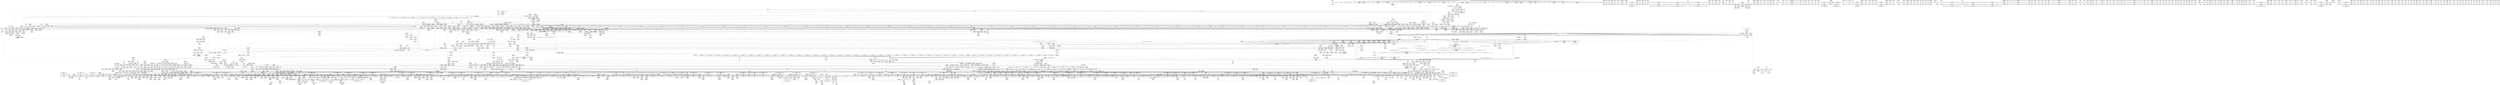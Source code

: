 digraph {
	CE0x4273290 [shape=record,shape=Mrecord,label="{CE0x4273290|rcu_lock_acquire:bb|*SummSource*}"]
	CE0x412cfa0 [shape=record,shape=Mrecord,label="{CE0x412cfa0|0:_i8,_array:_GCRE_tomoyo_pn2mac_constant_8_x_i8_c_02_05_07_08_12_0F_10_11_,_align_1:_elem_7::|security/tomoyo/file.c,701}"]
	CE0x5ef7610 [shape=record,shape=Mrecord,label="{CE0x5ef7610|GLOBAL:tomoyo_profile|*Constant*|*SummSink*}"]
	CE0x4da0220 [shape=record,shape=Mrecord,label="{CE0x4da0220|tomoyo_get_mode:if.then2}"]
	CE0x5bbbfa0 [shape=record,shape=Mrecord,label="{CE0x5bbbfa0|_call_void_mcount()_#3|*SummSource*}"]
	CE0x4e01bc0 [shape=record,shape=Mrecord,label="{CE0x4e01bc0|tomoyo_audit_path_number_log:call|security/tomoyo/file.c,233|*SummSink*}"]
	CE0x60b3450 [shape=record,shape=Mrecord,label="{CE0x60b3450|GLOBAL:current_task|Global_var:current_task|*SummSink*}"]
	CE0x5bde8f0 [shape=record,shape=Mrecord,label="{CE0x5bde8f0|VOIDTB_TE:_CE_6384,6388_|*MultipleSource*|security/tomoyo/util.c,1010|Function::tomoyo_get_mode&Arg::ns::}"]
	CE0x5b937a0 [shape=record,shape=Mrecord,label="{CE0x5b937a0|tomoyo_const_part_length:tmp35|security/tomoyo/util.c,643|*SummSink*}"]
	CE0x5b662d0 [shape=record,shape=Mrecord,label="{CE0x5b662d0|i64*_getelementptr_inbounds_(_4_x_i64_,_4_x_i64_*___llvm_gcov_ctr24,_i64_0,_i64_3)|*Constant*|*SummSink*}"]
	CE0x4d4b020 [shape=record,shape=Mrecord,label="{CE0x4d4b020|tomoyo_const_part_length:tmp41|security/tomoyo/util.c,644|*SummSource*}"]
	CE0x5e06990 [shape=record,shape=Mrecord,label="{CE0x5e06990|i8_0|*Constant*}"]
	CE0x751f9e0 [shape=record,shape=Mrecord,label="{CE0x751f9e0|i64*_getelementptr_inbounds_(_4_x_i64_,_4_x_i64_*___llvm_gcov_ctr24,_i64_0,_i64_1)|*Constant*|*SummSink*}"]
	CE0x5bc7a60 [shape=record,shape=Mrecord,label="{CE0x5bc7a60|tomoyo_path_number_perm:tmp54|security/tomoyo/file.c,724|*SummSource*}"]
	CE0x5ae9870 [shape=record,shape=Mrecord,label="{CE0x5ae9870|tomoyo_const_part_length:len.0|*SummSource*}"]
	CE0x5ca2260 [shape=record,shape=Mrecord,label="{CE0x5ca2260|i32_0|*Constant*}"]
	CE0x4c341d0 [shape=record,shape=Mrecord,label="{CE0x4c341d0|i64*_getelementptr_inbounds_(_22_x_i64_,_22_x_i64_*___llvm_gcov_ctr9,_i64_0,_i64_8)|*Constant*|*SummSource*}"]
	CE0x3f5cdb0 [shape=record,shape=Mrecord,label="{CE0x3f5cdb0|i8_3|*Constant*}"]
	CE0x5e99510 [shape=record,shape=Mrecord,label="{CE0x5e99510|tomoyo_const_part_length:tmp52|security/tomoyo/util.c,652|*SummSource*}"]
	CE0x5e32e20 [shape=record,shape=Mrecord,label="{CE0x5e32e20|tomoyo_init_request_info:tmp13|*LoadInst*|security/tomoyo/util.c,1011}"]
	CE0x4d4aa20 [shape=record,shape=Mrecord,label="{CE0x4d4aa20|tomoyo_const_part_length:tmp40|security/tomoyo/util.c,644}"]
	CE0x7730f60 [shape=record,shape=Mrecord,label="{CE0x7730f60|0:_i8,_array:_GCRE_tomoyo_index2category_constant_39_x_i8_c_00_00_00_00_00_00_00_00_00_00_00_00_00_00_00_00_00_00_00_00_00_00_00_01_01_01_01_01_01_01_01_01_01_01_01_01_01_01_02_,_align_16:_elem_32::|security/tomoyo/util.c,983}"]
	CE0x5acab80 [shape=record,shape=Mrecord,label="{CE0x5acab80|GLOBAL:tomoyo_read_unlock|*Constant*|*SummSource*}"]
	CE0x7500e60 [shape=record,shape=Mrecord,label="{CE0x7500e60|tomoyo_const_part_length:cmp|security/tomoyo/util.c,626|*SummSink*}"]
	CE0x5bad790 [shape=record,shape=Mrecord,label="{CE0x5bad790|tomoyo_const_part_length:inc|security/tomoyo/util.c,628|*SummSource*}"]
	CE0x60c7c60 [shape=record,shape=Mrecord,label="{CE0x60c7c60|tomoyo_path_number_perm:tmp5|security/tomoyo/file.c,695|*SummSource*}"]
	CE0x4e025c0 [shape=record,shape=Mrecord,label="{CE0x4e025c0|tomoyo_read_unlock:bb|*SummSource*}"]
	CE0x4d01c00 [shape=record,shape=Mrecord,label="{CE0x4d01c00|srcu_read_unlock:tmp2}"]
	CE0x40168c0 [shape=record,shape=Mrecord,label="{CE0x40168c0|128:_i8*,_1208:_%struct.file*,_:_CMRE_51,52_}"]
	CE0x74ffef0 [shape=record,shape=Mrecord,label="{CE0x74ffef0|tomoyo_get_mode:tmp2|security/tomoyo/util.c,978}"]
	CE0x5adc220 [shape=record,shape=Mrecord,label="{CE0x5adc220|tomoyo_fill_path_info:call2|security/tomoyo/util.c,666}"]
	CE0x5cef880 [shape=record,shape=Mrecord,label="{CE0x5cef880|tomoyo_path_number_perm:out|*SummSink*}"]
	CE0x5c7ac60 [shape=record,shape=Mrecord,label="{CE0x5c7ac60|GLOBAL:__llvm_gcov_indirect_counter_increment114|*Constant*|*SummSink*}"]
	CE0x75db400 [shape=record,shape=Mrecord,label="{CE0x75db400|i64*_getelementptr_inbounds_(_4_x_i64_,_4_x_i64_*___llvm_gcov_ctr33,_i64_0,_i64_1)|*Constant*|*SummSource*}"]
	CE0x4db4c40 [shape=record,shape=Mrecord,label="{CE0x4db4c40|tomoyo_audit_path_number_log:operation|security/tomoyo/file.c,213|*SummSource*}"]
	CE0x5f35ea0 [shape=record,shape=Mrecord,label="{CE0x5f35ea0|__llvm_gcov_indirect_counter_increment:tmp1}"]
	CE0x4d051e0 [shape=record,shape=Mrecord,label="{CE0x4d051e0|GLOBAL:__srcu_read_unlock|*Constant*|*SummSource*}"]
	CE0x776d710 [shape=record,shape=Mrecord,label="{CE0x776d710|_ret_void,_!dbg_!38913|security/tomoyo/file.c,138|*SummSink*}"]
	CE0x5e75f80 [shape=record,shape=Mrecord,label="{CE0x5e75f80|tomoyo_const_part_length:tmp50|security/tomoyo/util.c,651|*SummSink*}"]
	CE0x421b180 [shape=record,shape=Mrecord,label="{CE0x421b180|COLLAPSED:_GCMRE___llvm_gcov_ctr18115_internal_global_14_x_i64_zeroinitializer:_elem_0:default:}"]
	CE0x4ccd9f0 [shape=record,shape=Mrecord,label="{CE0x4ccd9f0|tomoyo_const_part_length:cmp25|security/tomoyo/util.c,644|*SummSink*}"]
	CE0x7639e40 [shape=record,shape=Mrecord,label="{CE0x7639e40|0:_%struct.tomoyo_obj_info*,_24:_%struct.tomoyo_path_info*,_32:_i64,_40:_i8,_72:_i8,_76:_i8,_:_SCMRE_72,73_|*MultipleSource*|security/tomoyo/file.c,693|security/tomoyo/file.c, 693|security/tomoyo/file.c,707|Function::tomoyo_init_request_info&Arg::r::}"]
	CE0x5daf7b0 [shape=record,shape=Mrecord,label="{CE0x5daf7b0|i32_0|*Constant*}"]
	CE0x4eb9bc0 [shape=record,shape=Mrecord,label="{CE0x4eb9bc0|i64*_getelementptr_inbounds_(_22_x_i64_,_22_x_i64_*___llvm_gcov_ctr9,_i64_0,_i64_0)|*Constant*|*SummSink*}"]
	CE0x5b37260 [shape=record,shape=Mrecord,label="{CE0x5b37260|tomoyo_fill_path_info:tmp7|security/tomoyo/util.c,667|*SummSink*}"]
	CE0x7601eb0 [shape=record,shape=Mrecord,label="{CE0x7601eb0|tomoyo_fill_path_info:tobool|security/tomoyo/util.c,667|*SummSource*}"]
	CE0x7717890 [shape=record,shape=Mrecord,label="{CE0x7717890|tomoyo_add_slash:tmp|*SummSource*}"]
	CE0x4e29dd0 [shape=record,shape=Mrecord,label="{CE0x4e29dd0|tomoyo_get_mode:conv5|security/tomoyo/util.c,983}"]
	CE0x40dbeb0 [shape=record,shape=Mrecord,label="{CE0x40dbeb0|128:_i8*,_1208:_%struct.file*,_:_CMRE_128,136_|*MultipleSource*|security/tomoyo/common.h,1205|security/tomoyo/common.h,1205}"]
	CE0x77bf790 [shape=record,shape=Mrecord,label="{CE0x77bf790|__llvm_gcov_indirect_counter_increment:tmp5}"]
	CE0x4cf4a20 [shape=record,shape=Mrecord,label="{CE0x4cf4a20|tomoyo_const_part_length:add29|security/tomoyo/util.c,646|*SummSource*}"]
	CE0x4186e10 [shape=record,shape=Mrecord,label="{CE0x4186e10|i64*_getelementptr_inbounds_(_2_x_i64_,_2_x_i64_*___llvm_gcov_ctr30199,_i64_0,_i64_0)|*Constant*|*SummSource*}"]
	CE0x5ee5d40 [shape=record,shape=Mrecord,label="{CE0x5ee5d40|tomoyo_audit_path_number_log:arraydecay|security/tomoyo/file.c,231|*SummSource*}"]
	CE0x605c5b0 [shape=record,shape=Mrecord,label="{CE0x605c5b0|_call_void_mcount()_#3|*SummSink*}"]
	CE0x5daf740 [shape=record,shape=Mrecord,label="{CE0x5daf740|i32_2|*Constant*}"]
	CE0x60b3b70 [shape=record,shape=Mrecord,label="{CE0x60b3b70|i64_1|*Constant*}"]
	CE0x5cbc100 [shape=record,shape=Mrecord,label="{CE0x5cbc100|GLOBAL:tomoyo_get_mode|*Constant*|*SummSink*}"]
	CE0x4de3590 [shape=record,shape=Mrecord,label="{CE0x4de3590|_call_void_mcount()_#3|*SummSink*}"]
	CE0x5fb4800 [shape=record,shape=Mrecord,label="{CE0x5fb4800|tomoyo_path_number_perm:tmp11|security/tomoyo/file.c,702|*SummSink*}"]
	CE0x421b320 [shape=record,shape=Mrecord,label="{CE0x421b320|i64*_getelementptr_inbounds_(_14_x_i64_,_14_x_i64_*___llvm_gcov_ctr18115,_i64_0,_i64_0)|*Constant*|*SummSink*}"]
	CE0x5071bc0 [shape=record,shape=Mrecord,label="{CE0x5071bc0|tomoyo_get_mode:tmp18|security/tomoyo/util.c,985|*SummSink*}"]
	CE0x5c60bb0 [shape=record,shape=Mrecord,label="{CE0x5c60bb0|rcu_lock_release:entry|*SummSink*}"]
	CE0x4dac090 [shape=record,shape=Mrecord,label="{CE0x4dac090|_call_void___llvm_gcov_indirect_counter_increment(i32*___llvm_gcov_global_state_pred30,_i64**_getelementptr_inbounds_(_3_x_i64*_,_3_x_i64*_*___llvm_gcda_edge_table29,_i64_0,_i64_0)),_!dbg_!38917|security/tomoyo/file.c,228}"]
	CE0x4df6020 [shape=record,shape=Mrecord,label="{CE0x4df6020|tomoyo_const_part_length:tmp30|security/tomoyo/util.c,641|*SummSource*}"]
	CE0x75c4b60 [shape=record,shape=Mrecord,label="{CE0x75c4b60|0:_%struct.tomoyo_obj_info*,_24:_%struct.tomoyo_path_info*,_32:_i64,_40:_i8,_72:_i8,_76:_i8,_:_SCMRE_44,45_}"]
	CE0x7576100 [shape=record,shape=Mrecord,label="{CE0x7576100|tomoyo_audit_path_number_log:number|security/tomoyo/file.c,231}"]
	CE0x74a4d60 [shape=record,shape=Mrecord,label="{CE0x74a4d60|tomoyo_print_ulong:tmp3|security/tomoyo/util.c,239|*SummSource*}"]
	CE0x762b840 [shape=record,shape=Mrecord,label="{CE0x762b840|tomoyo_const_part_length:tmp44|security/tomoyo/util.c,645|*SummSource*}"]
	CE0x5ec7850 [shape=record,shape=Mrecord,label="{CE0x5ec7850|tomoyo_const_part_length:tmp53|security/tomoyo/util.c,652|*SummSink*}"]
	CE0x5c454d0 [shape=record,shape=Mrecord,label="{CE0x5c454d0|tomoyo_const_part_length:tmp16|security/tomoyo/util.c,627|*SummSource*}"]
	CE0x5fe8470 [shape=record,shape=Mrecord,label="{CE0x5fe8470|GLOBAL:tomoyo_fill_path_info|*Constant*|*SummSink*}"]
	CE0x5b276f0 [shape=record,shape=Mrecord,label="{CE0x5b276f0|tomoyo_const_part_length:tmp10|security/tomoyo/util.c,626|*SummSource*}"]
	CE0x5c75eb0 [shape=record,shape=Mrecord,label="{CE0x5c75eb0|__llvm_gcov_indirect_counter_increment114:tmp3|*SummSink*}"]
	CE0x5ca86c0 [shape=record,shape=Mrecord,label="{CE0x5ca86c0|tomoyo_init_request_info:if.end|*SummSink*}"]
	CE0x3f44460 [shape=record,shape=Mrecord,label="{CE0x3f44460|tomoyo_print_ulong:tmp19|security/tomoyo/util.c,244}"]
	CE0x5c14fe0 [shape=record,shape=Mrecord,label="{CE0x5c14fe0|GLOBAL:tomoyo_get_realpath|*Constant*}"]
	CE0x7541900 [shape=record,shape=Mrecord,label="{CE0x7541900|_ret_i32_%conv6,_!dbg_!38926|security/tomoyo/util.c,1011}"]
	CE0x4c729e0 [shape=record,shape=Mrecord,label="{CE0x4c729e0|0:_i8,_array:_GCRE_tomoyo_index2category_constant_39_x_i8_c_00_00_00_00_00_00_00_00_00_00_00_00_00_00_00_00_00_00_00_00_00_00_00_01_01_01_01_01_01_01_01_01_01_01_01_01_01_01_02_,_align_16:_elem_27::|security/tomoyo/util.c,983}"]
	CE0x40a6ba0 [shape=record,shape=Mrecord,label="{CE0x40a6ba0|tomoyo_const_part_length:while.end|*SummSink*}"]
	CE0x50724e0 [shape=record,shape=Mrecord,label="{CE0x50724e0|tomoyo_get_mode:tmp20|security/tomoyo/util.c,985|*SummSink*}"]
	CE0x4d7fa40 [shape=record,shape=Mrecord,label="{CE0x4d7fa40|i32_0|*Constant*}"]
	CE0x7502340 [shape=record,shape=Mrecord,label="{CE0x7502340|tomoyo_init_request_info:tmp7|security/tomoyo/util.c,1005|*SummSource*}"]
	CE0x5b66dc0 [shape=record,shape=Mrecord,label="{CE0x5b66dc0|i8*_undef|*Constant*|*SummSource*}"]
	CE0x7530d20 [shape=record,shape=Mrecord,label="{CE0x7530d20|tomoyo_path_number_perm:tmp15|security/tomoyo/file.c,701|*SummSink*}"]
	CE0x776ce80 [shape=record,shape=Mrecord,label="{CE0x776ce80|tomoyo_add_slash:entry|*SummSource*}"]
	CE0x5cbcd90 [shape=record,shape=Mrecord,label="{CE0x5cbcd90|tomoyo_path_number_perm:if.then8}"]
	CE0x4ca7370 [shape=record,shape=Mrecord,label="{CE0x4ca7370|tomoyo_path_number_perm:path_number11|security/tomoyo/file.c,712|*SummSource*}"]
	CE0x5f8cee0 [shape=record,shape=Mrecord,label="{CE0x5f8cee0|tomoyo_domain:tmp17|security/tomoyo/common.h,1205}"]
	CE0x5c29ec0 [shape=record,shape=Mrecord,label="{CE0x5c29ec0|tomoyo_path_number_perm:tmp51|security/tomoyo/file.c,724|*SummSource*}"]
	CE0x5f4fd10 [shape=record,shape=Mrecord,label="{CE0x5f4fd10|i64*_getelementptr_inbounds_(_4_x_i64_,_4_x_i64_*___llvm_gcov_ctr24,_i64_0,_i64_3)|*Constant*|*SummSource*}"]
	CE0x600c320 [shape=record,shape=Mrecord,label="{CE0x600c320|__llvm_gcov_indirect_counter_increment:predecessor|Function::__llvm_gcov_indirect_counter_increment&Arg::predecessor::}"]
	CE0x5e3a930 [shape=record,shape=Mrecord,label="{CE0x5e3a930|GLOBAL:__llvm_gcov_ctr28130|Global_var:__llvm_gcov_ctr28130}"]
	CE0x4bf2700 [shape=record,shape=Mrecord,label="{CE0x4bf2700|i64_19|*Constant*|*SummSource*}"]
	CE0x4110200 [shape=record,shape=Mrecord,label="{CE0x4110200|rcu_lock_acquire:__here}"]
	CE0x5b34290 [shape=record,shape=Mrecord,label="{CE0x5b34290|tomoyo_print_ulong:buffer_len|Function::tomoyo_print_ulong&Arg::buffer_len::|*SummSink*}"]
	CE0x76528b0 [shape=record,shape=Mrecord,label="{CE0x76528b0|VOIDTB_TE:_CE_280,288_}"]
	CE0x4d78d40 [shape=record,shape=Mrecord,label="{CE0x4d78d40|tomoyo_add_slash:tmp8|security/tomoyo/file.c,132}"]
	CE0x41512c0 [shape=record,shape=Mrecord,label="{CE0x41512c0|0:_i8*,_array:_GCRE_tomoyo_mac_keywords_external_constant_42_x_i8*_:_elem_35::|security/tomoyo/file.c,233}"]
	CE0x4d456f0 [shape=record,shape=Mrecord,label="{CE0x4d456f0|GLOBAL:tomoyo_audit_path_number_log|*Constant*}"]
	CE0x5bfa980 [shape=record,shape=Mrecord,label="{CE0x5bfa980|tomoyo_add_slash:call|security/tomoyo/file.c,136|*SummSource*}"]
	CE0x608ac50 [shape=record,shape=Mrecord,label="{CE0x608ac50|srcu_read_lock:dep_map|include/linux/srcu.h,222}"]
	CE0x608aaa0 [shape=record,shape=Mrecord,label="{CE0x608aaa0|i32_9|*Constant*}"]
	CE0x5e60530 [shape=record,shape=Mrecord,label="{CE0x5e60530|tomoyo_const_part_length:sw.bb|*SummSink*}"]
	CE0x509c4d0 [shape=record,shape=Mrecord,label="{CE0x509c4d0|tomoyo_get_mode:tmp22|security/tomoyo/util.c,986}"]
	CE0x5ec22e0 [shape=record,shape=Mrecord,label="{CE0x5ec22e0|tomoyo_audit_path_number_log:path_number|security/tomoyo/file.c,213}"]
	CE0x5db0e30 [shape=record,shape=Mrecord,label="{CE0x5db0e30|tomoyo_const_part_length:if.then27}"]
	CE0x6043890 [shape=record,shape=Mrecord,label="{CE0x6043890|tomoyo_path_number_perm:tmp12|*LoadInst*|security/tomoyo/file.c,702|*SummSource*}"]
	CE0x406cd20 [shape=record,shape=Mrecord,label="{CE0x406cd20|i64*_getelementptr_inbounds_(_4_x_i64_,_4_x_i64_*___llvm_gcov_ctr33,_i64_0,_i64_2)|*Constant*|*SummSource*}"]
	CE0x4e29310 [shape=record,shape=Mrecord,label="{CE0x4e29310|tomoyo_get_mode:tmp13|security/tomoyo/util.c,982}"]
	CE0x5db0be0 [shape=record,shape=Mrecord,label="{CE0x5db0be0|tomoyo_const_part_length:bb|*SummSource*}"]
	CE0x4124c70 [shape=record,shape=Mrecord,label="{CE0x4124c70|tomoyo_path_number_perm:arrayidx|security/tomoyo/file.c,701|*SummSource*}"]
	CE0x5e7e680 [shape=record,shape=Mrecord,label="{CE0x5e7e680|tomoyo_init_request_info:tmp2|security/tomoyo/util.c,1003}"]
	CE0x4e550a0 [shape=record,shape=Mrecord,label="{CE0x4e550a0|tomoyo_path_number_perm:mode|security/tomoyo/file.c,721|*SummSink*}"]
	CE0x5e14d60 [shape=record,shape=Mrecord,label="{CE0x5e14d60|tomoyo_print_ulong:tmp10|security/tomoyo/util.c,241}"]
	CE0x411d1c0 [shape=record,shape=Mrecord,label="{CE0x411d1c0|tomoyo_path_number_perm:tmp7|security/tomoyo/file.c,701}"]
	CE0x4dc5810 [shape=record,shape=Mrecord,label="{CE0x4dc5810|i64_5|*Constant*}"]
	CE0x75bc0e0 [shape=record,shape=Mrecord,label="{CE0x75bc0e0|GLOBAL:get_current|*Constant*|*SummSink*}"]
	CE0x6ac4040 [shape=record,shape=Mrecord,label="{CE0x6ac4040|tomoyo_print_ulong:tmp5|security/tomoyo/util.c,239|*SummSource*}"]
	CE0x4062890 [shape=record,shape=Mrecord,label="{CE0x4062890|tomoyo_const_part_length:entry|*SummSink*}"]
	CE0x777f580 [shape=record,shape=Mrecord,label="{CE0x777f580|tomoyo_fill_path_info:hash|security/tomoyo/util.c,669|*SummSink*}"]
	CE0x7731210 [shape=record,shape=Mrecord,label="{CE0x7731210|0:_i8,_array:_GCRE_tomoyo_index2category_constant_39_x_i8_c_00_00_00_00_00_00_00_00_00_00_00_00_00_00_00_00_00_00_00_00_00_00_00_01_01_01_01_01_01_01_01_01_01_01_01_01_01_01_02_,_align_16:_elem_33::|security/tomoyo/util.c,983}"]
	CE0x5bad410 [shape=record,shape=Mrecord,label="{CE0x5bad410|__llvm_gcov_indirect_counter_increment114:counter}"]
	CE0x750ed00 [shape=record,shape=Mrecord,label="{CE0x750ed00|tomoyo_add_slash:tmp5|security/tomoyo/file.c,131|*SummSink*}"]
	CE0x5e72440 [shape=record,shape=Mrecord,label="{CE0x5e72440|tomoyo_fill_path_info:entry}"]
	CE0x75a3c90 [shape=record,shape=Mrecord,label="{CE0x75a3c90|0:_%struct.tomoyo_obj_info*,_24:_%struct.tomoyo_path_info*,_32:_i64,_40:_i8,_72:_i8,_76:_i8,_:_SCMRE_8,16_|*MultipleSource*|security/tomoyo/file.c,693|security/tomoyo/file.c, 693|security/tomoyo/file.c,707|Function::tomoyo_init_request_info&Arg::r::}"]
	CE0x5b7e4d0 [shape=record,shape=Mrecord,label="{CE0x5b7e4d0|_call_void_tomoyo_add_slash(%struct.tomoyo_path_info*_%buf)_#9,_!dbg_!38934|security/tomoyo/file.c,709|*SummSource*}"]
	CE0x3fd39a0 [shape=record,shape=Mrecord,label="{CE0x3fd39a0|128:_i8*,_1208:_%struct.file*,_:_CMRE_29,30_}"]
	CE0x5abe7e0 [shape=record,shape=Mrecord,label="{CE0x5abe7e0|tomoyo_get_mode:config|security/tomoyo/util.c,981|*SummSink*}"]
	CE0x75649d0 [shape=record,shape=Mrecord,label="{CE0x75649d0|i64_0|*Constant*}"]
	CE0x5eb6740 [shape=record,shape=Mrecord,label="{CE0x5eb6740|tomoyo_const_part_length:sw.bb9|*SummSource*}"]
	CE0x4bf2b60 [shape=record,shape=Mrecord,label="{CE0x4bf2b60|_call_void_lock_release(%struct.lockdep_map*_%map,_i32_1,_i64_ptrtoint_(i8*_blockaddress(_rcu_lock_release,_%__here)_to_i64))_#9,_!dbg_!38907|include/linux/rcupdate.h,423}"]
	CE0x411b9b0 [shape=record,shape=Mrecord,label="{CE0x411b9b0|0:_i8*,_array:_GCRE_tomoyo_mac_keywords_external_constant_42_x_i8*_:_elem_28::|security/tomoyo/file.c,233}"]
	CE0x5b225c0 [shape=record,shape=Mrecord,label="{CE0x5b225c0|VOIDTB_TE:_CE_317,318_}"]
	CE0x4c7bf70 [shape=record,shape=Mrecord,label="{CE0x4c7bf70|i64*_getelementptr_inbounds_(_12_x_i64_,_12_x_i64_*___llvm_gcov_ctr28,_i64_0,_i64_8)|*Constant*|*SummSource*}"]
	CE0x5ab4d40 [shape=record,shape=Mrecord,label="{CE0x5ab4d40|i64*_getelementptr_inbounds_(_5_x_i64_,_5_x_i64_*___llvm_gcov_ctr28130,_i64_0,_i64_3)|*Constant*|*SummSink*}"]
	CE0x74ca980 [shape=record,shape=Mrecord,label="{CE0x74ca980|tomoyo_get_mode:tobool|security/tomoyo/util.c,978|*SummSource*}"]
	CE0x4085870 [shape=record,shape=Mrecord,label="{CE0x4085870|i32_0|*Constant*|*SummSink*}"]
	CE0x7493f90 [shape=record,shape=Mrecord,label="{CE0x7493f90|tomoyo_path_number_perm:if.then21|*SummSink*}"]
	CE0x42d82f0 [shape=record,shape=Mrecord,label="{CE0x42d82f0|srcu_read_lock:entry}"]
	CE0x5f97a50 [shape=record,shape=Mrecord,label="{CE0x5f97a50|i32_50|*Constant*}"]
	CE0x74874f0 [shape=record,shape=Mrecord,label="{CE0x74874f0|i64_2|*Constant*|*SummSource*}"]
	CE0x7601c50 [shape=record,shape=Mrecord,label="{CE0x7601c50|tomoyo_get_mode:arrayidx|security/tomoyo/util.c,981}"]
	CE0x5bc7b20 [shape=record,shape=Mrecord,label="{CE0x5bc7b20|tomoyo_path_number_perm:tmp54|security/tomoyo/file.c,724|*SummSink*}"]
	CE0x5b9b3e0 [shape=record,shape=Mrecord,label="{CE0x5b9b3e0|tomoyo_init_request_info:tmp1}"]
	CE0x7639740 [shape=record,shape=Mrecord,label="{CE0x7639740|0:_%struct.tomoyo_obj_info*,_24:_%struct.tomoyo_path_info*,_32:_i64,_40:_i8,_72:_i8,_76:_i8,_:_SCMRE_61,62_}"]
	CE0x3fd1f10 [shape=record,shape=Mrecord,label="{CE0x3fd1f10|i64*_getelementptr_inbounds_(_31_x_i64_,_31_x_i64_*___llvm_gcov_ctr43150,_i64_0,_i64_27)|*Constant*}"]
	CE0x76425c0 [shape=record,shape=Mrecord,label="{CE0x76425c0|_ret_i32_%call,_!dbg_!38907|include/linux/srcu.h,223}"]
	CE0x4c63210 [shape=record,shape=Mrecord,label="{CE0x4c63210|tomoyo_domain:tobool|security/tomoyo/common.h,1205}"]
	CE0x74ebf30 [shape=record,shape=Mrecord,label="{CE0x74ebf30|VOIDTB_TE:_CE_209,210_}"]
	CE0x5e5d0b0 [shape=record,shape=Mrecord,label="{CE0x5e5d0b0|tomoyo_add_slash:tmp2|*LoadInst*|security/tomoyo/file.c,131}"]
	CE0x5a845b0 [shape=record,shape=Mrecord,label="{CE0x5a845b0|tomoyo_const_part_length:filename|Function::tomoyo_const_part_length&Arg::filename::|*SummSource*}"]
	CE0x5c78470 [shape=record,shape=Mrecord,label="{CE0x5c78470|tomoyo_get_mode:tmp10|security/tomoyo/util.c,982|*SummSink*}"]
	CE0x77c3cf0 [shape=record,shape=Mrecord,label="{CE0x77c3cf0|128:_i8*,_1208:_%struct.file*,_:_CMRE_5,6_}"]
	CE0x410d990 [shape=record,shape=Mrecord,label="{CE0x410d990|tomoyo_path_number_perm:buf|security/tomoyo/file.c, 698|*SummSink*}"]
	CE0x402c160 [shape=record,shape=Mrecord,label="{CE0x402c160|tomoyo_const_part_length:if.end28}"]
	CE0x74ed230 [shape=record,shape=Mrecord,label="{CE0x74ed230|tomoyo_read_lock:tmp1|*SummSource*}"]
	CE0x4d37fc0 [shape=record,shape=Mrecord,label="{CE0x4d37fc0|tomoyo_path_number_perm:tmp34|security/tomoyo/file.c,715|*SummSource*}"]
	CE0x5ec6440 [shape=record,shape=Mrecord,label="{CE0x5ec6440|tomoyo_const_part_length:if.end}"]
	CE0x406db00 [shape=record,shape=Mrecord,label="{CE0x406db00|tomoyo_const_part_length:tmp27|security/tomoyo/util.c,641}"]
	CE0x42c31d0 [shape=record,shape=Mrecord,label="{CE0x42c31d0|VOIDTB_TE:_CE_203,204_}"]
	CE0x5daf910 [shape=record,shape=Mrecord,label="{CE0x5daf910|tomoyo_init_request_info:domain1|security/tomoyo/util.c,1006}"]
	CE0x5b35cf0 [shape=record,shape=Mrecord,label="{CE0x5b35cf0|tomoyo_print_ulong:if.else9|*SummSink*}"]
	CE0x60c8080 [shape=record,shape=Mrecord,label="{CE0x60c8080|tomoyo_init_request_info:tmp3|security/tomoyo/util.c,1004|*SummSink*}"]
	CE0x751f740 [shape=record,shape=Mrecord,label="{CE0x751f740|rcu_lock_release:indirectgoto|*SummSink*}"]
	CE0x5071960 [shape=record,shape=Mrecord,label="{CE0x5071960|tomoyo_get_mode:tmp19|security/tomoyo/util.c,985}"]
	CE0x42d7dc0 [shape=record,shape=Mrecord,label="{CE0x42d7dc0|tomoyo_get_realpath:buf|Function::tomoyo_get_realpath&Arg::buf::|*SummSource*}"]
	CE0x6023440 [shape=record,shape=Mrecord,label="{CE0x6023440|_ret_void,_!dbg_!38929|security/tomoyo/util.c,670|*SummSource*}"]
	CE0x5bc77d0 [shape=record,shape=Mrecord,label="{CE0x5bc77d0|tomoyo_path_number_perm:tmp54|security/tomoyo/file.c,724}"]
	CE0x5bef250 [shape=record,shape=Mrecord,label="{CE0x5bef250|0:_i8,_array:_GCRE_tomoyo_index2category_constant_39_x_i8_c_00_00_00_00_00_00_00_00_00_00_00_00_00_00_00_00_00_00_00_00_00_00_00_01_01_01_01_01_01_01_01_01_01_01_01_01_01_01_02_,_align_16:_elem_5::|security/tomoyo/util.c,983}"]
	CE0x4cf5170 [shape=record,shape=Mrecord,label="{CE0x4cf5170|tomoyo_const_part_length:tmp18|security/tomoyo/util.c,627}"]
	CE0x59f0f70 [shape=record,shape=Mrecord,label="{CE0x59f0f70|tomoyo_read_lock:entry|*SummSink*}"]
	CE0x41f2ee0 [shape=record,shape=Mrecord,label="{CE0x41f2ee0|i64_0|*Constant*}"]
	CE0x60b3560 [shape=record,shape=Mrecord,label="{CE0x60b3560|%struct.task_struct*_(%struct.task_struct**)*_asm_movq_%gs:$_1:P_,$0_,_r,im,_dirflag_,_fpsr_,_flags_}"]
	CE0x4dc3f50 [shape=record,shape=Mrecord,label="{CE0x4dc3f50|i64*_getelementptr_inbounds_(_2_x_i64_,_2_x_i64_*___llvm_gcov_ctr23,_i64_0,_i64_1)|*Constant*|*SummSink*}"]
	CE0x5aca720 [shape=record,shape=Mrecord,label="{CE0x5aca720|_call_void_tomoyo_read_unlock(i32_%call1)_#9,_!dbg_!38957|security/tomoyo/file.c,720|*SummSource*}"]
	CE0x4136980 [shape=record,shape=Mrecord,label="{CE0x4136980|tomoyo_print_ulong:cmp4|security/tomoyo/util.c,241}"]
	CE0x4d5a4d0 [shape=record,shape=Mrecord,label="{CE0x4d5a4d0|tomoyo_const_part_length:tmp29|security/tomoyo/util.c,641}"]
	CE0x74b2b20 [shape=record,shape=Mrecord,label="{CE0x74b2b20|tomoyo_const_part_length:lor.lhs.false23|*SummSink*}"]
	CE0x750f170 [shape=record,shape=Mrecord,label="{CE0x750f170|VOIDTB_TE:_CE_96,104_}"]
	CE0x6acd1b0 [shape=record,shape=Mrecord,label="{CE0x6acd1b0|tomoyo_get_mode:arrayidx8|security/tomoyo/util.c,983|*SummSink*}"]
	CE0x74f06b0 [shape=record,shape=Mrecord,label="{CE0x74f06b0|tomoyo_const_part_length:tmp33|security/tomoyo/util.c,642|*SummSink*}"]
	CE0x5cdafb0 [shape=record,shape=Mrecord,label="{CE0x5cdafb0|tomoyo_init_request_info:conv|security/tomoyo/util.c,1010|*SummSink*}"]
	CE0x5f953f0 [shape=record,shape=Mrecord,label="{CE0x5f953f0|0:_i8,_array:_GCRE_tomoyo_index2category_constant_39_x_i8_c_00_00_00_00_00_00_00_00_00_00_00_00_00_00_00_00_00_00_00_00_00_00_00_01_01_01_01_01_01_01_01_01_01_01_01_01_01_01_02_,_align_16:_elem_21::|security/tomoyo/util.c,983}"]
	CE0x74c2e40 [shape=record,shape=Mrecord,label="{CE0x74c2e40|tomoyo_path_number_perm:tmp|*SummSink*}"]
	CE0x5acac80 [shape=record,shape=Mrecord,label="{CE0x5acac80|tomoyo_read_unlock:entry|*SummSource*}"]
	CE0x4e291c0 [shape=record,shape=Mrecord,label="{CE0x4e291c0|tomoyo_get_mode:tmp12|security/tomoyo/util.c,982|*SummSink*}"]
	CE0x5ec6e30 [shape=record,shape=Mrecord,label="{CE0x5ec6e30|GLOBAL:__llvm_gcov_global_state_pred45|Global_var:__llvm_gcov_global_state_pred45}"]
	CE0x4f5e350 [shape=record,shape=Mrecord,label="{CE0x4f5e350|VOIDTB_TE:_CE_171,172_}"]
	CE0x4136190 [shape=record,shape=Mrecord,label="{CE0x4136190|tomoyo_print_ulong:tmp5|security/tomoyo/util.c,239}"]
	CE0x5b230a0 [shape=record,shape=Mrecord,label="{CE0x5b230a0|tomoyo_path_number_perm:if.end22|*SummSource*}"]
	CE0x74b9ca0 [shape=record,shape=Mrecord,label="{CE0x74b9ca0|tomoyo_path_number_perm:obj|security/tomoyo/file.c, 694}"]
	CE0x4f5bb20 [shape=record,shape=Mrecord,label="{CE0x4f5bb20|tomoyo_path_number_perm:tmp43|security/tomoyo/file.c,721|*SummSource*}"]
	CE0x42573a0 [shape=record,shape=Mrecord,label="{CE0x42573a0|tomoyo_add_slash:if.end|*SummSource*}"]
	CE0x4d01220 [shape=record,shape=Mrecord,label="{CE0x4d01220|tomoyo_print_ulong:type|Function::tomoyo_print_ulong&Arg::type::|*SummSink*}"]
	CE0x77bfcb0 [shape=record,shape=Mrecord,label="{CE0x77bfcb0|GLOBAL:tomoyo_index2category|Global_var:tomoyo_index2category|*SummSink*}"]
	CE0x4f3a290 [shape=record,shape=Mrecord,label="{CE0x4f3a290|rcu_lock_acquire:tmp5|include/linux/rcupdate.h,418}"]
	CE0x5e75880 [shape=record,shape=Mrecord,label="{CE0x5e75880|tomoyo_const_part_length:tmp50|security/tomoyo/util.c,651}"]
	CE0x74fd570 [shape=record,shape=Mrecord,label="{CE0x74fd570|0:_i8*,_array:_GCRE_tomoyo_mac_keywords_external_constant_42_x_i8*_:_elem_1::|security/tomoyo/file.c,233}"]
	CE0x4bf2340 [shape=record,shape=Mrecord,label="{CE0x4bf2340|tomoyo_const_part_length:cmp15|security/tomoyo/util.c,641|*SummSource*}"]
	CE0x4c976f0 [shape=record,shape=Mrecord,label="{CE0x4c976f0|_ret_void,_!dbg_!38908|include/linux/rcupdate.h,424|*SummSink*}"]
	CE0x750f370 [shape=record,shape=Mrecord,label="{CE0x750f370|VOIDTB_TE:_CE_112,144_}"]
	CE0x5c6f720 [shape=record,shape=Mrecord,label="{CE0x5c6f720|tomoyo_const_part_length:while.body|*SummSink*}"]
	CE0x5b935f0 [shape=record,shape=Mrecord,label="{CE0x5b935f0|tomoyo_const_part_length:tmp35|security/tomoyo/util.c,643|*SummSource*}"]
	CE0x50471e0 [shape=record,shape=Mrecord,label="{CE0x50471e0|tomoyo_add_slash:if.then}"]
	CE0x5ec2350 [shape=record,shape=Mrecord,label="{CE0x5ec2350|tomoyo_audit_path_number_log:path_number|security/tomoyo/file.c,213|*SummSource*}"]
	CE0x3f77410 [shape=record,shape=Mrecord,label="{CE0x3f77410|tomoyo_fill_path_info:call2|security/tomoyo/util.c,666|*SummSource*}"]
	CE0x60439c0 [shape=record,shape=Mrecord,label="{CE0x60439c0|tomoyo_path_number_perm:tmp6|security/tomoyo/file.c,695|*SummSource*}"]
	CE0x5ea0770 [shape=record,shape=Mrecord,label="{CE0x5ea0770|tomoyo_audit_path_number_log:tmp6|security/tomoyo/file.c,225|*SummSource*}"]
	CE0x74a4750 [shape=record,shape=Mrecord,label="{CE0x74a4750|tomoyo_fill_path_info:land.end}"]
	CE0x41ab590 [shape=record,shape=Mrecord,label="{CE0x41ab590|tomoyo_path_number_perm:idxprom|security/tomoyo/file.c,701|*SummSink*}"]
	CE0x5f61790 [shape=record,shape=Mrecord,label="{CE0x5f61790|tomoyo_const_part_length:if.then}"]
	CE0x4169db0 [shape=record,shape=Mrecord,label="{CE0x4169db0|i64_5|*Constant*}"]
	CE0x7489a30 [shape=record,shape=Mrecord,label="{CE0x7489a30|tomoyo_get_realpath:tmp3|security/tomoyo/file.c,151|*SummSource*}"]
	CE0x5e5ced0 [shape=record,shape=Mrecord,label="{CE0x5e5ced0|GLOBAL:tomoyo_realpath_from_path|*Constant*}"]
	CE0x5ef7e50 [shape=record,shape=Mrecord,label="{CE0x5ef7e50|i32_2|*Constant*}"]
	CE0x776d4c0 [shape=record,shape=Mrecord,label="{CE0x776d4c0|_ret_void,_!dbg_!38913|security/tomoyo/file.c,138}"]
	CE0x5bcf1e0 [shape=record,shape=Mrecord,label="{CE0x5bcf1e0|i64_18|*Constant*}"]
	CE0x3fa7910 [shape=record,shape=Mrecord,label="{CE0x3fa7910|128:_i8*,_1208:_%struct.file*,_:_CMRE_23,24_}"]
	CE0x7601870 [shape=record,shape=Mrecord,label="{CE0x7601870|tomoyo_fill_path_info:tmp3|security/tomoyo/util.c,667|*SummSource*}"]
	CE0x74f0640 [shape=record,shape=Mrecord,label="{CE0x74f0640|i64*_getelementptr_inbounds_(_31_x_i64_,_31_x_i64_*___llvm_gcov_ctr43150,_i64_0,_i64_21)|*Constant*|*SummSink*}"]
	CE0x77e0700 [shape=record,shape=Mrecord,label="{CE0x77e0700|tomoyo_const_part_length:tmp39|security/tomoyo/util.c,644|*SummSink*}"]
	CE0x5cef040 [shape=record,shape=Mrecord,label="{CE0x5cef040|tomoyo_init_request_info:call4|security/tomoyo/util.c,1010|*SummSink*}"]
	CE0x5f36970 [shape=record,shape=Mrecord,label="{CE0x5f36970|tomoyo_domain:land.lhs.true|*SummSource*}"]
	CE0x60a8b00 [shape=record,shape=Mrecord,label="{CE0x60a8b00|tomoyo_get_mode:add|security/tomoyo/util.c,984|*SummSink*}"]
	CE0x40a6cc0 [shape=record,shape=Mrecord,label="{CE0x40a6cc0|tomoyo_const_part_length:while.cond|*SummSource*}"]
	CE0x5e6da50 [shape=record,shape=Mrecord,label="{CE0x5e6da50|tomoyo_print_ulong:tmp24|*SummSink*}"]
	CE0x609d880 [shape=record,shape=Mrecord,label="{CE0x609d880|i64*_getelementptr_inbounds_(_2_x_i64_,_2_x_i64_*___llvm_gcov_ctr53148,_i64_0,_i64_1)|*Constant*}"]
	CE0x5affcd0 [shape=record,shape=Mrecord,label="{CE0x5affcd0|__llvm_gcov_indirect_counter_increment114:tmp|*SummSource*}"]
	CE0x4f2e7c0 [shape=record,shape=Mrecord,label="{CE0x4f2e7c0|tomoyo_path_number_perm:tmp41|security/tomoyo/file.c,718|*SummSource*}"]
	CE0x4000a30 [shape=record,shape=Mrecord,label="{CE0x4000a30|tomoyo_const_part_length:tmp7|security/tomoyo/util.c,625|*SummSource*}"]
	CE0x4e2b7d0 [shape=record,shape=Mrecord,label="{CE0x4e2b7d0|rcu_lock_release:tmp7}"]
	CE0x40392d0 [shape=record,shape=Mrecord,label="{CE0x40392d0|0:_i8*,_array:_GCRE_tomoyo_mac_keywords_external_constant_42_x_i8*_:_elem_6::|security/tomoyo/file.c,233}"]
	CE0x5c763b0 [shape=record,shape=Mrecord,label="{CE0x5c763b0|tomoyo_const_part_length:conv|security/tomoyo/util.c,626|*SummSink*}"]
	CE0x5e299b0 [shape=record,shape=Mrecord,label="{CE0x5e299b0|tomoyo_init_request_info:mode5|security/tomoyo/util.c,1011}"]
	CE0x4042c00 [shape=record,shape=Mrecord,label="{CE0x4042c00|tomoyo_const_part_length:tmp22|security/tomoyo/util.c,634}"]
	CE0x76205c0 [shape=record,shape=Mrecord,label="{CE0x76205c0|i64_17|*Constant*}"]
	CE0x5b47470 [shape=record,shape=Mrecord,label="{CE0x5b47470|tomoyo_path_number_perm:tmp49|security/tomoyo/file.c,723|*SummSink*}"]
	CE0x5b45bd0 [shape=record,shape=Mrecord,label="{CE0x5b45bd0|i64*_getelementptr_inbounds_(_22_x_i64_,_22_x_i64_*___llvm_gcov_ctr9,_i64_0,_i64_19)|*Constant*|*SummSink*}"]
	CE0x5fa5f80 [shape=record,shape=Mrecord,label="{CE0x5fa5f80|tomoyo_get_realpath:if.end}"]
	CE0x5c6ee70 [shape=record,shape=Mrecord,label="{CE0x5c6ee70|i32_55|*Constant*|*SummSource*}"]
	CE0x4f8f030 [shape=record,shape=Mrecord,label="{CE0x4f8f030|tomoyo_domain:tmp4|security/tomoyo/common.h,1205}"]
	CE0x4c63970 [shape=record,shape=Mrecord,label="{CE0x4c63970|__llvm_gcov_indirect_counter_increment:predecessor|Function::__llvm_gcov_indirect_counter_increment&Arg::predecessor::|*SummSink*}"]
	CE0x5ee5a00 [shape=record,shape=Mrecord,label="{CE0x5ee5a00|tomoyo_audit_path_number_log:tmp11|security/tomoyo/file.c,231|*SummSink*}"]
	CE0x4de41a0 [shape=record,shape=Mrecord,label="{CE0x4de41a0|tomoyo_print_ulong:conv7|security/tomoyo/util.c,242|*SummSource*}"]
	CE0x4bf2e00 [shape=record,shape=Mrecord,label="{CE0x4bf2e00|i32_1|*Constant*}"]
	CE0x4d9fd00 [shape=record,shape=Mrecord,label="{CE0x4d9fd00|i32_255|*Constant*|*SummSource*}"]
	CE0x5a16920 [shape=record,shape=Mrecord,label="{CE0x5a16920|%struct.dentry*_null|*Constant*}"]
	CE0x5e8fbc0 [shape=record,shape=Mrecord,label="{CE0x5e8fbc0|tomoyo_const_part_length:conv2|security/tomoyo/util.c,627|*SummSource*}"]
	CE0x5badf60 [shape=record,shape=Mrecord,label="{CE0x5badf60|tomoyo_const_part_length:tmp28|security/tomoyo/util.c,641}"]
	CE0x762bf80 [shape=record,shape=Mrecord,label="{CE0x762bf80|i64*_getelementptr_inbounds_(_31_x_i64_,_31_x_i64_*___llvm_gcov_ctr43150,_i64_0,_i64_26)|*Constant*|*SummSink*}"]
	CE0x5a851e0 [shape=record,shape=Mrecord,label="{CE0x5a851e0|i64*_getelementptr_inbounds_(_5_x_i64_,_5_x_i64_*___llvm_gcov_ctr28130,_i64_0,_i64_0)|*Constant*}"]
	CE0x5acdc20 [shape=record,shape=Mrecord,label="{CE0x5acdc20|srcu_read_unlock:entry|*SummSink*}"]
	CE0x4eaef20 [shape=record,shape=Mrecord,label="{CE0x4eaef20|VOIDTB_TE:_CE_223,224_}"]
	CE0x4f5e130 [shape=record,shape=Mrecord,label="{CE0x4f5e130|VOIDTB_TE:_CE_169,170_}"]
	CE0x4f52200 [shape=record,shape=Mrecord,label="{CE0x4f52200|tomoyo_print_ulong:conv14|security/tomoyo/util.c,244|*SummSink*}"]
	CE0x609dbc0 [shape=record,shape=Mrecord,label="{CE0x609dbc0|_call_void_mcount()_#3|*SummSource*}"]
	CE0x5f7dca0 [shape=record,shape=Mrecord,label="{CE0x5f7dca0|srcu_read_unlock:bb}"]
	CE0x77e0140 [shape=record,shape=Mrecord,label="{CE0x77e0140|tomoyo_const_part_length:tmp38|security/tomoyo/util.c,644|*SummSource*}"]
	CE0x4e6f2f0 [shape=record,shape=Mrecord,label="{CE0x4e6f2f0|tomoyo_add_slash:tmp10|security/tomoyo/file.c,136|*SummSink*}"]
	CE0x4d23880 [shape=record,shape=Mrecord,label="{CE0x4d23880|tomoyo_const_part_length:tmp6|security/tomoyo/util.c,625|*SummSink*}"]
	CE0x6ac4b90 [shape=record,shape=Mrecord,label="{CE0x6ac4b90|tomoyo_fill_path_info:conv3|security/tomoyo/util.c,666}"]
	CE0x77c3bb0 [shape=record,shape=Mrecord,label="{CE0x77c3bb0|128:_i8*,_1208:_%struct.file*,_:_CMRE_4,5_}"]
	CE0x402b940 [shape=record,shape=Mrecord,label="{CE0x402b940|tomoyo_const_part_length:tmp8|security/tomoyo/util.c,626|*SummSink*}"]
	CE0x4c494d0 [shape=record,shape=Mrecord,label="{CE0x4c494d0|GLOBAL:tomoyo_domain.__warned|Global_var:tomoyo_domain.__warned|*SummSource*}"]
	CE0x5a24d70 [shape=record,shape=Mrecord,label="{CE0x5a24d70|tomoyo_get_mode:conv15|security/tomoyo/util.c,987|*SummSink*}"]
	CE0x5cb0800 [shape=record,shape=Mrecord,label="{CE0x5cb0800|tomoyo_const_part_length:cmp|security/tomoyo/util.c,626}"]
	CE0x5ec8360 [shape=record,shape=Mrecord,label="{CE0x5ec8360|rcu_lock_release:indirectgoto}"]
	CE0x3f5e8a0 [shape=record,shape=Mrecord,label="{CE0x3f5e8a0|__llvm_gcov_indirect_counter_increment:counter|*SummSource*}"]
	CE0x4086150 [shape=record,shape=Mrecord,label="{CE0x4086150|_call_void_mcount()_#3}"]
	CE0x6019730 [shape=record,shape=Mrecord,label="{CE0x6019730|tomoyo_path_number_perm:tmp13|security/tomoyo/file.c,701|*SummSource*}"]
	CE0x60a8660 [shape=record,shape=Mrecord,label="{CE0x60a8660|tomoyo_get_mode:conv5|security/tomoyo/util.c,983|*SummSink*}"]
	CE0x5030e00 [shape=record,shape=Mrecord,label="{CE0x5030e00|tomoyo_fill_path_info:sub|security/tomoyo/util.c,667}"]
	CE0x4f7aa70 [shape=record,shape=Mrecord,label="{CE0x4f7aa70|i8*_null|*Constant*|*SummSink*}"]
	CE0x5ec6f60 [shape=record,shape=Mrecord,label="{CE0x5ec6f60|GLOBAL:__llvm_gcov_global_state_pred45|Global_var:__llvm_gcov_global_state_pred45|*SummSink*}"]
	CE0x5c13000 [shape=record,shape=Mrecord,label="{CE0x5c13000|tomoyo_get_mode:tmp15|security/tomoyo/util.c,983}"]
	CE0x4d02da0 [shape=record,shape=Mrecord,label="{CE0x4d02da0|tomoyo_print_ulong:tmp13|security/tomoyo/util.c,242|*SummSink*}"]
	CE0x60b5be0 [shape=record,shape=Mrecord,label="{CE0x60b5be0|i8_0|*Constant*|*SummSink*}"]
	CE0x4e208d0 [shape=record,shape=Mrecord,label="{CE0x4e208d0|0:_i32,_:_GCMR___llvm_gcov_global_state_pred45_internal_unnamed_addr_global_i32_-1:_elem_0:default:}"]
	CE0x4caca80 [shape=record,shape=Mrecord,label="{CE0x4caca80|VOIDTB_TE:_CE_216,217_}"]
	CE0x5e3a590 [shape=record,shape=Mrecord,label="{CE0x5e3a590|i32_3|*Constant*}"]
	CE0x4ef2e20 [shape=record,shape=Mrecord,label="{CE0x4ef2e20|tomoyo_get_mode:default_config|security/tomoyo/util.c,986|*SummSource*}"]
	CE0x41c11a0 [shape=record,shape=Mrecord,label="{CE0x41c11a0|tomoyo_read_unlock:tmp1|*SummSink*}"]
	CE0x4ea68c0 [shape=record,shape=Mrecord,label="{CE0x4ea68c0|__llvm_gcov_indirect_counter_increment:tmp6|*SummSink*}"]
	CE0x5c149a0 [shape=record,shape=Mrecord,label="{CE0x5c149a0|GLOBAL:tomoyo_read_lock|*Constant*|*SummSink*}"]
	CE0x5daf330 [shape=record,shape=Mrecord,label="{CE0x5daf330|tomoyo_init_request_info:tmp10|security/tomoyo/util.c,1006|*SummSource*}"]
	CE0x5e70160 [shape=record,shape=Mrecord,label="{CE0x5e70160|0:_i8,_array:_GCRE_tomoyo_index2category_constant_39_x_i8_c_00_00_00_00_00_00_00_00_00_00_00_00_00_00_00_00_00_00_00_00_00_00_00_01_01_01_01_01_01_01_01_01_01_01_01_01_01_01_02_,_align_16:_elem_3::|security/tomoyo/util.c,983}"]
	CE0x6aba210 [shape=record,shape=Mrecord,label="{CE0x6aba210|0:_i8,_array:_GCRE_tomoyo_index2category_constant_39_x_i8_c_00_00_00_00_00_00_00_00_00_00_00_00_00_00_00_00_00_00_00_00_00_00_00_01_01_01_01_01_01_01_01_01_01_01_01_01_01_01_02_,_align_16:_elem_12::|security/tomoyo/util.c,983}"]
	CE0x60b3820 [shape=record,shape=Mrecord,label="{CE0x60b3820|tomoyo_const_part_length:tmp2|security/tomoyo/util.c,624}"]
	CE0x5d48440 [shape=record,shape=Mrecord,label="{CE0x5d48440|tomoyo_fill_path_info:tmp10|*SummSource*}"]
	CE0x5a75e70 [shape=record,shape=Mrecord,label="{CE0x5a75e70|tomoyo_print_ulong:tmp11|security/tomoyo/util.c,241|*SummSource*}"]
	CE0x4150f40 [shape=record,shape=Mrecord,label="{CE0x4150f40|0:_i8*,_array:_GCRE_tomoyo_mac_keywords_external_constant_42_x_i8*_:_elem_33::|security/tomoyo/file.c,233}"]
	CE0x5bc7640 [shape=record,shape=Mrecord,label="{CE0x5bc7640|tomoyo_path_number_perm:tmp53|security/tomoyo/file.c,724|*SummSink*}"]
	CE0x7489b20 [shape=record,shape=Mrecord,label="{CE0x7489b20|VOIDTB_TE:_CE_163,164_}"]
	CE0x74ca710 [shape=record,shape=Mrecord,label="{CE0x74ca710|tomoyo_get_mode:tmp2|security/tomoyo/util.c,978|*SummSink*}"]
	CE0x5c76f70 [shape=record,shape=Mrecord,label="{CE0x5c76f70|tomoyo_const_part_length:tmp26|security/tomoyo/util.c,641|*SummSource*}"]
	CE0x750e950 [shape=record,shape=Mrecord,label="{CE0x750e950|GLOBAL:tomoyo_pn2mac|Global_var:tomoyo_pn2mac|*SummSource*}"]
	CE0x76483b0 [shape=record,shape=Mrecord,label="{CE0x76483b0|0:_%struct.tomoyo_obj_info*,_24:_%struct.tomoyo_path_info*,_32:_i64,_40:_i8,_72:_i8,_76:_i8,_:_SCMRE_77,78_|*MultipleSource*|security/tomoyo/file.c,693|security/tomoyo/file.c, 693|security/tomoyo/file.c,707|Function::tomoyo_init_request_info&Arg::r::}"]
	CE0x5a1e580 [shape=record,shape=Mrecord,label="{CE0x5a1e580|tomoyo_get_mode:mode.1|*SummSink*}"]
	CE0x6ab9bd0 [shape=record,shape=Mrecord,label="{CE0x6ab9bd0|tomoyo_fill_path_info:land.rhs}"]
	CE0x77db990 [shape=record,shape=Mrecord,label="{CE0x77db990|tomoyo_print_ulong:conv18|security/tomoyo/util.c,246|*SummSink*}"]
	CE0x75bd340 [shape=record,shape=Mrecord,label="{CE0x75bd340|0:_%struct.tomoyo_obj_info*,_24:_%struct.tomoyo_path_info*,_32:_i64,_40:_i8,_72:_i8,_76:_i8,_:_SCMRE_30,31_}"]
	CE0x4c97660 [shape=record,shape=Mrecord,label="{CE0x4c97660|tomoyo_print_ulong:cmp|security/tomoyo/util.c,239|*SummSink*}"]
	CE0x6ac5380 [shape=record,shape=Mrecord,label="{CE0x6ac5380|tomoyo_get_mode:tmp|*SummSource*}"]
	CE0x3e8cd40 [shape=record,shape=Mrecord,label="{CE0x3e8cd40|tomoyo_fill_path_info:tmp9|security/tomoyo/util.c,667|*SummSource*}"]
	CE0x5fe7df0 [shape=record,shape=Mrecord,label="{CE0x5fe7df0|tomoyo_domain:tobool1|security/tomoyo/common.h,1205|*SummSink*}"]
	CE0x7740780 [shape=record,shape=Mrecord,label="{CE0x7740780|tomoyo_add_slash:if.then|*SummSink*}"]
	CE0x6ac54f0 [shape=record,shape=Mrecord,label="{CE0x6ac54f0|tomoyo_get_mode:tmp|*SummSink*}"]
	CE0x5ee0b00 [shape=record,shape=Mrecord,label="{CE0x5ee0b00|VOIDTB_TE:_CE_213,214_}"]
	CE0x4e8e1f0 [shape=record,shape=Mrecord,label="{CE0x4e8e1f0|tomoyo_path_number_perm:tmp39|security/tomoyo/file.c,718|*SummSink*}"]
	CE0x5c75d30 [shape=record,shape=Mrecord,label="{CE0x5c75d30|i64_1|*Constant*}"]
	CE0x5d47c30 [shape=record,shape=Mrecord,label="{CE0x5d47c30|srcu_read_lock:bb}"]
	CE0x5e3a6e0 [shape=record,shape=Mrecord,label="{CE0x5e3a6e0|tomoyo_fill_path_info:conv7|security/tomoyo/util.c,668}"]
	CE0x5d9ad80 [shape=record,shape=Mrecord,label="{CE0x5d9ad80|tomoyo_const_part_length:tmp2|security/tomoyo/util.c,624|*SummSink*}"]
	CE0x4dc5a20 [shape=record,shape=Mrecord,label="{CE0x4dc5a20|i64_5|*Constant*|*SummSource*}"]
	CE0x4bf3410 [shape=record,shape=Mrecord,label="{CE0x4bf3410|_call_void___llvm_gcov_indirect_counter_increment114(i32*___llvm_gcov_global_state_pred45,_i64**_getelementptr_inbounds_(_3_x_i64*_,_3_x_i64*_*___llvm_gcda_edge_table44,_i64_0,_i64_1)),_!dbg_!38927|security/tomoyo/util.c,634|*SummSource*}"]
	CE0x5b38df0 [shape=record,shape=Mrecord,label="{CE0x5b38df0|_ret_void|*SummSink*}"]
	CE0x42d8430 [shape=record,shape=Mrecord,label="{CE0x42d8430|srcu_read_lock:entry|*SummSource*}"]
	CE0x4ea2150 [shape=record,shape=Mrecord,label="{CE0x4ea2150|0:_i8*,_8:_i32,_12:_i16,_14:_i8,_15:_i8,_:_SCMRE_0,8_|*MultipleSource*|security/tomoyo/file.c, 698|Function::tomoyo_get_realpath&Arg::buf::|Function::tomoyo_add_slash&Arg::buf::|security/tomoyo/file.c,718}"]
	CE0x4dc5550 [shape=record,shape=Mrecord,label="{CE0x4dc5550|tomoyo_audit_path_number_log:tmp2|security/tomoyo/file.c,213}"]
	CE0x5df79c0 [shape=record,shape=Mrecord,label="{CE0x5df79c0|tomoyo_init_request_info:ns|security/tomoyo/util.c,1010|*SummSink*}"]
	CE0x4188c10 [shape=record,shape=Mrecord,label="{CE0x4188c10|tomoyo_audit_path_number_log:tmp2|security/tomoyo/file.c,213|*SummSink*}"]
	CE0x5ee0050 [shape=record,shape=Mrecord,label="{CE0x5ee0050|tomoyo_path_number_perm:tmp1}"]
	CE0x5ff7f80 [shape=record,shape=Mrecord,label="{CE0x5ff7f80|VOIDTB_TE:_CE_64,72_}"]
	CE0x4c7d910 [shape=record,shape=Mrecord,label="{CE0x4c7d910|tomoyo_path_number_perm:tmp32|security/tomoyo/file.c,710|*SummSource*}"]
	CE0x75bd880 [shape=record,shape=Mrecord,label="{CE0x75bd880|0:_%struct.tomoyo_obj_info*,_24:_%struct.tomoyo_path_info*,_32:_i64,_40:_i8,_72:_i8,_76:_i8,_:_SCMRE_33,34_}"]
	CE0x7570ff0 [shape=record,shape=Mrecord,label="{CE0x7570ff0|tomoyo_path_number_perm:tmp22|security/tomoyo/file.c,705}"]
	CE0x77c41f0 [shape=record,shape=Mrecord,label="{CE0x77c41f0|128:_i8*,_1208:_%struct.file*,_:_CMRE_16,20_|*MultipleSource*|security/tomoyo/common.h,1205|security/tomoyo/common.h,1205}"]
	CE0x75d2c70 [shape=record,shape=Mrecord,label="{CE0x75d2c70|0:_%struct.tomoyo_obj_info*,_24:_%struct.tomoyo_path_info*,_32:_i64,_40:_i8,_72:_i8,_76:_i8,_:_SCMRE_58,59_}"]
	CE0x4016cd0 [shape=record,shape=Mrecord,label="{CE0x4016cd0|128:_i8*,_1208:_%struct.file*,_:_CMRE_64,72_|*MultipleSource*|security/tomoyo/common.h,1205|security/tomoyo/common.h,1205}"]
	CE0x7546f30 [shape=record,shape=Mrecord,label="{CE0x7546f30|i64**_getelementptr_inbounds_(_3_x_i64*_,_3_x_i64*_*___llvm_gcda_edge_table44,_i64_0,_i64_2)|*Constant*|*SummSource*}"]
	CE0x40d48f0 [shape=record,shape=Mrecord,label="{CE0x40d48f0|128:_i8*,_1208:_%struct.file*,_:_CMRE_48,49_}"]
	CE0x6ac4f30 [shape=record,shape=Mrecord,label="{CE0x6ac4f30|tomoyo_fill_path_info:arrayidx|security/tomoyo/util.c,667}"]
	CE0x406def0 [shape=record,shape=Mrecord,label="{CE0x406def0|tomoyo_const_part_length:tmp27|security/tomoyo/util.c,641|*SummSink*}"]
	CE0x4110650 [shape=record,shape=Mrecord,label="{CE0x4110650|rcu_lock_release:map|Function::rcu_lock_release&Arg::map::|*SummSource*}"]
	CE0x4e4a370 [shape=record,shape=Mrecord,label="{CE0x4e4a370|_call_void_kfree(i8*_%tmp41)_#9,_!dbg_!38956|security/tomoyo/file.c,718|*SummSink*}"]
	CE0x7510a50 [shape=record,shape=Mrecord,label="{CE0x7510a50|i64_80|*Constant*}"]
	CE0x4e7e5e0 [shape=record,shape=Mrecord,label="{CE0x4e7e5e0|tomoyo_init_request_info:tmp7|security/tomoyo/util.c,1005}"]
	CE0x5d7f380 [shape=record,shape=Mrecord,label="{CE0x5d7f380|_call_void_lockdep_rcu_suspicious(i8*_getelementptr_inbounds_(_25_x_i8_,_25_x_i8_*_.str12,_i32_0,_i32_0),_i32_1205,_i8*_getelementptr_inbounds_(_45_x_i8_,_45_x_i8_*_.str13,_i32_0,_i32_0))_#9,_!dbg_!38917|security/tomoyo/common.h,1205}"]
	CE0x5b93530 [shape=record,shape=Mrecord,label="{CE0x5b93530|tomoyo_const_part_length:tmp35|security/tomoyo/util.c,643}"]
	CE0x4e54cd0 [shape=record,shape=Mrecord,label="{CE0x4e54cd0|i32_9|*Constant*|*SummSink*}"]
	CE0x600fd50 [shape=record,shape=Mrecord,label="{CE0x600fd50|tomoyo_fill_path_info:is_dir|security/tomoyo/util.c,667|*SummSource*}"]
	CE0x4e11e10 [shape=record,shape=Mrecord,label="{CE0x4e11e10|tomoyo_const_part_length:tmp6|security/tomoyo/util.c,625|*SummSource*}"]
	CE0x7652e00 [shape=record,shape=Mrecord,label="{CE0x7652e00|VOIDTB_TE:_CE_306,307_}"]
	CE0x5c91520 [shape=record,shape=Mrecord,label="{CE0x5c91520|GLOBAL:srcu_read_lock|*Constant*}"]
	CE0x5d2f340 [shape=record,shape=Mrecord,label="{CE0x5d2f340|tomoyo_init_request_info:profile3|security/tomoyo/util.c,1008|*SummSource*}"]
	CE0x4c63870 [shape=record,shape=Mrecord,label="{CE0x4c63870|__llvm_gcov_indirect_counter_increment:predecessor|Function::__llvm_gcov_indirect_counter_increment&Arg::predecessor::|*SummSource*}"]
	CE0x6accde0 [shape=record,shape=Mrecord,label="{CE0x6accde0|tomoyo_get_mode:config7|security/tomoyo/util.c,983}"]
	CE0x4d23610 [shape=record,shape=Mrecord,label="{CE0x4d23610|_call_void_mcount()_#3|*SummSink*}"]
	CE0x5ef0eb0 [shape=record,shape=Mrecord,label="{CE0x5ef0eb0|tomoyo_get_mode:tmp4|security/tomoyo/util.c,978}"]
	CE0x4c48e80 [shape=record,shape=Mrecord,label="{CE0x4c48e80|tomoyo_audit_path_number_log:param|security/tomoyo/file.c,213|*SummSource*}"]
	CE0x7740960 [shape=record,shape=Mrecord,label="{CE0x7740960|i64*_getelementptr_inbounds_(_6_x_i64_,_6_x_i64_*___llvm_gcov_ctr26,_i64_0,_i64_0)|*Constant*|*SummSource*}"]
	CE0x40014d0 [shape=record,shape=Mrecord,label="{CE0x40014d0|tomoyo_const_part_length:tmp13|security/tomoyo/util.c,626|*SummSink*}"]
	CE0x50629c0 [shape=record,shape=Mrecord,label="{CE0x50629c0|tomoyo_print_ulong:tmp17|security/tomoyo/util.c,243|*SummSink*}"]
	CE0x4d5b430 [shape=record,shape=Mrecord,label="{CE0x4d5b430|tomoyo_const_part_length:sw.epilog|*SummSource*}"]
	CE0x4d89810 [shape=record,shape=Mrecord,label="{CE0x4d89810|i64*_getelementptr_inbounds_(_2_x_i64_,_2_x_i64_*___llvm_gcov_ctr31,_i64_0,_i64_0)|*Constant*|*SummSource*}"]
	CE0x3f77aa0 [shape=record,shape=Mrecord,label="{CE0x3f77aa0|tomoyo_print_ulong:tmp9|security/tomoyo/util.c,241}"]
	CE0x4f39f80 [shape=record,shape=Mrecord,label="{CE0x4f39f80|tomoyo_print_ulong:tmp7|security/tomoyo/util.c,240}"]
	CE0x77bfe10 [shape=record,shape=Mrecord,label="{CE0x77bfe10|0:_i8,_array:_GCRE_tomoyo_index2category_constant_39_x_i8_c_00_00_00_00_00_00_00_00_00_00_00_00_00_00_00_00_00_00_00_00_00_00_00_01_01_01_01_01_01_01_01_01_01_01_01_01_01_01_02_,_align_16:_elem_0::|security/tomoyo/util.c,983}"]
	CE0x5f61a00 [shape=record,shape=Mrecord,label="{CE0x5f61a00|tomoyo_const_part_length:if.then|*SummSink*}"]
	CE0x4f7a440 [shape=record,shape=Mrecord,label="{CE0x4f7a440|tomoyo_add_slash:tmp2|*LoadInst*|security/tomoyo/file.c,131|*SummSink*}"]
	CE0x5dafaa0 [shape=record,shape=Mrecord,label="{CE0x5dafaa0|i32_4|*Constant*}"]
	CE0x7601e40 [shape=record,shape=Mrecord,label="{CE0x7601e40|tomoyo_get_mode:tmp9|security/tomoyo/util.c,981|*SummSource*}"]
	CE0x4d13580 [shape=record,shape=Mrecord,label="{CE0x4d13580|tomoyo_path_number_perm:if.then}"]
	CE0x42570c0 [shape=record,shape=Mrecord,label="{CE0x42570c0|tomoyo_get_realpath:tmp12|security/tomoyo/file.c,156|*SummSink*}"]
	CE0x4f728a0 [shape=record,shape=Mrecord,label="{CE0x4f728a0|i64*_getelementptr_inbounds_(_2_x_i64_,_2_x_i64_*___llvm_gcov_ctr23,_i64_0,_i64_0)|*Constant*}"]
	CE0x5b7df50 [shape=record,shape=Mrecord,label="{CE0x5b7df50|tomoyo_path_number_perm:tmp30|security/tomoyo/file.c,709}"]
	CE0x4e5b6c0 [shape=record,shape=Mrecord,label="{CE0x4e5b6c0|i64*_getelementptr_inbounds_(_6_x_i64_,_6_x_i64_*___llvm_gcov_ctr26,_i64_0,_i64_5)|*Constant*|*SummSink*}"]
	CE0x75c49a0 [shape=record,shape=Mrecord,label="{CE0x75c49a0|0:_%struct.tomoyo_obj_info*,_24:_%struct.tomoyo_path_info*,_32:_i64,_40:_i8,_72:_i8,_76:_i8,_:_SCMRE_43,44_}"]
	CE0x4e44c50 [shape=record,shape=Mrecord,label="{CE0x4e44c50|GLOBAL:tomoyo_domain.__warned|Global_var:tomoyo_domain.__warned|*SummSink*}"]
	CE0x77bf9d0 [shape=record,shape=Mrecord,label="{CE0x77bf9d0|__llvm_gcov_indirect_counter_increment:tmp3|*SummSource*}"]
	CE0x5b66e30 [shape=record,shape=Mrecord,label="{CE0x5b66e30|i8*_undef|*Constant*|*SummSink*}"]
	CE0x4180e40 [shape=record,shape=Mrecord,label="{CE0x4180e40|tomoyo_const_part_length:tmp48|security/tomoyo/util.c,649}"]
	CE0x4d23b70 [shape=record,shape=Mrecord,label="{CE0x4d23b70|i64*_getelementptr_inbounds_(_4_x_i64_,_4_x_i64_*___llvm_gcov_ctr33,_i64_0,_i64_2)|*Constant*}"]
	CE0x5f94e90 [shape=record,shape=Mrecord,label="{CE0x5f94e90|0:_i8,_array:_GCRE_tomoyo_index2category_constant_39_x_i8_c_00_00_00_00_00_00_00_00_00_00_00_00_00_00_00_00_00_00_00_00_00_00_00_01_01_01_01_01_01_01_01_01_01_01_01_01_01_01_02_,_align_16:_elem_19::|security/tomoyo/util.c,983}"]
	CE0x5062590 [shape=record,shape=Mrecord,label="{CE0x5062590|tomoyo_print_ulong:tmp16|security/tomoyo/util.c,243|*SummSink*}"]
	CE0x4db2a80 [shape=record,shape=Mrecord,label="{CE0x4db2a80|tomoyo_audit_path_number_log:tmp15|security/tomoyo/file.c,235|*SummSource*}"]
	CE0x5a76300 [shape=record,shape=Mrecord,label="{CE0x5a76300|i64*_getelementptr_inbounds_(_5_x_i64_,_5_x_i64_*___llvm_gcov_ctr28130,_i64_0,_i64_4)|*Constant*|*SummSink*}"]
	CE0x5e71960 [shape=record,shape=Mrecord,label="{CE0x5e71960|GLOBAL:__llvm_gcov_ctr43150|Global_var:__llvm_gcov_ctr43150}"]
	CE0x4dca700 [shape=record,shape=Mrecord,label="{CE0x4dca700|tomoyo_audit_path_number_log:tmp16|security/tomoyo/file.c,235|*SummSource*}"]
	CE0x5c14a60 [shape=record,shape=Mrecord,label="{CE0x5c14a60|GLOBAL:tomoyo_read_lock|*Constant*|*SummSource*}"]
	CE0x7797450 [shape=record,shape=Mrecord,label="{CE0x7797450|tomoyo_fill_path_info:name1|security/tomoyo/util.c,663|*SummSource*}"]
	CE0x7659ab0 [shape=record,shape=Mrecord,label="{CE0x7659ab0|tomoyo_path_number_perm:tmp25|security/tomoyo/file.c,708|*SummSource*}"]
	CE0x4092370 [shape=record,shape=Mrecord,label="{CE0x4092370|tomoyo_path_number_perm:tmp24|security/tomoyo/file.c,706|*SummSource*}"]
	CE0x4f5dfe0 [shape=record,shape=Mrecord,label="{CE0x4f5dfe0|VOIDTB_TE:_CE_168,169_}"]
	CE0x4bf2970 [shape=record,shape=Mrecord,label="{CE0x4bf2970|tomoyo_const_part_length:tmp30|security/tomoyo/util.c,641}"]
	CE0x77dbae0 [shape=record,shape=Mrecord,label="{CE0x77dbae0|tomoyo_print_ulong:call19|security/tomoyo/util.c,246}"]
	CE0x5cef1c0 [shape=record,shape=Mrecord,label="{CE0x5cef1c0|GLOBAL:tomoyo_get_mode|*Constant*}"]
	CE0x5e72860 [shape=record,shape=Mrecord,label="{CE0x5e72860|i32_4|*Constant*|*SummSink*}"]
	CE0x4cacec0 [shape=record,shape=Mrecord,label="{CE0x4cacec0|VOIDTB_TE:_CE_220,221_}"]
	CE0x7796f40 [shape=record,shape=Mrecord,label="{CE0x7796f40|GLOBAL:__llvm_gcov_ctr31133|Global_var:__llvm_gcov_ctr31133}"]
	CE0x5fb3b30 [shape=record,shape=Mrecord,label="{CE0x5fb3b30|tomoyo_init_request_info:if.then|*SummSink*}"]
	CE0x5f1e860 [shape=record,shape=Mrecord,label="{CE0x5f1e860|i64*_getelementptr_inbounds_(_11_x_i64_,_11_x_i64_*___llvm_gcov_ctr54147,_i64_0,_i64_1)|*Constant*}"]
	CE0x5b7e010 [shape=record,shape=Mrecord,label="{CE0x5b7e010|tomoyo_path_number_perm:tmp30|security/tomoyo/file.c,709|*SummSource*}"]
	CE0x5eb1510 [shape=record,shape=Mrecord,label="{CE0x5eb1510|VOIDTB_TE:_CE_311,312_}"]
	CE0x4e3bf90 [shape=record,shape=Mrecord,label="{CE0x4e3bf90|tomoyo_path_number_perm:tmp35|security/tomoyo/file.c,717|*SummSink*}"]
	CE0x7575ea0 [shape=record,shape=Mrecord,label="{CE0x7575ea0|tomoyo_audit_path_number_log:path_number3|security/tomoyo/file.c,231|*SummSource*}"]
	CE0x5ca19a0 [shape=record,shape=Mrecord,label="{CE0x5ca19a0|tomoyo_domain:tmp4|security/tomoyo/common.h,1205|*SummSink*}"]
	CE0x5e5d560 [shape=record,shape=Mrecord,label="{CE0x5e5d560|tomoyo_get_realpath:if.then|*SummSource*}"]
	CE0x4c7dd60 [shape=record,shape=Mrecord,label="{CE0x4c7dd60|i32_5|*Constant*}"]
	CE0x5fd9510 [shape=record,shape=Mrecord,label="{CE0x5fd9510|tomoyo_add_slash:tmp3|security/tomoyo/file.c,131|*SummSource*}"]
	CE0x4f44ab0 [shape=record,shape=Mrecord,label="{CE0x4f44ab0|GLOBAL:rcu_lock_release|*Constant*}"]
	CE0x5b34420 [shape=record,shape=Mrecord,label="{CE0x5b34420|tomoyo_audit_path_number_log:idxprom|security/tomoyo/file.c,234}"]
	CE0x5e29710 [shape=record,shape=Mrecord,label="{CE0x5e29710|tomoyo_init_request_info:mode|security/tomoyo/util.c,1010|*SummSink*}"]
	CE0x3fd2dc0 [shape=record,shape=Mrecord,label="{CE0x3fd2dc0|__llvm_gcov_indirect_counter_increment:tmp5|*SummSink*}"]
	CE0x7552fc0 [shape=record,shape=Mrecord,label="{CE0x7552fc0|VOIDTB_TE:_CE_176,177_}"]
	CE0x5af9ef0 [shape=record,shape=Mrecord,label="{CE0x5af9ef0|tomoyo_add_slash:tmp13|security/tomoyo/file.c,138}"]
	CE0x3f77b10 [shape=record,shape=Mrecord,label="{CE0x3f77b10|tomoyo_print_ulong:tmp9|security/tomoyo/util.c,241|*SummSource*}"]
	CE0x40d3ef0 [shape=record,shape=Mrecord,label="{CE0x40d3ef0|128:_i8*,_1208:_%struct.file*,_:_CMRE_40,41_}"]
	CE0x75db9d0 [shape=record,shape=Mrecord,label="{CE0x75db9d0|i64*_getelementptr_inbounds_(_4_x_i64_,_4_x_i64_*___llvm_gcov_ctr33,_i64_0,_i64_1)|*Constant*|*SummSink*}"]
	CE0x4d13420 [shape=record,shape=Mrecord,label="{CE0x4d13420|GLOBAL:tomoyo_ss|Global_var:tomoyo_ss|*SummSink*}"]
	CE0x4116180 [shape=record,shape=Mrecord,label="{CE0x4116180|tomoyo_path_chmod:conv1|security/tomoyo/tomoyo.c,364}"]
	CE0x750ee50 [shape=record,shape=Mrecord,label="{CE0x750ee50|tomoyo_add_slash:tmp6|security/tomoyo/file.c,131|*SummSource*}"]
	CE0x5b57420 [shape=record,shape=Mrecord,label="{CE0x5b57420|_call_void_lock_acquire(%struct.lockdep_map*_%map,_i32_0,_i32_0,_i32_2,_i32_0,_%struct.lockdep_map*_null,_i64_ptrtoint_(i8*_blockaddress(_rcu_lock_acquire,_%__here)_to_i64))_#9,_!dbg_!38907|include/linux/rcupdate.h,418}"]
	CE0x5cdb7d0 [shape=record,shape=Mrecord,label="{CE0x5cdb7d0|tomoyo_path_number_perm:out}"]
	CE0x4f5ba50 [shape=record,shape=Mrecord,label="{CE0x4f5ba50|tomoyo_path_number_perm:tmp43|security/tomoyo/file.c,721}"]
	CE0x74ba4c0 [shape=record,shape=Mrecord,label="{CE0x74ba4c0|VOIDTB_TE:_CE_199,200_}"]
	CE0x5a24f90 [shape=record,shape=Mrecord,label="{CE0x5a24f90|tomoyo_get_mode:and|security/tomoyo/util.c,987|*SummSource*}"]
	CE0x4e7de60 [shape=record,shape=Mrecord,label="{CE0x4e7de60|tomoyo_path_number_perm:cmp|security/tomoyo/file.c,702|*SummSink*}"]
	CE0x4cad610 [shape=record,shape=Mrecord,label="{CE0x4cad610|tomoyo_path_number_perm:if.then|*SummSink*}"]
	CE0x40dc090 [shape=record,shape=Mrecord,label="{CE0x40dc090|128:_i8*,_1208:_%struct.file*,_:_CMRE_136,144_|*MultipleSource*|security/tomoyo/common.h,1205|security/tomoyo/common.h,1205}"]
	CE0x4e54d90 [shape=record,shape=Mrecord,label="{CE0x4e54d90|tomoyo_path_number_perm:tmp42|security/tomoyo/file.c,721}"]
	CE0x7510e60 [shape=record,shape=Mrecord,label="{CE0x7510e60|i64*_getelementptr_inbounds_(_22_x_i64_,_22_x_i64_*___llvm_gcov_ctr9,_i64_0,_i64_0)|*Constant*}"]
	CE0x4d13200 [shape=record,shape=Mrecord,label="{CE0x4d13200|GLOBAL:tomoyo_ss|Global_var:tomoyo_ss}"]
	CE0x4e020b0 [shape=record,shape=Mrecord,label="{CE0x4e020b0|GLOBAL:tomoyo_supervisor|*Constant*|*SummSource*}"]
	CE0x746f550 [shape=record,shape=Mrecord,label="{CE0x746f550|tomoyo_get_mode:idxprom6|security/tomoyo/util.c,983}"]
	CE0x746e610 [shape=record,shape=Mrecord,label="{CE0x746e610|tomoyo_get_mode:arrayidx8|security/tomoyo/util.c,983}"]
	CE0x41002c0 [shape=record,shape=Mrecord,label="{CE0x41002c0|_ret_i32_%retval.0,_!dbg_!38967|security/tomoyo/file.c,724|*SummSink*}"]
	CE0x4f448c0 [shape=record,shape=Mrecord,label="{CE0x4f448c0|GLOBAL:rcu_lock_release|*Constant*|*SummSink*}"]
	CE0x5e7ed30 [shape=record,shape=Mrecord,label="{CE0x5e7ed30|_ret_i1_%retval.0,_!dbg_!38916|security/tomoyo/file.c,156|*SummSink*}"]
	CE0x4e274b0 [shape=record,shape=Mrecord,label="{CE0x4e274b0|_call_void_mcount()_#3|*SummSource*}"]
	CE0x5b9af40 [shape=record,shape=Mrecord,label="{CE0x5b9af40|tomoyo_init_request_info:r|Function::tomoyo_init_request_info&Arg::r::|*SummSource*}"]
	CE0x406ce80 [shape=record,shape=Mrecord,label="{CE0x406ce80|i64*_getelementptr_inbounds_(_4_x_i64_,_4_x_i64_*___llvm_gcov_ctr33,_i64_0,_i64_2)|*Constant*|*SummSink*}"]
	CE0x4d903d0 [shape=record,shape=Mrecord,label="{CE0x4d903d0|tomoyo_audit_path_number_log:tmp15|security/tomoyo/file.c,235}"]
	CE0x3f44770 [shape=record,shape=Mrecord,label="{CE0x3f44770|tomoyo_print_ulong:tmp19|security/tomoyo/util.c,244|*SummSource*}"]
	CE0x5df9110 [shape=record,shape=Mrecord,label="{CE0x5df9110|tomoyo_init_request_info:tmp5|security/tomoyo/util.c,1004|*SummSource*}"]
	CE0x7581320 [shape=record,shape=Mrecord,label="{CE0x7581320|tomoyo_domain:tmp18|security/tomoyo/common.h,1205|*SummSource*}"]
	CE0x4f30760 [shape=record,shape=Mrecord,label="{CE0x4f30760|tomoyo_get_mode:tmp28|security/tomoyo/util.c,988|*SummSource*}"]
	CE0x5f61f20 [shape=record,shape=Mrecord,label="{CE0x5f61f20|tomoyo_const_part_length:tmp21|security/tomoyo/util.c,631}"]
	CE0x4ca7720 [shape=record,shape=Mrecord,label="{CE0x4ca7720|tomoyo_path_number_perm:operation|security/tomoyo/file.c,711|*SummSink*}"]
	CE0x60a3260 [shape=record,shape=Mrecord,label="{CE0x60a3260|tomoyo_audit_path_number_log:sw.bb|*SummSink*}"]
	CE0x74cabc0 [shape=record,shape=Mrecord,label="{CE0x74cabc0|_call_void_mcount()_#3}"]
	CE0x4c7d8a0 [shape=record,shape=Mrecord,label="{CE0x4c7d8a0|tomoyo_path_number_perm:tmp32|security/tomoyo/file.c,710}"]
	CE0x4f52620 [shape=record,shape=Mrecord,label="{CE0x4f52620|tomoyo_print_ulong:call15|security/tomoyo/util.c,244|*SummSource*}"]
	CE0x3f5e6f0 [shape=record,shape=Mrecord,label="{CE0x3f5e6f0|tomoyo_fill_path_info:tmp4|security/tomoyo/util.c,667|*SummSource*}"]
	CE0x7587730 [shape=record,shape=Mrecord,label="{CE0x7587730|rcu_lock_acquire:map|Function::rcu_lock_acquire&Arg::map::}"]
	CE0x4c21660 [shape=record,shape=Mrecord,label="{CE0x4c21660|_call_void_mcount()_#3}"]
	CE0x3fd37b0 [shape=record,shape=Mrecord,label="{CE0x3fd37b0|tomoyo_fill_path_info:conv4|security/tomoyo/util.c,667|*SummSink*}"]
	CE0x5e3ae50 [shape=record,shape=Mrecord,label="{CE0x5e3ae50|tomoyo_get_mode:tmp7|security/tomoyo/util.c,979|*SummSource*}"]
	CE0x4d06330 [shape=record,shape=Mrecord,label="{CE0x4d06330|COLLAPSED:_GCMRE___llvm_gcov_ctr28_internal_global_12_x_i64_zeroinitializer:_elem_0:default:}"]
	CE0x5adbd60 [shape=record,shape=Mrecord,label="{CE0x5adbd60|__llvm_gcov_indirect_counter_increment:tmp2|*SummSink*}"]
	CE0x4c973a0 [shape=record,shape=Mrecord,label="{CE0x4c973a0|tomoyo_print_ulong:cmp|security/tomoyo/util.c,239}"]
	CE0x5b34c00 [shape=record,shape=Mrecord,label="{CE0x5b34c00|tomoyo_print_ulong:tmp1|*SummSink*}"]
	CE0x5e23350 [shape=record,shape=Mrecord,label="{CE0x5e23350|tomoyo_const_part_length:tmp19|security/tomoyo/util.c,628|*SummSource*}"]
	CE0x3f5c430 [shape=record,shape=Mrecord,label="{CE0x3f5c430|tomoyo_audit_path_number_log:tmp9|security/tomoyo/file.c,228|*SummSource*}"]
	CE0x7570a20 [shape=record,shape=Mrecord,label="{CE0x7570a20|tomoyo_path_number_perm:tmp20|security/tomoyo/file.c,705|*SummSink*}"]
	CE0x5e14550 [shape=record,shape=Mrecord,label="{CE0x5e14550|tomoyo_fill_path_info:tmp12|security/tomoyo/util.c,667}"]
	CE0x77dfde0 [shape=record,shape=Mrecord,label="{CE0x77dfde0|tomoyo_const_part_length:tmp38|security/tomoyo/util.c,644}"]
	CE0x5cfb7f0 [shape=record,shape=Mrecord,label="{CE0x5cfb7f0|tomoyo_print_ulong:tmp21|security/tomoyo/util.c,246|*SummSource*}"]
	CE0x5ace6b0 [shape=record,shape=Mrecord,label="{CE0x5ace6b0|tomoyo_audit_path_number_log:sw.default}"]
	CE0x5dee630 [shape=record,shape=Mrecord,label="{CE0x5dee630|0:_i8,_array:_GCRE_tomoyo_index2category_constant_39_x_i8_c_00_00_00_00_00_00_00_00_00_00_00_00_00_00_00_00_00_00_00_00_00_00_00_01_01_01_01_01_01_01_01_01_01_01_01_01_01_01_02_,_align_16:_elem_34::|security/tomoyo/util.c,983}"]
	CE0x4f43fa0 [shape=record,shape=Mrecord,label="{CE0x4f43fa0|i64_8|*Constant*}"]
	CE0x74b9b70 [shape=record,shape=Mrecord,label="{CE0x74b9b70|tomoyo_path_number_perm:r|security/tomoyo/file.c, 693|*SummSink*}"]
	CE0x41c1240 [shape=record,shape=Mrecord,label="{CE0x41c1240|i64*_getelementptr_inbounds_(_2_x_i64_,_2_x_i64_*___llvm_gcov_ctr31,_i64_0,_i64_1)|*Constant*}"]
	CE0x4d12a70 [shape=record,shape=Mrecord,label="{CE0x4d12a70|%struct.tomoyo_domain_info*_null|*Constant*|*SummSink*}"]
	CE0x4ea2710 [shape=record,shape=Mrecord,label="{CE0x4ea2710|GLOBAL:kfree|*Constant*}"]
	CE0x4ef2f70 [shape=record,shape=Mrecord,label="{CE0x4ef2f70|tomoyo_get_mode:tmp24|security/tomoyo/util.c,986}"]
	CE0x60a2b50 [shape=record,shape=Mrecord,label="{CE0x60a2b50|tomoyo_domain:if.end}"]
	CE0x5e8efb0 [shape=record,shape=Mrecord,label="{CE0x5e8efb0|rcu_lock_release:tmp2|*SummSource*}"]
	CE0x4e6f680 [shape=record,shape=Mrecord,label="{CE0x4e6f680|tomoyo_add_slash:tmp11|*LoadInst*|security/tomoyo/file.c,136|*SummSource*}"]
	CE0x5c60c20 [shape=record,shape=Mrecord,label="{CE0x5c60c20|rcu_lock_release:map|Function::rcu_lock_release&Arg::map::}"]
	CE0x41000b0 [shape=record,shape=Mrecord,label="{CE0x41000b0|_ret_i32_%retval.0,_!dbg_!38967|security/tomoyo/file.c,724}"]
	CE0x4d45e50 [shape=record,shape=Mrecord,label="{CE0x4d45e50|tomoyo_audit_path_number_log:r|Function::tomoyo_audit_path_number_log&Arg::r::|*SummSource*}"]
	CE0x403a2d0 [shape=record,shape=Mrecord,label="{CE0x403a2d0|srcu_read_unlock:dep_map|include/linux/srcu.h,236|*SummSink*}"]
	CE0x5e71030 [shape=record,shape=Mrecord,label="{CE0x5e71030|i64*_getelementptr_inbounds_(_4_x_i64_,_4_x_i64_*___llvm_gcov_ctr24,_i64_0,_i64_2)|*Constant*}"]
	CE0x40edbe0 [shape=record,shape=Mrecord,label="{CE0x40edbe0|tomoyo_domain:tmp22|security/tomoyo/common.h,1205|*SummSink*}"]
	CE0x5ce8260 [shape=record,shape=Mrecord,label="{CE0x5ce8260|tomoyo_const_part_length:tmp24|security/tomoyo/util.c,640|*SummSink*}"]
	CE0x4e20110 [shape=record,shape=Mrecord,label="{CE0x4e20110|i64*_getelementptr_inbounds_(_4_x_i64_,_4_x_i64_*___llvm_gcov_ctr33,_i64_0,_i64_3)|*Constant*}"]
	CE0x4c63790 [shape=record,shape=Mrecord,label="{CE0x4c63790|__llvm_gcov_indirect_counter_increment:entry|*SummSource*}"]
	CE0x3f5d040 [shape=record,shape=Mrecord,label="{CE0x3f5d040|tomoyo_audit_path_number_log:radix.0}"]
	CE0x4e44ef0 [shape=record,shape=Mrecord,label="{CE0x4e44ef0|tomoyo_domain:tmp8|security/tomoyo/common.h,1205}"]
	CE0x5a76620 [shape=record,shape=Mrecord,label="{CE0x5a76620|tomoyo_fill_path_info:tmp11|security/tomoyo/util.c,667|*SummSink*}"]
	CE0x40fa3a0 [shape=record,shape=Mrecord,label="{CE0x40fa3a0|COLLAPSED:_GCMRE___llvm_gcov_ctr30199_internal_global_2_x_i64_zeroinitializer:_elem_0:default:}"]
	CE0x40a6170 [shape=record,shape=Mrecord,label="{CE0x40a6170|tomoyo_const_part_length:conv14|security/tomoyo/util.c,641|*SummSource*}"]
	CE0x5f2fcc0 [shape=record,shape=Mrecord,label="{CE0x5f2fcc0|VOIDTB_TE:_CE_0,2048_|*MultipleSource*|security/tomoyo/util.c,1010|Function::tomoyo_get_mode&Arg::ns::}"]
	CE0x407faf0 [shape=record,shape=Mrecord,label="{CE0x407faf0|tomoyo_fill_path_info:name1|security/tomoyo/util.c,663}"]
	CE0x407ef30 [shape=record,shape=Mrecord,label="{CE0x407ef30|get_current:tmp4|./arch/x86/include/asm/current.h,14|*SummSource*}"]
	CE0x5b68490 [shape=record,shape=Mrecord,label="{CE0x5b68490|tomoyo_path_number_perm:cmp6|security/tomoyo/file.c,708|*SummSink*}"]
	CE0x4e26e20 [shape=record,shape=Mrecord,label="{CE0x4e26e20|i64_ptrtoint_(i8*_blockaddress(_rcu_lock_release,_%__here)_to_i64)|*Constant*|*SummSink*}"]
	CE0x5c61760 [shape=record,shape=Mrecord,label="{CE0x5c61760|tomoyo_print_ulong:tmp18|security/tomoyo/util.c,244|*SummSink*}"]
	CE0x4c63720 [shape=record,shape=Mrecord,label="{CE0x4c63720|__llvm_gcov_indirect_counter_increment:entry}"]
	CE0x4d8fab0 [shape=record,shape=Mrecord,label="{CE0x4d8fab0|tomoyo_audit_path_number_log:path_number7|security/tomoyo/file.c,235|*SummSource*}"]
	CE0x4f5e460 [shape=record,shape=Mrecord,label="{CE0x4f5e460|VOIDTB_TE:_CE_172,173_}"]
	CE0x4102b40 [shape=record,shape=Mrecord,label="{CE0x4102b40|0:_i8*,_array:_GCRE_tomoyo_mac_keywords_external_constant_42_x_i8*_:_elem_14::|security/tomoyo/file.c,233}"]
	CE0x5c1b5c0 [shape=record,shape=Mrecord,label="{CE0x5c1b5c0|tomoyo_path_number_perm:tmp27|security/tomoyo/file.c,708|*SummSink*}"]
	CE0x5f7e090 [shape=record,shape=Mrecord,label="{CE0x5f7e090|_ret_void,_!dbg_!38908|include/linux/rcupdate.h,424}"]
	CE0x5e70030 [shape=record,shape=Mrecord,label="{CE0x5e70030|0:_i8,_array:_GCRE_tomoyo_index2category_constant_39_x_i8_c_00_00_00_00_00_00_00_00_00_00_00_00_00_00_00_00_00_00_00_00_00_00_00_01_01_01_01_01_01_01_01_01_01_01_01_01_01_01_02_,_align_16:_elem_2::|security/tomoyo/util.c,983}"]
	CE0x3fd20c0 [shape=record,shape=Mrecord,label="{CE0x3fd20c0|tomoyo_const_part_length:tmp46|security/tomoyo/util.c,646|*SummSource*}"]
	CE0x7552da0 [shape=record,shape=Mrecord,label="{CE0x7552da0|VOIDTB_TE:_CE_174,175_}"]
	CE0x4d38110 [shape=record,shape=Mrecord,label="{CE0x4d38110|tomoyo_path_number_perm:tmp33|security/tomoyo/file.c,715}"]
	CE0x5e6d1a0 [shape=record,shape=Mrecord,label="{CE0x5e6d1a0|tomoyo_audit_path_number_log:tmp13|security/tomoyo/file.c,234}"]
	CE0x42d7eb0 [shape=record,shape=Mrecord,label="{CE0x42d7eb0|tomoyo_get_realpath:buf|Function::tomoyo_get_realpath&Arg::buf::|*SummSink*}"]
	CE0x4f5bbf0 [shape=record,shape=Mrecord,label="{CE0x4f5bbf0|tomoyo_path_number_perm:tmp43|security/tomoyo/file.c,721|*SummSink*}"]
	CE0x5d2f430 [shape=record,shape=Mrecord,label="{CE0x5d2f430|tomoyo_path_number_perm:if.end9|*SummSink*}"]
	CE0x5b355a0 [shape=record,shape=Mrecord,label="{CE0x5b355a0|tomoyo_print_ulong:call|security/tomoyo/util.c,240|*SummSink*}"]
	CE0x7570960 [shape=record,shape=Mrecord,label="{CE0x7570960|tomoyo_path_number_perm:tmp20|security/tomoyo/file.c,705|*SummSource*}"]
	CE0x4062930 [shape=record,shape=Mrecord,label="{CE0x4062930|tomoyo_const_part_length:filename|Function::tomoyo_const_part_length&Arg::filename::}"]
	CE0x60a3370 [shape=record,shape=Mrecord,label="{CE0x60a3370|tomoyo_domain:if.then}"]
	CE0x4c214e0 [shape=record,shape=Mrecord,label="{CE0x4c214e0|rcu_lock_acquire:tmp3|*SummSource*}"]
	CE0x7500f20 [shape=record,shape=Mrecord,label="{CE0x7500f20|i64_6|*Constant*}"]
	CE0x5d48960 [shape=record,shape=Mrecord,label="{CE0x5d48960|srcu_read_lock:call|include/linux/srcu.h,220|*SummSource*}"]
	CE0x4273530 [shape=record,shape=Mrecord,label="{CE0x4273530|rcu_lock_acquire:bb|*SummSink*}"]
	CE0x5d9b630 [shape=record,shape=Mrecord,label="{CE0x5d9b630|tomoyo_const_part_length:tmp12|security/tomoyo/util.c,626|*SummSink*}"]
	CE0x4f2fd30 [shape=record,shape=Mrecord,label="{CE0x4f2fd30|tomoyo_get_mode:retval.0|*SummSink*}"]
	CE0x4db5280 [shape=record,shape=Mrecord,label="{CE0x4db5280|tomoyo_audit_path_number_log:sw.epilog|*SummSink*}"]
	CE0x4fa4300 [shape=record,shape=Mrecord,label="{CE0x4fa4300|tomoyo_get_realpath:tmp11|security/tomoyo/file.c,156}"]
	CE0x5cf3480 [shape=record,shape=Mrecord,label="{CE0x5cf3480|tomoyo_fill_path_info:const_len6|security/tomoyo/util.c,668|*SummSink*}"]
	CE0x5f20980 [shape=record,shape=Mrecord,label="{CE0x5f20980|tomoyo_add_slash:tmp3|security/tomoyo/file.c,131|*SummSink*}"]
	CE0x5b00d50 [shape=record,shape=Mrecord,label="{CE0x5b00d50|tomoyo_const_part_length:while.body|*SummSource*}"]
	CE0x5fb3e90 [shape=record,shape=Mrecord,label="{CE0x5fb3e90|i64*_getelementptr_inbounds_(_5_x_i64_,_5_x_i64_*___llvm_gcov_ctr32134,_i64_0,_i64_0)|*Constant*|*SummSink*}"]
	CE0x5e03870 [shape=record,shape=Mrecord,label="{CE0x5e03870|tomoyo_audit_path_number_log:buffer|security/tomoyo/file.c, 215|*SummSource*}"]
	CE0x5c221a0 [shape=record,shape=Mrecord,label="{CE0x5c221a0|_ret_i32_%retval.0,_!dbg_!38935|security/tomoyo/util.c,988|*SummSource*}"]
	CE0x7546ab0 [shape=record,shape=Mrecord,label="{CE0x7546ab0|i32_1|*Constant*}"]
	CE0x5b459c0 [shape=record,shape=Mrecord,label="{CE0x5b459c0|i64*_getelementptr_inbounds_(_22_x_i64_,_22_x_i64_*___llvm_gcov_ctr9,_i64_0,_i64_19)|*Constant*|*SummSource*}"]
	CE0x5a250f0 [shape=record,shape=Mrecord,label="{CE0x5a250f0|tomoyo_get_mode:retval.0}"]
	CE0x4e122a0 [shape=record,shape=Mrecord,label="{CE0x4e122a0|rcu_lock_acquire:indirectgoto|*SummSink*}"]
	CE0x5ff7e20 [shape=record,shape=Mrecord,label="{CE0x5ff7e20|VOIDTB_TE:_CE_48,52_}"]
	CE0x41360d0 [shape=record,shape=Mrecord,label="{CE0x41360d0|tomoyo_print_ulong:tmp4|security/tomoyo/util.c,239|*SummSink*}"]
	CE0x6acee70 [shape=record,shape=Mrecord,label="{CE0x6acee70|tomoyo_fill_path_info:call|security/tomoyo/util.c,664|*SummSource*}"]
	CE0x3f43b60 [shape=record,shape=Mrecord,label="{CE0x3f43b60|get_current:bb}"]
	CE0x74897f0 [shape=record,shape=Mrecord,label="{CE0x74897f0|tomoyo_get_realpath:tobool|security/tomoyo/file.c,151|*SummSink*}"]
	CE0x75c42a0 [shape=record,shape=Mrecord,label="{CE0x75c42a0|0:_%struct.tomoyo_obj_info*,_24:_%struct.tomoyo_path_info*,_32:_i64,_40:_i8,_72:_i8,_76:_i8,_:_SCMRE_39,40_}"]
	CE0x7577870 [shape=record,shape=Mrecord,label="{CE0x7577870|tomoyo_init_request_info:tmp5|security/tomoyo/util.c,1004}"]
	CE0x5ea3b00 [shape=record,shape=Mrecord,label="{CE0x5ea3b00|tomoyo_path_number_perm:tmp4|security/tomoyo/file.c,694}"]
	CE0x5f3ebf0 [shape=record,shape=Mrecord,label="{CE0x5f3ebf0|_call_void_mcount()_#3|*SummSink*}"]
	CE0x4dd34b0 [shape=record,shape=Mrecord,label="{CE0x4dd34b0|tomoyo_get_mode:tmp11|security/tomoyo/util.c,982|*SummSink*}"]
	CE0x40ee1e0 [shape=record,shape=Mrecord,label="{CE0x40ee1e0|tomoyo_get_mode:if.end|*SummSink*}"]
	CE0x5ba9c70 [shape=record,shape=Mrecord,label="{CE0x5ba9c70|tomoyo_add_slash:tmp9|security/tomoyo/file.c,136|*SummSource*}"]
	CE0x4cf4360 [shape=record,shape=Mrecord,label="{CE0x4cf4360|i8*_undef|*Constant*}"]
	CE0x407bfe0 [shape=record,shape=Mrecord,label="{CE0x407bfe0|tomoyo_const_part_length:tmp32|security/tomoyo/util.c,641|*SummSink*}"]
	CE0x74b3520 [shape=record,shape=Mrecord,label="{CE0x74b3520|__llvm_gcov_indirect_counter_increment114:counters|Function::__llvm_gcov_indirect_counter_increment114&Arg::counters::}"]
	CE0x762b030 [shape=record,shape=Mrecord,label="{CE0x762b030|tomoyo_const_part_length:tmp43|security/tomoyo/util.c,644|*SummSink*}"]
	CE0x60b3ae0 [shape=record,shape=Mrecord,label="{CE0x60b3ae0|rcu_lock_acquire:tmp|*SummSink*}"]
	CE0x60a82b0 [shape=record,shape=Mrecord,label="{CE0x60a82b0|tomoyo_get_mode:cmp11|security/tomoyo/util.c,985|*SummSink*}"]
	CE0x5c29e50 [shape=record,shape=Mrecord,label="{CE0x5c29e50|tomoyo_path_number_perm:tmp51|security/tomoyo/file.c,724}"]
	CE0x5e32aa0 [shape=record,shape=Mrecord,label="{CE0x5e32aa0|tomoyo_read_lock:tmp|*SummSource*}"]
	CE0x4000da0 [shape=record,shape=Mrecord,label="{CE0x4000da0|rcu_lock_release:tmp|*SummSink*}"]
	CE0x5072380 [shape=record,shape=Mrecord,label="{CE0x5072380|tomoyo_get_mode:tmp20|security/tomoyo/util.c,985|*SummSource*}"]
	CE0x74ffa60 [shape=record,shape=Mrecord,label="{CE0x74ffa60|__llvm_gcov_indirect_counter_increment:pred|*SummSink*}"]
	CE0x4e2af10 [shape=record,shape=Mrecord,label="{CE0x4e2af10|i64*_getelementptr_inbounds_(_4_x_i64_,_4_x_i64_*___llvm_gcov_ctr33,_i64_0,_i64_3)|*Constant*|*SummSink*}"]
	CE0x418afc0 [shape=record,shape=Mrecord,label="{CE0x418afc0|i64_4|*Constant*}"]
	CE0x4d38960 [shape=record,shape=Mrecord,label="{CE0x4d38960|_call_void_tomoyo_check_acl(%struct.tomoyo_request_info*_%r,_i1_(%struct.tomoyo_request_info*,_%struct.tomoyo_acl_info*)*_tomoyo_check_path_number_acl)_#9,_!dbg_!38950|security/tomoyo/file.c,715|*SummSink*}"]
	CE0x4d45b60 [shape=record,shape=Mrecord,label="{CE0x4d45b60|tomoyo_audit_path_number_log:entry|*SummSink*}"]
	CE0x74eb7b0 [shape=record,shape=Mrecord,label="{CE0x74eb7b0|%struct.tomoyo_domain_info*_null|*Constant*}"]
	CE0x5df9290 [shape=record,shape=Mrecord,label="{CE0x5df9290|tomoyo_init_request_info:tmp6|security/tomoyo/util.c,1004}"]
	CE0x4d46160 [shape=record,shape=Mrecord,label="{CE0x4d46160|_ret_i32_%call,_!dbg_!38932|security/tomoyo/file.c,236|*SummSource*}"]
	CE0x5c609d0 [shape=record,shape=Mrecord,label="{CE0x5c609d0|rcu_lock_release:entry}"]
	CE0x5cfb520 [shape=record,shape=Mrecord,label="{CE0x5cfb520|tomoyo_print_ulong:tmp21|security/tomoyo/util.c,246}"]
	CE0x7648860 [shape=record,shape=Mrecord,label="{CE0x7648860|tomoyo_path_number_perm:conv|security/tomoyo/file.c,708|*SummSource*}"]
	CE0x4d05b60 [shape=record,shape=Mrecord,label="{CE0x4d05b60|tomoyo_print_ulong:call|security/tomoyo/util.c,240}"]
	CE0x5e29a70 [shape=record,shape=Mrecord,label="{CE0x5e29a70|tomoyo_init_request_info:mode5|security/tomoyo/util.c,1011|*SummSource*}"]
	CE0x6ac5ab0 [shape=record,shape=Mrecord,label="{CE0x6ac5ab0|0:_i8,_array:_GCRE_tomoyo_index2category_constant_39_x_i8_c_00_00_00_00_00_00_00_00_00_00_00_00_00_00_00_00_00_00_00_00_00_00_00_01_01_01_01_01_01_01_01_01_01_01_01_01_01_01_02_,_align_16:_elem_14::|security/tomoyo/util.c,983}"]
	CE0x5ea09f0 [shape=record,shape=Mrecord,label="{CE0x5ea09f0|tomoyo_audit_path_number_log:tmp6|security/tomoyo/file.c,225|*SummSink*}"]
	CE0x74970e0 [shape=record,shape=Mrecord,label="{CE0x74970e0|VOIDTB_TE:_CE_187,188_}"]
	CE0x4ca96c0 [shape=record,shape=Mrecord,label="{CE0x4ca96c0|i64*_getelementptr_inbounds_(_12_x_i64_,_12_x_i64_*___llvm_gcov_ctr28,_i64_0,_i64_10)|*Constant*}"]
	CE0x5ee00c0 [shape=record,shape=Mrecord,label="{CE0x5ee00c0|tomoyo_path_number_perm:tmp1|*SummSource*}"]
	CE0x4d45900 [shape=record,shape=Mrecord,label="{CE0x4d45900|tomoyo_audit_path_number_log:entry}"]
	CE0x5fd9380 [shape=record,shape=Mrecord,label="{CE0x5fd9380|tomoyo_add_slash:tobool|security/tomoyo/file.c,131|*SummSink*}"]
	CE0x5f8d020 [shape=record,shape=Mrecord,label="{CE0x5f8d020|i64*_getelementptr_inbounds_(_11_x_i64_,_11_x_i64_*___llvm_gcov_ctr54147,_i64_0,_i64_9)|*Constant*}"]
	CE0x4136830 [shape=record,shape=Mrecord,label="{CE0x4136830|tomoyo_print_ulong:cmp4|security/tomoyo/util.c,241|*SummSource*}"]
	CE0x410db90 [shape=record,shape=Mrecord,label="{CE0x410db90|i64_16|*Constant*}"]
	CE0x5d57f30 [shape=record,shape=Mrecord,label="{CE0x5d57f30|tomoyo_init_request_info:domain.addr.0}"]
	CE0x4d7e510 [shape=record,shape=Mrecord,label="{CE0x4d7e510|tomoyo_audit_path_number_log:number|security/tomoyo/file.c,231|*SummSink*}"]
	CE0x77983b0 [shape=record,shape=Mrecord,label="{CE0x77983b0|tomoyo_domain:tmp2}"]
	CE0x778d470 [shape=record,shape=Mrecord,label="{CE0x778d470|i64*_getelementptr_inbounds_(_11_x_i64_,_11_x_i64_*___llvm_gcov_ctr54147,_i64_0,_i64_6)|*Constant*|*SummSource*}"]
	CE0x4e64340 [shape=record,shape=Mrecord,label="{CE0x4e64340|i64_7|*Constant*}"]
	CE0x4ef30d0 [shape=record,shape=Mrecord,label="{CE0x4ef30d0|tomoyo_get_mode:default_config|security/tomoyo/util.c,986|*SummSink*}"]
	CE0x74ba5d0 [shape=record,shape=Mrecord,label="{CE0x74ba5d0|VOIDTB_TE:_CE_200,201_}"]
	CE0x7639580 [shape=record,shape=Mrecord,label="{CE0x7639580|0:_%struct.tomoyo_obj_info*,_24:_%struct.tomoyo_path_info*,_32:_i64,_40:_i8,_72:_i8,_76:_i8,_:_SCMRE_60,61_}"]
	CE0x41044e0 [shape=record,shape=Mrecord,label="{CE0x41044e0|i8_5|*Constant*|*SummSource*}"]
	CE0x41aaf30 [shape=record,shape=Mrecord,label="{CE0x41aaf30|i8*_getelementptr_inbounds_(_25_x_i8_,_25_x_i8_*_.str12,_i32_0,_i32_0)|*Constant*|*SummSink*}"]
	CE0x4114510 [shape=record,shape=Mrecord,label="{CE0x4114510|0:_i8*,_array:_GCRE_tomoyo_mac_keywords_external_constant_42_x_i8*_:_elem_17::|security/tomoyo/file.c,233}"]
	CE0x7612400 [shape=record,shape=Mrecord,label="{CE0x7612400|rcu_lock_acquire:tmp|*SummSource*}"]
	CE0x4e448a0 [shape=record,shape=Mrecord,label="{CE0x4e448a0|srcu_read_lock:tmp1|*SummSource*}"]
	CE0x5ef0d60 [shape=record,shape=Mrecord,label="{CE0x5ef0d60|GLOBAL:__llvm_gcov_ctr31133|Global_var:__llvm_gcov_ctr31133|*SummSink*}"]
	CE0x5c703f0 [shape=record,shape=Mrecord,label="{CE0x5c703f0|tomoyo_get_mode:tmp14|security/tomoyo/util.c,983|*SummSink*}"]
	CE0x77316b0 [shape=record,shape=Mrecord,label="{CE0x77316b0|tomoyo_path_number_perm:tmp2|security/tomoyo/file.c,693|*SummSource*}"]
	CE0x5062fa0 [shape=record,shape=Mrecord,label="{CE0x5062fa0|tomoyo_fill_path_info:land.end}"]
	CE0x509c380 [shape=record,shape=Mrecord,label="{CE0x509c380|tomoyo_get_mode:tmp21|security/tomoyo/util.c,985|*SummSink*}"]
	CE0x75307f0 [shape=record,shape=Mrecord,label="{CE0x75307f0|tomoyo_path_number_perm:tmp14|security/tomoyo/file.c,701|*SummSource*}"]
	CE0x75c2640 [shape=record,shape=Mrecord,label="{CE0x75c2640|i32_78|*Constant*|*SummSource*}"]
	CE0x7496f40 [shape=record,shape=Mrecord,label="{CE0x7496f40|i64*_getelementptr_inbounds_(_5_x_i64_,_5_x_i64_*___llvm_gcov_ctr32134,_i64_0,_i64_4)|*Constant*}"]
	CE0x4c357c0 [shape=record,shape=Mrecord,label="{CE0x4c357c0|tomoyo_const_part_length:tobool|security/tomoyo/util.c,624|*SummSink*}"]
	CE0x5dee6a0 [shape=record,shape=Mrecord,label="{CE0x5dee6a0|0:_i8,_array:_GCRE_tomoyo_index2category_constant_39_x_i8_c_00_00_00_00_00_00_00_00_00_00_00_00_00_00_00_00_00_00_00_00_00_00_00_01_01_01_01_01_01_01_01_01_01_01_01_01_01_01_02_,_align_16:_elem_35::|security/tomoyo/util.c,983}"]
	CE0x75bb7a0 [shape=record,shape=Mrecord,label="{CE0x75bb7a0|tomoyo_domain:call3|security/tomoyo/common.h,1205}"]
	CE0x4dcac00 [shape=record,shape=Mrecord,label="{CE0x4dcac00|tomoyo_audit_path_number_log:arraydecay8|security/tomoyo/file.c,235|*SummSource*}"]
	CE0x5acacf0 [shape=record,shape=Mrecord,label="{CE0x5acacf0|tomoyo_read_unlock:entry}"]
	CE0x4dc3770 [shape=record,shape=Mrecord,label="{CE0x4dc3770|tomoyo_read_unlock:tmp|*SummSource*}"]
	CE0x509c9f0 [shape=record,shape=Mrecord,label="{CE0x509c9f0|tomoyo_get_mode:tmp22|security/tomoyo/util.c,986|*SummSource*}"]
	CE0x74fcc40 [shape=record,shape=Mrecord,label="{CE0x74fcc40|GLOBAL:tomoyo_mac_keywords|Global_var:tomoyo_mac_keywords|*SummSource*}"]
	CE0x76f7a70 [shape=record,shape=Mrecord,label="{CE0x76f7a70|tomoyo_get_mode:tmp9|security/tomoyo/util.c,981|*SummSink*}"]
	CE0x777eba0 [shape=record,shape=Mrecord,label="{CE0x777eba0|tomoyo_fill_path_info:call11|security/tomoyo/util.c,669|*SummSource*}"]
	CE0x7601cc0 [shape=record,shape=Mrecord,label="{CE0x7601cc0|tomoyo_get_mode:arrayidx|security/tomoyo/util.c,981|*SummSource*}"]
	CE0x509c220 [shape=record,shape=Mrecord,label="{CE0x509c220|tomoyo_get_mode:tmp21|security/tomoyo/util.c,985|*SummSource*}"]
	CE0x5abe8c0 [shape=record,shape=Mrecord,label="{CE0x5abe8c0|tomoyo_get_mode:config|security/tomoyo/util.c,981|*SummSource*}"]
	CE0x4d235a0 [shape=record,shape=Mrecord,label="{CE0x4d235a0|_call_void_mcount()_#3|*SummSource*}"]
	CE0x4d385e0 [shape=record,shape=Mrecord,label="{CE0x4d385e0|tomoyo_path_number_perm:tmp34|security/tomoyo/file.c,715}"]
	CE0x60b66c0 [shape=record,shape=Mrecord,label="{CE0x60b66c0|VOIDTB_TE:_CE_158,159_}"]
	CE0x3fd3ea0 [shape=record,shape=Mrecord,label="{CE0x3fd3ea0|128:_i8*,_1208:_%struct.file*,_:_CMRE_33,34_}"]
	CE0x5ef74b0 [shape=record,shape=Mrecord,label="{CE0x5ef74b0|GLOBAL:tomoyo_profile|*Constant*|*SummSource*}"]
	CE0x4eaea80 [shape=record,shape=Mrecord,label="{CE0x4eaea80|tomoyo_print_ulong:if.then|*SummSource*}"]
	CE0x4c8b740 [shape=record,shape=Mrecord,label="{CE0x4c8b740|i64*_getelementptr_inbounds_(_6_x_i64_,_6_x_i64_*___llvm_gcov_ctr26,_i64_0,_i64_3)|*Constant*|*SummSource*}"]
	CE0x74c9060 [shape=record,shape=Mrecord,label="{CE0x74c9060|tomoyo_const_part_length:if.end18}"]
	CE0x4dd39f0 [shape=record,shape=Mrecord,label="{CE0x4dd39f0|i32_5|*Constant*}"]
	CE0x75bbaa0 [shape=record,shape=Mrecord,label="{CE0x75bbaa0|tomoyo_domain:call3|security/tomoyo/common.h,1205|*SummSource*}"]
	CE0x5e155d0 [shape=record,shape=Mrecord,label="{CE0x5e155d0|i1_false|*Constant*}"]
	CE0x5ea40c0 [shape=record,shape=Mrecord,label="{CE0x5ea40c0|VOIDTB_TE:_CE_192,193_}"]
	CE0x5a767d0 [shape=record,shape=Mrecord,label="{CE0x5a767d0|__llvm_gcov_indirect_counter_increment:tmp|*SummSource*}"]
	CE0x4000e10 [shape=record,shape=Mrecord,label="{CE0x4000e10|i64_1|*Constant*}"]
	CE0x40dbaf0 [shape=record,shape=Mrecord,label="{CE0x40dbaf0|128:_i8*,_1208:_%struct.file*,_:_CMRE_112,120_|*MultipleSource*|security/tomoyo/common.h,1205|security/tomoyo/common.h,1205}"]
	CE0x4c72480 [shape=record,shape=Mrecord,label="{CE0x4c72480|0:_i8,_array:_GCRE_tomoyo_index2category_constant_39_x_i8_c_00_00_00_00_00_00_00_00_00_00_00_00_00_00_00_00_00_00_00_00_00_00_00_01_01_01_01_01_01_01_01_01_01_01_01_01_01_01_02_,_align_16:_elem_25::|security/tomoyo/util.c,983}"]
	CE0x4f3aff0 [shape=record,shape=Mrecord,label="{CE0x4f3aff0|tomoyo_print_ulong:if.end|*SummSink*}"]
	CE0x4091970 [shape=record,shape=Mrecord,label="{CE0x4091970|i64*_getelementptr_inbounds_(_22_x_i64_,_22_x_i64_*___llvm_gcov_ctr9,_i64_0,_i64_8)|*Constant*|*SummSink*}"]
	CE0x4f5dcb0 [shape=record,shape=Mrecord,label="{CE0x4f5dcb0|tomoyo_get_realpath:name1|security/tomoyo/file.c,151|*SummSink*}"]
	CE0x4085690 [shape=record,shape=Mrecord,label="{CE0x4085690|i32_2|*Constant*|*SummSink*}"]
	CE0x4eadb90 [shape=record,shape=Mrecord,label="{CE0x4eadb90|tomoyo_print_ulong:conv3|security/tomoyo/util.c,241|*SummSink*}"]
	CE0x5e997b0 [shape=record,shape=Mrecord,label="{CE0x5e997b0|tomoyo_const_part_length:tmp52|security/tomoyo/util.c,652|*SummSink*}"]
	CE0x5f46460 [shape=record,shape=Mrecord,label="{CE0x5f46460|GLOBAL:__llvm_gcov_ctr9|Global_var:__llvm_gcov_ctr9|*SummSink*}"]
	CE0x5cfb150 [shape=record,shape=Mrecord,label="{CE0x5cfb150|i64*_getelementptr_inbounds_(_14_x_i64_,_14_x_i64_*___llvm_gcov_ctr18115,_i64_0,_i64_10)|*Constant*|*SummSource*}"]
	CE0x4f5dee0 [shape=record,shape=Mrecord,label="{CE0x4f5dee0|tomoyo_get_realpath:tmp2|*LoadInst*|security/tomoyo/file.c,151|*SummSink*}"]
	CE0x5d9ad10 [shape=record,shape=Mrecord,label="{CE0x5d9ad10|i64_0|*Constant*}"]
	CE0x7620260 [shape=record,shape=Mrecord,label="{CE0x7620260|tomoyo_const_part_length:cmp12|security/tomoyo/util.c,641|*SummSink*}"]
	CE0x74a48a0 [shape=record,shape=Mrecord,label="{CE0x74a48a0|i64*_getelementptr_inbounds_(_5_x_i64_,_5_x_i64_*___llvm_gcov_ctr28130,_i64_0,_i64_0)|*Constant*}"]
	CE0x75cbab0 [shape=record,shape=Mrecord,label="{CE0x75cbab0|0:_%struct.tomoyo_obj_info*,_24:_%struct.tomoyo_path_info*,_32:_i64,_40:_i8,_72:_i8,_76:_i8,_:_SCMRE_52,53_}"]
	CE0x4ea6340 [shape=record,shape=Mrecord,label="{CE0x4ea6340|tomoyo_fill_path_info:is_patterned|security/tomoyo/util.c,668}"]
	CE0x4116720 [shape=record,shape=Mrecord,label="{CE0x4116720|tomoyo_path_chmod:entry|*SummSink*}"]
	CE0x4d05670 [shape=record,shape=Mrecord,label="{CE0x4d05670|get_current:bb|*SummSink*}"]
	CE0x5ec6ea0 [shape=record,shape=Mrecord,label="{CE0x5ec6ea0|GLOBAL:__llvm_gcov_global_state_pred45|Global_var:__llvm_gcov_global_state_pred45|*SummSource*}"]
	CE0x4d4b0e0 [shape=record,shape=Mrecord,label="{CE0x4d4b0e0|tomoyo_const_part_length:tmp41|security/tomoyo/util.c,644|*SummSink*}"]
	CE0x5bbb990 [shape=record,shape=Mrecord,label="{CE0x5bbb990|0:_i8,_array:_GCRE_tomoyo_pn2mac_constant_8_x_i8_c_02_05_07_08_12_0F_10_11_,_align_1:_elem_5::|security/tomoyo/file.c,701}"]
	CE0x4d45a00 [shape=record,shape=Mrecord,label="{CE0x4d45a00|tomoyo_audit_path_number_log:entry|*SummSource*}"]
	CE0x4256f00 [shape=record,shape=Mrecord,label="{CE0x4256f00|tomoyo_get_realpath:tmp12|security/tomoyo/file.c,156|*SummSource*}"]
	CE0x4098ec0 [shape=record,shape=Mrecord,label="{CE0x4098ec0|tomoyo_path_number_perm:tmp6|security/tomoyo/file.c,695}"]
	CE0x6ac4590 [shape=record,shape=Mrecord,label="{CE0x6ac4590|i64*_getelementptr_inbounds_(_4_x_i64_,_4_x_i64_*___llvm_gcov_ctr33,_i64_0,_i64_0)|*Constant*}"]
	CE0x3e8c330 [shape=record,shape=Mrecord,label="{CE0x3e8c330|tomoyo_print_ulong:if.then6|*SummSink*}"]
	CE0x5ea3fe0 [shape=record,shape=Mrecord,label="{CE0x5ea3fe0|tomoyo_init_request_info:tmp|*SummSink*}"]
	CE0x7601740 [shape=record,shape=Mrecord,label="{CE0x7601740|i64_2|*Constant*}"]
	CE0x60c8110 [shape=record,shape=Mrecord,label="{CE0x60c8110|tomoyo_path_number_perm:if.end22|*SummSink*}"]
	CE0x5bcd4b0 [shape=record,shape=Mrecord,label="{CE0x5bcd4b0|tomoyo_audit_path_number_log:tmp10|security/tomoyo/file.c,231|*SummSink*}"]
	CE0x4cad430 [shape=record,shape=Mrecord,label="{CE0x4cad430|tomoyo_init_request_info:tmp8|security/tomoyo/util.c,1005}"]
	CE0x5d7bb20 [shape=record,shape=Mrecord,label="{CE0x5d7bb20|i32_4095|*Constant*}"]
	CE0x5e6d9e0 [shape=record,shape=Mrecord,label="{CE0x5e6d9e0|i64*_getelementptr_inbounds_(_14_x_i64_,_14_x_i64_*___llvm_gcov_ctr18115,_i64_0,_i64_12)|*Constant*|*SummSink*}"]
	CE0x5d983d0 [shape=record,shape=Mrecord,label="{CE0x5d983d0|tomoyo_path_number_perm:do.end|*SummSource*}"]
	CE0x6acd300 [shape=record,shape=Mrecord,label="{CE0x6acd300|tomoyo_get_mode:tmp17|security/tomoyo/util.c,983|*SummSource*}"]
	CE0x4dc39f0 [shape=record,shape=Mrecord,label="{CE0x4dc39f0|tomoyo_read_unlock:bb|*SummSink*}"]
	CE0x4e3bc30 [shape=record,shape=Mrecord,label="{CE0x4e3bc30|i64_15|*Constant*|*SummSource*}"]
	CE0x74eb740 [shape=record,shape=Mrecord,label="{CE0x74eb740|VOIDTB_TE:_CE_16,24_}"]
	CE0x7501500 [shape=record,shape=Mrecord,label="{CE0x7501500|rcu_lock_acquire:tmp4|include/linux/rcupdate.h,418|*SummSource*}"]
	CE0x7576680 [shape=record,shape=Mrecord,label="{CE0x7576680|i32_64|*Constant*|*SummSink*}"]
	CE0x4c87940 [shape=record,shape=Mrecord,label="{CE0x4c87940|i32_3|*Constant*|*SummSink*}"]
	CE0x5a25510 [shape=record,shape=Mrecord,label="{CE0x5a25510|tomoyo_get_mode:retval.0|*SummSource*}"]
	CE0x74fe910 [shape=record,shape=Mrecord,label="{CE0x74fe910|i64*_getelementptr_inbounds_(_31_x_i64_,_31_x_i64_*___llvm_gcov_ctr43150,_i64_0,_i64_4)|*Constant*|*SummSink*}"]
	CE0x5c6f150 [shape=record,shape=Mrecord,label="{CE0x5c6f150|i64_19|*Constant*}"]
	CE0x5d2f270 [shape=record,shape=Mrecord,label="{CE0x5d2f270|tomoyo_init_request_info:profile3|security/tomoyo/util.c,1008|*SummSink*}"]
	CE0x5ceee80 [shape=record,shape=Mrecord,label="{CE0x5ceee80|tomoyo_init_request_info:call4|security/tomoyo/util.c,1010|*SummSource*}"]
	CE0x7798250 [shape=record,shape=Mrecord,label="{CE0x7798250|tomoyo_domain:tmp1|*SummSource*}"]
	CE0x4d4ab40 [shape=record,shape=Mrecord,label="{CE0x4d4ab40|tomoyo_const_part_length:tmp40|security/tomoyo/util.c,644|*SummSource*}"]
	CE0x5ac0be0 [shape=record,shape=Mrecord,label="{CE0x5ac0be0|tomoyo_path_number_perm:tmp46|security/tomoyo/file.c,721|*SummSource*}"]
	CE0x6022ec0 [shape=record,shape=Mrecord,label="{CE0x6022ec0|i64*_getelementptr_inbounds_(_6_x_i64_,_6_x_i64_*___llvm_gcov_ctr25,_i64_0,_i64_4)|*Constant*}"]
	CE0x4e5b3e0 [shape=record,shape=Mrecord,label="{CE0x4e5b3e0|tomoyo_fill_path_info:ptr|Function::tomoyo_fill_path_info&Arg::ptr::}"]
	CE0x5df7580 [shape=record,shape=Mrecord,label="{CE0x5df7580|i32_9|*Constant*}"]
	CE0x4e02310 [shape=record,shape=Mrecord,label="{CE0x4e02310|i8*_getelementptr_inbounds_(_15_x_i8_,_15_x_i8_*_.str3,_i32_0,_i32_0)|*Constant*|*SummSource*}"]
	CE0x7601a30 [shape=record,shape=Mrecord,label="{CE0x7601a30|tomoyo_fill_path_info:tmp3|security/tomoyo/util.c,667|*SummSink*}"]
	CE0x4e01f20 [shape=record,shape=Mrecord,label="{CE0x4e01f20|GLOBAL:tomoyo_supervisor|*Constant*|*SummSink*}"]
	CE0x6ace870 [shape=record,shape=Mrecord,label="{CE0x6ace870|i32_47|*Constant*}"]
	CE0x5b389a0 [shape=record,shape=Mrecord,label="{CE0x5b389a0|i64*_null|*Constant*}"]
	CE0x5f6d610 [shape=record,shape=Mrecord,label="{CE0x5f6d610|tomoyo_get_mode:idxprom|security/tomoyo/util.c,981|*SummSink*}"]
	CE0x75524c0 [shape=record,shape=Mrecord,label="{CE0x75524c0|tomoyo_path_number_perm:obj|security/tomoyo/file.c, 694|*SummSource*}"]
	CE0x4c7daa0 [shape=record,shape=Mrecord,label="{CE0x4c7daa0|tomoyo_path_number_perm:tmp32|security/tomoyo/file.c,710|*SummSink*}"]
	CE0x5c88710 [shape=record,shape=Mrecord,label="{CE0x5c88710|i64**_getelementptr_inbounds_(_3_x_i64*_,_3_x_i64*_*___llvm_gcda_edge_table29,_i64_0,_i64_0)|*Constant*|*SummSource*}"]
	CE0x60233d0 [shape=record,shape=Mrecord,label="{CE0x60233d0|_ret_void,_!dbg_!38929|security/tomoyo/util.c,670}"]
	CE0x5ee0460 [shape=record,shape=Mrecord,label="{CE0x5ee0460|tomoyo_domain:entry|*SummSource*}"]
	CE0x4d068f0 [shape=record,shape=Mrecord,label="{CE0x4d068f0|VOIDTB_TE:_CE_2272,6368_|*MultipleSource*|security/tomoyo/util.c,1010|Function::tomoyo_get_mode&Arg::ns::}"]
	CE0x4db2d40 [shape=record,shape=Mrecord,label="{CE0x4db2d40|tomoyo_audit_path_number_log:name|security/tomoyo/file.c,235}"]
	CE0x4d03da0 [shape=record,shape=Mrecord,label="{CE0x4d03da0|tomoyo_get_mode:cmp|security/tomoyo/util.c,982}"]
	CE0x75650d0 [shape=record,shape=Mrecord,label="{CE0x75650d0|VOIDTB_TE:_CE_185,186_}"]
	CE0x5c60890 [shape=record,shape=Mrecord,label="{CE0x5c60890|tomoyo_print_ulong:conv3|security/tomoyo/util.c,241}"]
	CE0x75ace70 [shape=record,shape=Mrecord,label="{CE0x75ace70|0:_%struct.tomoyo_obj_info*,_24:_%struct.tomoyo_path_info*,_32:_i64,_40:_i8,_72:_i8,_76:_i8,_:_SCMRE_27,28_}"]
	CE0x5c199a0 [shape=record,shape=Mrecord,label="{CE0x5c199a0|i64*_getelementptr_inbounds_(_11_x_i64_,_11_x_i64_*___llvm_gcov_ctr54147,_i64_0,_i64_8)|*Constant*}"]
	CE0x4c982b0 [shape=record,shape=Mrecord,label="{CE0x4c982b0|i64*_getelementptr_inbounds_(_14_x_i64_,_14_x_i64_*___llvm_gcov_ctr18115,_i64_0,_i64_6)|*Constant*|*SummSource*}"]
	CE0x5d9b4e0 [shape=record,shape=Mrecord,label="{CE0x5d9b4e0|tomoyo_const_part_length:tmp12|security/tomoyo/util.c,626|*SummSource*}"]
	CE0x60b65b0 [shape=record,shape=Mrecord,label="{CE0x60b65b0|VOIDTB_TE:_CE_157,158_}"]
	CE0x75cb0f0 [shape=record,shape=Mrecord,label="{CE0x75cb0f0|0:_%struct.tomoyo_obj_info*,_24:_%struct.tomoyo_path_info*,_32:_i64,_40:_i8,_72:_i8,_76:_i8,_:_SCMRE_46,47_}"]
	CE0x75bbd00 [shape=record,shape=Mrecord,label="{CE0x75bbd00|GLOBAL:get_current|*Constant*}"]
	CE0x4e8e110 [shape=record,shape=Mrecord,label="{CE0x4e8e110|tomoyo_path_number_perm:tmp39|security/tomoyo/file.c,718}"]
	CE0x5ec2720 [shape=record,shape=Mrecord,label="{CE0x5ec2720|srcu_read_unlock:sp|Function::srcu_read_unlock&Arg::sp::|*SummSink*}"]
	CE0x412cb00 [shape=record,shape=Mrecord,label="{CE0x412cb00|tomoyo_path_chmod:mode|Function::tomoyo_path_chmod&Arg::mode::}"]
	CE0x40fd660 [shape=record,shape=Mrecord,label="{CE0x40fd660|i64_1|*Constant*|*SummSink*}"]
	CE0x5ee58a0 [shape=record,shape=Mrecord,label="{CE0x5ee58a0|tomoyo_audit_path_number_log:tmp11|security/tomoyo/file.c,231|*SummSource*}"]
	CE0x60a7ef0 [shape=record,shape=Mrecord,label="{CE0x60a7ef0|tomoyo_get_mode:conv10|security/tomoyo/util.c,985|*SummSink*}"]
	CE0x5e3ad00 [shape=record,shape=Mrecord,label="{CE0x5e3ad00|i64*_getelementptr_inbounds_(_12_x_i64_,_12_x_i64_*___llvm_gcov_ctr31133,_i64_0,_i64_3)|*Constant*}"]
	CE0x75c40e0 [shape=record,shape=Mrecord,label="{CE0x75c40e0|0:_%struct.tomoyo_obj_info*,_24:_%struct.tomoyo_path_info*,_32:_i64,_40:_i8,_72:_i8,_76:_i8,_:_SCMRE_38,39_}"]
	CE0x5f37e80 [shape=record,shape=Mrecord,label="{CE0x5f37e80|_call_void_mcount()_#3|*SummSource*}"]
	CE0x5e99820 [shape=record,shape=Mrecord,label="{CE0x5e99820|tomoyo_const_part_length:tmp53|security/tomoyo/util.c,652}"]
	CE0x6ac4860 [shape=record,shape=Mrecord,label="{CE0x6ac4860|tomoyo_print_ulong:if.then13|*SummSink*}"]
	CE0x7578350 [shape=record,shape=Mrecord,label="{CE0x7578350|tomoyo_path_number_perm:tmp19|security/tomoyo/file.c,705|*SummSink*}"]
	CE0x3fa7510 [shape=record,shape=Mrecord,label="{CE0x3fa7510|128:_i8*,_1208:_%struct.file*,_:_CMRE_21,22_}"]
	CE0x5badb30 [shape=record,shape=Mrecord,label="{CE0x5badb30|__llvm_gcov_indirect_counter_increment114:counter|*SummSink*}"]
	CE0x5c45620 [shape=record,shape=Mrecord,label="{CE0x5c45620|tomoyo_const_part_length:tmp16|security/tomoyo/util.c,627|*SummSink*}"]
	CE0x5a760f0 [shape=record,shape=Mrecord,label="{CE0x5a760f0|i64*_getelementptr_inbounds_(_5_x_i64_,_5_x_i64_*___llvm_gcov_ctr28130,_i64_0,_i64_4)|*Constant*|*SummSource*}"]
	CE0x416fa90 [shape=record,shape=Mrecord,label="{CE0x416fa90|tomoyo_print_ulong:tmp14|security/tomoyo/util.c,243}"]
	CE0x6ac4db0 [shape=record,shape=Mrecord,label="{CE0x6ac4db0|tomoyo_fill_path_info:idxprom|security/tomoyo/util.c,667|*SummSource*}"]
	CE0x4116070 [shape=record,shape=Mrecord,label="{CE0x4116070|GLOBAL:tomoyo_pn2mac|Global_var:tomoyo_pn2mac}"]
	CE0x4cad4f0 [shape=record,shape=Mrecord,label="{CE0x4cad4f0|tomoyo_init_request_info:tmp8|security/tomoyo/util.c,1005|*SummSource*}"]
	CE0x40622d0 [shape=record,shape=Mrecord,label="{CE0x40622d0|tomoyo_fill_path_info:call11|security/tomoyo/util.c,669}"]
	CE0x5cb1a60 [shape=record,shape=Mrecord,label="{CE0x5cb1a60|get_current:tmp2}"]
	CE0x4fa3e10 [shape=record,shape=Mrecord,label="{CE0x4fa3e10|i64*_getelementptr_inbounds_(_6_x_i64_,_6_x_i64_*___llvm_gcov_ctr25,_i64_0,_i64_5)|*Constant*|*SummSource*}"]
	CE0x7575fa0 [shape=record,shape=Mrecord,label="{CE0x7575fa0|tomoyo_audit_path_number_log:path_number3|security/tomoyo/file.c,231|*SummSink*}"]
	CE0x4e12690 [shape=record,shape=Mrecord,label="{CE0x4e12690|tomoyo_print_ulong:if.end21|*SummSink*}"]
	CE0x5f2ffe0 [shape=record,shape=Mrecord,label="{CE0x5f2ffe0|tomoyo_domain:land.lhs.true}"]
	CE0x4f3ab40 [shape=record,shape=Mrecord,label="{CE0x4f3ab40|rcu_lock_acquire:tmp1|*SummSink*}"]
	CE0x4ca7160 [shape=record,shape=Mrecord,label="{CE0x4ca7160|tomoyo_path_number_perm:path_number11|security/tomoyo/file.c,712}"]
	CE0x5bcd0a0 [shape=record,shape=Mrecord,label="{CE0x5bcd0a0|i64*_getelementptr_inbounds_(_12_x_i64_,_12_x_i64_*___llvm_gcov_ctr28,_i64_0,_i64_11)|*Constant*|*SummSource*}"]
	CE0x5b00c50 [shape=record,shape=Mrecord,label="{CE0x5b00c50|tomoyo_const_part_length:while.body}"]
	CE0x7717ef0 [shape=record,shape=Mrecord,label="{CE0x7717ef0|tomoyo_add_slash:tmp7|security/tomoyo/file.c,132|*SummSource*}"]
	CE0x60107f0 [shape=record,shape=Mrecord,label="{CE0x60107f0|tomoyo_fill_path_info:const_len6|security/tomoyo/util.c,668}"]
	CE0x6acd0a0 [shape=record,shape=Mrecord,label="{CE0x6acd0a0|tomoyo_get_mode:arrayidx8|security/tomoyo/util.c,983|*SummSource*}"]
	CE0x4e3bd00 [shape=record,shape=Mrecord,label="{CE0x4e3bd00|i64_15|*Constant*|*SummSink*}"]
	CE0x77d4ab0 [shape=record,shape=Mrecord,label="{CE0x77d4ab0|i64*_getelementptr_inbounds_(_22_x_i64_,_22_x_i64_*___llvm_gcov_ctr9,_i64_0,_i64_12)|*Constant*|*SummSource*}"]
	CE0x76529c0 [shape=record,shape=Mrecord,label="{CE0x76529c0|VOIDTB_TE:_CE_288,296_}"]
	CE0x3ff8a00 [shape=record,shape=Mrecord,label="{CE0x3ff8a00|tomoyo_path_chmod:tmp3|*SummSource*}"]
	CE0x75d28f0 [shape=record,shape=Mrecord,label="{CE0x75d28f0|0:_%struct.tomoyo_obj_info*,_24:_%struct.tomoyo_path_info*,_32:_i64,_40:_i8,_72:_i8,_76:_i8,_:_SCMRE_56,57_}"]
	CE0x5c91480 [shape=record,shape=Mrecord,label="{CE0x5c91480|tomoyo_read_lock:call|security/tomoyo/common.h,1097|*SummSink*}"]
	CE0x4c7c210 [shape=record,shape=Mrecord,label="{CE0x4c7c210|i64*_getelementptr_inbounds_(_12_x_i64_,_12_x_i64_*___llvm_gcov_ctr28,_i64_0,_i64_8)|*Constant*|*SummSink*}"]
	CE0x5f95140 [shape=record,shape=Mrecord,label="{CE0x5f95140|0:_i8,_array:_GCRE_tomoyo_index2category_constant_39_x_i8_c_00_00_00_00_00_00_00_00_00_00_00_00_00_00_00_00_00_00_00_00_00_00_00_01_01_01_01_01_01_01_01_01_01_01_01_01_01_01_02_,_align_16:_elem_20::|security/tomoyo/util.c,983}"]
	CE0x4273cd0 [shape=record,shape=Mrecord,label="{CE0x4273cd0|tomoyo_print_ulong:tmp23|*SummSink*}"]
	CE0x412cb70 [shape=record,shape=Mrecord,label="{CE0x412cb70|tomoyo_path_chmod:mode|Function::tomoyo_path_chmod&Arg::mode::|*SummSource*}"]
	CE0x5c12940 [shape=record,shape=Mrecord,label="{CE0x5c12940|i64*_getelementptr_inbounds_(_12_x_i64_,_12_x_i64_*___llvm_gcov_ctr31133,_i64_0,_i64_3)|*Constant*|*SummSink*}"]
	CE0x4f52350 [shape=record,shape=Mrecord,label="{CE0x4f52350|tomoyo_print_ulong:call15|security/tomoyo/util.c,244}"]
	CE0x5cfb230 [shape=record,shape=Mrecord,label="{CE0x5cfb230|tomoyo_print_ulong:tmp20|security/tomoyo/util.c,246|*SummSource*}"]
	CE0x4cf1a10 [shape=record,shape=Mrecord,label="{CE0x4cf1a10|tomoyo_path_number_perm:param12|security/tomoyo/file.c,713}"]
	CE0x5d98250 [shape=record,shape=Mrecord,label="{CE0x5d98250|tomoyo_get_realpath:name|security/tomoyo/file.c,150}"]
	CE0x7776500 [shape=record,shape=Mrecord,label="{CE0x7776500|i32_22|*Constant*|*SummSource*}"]
	CE0x5c7b130 [shape=record,shape=Mrecord,label="{CE0x5c7b130|i32_51|*Constant*|*SummSource*}"]
	CE0x6019630 [shape=record,shape=Mrecord,label="{CE0x6019630|tomoyo_path_number_perm:tmp13|security/tomoyo/file.c,701}"]
	CE0x4cbaea0 [shape=record,shape=Mrecord,label="{CE0x4cbaea0|GLOBAL:tomoyo_print_ulong|*Constant*}"]
	CE0x5c61130 [shape=record,shape=Mrecord,label="{CE0x5c61130|i64*_getelementptr_inbounds_(_14_x_i64_,_14_x_i64_*___llvm_gcov_ctr18115,_i64_0,_i64_9)|*Constant*}"]
	CE0x5e75e60 [shape=record,shape=Mrecord,label="{CE0x5e75e60|i64*_getelementptr_inbounds_(_31_x_i64_,_31_x_i64_*___llvm_gcov_ctr43150,_i64_0,_i64_29)|*Constant*|*SummSource*}"]
	CE0x4fbe530 [shape=record,shape=Mrecord,label="{CE0x4fbe530|tomoyo_get_realpath:tmp10|security/tomoyo/file.c,155|*SummSink*}"]
	CE0x7612390 [shape=record,shape=Mrecord,label="{CE0x7612390|COLLAPSED:_GCMRE___llvm_gcov_ctr24_internal_global_4_x_i64_zeroinitializer:_elem_0:default:}"]
	CE0x418af50 [shape=record,shape=Mrecord,label="{CE0x418af50|tomoyo_print_ulong:cmp4|security/tomoyo/util.c,241|*SummSink*}"]
	CE0x4fa3bd0 [shape=record,shape=Mrecord,label="{CE0x4fa3bd0|tomoyo_get_realpath:retval.0|*SummSink*}"]
	CE0x5c61610 [shape=record,shape=Mrecord,label="{CE0x5c61610|i64*_getelementptr_inbounds_(_14_x_i64_,_14_x_i64_*___llvm_gcov_ctr18115,_i64_0,_i64_9)|*Constant*|*SummSource*}"]
	CE0x4cf4f90 [shape=record,shape=Mrecord,label="{CE0x4cf4f90|tomoyo_const_part_length:tmp17|security/tomoyo/util.c,627|*SummSource*}"]
	CE0x5f6dcc0 [shape=record,shape=Mrecord,label="{CE0x5f6dcc0|tomoyo_get_mode:return|*SummSource*}"]
	CE0x4d13510 [shape=record,shape=Mrecord,label="{CE0x4d13510|srcu_read_lock:sp|Function::srcu_read_lock&Arg::sp::}"]
	CE0x509ce10 [shape=record,shape=Mrecord,label="{CE0x509ce10|tomoyo_get_mode:tmp23|security/tomoyo/util.c,986}"]
	CE0x4d899b0 [shape=record,shape=Mrecord,label="{CE0x4d899b0|i64*_getelementptr_inbounds_(_2_x_i64_,_2_x_i64_*___llvm_gcov_ctr31,_i64_0,_i64_0)|*Constant*|*SummSink*}"]
	CE0x5e72160 [shape=record,shape=Mrecord,label="{CE0x5e72160|tomoyo_get_realpath:tmp8|security/tomoyo/file.c,152|*SummSink*}"]
	CE0x60b5d60 [shape=record,shape=Mrecord,label="{CE0x60b5d60|VOIDTB_TE:_CE_24,40_}"]
	CE0x5062f00 [shape=record,shape=Mrecord,label="{CE0x5062f00|tomoyo_fill_path_info:land.rhs|*SummSink*}"]
	CE0x5f31740 [shape=record,shape=Mrecord,label="{CE0x5f31740|tomoyo_get_realpath:tmp7|security/tomoyo/file.c,152|*SummSource*}"]
	CE0x750f100 [shape=record,shape=Mrecord,label="{CE0x750f100|VOIDTB_TE:_CE_88,96_}"]
	CE0x4dda3d0 [shape=record,shape=Mrecord,label="{CE0x4dda3d0|tomoyo_path_number_perm:call2|security/tomoyo/file.c,705|*SummSource*}"]
	CE0x5a167d0 [shape=record,shape=Mrecord,label="{CE0x5a167d0|tomoyo_path_number_perm:tmp12|*LoadInst*|security/tomoyo/file.c,702|*SummSink*}"]
	CE0x5b45f10 [shape=record,shape=Mrecord,label="{CE0x5b45f10|tomoyo_path_number_perm:tmp47|security/tomoyo/file.c,722}"]
	CE0x4e638d0 [shape=record,shape=Mrecord,label="{CE0x4e638d0|i64*_getelementptr_inbounds_(_31_x_i64_,_31_x_i64_*___llvm_gcov_ctr43150,_i64_0,_i64_4)|*Constant*}"]
	CE0x7611c50 [shape=record,shape=Mrecord,label="{CE0x7611c50|tomoyo_const_part_length:if.then5}"]
	CE0x5b38050 [shape=record,shape=Mrecord,label="{CE0x5b38050|__llvm_gcov_indirect_counter_increment114:tmp1|*SummSource*}"]
	CE0x5cb16a0 [shape=record,shape=Mrecord,label="{CE0x5cb16a0|i32_2|*Constant*}"]
	CE0x4c7bb60 [shape=record,shape=Mrecord,label="{CE0x4c7bb60|GLOBAL:__llvm_gcov_ctr54147|Global_var:__llvm_gcov_ctr54147|*SummSink*}"]
	CE0x5a84dd0 [shape=record,shape=Mrecord,label="{CE0x5a84dd0|i64*_getelementptr_inbounds_(_5_x_i64_,_5_x_i64_*___llvm_gcov_ctr28130,_i64_0,_i64_4)|*Constant*}"]
	CE0x77e0200 [shape=record,shape=Mrecord,label="{CE0x77e0200|tomoyo_const_part_length:tmp38|security/tomoyo/util.c,644|*SummSink*}"]
	CE0x5cdb210 [shape=record,shape=Mrecord,label="{CE0x5cdb210|tomoyo_init_request_info:ns|security/tomoyo/util.c,1010|*SummSource*}"]
	CE0x407bf20 [shape=record,shape=Mrecord,label="{CE0x407bf20|tomoyo_const_part_length:tmp32|security/tomoyo/util.c,641|*SummSource*}"]
	CE0x4e6f360 [shape=record,shape=Mrecord,label="{CE0x4e6f360|tomoyo_add_slash:name|security/tomoyo/file.c,136|*SummSource*}"]
	CE0x5fa54e0 [shape=record,shape=Mrecord,label="{CE0x5fa54e0|tomoyo_read_unlock:tmp3|*SummSink*}"]
	CE0x777f200 [shape=record,shape=Mrecord,label="{CE0x777f200|GLOBAL:full_name_hash|*Constant*|*SummSink*}"]
	CE0x4d9fb50 [shape=record,shape=Mrecord,label="{CE0x4d9fb50|i32_255|*Constant*}"]
	CE0x4dda930 [shape=record,shape=Mrecord,label="{CE0x4dda930|tomoyo_get_realpath:entry}"]
	CE0x5eb1840 [shape=record,shape=Mrecord,label="{CE0x5eb1840|VOIDTB_TE:_CE_314,315_}"]
	CE0x402bd70 [shape=record,shape=Mrecord,label="{CE0x402bd70|rcu_lock_release:tmp5|include/linux/rcupdate.h,423|*SummSink*}"]
	CE0x4273970 [shape=record,shape=Mrecord,label="{CE0x4273970|i64*_getelementptr_inbounds_(_14_x_i64_,_14_x_i64_*___llvm_gcov_ctr18115,_i64_0,_i64_11)|*Constant*|*SummSink*}"]
	CE0x74ec040 [shape=record,shape=Mrecord,label="{CE0x74ec040|VOIDTB_TE:_CE_210,211_}"]
	CE0x4184fe0 [shape=record,shape=Mrecord,label="{CE0x4184fe0|tomoyo_path_chmod:bb|*SummSink*}"]
	CE0x5e033f0 [shape=record,shape=Mrecord,label="{CE0x5e033f0|GLOBAL:srcu_read_unlock|*Constant*|*SummSink*}"]
	CE0x7564fc0 [shape=record,shape=Mrecord,label="{CE0x7564fc0|VOIDTB_TE:_CE_184,185_}"]
	CE0x4100250 [shape=record,shape=Mrecord,label="{CE0x4100250|_ret_i32_%retval.0,_!dbg_!38967|security/tomoyo/file.c,724|*SummSource*}"]
	CE0x75f5a20 [shape=record,shape=Mrecord,label="{CE0x75f5a20|tomoyo_const_part_length:tmp11|security/tomoyo/util.c,626|*SummSource*}"]
	CE0x75bc300 [shape=record,shape=Mrecord,label="{CE0x75bc300|get_current:entry|*SummSource*}"]
	CE0x5cbc450 [shape=record,shape=Mrecord,label="{CE0x5cbc450|tomoyo_get_mode:ns|Function::tomoyo_get_mode&Arg::ns::|*SummSink*}"]
	CE0x60c7dc0 [shape=record,shape=Mrecord,label="{CE0x60c7dc0|tomoyo_init_request_info:tmp3|security/tomoyo/util.c,1004}"]
	CE0x5cdb840 [shape=record,shape=Mrecord,label="{CE0x5cdb840|tomoyo_path_number_perm:out|*SummSource*}"]
	CE0x5cef8f0 [shape=record,shape=Mrecord,label="{CE0x5cef8f0|tomoyo_path_number_perm:if.end4}"]
	CE0x5acde30 [shape=record,shape=Mrecord,label="{CE0x5acde30|__llvm_gcov_indirect_counter_increment:counters|Function::__llvm_gcov_indirect_counter_increment&Arg::counters::|*SummSink*}"]
	CE0x5e71b40 [shape=record,shape=Mrecord,label="{CE0x5e71b40|tomoyo_const_part_length:tmp3|security/tomoyo/util.c,624}"]
	CE0x5ea02e0 [shape=record,shape=Mrecord,label="{CE0x5ea02e0|_call_void_mcount()_#3|*SummSink*}"]
	CE0x5b57490 [shape=record,shape=Mrecord,label="{CE0x5b57490|_call_void_lock_acquire(%struct.lockdep_map*_%map,_i32_0,_i32_0,_i32_2,_i32_0,_%struct.lockdep_map*_null,_i64_ptrtoint_(i8*_blockaddress(_rcu_lock_acquire,_%__here)_to_i64))_#9,_!dbg_!38907|include/linux/rcupdate.h,418|*SummSource*}"]
	CE0x4136770 [shape=record,shape=Mrecord,label="{CE0x4136770|i64_5|*Constant*}"]
	CE0x7502db0 [shape=record,shape=Mrecord,label="{CE0x7502db0|tomoyo_path_number_perm:dentry|security/tomoyo/file.c,702|*SummSink*}"]
	CE0x4d7e350 [shape=record,shape=Mrecord,label="{CE0x4d7e350|tomoyo_audit_path_number_log:number|security/tomoyo/file.c,231|*SummSource*}"]
	CE0x4f5b9b0 [shape=record,shape=Mrecord,label="{CE0x4f5b9b0|i64_17|*Constant*|*SummSink*}"]
	CE0x42c33f0 [shape=record,shape=Mrecord,label="{CE0x42c33f0|VOIDTB_TE:_CE_205,206_}"]
	CE0x7489f20 [shape=record,shape=Mrecord,label="{CE0x7489f20|VOIDTB_TE:_CE_167,168_}"]
	CE0x4039fd0 [shape=record,shape=Mrecord,label="{CE0x4039fd0|i32_9|*Constant*}"]
	CE0x4e217b0 [shape=record,shape=Mrecord,label="{CE0x4e217b0|tomoyo_read_unlock:tmp|*SummSink*}"]
	CE0x4273b50 [shape=record,shape=Mrecord,label="{CE0x4273b50|tomoyo_print_ulong:tmp23|*SummSource*}"]
	CE0x5e32a30 [shape=record,shape=Mrecord,label="{CE0x5e32a30|COLLAPSED:_GCMRE___llvm_gcov_ctr22_internal_global_2_x_i64_zeroinitializer:_elem_0:default:}"]
	CE0x751f6d0 [shape=record,shape=Mrecord,label="{CE0x751f6d0|rcu_lock_release:indirectgoto|*SummSource*}"]
	CE0x4169bc0 [shape=record,shape=Mrecord,label="{CE0x4169bc0|GLOBAL:lock_release|*Constant*}"]
	CE0x5baa1b0 [shape=record,shape=Mrecord,label="{CE0x5baa1b0|tomoyo_add_slash:name|security/tomoyo/file.c,136}"]
	CE0x60a8db0 [shape=record,shape=Mrecord,label="{CE0x60a8db0|tomoyo_get_mode:mode.0}"]
	CE0x5ce86d0 [shape=record,shape=Mrecord,label="{CE0x5ce86d0|tomoyo_const_part_length:conv11|security/tomoyo/util.c,641|*SummSource*}"]
	CE0x5e72550 [shape=record,shape=Mrecord,label="{CE0x5e72550|GLOBAL:tomoyo_fill_path_info|*Constant*}"]
	CE0x5e7e8c0 [shape=record,shape=Mrecord,label="{CE0x5e7e8c0|tomoyo_get_realpath:path|Function::tomoyo_get_realpath&Arg::path::|*SummSource*}"]
	CE0x5b01920 [shape=record,shape=Mrecord,label="{CE0x5b01920|tomoyo_get_mode:tmp7|security/tomoyo/util.c,979}"]
	CE0x75343c0 [shape=record,shape=Mrecord,label="{CE0x75343c0|VOIDTB_TE:_CE_159,160_}"]
	CE0x4f02e30 [shape=record,shape=Mrecord,label="{CE0x4f02e30|_call_void_tomoyo_read_unlock(i32_%call1)_#9,_!dbg_!38957|security/tomoyo/file.c,720}"]
	CE0x5ba9660 [shape=record,shape=Mrecord,label="{CE0x5ba9660|i64*_getelementptr_inbounds_(_6_x_i64_,_6_x_i64_*___llvm_gcov_ctr26,_i64_0,_i64_4)|*Constant*}"]
	CE0x4ed9fc0 [shape=record,shape=Mrecord,label="{CE0x4ed9fc0|i64*_getelementptr_inbounds_(_22_x_i64_,_22_x_i64_*___llvm_gcov_ctr9,_i64_0,_i64_16)|*Constant*}"]
	CE0x5b36ca0 [shape=record,shape=Mrecord,label="{CE0x5b36ca0|tomoyo_get_mode:tmp10|security/tomoyo/util.c,982|*SummSource*}"]
	CE0x5c6f840 [shape=record,shape=Mrecord,label="{CE0x5c6f840|tomoyo_const_part_length:while.end}"]
	CE0x5bcea40 [shape=record,shape=Mrecord,label="{CE0x5bcea40|tomoyo_path_number_perm:conv18|security/tomoyo/file.c,721|*SummSource*}"]
	CE0x40d4b70 [shape=record,shape=Mrecord,label="{CE0x40d4b70|128:_i8*,_1208:_%struct.file*,_:_CMRE_50,51_}"]
	CE0x5bfae90 [shape=record,shape=Mrecord,label="{CE0x5bfae90|_call_void_tomoyo_fill_path_info(%struct.tomoyo_path_info*_%buf)_#9,_!dbg_!38911|security/tomoyo/file.c,137|*SummSource*}"]
	CE0x4d13620 [shape=record,shape=Mrecord,label="{CE0x4d13620|tomoyo_path_number_perm:lor.lhs.false|*SummSink*}"]
	CE0x5e7ee90 [shape=record,shape=Mrecord,label="{CE0x5e7ee90|i64_7|*Constant*|*SummSink*}"]
	CE0x5b68910 [shape=record,shape=Mrecord,label="{CE0x5b68910|tomoyo_path_number_perm:tmp26|security/tomoyo/file.c,708}"]
	CE0x5ccbad0 [shape=record,shape=Mrecord,label="{CE0x5ccbad0|tomoyo_path_number_perm:if.then8|*SummSink*}"]
	CE0x77bfa90 [shape=record,shape=Mrecord,label="{CE0x77bfa90|__llvm_gcov_indirect_counter_increment:tmp3|*SummSink*}"]
	CE0x4c7e310 [shape=record,shape=Mrecord,label="{CE0x4c7e310|tomoyo_path_number_perm:param_type|security/tomoyo/file.c,710|*SummSource*}"]
	CE0x40fd850 [shape=record,shape=Mrecord,label="{CE0x40fd850|i64*_getelementptr_inbounds_(_2_x_i64_,_2_x_i64_*___llvm_gcov_ctr30199,_i64_0,_i64_1)|*Constant*|*SummSource*}"]
	CE0x5c78d40 [shape=record,shape=Mrecord,label="{CE0x5c78d40|i64*_getelementptr_inbounds_(_12_x_i64_,_12_x_i64_*___llvm_gcov_ctr31133,_i64_0,_i64_0)|*Constant*}"]
	CE0x6ac5d60 [shape=record,shape=Mrecord,label="{CE0x6ac5d60|0:_i8,_array:_GCRE_tomoyo_index2category_constant_39_x_i8_c_00_00_00_00_00_00_00_00_00_00_00_00_00_00_00_00_00_00_00_00_00_00_00_01_01_01_01_01_01_01_01_01_01_01_01_01_01_01_02_,_align_16:_elem_15::|security/tomoyo/util.c,983}"]
	CE0x4fcd5b0 [shape=record,shape=Mrecord,label="{CE0x4fcd5b0|GLOBAL:__srcu_read_lock|*Constant*|*SummSink*}"]
	CE0x609dd20 [shape=record,shape=Mrecord,label="{CE0x609dd20|get_current:tmp4|./arch/x86/include/asm/current.h,14}"]
	CE0x4dc57a0 [shape=record,shape=Mrecord,label="{CE0x4dc57a0|tomoyo_audit_path_number_log:tmp2|security/tomoyo/file.c,213|*SummSource*}"]
	CE0x5fb4360 [shape=record,shape=Mrecord,label="{CE0x5fb4360|tomoyo_path_number_perm:tmp10|security/tomoyo/file.c,702|*SummSource*}"]
	CE0x5c76b60 [shape=record,shape=Mrecord,label="{CE0x5c76b60|tomoyo_const_part_length:tmp25|security/tomoyo/util.c,641|*SummSource*}"]
	CE0x4f3acc0 [shape=record,shape=Mrecord,label="{CE0x4f3acc0|i64*_getelementptr_inbounds_(_4_x_i64_,_4_x_i64_*___llvm_gcov_ctr24,_i64_0,_i64_1)|*Constant*|*SummSource*}"]
	CE0x4135fc0 [shape=record,shape=Mrecord,label="{CE0x4135fc0|tomoyo_print_ulong:tmp4|security/tomoyo/util.c,239|*SummSource*}"]
	CE0x5b34920 [shape=record,shape=Mrecord,label="{CE0x5b34920|tomoyo_print_ulong:type|Function::tomoyo_print_ulong&Arg::type::|*SummSource*}"]
	CE0x7570b20 [shape=record,shape=Mrecord,label="{CE0x7570b20|tomoyo_path_number_perm:tmp21|security/tomoyo/file.c,705}"]
	CE0x5f8cab0 [shape=record,shape=Mrecord,label="{CE0x5f8cab0|i8*_getelementptr_inbounds_(_45_x_i8_,_45_x_i8_*_.str13,_i32_0,_i32_0)|*Constant*|*SummSource*}"]
	CE0x5fe86a0 [shape=record,shape=Mrecord,label="{CE0x5fe86a0|_call_void_tomoyo_fill_path_info(%struct.tomoyo_path_info*_%buf)_#9,_!dbg_!38913|security/tomoyo/file.c,152}"]
	CE0x5b27980 [shape=record,shape=Mrecord,label="{CE0x5b27980|tomoyo_const_part_length:tmp10|security/tomoyo/util.c,626|*SummSink*}"]
	CE0x5db13b0 [shape=record,shape=Mrecord,label="{CE0x5db13b0|tomoyo_const_part_length:tmp23|security/tomoyo/util.c,634}"]
	CE0x3fa7dc0 [shape=record,shape=Mrecord,label="{CE0x3fa7dc0|128:_i8*,_1208:_%struct.file*,_:_CMRE_27,28_}"]
	CE0x5e22660 [shape=record,shape=Mrecord,label="{CE0x5e22660|i64*_getelementptr_inbounds_(_31_x_i64_,_31_x_i64_*___llvm_gcov_ctr43150,_i64_0,_i64_0)|*Constant*|*SummSource*}"]
	CE0x5ec80f0 [shape=record,shape=Mrecord,label="{CE0x5ec80f0|rcu_lock_release:bb|*SummSource*}"]
	CE0x5c70140 [shape=record,shape=Mrecord,label="{CE0x5c70140|i64*_getelementptr_inbounds_(_12_x_i64_,_12_x_i64_*___llvm_gcov_ctr31133,_i64_0,_i64_6)|*Constant*}"]
	CE0x509c8a0 [shape=record,shape=Mrecord,label="{CE0x509c8a0|i64*_getelementptr_inbounds_(_12_x_i64_,_12_x_i64_*___llvm_gcov_ctr31133,_i64_0,_i64_9)|*Constant*}"]
	CE0x4c05390 [shape=record,shape=Mrecord,label="{CE0x4c05390|tomoyo_path_number_perm:tmp|*SummSource*}"]
	CE0x5c50f20 [shape=record,shape=Mrecord,label="{CE0x5c50f20|i64*_getelementptr_inbounds_(_11_x_i64_,_11_x_i64_*___llvm_gcov_ctr54147,_i64_0,_i64_1)|*Constant*|*SummSink*}"]
	CE0x5ef7d20 [shape=record,shape=Mrecord,label="{CE0x5ef7d20|_ret_i32_%retval.0,_!dbg_!38957|security/tomoyo/util.c,652|*SummSink*}"]
	CE0x41027c0 [shape=record,shape=Mrecord,label="{CE0x41027c0|0:_i8*,_array:_GCRE_tomoyo_mac_keywords_external_constant_42_x_i8*_:_elem_12::|security/tomoyo/file.c,233}"]
	CE0x5e759b0 [shape=record,shape=Mrecord,label="{CE0x5e759b0|i64*_getelementptr_inbounds_(_31_x_i64_,_31_x_i64_*___llvm_gcov_ctr43150,_i64_0,_i64_29)|*Constant*}"]
	CE0x77d4f80 [shape=record,shape=Mrecord,label="{CE0x77d4f80|tomoyo_path_number_perm:tmp31|security/tomoyo/file.c,710|*SummSink*}"]
	CE0x7442920 [shape=record,shape=Mrecord,label="{CE0x7442920|tomoyo_audit_path_number_log:idxprom4|security/tomoyo/file.c,233|*SummSource*}"]
	CE0x407f8c0 [shape=record,shape=Mrecord,label="{CE0x407f8c0|srcu_read_unlock:tmp|*SummSource*}"]
	CE0x60b6160 [shape=record,shape=Mrecord,label="{CE0x60b6160|tomoyo_read_lock:tmp2|*SummSource*}"]
	CE0x4ea6500 [shape=record,shape=Mrecord,label="{CE0x4ea6500|tomoyo_fill_path_info:frombool10|security/tomoyo/util.c,668}"]
	CE0x77db460 [shape=record,shape=Mrecord,label="{CE0x77db460|tomoyo_print_ulong:conv17|security/tomoyo/util.c,246|*SummSink*}"]
	CE0x4104210 [shape=record,shape=Mrecord,label="{CE0x4104210|i64*_getelementptr_inbounds_(_2_x_i64_,_2_x_i64_*___llvm_gcov_ctr30199,_i64_0,_i64_0)|*Constant*|*SummSink*}"]
	CE0x4d03e50 [shape=record,shape=Mrecord,label="{CE0x4d03e50|tomoyo_get_mode:cmp|security/tomoyo/util.c,982|*SummSource*}"]
	CE0x5b77920 [shape=record,shape=Mrecord,label="{CE0x5b77920|tomoyo_path_number_perm:tmp29|security/tomoyo/file.c,709|*SummSink*}"]
	CE0x74fcda0 [shape=record,shape=Mrecord,label="{CE0x74fcda0|GLOBAL:tomoyo_mac_keywords|Global_var:tomoyo_mac_keywords|*SummSink*}"]
	CE0x5e8f3c0 [shape=record,shape=Mrecord,label="{CE0x5e8f3c0|tomoyo_const_part_length:tobool|security/tomoyo/util.c,624|*SummSource*}"]
	CE0x77bf400 [shape=record,shape=Mrecord,label="{CE0x77bf400|GLOBAL:tomoyo_policy_loaded|Global_var:tomoyo_policy_loaded}"]
	CE0x77acd30 [shape=record,shape=Mrecord,label="{CE0x77acd30|tomoyo_const_part_length:tmp47|security/tomoyo/util.c,646|*SummSource*}"]
	CE0x4cba5b0 [shape=record,shape=Mrecord,label="{CE0x4cba5b0|i32_64|*Constant*}"]
	CE0x7661da0 [shape=record,shape=Mrecord,label="{CE0x7661da0|tomoyo_const_part_length:tmp3|security/tomoyo/util.c,624|*SummSink*}"]
	CE0x4d02420 [shape=record,shape=Mrecord,label="{CE0x4d02420|srcu_read_unlock:tmp3}"]
	CE0x4c7b910 [shape=record,shape=Mrecord,label="{CE0x4c7b910|tomoyo_audit_path_number_log:tmp1}"]
	CE0x7546930 [shape=record,shape=Mrecord,label="{CE0x7546930|tomoyo_const_part_length:filename.addr.0|*SummSink*}"]
	CE0x4001410 [shape=record,shape=Mrecord,label="{CE0x4001410|tomoyo_const_part_length:tmp13|security/tomoyo/util.c,626|*SummSource*}"]
	CE0x5a24f20 [shape=record,shape=Mrecord,label="{CE0x5a24f20|tomoyo_get_mode:and|security/tomoyo/util.c,987}"]
	CE0x5f319b0 [shape=record,shape=Mrecord,label="{CE0x5f319b0|tomoyo_get_realpath:tmp7|security/tomoyo/file.c,152|*SummSink*}"]
	CE0x762af70 [shape=record,shape=Mrecord,label="{CE0x762af70|tomoyo_const_part_length:tmp43|security/tomoyo/util.c,644|*SummSource*}"]
	CE0x4c98390 [shape=record,shape=Mrecord,label="{CE0x4c98390|tomoyo_print_ulong:tmp12|security/tomoyo/util.c,242|*SummSource*}"]
	CE0x5bd8e70 [shape=record,shape=Mrecord,label="{CE0x5bd8e70|tomoyo_domain:bb|*SummSource*}"]
	CE0x5f4f0e0 [shape=record,shape=Mrecord,label="{CE0x5f4f0e0|%struct.lockdep_map*_null|*Constant*|*SummSource*}"]
	CE0x4eae260 [shape=record,shape=Mrecord,label="{CE0x4eae260|i64*_getelementptr_inbounds_(_2_x_i64_,_2_x_i64_*___llvm_gcov_ctr53148,_i64_0,_i64_0)|*Constant*}"]
	CE0x5c226a0 [shape=record,shape=Mrecord,label="{CE0x5c226a0|tomoyo_get_realpath:name|security/tomoyo/file.c,150|*SummSource*}"]
	CE0x5b397f0 [shape=record,shape=Mrecord,label="{CE0x5b397f0|tomoyo_read_unlock:idx|Function::tomoyo_read_unlock&Arg::idx::|*SummSink*}"]
	CE0x60a0e90 [shape=record,shape=Mrecord,label="{CE0x60a0e90|GLOBAL:__llvm_gcov_ctr25|Global_var:__llvm_gcov_ctr25|*SummSource*}"]
	CE0x7642820 [shape=record,shape=Mrecord,label="{CE0x7642820|%struct.dentry*_null|*Constant*|*SummSource*}"]
	CE0x3f5e9c0 [shape=record,shape=Mrecord,label="{CE0x3f5e9c0|i64*_null|*Constant*|*SummSource*}"]
	CE0x4c63a30 [shape=record,shape=Mrecord,label="{CE0x4c63a30|tomoyo_get_mode:tobool|security/tomoyo/util.c,978|*SummSink*}"]
	CE0x4dc5e20 [shape=record,shape=Mrecord,label="{CE0x4dc5e20|tomoyo_audit_path_number_log:tmp5|security/tomoyo/file.c,222}"]
	CE0x5a765b0 [shape=record,shape=Mrecord,label="{CE0x5a765b0|tomoyo_fill_path_info:tmp11|security/tomoyo/util.c,667|*SummSource*}"]
	CE0x3f4c7c0 [shape=record,shape=Mrecord,label="{CE0x3f4c7c0|tomoyo_path_number_perm:path|Function::tomoyo_path_number_perm&Arg::path::|*SummSource*}"]
	CE0x4d8fdd0 [shape=record,shape=Mrecord,label="{CE0x4d8fdd0|tomoyo_audit_path_number_log:filename|security/tomoyo/file.c,235}"]
	CE0x5b7e460 [shape=record,shape=Mrecord,label="{CE0x5b7e460|_call_void_tomoyo_add_slash(%struct.tomoyo_path_info*_%buf)_#9,_!dbg_!38934|security/tomoyo/file.c,709}"]
	CE0x4dccbe0 [shape=record,shape=Mrecord,label="{CE0x4dccbe0|GLOBAL:__srcu_read_lock|*Constant*}"]
	CE0x74ebd10 [shape=record,shape=Mrecord,label="{CE0x74ebd10|VOIDTB_TE:_CE_207,208_}"]
	CE0x4f51b30 [shape=record,shape=Mrecord,label="{CE0x4f51b30|tomoyo_print_ulong:tmp7|security/tomoyo/util.c,240|*SummSink*}"]
	CE0x5ca1bd0 [shape=record,shape=Mrecord,label="{CE0x5ca1bd0|GLOBAL:__llvm_gcov_ctr54147|Global_var:__llvm_gcov_ctr54147|*SummSource*}"]
	CE0x3f5c5d0 [shape=record,shape=Mrecord,label="{CE0x3f5c5d0|tomoyo_audit_path_number_log:tmp9|security/tomoyo/file.c,228|*SummSink*}"]
	CE0x5e06bc0 [shape=record,shape=Mrecord,label="{CE0x5e06bc0|tomoyo_read_unlock:tmp2|*SummSink*}"]
	CE0x5bbc410 [shape=record,shape=Mrecord,label="{CE0x5bbc410|VOIDTB_TE:_CE_181,182_}"]
	CE0x60a8850 [shape=record,shape=Mrecord,label="{CE0x60a8850|i32_39|*Constant*|*SummSource*}"]
	CE0x5cfb1c0 [shape=record,shape=Mrecord,label="{CE0x5cfb1c0|i64*_getelementptr_inbounds_(_14_x_i64_,_14_x_i64_*___llvm_gcov_ctr18115,_i64_0,_i64_10)|*Constant*|*SummSink*}"]
	CE0x4c63b60 [shape=record,shape=Mrecord,label="{CE0x4c63b60|tomoyo_get_mode:tmp3|security/tomoyo/util.c,978}"]
	CE0x4e63a80 [shape=record,shape=Mrecord,label="{CE0x4e63a80|tomoyo_const_part_length:tmp8|security/tomoyo/util.c,626|*SummSource*}"]
	CE0x4110710 [shape=record,shape=Mrecord,label="{CE0x4110710|rcu_lock_release:map|Function::rcu_lock_release&Arg::map::|*SummSink*}"]
	CE0x5d2f1b0 [shape=record,shape=Mrecord,label="{CE0x5d2f1b0|tomoyo_init_request_info:profile3|security/tomoyo/util.c,1008}"]
	CE0x5a77290 [shape=record,shape=Mrecord,label="{CE0x5a77290|i64_1|*Constant*}"]
	CE0x5b9ac10 [shape=record,shape=Mrecord,label="{CE0x5b9ac10|tomoyo_init_request_info:r|Function::tomoyo_init_request_info&Arg::r::}"]
	CE0x5d47e00 [shape=record,shape=Mrecord,label="{CE0x5d47e00|srcu_read_lock:bb|*SummSource*}"]
	CE0x77c3e30 [shape=record,shape=Mrecord,label="{CE0x77c3e30|128:_i8*,_1208:_%struct.file*,_:_CMRE_6,7_}"]
	CE0x5c7aee0 [shape=record,shape=Mrecord,label="{CE0x5c7aee0|i32_49|*Constant*|*SummSink*}"]
	CE0x5f8b4b0 [shape=record,shape=Mrecord,label="{CE0x5f8b4b0|tomoyo_const_part_length:incdec.ptr|security/tomoyo/util.c,626|*SummSource*}"]
	CE0x4000ff0 [shape=record,shape=Mrecord,label="{CE0x4000ff0|rcu_lock_release:tmp1|*SummSource*}"]
	CE0x74fd150 [shape=record,shape=Mrecord,label="{CE0x74fd150|tomoyo_audit_path_number_log:arrayidx5|security/tomoyo/file.c,233|*SummSource*}"]
	CE0x5f45ec0 [shape=record,shape=Mrecord,label="{CE0x5f45ec0|tomoyo_path_number_perm:tmp8|security/tomoyo/file.c,702|*SummSink*}"]
	CE0x4d4a920 [shape=record,shape=Mrecord,label="{CE0x4d4a920|i64_24|*Constant*|*SummSink*}"]
	CE0x5c75da0 [shape=record,shape=Mrecord,label="{CE0x5c75da0|__llvm_gcov_indirect_counter_increment114:tmp3}"]
	CE0x5d06dd0 [shape=record,shape=Mrecord,label="{CE0x5d06dd0|tomoyo_path_number_perm:if.end9}"]
	CE0x40988f0 [shape=record,shape=Mrecord,label="{CE0x40988f0|tomoyo_path_number_perm:tobool|security/tomoyo/file.c,702|*SummSource*}"]
	CE0x77c6e70 [shape=record,shape=Mrecord,label="{CE0x77c6e70|COLLAPSED:_GCMRE___llvm_gcov_ctr32134_internal_global_5_x_i64_zeroinitializer:_elem_0:default:}"]
	CE0x4c63ce0 [shape=record,shape=Mrecord,label="{CE0x4c63ce0|tomoyo_get_mode:tmp3|security/tomoyo/util.c,978|*SummSink*}"]
	CE0x4e1fcd0 [shape=record,shape=Mrecord,label="{CE0x4e1fcd0|i8*_null|*Constant*}"]
	CE0x77e08b0 [shape=record,shape=Mrecord,label="{CE0x77e08b0|tomoyo_const_part_length:conv24|security/tomoyo/util.c,644}"]
	CE0x4124b60 [shape=record,shape=Mrecord,label="{CE0x4124b60|tomoyo_path_number_perm:arrayidx|security/tomoyo/file.c,701}"]
	CE0x3ff8560 [shape=record,shape=Mrecord,label="{CE0x3ff8560|tomoyo_path_chmod:call|security/tomoyo/tomoyo.c,363}"]
	CE0x75c4460 [shape=record,shape=Mrecord,label="{CE0x75c4460|0:_%struct.tomoyo_obj_info*,_24:_%struct.tomoyo_path_info*,_32:_i64,_40:_i8,_72:_i8,_76:_i8,_:_SCMRE_40,41_}"]
	CE0x7602310 [shape=record,shape=Mrecord,label="{CE0x7602310|tomoyo_get_mode:bb|*SummSink*}"]
	CE0x5d9a6b0 [shape=record,shape=Mrecord,label="{CE0x5d9a6b0|tomoyo_const_part_length:lor.lhs.false|*SummSource*}"]
	CE0x5f07400 [shape=record,shape=Mrecord,label="{CE0x5f07400|__llvm_gcov_indirect_counter_increment:bb4|*SummSource*}"]
	CE0x4d014b0 [shape=record,shape=Mrecord,label="{CE0x4d014b0|_ret_void,_!dbg_!38931|security/tomoyo/util.c,247|*SummSource*}"]
	CE0x7642330 [shape=record,shape=Mrecord,label="{CE0x7642330|srcu_read_lock:sp|Function::srcu_read_lock&Arg::sp::|*SummSource*}"]
	CE0x5c6efa0 [shape=record,shape=Mrecord,label="{CE0x5c6efa0|i32_55|*Constant*|*SummSink*}"]
	CE0x7530970 [shape=record,shape=Mrecord,label="{CE0x7530970|tomoyo_path_number_perm:tmp15|security/tomoyo/file.c,701}"]
	CE0x5b33fd0 [shape=record,shape=Mrecord,label="{CE0x5b33fd0|tomoyo_print_ulong:buffer_len|Function::tomoyo_print_ulong&Arg::buffer_len::|*SummSource*}"]
	CE0x5c92150 [shape=record,shape=Mrecord,label="{CE0x5c92150|tomoyo_path_number_perm:tmp17|security/tomoyo/file.c,703}"]
	CE0x40cc0d0 [shape=record,shape=Mrecord,label="{CE0x40cc0d0|tomoyo_path_chmod:tmp1}"]
	CE0x4e7e890 [shape=record,shape=Mrecord,label="{CE0x4e7e890|i64_2|*Constant*}"]
	CE0x4df65c0 [shape=record,shape=Mrecord,label="{CE0x4df65c0|tomoyo_const_part_length:tmp31|security/tomoyo/util.c,641|*SummSource*}"]
	CE0x7797e80 [shape=record,shape=Mrecord,label="{CE0x7797e80|tomoyo_get_mode:tmp8|security/tomoyo/util.c,979|*SummSink*}"]
	CE0x74ed470 [shape=record,shape=Mrecord,label="{CE0x74ed470|16:_%struct.dentry*,_:_SCMRE_32,40_|*MultipleSource*|security/tomoyo/file.c, 694|security/tomoyo/file.c,694|security/tomoyo/file.c,694|Function::tomoyo_path_number_perm&Arg::path::|Function::tomoyo_path_chmod&Arg::path::}"]
	CE0x5f7d7f0 [shape=record,shape=Mrecord,label="{CE0x5f7d7f0|tomoyo_print_ulong:tmp27|security/tomoyo/util.c,247|*SummSource*}"]
	CE0x76592b0 [shape=record,shape=Mrecord,label="{CE0x76592b0|tomoyo_path_number_perm:conv|security/tomoyo/file.c,708|*SummSink*}"]
	CE0x5c33170 [shape=record,shape=Mrecord,label="{CE0x5c33170|%struct.task_struct*_(%struct.task_struct**)*_asm_movq_%gs:$_1:P_,$0_,_r,im,_dirflag_,_fpsr_,_flags_|*SummSink*}"]
	CE0x5c03ca0 [shape=record,shape=Mrecord,label="{CE0x5c03ca0|tomoyo_path_number_perm:tmp52|security/tomoyo/file.c,724|*SummSink*}"]
	CE0x5cdb550 [shape=record,shape=Mrecord,label="{CE0x5cdb550|tomoyo_init_request_info:tmp12|security/tomoyo/util.c,1010|*SummSource*}"]
	CE0x5e06810 [shape=record,shape=Mrecord,label="{CE0x5e06810|tomoyo_path_number_perm:tmp4|security/tomoyo/file.c,694|*SummSink*}"]
	CE0x6ac5310 [shape=record,shape=Mrecord,label="{CE0x6ac5310|i64*_getelementptr_inbounds_(_12_x_i64_,_12_x_i64_*___llvm_gcov_ctr31133,_i64_0,_i64_0)|*Constant*|*SummSink*}"]
	CE0x407f000 [shape=record,shape=Mrecord,label="{CE0x407f000|get_current:tmp4|./arch/x86/include/asm/current.h,14|*SummSink*}"]
	CE0x74b9ab0 [shape=record,shape=Mrecord,label="{CE0x74b9ab0|i32_1|*Constant*|*SummSink*}"]
	CE0x41aab50 [shape=record,shape=Mrecord,label="{CE0x41aab50|GLOBAL:lockdep_rcu_suspicious|*Constant*|*SummSink*}"]
	CE0x74c32c0 [shape=record,shape=Mrecord,label="{CE0x74c32c0|tomoyo_add_slash:tmp1|*SummSink*}"]
	CE0x5e06ae0 [shape=record,shape=Mrecord,label="{CE0x5e06ae0|tomoyo_read_unlock:tmp2}"]
	CE0x5c50a10 [shape=record,shape=Mrecord,label="{CE0x5c50a10|srcu_read_lock:tmp}"]
	CE0x7564eb0 [shape=record,shape=Mrecord,label="{CE0x7564eb0|VOIDTB_TE:_CE_183,184_}"]
	CE0x42c30c0 [shape=record,shape=Mrecord,label="{CE0x42c30c0|VOIDTB_TE:_CE_202,203_}"]
	CE0x40d4a30 [shape=record,shape=Mrecord,label="{CE0x40d4a30|128:_i8*,_1208:_%struct.file*,_:_CMRE_49,50_}"]
	CE0x410fc60 [shape=record,shape=Mrecord,label="{CE0x410fc60|__llvm_gcov_indirect_counter_increment:exit|*SummSink*}"]
	"CONST[source:0(mediator),value:0(static)][purpose:{operation}][SnkIdx:2]"
	CE0x7653470 [shape=record,shape=Mrecord,label="{CE0x7653470|tomoyo_path_number_perm:cleanup|*SummSink*}"]
	CE0x75d2e30 [shape=record,shape=Mrecord,label="{CE0x75d2e30|0:_%struct.tomoyo_obj_info*,_24:_%struct.tomoyo_path_info*,_32:_i64,_40:_i8,_72:_i8,_76:_i8,_:_SCMRE_59,60_}"]
	CE0x6ac4a70 [shape=record,shape=Mrecord,label="{CE0x6ac4a70|tomoyo_print_ulong:if.else|*SummSource*}"]
	CE0x600c4f0 [shape=record,shape=Mrecord,label="{CE0x600c4f0|GLOBAL:__llvm_gcov_indirect_counter_increment|*Constant*|*SummSink*}"]
	CE0x7493930 [shape=record,shape=Mrecord,label="{CE0x7493930|16:_%struct.dentry*,_:_SCMRE_168,176_|*MultipleSource*|security/tomoyo/file.c, 694|security/tomoyo/file.c,694|security/tomoyo/file.c,694|Function::tomoyo_path_number_perm&Arg::path::|Function::tomoyo_path_chmod&Arg::path::}"]
	CE0x5dc4610 [shape=record,shape=Mrecord,label="{CE0x5dc4610|i32_8|*Constant*}"]
	CE0x751f800 [shape=record,shape=Mrecord,label="{CE0x751f800|rcu_lock_release:__here}"]
	CE0x776ff10 [shape=record,shape=Mrecord,label="{CE0x776ff10|tomoyo_const_part_length:tmp36|security/tomoyo/util.c,644}"]
	CE0x6ac5ec0 [shape=record,shape=Mrecord,label="{CE0x6ac5ec0|tomoyo_domain:tmp}"]
	CE0x75572c0 [shape=record,shape=Mrecord,label="{CE0x75572c0|tomoyo_const_part_length:cmp12|security/tomoyo/util.c,641|*SummSource*}"]
	CE0x5fcd910 [shape=record,shape=Mrecord,label="{CE0x5fcd910|tomoyo_const_part_length:tmp7|security/tomoyo/util.c,625|*SummSink*}"]
	CE0x5e8fe30 [shape=record,shape=Mrecord,label="{CE0x5e8fe30|i32_92|*Constant*}"]
	CE0x77e0370 [shape=record,shape=Mrecord,label="{CE0x77e0370|tomoyo_const_part_length:tmp39|security/tomoyo/util.c,644}"]
	CE0x5ea42e0 [shape=record,shape=Mrecord,label="{CE0x5ea42e0|VOIDTB_TE:_CE_194,195_}"]
	CE0x60a2cd0 [shape=record,shape=Mrecord,label="{CE0x60a2cd0|tomoyo_domain:if.end|*SummSink*}"]
	CE0x406d540 [shape=record,shape=Mrecord,label="{CE0x406d540|rcu_lock_release:tmp4|include/linux/rcupdate.h,423}"]
	CE0x4ccdec0 [shape=record,shape=Mrecord,label="{CE0x4ccdec0|i64_25|*Constant*|*SummSource*}"]
	CE0x5a24a50 [shape=record,shape=Mrecord,label="{CE0x5a24a50|i32_3|*Constant*}"]
	CE0x77976c0 [shape=record,shape=Mrecord,label="{CE0x77976c0|tomoyo_fill_path_info:tmp2|*LoadInst*|security/tomoyo/util.c,663|*SummSource*}"]
	CE0x5adc010 [shape=record,shape=Mrecord,label="{CE0x5adc010|tomoyo_fill_path_info:conv|security/tomoyo/util.c,664|*SummSource*}"]
	CE0x5c6ffb0 [shape=record,shape=Mrecord,label="{CE0x5c6ffb0|tomoyo_domain:tmp13|security/tomoyo/common.h,1205}"]
	CE0x763a000 [shape=record,shape=Mrecord,label="{CE0x763a000|0:_%struct.tomoyo_obj_info*,_24:_%struct.tomoyo_path_info*,_32:_i64,_40:_i8,_72:_i8,_76:_i8,_:_SCMRE_73,74_|*MultipleSource*|security/tomoyo/file.c,693|security/tomoyo/file.c, 693|security/tomoyo/file.c,707|Function::tomoyo_init_request_info&Arg::r::}"]
	CE0x406d5b0 [shape=record,shape=Mrecord,label="{CE0x406d5b0|rcu_lock_release:tmp4|include/linux/rcupdate.h,423|*SummSource*}"]
	CE0x416fe60 [shape=record,shape=Mrecord,label="{CE0x416fe60|tomoyo_print_ulong:tmp15|security/tomoyo/util.c,243}"]
	CE0x4d6d460 [shape=record,shape=Mrecord,label="{CE0x4d6d460|_ret_i32_%call,_!dbg_!38932|security/tomoyo/file.c,236}"]
	CE0x42739e0 [shape=record,shape=Mrecord,label="{CE0x42739e0|tomoyo_print_ulong:tmp22|*SummSink*}"]
	CE0x4e023f0 [shape=record,shape=Mrecord,label="{CE0x4e023f0|tomoyo_audit_path_number_log:tmp17|security/tomoyo/file.c,236}"]
	CE0x4d38650 [shape=record,shape=Mrecord,label="{CE0x4d38650|tomoyo_path_number_perm:tmp34|security/tomoyo/file.c,715|*SummSink*}"]
	CE0x59f0f00 [shape=record,shape=Mrecord,label="{CE0x59f0f00|tomoyo_read_lock:entry|*SummSource*}"]
	CE0x4e447c0 [shape=record,shape=Mrecord,label="{CE0x4e447c0|i64_1|*Constant*}"]
	CE0x4c978a0 [shape=record,shape=Mrecord,label="{CE0x4c978a0|_call_void___srcu_read_unlock(%struct.srcu_struct*_%sp,_i32_%idx)_#9,_!dbg_!38906|include/linux/srcu.h,237|*SummSink*}"]
	CE0x5d57e40 [shape=record,shape=Mrecord,label="{CE0x5d57e40|_ret_%struct.tomoyo_domain_info*_%tmp23,_!dbg_!38929|security/tomoyo/common.h,1205|*SummSink*}"]
	CE0x416fed0 [shape=record,shape=Mrecord,label="{CE0x416fed0|tomoyo_print_ulong:tmp15|security/tomoyo/util.c,243|*SummSource*}"]
	CE0x75bdc00 [shape=record,shape=Mrecord,label="{CE0x75bdc00|0:_%struct.tomoyo_obj_info*,_24:_%struct.tomoyo_path_info*,_32:_i64,_40:_i8,_72:_i8,_76:_i8,_:_SCMRE_35,36_}"]
	CE0x5fc5270 [shape=record,shape=Mrecord,label="{CE0x5fc5270|i64*_getelementptr_inbounds_(_12_x_i64_,_12_x_i64_*___llvm_gcov_ctr28,_i64_0,_i64_9)|*Constant*}"]
	CE0x4d06d40 [shape=record,shape=Mrecord,label="{CE0x4d06d40|tomoyo_audit_path_number_log:tmp4|security/tomoyo/file.c,222|*SummSource*}"]
	CE0x4d02600 [shape=record,shape=Mrecord,label="{CE0x4d02600|srcu_read_unlock:tmp3|*SummSource*}"]
	CE0x4d02670 [shape=record,shape=Mrecord,label="{CE0x4d02670|srcu_read_unlock:tmp3|*SummSink*}"]
	CE0x5bad850 [shape=record,shape=Mrecord,label="{CE0x5bad850|tomoyo_const_part_length:inc|security/tomoyo/util.c,628|*SummSink*}"]
	CE0x4ccd010 [shape=record,shape=Mrecord,label="{CE0x4ccd010|tomoyo_const_part_length:conv24|security/tomoyo/util.c,644|*SummSink*}"]
	CE0x77c74f0 [shape=record,shape=Mrecord,label="{CE0x77c74f0|VOIDTB_TE:_CE_148,149_}"]
	CE0x74c3700 [shape=record,shape=Mrecord,label="{CE0x74c3700|tomoyo_path_number_perm:if.then3|*SummSource*}"]
	CE0x4e8e6d0 [shape=record,shape=Mrecord,label="{CE0x4e8e6d0|tomoyo_path_number_perm:tmp40|security/tomoyo/file.c,718|*SummSource*}"]
	CE0x4f2e110 [shape=record,shape=Mrecord,label="{CE0x4f2e110|0:_i8*,_8:_i32,_12:_i16,_14:_i8,_15:_i8,_:_SCMRE_14,15_|*MultipleSource*|security/tomoyo/file.c, 698|Function::tomoyo_get_realpath&Arg::buf::|Function::tomoyo_add_slash&Arg::buf::|security/tomoyo/file.c,718}"]
	CE0x5b687c0 [shape=record,shape=Mrecord,label="{CE0x5b687c0|i64_10|*Constant*|*SummSink*}"]
	CE0x4ef3650 [shape=record,shape=Mrecord,label="{CE0x4ef3650|tomoyo_get_mode:mode.1}"]
	CE0x5b39700 [shape=record,shape=Mrecord,label="{CE0x5b39700|tomoyo_read_unlock:idx|Function::tomoyo_read_unlock&Arg::idx::|*SummSource*}"]
	CE0x3fd2c60 [shape=record,shape=Mrecord,label="{CE0x3fd2c60|__llvm_gcov_indirect_counter_increment:tmp5|*SummSource*}"]
	CE0x3e8d130 [shape=record,shape=Mrecord,label="{CE0x3e8d130|tomoyo_domain:tmp15|security/tomoyo/common.h,1205|*SummSource*}"]
	CE0x5f7d970 [shape=record,shape=Mrecord,label="{CE0x5f7d970|tomoyo_print_ulong:tmp27|security/tomoyo/util.c,247|*SummSink*}"]
	CE0x4d9ff20 [shape=record,shape=Mrecord,label="{CE0x4d9ff20|tomoyo_fill_path_info:bb|*SummSink*}"]
	CE0x5eb1620 [shape=record,shape=Mrecord,label="{CE0x5eb1620|VOIDTB_TE:_CE_312,313_}"]
	CE0x5a1e9e0 [shape=record,shape=Mrecord,label="{CE0x5a1e9e0|tomoyo_get_mode:tmp25|security/tomoyo/util.c,987|*SummSource*}"]
	CE0x4c721d0 [shape=record,shape=Mrecord,label="{CE0x4c721d0|0:_i8,_array:_GCRE_tomoyo_index2category_constant_39_x_i8_c_00_00_00_00_00_00_00_00_00_00_00_00_00_00_00_00_00_00_00_00_00_00_00_01_01_01_01_01_01_01_01_01_01_01_01_01_01_01_02_,_align_16:_elem_24::|security/tomoyo/util.c,983}"]
	CE0x4062600 [shape=record,shape=Mrecord,label="{CE0x4062600|__llvm_gcov_indirect_counter_increment:exit}"]
	CE0x5ec2810 [shape=record,shape=Mrecord,label="{CE0x5ec2810|srcu_read_unlock:idx|Function::srcu_read_unlock&Arg::idx::}"]
	CE0x4d03c70 [shape=record,shape=Mrecord,label="{CE0x4d03c70|tomoyo_get_mode:cmp|security/tomoyo/util.c,982|*SummSink*}"]
	CE0x4f7a3d0 [shape=record,shape=Mrecord,label="{CE0x4f7a3d0|tomoyo_add_slash:tmp2|*LoadInst*|security/tomoyo/file.c,131|*SummSource*}"]
	CE0x50628b0 [shape=record,shape=Mrecord,label="{CE0x50628b0|tomoyo_print_ulong:tmp17|security/tomoyo/util.c,243|*SummSource*}"]
	CE0x5f618c0 [shape=record,shape=Mrecord,label="{CE0x5f618c0|tomoyo_const_part_length:if.then|*SummSource*}"]
	CE0x60b6280 [shape=record,shape=Mrecord,label="{CE0x60b6280|VOIDTB_TE:_CE_154,155_}"]
	CE0x7740dd0 [shape=record,shape=Mrecord,label="{CE0x7740dd0|i32_6|*Constant*}"]
	CE0x5b371f0 [shape=record,shape=Mrecord,label="{CE0x5b371f0|tomoyo_fill_path_info:tmp7|security/tomoyo/util.c,667|*SummSource*}"]
	CE0x5ee0280 [shape=record,shape=Mrecord,label="{CE0x5ee0280|i32_1|*Constant*}"]
	CE0x75c2110 [shape=record,shape=Mrecord,label="{CE0x75c2110|_ret_%struct.task_struct*_%tmp4,_!dbg_!38905|./arch/x86/include/asm/current.h,14|*SummSource*}"]
	CE0x3fd4620 [shape=record,shape=Mrecord,label="{CE0x3fd4620|128:_i8*,_1208:_%struct.file*,_:_CMRE_39,40_}"]
	CE0x5bad9e0 [shape=record,shape=Mrecord,label="{CE0x5bad9e0|tomoyo_const_part_length:add29|security/tomoyo/util.c,646}"]
	CE0x4e29840 [shape=record,shape=Mrecord,label="{CE0x4e29840|0:_i8,_array:_GCRE_tomoyo_index2category_constant_39_x_i8_c_00_00_00_00_00_00_00_00_00_00_00_00_00_00_00_00_00_00_00_00_00_00_00_01_01_01_01_01_01_01_01_01_01_01_01_01_01_01_02_,_align_16:_elem_6::|security/tomoyo/util.c,983}"]
	CE0x4d23760 [shape=record,shape=Mrecord,label="{CE0x4d23760|i64*_getelementptr_inbounds_(_31_x_i64_,_31_x_i64_*___llvm_gcov_ctr43150,_i64_0,_i64_3)|*Constant*|*SummSource*}"]
	CE0x74b3250 [shape=record,shape=Mrecord,label="{CE0x74b3250|__llvm_gcov_indirect_counter_increment114:predecessor|Function::__llvm_gcov_indirect_counter_increment114&Arg::predecessor::|*SummSource*}"]
	CE0x5e14c10 [shape=record,shape=Mrecord,label="{CE0x5e14c10|tomoyo_print_ulong:tmp9|security/tomoyo/util.c,241|*SummSink*}"]
	CE0x4f51da0 [shape=record,shape=Mrecord,label="{CE0x4f51da0|rcu_lock_acquire:tmp2|*SummSource*}"]
	CE0x5f35f70 [shape=record,shape=Mrecord,label="{CE0x5f35f70|__llvm_gcov_indirect_counter_increment:tmp}"]
	CE0x74f0590 [shape=record,shape=Mrecord,label="{CE0x74f0590|i64*_getelementptr_inbounds_(_31_x_i64_,_31_x_i64_*___llvm_gcov_ctr43150,_i64_0,_i64_21)|*Constant*|*SummSource*}"]
	CE0x5bbb820 [shape=record,shape=Mrecord,label="{CE0x5bbb820|0:_i8,_array:_GCRE_tomoyo_pn2mac_constant_8_x_i8_c_02_05_07_08_12_0F_10_11_,_align_1:_elem_3::|security/tomoyo/file.c,701}"]
	CE0x5fb4570 [shape=record,shape=Mrecord,label="{CE0x5fb4570|tomoyo_path_number_perm:tmp11|security/tomoyo/file.c,702}"]
	CE0x5bae2c0 [shape=record,shape=Mrecord,label="{CE0x5bae2c0|tomoyo_const_part_length:tmp28|security/tomoyo/util.c,641|*SummSink*}"]
	CE0x4e2ba60 [shape=record,shape=Mrecord,label="{CE0x4e2ba60|rcu_lock_release:tmp7|*SummSink*}"]
	CE0x60b2c20 [shape=record,shape=Mrecord,label="{CE0x60b2c20|COLLAPSED:_GCMRE___llvm_gcov_ctr53148_internal_global_2_x_i64_zeroinitializer:_elem_0:default:}"]
	CE0x5e70f20 [shape=record,shape=Mrecord,label="{CE0x5e70f20|_call_void_mcount()_#3|*SummSink*}"]
	CE0x4ed9e70 [shape=record,shape=Mrecord,label="{CE0x4ed9e70|tomoyo_path_number_perm:tmp38|security/tomoyo/file.c,717|*SummSink*}"]
	CE0x5c19b40 [shape=record,shape=Mrecord,label="{CE0x5c19b40|i64*_getelementptr_inbounds_(_11_x_i64_,_11_x_i64_*___llvm_gcov_ctr54147,_i64_0,_i64_8)|*Constant*|*SummSource*}"]
	CE0x4dcc2f0 [shape=record,shape=Mrecord,label="{CE0x4dcc2f0|tomoyo_fill_path_info:const_len|security/tomoyo/util.c,666|*SummSource*}"]
	CE0x4062260 [shape=record,shape=Mrecord,label="{CE0x4062260|GLOBAL:full_name_hash|*Constant*}"]
	CE0x40ed640 [shape=record,shape=Mrecord,label="{CE0x40ed640|128:_i8*,_1208:_%struct.file*,_:_CMRE_168,176_|*MultipleSource*|security/tomoyo/common.h,1205|security/tomoyo/common.h,1205}"]
	CE0x410dd50 [shape=record,shape=Mrecord,label="{CE0x410dd50|tomoyo_path_chmod:conv1|security/tomoyo/tomoyo.c,364|*SummSink*}"]
	CE0x7542150 [shape=record,shape=Mrecord,label="{CE0x7542150|i64*_getelementptr_inbounds_(_22_x_i64_,_22_x_i64_*___llvm_gcov_ctr9,_i64_0,_i64_0)|*Constant*|*SummSource*}"]
	CE0x4dda770 [shape=record,shape=Mrecord,label="{CE0x4dda770|GLOBAL:tomoyo_get_realpath|*Constant*|*SummSink*}"]
	CE0x41b0190 [shape=record,shape=Mrecord,label="{CE0x41b0190|i64*_getelementptr_inbounds_(_2_x_i64_,_2_x_i64_*___llvm_gcov_ctr32,_i64_0,_i64_0)|*Constant*|*SummSource*}"]
	CE0x5b00680 [shape=record,shape=Mrecord,label="{CE0x5b00680|tomoyo_const_part_length:add|security/tomoyo/util.c,634|*SummSink*}"]
	CE0x5c294a0 [shape=record,shape=Mrecord,label="{CE0x5c294a0|tomoyo_path_number_perm:retval.0}"]
	CE0x74cb180 [shape=record,shape=Mrecord,label="{CE0x74cb180|tomoyo_get_mode:idxprom3|security/tomoyo/util.c,983|*SummSource*}"]
	CE0x5e6ddc0 [shape=record,shape=Mrecord,label="{CE0x5e6ddc0|tomoyo_print_ulong:tmp25|*SummSink*}"]
	CE0x4cacca0 [shape=record,shape=Mrecord,label="{CE0x4cacca0|VOIDTB_TE:_CE_218,219_}"]
	CE0x5c04370 [shape=record,shape=Mrecord,label="{CE0x5c04370|tomoyo_path_number_perm:tmp53|security/tomoyo/file.c,724}"]
	CE0x4d56620 [shape=record,shape=Mrecord,label="{CE0x4d56620|tomoyo_get_realpath:return}"]
	CE0x75ab0e0 [shape=record,shape=Mrecord,label="{CE0x75ab0e0|i64*_getelementptr_inbounds_(_11_x_i64_,_11_x_i64_*___llvm_gcov_ctr54147,_i64_0,_i64_10)|*Constant*|*SummSink*}"]
	CE0x407eb50 [shape=record,shape=Mrecord,label="{CE0x407eb50|get_current:tmp3|*SummSink*}"]
	CE0x5fa5ff0 [shape=record,shape=Mrecord,label="{CE0x5fa5ff0|tomoyo_get_realpath:if.end|*SummSource*}"]
	CE0x5d7b620 [shape=record,shape=Mrecord,label="{CE0x5d7b620|tomoyo_get_mode:tmp16|security/tomoyo/util.c,983}"]
	CE0x7520340 [shape=record,shape=Mrecord,label="{CE0x7520340|i64*_getelementptr_inbounds_(_4_x_i64_,_4_x_i64_*___llvm_gcov_ctr24,_i64_0,_i64_0)|*Constant*|*SummSink*}"]
	CE0x5fbeb00 [shape=record,shape=Mrecord,label="{CE0x5fbeb00|16:_%struct.dentry*,_:_SCMRE_1,5_|*MultipleSource*|security/tomoyo/file.c, 694|security/tomoyo/file.c,694|security/tomoyo/file.c,694|Function::tomoyo_path_number_perm&Arg::path::|Function::tomoyo_path_chmod&Arg::path::}"]
	CE0x4c33e80 [shape=record,shape=Mrecord,label="{CE0x4c33e80|i64*_getelementptr_inbounds_(_22_x_i64_,_22_x_i64_*___llvm_gcov_ctr9,_i64_0,_i64_8)|*Constant*}"]
	CE0x4d37d40 [shape=record,shape=Mrecord,label="{CE0x4d37d40|tomoyo_path_number_perm:tmp33|security/tomoyo/file.c,715|*SummSink*}"]
	CE0x4d457b0 [shape=record,shape=Mrecord,label="{CE0x4d457b0|GLOBAL:tomoyo_audit_path_number_log|*Constant*|*SummSink*}"]
	CE0x4bfc3a0 [shape=record,shape=Mrecord,label="{CE0x4bfc3a0|i64*_getelementptr_inbounds_(_2_x_i64_,_2_x_i64_*___llvm_gcov_ctr32,_i64_0,_i64_1)|*Constant*|*SummSource*}"]
	CE0x5cf39a0 [shape=record,shape=Mrecord,label="{CE0x5cf39a0|tomoyo_fill_path_info:tmp13|*LoadInst*|security/tomoyo/util.c,668|*SummSource*}"]
	CE0x4e29060 [shape=record,shape=Mrecord,label="{CE0x4e29060|tomoyo_get_mode:tmp12|security/tomoyo/util.c,982|*SummSource*}"]
	CE0x5b24d10 [shape=record,shape=Mrecord,label="{CE0x5b24d10|tomoyo_path_number_perm:tmp49|security/tomoyo/file.c,723|*SummSource*}"]
	CE0x3fd4120 [shape=record,shape=Mrecord,label="{CE0x3fd4120|128:_i8*,_1208:_%struct.file*,_:_CMRE_35,36_}"]
	CE0x5ff7d70 [shape=record,shape=Mrecord,label="{CE0x5ff7d70|VOIDTB_TE:_CE_40,48_}"]
	CE0x7533fd0 [shape=record,shape=Mrecord,label="{CE0x7533fd0|COLLAPSED:_GCMRE___llvm_gcov_ctr25_internal_global_6_x_i64_zeroinitializer:_elem_0:default:}"]
	CE0x4e6f530 [shape=record,shape=Mrecord,label="{CE0x4e6f530|tomoyo_add_slash:tmp11|*LoadInst*|security/tomoyo/file.c,136}"]
	CE0x5d7f490 [shape=record,shape=Mrecord,label="{CE0x5d7f490|_call_void_lockdep_rcu_suspicious(i8*_getelementptr_inbounds_(_25_x_i8_,_25_x_i8_*_.str12,_i32_0,_i32_0),_i32_1205,_i8*_getelementptr_inbounds_(_45_x_i8_,_45_x_i8_*_.str13,_i32_0,_i32_0))_#9,_!dbg_!38917|security/tomoyo/common.h,1205|*SummSource*}"]
	CE0x778d5c0 [shape=record,shape=Mrecord,label="{CE0x778d5c0|tomoyo_domain:tmp14|security/tomoyo/common.h,1205}"]
	CE0x4cf1550 [shape=record,shape=Mrecord,label="{CE0x4cf1550|tomoyo_path_number_perm:filename|security/tomoyo/file.c,712|*SummSource*}"]
	CE0x509cca0 [shape=record,shape=Mrecord,label="{CE0x509cca0|tomoyo_get_mode:tmp22|security/tomoyo/util.c,986|*SummSink*}"]
	CE0x4f44200 [shape=record,shape=Mrecord,label="{CE0x4f44200|tomoyo_print_ulong:cmp11|security/tomoyo/util.c,243}"]
	CE0x762aca0 [shape=record,shape=Mrecord,label="{CE0x762aca0|tomoyo_const_part_length:tmp43|security/tomoyo/util.c,644}"]
	CE0x4cccf50 [shape=record,shape=Mrecord,label="{CE0x4cccf50|tomoyo_const_part_length:conv24|security/tomoyo/util.c,644|*SummSource*}"]
	CE0x411b630 [shape=record,shape=Mrecord,label="{CE0x411b630|0:_i8*,_array:_GCRE_tomoyo_mac_keywords_external_constant_42_x_i8*_:_elem_26::|security/tomoyo/file.c,233}"]
	CE0x5f1eb70 [shape=record,shape=Mrecord,label="{CE0x5f1eb70|tomoyo_fill_path_info:call|security/tomoyo/util.c,664}"]
	CE0x4063130 [shape=record,shape=Mrecord,label="{CE0x4063130|__llvm_gcov_indirect_counter_increment:counter}"]
	CE0x5a6e8a0 [shape=record,shape=Mrecord,label="{CE0x5a6e8a0|tomoyo_print_ulong:tmp11|security/tomoyo/util.c,241|*SummSink*}"]
	CE0x4e8dd70 [shape=record,shape=Mrecord,label="{CE0x4e8dd70|i64*_getelementptr_inbounds_(_22_x_i64_,_22_x_i64_*___llvm_gcov_ctr9,_i64_0,_i64_16)|*Constant*|*SummSink*}"]
	CE0x5e6d4d0 [shape=record,shape=Mrecord,label="{CE0x5e6d4d0|tomoyo_audit_path_number_log:idxprom4|security/tomoyo/file.c,233}"]
	CE0x74b3030 [shape=record,shape=Mrecord,label="{CE0x74b3030|__llvm_gcov_indirect_counter_increment114:entry|*SummSource*}"]
	CE0x7501240 [shape=record,shape=Mrecord,label="{CE0x7501240|i64*_getelementptr_inbounds_(_4_x_i64_,_4_x_i64_*___llvm_gcov_ctr24,_i64_0,_i64_2)|*Constant*|*SummSink*}"]
	CE0x75651e0 [shape=record,shape=Mrecord,label="{CE0x75651e0|VOIDTB_TE:_CE_186,187_}"]
	CE0x4cbab80 [shape=record,shape=Mrecord,label="{CE0x4cbab80|_call_void_tomoyo_print_ulong(i8*_%arraydecay,_i32_64,_i64_%tmp12,_i8_zeroext_%radix.0)_#9,_!dbg_!38923|security/tomoyo/file.c,231|*SummSource*}"]
	CE0x4d05950 [shape=record,shape=Mrecord,label="{CE0x4d05950|tomoyo_print_ulong:conv2|security/tomoyo/util.c,240|*SummSource*}"]
	CE0x5ec2a10 [shape=record,shape=Mrecord,label="{CE0x5ec2a10|tomoyo_audit_path_number_log:tmp3|security/tomoyo/file.c,215|*SummSink*}"]
	CE0x75c47e0 [shape=record,shape=Mrecord,label="{CE0x75c47e0|0:_%struct.tomoyo_obj_info*,_24:_%struct.tomoyo_path_info*,_32:_i64,_40:_i8,_72:_i8,_76:_i8,_:_SCMRE_42,43_}"]
	CE0x5fae9b0 [shape=record,shape=Mrecord,label="{CE0x5fae9b0|tomoyo_get_realpath:tmp6|security/tomoyo/file.c,151}"]
	CE0x608b030 [shape=record,shape=Mrecord,label="{CE0x608b030|_call_void_rcu_lock_acquire(%struct.lockdep_map*_%dep_map)_#9,_!dbg_!38906|include/linux/srcu.h,222|*SummSource*}"]
	CE0x4100bd0 [shape=record,shape=Mrecord,label="{CE0x4100bd0|tomoyo_path_chmod:bb}"]
	CE0x6043f60 [shape=record,shape=Mrecord,label="{CE0x6043f60|tomoyo_path_number_perm:if.then21}"]
	CE0x5a1eb50 [shape=record,shape=Mrecord,label="{CE0x5a1eb50|i64*_getelementptr_inbounds_(_12_x_i64_,_12_x_i64_*___llvm_gcov_ctr31133,_i64_0,_i64_10)|*Constant*|*SummSource*}"]
	CE0x3fd2710 [shape=record,shape=Mrecord,label="{CE0x3fd2710|GLOBAL:tomoyo_const_part_length|*Constant*|*SummSource*}"]
	CE0x75416c0 [shape=record,shape=Mrecord,label="{CE0x75416c0|tomoyo_init_request_info:index|Function::tomoyo_init_request_info&Arg::index::|*SummSource*}"]
	CE0x4e54c10 [shape=record,shape=Mrecord,label="{CE0x4e54c10|i32_9|*Constant*|*SummSource*}"]
	CE0x40cc450 [shape=record,shape=Mrecord,label="{CE0x40cc450|tomoyo_path_chmod:conv|security/tomoyo/tomoyo.c,364|*SummSource*}"]
	CE0x4e9a6c0 [shape=record,shape=Mrecord,label="{CE0x4e9a6c0|__llvm_gcov_indirect_counter_increment114:exit|*SummSink*}"]
	CE0x5071810 [shape=record,shape=Mrecord,label="{CE0x5071810|i64_8|*Constant*|*SummSink*}"]
	CE0x40db910 [shape=record,shape=Mrecord,label="{CE0x40db910|128:_i8*,_1208:_%struct.file*,_:_CMRE_104,112_|*MultipleSource*|security/tomoyo/common.h,1205|security/tomoyo/common.h,1205}"]
	CE0x4f5bf60 [shape=record,shape=Mrecord,label="{CE0x4f5bf60|tomoyo_path_number_perm:tmp44|security/tomoyo/file.c,721|*SummSource*}"]
	CE0x5ed4b10 [shape=record,shape=Mrecord,label="{CE0x5ed4b10|_ret_void,_!dbg_!38907|include/linux/srcu.h,238}"]
	CE0x5dc4ec0 [shape=record,shape=Mrecord,label="{CE0x5dc4ec0|tomoyo_path_number_perm:do.cond|*SummSink*}"]
	CE0x4257630 [shape=record,shape=Mrecord,label="{CE0x4257630|tomoyo_add_slash:return}"]
	CE0x5b778b0 [shape=record,shape=Mrecord,label="{CE0x5b778b0|tomoyo_path_number_perm:tmp29|security/tomoyo/file.c,709|*SummSource*}"]
	CE0x5b34f10 [shape=record,shape=Mrecord,label="{CE0x5b34f10|i32_0|*Constant*}"]
	CE0x3f5dcd0 [shape=record,shape=Mrecord,label="{CE0x3f5dcd0|tomoyo_fill_path_info:tmp4|security/tomoyo/util.c,667|*SummSink*}"]
	CE0x776cd40 [shape=record,shape=Mrecord,label="{CE0x776cd40|GLOBAL:tomoyo_add_slash|*Constant*|*SummSource*}"]
	CE0x5e06b50 [shape=record,shape=Mrecord,label="{CE0x5e06b50|tomoyo_read_unlock:tmp2|*SummSource*}"]
	CE0x4c49630 [shape=record,shape=Mrecord,label="{CE0x4c49630|tomoyo_domain:tmp7|security/tomoyo/common.h,1205|*SummSource*}"]
	CE0x778cec0 [shape=record,shape=Mrecord,label="{CE0x778cec0|tomoyo_add_slash:is_dir|security/tomoyo/file.c,131|*SummSource*}"]
	CE0x77dbd70 [shape=record,shape=Mrecord,label="{CE0x77dbd70|tomoyo_print_ulong:call19|security/tomoyo/util.c,246|*SummSink*}"]
	CE0x5b9ec80 [shape=record,shape=Mrecord,label="{CE0x5b9ec80|tomoyo_fill_path_info:conv7|security/tomoyo/util.c,668|*SummSource*}"]
	CE0x4c98320 [shape=record,shape=Mrecord,label="{CE0x4c98320|i64*_getelementptr_inbounds_(_14_x_i64_,_14_x_i64_*___llvm_gcov_ctr18115,_i64_0,_i64_6)|*Constant*|*SummSink*}"]
	CE0x5bfaca0 [shape=record,shape=Mrecord,label="{CE0x5bfaca0|_call_void_tomoyo_fill_path_info(%struct.tomoyo_path_info*_%buf)_#9,_!dbg_!38911|security/tomoyo/file.c,137}"]
	CE0x4fcd1a0 [shape=record,shape=Mrecord,label="{CE0x4fcd1a0|tomoyo_get_mode:tmp4|security/tomoyo/util.c,978|*SummSink*}"]
	CE0x41f30e0 [shape=record,shape=Mrecord,label="{CE0x41f30e0|tomoyo_fill_path_info:tmp2|*LoadInst*|security/tomoyo/util.c,663}"]
	CE0x3fd3c20 [shape=record,shape=Mrecord,label="{CE0x3fd3c20|128:_i8*,_1208:_%struct.file*,_:_CMRE_31,32_}"]
	CE0x776cfa0 [shape=record,shape=Mrecord,label="{CE0x776cfa0|tomoyo_add_slash:buf|Function::tomoyo_add_slash&Arg::buf::}"]
	CE0x5e331a0 [shape=record,shape=Mrecord,label="{CE0x5e331a0|tomoyo_init_request_info:conv6|security/tomoyo/util.c,1011}"]
	CE0x7661b00 [shape=record,shape=Mrecord,label="{CE0x7661b00|GLOBAL:__llvm_gcov_ctr43150|Global_var:__llvm_gcov_ctr43150|*SummSink*}"]
	CE0x74fd7a0 [shape=record,shape=Mrecord,label="{CE0x74fd7a0|0:_i8*,_array:_GCRE_tomoyo_mac_keywords_external_constant_42_x_i8*_:_elem_3::|security/tomoyo/file.c,233}"]
	CE0x4e443b0 [shape=record,shape=Mrecord,label="{CE0x4e443b0|_call_void_mcount()_#3|*SummSink*}"]
	CE0x5a84e90 [shape=record,shape=Mrecord,label="{CE0x5a84e90|tomoyo_fill_path_info:tmp10}"]
	CE0x4ea1e90 [shape=record,shape=Mrecord,label="{CE0x4ea1e90|tomoyo_path_number_perm:name|security/tomoyo/file.c,718}"]
	CE0x5b28380 [shape=record,shape=Mrecord,label="{CE0x5b28380|__llvm_gcov_indirect_counter_increment114:counters|Function::__llvm_gcov_indirect_counter_increment114&Arg::counters::|*SummSource*}"]
	CE0x5e5b550 [shape=record,shape=Mrecord,label="{CE0x5e5b550|tomoyo_domain:tmp14|security/tomoyo/common.h,1205|*SummSource*}"]
	CE0x4e6f110 [shape=record,shape=Mrecord,label="{CE0x4e6f110|tomoyo_add_slash:tmp10|security/tomoyo/file.c,136|*SummSource*}"]
	CE0x403a090 [shape=record,shape=Mrecord,label="{CE0x403a090|srcu_read_unlock:dep_map|include/linux/srcu.h,236}"]
	CE0x4f7a660 [shape=record,shape=Mrecord,label="{CE0x4f7a660|tomoyo_add_slash:tobool|security/tomoyo/file.c,131}"]
	CE0x5b56d50 [shape=record,shape=Mrecord,label="{CE0x5b56d50|i64*_getelementptr_inbounds_(_4_x_i64_,_4_x_i64_*___llvm_gcov_ctr24,_i64_0,_i64_0)|*Constant*|*SummSource*}"]
	CE0x6ab9980 [shape=record,shape=Mrecord,label="{CE0x6ab9980|tomoyo_print_ulong:if.else|*SummSink*}"]
	CE0x5b345c0 [shape=record,shape=Mrecord,label="{CE0x5b345c0|tomoyo_print_ulong:value|Function::tomoyo_print_ulong&Arg::value::}"]
	CE0x5a76ff0 [shape=record,shape=Mrecord,label="{CE0x5a76ff0|i64*_getelementptr_inbounds_(_11_x_i64_,_11_x_i64_*___llvm_gcov_ctr54147,_i64_0,_i64_0)|*Constant*|*SummSource*}"]
	CE0x4257330 [shape=record,shape=Mrecord,label="{CE0x4257330|tomoyo_add_slash:if.end}"]
	CE0x6ac5800 [shape=record,shape=Mrecord,label="{CE0x6ac5800|0:_i8,_array:_GCRE_tomoyo_index2category_constant_39_x_i8_c_00_00_00_00_00_00_00_00_00_00_00_00_00_00_00_00_00_00_00_00_00_00_00_01_01_01_01_01_01_01_01_01_01_01_01_01_01_01_02_,_align_16:_elem_13::|security/tomoyo/util.c,983}"]
	CE0x4098e20 [shape=record,shape=Mrecord,label="{CE0x4098e20|tomoyo_path_number_perm:tmp5|security/tomoyo/file.c,695|*SummSink*}"]
	CE0x7547010 [shape=record,shape=Mrecord,label="{CE0x7547010|tomoyo_const_part_length:incdec.ptr10|security/tomoyo/util.c,640|*SummSource*}"]
	CE0x74f0790 [shape=record,shape=Mrecord,label="{CE0x74f0790|tomoyo_const_part_length:tmp34|security/tomoyo/util.c,642}"]
	CE0x5c03b50 [shape=record,shape=Mrecord,label="{CE0x5c03b50|tomoyo_path_number_perm:tmp52|security/tomoyo/file.c,724|*SummSource*}"]
	CE0x5b35c80 [shape=record,shape=Mrecord,label="{CE0x5b35c80|tomoyo_print_ulong:if.else9|*SummSource*}"]
	CE0x6accb40 [shape=record,shape=Mrecord,label="{CE0x6accb40|tomoyo_get_mode:tmp17|security/tomoyo/util.c,983}"]
	CE0x5fd99e0 [shape=record,shape=Mrecord,label="{CE0x5fd99e0|tomoyo_get_realpath:tmp4|security/tomoyo/file.c,151|*SummSink*}"]
	CE0x4bfd260 [shape=record,shape=Mrecord,label="{CE0x4bfd260|tomoyo_print_ulong:conv10|security/tomoyo/util.c,243}"]
	CE0x4e9ad40 [shape=record,shape=Mrecord,label="{CE0x4e9ad40|__llvm_gcov_indirect_counter_increment114:bb4|*SummSource*}"]
	CE0x5fb3ce0 [shape=record,shape=Mrecord,label="{CE0x5fb3ce0|i64*_getelementptr_inbounds_(_5_x_i64_,_5_x_i64_*___llvm_gcov_ctr32134,_i64_0,_i64_0)|*Constant*|*SummSource*}"]
	CE0x5d483d0 [shape=record,shape=Mrecord,label="{CE0x5d483d0|tomoyo_fill_path_info:tmp10}"]
	CE0x4c98400 [shape=record,shape=Mrecord,label="{CE0x4c98400|tomoyo_print_ulong:tmp12|security/tomoyo/util.c,242|*SummSink*}"]
	CE0x5b68310 [shape=record,shape=Mrecord,label="{CE0x5b68310|tomoyo_path_number_perm:cmp6|security/tomoyo/file.c,708}"]
	CE0x4e3b8e0 [shape=record,shape=Mrecord,label="{CE0x4e3b8e0|i64_14|*Constant*|*SummSink*}"]
	CE0x3fd2820 [shape=record,shape=Mrecord,label="{CE0x3fd2820|GLOBAL:tomoyo_const_part_length|*Constant*|*SummSink*}"]
	CE0x4091cb0 [shape=record,shape=Mrecord,label="{CE0x4091cb0|tomoyo_path_number_perm:tmp23|security/tomoyo/file.c,706}"]
	CE0x4188e70 [shape=record,shape=Mrecord,label="{CE0x4188e70|GLOBAL:__llvm_gcov_indirect_counter_increment|*Constant*|*SummSource*}"]
	CE0x4cf5500 [shape=record,shape=Mrecord,label="{CE0x4cf5500|tomoyo_const_part_length:tmp18|security/tomoyo/util.c,627|*SummSink*}"]
	CE0x4d56d90 [shape=record,shape=Mrecord,label="{CE0x4d56d90|tomoyo_path_number_perm:call1|security/tomoyo/file.c,704}"]
	CE0x5b347a0 [shape=record,shape=Mrecord,label="{CE0x5b347a0|tomoyo_print_ulong:type|Function::tomoyo_print_ulong&Arg::type::}"]
	CE0x5b46660 [shape=record,shape=Mrecord,label="{CE0x5b46660|tomoyo_path_number_perm:tmp48|security/tomoyo/file.c,722|*SummSink*}"]
	CE0x75467d0 [shape=record,shape=Mrecord,label="{CE0x75467d0|tomoyo_const_part_length:filename.addr.0|*SummSource*}"]
	CE0x4039b90 [shape=record,shape=Mrecord,label="{CE0x4039b90|tomoyo_print_ulong:tmp2|security/tomoyo/util.c,239}"]
	CE0x4d34f60 [shape=record,shape=Mrecord,label="{CE0x4d34f60|tomoyo_path_number_perm:call15|security/tomoyo/file.c,716|*SummSink*}"]
	CE0x50309e0 [shape=record,shape=Mrecord,label="{CE0x50309e0|tomoyo_print_ulong:if.end21|*SummSource*}"]
	CE0x4001640 [shape=record,shape=Mrecord,label="{CE0x4001640|tomoyo_const_part_length:tmp14|security/tomoyo/util.c,626}"]
	CE0x5eb12f0 [shape=record,shape=Mrecord,label="{CE0x5eb12f0|VOIDTB_TE:_CE_309,310_}"]
	CE0x7547100 [shape=record,shape=Mrecord,label="{CE0x7547100|tomoyo_const_part_length:incdec.ptr10|security/tomoyo/util.c,640|*SummSink*}"]
	CE0x5cbc2a0 [shape=record,shape=Mrecord,label="{CE0x5cbc2a0|tomoyo_get_mode:ns|Function::tomoyo_get_mode&Arg::ns::|*SummSource*}"]
	CE0x74c8f60 [shape=record,shape=Mrecord,label="{CE0x74c8f60|tomoyo_const_part_length:if.then5|*SummSink*}"]
	CE0x5ef77e0 [shape=record,shape=Mrecord,label="{CE0x5ef77e0|tomoyo_domain:tmp10|security/tomoyo/common.h,1205}"]
	CE0x5c13180 [shape=record,shape=Mrecord,label="{CE0x5c13180|tomoyo_get_mode:tmp15|security/tomoyo/util.c,983|*SummSource*}"]
	CE0x5e136f0 [shape=record,shape=Mrecord,label="{CE0x5e136f0|i64*_getelementptr_inbounds_(_31_x_i64_,_31_x_i64_*___llvm_gcov_ctr43150,_i64_0,_i64_28)|*Constant*|*SummSource*}"]
	CE0x5e7f020 [shape=record,shape=Mrecord,label="{CE0x5e7f020|i64_6|*Constant*}"]
	CE0x5ca8820 [shape=record,shape=Mrecord,label="{CE0x5ca8820|tomoyo_init_request_info:if.then|*SummSource*}"]
	CE0x7501570 [shape=record,shape=Mrecord,label="{CE0x7501570|rcu_lock_acquire:tmp4|include/linux/rcupdate.h,418|*SummSink*}"]
	CE0x5ac0ca0 [shape=record,shape=Mrecord,label="{CE0x5ac0ca0|tomoyo_path_number_perm:tmp46|security/tomoyo/file.c,721|*SummSink*}"]
	CE0x4d56a70 [shape=record,shape=Mrecord,label="{CE0x4d56a70|tomoyo_path_number_perm:tmp18|security/tomoyo/file.c,703|*SummSink*}"]
	CE0x4ddaa60 [shape=record,shape=Mrecord,label="{CE0x4ddaa60|tomoyo_get_realpath:entry|*SummSource*}"]
	CE0x5c295d0 [shape=record,shape=Mrecord,label="{CE0x5c295d0|tomoyo_path_number_perm:retval.0|*SummSink*}"]
	CE0x74ed1c0 [shape=record,shape=Mrecord,label="{CE0x74ed1c0|tomoyo_read_lock:tmp1}"]
	CE0x4063300 [shape=record,shape=Mrecord,label="{CE0x4063300|tomoyo_fill_path_info:tmp}"]
	CE0x5d7b0c0 [shape=record,shape=Mrecord,label="{CE0x5d7b0c0|0:_i8,_array:_GCRE_tomoyo_index2category_constant_39_x_i8_c_00_00_00_00_00_00_00_00_00_00_00_00_00_00_00_00_00_00_00_00_00_00_00_01_01_01_01_01_01_01_01_01_01_01_01_01_01_01_02_,_align_16:_elem_37::|security/tomoyo/util.c,983}"]
	CE0x4f3a410 [shape=record,shape=Mrecord,label="{CE0x4f3a410|rcu_lock_acquire:tmp5|include/linux/rcupdate.h,418|*SummSource*}"]
	CE0x3ff8940 [shape=record,shape=Mrecord,label="{CE0x3ff8940|i64_1|*Constant*|*SummSource*}"]
	CE0x5b46410 [shape=record,shape=Mrecord,label="{CE0x5b46410|tomoyo_path_number_perm:tmp48|security/tomoyo/file.c,722}"]
	CE0x40010f0 [shape=record,shape=Mrecord,label="{CE0x40010f0|i64*_getelementptr_inbounds_(_4_x_i64_,_4_x_i64_*___llvm_gcov_ctr33,_i64_0,_i64_1)|*Constant*}"]
	CE0x4dda4e0 [shape=record,shape=Mrecord,label="{CE0x4dda4e0|tomoyo_path_number_perm:call2|security/tomoyo/file.c,705|*SummSink*}"]
	CE0x77c4330 [shape=record,shape=Mrecord,label="{CE0x77c4330|128:_i8*,_1208:_%struct.file*,_:_CMRE_20,21_}"]
	CE0x60a89b0 [shape=record,shape=Mrecord,label="{CE0x60a89b0|i32_39|*Constant*|*SummSink*}"]
	CE0x421b080 [shape=record,shape=Mrecord,label="{CE0x421b080|i64*_getelementptr_inbounds_(_14_x_i64_,_14_x_i64_*___llvm_gcov_ctr18115,_i64_0,_i64_0)|*Constant*}"]
	CE0x4263270 [shape=record,shape=Mrecord,label="{CE0x4263270|i8_2|*Constant*|*SummSource*}"]
	"CONST[source:2(external),value:2(dynamic)][purpose:{subject}][SrcIdx:16]"
	CE0x7442ae0 [shape=record,shape=Mrecord,label="{CE0x7442ae0|tomoyo_audit_path_number_log:idxprom4|security/tomoyo/file.c,233|*SummSink*}"]
	CE0x5f316d0 [shape=record,shape=Mrecord,label="{CE0x5f316d0|tomoyo_get_realpath:tmp7|security/tomoyo/file.c,152}"]
	CE0x4274460 [shape=record,shape=Mrecord,label="{CE0x4274460|tomoyo_print_ulong:tmp24|*SummSource*}"]
	CE0x3f469f0 [shape=record,shape=Mrecord,label="{CE0x3f469f0|tomoyo_path_chmod:path|Function::tomoyo_path_chmod&Arg::path::|*SummSource*}"]
	CE0x5b76db0 [shape=record,shape=Mrecord,label="{CE0x5b76db0|tomoyo_path_number_perm:tmp28|security/tomoyo/file.c,708|*SummSink*}"]
	CE0x60a3130 [shape=record,shape=Mrecord,label="{CE0x60a3130|tomoyo_audit_path_number_log:sw.bb|*SummSource*}"]
	CE0x4c33c30 [shape=record,shape=Mrecord,label="{CE0x4c33c30|tomoyo_path_number_perm:tmp22|security/tomoyo/file.c,705|*SummSource*}"]
	CE0x5c7aaf0 [shape=record,shape=Mrecord,label="{CE0x5c7aaf0|i32_50|*Constant*|*SummSink*}"]
	CE0x5ee76f0 [shape=record,shape=Mrecord,label="{CE0x5ee76f0|_call_void_mcount()_#3}"]
	CE0x42d7cb0 [shape=record,shape=Mrecord,label="{CE0x42d7cb0|tomoyo_get_realpath:buf|Function::tomoyo_get_realpath&Arg::buf::}"]
	CE0x5e760e0 [shape=record,shape=Mrecord,label="{CE0x5e760e0|tomoyo_const_part_length:tmp51|security/tomoyo/util.c,651}"]
	CE0x60a8400 [shape=record,shape=Mrecord,label="{CE0x60a8400|i64_8|*Constant*}"]
	CE0x4c97f10 [shape=record,shape=Mrecord,label="{CE0x4c97f10|tomoyo_print_ulong:tmp12|security/tomoyo/util.c,242}"]
	CE0x5e06e30 [shape=record,shape=Mrecord,label="{CE0x5e06e30|tomoyo_read_unlock:tmp3}"]
	CE0x5aea560 [shape=record,shape=Mrecord,label="{CE0x5aea560|GLOBAL:__llvm_gcov_indirect_counter_increment114|*Constant*|*SummSource*}"]
	CE0x4fbe920 [shape=record,shape=Mrecord,label="{CE0x4fbe920|i64*_getelementptr_inbounds_(_6_x_i64_,_6_x_i64_*___llvm_gcov_ctr25,_i64_0,_i64_5)|*Constant*}"]
	CE0x4e5b8f0 [shape=record,shape=Mrecord,label="{CE0x4e5b8f0|tomoyo_add_slash:tmp12|security/tomoyo/file.c,138}"]
	CE0x608a7b0 [shape=record,shape=Mrecord,label="{CE0x608a7b0|i32_0|*Constant*}"]
	CE0x5f977b0 [shape=record,shape=Mrecord,label="{CE0x5f977b0|tomoyo_const_part_length:conv8|security/tomoyo/util.c,632|*SummSource*}"]
	CE0x600f9d0 [shape=record,shape=Mrecord,label="{CE0x600f9d0|__llvm_gcov_indirect_counter_increment:tmp2}"]
	CE0x5e5d700 [shape=record,shape=Mrecord,label="{CE0x5e5d700|tomoyo_init_request_info:conv6|security/tomoyo/util.c,1011|*SummSource*}"]
	CE0x41a4ba0 [shape=record,shape=Mrecord,label="{CE0x41a4ba0|_call_void_mcount()_#3|*SummSink*}"]
	CE0x5f8c2e0 [shape=record,shape=Mrecord,label="{CE0x5f8c2e0|tomoyo_const_part_length:conv8|security/tomoyo/util.c,632}"]
	CE0x5e6dac0 [shape=record,shape=Mrecord,label="{CE0x5e6dac0|tomoyo_print_ulong:tmp25}"]
	CE0x75cb7f0 [shape=record,shape=Mrecord,label="{CE0x75cb7f0|0:_%struct.tomoyo_obj_info*,_24:_%struct.tomoyo_path_info*,_32:_i64,_40:_i8,_72:_i8,_76:_i8,_:_SCMRE_50,51_}"]
	CE0x509cc30 [shape=record,shape=Mrecord,label="{CE0x509cc30|i64*_getelementptr_inbounds_(_12_x_i64_,_12_x_i64_*___llvm_gcov_ctr31133,_i64_0,_i64_9)|*Constant*|*SummSink*}"]
	CE0x4256df0 [shape=record,shape=Mrecord,label="{CE0x4256df0|tomoyo_get_realpath:tmp12|security/tomoyo/file.c,156}"]
	CE0x5fa5820 [shape=record,shape=Mrecord,label="{CE0x5fa5820|tomoyo_get_realpath:tmp1}"]
	CE0x4d8f8f0 [shape=record,shape=Mrecord,label="{CE0x4d8f8f0|tomoyo_audit_path_number_log:param6|security/tomoyo/file.c,235|*SummSink*}"]
	CE0x5b9b450 [shape=record,shape=Mrecord,label="{CE0x5b9b450|tomoyo_init_request_info:tmp1|*SummSource*}"]
	CE0x5f1e660 [shape=record,shape=Mrecord,label="{CE0x5f1e660|tomoyo_domain:tmp1|*SummSink*}"]
	CE0x4d37cd0 [shape=record,shape=Mrecord,label="{CE0x4d37cd0|tomoyo_path_number_perm:tmp33|security/tomoyo/file.c,715|*SummSource*}"]
	CE0x6023120 [shape=record,shape=Mrecord,label="{CE0x6023120|tomoyo_fill_path_info:ptr|Function::tomoyo_fill_path_info&Arg::ptr::|*SummSource*}"]
	CE0x5b86d70 [shape=record,shape=Mrecord,label="{CE0x5b86d70|_call_void_mcount()_#3|*SummSource*}"]
	CE0x42d8230 [shape=record,shape=Mrecord,label="{CE0x42d8230|GLOBAL:srcu_read_lock|*Constant*|*SummSink*}"]
	CE0x4e7e740 [shape=record,shape=Mrecord,label="{CE0x4e7e740|tomoyo_init_request_info:tobool|security/tomoyo/util.c,1004|*SummSink*}"]
	CE0x7797650 [shape=record,shape=Mrecord,label="{CE0x7797650|tomoyo_fill_path_info:tmp2|*LoadInst*|security/tomoyo/util.c,663}"]
	CE0x5cbc6e0 [shape=record,shape=Mrecord,label="{CE0x5cbc6e0|tomoyo_get_mode:profile|Function::tomoyo_get_mode&Arg::profile::}"]
	CE0x5e15380 [shape=record,shape=Mrecord,label="{CE0x5e15380|i32_47|*Constant*|*SummSink*}"]
	CE0x7620140 [shape=record,shape=Mrecord,label="{CE0x7620140|tomoyo_const_part_length:cmp12|security/tomoyo/util.c,641}"]
	CE0x75dbed0 [shape=record,shape=Mrecord,label="{CE0x75dbed0|tomoyo_const_part_length:tmp14|security/tomoyo/util.c,626|*SummSink*}"]
	CE0x5acdc90 [shape=record,shape=Mrecord,label="{CE0x5acdc90|srcu_read_unlock:entry}"]
	CE0x5ea0420 [shape=record,shape=Mrecord,label="{CE0x5ea0420|i64**_getelementptr_inbounds_(_3_x_i64*_,_3_x_i64*_*___llvm_gcda_edge_table29,_i64_0,_i64_2)|*Constant*|*SummSink*}"]
	CE0x5c12cb0 [shape=record,shape=Mrecord,label="{CE0x5c12cb0|tomoyo_domain:tmp6|security/tomoyo/common.h,1205|*SummSource*}"]
	CE0x5b876d0 [shape=record,shape=Mrecord,label="{CE0x5b876d0|tomoyo_get_mode:arrayidx4|security/tomoyo/util.c,983|*SummSink*}"]
	CE0x4273a50 [shape=record,shape=Mrecord,label="{CE0x4273a50|tomoyo_print_ulong:tmp23}"]
	CE0x5e60430 [shape=record,shape=Mrecord,label="{CE0x5e60430|tomoyo_const_part_length:sw.bb}"]
	CE0x4169e70 [shape=record,shape=Mrecord,label="{CE0x4169e70|tomoyo_const_part_length:tmp11|security/tomoyo/util.c,626}"]
	CE0x4d5a330 [shape=record,shape=Mrecord,label="{CE0x4d5a330|i64_20|*Constant*|*SummSource*}"]
	CE0x41b02d0 [shape=record,shape=Mrecord,label="{CE0x41b02d0|i64*_getelementptr_inbounds_(_2_x_i64_,_2_x_i64_*___llvm_gcov_ctr32,_i64_0,_i64_0)|*Constant*|*SummSink*}"]
	CE0x4d7e1e0 [shape=record,shape=Mrecord,label="{CE0x4d7e1e0|tomoyo_print_ulong:buffer|Function::tomoyo_print_ulong&Arg::buffer::}"]
	CE0x4ea5dc0 [shape=record,shape=Mrecord,label="{CE0x4ea5dc0|tomoyo_fill_path_info:tmp8|security/tomoyo/util.c,667}"]
	CE0x75a3d50 [shape=record,shape=Mrecord,label="{CE0x75a3d50|0:_%struct.tomoyo_obj_info*,_24:_%struct.tomoyo_path_info*,_32:_i64,_40:_i8,_72:_i8,_76:_i8,_:_SCMRE_16,24_|*MultipleSource*|security/tomoyo/file.c,693|security/tomoyo/file.c, 693|security/tomoyo/file.c,707|Function::tomoyo_init_request_info&Arg::r::}"]
	CE0x5faedd0 [shape=record,shape=Mrecord,label="{CE0x5faedd0|i64*_getelementptr_inbounds_(_6_x_i64_,_6_x_i64_*___llvm_gcov_ctr25,_i64_0,_i64_3)|*Constant*|*SummSource*}"]
	CE0x5072050 [shape=record,shape=Mrecord,label="{CE0x5072050|tomoyo_get_mode:tmp19|security/tomoyo/util.c,985|*SummSink*}"]
	CE0x5ae9960 [shape=record,shape=Mrecord,label="{CE0x5ae9960|tomoyo_const_part_length:len.0|*SummSink*}"]
	CE0x5ae9b20 [shape=record,shape=Mrecord,label="{CE0x5ae9b20|tomoyo_const_part_length:incdec.ptr19|security/tomoyo/util.c,643}"]
	CE0x418b950 [shape=record,shape=Mrecord,label="{CE0x418b950|get_current:tmp2|*SummSource*}"]
	CE0x74eb470 [shape=record,shape=Mrecord,label="{CE0x74eb470|VOIDTB_TE:_CE_0,4_}"]
	CE0x3e8c930 [shape=record,shape=Mrecord,label="{CE0x3e8c930|tomoyo_fill_path_info:arrayidx|security/tomoyo/util.c,667|*SummSink*}"]
	CE0x7564de0 [shape=record,shape=Mrecord,label="{CE0x7564de0|VOIDTB_TE:_CE_182,183_}"]
	CE0x4fbe3b0 [shape=record,shape=Mrecord,label="{CE0x4fbe3b0|tomoyo_get_realpath:tmp10|security/tomoyo/file.c,155|*SummSource*}"]
	CE0x7652ff0 [shape=record,shape=Mrecord,label="{CE0x7652ff0|VOIDTB_TE:_CE_308,309_}"]
	CE0x3fd1de0 [shape=record,shape=Mrecord,label="{CE0x3fd1de0|tomoyo_const_part_length:tmp46|security/tomoyo/util.c,646}"]
	CE0x7740fa0 [shape=record,shape=Mrecord,label="{CE0x7740fa0|tomoyo_add_slash:return|*SummSource*}"]
	CE0x77c6e00 [shape=record,shape=Mrecord,label="{CE0x77c6e00|tomoyo_init_request_info:tmp}"]
	CE0x7611a30 [shape=record,shape=Mrecord,label="{CE0x7611a30|tomoyo_const_part_length:while.cond}"]
	CE0x3f43c40 [shape=record,shape=Mrecord,label="{CE0x3f43c40|GLOBAL:__srcu_read_unlock|*Constant*}"]
	CE0x4dca550 [shape=record,shape=Mrecord,label="{CE0x4dca550|tomoyo_audit_path_number_log:tmp16|security/tomoyo/file.c,235}"]
	CE0x4091d90 [shape=record,shape=Mrecord,label="{CE0x4091d90|tomoyo_path_number_perm:tmp23|security/tomoyo/file.c,706|*SummSink*}"]
	CE0x4f303f0 [shape=record,shape=Mrecord,label="{CE0x4f303f0|tomoyo_get_mode:tmp27|security/tomoyo/util.c,988|*SummSink*}"]
	CE0x75aae10 [shape=record,shape=Mrecord,label="{CE0x75aae10|tomoyo_domain:tmp19|security/tomoyo/common.h,1205|*SummSource*}"]
	CE0x4bfc970 [shape=record,shape=Mrecord,label="{CE0x4bfc970|i64*_getelementptr_inbounds_(_2_x_i64_,_2_x_i64_*___llvm_gcov_ctr32,_i64_0,_i64_1)|*Constant*|*SummSink*}"]
	CE0x60a0aa0 [shape=record,shape=Mrecord,label="{CE0x60a0aa0|%struct.tomoyo_domain_info*_null|*Constant*|*SummSource*}"]
	CE0x5e8f020 [shape=record,shape=Mrecord,label="{CE0x5e8f020|rcu_lock_release:tmp2|*SummSink*}"]
	CE0x4092500 [shape=record,shape=Mrecord,label="{CE0x4092500|tomoyo_path_number_perm:tmp24|security/tomoyo/file.c,706|*SummSink*}"]
	CE0x77c7410 [shape=record,shape=Mrecord,label="{CE0x77c7410|VOIDTB_TE:_CE_147,148_}"]
	CE0x5bdeab0 [shape=record,shape=Mrecord,label="{CE0x5bdeab0|VOIDTB_TE:_CE_6392,6400_|*MultipleSource*|security/tomoyo/util.c,1010|Function::tomoyo_get_mode&Arg::ns::}"]
	CE0x5f35c40 [shape=record,shape=Mrecord,label="{CE0x5f35c40|i32_-1|*Constant*|*SummSource*}"]
	CE0x605c510 [shape=record,shape=Mrecord,label="{CE0x605c510|_call_void_mcount()_#3|*SummSource*}"]
	CE0x5ae9ca0 [shape=record,shape=Mrecord,label="{CE0x5ae9ca0|0:_i64*,_array:_GCR___llvm_gcda_edge_table44_internal_unnamed_addr_constant_3_x_i64*_i64*_getelementptr_inbounds_(_31_x_i64_,_31_x_i64_*___llvm_gcov_ctr43150,_i64_0,_i64_10),_i64*_getelementptr_inbounds_(_31_x_i64_,_31_x_i64_*___llvm_gcov_ctr43150,_i64_0,_i64_11),_i64*_getelementptr_inbounds_(_31_x_i64_,_31_x_i64_*___llvm_gcov_ctr43150,_i64_0,_i64_15)_:_elem_0::}"]
	CE0x74a4b10 [shape=record,shape=Mrecord,label="{CE0x74a4b10|tomoyo_print_ulong:tmp3|security/tomoyo/util.c,239}"]
	CE0x4c87d50 [shape=record,shape=Mrecord,label="{CE0x4c87d50|tomoyo_path_number_perm:path_number|security/tomoyo/file.c,711|*SummSink*}"]
	CE0x4180320 [shape=record,shape=Mrecord,label="{CE0x4180320|_call_void___llvm_gcov_indirect_counter_increment114(i32*___llvm_gcov_global_state_pred45,_i64**_getelementptr_inbounds_(_3_x_i64*_,_3_x_i64*_*___llvm_gcda_edge_table44,_i64_0,_i64_0)),_!dbg_!38954|security/tomoyo/util.c,649|*SummSink*}"]
	CE0x5d7ed70 [shape=record,shape=Mrecord,label="{CE0x5d7ed70|tomoyo_fill_path_info:tmp13|*LoadInst*|security/tomoyo/util.c,668}"]
	CE0x4ccd8c0 [shape=record,shape=Mrecord,label="{CE0x4ccd8c0|tomoyo_const_part_length:cmp25|security/tomoyo/util.c,644|*SummSource*}"]
	CE0x6ac44a0 [shape=record,shape=Mrecord,label="{CE0x6ac44a0|rcu_lock_release:__here|*SummSink*}"]
	CE0x76210c0 [shape=record,shape=Mrecord,label="{CE0x76210c0|i32_22|*Constant*}"]
	CE0x5abee40 [shape=record,shape=Mrecord,label="{CE0x5abee40|tomoyo_fill_path_info:bb}"]
	CE0x74fe860 [shape=record,shape=Mrecord,label="{CE0x74fe860|i64*_getelementptr_inbounds_(_31_x_i64_,_31_x_i64_*___llvm_gcov_ctr43150,_i64_0,_i64_4)|*Constant*|*SummSource*}"]
	CE0x5c19c20 [shape=record,shape=Mrecord,label="{CE0x5c19c20|tomoyo_domain:tmp15|security/tomoyo/common.h,1205|*SummSink*}"]
	CE0x4dd3600 [shape=record,shape=Mrecord,label="{CE0x4dd3600|tomoyo_get_mode:tmp12|security/tomoyo/util.c,982}"]
	CE0x6090680 [shape=record,shape=Mrecord,label="{CE0x6090680|GLOBAL:rcu_lock_acquire|*Constant*|*SummSource*}"]
	CE0x402c3b0 [shape=record,shape=Mrecord,label="{CE0x402c3b0|tomoyo_const_part_length:if.end28|*SummSink*}"]
	CE0x41a4d50 [shape=record,shape=Mrecord,label="{CE0x41a4d50|_ret_i32_%call,_!dbg_!38907|security/tomoyo/tomoyo.c,363|*SummSink*}"]
	CE0x7487750 [shape=record,shape=Mrecord,label="{CE0x7487750|tomoyo_path_number_perm:tmp8|security/tomoyo/file.c,702}"]
	CE0x5c79fe0 [shape=record,shape=Mrecord,label="{CE0x5c79fe0|__llvm_gcov_indirect_counter_increment114:tmp6}"]
	CE0x5b37fe0 [shape=record,shape=Mrecord,label="{CE0x5b37fe0|__llvm_gcov_indirect_counter_increment114:tmp1}"]
	CE0x4016a50 [shape=record,shape=Mrecord,label="{CE0x4016a50|128:_i8*,_1208:_%struct.file*,_:_CMRE_52,56_|*MultipleSource*|security/tomoyo/common.h,1205|security/tomoyo/common.h,1205}"]
	CE0x5c70380 [shape=record,shape=Mrecord,label="{CE0x5c70380|i64*_getelementptr_inbounds_(_12_x_i64_,_12_x_i64_*___llvm_gcov_ctr31133,_i64_0,_i64_6)|*Constant*|*SummSink*}"]
	CE0x4211c20 [shape=record,shape=Mrecord,label="{CE0x4211c20|tomoyo_path_number_perm:tmp3|security/tomoyo/file.c,694}"]
	CE0x42d7970 [shape=record,shape=Mrecord,label="{CE0x42d7970|tomoyo_get_realpath:entry|*SummSink*}"]
	CE0x4ed9680 [shape=record,shape=Mrecord,label="{CE0x4ed9680|tomoyo_path_number_perm:tmp37|security/tomoyo/file.c,717}"]
	CE0x4c63800 [shape=record,shape=Mrecord,label="{CE0x4c63800|__llvm_gcov_indirect_counter_increment:entry|*SummSink*}"]
	CE0x7534040 [shape=record,shape=Mrecord,label="{CE0x7534040|tomoyo_get_realpath:tmp|*SummSource*}"]
	CE0x5abed40 [shape=record,shape=Mrecord,label="{CE0x5abed40|_ret_void,_!dbg_!38908|include/linux/rcupdate.h,419|*SummSink*}"]
	CE0x4e9a4f0 [shape=record,shape=Mrecord,label="{CE0x4e9a4f0|__llvm_gcov_indirect_counter_increment114:exit}"]
	CE0x6ab9a80 [shape=record,shape=Mrecord,label="{CE0x6ab9a80|tomoyo_print_ulong:if.then6}"]
	CE0x7489680 [shape=record,shape=Mrecord,label="{CE0x7489680|16:_%struct.dentry*,_:_SCMRE_24,32_|*MultipleSource*|security/tomoyo/file.c, 694|security/tomoyo/file.c,694|security/tomoyo/file.c,694|Function::tomoyo_path_number_perm&Arg::path::|Function::tomoyo_path_chmod&Arg::path::}"]
	CE0x4062fd0 [shape=record,shape=Mrecord,label="{CE0x4062fd0|i64*_null|*Constant*}"]
	CE0x74ffd10 [shape=record,shape=Mrecord,label="{CE0x74ffd10|0:_i8,_:_GCRE_tomoyo_policy_loaded_global_i8_0,_align_1:_elem_0:default:}"]
	CE0x5ff7970 [shape=record,shape=Mrecord,label="{CE0x5ff7970|_ret_i32_%call,_!dbg_!38907|include/linux/srcu.h,223|*SummSource*}"]
	CE0x4027e60 [shape=record,shape=Mrecord,label="{CE0x4027e60|i32_4095|*Constant*|*SummSource*}"]
	CE0x6004560 [shape=record,shape=Mrecord,label="{CE0x6004560|tomoyo_const_part_length:if.end6}"]
	CE0x7587650 [shape=record,shape=Mrecord,label="{CE0x7587650|rcu_lock_acquire:entry|*SummSource*}"]
	CE0x5d486f0 [shape=record,shape=Mrecord,label="{CE0x5d486f0|tomoyo_fill_path_info:tmp10|*SummSink*}"]
	CE0x7587f00 [shape=record,shape=Mrecord,label="{CE0x7587f00|tomoyo_fill_path_info:tmp1}"]
	CE0x5c19820 [shape=record,shape=Mrecord,label="{CE0x5c19820|tomoyo_fill_path_info:conv|security/tomoyo/util.c,664}"]
	CE0x6acf020 [shape=record,shape=Mrecord,label="{CE0x6acf020|tomoyo_fill_path_info:land.end|*SummSink*}"]
	CE0x606c4e0 [shape=record,shape=Mrecord,label="{CE0x606c4e0|i64*_getelementptr_inbounds_(_6_x_i64_,_6_x_i64_*___llvm_gcov_ctr25,_i64_0,_i64_4)|*Constant*|*SummSink*}"]
	CE0x4f72600 [shape=record,shape=Mrecord,label="{CE0x4f72600|tomoyo_read_unlock:tmp}"]
	CE0x4039df0 [shape=record,shape=Mrecord,label="{CE0x4039df0|tomoyo_print_ulong:tmp2|security/tomoyo/util.c,239|*SummSource*}"]
	CE0x4c7e020 [shape=record,shape=Mrecord,label="{CE0x4c7e020|i8_2|*Constant*}"]
	CE0x60a35c0 [shape=record,shape=Mrecord,label="{CE0x60a35c0|tomoyo_domain:land.lhs.true|*SummSink*}"]
	CE0x4cef7d0 [shape=record,shape=Mrecord,label="{CE0x4cef7d0|tomoyo_path_number_perm:param10|security/tomoyo/file.c,712}"]
	CE0x4114190 [shape=record,shape=Mrecord,label="{CE0x4114190|0:_i8*,_array:_GCRE_tomoyo_mac_keywords_external_constant_42_x_i8*_:_elem_15::|security/tomoyo/file.c,233}"]
	CE0x7510590 [shape=record,shape=Mrecord,label="{CE0x7510590|tomoyo_get_realpath:name1|security/tomoyo/file.c,151|*SummSource*}"]
	CE0x5c29760 [shape=record,shape=Mrecord,label="{CE0x5c29760|i64*_getelementptr_inbounds_(_22_x_i64_,_22_x_i64_*___llvm_gcov_ctr9,_i64_0,_i64_21)|*Constant*}"]
	CE0x600bc20 [shape=record,shape=Mrecord,label="{CE0x600bc20|i64*_getelementptr_inbounds_(_12_x_i64_,_12_x_i64_*___llvm_gcov_ctr28,_i64_0,_i64_0)|*Constant*|*SummSink*}"]
	CE0x776ee90 [shape=record,shape=Mrecord,label="{CE0x776ee90|tomoyo_const_part_length:cmp21|security/tomoyo/util.c,644}"]
	CE0x5c32c80 [shape=record,shape=Mrecord,label="{CE0x5c32c80|tomoyo_print_ulong:tmp|*SummSink*}"]
	CE0x5a24ac0 [shape=record,shape=Mrecord,label="{CE0x5a24ac0|tomoyo_get_mode:conv15|security/tomoyo/util.c,987}"]
	CE0x5e33360 [shape=record,shape=Mrecord,label="{CE0x5e33360|i64*_getelementptr_inbounds_(_2_x_i64_,_2_x_i64_*___llvm_gcov_ctr22,_i64_0,_i64_0)|*Constant*|*SummSource*}"]
	CE0x4e2b6c0 [shape=record,shape=Mrecord,label="{CE0x4e2b6c0|i64*_getelementptr_inbounds_(_31_x_i64_,_31_x_i64_*___llvm_gcov_ctr43150,_i64_0,_i64_0)|*Constant*}"]
	CE0x4098880 [shape=record,shape=Mrecord,label="{CE0x4098880|tomoyo_path_number_perm:tobool|security/tomoyo/file.c,702}"]
	CE0x5bdf260 [shape=record,shape=Mrecord,label="{CE0x5bdf260|tomoyo_fill_path_info:tmp8|security/tomoyo/util.c,667|*SummSink*}"]
	CE0x4f72910 [shape=record,shape=Mrecord,label="{CE0x4f72910|i64*_getelementptr_inbounds_(_2_x_i64_,_2_x_i64_*___llvm_gcov_ctr23,_i64_0,_i64_0)|*Constant*|*SummSource*}"]
	CE0x77ac9c0 [shape=record,shape=Mrecord,label="{CE0x77ac9c0|i64*_getelementptr_inbounds_(_31_x_i64_,_31_x_i64_*___llvm_gcov_ctr43150,_i64_0,_i64_27)|*Constant*|*SummSink*}"]
	CE0x608add0 [shape=record,shape=Mrecord,label="{CE0x608add0|srcu_read_lock:dep_map|include/linux/srcu.h,222|*SummSink*}"]
	CE0x4c7be50 [shape=record,shape=Mrecord,label="{CE0x4c7be50|tomoyo_domain:tmp5|security/tomoyo/common.h,1205}"]
	CE0x4e12200 [shape=record,shape=Mrecord,label="{CE0x4e12200|rcu_lock_acquire:indirectgoto|*SummSource*}"]
	CE0x5bdf150 [shape=record,shape=Mrecord,label="{CE0x5bdf150|tomoyo_fill_path_info:tmp8|security/tomoyo/util.c,667|*SummSource*}"]
	CE0x4fcd710 [shape=record,shape=Mrecord,label="{CE0x4fcd710|GLOBAL:__srcu_read_lock|*Constant*|*SummSource*}"]
	CE0x4db4f90 [shape=record,shape=Mrecord,label="{CE0x4db4f90|i1_true|*Constant*}"]
	CE0x4e27e10 [shape=record,shape=Mrecord,label="{CE0x4e27e10|_call_void___llvm_gcov_indirect_counter_increment114(i32*___llvm_gcov_global_state_pred45,_i64**_getelementptr_inbounds_(_3_x_i64*_,_3_x_i64*_*___llvm_gcda_edge_table44,_i64_0,_i64_2)),_!dbg_!38930|security/tomoyo/util.c,640|*SummSource*}"]
	CE0x5afa4c0 [shape=record,shape=Mrecord,label="{CE0x5afa4c0|tomoyo_audit_path_number_log:sw.bb1|*SummSource*}"]
	CE0x4d4a4d0 [shape=record,shape=Mrecord,label="{CE0x4d4a4d0|i64_25|*Constant*|*SummSink*}"]
	CE0x5dc4ce0 [shape=record,shape=Mrecord,label="{CE0x5dc4ce0|tomoyo_init_request_info:profile2|security/tomoyo/util.c,1007|*SummSource*}"]
	CE0x60b2bb0 [shape=record,shape=Mrecord,label="{CE0x60b2bb0|get_current:tmp}"]
	CE0x4f7a5a0 [shape=record,shape=Mrecord,label="{CE0x4f7a5a0|tomoyo_add_slash:tmp3|security/tomoyo/file.c,131}"]
	CE0x7541520 [shape=record,shape=Mrecord,label="{CE0x7541520|tomoyo_init_request_info:index|Function::tomoyo_init_request_info&Arg::index::}"]
	CE0x4114a50 [shape=record,shape=Mrecord,label="{CE0x4114a50|0:_i8*,_array:_GCRE_tomoyo_mac_keywords_external_constant_42_x_i8*_:_elem_20::|security/tomoyo/file.c,233}"]
	CE0x41861e0 [shape=record,shape=Mrecord,label="{CE0x41861e0|tomoyo_path_number_perm:tmp6|security/tomoyo/file.c,695}"]
	CE0x3f5ca80 [shape=record,shape=Mrecord,label="{CE0x3f5ca80|i8_1|*Constant*|*SummSink*}"]
	CE0x5bcf620 [shape=record,shape=Mrecord,label="{CE0x5bcf620|tomoyo_path_number_perm:tmp44|security/tomoyo/file.c,721}"]
	CE0x5ed4f20 [shape=record,shape=Mrecord,label="{CE0x5ed4f20|tomoyo_audit_path_number_log:sw.default|*SummSource*}"]
	CE0x5b36c30 [shape=record,shape=Mrecord,label="{CE0x5b36c30|tomoyo_get_mode:tmp10|security/tomoyo/util.c,982}"]
	CE0x4e21820 [shape=record,shape=Mrecord,label="{CE0x4e21820|tomoyo_read_unlock:tmp1}"]
	CE0x417fce0 [shape=record,shape=Mrecord,label="{CE0x417fce0|i32_4|*Constant*}"]
	CE0x60a0470 [shape=record,shape=Mrecord,label="{CE0x60a0470|GLOBAL:tomoyo_init_request_info|*Constant*|*SummSink*}"]
	CE0x6ab9f60 [shape=record,shape=Mrecord,label="{CE0x6ab9f60|0:_i8,_array:_GCRE_tomoyo_index2category_constant_39_x_i8_c_00_00_00_00_00_00_00_00_00_00_00_00_00_00_00_00_00_00_00_00_00_00_00_01_01_01_01_01_01_01_01_01_01_01_01_01_01_01_02_,_align_16:_elem_11::|security/tomoyo/util.c,983}"]
	CE0x75a35f0 [shape=record,shape=Mrecord,label="{CE0x75a35f0|tomoyo_path_number_perm:obj5|security/tomoyo/file.c,707}"]
	CE0x5ec8080 [shape=record,shape=Mrecord,label="{CE0x5ec8080|rcu_lock_release:bb}"]
	CE0x5e8f8e0 [shape=record,shape=Mrecord,label="{CE0x5e8f8e0|rcu_lock_release:tmp3|*SummSink*}"]
	CE0x5ea0240 [shape=record,shape=Mrecord,label="{CE0x5ea0240|_call_void_mcount()_#3|*SummSource*}"]
	CE0x74b3410 [shape=record,shape=Mrecord,label="{CE0x74b3410|__llvm_gcov_indirect_counter_increment114:predecessor|Function::__llvm_gcov_indirect_counter_increment114&Arg::predecessor::|*SummSink*}"]
	CE0x5adbbb0 [shape=record,shape=Mrecord,label="{CE0x5adbbb0|__llvm_gcov_indirect_counter_increment:tmp2|*SummSource*}"]
	CE0x5c196c0 [shape=record,shape=Mrecord,label="{CE0x5c196c0|tomoyo_fill_path_info:call|security/tomoyo/util.c,664|*SummSink*}"]
	CE0x41f2dd0 [shape=record,shape=Mrecord,label="{CE0x41f2dd0|GLOBAL:__llvm_gcov_ctr18115|Global_var:__llvm_gcov_ctr18115|*SummSink*}"]
	CE0x600c450 [shape=record,shape=Mrecord,label="{CE0x600c450|_call_void___llvm_gcov_indirect_counter_increment(i32*___llvm_gcov_global_state_pred30,_i64**_getelementptr_inbounds_(_3_x_i64*_,_3_x_i64*_*___llvm_gcda_edge_table29,_i64_0,_i64_1)),_!dbg_!38911|security/tomoyo/file.c,222|*SummSink*}"]
	CE0x5c03a90 [shape=record,shape=Mrecord,label="{CE0x5c03a90|tomoyo_path_number_perm:tmp52|security/tomoyo/file.c,724}"]
	CE0x4e295d0 [shape=record,shape=Mrecord,label="{CE0x4e295d0|i64*_getelementptr_inbounds_(_5_x_i64_,_5_x_i64_*___llvm_gcov_ctr28130,_i64_0,_i64_3)|*Constant*|*SummSource*}"]
	CE0x41a4a90 [shape=record,shape=Mrecord,label="{CE0x41a4a90|_call_void_mcount()_#3|*SummSource*}"]
	CE0x3e8ced0 [shape=record,shape=Mrecord,label="{CE0x3e8ced0|tomoyo_domain:tmp15|security/tomoyo/common.h,1205}"]
	CE0x5a1e470 [shape=record,shape=Mrecord,label="{CE0x5a1e470|tomoyo_get_mode:mode.1|*SummSource*}"]
	CE0x77e5f40 [shape=record,shape=Mrecord,label="{CE0x77e5f40|i8_5|*Constant*|*SummSink*}"]
	CE0x5f07e90 [shape=record,shape=Mrecord,label="{CE0x5f07e90|i64*_getelementptr_inbounds_(_12_x_i64_,_12_x_i64_*___llvm_gcov_ctr31133,_i64_0,_i64_0)|*Constant*|*SummSource*}"]
	CE0x4d06020 [shape=record,shape=Mrecord,label="{CE0x4d06020|tomoyo_print_ulong:if.else16|*SummSink*}"]
	CE0x606c7f0 [shape=record,shape=Mrecord,label="{CE0x606c7f0|tomoyo_get_realpath:tmp9|security/tomoyo/file.c,155}"]
	CE0x40391d0 [shape=record,shape=Mrecord,label="{CE0x40391d0|0:_i8*,_array:_GCRE_tomoyo_mac_keywords_external_constant_42_x_i8*_:_elem_5::|security/tomoyo/file.c,233}"]
	CE0x5b9b370 [shape=record,shape=Mrecord,label="{CE0x5b9b370|i64_1|*Constant*}"]
	CE0x4dccd20 [shape=record,shape=Mrecord,label="{CE0x4dccd20|tomoyo_audit_path_number_log:bb|*SummSource*}"]
	CE0x4f02820 [shape=record,shape=Mrecord,label="{CE0x4f02820|GLOBAL:kfree|*Constant*|*SummSink*}"]
	CE0x5a1eff0 [shape=record,shape=Mrecord,label="{CE0x5a1eff0|tomoyo_get_mode:tmp26|security/tomoyo/util.c,987|*SummSource*}"]
	CE0x5cfb970 [shape=record,shape=Mrecord,label="{CE0x5cfb970|tomoyo_print_ulong:tmp21|security/tomoyo/util.c,246|*SummSink*}"]
	CE0x6090530 [shape=record,shape=Mrecord,label="{CE0x6090530|rcu_lock_acquire:entry}"]
	CE0x4f26820 [shape=record,shape=Mrecord,label="{CE0x4f26820|tomoyo_path_number_perm:call2|security/tomoyo/file.c,705}"]
	CE0x5df77d0 [shape=record,shape=Mrecord,label="{CE0x5df77d0|i32_3|*Constant*}"]
	CE0x7662920 [shape=record,shape=Mrecord,label="{CE0x7662920|i64_8|*Constant*}"]
	CE0x4de4430 [shape=record,shape=Mrecord,label="{CE0x4de4430|tomoyo_print_ulong:call8|security/tomoyo/util.c,242}"]
	CE0x77dbec0 [shape=record,shape=Mrecord,label="{CE0x77dbec0|VOIDTB_TE_array:_GCR_.str5119_private_unnamed_addr_constant_9_x_i8_c_type(%u)_00_,_align_1:_elem_0:default:}"]
	CE0x3fd3ae0 [shape=record,shape=Mrecord,label="{CE0x3fd3ae0|128:_i8*,_1208:_%struct.file*,_:_CMRE_30,31_}"]
	CE0x4114c10 [shape=record,shape=Mrecord,label="{CE0x4114c10|0:_i8*,_array:_GCRE_tomoyo_mac_keywords_external_constant_42_x_i8*_:_elem_21::|security/tomoyo/file.c,233}"]
	CE0x5fce630 [shape=record,shape=Mrecord,label="{CE0x5fce630|tomoyo_const_part_length:return|*SummSource*}"]
	CE0x5bae470 [shape=record,shape=Mrecord,label="{CE0x5bae470|tomoyo_const_part_length:conv14|security/tomoyo/util.c,641}"]
	CE0x60a0e20 [shape=record,shape=Mrecord,label="{CE0x60a0e20|GLOBAL:__llvm_gcov_ctr25|Global_var:__llvm_gcov_ctr25}"]
	CE0x77177b0 [shape=record,shape=Mrecord,label="{CE0x77177b0|tomoyo_add_slash:tmp}"]
	CE0x5ee0d20 [shape=record,shape=Mrecord,label="{CE0x5ee0d20|VOIDTB_TE:_CE_215,216_}"]
	CE0x5df7ba0 [shape=record,shape=Mrecord,label="{CE0x5df7ba0|tomoyo_path_number_perm:cleanup}"]
	CE0x4e4aa70 [shape=record,shape=Mrecord,label="{CE0x4e4aa70|GLOBAL:kfree|*Constant*|*SummSource*}"]
	CE0x5ea3a10 [shape=record,shape=Mrecord,label="{CE0x5ea3a10|tomoyo_path_number_perm:tmp3|security/tomoyo/file.c,694|*SummSink*}"]
	CE0x77db880 [shape=record,shape=Mrecord,label="{CE0x77db880|tomoyo_print_ulong:conv18|security/tomoyo/util.c,246|*SummSource*}"]
	CE0x4dab560 [shape=record,shape=Mrecord,label="{CE0x4dab560|tomoyo_get_mode:tmp5|security/tomoyo/util.c,978|*SummSource*}"]
	CE0x75881f0 [shape=record,shape=Mrecord,label="{CE0x75881f0|tomoyo_get_mode:return|*SummSink*}"]
	CE0x5e5d4c0 [shape=record,shape=Mrecord,label="{CE0x5e5d4c0|tomoyo_get_realpath:if.then}"]
	CE0x60b32d0 [shape=record,shape=Mrecord,label="{CE0x60b32d0|GLOBAL:current_task|Global_var:current_task|*SummSource*}"]
	CE0x4dc3b80 [shape=record,shape=Mrecord,label="{CE0x4dc3b80|i64*_getelementptr_inbounds_(_2_x_i64_,_2_x_i64_*___llvm_gcov_ctr31,_i64_0,_i64_0)|*Constant*}"]
	CE0x5ca8540 [shape=record,shape=Mrecord,label="{CE0x5ca8540|tomoyo_init_request_info:bb|*SummSink*}"]
	CE0x5e5cda0 [shape=record,shape=Mrecord,label="{CE0x5e5cda0|_call_void_mcount()_#3|*SummSink*}"]
	CE0x5e71a20 [shape=record,shape=Mrecord,label="{CE0x5e71a20|GLOBAL:__llvm_gcov_ctr43150|Global_var:__llvm_gcov_ctr43150|*SummSource*}"]
	CE0x75d2730 [shape=record,shape=Mrecord,label="{CE0x75d2730|0:_%struct.tomoyo_obj_info*,_24:_%struct.tomoyo_path_info*,_32:_i64,_40:_i8,_72:_i8,_76:_i8,_:_SCMRE_55,56_}"]
	CE0x776f990 [shape=record,shape=Mrecord,label="{CE0x776f990|i64_22|*Constant*|*SummSink*}"]
	CE0x41ab4c0 [shape=record,shape=Mrecord,label="{CE0x41ab4c0|tomoyo_path_number_perm:idxprom|security/tomoyo/file.c,701|*SummSource*}"]
	CE0x77c6ee0 [shape=record,shape=Mrecord,label="{CE0x77c6ee0|tomoyo_init_request_info:tmp|*SummSource*}"]
	CE0x5ceec50 [shape=record,shape=Mrecord,label="{CE0x5ceec50|tomoyo_init_request_info:call4|security/tomoyo/util.c,1010}"]
	CE0x5f35d50 [shape=record,shape=Mrecord,label="{CE0x5f35d50|i32_-1|*Constant*|*SummSink*}"]
	CE0x4e27770 [shape=record,shape=Mrecord,label="{CE0x4e27770|i64*_getelementptr_inbounds_(_4_x_i64_,_4_x_i64_*___llvm_gcov_ctr33,_i64_0,_i64_3)|*Constant*|*SummSource*}"]
	CE0x42c32e0 [shape=record,shape=Mrecord,label="{CE0x42c32e0|VOIDTB_TE:_CE_204,205_}"]
	CE0x5d7b8d0 [shape=record,shape=Mrecord,label="{CE0x5d7b8d0|tomoyo_get_mode:tmp16|security/tomoyo/util.c,983|*SummSource*}"]
	CE0x5a1ec10 [shape=record,shape=Mrecord,label="{CE0x5a1ec10|i64*_getelementptr_inbounds_(_12_x_i64_,_12_x_i64_*___llvm_gcov_ctr31133,_i64_0,_i64_10)|*Constant*|*SummSink*}"]
	CE0x5ee7bf0 [shape=record,shape=Mrecord,label="{CE0x5ee7bf0|GLOBAL:__llvm_gcov_global_state_pred30|Global_var:__llvm_gcov_global_state_pred30|*SummSource*}"]
	CE0x7601fb0 [shape=record,shape=Mrecord,label="{CE0x7601fb0|tomoyo_fill_path_info:tobool|security/tomoyo/util.c,667|*SummSink*}"]
	CE0x4c21fc0 [shape=record,shape=Mrecord,label="{CE0x4c21fc0|_call_void_lock_acquire(%struct.lockdep_map*_%map,_i32_0,_i32_0,_i32_2,_i32_0,_%struct.lockdep_map*_null,_i64_ptrtoint_(i8*_blockaddress(_rcu_lock_acquire,_%__here)_to_i64))_#9,_!dbg_!38907|include/linux/rcupdate.h,418|*SummSink*}"]
	CE0x5c88ad0 [shape=record,shape=Mrecord,label="{CE0x5c88ad0|tomoyo_audit_path_number_log:tmp8|security/tomoyo/file.c,228|*SummSource*}"]
	CE0x5f20730 [shape=record,shape=Mrecord,label="{CE0x5f20730|i64*_getelementptr_inbounds_(_2_x_i64_,_2_x_i64_*___llvm_gcov_ctr31,_i64_0,_i64_1)|*Constant*|*SummSink*}"]
	CE0x40a5de0 [shape=record,shape=Mrecord,label="{CE0x40a5de0|rcu_lock_release:tmp5|include/linux/rcupdate.h,423|*SummSource*}"]
	CE0x5bcd440 [shape=record,shape=Mrecord,label="{CE0x5bcd440|tomoyo_audit_path_number_log:tmp10|security/tomoyo/file.c,231|*SummSource*}"]
	CE0x6023000 [shape=record,shape=Mrecord,label="{CE0x6023000|tomoyo_fill_path_info:ptr|Function::tomoyo_fill_path_info&Arg::ptr::}"]
	CE0x4114350 [shape=record,shape=Mrecord,label="{CE0x4114350|0:_i8*,_array:_GCRE_tomoyo_mac_keywords_external_constant_42_x_i8*_:_elem_16::|security/tomoyo/file.c,233}"]
	CE0x608b110 [shape=record,shape=Mrecord,label="{CE0x608b110|_call_void_rcu_lock_acquire(%struct.lockdep_map*_%dep_map)_#9,_!dbg_!38906|include/linux/srcu.h,222|*SummSink*}"]
	CE0x40855c0 [shape=record,shape=Mrecord,label="{CE0x40855c0|i32_2|*Constant*|*SummSource*}"]
	CE0x4ed9970 [shape=record,shape=Mrecord,label="{CE0x4ed9970|tomoyo_path_number_perm:tmp37|security/tomoyo/file.c,717|*SummSource*}"]
	CE0x5ea43f0 [shape=record,shape=Mrecord,label="{CE0x5ea43f0|VOIDTB_TE:_CE_195,196_}"]
	CE0x5b24ab0 [shape=record,shape=Mrecord,label="{CE0x5b24ab0|i64*_getelementptr_inbounds_(_22_x_i64_,_22_x_i64_*___llvm_gcov_ctr9,_i64_0,_i64_20)|*Constant*|*SummSink*}"]
	CE0x5aca4c0 [shape=record,shape=Mrecord,label="{CE0x5aca4c0|tomoyo_path_number_perm:error.0}"]
	CE0x3fd4260 [shape=record,shape=Mrecord,label="{CE0x3fd4260|128:_i8*,_1208:_%struct.file*,_:_CMRE_36,37_}"]
	CE0x5c75f90 [shape=record,shape=Mrecord,label="{CE0x5c75f90|__llvm_gcov_indirect_counter_increment114:tmp3|*SummSource*}"]
	CE0x6010320 [shape=record,shape=Mrecord,label="{CE0x6010320|tomoyo_fill_path_info:frombool|security/tomoyo/util.c,667|*SummSource*}"]
	CE0x4c8b1e0 [shape=record,shape=Mrecord,label="{CE0x4c8b1e0|tomoyo_add_slash:tmp4|security/tomoyo/file.c,131|*SummSource*}"]
	CE0x609cf80 [shape=record,shape=Mrecord,label="{CE0x609cf80|get_current:tmp|*SummSource*}"]
	CE0x7652ad0 [shape=record,shape=Mrecord,label="{CE0x7652ad0|VOIDTB_TE:_CE_296,304_}"]
	CE0x3f5e4e0 [shape=record,shape=Mrecord,label="{CE0x3f5e4e0|tomoyo_fill_path_info:tmp4|security/tomoyo/util.c,667}"]
	CE0x609dc60 [shape=record,shape=Mrecord,label="{CE0x609dc60|_call_void_mcount()_#3|*SummSink*}"]
	CE0x40633e0 [shape=record,shape=Mrecord,label="{CE0x40633e0|tomoyo_fill_path_info:tmp|*SummSource*}"]
	CE0x6acef30 [shape=record,shape=Mrecord,label="{CE0x6acef30|tomoyo_fill_path_info:land.end|*SummSource*}"]
	CE0x5b66a50 [shape=record,shape=Mrecord,label="{CE0x5b66a50|rcu_lock_acquire:tmp7|*SummSink*}"]
	CE0x5fd9230 [shape=record,shape=Mrecord,label="{CE0x5fd9230|tomoyo_add_slash:tobool|security/tomoyo/file.c,131|*SummSource*}"]
	CE0x4156550 [shape=record,shape=Mrecord,label="{CE0x4156550|0:_i8*,_array:_GCRE_tomoyo_mac_keywords_external_constant_42_x_i8*_:_elem_41::|security/tomoyo/file.c,233}"]
	CE0x4c34480 [shape=record,shape=Mrecord,label="{CE0x4c34480|tomoyo_path_number_perm:number|Function::tomoyo_path_number_perm&Arg::number::}"]
	CE0x416f0a0 [shape=record,shape=Mrecord,label="{CE0x416f0a0|i64_1|*Constant*}"]
	CE0x5cbc170 [shape=record,shape=Mrecord,label="{CE0x5cbc170|tomoyo_get_mode:entry|*SummSink*}"]
	CE0x5e71d70 [shape=record,shape=Mrecord,label="{CE0x5e71d70|rcu_lock_acquire:__here|*SummSource*}"]
	CE0x77c36a0 [shape=record,shape=Mrecord,label="{CE0x77c36a0|128:_i8*,_1208:_%struct.file*,_:_CMRE_1,2_}"]
	CE0x4da0360 [shape=record,shape=Mrecord,label="{CE0x4da0360|tomoyo_get_mode:if.then2|*SummSource*}"]
	CE0x5f313f0 [shape=record,shape=Mrecord,label="{CE0x5f313f0|i64*_getelementptr_inbounds_(_6_x_i64_,_6_x_i64_*___llvm_gcov_ctr25,_i64_0,_i64_3)|*Constant*|*SummSink*}"]
	CE0x5c1b710 [shape=record,shape=Mrecord,label="{CE0x5c1b710|tomoyo_path_number_perm:tmp28|security/tomoyo/file.c,708}"]
	CE0x6019200 [shape=record,shape=Mrecord,label="{CE0x6019200|i64_4|*Constant*|*SummSink*}"]
	CE0x5e726a0 [shape=record,shape=Mrecord,label="{CE0x5e726a0|i32_4|*Constant*|*SummSource*}"]
	CE0x40cc8d0 [shape=record,shape=Mrecord,label="{CE0x40cc8d0|tomoyo_path_chmod:tmp2|*SummSource*}"]
	CE0x7510350 [shape=record,shape=Mrecord,label="{CE0x7510350|tomoyo_get_realpath:name|security/tomoyo/file.c,150|*SummSink*}"]
	CE0x4e27fc0 [shape=record,shape=Mrecord,label="{CE0x4e27fc0|tomoyo_const_part_length:incdec.ptr10|security/tomoyo/util.c,640}"]
	CE0x4016e50 [shape=record,shape=Mrecord,label="{CE0x4016e50|128:_i8*,_1208:_%struct.file*,_:_CMRE_72,80_|*MultipleSource*|security/tomoyo/common.h,1205|security/tomoyo/common.h,1205}"]
	CE0x7639900 [shape=record,shape=Mrecord,label="{CE0x7639900|0:_%struct.tomoyo_obj_info*,_24:_%struct.tomoyo_path_info*,_32:_i64,_40:_i8,_72:_i8,_76:_i8,_:_SCMRE_62,63_}"]
	CE0x4eafba0 [shape=record,shape=Mrecord,label="{CE0x4eafba0|tomoyo_path_number_perm:bb|*SummSource*}"]
	CE0x4c88140 [shape=record,shape=Mrecord,label="{CE0x4c88140|tomoyo_path_number_perm:filename|security/tomoyo/file.c,712}"]
	CE0x411da70 [shape=record,shape=Mrecord,label="{CE0x411da70|i32_4095|*Constant*|*SummSink*}"]
	CE0x77bfc40 [shape=record,shape=Mrecord,label="{CE0x77bfc40|GLOBAL:tomoyo_index2category|Global_var:tomoyo_index2category|*SummSource*}"]
	CE0x5f97de0 [shape=record,shape=Mrecord,label="{CE0x5f97de0|i32_50|*Constant*|*SummSource*}"]
	CE0x4fbe2a0 [shape=record,shape=Mrecord,label="{CE0x4fbe2a0|tomoyo_get_realpath:tmp10|security/tomoyo/file.c,155}"]
	CE0x5c12e80 [shape=record,shape=Mrecord,label="{CE0x5c12e80|tomoyo_domain:tmp7|security/tomoyo/common.h,1205}"]
	CE0x5a1e8b0 [shape=record,shape=Mrecord,label="{CE0x5a1e8b0|i64*_getelementptr_inbounds_(_12_x_i64_,_12_x_i64_*___llvm_gcov_ctr31133,_i64_0,_i64_10)|*Constant*}"]
	CE0x60a80b0 [shape=record,shape=Mrecord,label="{CE0x60a80b0|tomoyo_get_mode:cmp11|security/tomoyo/util.c,985}"]
	CE0x5a75cd0 [shape=record,shape=Mrecord,label="{CE0x5a75cd0|tomoyo_print_ulong:tmp11|security/tomoyo/util.c,241}"]
	CE0x7493ac0 [shape=record,shape=Mrecord,label="{CE0x7493ac0|i64_176|*Constant*|*SummSource*}"]
	CE0x75f5af0 [shape=record,shape=Mrecord,label="{CE0x75f5af0|tomoyo_const_part_length:tmp11|security/tomoyo/util.c,626|*SummSink*}"]
	CE0x4e44830 [shape=record,shape=Mrecord,label="{CE0x4e44830|srcu_read_lock:tmp1}"]
	CE0x40cbdc0 [shape=record,shape=Mrecord,label="{CE0x40cbdc0|tomoyo_path_number_perm:number|Function::tomoyo_path_number_perm&Arg::number::|*SummSink*}"]
	CE0x75ab2c0 [shape=record,shape=Mrecord,label="{CE0x75ab2c0|tomoyo_domain:tmp20|security/tomoyo/common.h,1205|*SummSource*}"]
	CE0x3f5ea30 [shape=record,shape=Mrecord,label="{CE0x3f5ea30|i64*_null|*Constant*|*SummSink*}"]
	"CONST[source:0(mediator),value:2(dynamic)][purpose:{subject}][SnkIdx:0]"
	CE0x4116110 [shape=record,shape=Mrecord,label="{CE0x4116110|GLOBAL:tomoyo_path_number_perm|*Constant*}"]
	CE0x5bbbe50 [shape=record,shape=Mrecord,label="{CE0x5bbbe50|tomoyo_init_request_info:tmp1|*SummSink*}"]
	CE0x75029a0 [shape=record,shape=Mrecord,label="{CE0x75029a0|tomoyo_path_number_perm:dentry|security/tomoyo/file.c,702}"]
	CE0x5f38830 [shape=record,shape=Mrecord,label="{CE0x5f38830|tomoyo_path_number_perm:tmp18|security/tomoyo/file.c,703|*SummSource*}"]
	CE0x403a200 [shape=record,shape=Mrecord,label="{CE0x403a200|_call_void_rcu_lock_release(%struct.lockdep_map*_%dep_map)_#9,_!dbg_!38905|include/linux/srcu.h,236}"]
	CE0x4cf1d20 [shape=record,shape=Mrecord,label="{CE0x4cf1d20|tomoyo_path_number_perm:param12|security/tomoyo/file.c,713|*SummSink*}"]
	CE0x4e7e650 [shape=record,shape=Mrecord,label="{CE0x4e7e650|tomoyo_init_request_info:tmp7|security/tomoyo/util.c,1005|*SummSink*}"]
	CE0x3fa01a0 [shape=record,shape=Mrecord,label="{CE0x3fa01a0|tomoyo_get_mode:if.then}"]
	CE0x4110a50 [shape=record,shape=Mrecord,label="{CE0x4110a50|tomoyo_fill_path_info:conv|security/tomoyo/util.c,664}"]
	CE0x6ac4c60 [shape=record,shape=Mrecord,label="{CE0x6ac4c60|i32_2|*Constant*}"]
	CE0x5e7e540 [shape=record,shape=Mrecord,label="{CE0x5e7e540|_call_void_mcount()_#3|*SummSink*}"]
	CE0x5fe85f0 [shape=record,shape=Mrecord,label="{CE0x5fe85f0|tomoyo_fill_path_info:entry|*SummSource*}"]
	CE0x4dca950 [shape=record,shape=Mrecord,label="{CE0x4dca950|tomoyo_audit_path_number_log:tmp16|security/tomoyo/file.c,235|*SummSink*}"]
	CE0x41c0fe0 [shape=record,shape=Mrecord,label="{CE0x41c0fe0|tomoyo_read_unlock:tmp1|*SummSource*}"]
	CE0x4d7e8a0 [shape=record,shape=Mrecord,label="{CE0x4d7e8a0|tomoyo_audit_path_number_log:tmp12|security/tomoyo/file.c,231|*SummSource*}"]
	CE0x6043a30 [shape=record,shape=Mrecord,label="{CE0x6043a30|tomoyo_path_number_perm:tmp6|security/tomoyo/file.c,695|*SummSink*}"]
	CE0x5cbc1e0 [shape=record,shape=Mrecord,label="{CE0x5cbc1e0|tomoyo_get_mode:ns|Function::tomoyo_get_mode&Arg::ns::}"]
	CE0x5c333f0 [shape=record,shape=Mrecord,label="{CE0x5c333f0|tomoyo_print_ulong:if.then13}"]
	CE0x5e75f10 [shape=record,shape=Mrecord,label="{CE0x5e75f10|i64*_getelementptr_inbounds_(_31_x_i64_,_31_x_i64_*___llvm_gcov_ctr43150,_i64_0,_i64_29)|*Constant*|*SummSink*}"]
	CE0x606c100 [shape=record,shape=Mrecord,label="{CE0x606c100|_ret_void,_!dbg_!38929|security/tomoyo/util.c,670|*SummSink*}"]
	CE0x5c22830 [shape=record,shape=Mrecord,label="{CE0x5c22830|tomoyo_get_realpath:tobool|security/tomoyo/file.c,151}"]
	CE0x5e80960 [shape=record,shape=Mrecord,label="{CE0x5e80960|i64*_getelementptr_inbounds_(_6_x_i64_,_6_x_i64_*___llvm_gcov_ctr25,_i64_0,_i64_0)|*Constant*|*SummSource*}"]
	CE0x5df7900 [shape=record,shape=Mrecord,label="{CE0x5df7900|tomoyo_init_request_info:ns|security/tomoyo/util.c,1010}"]
	CE0x42579f0 [shape=record,shape=Mrecord,label="{CE0x42579f0|tomoyo_add_slash:if.then|*SummSource*}"]
	CE0x5c1baa0 [shape=record,shape=Mrecord,label="{CE0x5c1baa0|tomoyo_add_slash:tmp5|security/tomoyo/file.c,131}"]
	CE0x7776320 [shape=record,shape=Mrecord,label="{CE0x7776320|tomoyo_domain:tmp21|security/tomoyo/common.h,1205|*SummSink*}"]
	CE0x4099010 [shape=record,shape=Mrecord,label="{CE0x4099010|i64*_getelementptr_inbounds_(_2_x_i64_,_2_x_i64_*___llvm_gcov_ctr30199,_i64_0,_i64_0)|*Constant*}"]
	CE0x5b68bc0 [shape=record,shape=Mrecord,label="{CE0x5b68bc0|tomoyo_path_number_perm:tmp26|security/tomoyo/file.c,708|*SummSource*}"]
	CE0x5b45ff0 [shape=record,shape=Mrecord,label="{CE0x5b45ff0|tomoyo_path_number_perm:tmp47|security/tomoyo/file.c,722|*SummSink*}"]
	CE0x74ff900 [shape=record,shape=Mrecord,label="{CE0x74ff900|__llvm_gcov_indirect_counter_increment:pred|*SummSource*}"]
	CE0x76f7720 [shape=record,shape=Mrecord,label="{CE0x76f7720|__llvm_gcov_indirect_counter_increment:pred}"]
	CE0x74968c0 [shape=record,shape=Mrecord,label="{CE0x74968c0|i32_0|*Constant*}"]
	CE0x7487600 [shape=record,shape=Mrecord,label="{CE0x7487600|i64_2|*Constant*|*SummSink*}"]
	CE0x509c150 [shape=record,shape=Mrecord,label="{CE0x509c150|tomoyo_get_mode:tmp21|security/tomoyo/util.c,985}"]
	CE0x60b64a0 [shape=record,shape=Mrecord,label="{CE0x60b64a0|VOIDTB_TE:_CE_156,157_}"]
	CE0x5b47970 [shape=record,shape=Mrecord,label="{CE0x5b47970|tomoyo_path_number_perm:tmp50|security/tomoyo/file.c,723}"]
	CE0x3fd29a0 [shape=record,shape=Mrecord,label="{CE0x3fd29a0|tomoyo_const_part_length:entry}"]
	CE0x5b45f80 [shape=record,shape=Mrecord,label="{CE0x5b45f80|tomoyo_path_number_perm:tmp47|security/tomoyo/file.c,722|*SummSource*}"]
	CE0x5bfab40 [shape=record,shape=Mrecord,label="{CE0x5bfab40|tomoyo_add_slash:call|security/tomoyo/file.c,136|*SummSink*}"]
	CE0x4c63390 [shape=record,shape=Mrecord,label="{CE0x4c63390|tomoyo_domain:tobool|security/tomoyo/common.h,1205|*SummSource*}"]
	CE0x4f440b0 [shape=record,shape=Mrecord,label="{CE0x4f440b0|tomoyo_print_ulong:cmp11|security/tomoyo/util.c,243|*SummSource*}"]
	CE0x5d85560 [shape=record,shape=Mrecord,label="{CE0x5d85560|tomoyo_init_request_info:tmp9|security/tomoyo/util.c,1006}"]
	CE0x75bda40 [shape=record,shape=Mrecord,label="{CE0x75bda40|0:_%struct.tomoyo_obj_info*,_24:_%struct.tomoyo_path_info*,_32:_i64,_40:_i8,_72:_i8,_76:_i8,_:_SCMRE_34,35_}"]
	CE0x5e5b270 [shape=record,shape=Mrecord,label="{CE0x5e5b270|GLOBAL:tomoyo_realpath_from_path|*Constant*|*SummSink*}"]
	CE0x606cdb0 [shape=record,shape=Mrecord,label="{CE0x606cdb0|i1_false|*Constant*}"]
	CE0x418bcc0 [shape=record,shape=Mrecord,label="{CE0x418bcc0|GLOBAL:tomoyo_const_part_length|*Constant*}"]
	CE0x75db510 [shape=record,shape=Mrecord,label="{CE0x75db510|tomoyo_const_part_length:tmp9|security/tomoyo/util.c,626|*SummSink*}"]
	CE0x5f97270 [shape=record,shape=Mrecord,label="{CE0x5f97270|tomoyo_const_part_length:filename.addr.0}"]
	CE0x5e152c0 [shape=record,shape=Mrecord,label="{CE0x5e152c0|i32_47|*Constant*|*SummSource*}"]
	CE0x5ec2680 [shape=record,shape=Mrecord,label="{CE0x5ec2680|srcu_read_unlock:sp|Function::srcu_read_unlock&Arg::sp::|*SummSource*}"]
	CE0x41a4990 [shape=record,shape=Mrecord,label="{CE0x41a4990|_call_void_mcount()_#3}"]
	CE0x77e6000 [shape=record,shape=Mrecord,label="{CE0x77e6000|tomoyo_path_number_perm:type|Function::tomoyo_path_number_perm&Arg::type::}"]
	CE0x5c19c90 [shape=record,shape=Mrecord,label="{CE0x5c19c90|tomoyo_domain:tmp16|security/tomoyo/common.h,1205}"]
	CE0x4fcd2f0 [shape=record,shape=Mrecord,label="{CE0x4fcd2f0|tomoyo_get_mode:tmp5|security/tomoyo/util.c,978}"]
	CE0x4038f50 [shape=record,shape=Mrecord,label="{CE0x4038f50|tomoyo_get_mode:idxprom|security/tomoyo/util.c,981}"]
	CE0x4273900 [shape=record,shape=Mrecord,label="{CE0x4273900|i64*_getelementptr_inbounds_(_14_x_i64_,_14_x_i64_*___llvm_gcov_ctr18115,_i64_0,_i64_11)|*Constant*|*SummSource*}"]
	CE0x75882e0 [shape=record,shape=Mrecord,label="{CE0x75882e0|tomoyo_get_mode:bb}"]
	CE0x4c360b0 [shape=record,shape=Mrecord,label="{CE0x4c360b0|tomoyo_const_part_length:if.then17|*SummSink*}"]
	CE0x5eb6610 [shape=record,shape=Mrecord,label="{CE0x5eb6610|tomoyo_const_part_length:sw.bb9}"]
	CE0x608b240 [shape=record,shape=Mrecord,label="{CE0x608b240|tomoyo_fill_path_info:sub|security/tomoyo/util.c,667|*SummSink*}"]
	CE0x776fd00 [shape=record,shape=Mrecord,label="{CE0x776fd00|i64_23|*Constant*}"]
	CE0x75526c0 [shape=record,shape=Mrecord,label="{CE0x75526c0|tomoyo_path_number_perm:buf|security/tomoyo/file.c, 698}"]
	CE0x4ef25d0 [shape=record,shape=Mrecord,label="{CE0x4ef25d0|tomoyo_get_mode:tmp23|security/tomoyo/util.c,986|*SummSink*}"]
	CE0x5e03a20 [shape=record,shape=Mrecord,label="{CE0x5e03a20|_call_void_srcu_read_unlock(%struct.srcu_struct*_tomoyo_ss,_i32_%idx)_#9,_!dbg_!38903|security/tomoyo/common.h,1109|*SummSource*}"]
	CE0x5ae9ef0 [shape=record,shape=Mrecord,label="{CE0x5ae9ef0|__llvm_gcov_indirect_counter_increment114:tmp}"]
	CE0x7489bf0 [shape=record,shape=Mrecord,label="{CE0x7489bf0|VOIDTB_TE:_CE_164,165_}"]
	CE0x5bcf4a0 [shape=record,shape=Mrecord,label="{CE0x5bcf4a0|i64_18|*Constant*|*SummSource*}"]
	CE0x5e60310 [shape=record,shape=Mrecord,label="{CE0x5e60310|tomoyo_const_part_length:if.end18|*SummSink*}"]
	CE0x411b470 [shape=record,shape=Mrecord,label="{CE0x411b470|0:_i8*,_array:_GCRE_tomoyo_mac_keywords_external_constant_42_x_i8*_:_elem_25::|security/tomoyo/file.c,233}"]
	CE0x4e54920 [shape=record,shape=Mrecord,label="{CE0x4e54920|_ret_void,_!dbg_!38904|security/tomoyo/common.h,1110|*SummSink*}"]
	CE0x40dc630 [shape=record,shape=Mrecord,label="{CE0x40dc630|128:_i8*,_1208:_%struct.file*,_:_CMRE_160,168_|*MultipleSource*|security/tomoyo/common.h,1205|security/tomoyo/common.h,1205}"]
	CE0x4cacdb0 [shape=record,shape=Mrecord,label="{CE0x4cacdb0|VOIDTB_TE:_CE_219,220_}"]
	CE0x5aca8e0 [shape=record,shape=Mrecord,label="{CE0x5aca8e0|GLOBAL:tomoyo_read_unlock|*Constant*}"]
	CE0x5bcf090 [shape=record,shape=Mrecord,label="{CE0x5bcf090|tomoyo_path_number_perm:cmp19|security/tomoyo/file.c,721|*SummSink*}"]
	CE0x5ab5720 [shape=record,shape=Mrecord,label="{CE0x5ab5720|tomoyo_fill_path_info:tmp5|security/tomoyo/util.c,667}"]
	CE0x74fd500 [shape=record,shape=Mrecord,label="{CE0x74fd500|0:_i8*,_array:_GCRE_tomoyo_mac_keywords_external_constant_42_x_i8*_:_elem_0::|security/tomoyo/file.c,233}"]
	CE0x5bbc0e0 [shape=record,shape=Mrecord,label="{CE0x5bbc0e0|VOIDTB_TE:_CE_178,179_}"]
	CE0x7552c90 [shape=record,shape=Mrecord,label="{CE0x7552c90|VOIDTB_TE:_CE_173,174_}"]
	CE0x4d133b0 [shape=record,shape=Mrecord,label="{CE0x4d133b0|GLOBAL:tomoyo_ss|Global_var:tomoyo_ss|*SummSource*}"]
	CE0x4dc5fb0 [shape=record,shape=Mrecord,label="{CE0x4dc5fb0|tomoyo_audit_path_number_log:tmp5|security/tomoyo/file.c,222|*SummSink*}"]
	CE0x4dc43e0 [shape=record,shape=Mrecord,label="{CE0x4dc43e0|tomoyo_domain:tmp8|security/tomoyo/common.h,1205|*SummSink*}"]
	CE0x5cfb2a0 [shape=record,shape=Mrecord,label="{CE0x5cfb2a0|tomoyo_print_ulong:tmp20|security/tomoyo/util.c,246|*SummSink*}"]
	CE0x3f77bd0 [shape=record,shape=Mrecord,label="{CE0x3f77bd0|tomoyo_fill_path_info:tmp6|security/tomoyo/util.c,667|*SummSource*}"]
	CE0x74eda50 [shape=record,shape=Mrecord,label="{CE0x74eda50|tomoyo_domain:entry}"]
	CE0x5b387a0 [shape=record,shape=Mrecord,label="{CE0x5b387a0|__llvm_gcov_indirect_counter_increment114:tmp2|*SummSink*}"]
	CE0x4e9aea0 [shape=record,shape=Mrecord,label="{CE0x4e9aea0|__llvm_gcov_indirect_counter_increment114:bb4|*SummSink*}"]
	CE0x5f20160 [shape=record,shape=Mrecord,label="{CE0x5f20160|tomoyo_get_realpath:call|security/tomoyo/file.c,150}"]
	CE0x5c61240 [shape=record,shape=Mrecord,label="{CE0x5c61240|tomoyo_print_ulong:tmp18|security/tomoyo/util.c,244}"]
	CE0x3f5ce20 [shape=record,shape=Mrecord,label="{CE0x3f5ce20|i8_3|*Constant*|*SummSource*}"]
	CE0x4263590 [shape=record,shape=Mrecord,label="{CE0x4263590|tomoyo_path_number_perm:param|security/tomoyo/file.c,711|*SummSink*}"]
	CE0x5c76260 [shape=record,shape=Mrecord,label="{CE0x5c76260|tomoyo_const_part_length:conv|security/tomoyo/util.c,626|*SummSource*}"]
	CE0x77c7300 [shape=record,shape=Mrecord,label="{CE0x77c7300|VOIDTB_TE:_CE_146,147_}"]
	CE0x77db350 [shape=record,shape=Mrecord,label="{CE0x77db350|tomoyo_print_ulong:conv17|security/tomoyo/util.c,246|*SummSource*}"]
	CE0x4f8f5f0 [shape=record,shape=Mrecord,label="{CE0x4f8f5f0|_call_void___llvm_gcov_indirect_counter_increment(i32*___llvm_gcov_global_state_pred30,_i64**_getelementptr_inbounds_(_3_x_i64*_,_3_x_i64*_*___llvm_gcda_edge_table29,_i64_0,_i64_2)),_!dbg_!38915|security/tomoyo/file.c,225|*SummSource*}"]
	CE0x416fb90 [shape=record,shape=Mrecord,label="{CE0x416fb90|tomoyo_print_ulong:tmp14|security/tomoyo/util.c,243|*SummSource*}"]
	CE0x5b7e720 [shape=record,shape=Mrecord,label="{CE0x5b7e720|tomoyo_add_slash:entry}"]
	CE0x4d5a3a0 [shape=record,shape=Mrecord,label="{CE0x4d5a3a0|i64_20|*Constant*|*SummSink*}"]
	CE0x4ea1bd0 [shape=record,shape=Mrecord,label="{CE0x4ea1bd0|tomoyo_path_number_perm:tmp40|security/tomoyo/file.c,718|*SummSink*}"]
	CE0x5fe7f50 [shape=record,shape=Mrecord,label="{CE0x5fe7f50|GLOBAL:tomoyo_fill_path_info|*Constant*|*SummSource*}"]
	CE0x4f519e0 [shape=record,shape=Mrecord,label="{CE0x4f519e0|tomoyo_print_ulong:tmp7|security/tomoyo/util.c,240|*SummSource*}"]
	CE0x5f7d200 [shape=record,shape=Mrecord,label="{CE0x5f7d200|tomoyo_print_ulong:tmp26|security/tomoyo/util.c,247|*SummSink*}"]
	CE0x75a3840 [shape=record,shape=Mrecord,label="{CE0x75a3840|tomoyo_path_number_perm:obj5|security/tomoyo/file.c,707|*SummSink*}"]
	CE0x5b774a0 [shape=record,shape=Mrecord,label="{CE0x5b774a0|i64*_getelementptr_inbounds_(_22_x_i64_,_22_x_i64_*___llvm_gcov_ctr9,_i64_0,_i64_11)|*Constant*|*SummSink*}"]
	CE0x5f07ac0 [shape=record,shape=Mrecord,label="{CE0x5f07ac0|tomoyo_fill_path_info:tmp5|security/tomoyo/util.c,667|*SummSink*}"]
	CE0x751f8c0 [shape=record,shape=Mrecord,label="{CE0x751f8c0|rcu_lock_release:__here|*SummSource*}"]
	CE0x5c76580 [shape=record,shape=Mrecord,label="{CE0x5c76580|__llvm_gcov_indirect_counter_increment114:tmp5|*SummSink*}"]
	CE0x75c3f20 [shape=record,shape=Mrecord,label="{CE0x75c3f20|0:_%struct.tomoyo_obj_info*,_24:_%struct.tomoyo_path_info*,_32:_i64,_40:_i8,_72:_i8,_76:_i8,_:_SCMRE_37,38_}"]
	CE0x5e5cca0 [shape=record,shape=Mrecord,label="{CE0x5e5cca0|_call_void_mcount()_#3|*SummSource*}"]
	CE0x4273fc0 [shape=record,shape=Mrecord,label="{CE0x4273fc0|tomoyo_print_ulong:tmp24}"]
	CE0x5b33ed0 [shape=record,shape=Mrecord,label="{CE0x5b33ed0|tomoyo_print_ulong:buffer_len|Function::tomoyo_print_ulong&Arg::buffer_len::}"]
	CE0x74ed900 [shape=record,shape=Mrecord,label="{CE0x74ed900|GLOBAL:tomoyo_domain|*Constant*|*SummSink*}"]
	CE0x5ce7910 [shape=record,shape=Mrecord,label="{CE0x5ce7910|tomoyo_const_part_length:tmp|*SummSink*}"]
	CE0x5d7ecc0 [shape=record,shape=Mrecord,label="{CE0x5d7ecc0|GLOBAL:tomoyo_profile|*Constant*}"]
	CE0x4e024f0 [shape=record,shape=Mrecord,label="{CE0x4e024f0|tomoyo_read_unlock:bb}"]
	CE0x4d06100 [shape=record,shape=Mrecord,label="{CE0x4d06100|tomoyo_print_ulong:if.then}"]
	CE0x5abebf0 [shape=record,shape=Mrecord,label="{CE0x5abebf0|_ret_void,_!dbg_!38908|include/linux/rcupdate.h,419|*SummSource*}"]
	CE0x7502710 [shape=record,shape=Mrecord,label="{CE0x7502710|tomoyo_path_number_perm:tmp9|security/tomoyo/file.c,702}"]
	CE0x4bfc740 [shape=record,shape=Mrecord,label="{CE0x4bfc740|i64*_getelementptr_inbounds_(_14_x_i64_,_14_x_i64_*___llvm_gcov_ctr18115,_i64_0,_i64_3)|*Constant*|*SummSink*}"]
	"CONST[source:0(mediator),value:0(static)][purpose:{operation}][SnkIdx:3]"
	CE0x778d550 [shape=record,shape=Mrecord,label="{CE0x778d550|tomoyo_domain:tmp13|security/tomoyo/common.h,1205|*SummSink*}"]
	CE0x76f6fc0 [shape=record,shape=Mrecord,label="{CE0x76f6fc0|tomoyo_audit_path_number_log:tmp1|*SummSource*}"]
	CE0x5ec2cd0 [shape=record,shape=Mrecord,label="{CE0x5ec2cd0|tomoyo_audit_path_number_log:conv|security/tomoyo/file.c,216|*SummSource*}"]
	CE0x6004690 [shape=record,shape=Mrecord,label="{CE0x6004690|tomoyo_const_part_length:if.end6|*SummSource*}"]
	CE0x5cef700 [shape=record,shape=Mrecord,label="{CE0x5cef700|tomoyo_get_mode:entry|*SummSource*}"]
	CE0x74a5020 [shape=record,shape=Mrecord,label="{CE0x74a5020|GLOBAL:rcu_lock_release|*Constant*|*SummSource*}"]
	CE0x4103e30 [shape=record,shape=Mrecord,label="{CE0x4103e30|tomoyo_path_number_perm:path|Function::tomoyo_path_number_perm&Arg::path::}"]
	CE0x5c91620 [shape=record,shape=Mrecord,label="{CE0x5c91620|GLOBAL:srcu_read_lock|*Constant*|*SummSource*}"]
	CE0x74fd2a0 [shape=record,shape=Mrecord,label="{CE0x74fd2a0|tomoyo_audit_path_number_log:arrayidx5|security/tomoyo/file.c,233|*SummSink*}"]
	CE0x4ed9a30 [shape=record,shape=Mrecord,label="{CE0x4ed9a30|tomoyo_path_number_perm:tmp37|security/tomoyo/file.c,717|*SummSink*}"]
	CE0x7797360 [shape=record,shape=Mrecord,label="{CE0x7797360|tomoyo_fill_path_info:name1|security/tomoyo/util.c,663|*SummSink*}"]
	CE0x4000e80 [shape=record,shape=Mrecord,label="{CE0x4000e80|rcu_lock_release:tmp1}"]
	CE0x5acdf20 [shape=record,shape=Mrecord,label="{CE0x5acdf20|_ret_void}"]
	CE0x5ef7a30 [shape=record,shape=Mrecord,label="{CE0x5ef7a30|tomoyo_domain:tmp9|security/tomoyo/common.h,1205|*SummSource*}"]
	CE0x5f4f420 [shape=record,shape=Mrecord,label="{CE0x5f4f420|i64_ptrtoint_(i8*_blockaddress(_rcu_lock_acquire,_%__here)_to_i64)|*Constant*}"]
	CE0x5e98ba0 [shape=record,shape=Mrecord,label="{CE0x5e98ba0|tomoyo_const_part_length:retval.0}"]
	CE0x74c2c90 [shape=record,shape=Mrecord,label="{CE0x74c2c90|GLOBAL:tomoyo_domain|*Constant*}"]
	CE0x60048e0 [shape=record,shape=Mrecord,label="{CE0x60048e0|tomoyo_const_part_length:bb}"]
	CE0x75103c0 [shape=record,shape=Mrecord,label="{CE0x75103c0|tomoyo_get_realpath:tmp2|*LoadInst*|security/tomoyo/file.c,151}"]
	CE0x5ae9760 [shape=record,shape=Mrecord,label="{CE0x5ae9760|__llvm_gcov_indirect_counter_increment114:pred|*SummSink*}"]
	CE0x42574b0 [shape=record,shape=Mrecord,label="{CE0x42574b0|tomoyo_add_slash:if.end|*SummSink*}"]
	CE0x5e5d180 [shape=record,shape=Mrecord,label="{CE0x5e5d180|tomoyo_add_slash:is_dir|security/tomoyo/file.c,131}"]
	CE0x60c8010 [shape=record,shape=Mrecord,label="{CE0x60c8010|GLOBAL:__llvm_gcov_ctr32134|Global_var:__llvm_gcov_ctr32134}"]
	CE0x5a76b50 [shape=record,shape=Mrecord,label="{CE0x5a76b50|__llvm_gcov_indirect_counter_increment:tmp1|*SummSource*}"]
	CE0x74fdb00 [shape=record,shape=Mrecord,label="{CE0x74fdb00|i64*_getelementptr_inbounds_(_4_x_i64_,_4_x_i64_*___llvm_gcov_ctr24,_i64_0,_i64_3)|*Constant*}"]
	CE0x5ec72e0 [shape=record,shape=Mrecord,label="{CE0x5ec72e0|tomoyo_const_part_length:tmp53|security/tomoyo/util.c,652|*SummSource*}"]
	CE0x402bb30 [shape=record,shape=Mrecord,label="{CE0x402bb30|tomoyo_const_part_length:tmp9|security/tomoyo/util.c,626|*SummSource*}"]
	CE0x418b9c0 [shape=record,shape=Mrecord,label="{CE0x418b9c0|get_current:tmp2|*SummSink*}"]
	CE0x762b1e0 [shape=record,shape=Mrecord,label="{CE0x762b1e0|tomoyo_const_part_length:tmp44|security/tomoyo/util.c,645}"]
	CE0x5c51000 [shape=record,shape=Mrecord,label="{CE0x5c51000|tomoyo_domain:tmp3}"]
	CE0x5ac0540 [shape=record,shape=Mrecord,label="{CE0x5ac0540|tomoyo_path_number_perm:conv18|security/tomoyo/file.c,721}"]
	CE0x7578040 [shape=record,shape=Mrecord,label="{CE0x7578040|i64_7|*Constant*|*SummSource*}"]
	CE0x7581240 [shape=record,shape=Mrecord,label="{CE0x7581240|tomoyo_domain:tmp17|security/tomoyo/common.h,1205|*SummSink*}"]
	CE0x5eb6440 [shape=record,shape=Mrecord,label="{CE0x5eb6440|tomoyo_const_part_length:if.end|*SummSource*}"]
	CE0x3fd10e0 [shape=record,shape=Mrecord,label="{CE0x3fd10e0|tomoyo_const_part_length:tmp45|security/tomoyo/util.c,645|*SummSource*}"]
	CE0x60a8720 [shape=record,shape=Mrecord,label="{CE0x60a8720|i32_39|*Constant*}"]
	CE0x4c7e380 [shape=record,shape=Mrecord,label="{CE0x4c7e380|tomoyo_path_number_perm:param_type|security/tomoyo/file.c,710|*SummSink*}"]
	CE0x5e2a0d0 [shape=record,shape=Mrecord,label="{CE0x5e2a0d0|tomoyo_get_realpath:bb|*SummSource*}"]
	CE0x4e5b1e0 [shape=record,shape=Mrecord,label="{CE0x4e5b1e0|i64*_getelementptr_inbounds_(_6_x_i64_,_6_x_i64_*___llvm_gcov_ctr26,_i64_0,_i64_5)|*Constant*}"]
	CE0x5b38610 [shape=record,shape=Mrecord,label="{CE0x5b38610|tomoyo_const_part_length:incdec.ptr7|security/tomoyo/util.c,631|*SummSource*}"]
	CE0x4dd2fb0 [shape=record,shape=Mrecord,label="{CE0x4dd2fb0|__llvm_gcov_indirect_counter_increment:counters|Function::__llvm_gcov_indirect_counter_increment&Arg::counters::|*SummSource*}"]
	CE0x4db2f90 [shape=record,shape=Mrecord,label="{CE0x4db2f90|tomoyo_domain:tmp6|security/tomoyo/common.h,1205}"]
	CE0x4ddafa0 [shape=record,shape=Mrecord,label="{CE0x4ddafa0|tomoyo_path_number_perm:if.end22}"]
	CE0x6ac4cd0 [shape=record,shape=Mrecord,label="{CE0x6ac4cd0|tomoyo_fill_path_info:const_len|security/tomoyo/util.c,666}"]
	CE0x4d02780 [shape=record,shape=Mrecord,label="{CE0x4d02780|_call_void_mcount()_#3}"]
	CE0x600bc90 [shape=record,shape=Mrecord,label="{CE0x600bc90|tomoyo_audit_path_number_log:tmp}"]
	CE0x4263a20 [shape=record,shape=Mrecord,label="{CE0x4263a20|GLOBAL:tomoyo_path_number_perm|*Constant*|*SummSink*}"]
	CE0x4fa4660 [shape=record,shape=Mrecord,label="{CE0x4fa4660|tomoyo_get_realpath:tmp11|security/tomoyo/file.c,156|*SummSink*}"]
	CE0x5c7a140 [shape=record,shape=Mrecord,label="{CE0x5c7a140|__llvm_gcov_indirect_counter_increment114:tmp6|*SummSink*}"]
	CE0x5a76540 [shape=record,shape=Mrecord,label="{CE0x5a76540|tomoyo_fill_path_info:tmp11|security/tomoyo/util.c,667}"]
	CE0x5b68690 [shape=record,shape=Mrecord,label="{CE0x5b68690|i64_10|*Constant*}"]
	CE0x5c19e10 [shape=record,shape=Mrecord,label="{CE0x5c19e10|tomoyo_domain:tmp16|security/tomoyo/common.h,1205|*SummSource*}"]
	CE0x75acc10 [shape=record,shape=Mrecord,label="{CE0x75acc10|0:_%struct.tomoyo_obj_info*,_24:_%struct.tomoyo_path_info*,_32:_i64,_40:_i8,_72:_i8,_76:_i8,_:_SCMRE_25,26_}"]
	CE0x5ab5180 [shape=record,shape=Mrecord,label="{CE0x5ab5180|GLOBAL:tomoyo_policy_loaded|Global_var:tomoyo_policy_loaded|*SummSink*}"]
	CE0x4ef2cc0 [shape=record,shape=Mrecord,label="{CE0x4ef2cc0|tomoyo_get_mode:default_config|security/tomoyo/util.c,986}"]
	CE0x5e6d920 [shape=record,shape=Mrecord,label="{CE0x5e6d920|i64*_getelementptr_inbounds_(_14_x_i64_,_14_x_i64_*___llvm_gcov_ctr18115,_i64_0,_i64_12)|*Constant*|*SummSource*}"]
	CE0x5bcef40 [shape=record,shape=Mrecord,label="{CE0x5bcef40|tomoyo_path_number_perm:cmp19|security/tomoyo/file.c,721|*SummSource*}"]
	CE0x5c1b500 [shape=record,shape=Mrecord,label="{CE0x5c1b500|tomoyo_path_number_perm:tmp27|security/tomoyo/file.c,708|*SummSource*}"]
	CE0x600bf10 [shape=record,shape=Mrecord,label="{CE0x600bf10|tomoyo_get_mode:tmp15|security/tomoyo/util.c,983|*SummSink*}"]
	CE0x7497560 [shape=record,shape=Mrecord,label="{CE0x7497560|VOIDTB_TE:_CE_191,192_}"]
	CE0x4102440 [shape=record,shape=Mrecord,label="{CE0x4102440|0:_i8*,_array:_GCRE_tomoyo_mac_keywords_external_constant_42_x_i8*_:_elem_10::|security/tomoyo/file.c,233}"]
	CE0x4211b80 [shape=record,shape=Mrecord,label="{CE0x4211b80|tomoyo_path_number_perm:tmp2|security/tomoyo/file.c,693|*SummSink*}"]
	CE0x5b00800 [shape=record,shape=Mrecord,label="{CE0x5b00800|__llvm_gcov_indirect_counter_increment114:tmp2}"]
	CE0x5afa3b0 [shape=record,shape=Mrecord,label="{CE0x5afa3b0|tomoyo_audit_path_number_log:sw.bb1}"]
	CE0x75025c0 [shape=record,shape=Mrecord,label="{CE0x75025c0|tomoyo_path_number_perm:tmp10|security/tomoyo/file.c,702}"]
	CE0x59f0fe0 [shape=record,shape=Mrecord,label="{CE0x59f0fe0|_ret_i32_%call,_!dbg_!38902|security/tomoyo/common.h,1097}"]
	CE0x5b68000 [shape=record,shape=Mrecord,label="{CE0x5b68000|i64_9|*Constant*|*SummSource*}"]
	CE0x5ee08e0 [shape=record,shape=Mrecord,label="{CE0x5ee08e0|VOIDTB_TE:_CE_211,212_}"]
	CE0x3f77e30 [shape=record,shape=Mrecord,label="{CE0x3f77e30|i64*_getelementptr_inbounds_(_5_x_i64_,_5_x_i64_*___llvm_gcov_ctr28130,_i64_0,_i64_3)|*Constant*}"]
	CE0x4e7e070 [shape=record,shape=Mrecord,label="{CE0x4e7e070|tomoyo_path_number_perm:cmp|security/tomoyo/file.c,702}"]
	CE0x5c89280 [shape=record,shape=Mrecord,label="{CE0x5c89280|tomoyo_audit_path_number_log:tmp9|security/tomoyo/file.c,228}"]
	CE0x4d23a70 [shape=record,shape=Mrecord,label="{CE0x4d23a70|tomoyo_const_part_length:tmp7|security/tomoyo/util.c,625}"]
	CE0x5ed49a0 [shape=record,shape=Mrecord,label="{CE0x5ed49a0|_call_void_mcount()_#3|*SummSource*}"]
	CE0x4d34e10 [shape=record,shape=Mrecord,label="{CE0x4d34e10|tomoyo_path_number_perm:call15|security/tomoyo/file.c,716|*SummSource*}"]
	CE0x5ca1930 [shape=record,shape=Mrecord,label="{CE0x5ca1930|tomoyo_domain:tmp4|security/tomoyo/common.h,1205|*SummSource*}"]
	CE0x4f5c170 [shape=record,shape=Mrecord,label="{CE0x4f5c170|tomoyo_path_number_perm:tmp45|security/tomoyo/file.c,721}"]
	CE0x4f30380 [shape=record,shape=Mrecord,label="{CE0x4f30380|i64*_getelementptr_inbounds_(_12_x_i64_,_12_x_i64_*___llvm_gcov_ctr31133,_i64_0,_i64_11)|*Constant*|*SummSink*}"]
	CE0x4188d70 [shape=record,shape=Mrecord,label="{CE0x4188d70|tomoyo_audit_path_number_log:tmp3|security/tomoyo/file.c,215}"]
	CE0x75acfa0 [shape=record,shape=Mrecord,label="{CE0x75acfa0|0:_%struct.tomoyo_obj_info*,_24:_%struct.tomoyo_path_info*,_32:_i64,_40:_i8,_72:_i8,_76:_i8,_:_SCMRE_28,29_}"]
	CE0x5cef5b0 [shape=record,shape=Mrecord,label="{CE0x5cef5b0|GLOBAL:tomoyo_get_mode|*Constant*|*SummSource*}"]
	CE0x5cfcdc0 [shape=record,shape=Mrecord,label="{CE0x5cfcdc0|tomoyo_path_number_perm:if.end4|*SummSink*}"]
	CE0x3fd36a0 [shape=record,shape=Mrecord,label="{CE0x3fd36a0|tomoyo_fill_path_info:conv4|security/tomoyo/util.c,667|*SummSource*}"]
	CE0x4eada40 [shape=record,shape=Mrecord,label="{CE0x4eada40|tomoyo_print_ulong:conv3|security/tomoyo/util.c,241|*SummSource*}"]
	CE0x7797830 [shape=record,shape=Mrecord,label="{CE0x7797830|tomoyo_get_mode:if.end14|*SummSink*}"]
	CE0x418ac00 [shape=record,shape=Mrecord,label="{CE0x418ac00|i64_2|*Constant*}"]
	CE0x5c19bb0 [shape=record,shape=Mrecord,label="{CE0x5c19bb0|i64*_getelementptr_inbounds_(_11_x_i64_,_11_x_i64_*___llvm_gcov_ctr54147,_i64_0,_i64_8)|*Constant*|*SummSink*}"]
	CE0x5ec81b0 [shape=record,shape=Mrecord,label="{CE0x5ec81b0|rcu_lock_release:bb|*SummSink*}"]
	CE0x4dabc20 [shape=record,shape=Mrecord,label="{CE0x4dabc20|tomoyo_audit_path_number_log:tmp7|security/tomoyo/file.c,225|*SummSource*}"]
	CE0x4cbaa60 [shape=record,shape=Mrecord,label="{CE0x4cbaa60|GLOBAL:tomoyo_print_ulong|*Constant*|*SummSource*}"]
	CE0x5bcd3d0 [shape=record,shape=Mrecord,label="{CE0x5bcd3d0|tomoyo_audit_path_number_log:tmp10|security/tomoyo/file.c,231}"]
	CE0x6019800 [shape=record,shape=Mrecord,label="{CE0x6019800|tomoyo_path_number_perm:tmp13|security/tomoyo/file.c,701|*SummSink*}"]
	CE0x41aae30 [shape=record,shape=Mrecord,label="{CE0x41aae30|i8*_getelementptr_inbounds_(_25_x_i8_,_25_x_i8_*_.str12,_i32_0,_i32_0)|*Constant*|*SummSource*}"]
	CE0x5d480f0 [shape=record,shape=Mrecord,label="{CE0x5d480f0|tomoyo_fill_path_info:cmp|security/tomoyo/util.c,667|*SummSource*}"]
	CE0x5f385b0 [shape=record,shape=Mrecord,label="{CE0x5f385b0|tomoyo_path_number_perm:tmp18|security/tomoyo/file.c,703}"]
	CE0x5f956a0 [shape=record,shape=Mrecord,label="{CE0x5f956a0|0:_i8,_array:_GCRE_tomoyo_index2category_constant_39_x_i8_c_00_00_00_00_00_00_00_00_00_00_00_00_00_00_00_00_00_00_00_00_00_00_00_01_01_01_01_01_01_01_01_01_01_01_01_01_01_01_02_,_align_16:_elem_22::|security/tomoyo/util.c,983}"]
	CE0x3f5c8c0 [shape=record,shape=Mrecord,label="{CE0x3f5c8c0|i8_1|*Constant*|*SummSource*}"]
	CE0x40a5c60 [shape=record,shape=Mrecord,label="{CE0x40a5c60|rcu_lock_release:tmp5|include/linux/rcupdate.h,423}"]
	CE0x77403e0 [shape=record,shape=Mrecord,label="{CE0x77403e0|_call_void_mcount()_#3|*SummSink*}"]
	CE0x776fe10 [shape=record,shape=Mrecord,label="{CE0x776fe10|i64_23|*Constant*|*SummSink*}"]
	CE0x41040b0 [shape=record,shape=Mrecord,label="{CE0x41040b0|tomoyo_path_chmod:tmp}"]
	CE0x5cdb660 [shape=record,shape=Mrecord,label="{CE0x5cdb660|tomoyo_init_request_info:tmp12|security/tomoyo/util.c,1010|*SummSink*}"]
	CE0x5ec2b70 [shape=record,shape=Mrecord,label="{CE0x5ec2b70|tomoyo_audit_path_number_log:conv|security/tomoyo/file.c,216}"]
	CE0x6acd520 [shape=record,shape=Mrecord,label="{CE0x6acd520|tomoyo_get_mode:idxprom6|security/tomoyo/util.c,983|*SummSink*}"]
	CE0x7620550 [shape=record,shape=Mrecord,label="{CE0x7620550|i64_18|*Constant*}"]
	CE0x4f5e240 [shape=record,shape=Mrecord,label="{CE0x4f5e240|VOIDTB_TE:_CE_170,171_}"]
	CE0x5ca85b0 [shape=record,shape=Mrecord,label="{CE0x5ca85b0|tomoyo_init_request_info:if.end}"]
	CE0x776d150 [shape=record,shape=Mrecord,label="{CE0x776d150|tomoyo_add_slash:buf|Function::tomoyo_add_slash&Arg::buf::|*SummSource*}"]
	CE0x5afa150 [shape=record,shape=Mrecord,label="{CE0x5afa150|tomoyo_add_slash:tmp13|security/tomoyo/file.c,138|*SummSink*}"]
	CE0x4150d80 [shape=record,shape=Mrecord,label="{CE0x4150d80|0:_i8*,_array:_GCRE_tomoyo_mac_keywords_external_constant_42_x_i8*_:_elem_32::|security/tomoyo/file.c,233}"]
	CE0x407f320 [shape=record,shape=Mrecord,label="{CE0x407f320|i64_0|*Constant*}"]
	CE0x7552eb0 [shape=record,shape=Mrecord,label="{CE0x7552eb0|VOIDTB_TE:_CE_175,176_}"]
	CE0x5ac09b0 [shape=record,shape=Mrecord,label="{CE0x5ac09b0|tomoyo_path_number_perm:tmp46|security/tomoyo/file.c,721}"]
	CE0x5e329c0 [shape=record,shape=Mrecord,label="{CE0x5e329c0|tomoyo_read_lock:tmp}"]
	CE0x5ef7f20 [shape=record,shape=Mrecord,label="{CE0x5ef7f20|tomoyo_domain:land.lhs.true2|*SummSink*}"]
	CE0x4ccdba0 [shape=record,shape=Mrecord,label="{CE0x4ccdba0|i64_25|*Constant*}"]
	CE0x600fc40 [shape=record,shape=Mrecord,label="{CE0x600fc40|tomoyo_fill_path_info:is_dir|security/tomoyo/util.c,667}"]
	CE0x5bbc1f0 [shape=record,shape=Mrecord,label="{CE0x5bbc1f0|VOIDTB_TE:_CE_179,180_}"]
	CE0x74fda30 [shape=record,shape=Mrecord,label="{CE0x74fda30|GLOBAL:lock_acquire|*Constant*}"]
	CE0x74a4c60 [shape=record,shape=Mrecord,label="{CE0x74a4c60|tomoyo_print_ulong:tmp3|security/tomoyo/util.c,239|*SummSink*}"]
	CE0x4ef2c50 [shape=record,shape=Mrecord,label="{CE0x4ef2c50|i32_5|*Constant*}"]
	CE0x5fbea90 [shape=record,shape=Mrecord,label="{CE0x5fbea90|16:_%struct.dentry*,_:_SCMRE_0,1_|*MultipleSource*|security/tomoyo/file.c, 694|security/tomoyo/file.c,694|security/tomoyo/file.c,694|Function::tomoyo_path_number_perm&Arg::path::|Function::tomoyo_path_chmod&Arg::path::}"]
	CE0x4d80280 [shape=record,shape=Mrecord,label="{CE0x4d80280|GLOBAL:__llvm_gcov_indirect_counter_increment|*Constant*}"]
	CE0x5b02340 [shape=record,shape=Mrecord,label="{CE0x5b02340|tomoyo_domain:if.then|*SummSink*}"]
	CE0x5e3a400 [shape=record,shape=Mrecord,label="{CE0x5e3a400|tomoyo_fill_path_info:tmp12|security/tomoyo/util.c,667}"]
	CE0x4dab730 [shape=record,shape=Mrecord,label="{CE0x4dab730|tomoyo_get_mode:tmp6|security/tomoyo/util.c,978}"]
	CE0x5ec61f0 [shape=record,shape=Mrecord,label="{CE0x5ec61f0|tomoyo_const_part_length:if.then27|*SummSource*}"]
	CE0x4e54a80 [shape=record,shape=Mrecord,label="{CE0x4e54a80|i32_9|*Constant*}"]
	CE0x4cefb80 [shape=record,shape=Mrecord,label="{CE0x4cefb80|tomoyo_path_number_perm:param10|security/tomoyo/file.c,712|*SummSink*}"]
	CE0x5b393a0 [shape=record,shape=Mrecord,label="{CE0x5b393a0|tomoyo_read_unlock:entry|*SummSink*}"]
	CE0x5aca7e0 [shape=record,shape=Mrecord,label="{CE0x5aca7e0|_call_void_tomoyo_read_unlock(i32_%call1)_#9,_!dbg_!38957|security/tomoyo/file.c,720|*SummSink*}"]
	CE0x5b9f0a0 [shape=record,shape=Mrecord,label="{CE0x5b9f0a0|tomoyo_fill_path_info:cmp8|security/tomoyo/util.c,668|*SummSource*}"]
	CE0x75bbbb0 [shape=record,shape=Mrecord,label="{CE0x75bbbb0|tomoyo_domain:call3|security/tomoyo/common.h,1205|*SummSink*}"]
	CE0x4124920 [shape=record,shape=Mrecord,label="{CE0x4124920|tomoyo_path_number_perm:entry|*SummSource*}"]
	CE0x4e9a560 [shape=record,shape=Mrecord,label="{CE0x4e9a560|__llvm_gcov_indirect_counter_increment114:exit|*SummSource*}"]
	CE0x4063370 [shape=record,shape=Mrecord,label="{CE0x4063370|COLLAPSED:_GCMRE___llvm_gcov_ctr28130_internal_global_5_x_i64_zeroinitializer:_elem_0:default:}"]
	CE0x5ee09f0 [shape=record,shape=Mrecord,label="{CE0x5ee09f0|VOIDTB_TE:_CE_212,213_}"]
	CE0x76f74e0 [shape=record,shape=Mrecord,label="{CE0x76f74e0|__llvm_gcov_indirect_counter_increment:bb}"]
	CE0x5ab5970 [shape=record,shape=Mrecord,label="{CE0x5ab5970|tomoyo_get_mode:if.then2|*SummSink*}"]
	CE0x5062480 [shape=record,shape=Mrecord,label="{CE0x5062480|tomoyo_print_ulong:tmp16|security/tomoyo/util.c,243|*SummSource*}"]
	CE0x6019450 [shape=record,shape=Mrecord,label="{CE0x6019450|i64_3|*Constant*}"]
	CE0x5cbc970 [shape=record,shape=Mrecord,label="{CE0x5cbc970|tomoyo_get_mode:profile|Function::tomoyo_get_mode&Arg::profile::|*SummSink*}"]
	CE0x4d4a820 [shape=record,shape=Mrecord,label="{CE0x4d4a820|i64_24|*Constant*}"]
	CE0x4eaeb50 [shape=record,shape=Mrecord,label="{CE0x4eaeb50|tomoyo_print_ulong:if.then|*SummSink*}"]
	CE0x5c920e0 [shape=record,shape=Mrecord,label="{CE0x5c920e0|i64*_getelementptr_inbounds_(_22_x_i64_,_22_x_i64_*___llvm_gcov_ctr9,_i64_0,_i64_5)|*Constant*|*SummSink*}"]
	CE0x5f46610 [shape=record,shape=Mrecord,label="{CE0x5f46610|i64_0|*Constant*|*SummSink*}"]
	CE0x74c2eb0 [shape=record,shape=Mrecord,label="{CE0x74c2eb0|i64_1|*Constant*}"]
	CE0x5d065b0 [shape=record,shape=Mrecord,label="{CE0x5d065b0|40:_%struct.tomoyo_policy_namespace*,_48:_i8,_:_GCRE_tomoyo_kernel_domain_external_global_%struct.tomoyo_domain_info_48,49_|*MultipleSource*|security/tomoyo/util.c,1005|security/tomoyo/util.c,1007|Function::tomoyo_init_request_info&Arg::domain::}"]
	CE0x5fc5660 [shape=record,shape=Mrecord,label="{CE0x5fc5660|tomoyo_get_realpath:tmp5|security/tomoyo/file.c,151}"]
	CE0x3fd44e0 [shape=record,shape=Mrecord,label="{CE0x3fd44e0|128:_i8*,_1208:_%struct.file*,_:_CMRE_38,39_}"]
	CE0x5c6fd50 [shape=record,shape=Mrecord,label="{CE0x5c6fd50|tomoyo_domain:tmp12|security/tomoyo/common.h,1205}"]
	CE0x7489920 [shape=record,shape=Mrecord,label="{CE0x7489920|tomoyo_get_realpath:tmp3|security/tomoyo/file.c,151}"]
	CE0x5b228f0 [shape=record,shape=Mrecord,label="{CE0x5b228f0|i32_8|*Constant*}"]
	CE0x4fcdc50 [shape=record,shape=Mrecord,label="{CE0x4fcdc50|tomoyo_get_mode:if.end9|*SummSource*}"]
	CE0x4d9ffe0 [shape=record,shape=Mrecord,label="{CE0x4d9ffe0|tomoyo_fill_path_info:land.rhs|*SummSource*}"]
	CE0x5c78b80 [shape=record,shape=Mrecord,label="{CE0x5c78b80|tomoyo_print_ulong:if.end21}"]
	CE0x75c2020 [shape=record,shape=Mrecord,label="{CE0x75c2020|get_current:entry|*SummSink*}"]
	CE0x3fa7b40 [shape=record,shape=Mrecord,label="{CE0x3fa7b40|128:_i8*,_1208:_%struct.file*,_:_CMRE_25,26_}"]
	CE0x4d7f960 [shape=record,shape=Mrecord,label="{CE0x4d7f960|tomoyo_domain:call|security/tomoyo/common.h,1205|*SummSink*}"]
	CE0x5cbcb80 [shape=record,shape=Mrecord,label="{CE0x5cbcb80|_ret_i32_%retval.0,_!dbg_!38935|security/tomoyo/util.c,988}"]
	CE0x4dab840 [shape=record,shape=Mrecord,label="{CE0x4dab840|tomoyo_get_mode:tmp6|security/tomoyo/util.c,978|*SummSource*}"]
	CE0x4f305e0 [shape=record,shape=Mrecord,label="{CE0x4f305e0|tomoyo_get_mode:tmp28|security/tomoyo/util.c,988}"]
	CE0x5c787c0 [shape=record,shape=Mrecord,label="{CE0x5c787c0|tomoyo_get_mode:tmp11|security/tomoyo/util.c,982|*SummSource*}"]
	CE0x5b87090 [shape=record,shape=Mrecord,label="{CE0x5b87090|tomoyo_fill_path_info:tmp9|security/tomoyo/util.c,667}"]
	CE0x40cbd50 [shape=record,shape=Mrecord,label="{CE0x40cbd50|tomoyo_path_number_perm:number|Function::tomoyo_path_number_perm&Arg::number::|*SummSource*}"]
	CE0x3fd0de0 [shape=record,shape=Mrecord,label="{CE0x3fd0de0|tomoyo_const_part_length:tmp44|security/tomoyo/util.c,645|*SummSink*}"]
	CE0x4d38830 [shape=record,shape=Mrecord,label="{CE0x4d38830|_call_void_tomoyo_check_acl(%struct.tomoyo_request_info*_%r,_i1_(%struct.tomoyo_request_info*,_%struct.tomoyo_acl_info*)*_tomoyo_check_path_number_acl)_#9,_!dbg_!38950|security/tomoyo/file.c,715}"]
	CE0x75bd6c0 [shape=record,shape=Mrecord,label="{CE0x75bd6c0|0:_%struct.tomoyo_obj_info*,_24:_%struct.tomoyo_path_info*,_32:_i64,_40:_i8,_72:_i8,_76:_i8,_:_SCMRE_32,33_}"]
	CE0x5e3af70 [shape=record,shape=Mrecord,label="{CE0x5e3af70|tomoyo_domain:do.body|*SummSink*}"]
	CE0x5b35960 [shape=record,shape=Mrecord,label="{CE0x5b35960|tomoyo_const_part_length:tmp6|security/tomoyo/util.c,625}"]
	CE0x4e02210 [shape=record,shape=Mrecord,label="{CE0x4e02210|i8*_getelementptr_inbounds_(_15_x_i8_,_15_x_i8_*_.str3,_i32_0,_i32_0)|*Constant*}"]
	CE0x5f7d190 [shape=record,shape=Mrecord,label="{CE0x5f7d190|tomoyo_print_ulong:tmp26|security/tomoyo/util.c,247|*SummSource*}"]
	CE0x5e22cf0 [shape=record,shape=Mrecord,label="{CE0x5e22cf0|tomoyo_const_part_length:tmp19|security/tomoyo/util.c,628}"]
	CE0x5cf3930 [shape=record,shape=Mrecord,label="{CE0x5cf3930|tomoyo_fill_path_info:tmp13|*LoadInst*|security/tomoyo/util.c,668}"]
	CE0x5f6d450 [shape=record,shape=Mrecord,label="{CE0x5f6d450|tomoyo_get_mode:idxprom|security/tomoyo/util.c,981|*SummSource*}"]
	CE0x778d1d0 [shape=record,shape=Mrecord,label="{CE0x778d1d0|tomoyo_add_slash:is_dir|security/tomoyo/file.c,131|*SummSink*}"]
	CE0x5fd9680 [shape=record,shape=Mrecord,label="{CE0x5fd9680|GLOBAL:__llvm_gcov_ctr25|Global_var:__llvm_gcov_ctr25|*SummSink*}"]
	CE0x5d9b7e0 [shape=record,shape=Mrecord,label="{CE0x5d9b7e0|tomoyo_const_part_length:tmp13|security/tomoyo/util.c,626}"]
	CE0x5a1e640 [shape=record,shape=Mrecord,label="{CE0x5a1e640|tomoyo_get_mode:tmp25|security/tomoyo/util.c,987}"]
	CE0x4d7ff10 [shape=record,shape=Mrecord,label="{CE0x4d7ff10|srcu_read_lock:tmp2}"]
	CE0x7487a90 [shape=record,shape=Mrecord,label="{CE0x7487a90|i64*_getelementptr_inbounds_(_2_x_i64_,_2_x_i64_*___llvm_gcov_ctr22,_i64_0,_i64_1)|*Constant*}"]
	CE0x5ea4500 [shape=record,shape=Mrecord,label="{CE0x5ea4500|VOIDTB_TE:_CE_196,197_}"]
	CE0x5c7ae50 [shape=record,shape=Mrecord,label="{CE0x5c7ae50|i32_49|*Constant*|*SummSource*}"]
	CE0x4c496a0 [shape=record,shape=Mrecord,label="{CE0x4c496a0|tomoyo_audit_path_number_log:sw.epilog}"]
	CE0x5b34c70 [shape=record,shape=Mrecord,label="{CE0x5b34c70|tomoyo_print_ulong:tmp1|*SummSource*}"]
	CE0x5f4f560 [shape=record,shape=Mrecord,label="{CE0x5f4f560|i64_ptrtoint_(i8*_blockaddress(_rcu_lock_acquire,_%__here)_to_i64)|*Constant*|*SummSource*}"]
	CE0x5db0d10 [shape=record,shape=Mrecord,label="{CE0x5db0d10|tomoyo_const_part_length:bb|*SummSink*}"]
	CE0x4d06cd0 [shape=record,shape=Mrecord,label="{CE0x4d06cd0|tomoyo_audit_path_number_log:tmp4|security/tomoyo/file.c,222}"]
	CE0x5b01780 [shape=record,shape=Mrecord,label="{CE0x5b01780|tomoyo_get_mode:tmp6|security/tomoyo/util.c,978|*SummSink*}"]
	CE0x4c8b170 [shape=record,shape=Mrecord,label="{CE0x4c8b170|GLOBAL:__llvm_gcov_ctr26|Global_var:__llvm_gcov_ctr26|*SummSink*}"]
	CE0x7587ab0 [shape=record,shape=Mrecord,label="{CE0x7587ab0|tomoyo_get_mode:conv|security/tomoyo/util.c,982|*SummSource*}"]
	CE0x5ee57a0 [shape=record,shape=Mrecord,label="{CE0x5ee57a0|tomoyo_audit_path_number_log:tmp11|security/tomoyo/file.c,231}"]
	CE0x776fb40 [shape=record,shape=Mrecord,label="{CE0x776fb40|tomoyo_const_part_length:tmp37|security/tomoyo/util.c,644}"]
	CE0x5d2e870 [shape=record,shape=Mrecord,label="{CE0x5d2e870|tomoyo_init_request_info:type|security/tomoyo/util.c,1009|*SummSource*}"]
	CE0x5beefa0 [shape=record,shape=Mrecord,label="{CE0x5beefa0|0:_i8,_array:_GCRE_tomoyo_index2category_constant_39_x_i8_c_00_00_00_00_00_00_00_00_00_00_00_00_00_00_00_00_00_00_00_00_00_00_00_01_01_01_01_01_01_01_01_01_01_01_01_01_01_01_02_,_align_16:_elem_4::|security/tomoyo/util.c,983}"]
	CE0x5b34e40 [shape=record,shape=Mrecord,label="{CE0x5b34e40|_call_void_mcount()_#3}"]
	CE0x7577c50 [shape=record,shape=Mrecord,label="{CE0x7577c50|i64_6|*Constant*|*SummSource*}"]
	CE0x5fe7d80 [shape=record,shape=Mrecord,label="{CE0x5fe7d80|tomoyo_domain:tobool1|security/tomoyo/common.h,1205|*SummSource*}"]
	CE0x4ed9b80 [shape=record,shape=Mrecord,label="{CE0x4ed9b80|tomoyo_path_number_perm:tmp38|security/tomoyo/file.c,717}"]
	CE0x4e554c0 [shape=record,shape=Mrecord,label="{CE0x4e554c0|tomoyo_path_number_perm:tmp42|security/tomoyo/file.c,721|*SummSink*}"]
	CE0x4e5b540 [shape=record,shape=Mrecord,label="{CE0x4e5b540|i64*_getelementptr_inbounds_(_6_x_i64_,_6_x_i64_*___llvm_gcov_ctr26,_i64_0,_i64_5)|*Constant*|*SummSource*}"]
	CE0x418b140 [shape=record,shape=Mrecord,label="{CE0x418b140|tomoyo_print_ulong:tmp8|security/tomoyo/util.c,241|*SummSink*}"]
	CE0x5c616f0 [shape=record,shape=Mrecord,label="{CE0x5c616f0|tomoyo_print_ulong:tmp18|security/tomoyo/util.c,244|*SummSource*}"]
	CE0x4bf3000 [shape=record,shape=Mrecord,label="{CE0x4bf3000|i32_48|*Constant*}"]
	CE0x5e6ccb0 [shape=record,shape=Mrecord,label="{CE0x5e6ccb0|tomoyo_audit_path_number_log:arrayidx|security/tomoyo/file.c,234}"]
	CE0x7717e80 [shape=record,shape=Mrecord,label="{CE0x7717e80|tomoyo_add_slash:tmp7|security/tomoyo/file.c,132}"]
	CE0x7730750 [shape=record,shape=Mrecord,label="{CE0x7730750|0:_i8,_array:_GCRE_tomoyo_index2category_constant_39_x_i8_c_00_00_00_00_00_00_00_00_00_00_00_00_00_00_00_00_00_00_00_00_00_00_00_01_01_01_01_01_01_01_01_01_01_01_01_01_01_01_02_,_align_16:_elem_29::|security/tomoyo/util.c,983}"]
	CE0x74cae40 [shape=record,shape=Mrecord,label="{CE0x74cae40|_call_void_mcount()_#3|*SummSource*}"]
	CE0x5b47a30 [shape=record,shape=Mrecord,label="{CE0x5b47a30|tomoyo_path_number_perm:tmp50|security/tomoyo/file.c,723|*SummSource*}"]
	CE0x41561d0 [shape=record,shape=Mrecord,label="{CE0x41561d0|0:_i8*,_array:_GCRE_tomoyo_mac_keywords_external_constant_42_x_i8*_:_elem_39::|security/tomoyo/file.c,233}"]
	CE0x5e3aa40 [shape=record,shape=Mrecord,label="{CE0x5e3aa40|GLOBAL:__llvm_gcov_ctr28130|Global_var:__llvm_gcov_ctr28130|*SummSource*}"]
	CE0x7487c70 [shape=record,shape=Mrecord,label="{CE0x7487c70|i64*_getelementptr_inbounds_(_2_x_i64_,_2_x_i64_*___llvm_gcov_ctr22,_i64_0,_i64_1)|*Constant*|*SummSource*}"]
	CE0x5ec2dd0 [shape=record,shape=Mrecord,label="{CE0x5ec2dd0|_call_void___llvm_gcov_indirect_counter_increment(i32*___llvm_gcov_global_state_pred30,_i64**_getelementptr_inbounds_(_3_x_i64*_,_3_x_i64*_*___llvm_gcda_edge_table29,_i64_0,_i64_1)),_!dbg_!38911|security/tomoyo/file.c,222}"]
	CE0x751fd40 [shape=record,shape=Mrecord,label="{CE0x751fd40|rcu_lock_acquire:tmp2}"]
	CE0x778d4e0 [shape=record,shape=Mrecord,label="{CE0x778d4e0|i64*_getelementptr_inbounds_(_11_x_i64_,_11_x_i64_*___llvm_gcov_ctr54147,_i64_0,_i64_6)|*Constant*|*SummSink*}"]
	CE0x7577970 [shape=record,shape=Mrecord,label="{CE0x7577970|tomoyo_init_request_info:tmp4|security/tomoyo/util.c,1004|*SummSink*}"]
	CE0x5bc8020 [shape=record,shape=Mrecord,label="{CE0x5bc8020|tomoyo_init_request_info:bb|*SummSource*}"]
	CE0x7740870 [shape=record,shape=Mrecord,label="{CE0x7740870|i64*_getelementptr_inbounds_(_6_x_i64_,_6_x_i64_*___llvm_gcov_ctr26,_i64_0,_i64_0)|*Constant*}"]
	CE0x7502810 [shape=record,shape=Mrecord,label="{CE0x7502810|tomoyo_path_number_perm:tmp9|security/tomoyo/file.c,702|*SummSource*}"]
	CE0x5b942d0 [shape=record,shape=Mrecord,label="{CE0x5b942d0|tomoyo_const_part_length:conv20|security/tomoyo/util.c,644|*SummSource*}"]
	CE0x5fbebd0 [shape=record,shape=Mrecord,label="{CE0x5fbebd0|16:_%struct.dentry*,_:_SCMRE_8,16_|*MultipleSource*|security/tomoyo/file.c, 694|security/tomoyo/file.c,694|security/tomoyo/file.c,694|Function::tomoyo_path_number_perm&Arg::path::|Function::tomoyo_path_chmod&Arg::path::}"]
	CE0x5e98c10 [shape=record,shape=Mrecord,label="{CE0x5e98c10|tomoyo_const_part_length:retval.0|*SummSource*}"]
	CE0x5f20a90 [shape=record,shape=Mrecord,label="{CE0x5f20a90|tomoyo_add_slash:tmp4|security/tomoyo/file.c,131}"]
	CE0x7496a00 [shape=record,shape=Mrecord,label="{CE0x7496a00|tomoyo_path_number_perm:tmp5|security/tomoyo/file.c,695}"]
	CE0x5c228a0 [shape=record,shape=Mrecord,label="{CE0x5c228a0|tomoyo_get_realpath:tobool|security/tomoyo/file.c,151|*SummSource*}"]
	CE0x40fa9b0 [shape=record,shape=Mrecord,label="{CE0x40fa9b0|_ret_i32_%call,_!dbg_!38907|security/tomoyo/tomoyo.c,363}"]
	CE0x4041e50 [shape=record,shape=Mrecord,label="{CE0x4041e50|tomoyo_const_part_length:tmp1}"]
	CE0x4f52b10 [shape=record,shape=Mrecord,label="{CE0x4f52b10|i64*_getelementptr_inbounds_(_14_x_i64_,_14_x_i64_*___llvm_gcov_ctr18115,_i64_0,_i64_10)|*Constant*}"]
	CE0x6ace6d0 [shape=record,shape=Mrecord,label="{CE0x6ace6d0|tomoyo_fill_path_info:arrayidx|security/tomoyo/util.c,667}"]
	CE0x5b023e0 [shape=record,shape=Mrecord,label="{CE0x5b023e0|tomoyo_domain:bb}"]
	CE0x77dc150 [shape=record,shape=Mrecord,label="{CE0x77dc150|i64*_getelementptr_inbounds_(_14_x_i64_,_14_x_i64_*___llvm_gcov_ctr18115,_i64_0,_i64_11)|*Constant*}"]
	CE0x7510640 [shape=record,shape=Mrecord,label="{CE0x7510640|tomoyo_path_number_perm:tmp7|security/tomoyo/file.c,701|*SummSource*}"]
	CE0x41247d0 [shape=record,shape=Mrecord,label="{CE0x41247d0|tomoyo_path_number_perm:entry}"]
	CE0x4d02940 [shape=record,shape=Mrecord,label="{CE0x4d02940|tomoyo_print_ulong:tmp13|security/tomoyo/util.c,242}"]
	CE0x4dc40a0 [shape=record,shape=Mrecord,label="{CE0x4dc40a0|tomoyo_domain:tmp8|security/tomoyo/common.h,1205|*SummSource*}"]
	CE0x4eaec50 [shape=record,shape=Mrecord,label="{CE0x4eaec50|tomoyo_print_ulong:if.end}"]
	CE0x74ebbc0 [shape=record,shape=Mrecord,label="{CE0x74ebbc0|VOIDTB_TE:_CE_206,207_}"]
	CE0x5eb7280 [shape=record,shape=Mrecord,label="{CE0x5eb7280|i64*_getelementptr_inbounds_(_31_x_i64_,_31_x_i64_*___llvm_gcov_ctr43150,_i64_0,_i64_9)|*Constant*|*SummSource*}"]
	CE0x5b874b0 [shape=record,shape=Mrecord,label="{CE0x5b874b0|tomoyo_get_mode:arrayidx4|security/tomoyo/util.c,983|*SummSource*}"]
	CE0x5f8d090 [shape=record,shape=Mrecord,label="{CE0x5f8d090|tomoyo_domain:tmp17|security/tomoyo/common.h,1205|*SummSource*}"]
	CE0x4039b20 [shape=record,shape=Mrecord,label="{CE0x4039b20|GLOBAL:__llvm_gcov_ctr18115|Global_var:__llvm_gcov_ctr18115}"]
	CE0x5ccba60 [shape=record,shape=Mrecord,label="{CE0x5ccba60|tomoyo_path_number_perm:if.then8|*SummSource*}"]
	CE0x4d4b5f0 [shape=record,shape=Mrecord,label="{CE0x4d4b5f0|tomoyo_const_part_length:tmp42|security/tomoyo/util.c,644|*SummSource*}"]
	CE0x7570de0 [shape=record,shape=Mrecord,label="{CE0x7570de0|tomoyo_path_number_perm:tmp21|security/tomoyo/file.c,705|*SummSource*}"]
	CE0x3f77830 [shape=record,shape=Mrecord,label="{CE0x3f77830|tomoyo_print_ulong:tmp8|security/tomoyo/util.c,241|*SummSource*}"]
	CE0x3e830b0 [shape=record,shape=Mrecord,label="{CE0x3e830b0|tomoyo_path_number_perm:entry|*SummSink*}"]
	CE0x407eab0 [shape=record,shape=Mrecord,label="{CE0x407eab0|get_current:tmp3|*SummSource*}"]
	CE0x4189780 [shape=record,shape=Mrecord,label="{CE0x4189780|tomoyo_add_slash:bb|*SummSource*}"]
	CE0x5eb1e80 [shape=record,shape=Mrecord,label="{CE0x5eb1e80|tomoyo_path_number_perm:if.end}"]
	CE0x3f5cc20 [shape=record,shape=Mrecord,label="{CE0x3f5cc20|i64*_getelementptr_inbounds_(_12_x_i64_,_12_x_i64_*___llvm_gcov_ctr28,_i64_0,_i64_11)|*Constant*}"]
	CE0x50721a0 [shape=record,shape=Mrecord,label="{CE0x50721a0|tomoyo_get_mode:tmp20|security/tomoyo/util.c,985}"]
	CE0x5afa000 [shape=record,shape=Mrecord,label="{CE0x5afa000|tomoyo_add_slash:tmp13|security/tomoyo/file.c,138|*SummSource*}"]
	CE0x5fae550 [shape=record,shape=Mrecord,label="{CE0x5fae550|tomoyo_add_slash:tmp|*SummSink*}"]
	CE0x5ee0530 [shape=record,shape=Mrecord,label="{CE0x5ee0530|tomoyo_domain:entry|*SummSink*}"]
	CE0x42d7ad0 [shape=record,shape=Mrecord,label="{CE0x42d7ad0|_ret_i1_%retval.0,_!dbg_!38916|security/tomoyo/file.c,156}"]
	CE0x5ea41d0 [shape=record,shape=Mrecord,label="{CE0x5ea41d0|VOIDTB_TE:_CE_193,194_}"]
	CE0x4cefdd0 [shape=record,shape=Mrecord,label="{CE0x4cefdd0|tomoyo_path_number_perm:number14|security/tomoyo/file.c,713}"]
	CE0x4cefa20 [shape=record,shape=Mrecord,label="{CE0x4cefa20|tomoyo_path_number_perm:param10|security/tomoyo/file.c,712|*SummSource*}"]
	CE0x7500020 [shape=record,shape=Mrecord,label="{CE0x7500020|tomoyo_get_mode:tmp2|security/tomoyo/util.c,978|*SummSource*}"]
	CE0x75dc080 [shape=record,shape=Mrecord,label="{CE0x75dc080|tomoyo_const_part_length:conv2|security/tomoyo/util.c,627}"]
	CE0x5c225a0 [shape=record,shape=Mrecord,label="{CE0x5c225a0|tomoyo_init_request_info:conv|security/tomoyo/util.c,1010}"]
	CE0x4f52120 [shape=record,shape=Mrecord,label="{CE0x4f52120|rcu_lock_acquire:tmp3}"]
	CE0x5f2ff20 [shape=record,shape=Mrecord,label="{CE0x5f2ff20|tomoyo_domain:land.lhs.true2|*SummSource*}"]
	CE0x3f448f0 [shape=record,shape=Mrecord,label="{CE0x3f448f0|tomoyo_print_ulong:tmp19|security/tomoyo/util.c,244|*SummSink*}"]
	CE0x40d4170 [shape=record,shape=Mrecord,label="{CE0x40d4170|128:_i8*,_1208:_%struct.file*,_:_CMRE_42,43_}"]
	CE0x5f8b330 [shape=record,shape=Mrecord,label="{CE0x5f8b330|tomoyo_const_part_length:incdec.ptr7|security/tomoyo/util.c,631|*SummSink*}"]
	CE0x7564d30 [shape=record,shape=Mrecord,label="{CE0x7564d30|tomoyo_init_request_info:tmp4|security/tomoyo/util.c,1004|*SummSource*}"]
	CE0x5c22b70 [shape=record,shape=Mrecord,label="{CE0x5c22b70|tomoyo_init_request_info:mode|security/tomoyo/util.c,1010|*SummSource*}"]
	CE0x406d950 [shape=record,shape=Mrecord,label="{CE0x406d950|tomoyo_const_part_length:tmp26|security/tomoyo/util.c,641|*SummSink*}"]
	CE0x5e8ef40 [shape=record,shape=Mrecord,label="{CE0x5e8ef40|rcu_lock_release:tmp2}"]
	CE0x4e1fb90 [shape=record,shape=Mrecord,label="{CE0x4e1fb90|_call_void_mcount()_#3|*SummSink*}"]
	CE0x776d2e0 [shape=record,shape=Mrecord,label="{CE0x776d2e0|i64*_getelementptr_inbounds_(_22_x_i64_,_22_x_i64_*___llvm_gcov_ctr9,_i64_0,_i64_12)|*Constant*}"]
	CE0x411b2b0 [shape=record,shape=Mrecord,label="{CE0x411b2b0|0:_i8*,_array:_GCRE_tomoyo_mac_keywords_external_constant_42_x_i8*_:_elem_24::|security/tomoyo/file.c,233}"]
	CE0x5ea38d0 [shape=record,shape=Mrecord,label="{CE0x5ea38d0|tomoyo_path_number_perm:tmp3|security/tomoyo/file.c,694|*SummSource*}"]
	CE0x4cf1620 [shape=record,shape=Mrecord,label="{CE0x4cf1620|tomoyo_path_number_perm:filename|security/tomoyo/file.c,712|*SummSink*}"]
	CE0x7797270 [shape=record,shape=Mrecord,label="{CE0x7797270|GLOBAL:__llvm_gcov_ctr31133|Global_var:__llvm_gcov_ctr31133|*SummSource*}"]
	CE0x407f850 [shape=record,shape=Mrecord,label="{CE0x407f850|COLLAPSED:_GCMRE___llvm_gcov_ctr32_internal_global_2_x_i64_zeroinitializer:_elem_0:default:}"]
	CE0x406d620 [shape=record,shape=Mrecord,label="{CE0x406d620|rcu_lock_release:tmp4|include/linux/rcupdate.h,423|*SummSink*}"]
	CE0x5a243d0 [shape=record,shape=Mrecord,label="{CE0x5a243d0|tomoyo_get_mode:tmp26|security/tomoyo/util.c,987|*SummSink*}"]
	CE0x7487de0 [shape=record,shape=Mrecord,label="{CE0x7487de0|tomoyo_path_number_perm:if.then21|*SummSource*}"]
	CE0x3fd3100 [shape=record,shape=Mrecord,label="{CE0x3fd3100|i32_1|*Constant*}"]
	CE0x4c88370 [shape=record,shape=Mrecord,label="{CE0x4c88370|tomoyo_path_number_perm:param|security/tomoyo/file.c,711|*SummSource*}"]
	CE0x74a57a0 [shape=record,shape=Mrecord,label="{CE0x74a57a0|tomoyo_fill_path_info:tmp}"]
	CE0x5ab5880 [shape=record,shape=Mrecord,label="{CE0x5ab5880|i64*_getelementptr_inbounds_(_5_x_i64_,_5_x_i64_*___llvm_gcov_ctr28130,_i64_0,_i64_3)|*Constant*}"]
	CE0x4f72d80 [shape=record,shape=Mrecord,label="{CE0x4f72d80|tomoyo_domain:tmp|*SummSource*}"]
	CE0x5acab10 [shape=record,shape=Mrecord,label="{CE0x5acab10|GLOBAL:tomoyo_read_unlock|*Constant*|*SummSink*}"]
	CE0x407c610 [shape=record,shape=Mrecord,label="{CE0x407c610|i64*_getelementptr_inbounds_(_31_x_i64_,_31_x_i64_*___llvm_gcov_ctr43150,_i64_0,_i64_21)|*Constant*}"]
	CE0x5e8f320 [shape=record,shape=Mrecord,label="{CE0x5e8f320|tomoyo_const_part_length:tobool|security/tomoyo/util.c,624}"]
	CE0x5daff60 [shape=record,shape=Mrecord,label="{CE0x5daff60|tomoyo_path_number_perm:do.cond|*SummSource*}"]
	CE0x6acdeb0 [shape=record,shape=Mrecord,label="{CE0x6acdeb0|tomoyo_const_part_length:tmp4|security/tomoyo/util.c,624|*SummSink*}"]
	CE0x42d84e0 [shape=record,shape=Mrecord,label="{CE0x42d84e0|srcu_read_lock:entry|*SummSink*}"]
	CE0x5c1bd70 [shape=record,shape=Mrecord,label="{CE0x5c1bd70|tomoyo_path_number_perm:if.then|*SummSource*}"]
	CE0x4ca9cb0 [shape=record,shape=Mrecord,label="{CE0x4ca9cb0|i64**_getelementptr_inbounds_(_3_x_i64*_,_3_x_i64*_*___llvm_gcda_edge_table29,_i64_0,_i64_0)|*Constant*}"]
	CE0x4101f80 [shape=record,shape=Mrecord,label="{CE0x4101f80|0:_i8*,_array:_GCRE_tomoyo_mac_keywords_external_constant_42_x_i8*_:_elem_7::|security/tomoyo/file.c,233}"]
	CE0x5dedaf0 [shape=record,shape=Mrecord,label="{CE0x5dedaf0|tomoyo_get_mode:tmp14|security/tomoyo/util.c,983|*SummSource*}"]
	CE0x76f73d0 [shape=record,shape=Mrecord,label="{CE0x76f73d0|__llvm_gcov_indirect_counter_increment:bb4|*SummSink*}"]
	CE0x421b260 [shape=record,shape=Mrecord,label="{CE0x421b260|i64*_getelementptr_inbounds_(_14_x_i64_,_14_x_i64_*___llvm_gcov_ctr18115,_i64_0,_i64_0)|*Constant*|*SummSource*}"]
	CE0x5b9b2a0 [shape=record,shape=Mrecord,label="{CE0x5b9b2a0|GLOBAL:tomoyo_init_request_info|*Constant*}"]
	CE0x5c515c0 [shape=record,shape=Mrecord,label="{CE0x5c515c0|tomoyo_domain:do.body|*SummSource*}"]
	CE0x5b22470 [shape=record,shape=Mrecord,label="{CE0x5b22470|VOIDTB_TE:_CE_316,317_}"]
	CE0x5d576e0 [shape=record,shape=Mrecord,label="{CE0x5d576e0|i64*_getelementptr_inbounds_(_5_x_i64_,_5_x_i64_*___llvm_gcov_ctr32134,_i64_0,_i64_3)|*Constant*|*SummSource*}"]
	CE0x5ed4d40 [shape=record,shape=Mrecord,label="{CE0x5ed4d40|_ret_void,_!dbg_!38907|include/linux/srcu.h,238|*SummSink*}"]
	CE0x75876c0 [shape=record,shape=Mrecord,label="{CE0x75876c0|rcu_lock_acquire:entry|*SummSink*}"]
	CE0x777e8f0 [shape=record,shape=Mrecord,label="{CE0x777e8f0|tomoyo_fill_path_info:frombool10|security/tomoyo/util.c,668|*SummSink*}"]
	CE0x75c27f0 [shape=record,shape=Mrecord,label="{CE0x75c27f0|COLLAPSED:_GCRE_current_task_external_global_%struct.task_struct*:_elem_0::|security/tomoyo/common.h,1205}"]
	CE0x4d46370 [shape=record,shape=Mrecord,label="{CE0x4d46370|tomoyo_path_number_perm:cmp16|security/tomoyo/file.c,717|*SummSink*}"]
	CE0x7564b70 [shape=record,shape=Mrecord,label="{CE0x7564b70|tomoyo_init_request_info:tmp4|security/tomoyo/util.c,1004}"]
	CE0x4d45c70 [shape=record,shape=Mrecord,label="{CE0x4d45c70|tomoyo_audit_path_number_log:r|Function::tomoyo_audit_path_number_log&Arg::r::}"]
	CE0x5ca2170 [shape=record,shape=Mrecord,label="{CE0x5ca2170|_call_void_mcount()_#3|*SummSink*}"]
	CE0x5c44e40 [shape=record,shape=Mrecord,label="{CE0x5c44e40|tomoyo_const_part_length:incdec.ptr19|security/tomoyo/util.c,643|*SummSource*}"]
	CE0x4ca9280 [shape=record,shape=Mrecord,label="{CE0x4ca9280|_call_void___llvm_gcov_indirect_counter_increment(i32*___llvm_gcov_global_state_pred30,_i64**_getelementptr_inbounds_(_3_x_i64*_,_3_x_i64*_*___llvm_gcda_edge_table29,_i64_0,_i64_0)),_!dbg_!38917|security/tomoyo/file.c,228|*SummSink*}"]
	CE0x4c49380 [shape=record,shape=Mrecord,label="{CE0x4c49380|GLOBAL:tomoyo_domain.__warned|Global_var:tomoyo_domain.__warned}"]
	CE0x777f4c0 [shape=record,shape=Mrecord,label="{CE0x777f4c0|tomoyo_fill_path_info:hash|security/tomoyo/util.c,669|*SummSource*}"]
	CE0x40d42b0 [shape=record,shape=Mrecord,label="{CE0x40d42b0|128:_i8*,_1208:_%struct.file*,_:_CMRE_43,44_}"]
	CE0x4c21550 [shape=record,shape=Mrecord,label="{CE0x4c21550|rcu_lock_acquire:tmp3|*SummSink*}"]
	CE0x4c48f20 [shape=record,shape=Mrecord,label="{CE0x4c48f20|tomoyo_audit_path_number_log:param|security/tomoyo/file.c,213|*SummSink*}"]
	CE0x5c1b940 [shape=record,shape=Mrecord,label="{CE0x5c1b940|tomoyo_add_slash:tmp4|security/tomoyo/file.c,131|*SummSink*}"]
	CE0x7442c40 [shape=record,shape=Mrecord,label="{CE0x7442c40|GLOBAL:tomoyo_mac_keywords|Global_var:tomoyo_mac_keywords}"]
	CE0x5df71c0 [shape=record,shape=Mrecord,label="{CE0x5df71c0|i32_10|*Constant*}"]
	CE0x3e8c6d0 [shape=record,shape=Mrecord,label="{CE0x3e8c6d0|tomoyo_fill_path_info:tobool|security/tomoyo/util.c,667}"]
	CE0x5ace340 [shape=record,shape=Mrecord,label="{CE0x5ace340|srcu_read_unlock:entry|*SummSource*}"]
	CE0x7496ba0 [shape=record,shape=Mrecord,label="{CE0x7496ba0|tomoyo_path_number_perm:path1|security/tomoyo/file.c,694|*SummSource*}"]
	CE0x6ac4150 [shape=record,shape=Mrecord,label="{CE0x6ac4150|tomoyo_print_ulong:tmp5|security/tomoyo/util.c,239|*SummSink*}"]
	CE0x7576380 [shape=record,shape=Mrecord,label="{CE0x7576380|tomoyo_print_ulong:buffer|Function::tomoyo_print_ulong&Arg::buffer::|*SummSource*}"]
	CE0x5f07b80 [shape=record,shape=Mrecord,label="{CE0x5f07b80|tomoyo_fill_path_info:tmp6|security/tomoyo/util.c,667}"]
	CE0x3ff88d0 [shape=record,shape=Mrecord,label="{CE0x3ff88d0|tomoyo_path_chmod:tmp|*SummSink*}"]
	CE0x4d566e0 [shape=record,shape=Mrecord,label="{CE0x4d566e0|tomoyo_get_realpath:return|*SummSource*}"]
	CE0x4039160 [shape=record,shape=Mrecord,label="{CE0x4039160|0:_i8*,_array:_GCRE_tomoyo_mac_keywords_external_constant_42_x_i8*_:_elem_4::|security/tomoyo/file.c,233}"]
	CE0x74cad40 [shape=record,shape=Mrecord,label="{CE0x74cad40|tomoyo_fill_path_info:tmp1|*SummSink*}"]
	CE0x5c02030 [shape=record,shape=Mrecord,label="{CE0x5c02030|tomoyo_get_mode:tmp8|security/tomoyo/util.c,979|*SummSource*}"]
	CE0x74fe9b0 [shape=record,shape=Mrecord,label="{CE0x74fe9b0|rcu_lock_acquire:__here|*SummSink*}"]
	CE0x5ce83e0 [shape=record,shape=Mrecord,label="{CE0x5ce83e0|tomoyo_const_part_length:conv11|security/tomoyo/util.c,641}"]
	CE0x5e98e80 [shape=record,shape=Mrecord,label="{CE0x5e98e80|tomoyo_const_part_length:tmp52|security/tomoyo/util.c,652}"]
	CE0x5bbbd20 [shape=record,shape=Mrecord,label="{CE0x5bbbd20|_call_void_mcount()_#3}"]
	CE0x5e6dc40 [shape=record,shape=Mrecord,label="{CE0x5e6dc40|tomoyo_print_ulong:tmp25|*SummSource*}"]
	CE0x4de42b0 [shape=record,shape=Mrecord,label="{CE0x4de42b0|tomoyo_print_ulong:conv7|security/tomoyo/util.c,242|*SummSink*}"]
	CE0x77c3950 [shape=record,shape=Mrecord,label="{CE0x77c3950|128:_i8*,_1208:_%struct.file*,_:_CMRE_3,4_}"]
	CE0x5fb4420 [shape=record,shape=Mrecord,label="{CE0x5fb4420|tomoyo_path_number_perm:tmp10|security/tomoyo/file.c,702|*SummSink*}"]
	CE0x5fb3bf0 [shape=record,shape=Mrecord,label="{CE0x5fb3bf0|i64*_getelementptr_inbounds_(_5_x_i64_,_5_x_i64_*___llvm_gcov_ctr32134,_i64_0,_i64_0)|*Constant*}"]
	CE0x7510430 [shape=record,shape=Mrecord,label="{CE0x7510430|tomoyo_get_realpath:name1|security/tomoyo/file.c,151}"]
	CE0x4098960 [shape=record,shape=Mrecord,label="{CE0x4098960|tomoyo_path_number_perm:tobool|security/tomoyo/file.c,702|*SummSink*}"]
	CE0x5eb1730 [shape=record,shape=Mrecord,label="{CE0x5eb1730|VOIDTB_TE:_CE_313,314_}"]
	CE0x5ef78e0 [shape=record,shape=Mrecord,label="{CE0x5ef78e0|i64_4|*Constant*}"]
	CE0x7578150 [shape=record,shape=Mrecord,label="{CE0x7578150|tomoyo_path_number_perm:tmp19|security/tomoyo/file.c,705}"]
	CE0x4d019d0 [shape=record,shape=Mrecord,label="{CE0x4d019d0|GLOBAL:tomoyo_pn2mac|Global_var:tomoyo_pn2mac}"]
	CE0x7611890 [shape=record,shape=Mrecord,label="{CE0x7611890|COLLAPSED:_GCMRE___llvm_gcov_ctr33_internal_global_4_x_i64_zeroinitializer:_elem_0:default:}"]
	CE0x5f30f50 [shape=record,shape=Mrecord,label="{CE0x5f30f50|_call_void_mcount()_#3|*SummSource*}"]
	CE0x4e6fae0 [shape=record,shape=Mrecord,label="{CE0x4e6fae0|tomoyo_add_slash:tmp11|*LoadInst*|security/tomoyo/file.c,136|*SummSink*}"]
	CE0x4150bc0 [shape=record,shape=Mrecord,label="{CE0x4150bc0|0:_i8*,_array:_GCRE_tomoyo_mac_keywords_external_constant_42_x_i8*_:_elem_31::|security/tomoyo/file.c,233}"]
	CE0x7496d20 [shape=record,shape=Mrecord,label="{CE0x7496d20|tomoyo_init_request_info:domain.addr.0|*SummSink*}"]
	CE0x4d900b0 [shape=record,shape=Mrecord,label="{CE0x4d900b0|tomoyo_audit_path_number_log:filename|security/tomoyo/file.c,235|*SummSource*}"]
	CE0x5063270 [shape=record,shape=Mrecord,label="{CE0x5063270|tomoyo_get_mode:tmp1|*SummSource*}"]
	CE0x4d14c90 [shape=record,shape=Mrecord,label="{CE0x4d14c90|i64*_getelementptr_inbounds_(_22_x_i64_,_22_x_i64_*___llvm_gcov_ctr9,_i64_0,_i64_13)|*Constant*}"]
	CE0x4e01a60 [shape=record,shape=Mrecord,label="{CE0x4e01a60|tomoyo_audit_path_number_log:call|security/tomoyo/file.c,233|*SummSource*}"]
	CE0x4e644e0 [shape=record,shape=Mrecord,label="{CE0x4e644e0|tomoyo_const_part_length:tmp16|security/tomoyo/util.c,627}"]
	CE0x4d5a700 [shape=record,shape=Mrecord,label="{CE0x4d5a700|tomoyo_const_part_length:tmp29|security/tomoyo/util.c,641|*SummSink*}"]
	CE0x5e802d0 [shape=record,shape=Mrecord,label="{CE0x5e802d0|tomoyo_read_lock:bb|*SummSource*}"]
	CE0x4151100 [shape=record,shape=Mrecord,label="{CE0x4151100|0:_i8*,_array:_GCRE_tomoyo_mac_keywords_external_constant_42_x_i8*_:_elem_34::|security/tomoyo/file.c,233}"]
	CE0x50630e0 [shape=record,shape=Mrecord,label="{CE0x50630e0|tomoyo_get_mode:tmp1}"]
	CE0x7652f10 [shape=record,shape=Mrecord,label="{CE0x7652f10|VOIDTB_TE:_CE_307,308_}"]
	CE0x75ab070 [shape=record,shape=Mrecord,label="{CE0x75ab070|i64*_getelementptr_inbounds_(_11_x_i64_,_11_x_i64_*___llvm_gcov_ctr54147,_i64_0,_i64_10)|*Constant*|*SummSource*}"]
	CE0x4114dd0 [shape=record,shape=Mrecord,label="{CE0x4114dd0|0:_i8*,_array:_GCRE_tomoyo_mac_keywords_external_constant_42_x_i8*_:_elem_22::|security/tomoyo/file.c,233}"]
	CE0x60c76e0 [shape=record,shape=Mrecord,label="{CE0x60c76e0|tomoyo_path_number_perm:call|security/tomoyo/file.c,701|*SummSource*}"]
	CE0x5ba9980 [shape=record,shape=Mrecord,label="{CE0x5ba9980|i64*_getelementptr_inbounds_(_6_x_i64_,_6_x_i64_*___llvm_gcov_ctr26,_i64_0,_i64_4)|*Constant*|*SummSink*}"]
	CE0x5fce6e0 [shape=record,shape=Mrecord,label="{CE0x5fce6e0|tomoyo_const_part_length:return|*SummSink*}"]
	CE0x4c63320 [shape=record,shape=Mrecord,label="{CE0x4c63320|tomoyo_domain:tobool|security/tomoyo/common.h,1205|*SummSink*}"]
	CE0x75ab1c0 [shape=record,shape=Mrecord,label="{CE0x75ab1c0|tomoyo_domain:tmp20|security/tomoyo/common.h,1205}"]
	CE0x750efa0 [shape=record,shape=Mrecord,label="{CE0x750efa0|VOIDTB_TE:_CE_72,80_}"]
	CE0x77db2e0 [shape=record,shape=Mrecord,label="{CE0x77db2e0|tomoyo_print_ulong:conv17|security/tomoyo/util.c,246}"]
	CE0x4de3930 [shape=record,shape=Mrecord,label="{CE0x4de3930|tomoyo_print_ulong:tmp6|security/tomoyo/util.c,240}"]
	CE0x75344d0 [shape=record,shape=Mrecord,label="{CE0x75344d0|VOIDTB_TE:_CE_160,161_}"]
	CE0x5e134e0 [shape=record,shape=Mrecord,label="{CE0x5e134e0|tomoyo_const_part_length:tmp48|security/tomoyo/util.c,649|*SummSource*}"]
	CE0x4cf5000 [shape=record,shape=Mrecord,label="{CE0x4cf5000|tomoyo_const_part_length:tmp17|security/tomoyo/util.c,627|*SummSink*}"]
	CE0x5b76f00 [shape=record,shape=Mrecord,label="{CE0x5b76f00|i64*_getelementptr_inbounds_(_22_x_i64_,_22_x_i64_*___llvm_gcov_ctr9,_i64_0,_i64_11)|*Constant*}"]
	CE0x5e13b10 [shape=record,shape=Mrecord,label="{CE0x5e13b10|tomoyo_const_part_length:tmp49|security/tomoyo/util.c,649}"]
	CE0x5f20570 [shape=record,shape=Mrecord,label="{CE0x5f20570|i64*_getelementptr_inbounds_(_2_x_i64_,_2_x_i64_*___llvm_gcov_ctr31,_i64_0,_i64_1)|*Constant*|*SummSource*}"]
	CE0x5fb4740 [shape=record,shape=Mrecord,label="{CE0x5fb4740|tomoyo_path_number_perm:tmp11|security/tomoyo/file.c,702|*SummSource*}"]
	CE0x4dcad30 [shape=record,shape=Mrecord,label="{CE0x4dcad30|tomoyo_audit_path_number_log:arraydecay8|security/tomoyo/file.c,235|*SummSink*}"]
	CE0x7587830 [shape=record,shape=Mrecord,label="{CE0x7587830|rcu_lock_acquire:map|Function::rcu_lock_acquire&Arg::map::|*SummSource*}"]
	CE0x4c052b0 [shape=record,shape=Mrecord,label="{CE0x4c052b0|tomoyo_path_number_perm:tmp}"]
	CE0x4151480 [shape=record,shape=Mrecord,label="{CE0x4151480|0:_i8*,_array:_GCRE_tomoyo_mac_keywords_external_constant_42_x_i8*_:_elem_36::|security/tomoyo/file.c,233}"]
	CE0x4ceff40 [shape=record,shape=Mrecord,label="{CE0x4ceff40|tomoyo_path_number_perm:number14|security/tomoyo/file.c,713|*SummSource*}"]
	CE0x5fbe5f0 [shape=record,shape=Mrecord,label="{CE0x5fbe5f0|tomoyo_read_lock:tmp2|*SummSink*}"]
	CE0x600b910 [shape=record,shape=Mrecord,label="{CE0x600b910|i64*_getelementptr_inbounds_(_12_x_i64_,_12_x_i64_*___llvm_gcov_ctr28,_i64_0,_i64_0)|*Constant*}"]
	CE0x4135e50 [shape=record,shape=Mrecord,label="{CE0x4135e50|_call_void_rcu_lock_release(%struct.lockdep_map*_%dep_map)_#9,_!dbg_!38905|include/linux/srcu.h,236|*SummSource*}"]
	CE0x5d85c40 [shape=record,shape=Mrecord,label="{CE0x5d85c40|tomoyo_init_request_info:tmp10|security/tomoyo/util.c,1006}"]
	CE0x5b01fb0 [shape=record,shape=Mrecord,label="{CE0x5b01fb0|tomoyo_fill_path_info:const_len6|security/tomoyo/util.c,668}"]
	CE0x5cfcd50 [shape=record,shape=Mrecord,label="{CE0x5cfcd50|tomoyo_path_number_perm:if.end4|*SummSource*}"]
	CE0x4c87a80 [shape=record,shape=Mrecord,label="{CE0x4c87a80|i32_3|*Constant*}"]
	CE0x5fae5c0 [shape=record,shape=Mrecord,label="{CE0x5fae5c0|tomoyo_add_slash:tmp1}"]
	CE0x4d7e100 [shape=record,shape=Mrecord,label="{CE0x4d7e100|tomoyo_print_ulong:entry|*SummSource*}"]
	CE0x407c190 [shape=record,shape=Mrecord,label="{CE0x407c190|tomoyo_const_part_length:tmp33|security/tomoyo/util.c,642}"]
	CE0x4136630 [shape=record,shape=Mrecord,label="{CE0x4136630|i64*_getelementptr_inbounds_(_2_x_i64_,_2_x_i64_*___llvm_gcov_ctr32,_i64_0,_i64_1)|*Constant*}"]
	CE0x5cb1810 [shape=record,shape=Mrecord,label="{CE0x5cb1810|%struct.lockdep_map*_null|*Constant*}"]
	CE0x5b24ca0 [shape=record,shape=Mrecord,label="{CE0x5b24ca0|tomoyo_path_number_perm:tmp49|security/tomoyo/file.c,723}"]
	CE0x5f07d80 [shape=record,shape=Mrecord,label="{CE0x5f07d80|COLLAPSED:_GCMRE___llvm_gcov_ctr31133_internal_global_12_x_i64_zeroinitializer:_elem_0:default:}"]
	CE0x5d97a40 [shape=record,shape=Mrecord,label="{CE0x5d97a40|tomoyo_get_mode:tmp14|security/tomoyo/util.c,983}"]
	CE0x5cb0b60 [shape=record,shape=Mrecord,label="{CE0x5cb0b60|tomoyo_const_part_length:cmp|security/tomoyo/util.c,626|*SummSource*}"]
	CE0x60a05c0 [shape=record,shape=Mrecord,label="{CE0x60a05c0|tomoyo_init_request_info:entry}"]
	CE0x5acdf90 [shape=record,shape=Mrecord,label="{CE0x5acdf90|_ret_void|*SummSource*}"]
	CE0x60c7f10 [shape=record,shape=Mrecord,label="{CE0x60c7f10|tomoyo_init_request_info:tmp3|security/tomoyo/util.c,1004|*SummSource*}"]
	CE0x4bfd0e0 [shape=record,shape=Mrecord,label="{CE0x4bfd0e0|VOIDTB_TE_array:_GCR_.str3117_private_unnamed_addr_constant_5_x_i8_c_0%lo_00_,_align_1:_elem_0:default:}"]
	CE0x5f6e130 [shape=record,shape=Mrecord,label="{CE0x5f6e130|tomoyo_get_mode:if.end14}"]
	CE0x5f3ece0 [shape=record,shape=Mrecord,label="{CE0x5f3ece0|GLOBAL:srcu_read_unlock|*Constant*}"]
	CE0x776cc40 [shape=record,shape=Mrecord,label="{CE0x776cc40|GLOBAL:tomoyo_add_slash|*Constant*|*SummSink*}"]
	CE0x74fd000 [shape=record,shape=Mrecord,label="{CE0x74fd000|tomoyo_audit_path_number_log:arrayidx5|security/tomoyo/file.c,233}"]
	CE0x5b39600 [shape=record,shape=Mrecord,label="{CE0x5b39600|tomoyo_read_unlock:idx|Function::tomoyo_read_unlock&Arg::idx::}"]
	CE0x4dcc1f0 [shape=record,shape=Mrecord,label="{CE0x4dcc1f0|tomoyo_fill_path_info:const_len|security/tomoyo/util.c,666|*SummSink*}"]
	CE0x5f4f6c0 [shape=record,shape=Mrecord,label="{CE0x5f4f6c0|i64_ptrtoint_(i8*_blockaddress(_rcu_lock_acquire,_%__here)_to_i64)|*Constant*|*SummSink*}"]
	CE0x5bd83f0 [shape=record,shape=Mrecord,label="{CE0x5bd83f0|i32_1205|*Constant*|*SummSource*}"]
	CE0x5b24830 [shape=record,shape=Mrecord,label="{CE0x5b24830|i64*_getelementptr_inbounds_(_22_x_i64_,_22_x_i64_*___llvm_gcov_ctr9,_i64_0,_i64_20)|*Constant*|*SummSource*}"]
	CE0x5e32e90 [shape=record,shape=Mrecord,label="{CE0x5e32e90|tomoyo_init_request_info:tmp13|*LoadInst*|security/tomoyo/util.c,1011|*SummSource*}"]
	CE0x4cba540 [shape=record,shape=Mrecord,label="{CE0x4cba540|tomoyo_print_ulong:entry}"]
	CE0x4e64770 [shape=record,shape=Mrecord,label="{CE0x4e64770|tomoyo_const_part_length:tmp15|security/tomoyo/util.c,627|*SummSink*}"]
	CE0x412ccf0 [shape=record,shape=Mrecord,label="{CE0x412ccf0|tomoyo_path_chmod:tmp1|*SummSource*}"]
	CE0x4156a90 [shape=record,shape=Mrecord,label="{CE0x4156a90|tomoyo_audit_path_number_log:tmp14|security/tomoyo/file.c,233|*SummSink*}"]
	CE0x5f2f6d0 [shape=record,shape=Mrecord,label="{CE0x5f2f6d0|tomoyo_domain:tmp10|security/tomoyo/common.h,1205|*SummSink*}"]
	CE0x4d14980 [shape=record,shape=Mrecord,label="{CE0x4d14980|i64*_getelementptr_inbounds_(_22_x_i64_,_22_x_i64_*___llvm_gcov_ctr9,_i64_0,_i64_13)|*Constant*|*SummSink*}"]
	CE0x75aa940 [shape=record,shape=Mrecord,label="{CE0x75aa940|tomoyo_domain:tmp18|security/tomoyo/common.h,1205|*SummSink*}"]
	CE0x5ef1050 [shape=record,shape=Mrecord,label="{CE0x5ef1050|tomoyo_get_mode:tmp4|security/tomoyo/util.c,978|*SummSource*}"]
	CE0x74b2fc0 [shape=record,shape=Mrecord,label="{CE0x74b2fc0|__llvm_gcov_indirect_counter_increment114:entry}"]
	CE0x4bf2f00 [shape=record,shape=Mrecord,label="{CE0x4bf2f00|i32_51|*Constant*|*SummSink*}"]
	CE0x410dc50 [shape=record,shape=Mrecord,label="{CE0x410dc50|i64_16|*Constant*|*SummSource*}"]
	CE0x4151640 [shape=record,shape=Mrecord,label="{CE0x4151640|0:_i8*,_array:_GCRE_tomoyo_mac_keywords_external_constant_42_x_i8*_:_elem_37::|security/tomoyo/file.c,233}"]
	CE0x3fd3400 [shape=record,shape=Mrecord,label="{CE0x3fd3400|tomoyo_fill_path_info:conv4|security/tomoyo/util.c,667}"]
	CE0x5a852d0 [shape=record,shape=Mrecord,label="{CE0x5a852d0|i64*_getelementptr_inbounds_(_5_x_i64_,_5_x_i64_*___llvm_gcov_ctr28130,_i64_0,_i64_0)|*Constant*|*SummSource*}"]
	CE0x5e723d0 [shape=record,shape=Mrecord,label="{CE0x5e723d0|_call_void_tomoyo_fill_path_info(%struct.tomoyo_path_info*_%buf)_#9,_!dbg_!38913|security/tomoyo/file.c,152|*SummSink*}"]
	CE0x7740c20 [shape=record,shape=Mrecord,label="{CE0x7740c20|tomoyo_get_mode:tmp9|security/tomoyo/util.c,981}"]
	CE0x4e64400 [shape=record,shape=Mrecord,label="{CE0x4e64400|tomoyo_const_part_length:tmp15|security/tomoyo/util.c,627}"]
	CE0x4e27130 [shape=record,shape=Mrecord,label="{CE0x4e27130|_call_void_mcount()_#3}"]
	CE0x5df74a0 [shape=record,shape=Mrecord,label="{CE0x5df74a0|tomoyo_init_request_info:type|security/tomoyo/util.c,1009}"]
	CE0x5d7f5e0 [shape=record,shape=Mrecord,label="{CE0x5d7f5e0|i8*_getelementptr_inbounds_(_25_x_i8_,_25_x_i8_*_.str12,_i32_0,_i32_0)|*Constant*}"]
	CE0x509cbc0 [shape=record,shape=Mrecord,label="{CE0x509cbc0|i64*_getelementptr_inbounds_(_12_x_i64_,_12_x_i64_*___llvm_gcov_ctr31133,_i64_0,_i64_9)|*Constant*|*SummSource*}"]
	CE0x4e01d80 [shape=record,shape=Mrecord,label="{CE0x4e01d80|GLOBAL:tomoyo_supervisor|*Constant*}"]
	CE0x7489d00 [shape=record,shape=Mrecord,label="{CE0x7489d00|VOIDTB_TE:_CE_165,166_}"]
	CE0x7648010 [shape=record,shape=Mrecord,label="{CE0x7648010|0:_%struct.tomoyo_obj_info*,_24:_%struct.tomoyo_path_info*,_32:_i64,_40:_i8,_72:_i8,_76:_i8,_:_SCMRE_75,76_|*MultipleSource*|security/tomoyo/file.c,693|security/tomoyo/file.c, 693|security/tomoyo/file.c,707|Function::tomoyo_init_request_info&Arg::r::}"]
	CE0x4085990 [shape=record,shape=Mrecord,label="{CE0x4085990|tomoyo_path_chmod:call|security/tomoyo/tomoyo.c,363|*SummSource*}"]
	CE0x7639c80 [shape=record,shape=Mrecord,label="{CE0x7639c80|0:_%struct.tomoyo_obj_info*,_24:_%struct.tomoyo_path_info*,_32:_i64,_40:_i8,_72:_i8,_76:_i8,_:_SCMRE_64,72_|*MultipleSource*|security/tomoyo/file.c,693|security/tomoyo/file.c, 693|security/tomoyo/file.c,707|Function::tomoyo_init_request_info&Arg::r::}"]
	CE0x7489e10 [shape=record,shape=Mrecord,label="{CE0x7489e10|VOIDTB_TE:_CE_166,167_}"]
	CE0x4fcdd60 [shape=record,shape=Mrecord,label="{CE0x4fcdd60|tomoyo_get_mode:if.end9|*SummSink*}"]
	CE0x5b277c0 [shape=record,shape=Mrecord,label="{CE0x5b277c0|tomoyo_const_part_length:conv|security/tomoyo/util.c,626}"]
	CE0x40d4670 [shape=record,shape=Mrecord,label="{CE0x40d4670|128:_i8*,_1208:_%struct.file*,_:_CMRE_46,47_}"]
	CE0x746ed00 [shape=record,shape=Mrecord,label="{CE0x746ed00|tomoyo_get_mode:conv10|security/tomoyo/util.c,985|*SummSource*}"]
	CE0x5071af0 [shape=record,shape=Mrecord,label="{CE0x5071af0|tomoyo_get_mode:tmp18|security/tomoyo/util.c,985|*SummSource*}"]
	CE0x3f9f6c0 [shape=record,shape=Mrecord,label="{CE0x3f9f6c0|0:_i8,_array:_GCRE_tomoyo_index2category_constant_39_x_i8_c_00_00_00_00_00_00_00_00_00_00_00_00_00_00_00_00_00_00_00_00_00_00_00_01_01_01_01_01_01_01_01_01_01_01_01_01_01_01_02_,_align_16:_elem_16::|security/tomoyo/util.c,983}"]
	CE0x5e149d0 [shape=record,shape=Mrecord,label="{CE0x5e149d0|i32_3|*Constant*}"]
	CE0x5bad720 [shape=record,shape=Mrecord,label="{CE0x5bad720|tomoyo_const_part_length:inc|security/tomoyo/util.c,628}"]
	CE0x5f37ef0 [shape=record,shape=Mrecord,label="{CE0x5f37ef0|_call_void_mcount()_#3|*SummSink*}"]
	CE0x4db2be0 [shape=record,shape=Mrecord,label="{CE0x4db2be0|tomoyo_audit_path_number_log:tmp15|security/tomoyo/file.c,235|*SummSink*}"]
	CE0x4fcd820 [shape=record,shape=Mrecord,label="{CE0x4fcd820|0:_i32,_8:_%struct.srcu_struct_array*,_16:_i32,_20:_i32,_24:_i32,_32:_i8*,_40:_%struct.lock_class_key*,_48:_2_x_%struct.lock_class*_,_64:_i8*,_72:_i32,_80:_i64,_88:_i8,_96:_%struct.callback_head*,_104:_%struct.callback_head**,_112:_%struct.callback_head*,_120:_%struct.callback_head**,_128:_%struct.callback_head*,_136:_%struct.callback_head**,_144:_%struct.callback_head*,_152:_%struct.callback_head**,_160:_i64,_168:_%struct.list_head*,_176:_%struct.list_head*,_184:_void_(%struct.work_struct*)*,_192:_%struct.lock_class_key*,_200:_2_x_%struct.lock_class*_,_216:_i8*,_224:_i32,_232:_i64,_240:_%struct.list_head*,_248:_%struct.list_head*,_256:_i64,_264:_%struct.tvec_base*,_272:_void_(i64)*,_280:_i64,_288:_i32,_292:_i32,_296:_i8*,_304:_16_x_i8_,_320:_%struct.lock_class_key*,_328:_2_x_%struct.lock_class*_,_344:_i8*,_352:_i32,_360:_i64,_368:_%struct.workqueue_struct*,_376:_i32,_384:_%struct.lock_class_key*,_392:_2_x_%struct.lock_class*_,_408:_i8*,_416:_i32,_424:_i64,_:_GCE_tomoyo_ss_global_%struct.srcu_struct_i32_-300,_%struct.srcu_struct_array*_tomoyo_ss_srcu_array,_%struct.spinlock_%union.anon.14_%struct.raw_spinlock_%struct.arch_spinlock_zeroinitializer,_i32_-559067475,_i32_-1,_i8*_inttoptr_(i64_-1_to_i8*),_%struct.lockdep_map_%struct.lock_class_key*_null,_2_x_%struct.lock_class*_zeroinitializer,_i8*_getelementptr_inbounds_(_21_x_i8_,_21_x_i8_*_.str171,_i32_0,_i32_0),_i32_0,_i64_0_,_i8_0,_%struct.rcu_batch_%struct.callback_head*_null,_%struct.callback_head**_bitcast_(i8*_getelementptr_(i8,_i8*_bitcast_(%struct.srcu_struct*_tomoyo_ss_to_i8*),_i64_96)_to_%struct.callback_head**)_,_%struct.rcu_batch_%struct.callback_head*_null,_%struct.callback_head**_bitcast_(i8*_getelementptr_(i8,_i8*_bitcast_(%struct.srcu_struct*_tomoyo_ss_to_i8*),_i64_112)_to_%struct.callback_head**)_,_%struct.rcu_batch_%struct.callback_head*_null,_%struct.callback_head**_bitcast_(i8*_getelementptr_(i8,_i8*_bitcast_(%struct.srcu_struct*_tomoyo_ss_to_i8*),_i64_128)_to_%struct.callback_head**)_,_%struct.rcu_batch_%struct.callback_head*_null,_%struct.callback_head**_bitcast_(i8*_getelementptr_(i8,_i8*_bitcast_(%struct.srcu_struct*_tomoyo_ss_to_i8*),_i64_144)_to_%struct.callback_head**)_,_%struct.delayed_work_%struct.work_struct_%struct.atomic64_t_i64_137438953424_,_%struct.list_head_%struct.list_head*_bitcast_(i8*_getelementptr_(i8,_i8*_bitcast_(%struct.srcu_struct*_tomoyo_ss_to_i8*),_i64_168)_to_%struct.list_head*),_%struct.list_head*_bitcast_(i8*_getelementptr_(i8,_i8*_bitcast_(%struct.srcu_struct*_tomoyo_ss_to_i8*),_i64_168)_to_%struct.list_head*)_,_void_(%struct.work_struct*)*_process_srcu,_%struct.lockdep_map_%struct.lock_class_key*_bitcast_(i8*_getelementptr_(i8,_i8*_bitcast_(%struct.srcu_struct*_tomoyo_ss_to_i8*),_i64_160)_to_%struct.lock_class_key*),_2_x_%struct.lock_class*_zeroinitializer,_i8*_getelementptr_inbounds_(_22_x_i8_,_22_x_i8_*_.str1172,_i32_0,_i32_0),_i32_0,_i64_0_,_%struct.timer_list_%struct.list_head_%struct.list_head*_null,_%struct.list_head*_inttoptr_(i64_1953723489_to_%struct.list_head*)_,_i64_0,_%struct.tvec_base*_bitcast_(i8*_getelementptr_(i8,_i8*_bitcast_(%struct.tvec_base*_boot_tvec_bases_to_i8*),_i64_2)_to_%struct.tvec_base*),_void_(i64)*_delayed_work_timer_fn,_i64_ptrtoint_(i8*_getelementptr_(i8,_i8*_bitcast_(%struct.srcu_struct*_tomoyo_ss_to_i8*),_i64_160)_to_i64),_i32_-1,_i32_0,_i8*_null,_16_x_i8_zeroinitializer,_%struct.lockdep_map_%struct.lock_class_key*_bitcast_(_29_x_i8_*_.str2173_to_%struct.lock_class_key*),_2_x_%struct.lock_class*_zeroinitializer,_i8*_getelementptr_inbounds_(_29_x_i8_,_29_x_i8_*_.str2173,_i32_0,_i32_0),_i32_0,_i64_0_,_%struct.workqueue_struct*_null,_i32_0_,_%struct.lockdep_map_%struct.lock_class_key*_null,_2_x_%struct.lock_class*_zeroinitializer,_i8*_getelementptr_inbounds_(_10_x_i8_,_10_x_i8_*_.str3174,_i32_0,_i32_0),_i32_0,_i64_0_,_align_8:_elem_0:default:}"]
	CE0x5e332f0 [shape=record,shape=Mrecord,label="{CE0x5e332f0|i64*_getelementptr_inbounds_(_2_x_i64_,_2_x_i64_*___llvm_gcov_ctr22,_i64_0,_i64_0)|*Constant*}"]
	CE0x4103c20 [shape=record,shape=Mrecord,label="{CE0x4103c20|tomoyo_path_chmod:tmp|*SummSource*}"]
	CE0x4d01060 [shape=record,shape=Mrecord,label="{CE0x4d01060|_call_void_tomoyo_print_ulong(i8*_%arraydecay,_i32_64,_i64_%tmp12,_i8_zeroext_%radix.0)_#9,_!dbg_!38923|security/tomoyo/file.c,231}"]
	CE0x6ace800 [shape=record,shape=Mrecord,label="{CE0x6ace800|tomoyo_fill_path_info:conv4|security/tomoyo/util.c,667}"]
	CE0x5b38ce0 [shape=record,shape=Mrecord,label="{CE0x5b38ce0|_ret_void|*SummSource*}"]
	CE0x5e06ff0 [shape=record,shape=Mrecord,label="{CE0x5e06ff0|VOIDTB_TE:_CE_150,151_}"]
	CE0x5c50e60 [shape=record,shape=Mrecord,label="{CE0x5c50e60|i64*_getelementptr_inbounds_(_11_x_i64_,_11_x_i64_*___llvm_gcov_ctr54147,_i64_0,_i64_1)|*Constant*|*SummSource*}"]
	CE0x77d4c30 [shape=record,shape=Mrecord,label="{CE0x77d4c30|i64*_getelementptr_inbounds_(_22_x_i64_,_22_x_i64_*___llvm_gcov_ctr9,_i64_0,_i64_12)|*Constant*|*SummSink*}"]
	CE0x5b77250 [shape=record,shape=Mrecord,label="{CE0x5b77250|i64*_getelementptr_inbounds_(_22_x_i64_,_22_x_i64_*___llvm_gcov_ctr9,_i64_0,_i64_11)|*Constant*|*SummSource*}"]
	CE0x5cf3ad0 [shape=record,shape=Mrecord,label="{CE0x5cf3ad0|tomoyo_fill_path_info:tmp13|*LoadInst*|security/tomoyo/util.c,668|*SummSink*}"]
	CE0x5c6f5e0 [shape=record,shape=Mrecord,label="{CE0x5c6f5e0|__llvm_gcov_indirect_counter_increment114:tmp5}"]
	CE0x3f776d0 [shape=record,shape=Mrecord,label="{CE0x3f776d0|GLOBAL:tomoyo_const_part_length|*Constant*}"]
	CE0x76f76b0 [shape=record,shape=Mrecord,label="{CE0x76f76b0|__llvm_gcov_indirect_counter_increment:bb|*SummSink*}"]
	CE0x3fa7f00 [shape=record,shape=Mrecord,label="{CE0x3fa7f00|128:_i8*,_1208:_%struct.file*,_:_CMRE_28,29_}"]
	CE0x5bcf560 [shape=record,shape=Mrecord,label="{CE0x5bcf560|i64_18|*Constant*|*SummSink*}"]
	CE0x5b28510 [shape=record,shape=Mrecord,label="{CE0x5b28510|i64**_getelementptr_inbounds_(_3_x_i64*_,_3_x_i64*_*___llvm_gcda_edge_table44,_i64_0,_i64_1)|*Constant*|*SummSource*}"]
	CE0x5e06720 [shape=record,shape=Mrecord,label="{CE0x5e06720|tomoyo_path_number_perm:tmp4|security/tomoyo/file.c,694|*SummSource*}"]
	CE0x5c60710 [shape=record,shape=Mrecord,label="{CE0x5c60710|VOIDTB_TE_array:_GCR_.str2116_private_unnamed_addr_constant_4_x_i8_c_%lu_00_,_align_1:_elem_0:default:}"]
	CE0x5f2f870 [shape=record,shape=Mrecord,label="{CE0x5f2f870|tomoyo_domain:tmp11|security/tomoyo/common.h,1205}"]
	CE0x7648580 [shape=record,shape=Mrecord,label="{CE0x7648580|tomoyo_path_number_perm:conv|security/tomoyo/file.c,708}"]
	CE0x411b7f0 [shape=record,shape=Mrecord,label="{CE0x411b7f0|0:_i8*,_array:_GCRE_tomoyo_mac_keywords_external_constant_42_x_i8*_:_elem_27::|security/tomoyo/file.c,233}"]
	CE0x4d5a5f0 [shape=record,shape=Mrecord,label="{CE0x4d5a5f0|tomoyo_const_part_length:tmp29|security/tomoyo/util.c,641|*SummSource*}"]
	CE0x4e29ab0 [shape=record,shape=Mrecord,label="{CE0x4e29ab0|0:_i8,_array:_GCRE_tomoyo_index2category_constant_39_x_i8_c_00_00_00_00_00_00_00_00_00_00_00_00_00_00_00_00_00_00_00_00_00_00_00_01_01_01_01_01_01_01_01_01_01_01_01_01_01_01_02_,_align_16:_elem_7::|security/tomoyo/util.c,983}"]
	CE0x4092590 [shape=record,shape=Mrecord,label="{CE0x4092590|tomoyo_path_chmod:tmp2|*SummSink*}"]
	CE0x5e6e570 [shape=record,shape=Mrecord,label="{CE0x5e6e570|tomoyo_print_ulong:tmp26|security/tomoyo/util.c,247}"]
	CE0x77c40b0 [shape=record,shape=Mrecord,label="{CE0x77c40b0|128:_i8*,_1208:_%struct.file*,_:_CMRE_8,16_|*MultipleSource*|security/tomoyo/common.h,1205|security/tomoyo/common.h,1205}"]
	CE0x421b510 [shape=record,shape=Mrecord,label="{CE0x421b510|__llvm_gcov_indirect_counter_increment:counter|*SummSink*}"]
	CE0x4d05550 [shape=record,shape=Mrecord,label="{CE0x4d05550|get_current:bb|*SummSource*}"]
	CE0x5b94390 [shape=record,shape=Mrecord,label="{CE0x5b94390|tomoyo_const_part_length:conv20|security/tomoyo/util.c,644|*SummSink*}"]
	CE0x40eda00 [shape=record,shape=Mrecord,label="{CE0x40eda00|tomoyo_domain:tmp22|security/tomoyo/common.h,1205|*SummSource*}"]
	CE0x3fd3fe0 [shape=record,shape=Mrecord,label="{CE0x3fd3fe0|128:_i8*,_1208:_%struct.file*,_:_CMRE_34,35_}"]
	CE0x4d8fc70 [shape=record,shape=Mrecord,label="{CE0x4d8fc70|tomoyo_audit_path_number_log:path_number7|security/tomoyo/file.c,235|*SummSink*}"]
	CE0x42c28c0 [shape=record,shape=Mrecord,label="{CE0x42c28c0|tomoyo_audit_path_number_log:operation|security/tomoyo/file.c,213}"]
	CE0x4102600 [shape=record,shape=Mrecord,label="{CE0x4102600|0:_i8*,_array:_GCRE_tomoyo_mac_keywords_external_constant_42_x_i8*_:_elem_11::|security/tomoyo/file.c,233}"]
	CE0x5b9f5e0 [shape=record,shape=Mrecord,label="{CE0x5b9f5e0|tomoyo_fill_path_info:is_patterned|security/tomoyo/util.c,668|*SummSource*}"]
	CE0x410e150 [shape=record,shape=Mrecord,label="{CE0x410e150|i64_16|*Constant*|*SummSink*}"]
	CE0x5d57da0 [shape=record,shape=Mrecord,label="{CE0x5d57da0|_ret_%struct.tomoyo_domain_info*_%tmp23,_!dbg_!38929|security/tomoyo/common.h,1205|*SummSource*}"]
	CE0x4db3740 [shape=record,shape=Mrecord,label="{CE0x4db3740|tomoyo_domain:if.then|*SummSource*}"]
	CE0x5c88d50 [shape=record,shape=Mrecord,label="{CE0x5c88d50|tomoyo_audit_path_number_log:tmp8|security/tomoyo/file.c,228|*SummSink*}"]
	CE0x4dcaab0 [shape=record,shape=Mrecord,label="{CE0x4dcaab0|tomoyo_audit_path_number_log:arraydecay8|security/tomoyo/file.c,235}"]
	CE0x4135b40 [shape=record,shape=Mrecord,label="{CE0x4135b40|srcu_read_unlock:dep_map|include/linux/srcu.h,236|*SummSource*}"]
	CE0x4d9fe10 [shape=record,shape=Mrecord,label="{CE0x4d9fe10|tomoyo_fill_path_info:bb|*SummSource*}"]
	CE0x4e2bdb0 [shape=record,shape=Mrecord,label="{CE0x4e2bdb0|tomoyo_const_part_length:tmp20|security/tomoyo/util.c,628|*SummSink*}"]
	CE0x4bf2c90 [shape=record,shape=Mrecord,label="{CE0x4bf2c90|_call_void_lock_release(%struct.lockdep_map*_%map,_i32_1,_i64_ptrtoint_(i8*_blockaddress(_rcu_lock_release,_%__here)_to_i64))_#9,_!dbg_!38907|include/linux/rcupdate.h,423|*SummSink*}"]
	CE0x5e6d210 [shape=record,shape=Mrecord,label="{CE0x5e6d210|tomoyo_audit_path_number_log:tmp13|security/tomoyo/file.c,234|*SummSource*}"]
	CE0x4d7ff80 [shape=record,shape=Mrecord,label="{CE0x4d7ff80|srcu_read_lock:tmp2|*SummSource*}"]
	CE0x5bdecf0 [shape=record,shape=Mrecord,label="{CE0x5bdecf0|_call_void_mcount()_#3}"]
	CE0x605c9f0 [shape=record,shape=Mrecord,label="{CE0x605c9f0|tomoyo_fill_path_info:tmp|*SummSink*}"]
	CE0x5ae94d0 [shape=record,shape=Mrecord,label="{CE0x5ae94d0|__llvm_gcov_indirect_counter_increment114:pred}"]
	CE0x5bceb00 [shape=record,shape=Mrecord,label="{CE0x5bceb00|tomoyo_path_number_perm:conv18|security/tomoyo/file.c,721|*SummSink*}"]
	CE0x5eb1a70 [shape=record,shape=Mrecord,label="{CE0x5eb1a70|tomoyo_read_lock:call|security/tomoyo/common.h,1097}"]
	CE0x5cdb4e0 [shape=record,shape=Mrecord,label="{CE0x5cdb4e0|tomoyo_init_request_info:tmp12|security/tomoyo/util.c,1010}"]
	CE0x4dc3c30 [shape=record,shape=Mrecord,label="{CE0x4dc3c30|srcu_read_lock:tmp1|*SummSink*}"]
	CE0x4fbe810 [shape=record,shape=Mrecord,label="{CE0x4fbe810|i1_false|*Constant*|*SummSink*}"]
	CE0x5e8f6f0 [shape=record,shape=Mrecord,label="{CE0x5e8f6f0|rcu_lock_release:tmp3}"]
	CE0x4cbad40 [shape=record,shape=Mrecord,label="{CE0x4cbad40|_call_void_tomoyo_print_ulong(i8*_%arraydecay,_i32_64,_i64_%tmp12,_i8_zeroext_%radix.0)_#9,_!dbg_!38923|security/tomoyo/file.c,231|*SummSink*}"]
	CE0x5ee78d0 [shape=record,shape=Mrecord,label="{CE0x5ee78d0|GLOBAL:__llvm_gcov_global_state_pred30|Global_var:__llvm_gcov_global_state_pred30}"]
	CE0x60a3680 [shape=record,shape=Mrecord,label="{CE0x60a3680|COLLAPSED:_GCMRE___llvm_gcov_ctr54147_internal_global_11_x_i64_zeroinitializer:_elem_0:default:}"]
	CE0x5ef7b10 [shape=record,shape=Mrecord,label="{CE0x5ef7b10|_ret_i32_%retval.0,_!dbg_!38957|security/tomoyo/util.c,652}"]
	CE0x4c22130 [shape=record,shape=Mrecord,label="{CE0x4c22130|i32_0|*Constant*}"]
	CE0x5c7a670 [shape=record,shape=Mrecord,label="{CE0x5c7a670|tomoyo_const_part_length:tmp10|security/tomoyo/util.c,626}"]
	CE0x74c9cb0 [shape=record,shape=Mrecord,label="{CE0x74c9cb0|i64*_getelementptr_inbounds_(_31_x_i64_,_31_x_i64_*___llvm_gcov_ctr43150,_i64_0,_i64_16)|*Constant*|*SummSink*}"]
	CE0x418bab0 [shape=record,shape=Mrecord,label="{CE0x418bab0|get_current:tmp3}"]
	CE0x60a3780 [shape=record,shape=Mrecord,label="{CE0x60a3780|tomoyo_audit_path_number_log:sw.default|*SummSink*}"]
	CE0x77e0640 [shape=record,shape=Mrecord,label="{CE0x77e0640|tomoyo_const_part_length:tmp39|security/tomoyo/util.c,644|*SummSource*}"]
	CE0x4ca93e0 [shape=record,shape=Mrecord,label="{CE0x4ca93e0|i64*_getelementptr_inbounds_(_12_x_i64_,_12_x_i64_*___llvm_gcov_ctr28,_i64_0,_i64_10)|*Constant*|*SummSource*}"]
	CE0x7533f60 [shape=record,shape=Mrecord,label="{CE0x7533f60|tomoyo_get_realpath:tmp}"]
	CE0x417fe10 [shape=record,shape=Mrecord,label="{CE0x417fe10|_call_void___llvm_gcov_indirect_counter_increment114(i32*___llvm_gcov_global_state_pred45,_i64**_getelementptr_inbounds_(_3_x_i64*_,_3_x_i64*_*___llvm_gcda_edge_table44,_i64_0,_i64_0)),_!dbg_!38954|security/tomoyo/util.c,649|*SummSource*}"]
	CE0x5ba9ce0 [shape=record,shape=Mrecord,label="{CE0x5ba9ce0|tomoyo_add_slash:tmp9|security/tomoyo/file.c,136|*SummSink*}"]
	CE0x5c70310 [shape=record,shape=Mrecord,label="{CE0x5c70310|i64*_getelementptr_inbounds_(_12_x_i64_,_12_x_i64_*___llvm_gcov_ctr31133,_i64_0,_i64_6)|*Constant*|*SummSource*}"]
	CE0x40dbcd0 [shape=record,shape=Mrecord,label="{CE0x40dbcd0|128:_i8*,_1208:_%struct.file*,_:_CMRE_120,128_|*MultipleSource*|security/tomoyo/common.h,1205|security/tomoyo/common.h,1205}"]
	CE0x5b226d0 [shape=record,shape=Mrecord,label="{CE0x5b226d0|VOIDTB_TE:_CE_318,319_}"]
	CE0x5e138b0 [shape=record,shape=Mrecord,label="{CE0x5e138b0|i64*_getelementptr_inbounds_(_31_x_i64_,_31_x_i64_*___llvm_gcov_ctr43150,_i64_0,_i64_28)|*Constant*|*SummSink*}"]
	CE0x410d7c0 [shape=record,shape=Mrecord,label="{CE0x410d7c0|tomoyo_path_number_perm:buf|security/tomoyo/file.c, 698|*SummSource*}"]
	CE0x4c05320 [shape=record,shape=Mrecord,label="{CE0x4c05320|COLLAPSED:_GCMRE___llvm_gcov_ctr9_internal_global_22_x_i64_zeroinitializer:_elem_0:default:}"]
	CE0x746e970 [shape=record,shape=Mrecord,label="{CE0x746e970|tomoyo_get_mode:mode.0|*SummSink*}"]
	CE0x7611820 [shape=record,shape=Mrecord,label="{CE0x7611820|rcu_lock_release:tmp}"]
	CE0x6ac5080 [shape=record,shape=Mrecord,label="{CE0x6ac5080|tomoyo_fill_path_info:arrayidx|security/tomoyo/util.c,667|*SummSource*}"]
	CE0x4cad0e0 [shape=record,shape=Mrecord,label="{CE0x4cad0e0|VOIDTB_TE:_CE_222,223_}"]
	CE0x77d4f10 [shape=record,shape=Mrecord,label="{CE0x77d4f10|tomoyo_path_number_perm:tmp31|security/tomoyo/file.c,710|*SummSource*}"]
	CE0x5c1bbf0 [shape=record,shape=Mrecord,label="{CE0x5c1bbf0|tomoyo_add_slash:tmp5|security/tomoyo/file.c,131|*SummSource*}"]
	CE0x7487480 [shape=record,shape=Mrecord,label="{CE0x7487480|i64_2|*Constant*}"]
	CE0x5b86de0 [shape=record,shape=Mrecord,label="{CE0x5b86de0|_call_void_mcount()_#3|*SummSink*}"]
	CE0x4d06a80 [shape=record,shape=Mrecord,label="{CE0x4d06a80|VOIDTB_TE:_CE_6368,6376_|*MultipleSource*|security/tomoyo/util.c,1010|Function::tomoyo_get_mode&Arg::ns::}"]
	CE0x5f7dd10 [shape=record,shape=Mrecord,label="{CE0x5f7dd10|srcu_read_unlock:bb|*SummSource*}"]
	CE0x4df67f0 [shape=record,shape=Mrecord,label="{CE0x4df67f0|tomoyo_const_part_length:tmp32|security/tomoyo/util.c,641}"]
	CE0x7612320 [shape=record,shape=Mrecord,label="{CE0x7612320|rcu_lock_acquire:tmp}"]
	CE0x4d12e10 [shape=record,shape=Mrecord,label="{CE0x4d12e10|tomoyo_init_request_info:domain|Function::tomoyo_init_request_info&Arg::domain::|*SummSource*}"]
	CE0x4eae570 [shape=record,shape=Mrecord,label="{CE0x4eae570|i64*_getelementptr_inbounds_(_2_x_i64_,_2_x_i64_*___llvm_gcov_ctr53148,_i64_0,_i64_1)|*Constant*|*SummSource*}"]
	CE0x5e22710 [shape=record,shape=Mrecord,label="{CE0x5e22710|i64*_getelementptr_inbounds_(_31_x_i64_,_31_x_i64_*___llvm_gcov_ctr43150,_i64_0,_i64_0)|*Constant*|*SummSink*}"]
	CE0x7740e40 [shape=record,shape=Mrecord,label="{CE0x7740e40|i32_6|*Constant*|*SummSource*}"]
	CE0x4fa4370 [shape=record,shape=Mrecord,label="{CE0x4fa4370|tomoyo_get_realpath:tmp11|security/tomoyo/file.c,156|*SummSource*}"]
	CE0x5c29510 [shape=record,shape=Mrecord,label="{CE0x5c29510|tomoyo_path_number_perm:retval.0|*SummSource*}"]
	CE0x5ac0df0 [shape=record,shape=Mrecord,label="{CE0x5ac0df0|i64*_getelementptr_inbounds_(_22_x_i64_,_22_x_i64_*___llvm_gcov_ctr9,_i64_0,_i64_19)|*Constant*}"]
	CE0x5f46210 [shape=record,shape=Mrecord,label="{CE0x5f46210|GLOBAL:__llvm_gcov_ctr9|Global_var:__llvm_gcov_ctr9}"]
	CE0x5d48080 [shape=record,shape=Mrecord,label="{CE0x5d48080|tomoyo_fill_path_info:cmp|security/tomoyo/util.c,667}"]
	CE0x407c7c0 [shape=record,shape=Mrecord,label="{CE0x407c7c0|tomoyo_const_part_length:tmp33|security/tomoyo/util.c,642|*SummSource*}"]
	CE0x416a020 [shape=record,shape=Mrecord,label="{CE0x416a020|tomoyo_const_part_length:tmp12|security/tomoyo/util.c,626}"]
	CE0x7659b50 [shape=record,shape=Mrecord,label="{CE0x7659b50|tomoyo_path_number_perm:tmp25|security/tomoyo/file.c,708|*SummSink*}"]
	CE0x5e993b0 [shape=record,shape=Mrecord,label="{CE0x5e993b0|i64*_getelementptr_inbounds_(_31_x_i64_,_31_x_i64_*___llvm_gcov_ctr43150,_i64_0,_i64_30)|*Constant*}"]
	CE0x5f1ef40 [shape=record,shape=Mrecord,label="{CE0x5f1ef40|_call_void_lockdep_rcu_suspicious(i8*_getelementptr_inbounds_(_25_x_i8_,_25_x_i8_*_.str12,_i32_0,_i32_0),_i32_1205,_i8*_getelementptr_inbounds_(_45_x_i8_,_45_x_i8_*_.str13,_i32_0,_i32_0))_#9,_!dbg_!38917|security/tomoyo/common.h,1205|*SummSink*}"]
	CE0x4d7e670 [shape=record,shape=Mrecord,label="{CE0x4d7e670|tomoyo_audit_path_number_log:tmp12|security/tomoyo/file.c,231}"]
	CE0x4ef3500 [shape=record,shape=Mrecord,label="{CE0x4ef3500|tomoyo_get_mode:tmp24|security/tomoyo/util.c,986|*SummSink*}"]
	CE0x5e80420 [shape=record,shape=Mrecord,label="{CE0x5e80420|tomoyo_read_lock:bb|*SummSink*}"]
	CE0x4cf4610 [shape=record,shape=Mrecord,label="{CE0x4cf4610|__llvm_gcov_indirect_counter_increment114:bb}"]
	CE0x5d9a5f0 [shape=record,shape=Mrecord,label="{CE0x5d9a5f0|tomoyo_const_part_length:lor.lhs.false}"]
	CE0x7652cf0 [shape=record,shape=Mrecord,label="{CE0x7652cf0|VOIDTB_TE:_CE_305,306_}"]
	CE0x75c2360 [shape=record,shape=Mrecord,label="{CE0x75c2360|_ret_%struct.task_struct*_%tmp4,_!dbg_!38905|./arch/x86/include/asm/current.h,14|*SummSink*}"]
	CE0x5c1b140 [shape=record,shape=Mrecord,label="{CE0x5c1b140|tomoyo_path_number_perm:tmp26|security/tomoyo/file.c,708|*SummSink*}"]
	CE0x4d5b530 [shape=record,shape=Mrecord,label="{CE0x4d5b530|tomoyo_const_part_length:sw.epilog|*SummSink*}"]
	CE0x5f1f2f0 [shape=record,shape=Mrecord,label="{CE0x5f1f2f0|GLOBAL:lockdep_rcu_suspicious|*Constant*}"]
	CE0x5ca1d40 [shape=record,shape=Mrecord,label="{CE0x5ca1d40|tomoyo_init_request_info:tmp6|security/tomoyo/util.c,1004|*SummSource*}"]
	CE0x5e8fa30 [shape=record,shape=Mrecord,label="{CE0x5e8fa30|_call_void_mcount()_#3}"]
	CE0x5fa55d0 [shape=record,shape=Mrecord,label="{CE0x5fa55d0|_call_void_mcount()_#3}"]
	CE0x7611b30 [shape=record,shape=Mrecord,label="{CE0x7611b30|tomoyo_const_part_length:while.cond|*SummSink*}"]
	CE0x4c48d30 [shape=record,shape=Mrecord,label="{CE0x4c48d30|srcu_read_lock:tmp3|*SummSource*}"]
	CE0x4dab670 [shape=record,shape=Mrecord,label="{CE0x4dab670|tomoyo_get_mode:tmp5|security/tomoyo/util.c,978|*SummSink*}"]
	CE0x7587e90 [shape=record,shape=Mrecord,label="{CE0x7587e90|i64_1|*Constant*}"]
	CE0x40170b0 [shape=record,shape=Mrecord,label="{CE0x40170b0|128:_i8*,_1208:_%struct.file*,_:_CMRE_80,88_|*MultipleSource*|security/tomoyo/common.h,1205|security/tomoyo/common.h,1205}"]
	CE0x4e9a8f0 [shape=record,shape=Mrecord,label="{CE0x4e9a8f0|i32_0|*Constant*}"]
	CE0x4d063a0 [shape=record,shape=Mrecord,label="{CE0x4d063a0|tomoyo_audit_path_number_log:tmp|*SummSource*}"]
	CE0x5d85db0 [shape=record,shape=Mrecord,label="{CE0x5d85db0|tomoyo_path_number_perm:do.cond}"]
	CE0x5b24520 [shape=record,shape=Mrecord,label="{CE0x5b24520|i64*_getelementptr_inbounds_(_22_x_i64_,_22_x_i64_*___llvm_gcov_ctr9,_i64_0,_i64_20)|*Constant*}"]
	CE0x4f2e540 [shape=record,shape=Mrecord,label="{CE0x4f2e540|tomoyo_path_number_perm:tmp41|security/tomoyo/file.c,718}"]
	CE0x77c3630 [shape=record,shape=Mrecord,label="{CE0x77c3630|128:_i8*,_1208:_%struct.file*,_:_CMRE_2,3_}"]
	CE0x7797760 [shape=record,shape=Mrecord,label="{CE0x7797760|tomoyo_get_mode:if.end14|*SummSource*}"]
	CE0x5ac07a0 [shape=record,shape=Mrecord,label="{CE0x5ac07a0|tomoyo_path_number_perm:tmp45|security/tomoyo/file.c,721|*SummSource*}"]
	CE0x5e154d0 [shape=record,shape=Mrecord,label="{CE0x5e154d0|tomoyo_fill_path_info:cmp|security/tomoyo/util.c,667|*SummSink*}"]
	CE0x418b290 [shape=record,shape=Mrecord,label="{CE0x418b290|tomoyo_print_ulong:tmp8|security/tomoyo/util.c,241}"]
	CE0x407f7e0 [shape=record,shape=Mrecord,label="{CE0x407f7e0|srcu_read_unlock:tmp}"]
	CE0x5c299e0 [shape=record,shape=Mrecord,label="{CE0x5c299e0|i64*_getelementptr_inbounds_(_22_x_i64_,_22_x_i64_*___llvm_gcov_ctr9,_i64_0,_i64_21)|*Constant*|*SummSource*}"]
	CE0x4dac100 [shape=record,shape=Mrecord,label="{CE0x4dac100|_call_void___llvm_gcov_indirect_counter_increment(i32*___llvm_gcov_global_state_pred30,_i64**_getelementptr_inbounds_(_3_x_i64*_,_3_x_i64*_*___llvm_gcda_edge_table29,_i64_0,_i64_0)),_!dbg_!38917|security/tomoyo/file.c,228|*SummSource*}"]
	CE0x5e13920 [shape=record,shape=Mrecord,label="{CE0x5e13920|tomoyo_const_part_length:tmp48|security/tomoyo/util.c,649|*SummSink*}"]
	CE0x4bfc1f0 [shape=record,shape=Mrecord,label="{CE0x4bfc1f0|srcu_read_unlock:tmp1|*SummSink*}"]
	CE0x777ea50 [shape=record,shape=Mrecord,label="{CE0x777ea50|tomoyo_fill_path_info:call11|security/tomoyo/util.c,669}"]
	CE0x5e72010 [shape=record,shape=Mrecord,label="{CE0x5e72010|tomoyo_get_realpath:tmp8|security/tomoyo/file.c,152|*SummSource*}"]
	CE0x5a850d0 [shape=record,shape=Mrecord,label="{CE0x5a850d0|tomoyo_fill_path_info:tmp11|security/tomoyo/util.c,667}"]
	CE0x5ed4930 [shape=record,shape=Mrecord,label="{CE0x5ed4930|_call_void_mcount()_#3}"]
	CE0x600c190 [shape=record,shape=Mrecord,label="{CE0x600c190|_call_void___llvm_gcov_indirect_counter_increment(i32*___llvm_gcov_global_state_pred30,_i64**_getelementptr_inbounds_(_3_x_i64*_,_3_x_i64*_*___llvm_gcda_edge_table29,_i64_0,_i64_1)),_!dbg_!38911|security/tomoyo/file.c,222|*SummSource*}"]
	CE0x75cb9b0 [shape=record,shape=Mrecord,label="{CE0x75cb9b0|0:_%struct.tomoyo_obj_info*,_24:_%struct.tomoyo_path_info*,_32:_i64,_40:_i8,_72:_i8,_76:_i8,_:_SCMRE_51,52_}"]
	CE0x4bf27c0 [shape=record,shape=Mrecord,label="{CE0x4bf27c0|i64_19|*Constant*|*SummSink*}"]
	CE0x4c97830 [shape=record,shape=Mrecord,label="{CE0x4c97830|_call_void___srcu_read_unlock(%struct.srcu_struct*_%sp,_i32_%idx)_#9,_!dbg_!38906|include/linux/srcu.h,237|*SummSource*}"]
	CE0x4eaf690 [shape=record,shape=Mrecord,label="{CE0x4eaf690|VOIDTB_TE:_CE_272,280_}"]
	CE0x5f46b40 [shape=record,shape=Mrecord,label="{CE0x5f46b40|tomoyo_path_number_perm:if.end|*SummSource*}"]
	CE0x7497450 [shape=record,shape=Mrecord,label="{CE0x7497450|VOIDTB_TE:_CE_190,191_}"]
	CE0x5cfac90 [shape=record,shape=Mrecord,label="{CE0x5cfac90|tomoyo_print_ulong:tmp20|security/tomoyo/util.c,246}"]
	CE0x4116b40 [shape=record,shape=Mrecord,label="{CE0x4116b40|0:_i8,_array:_GCRE_tomoyo_pn2mac_constant_8_x_i8_c_02_05_07_08_12_0F_10_11_,_align_1:_elem_0::|security/tomoyo/file.c,701}"]
	CE0x5c457d0 [shape=record,shape=Mrecord,label="{CE0x5c457d0|tomoyo_const_part_length:tmp17|security/tomoyo/util.c,627}"]
	CE0x4f8f370 [shape=record,shape=Mrecord,label="{CE0x4f8f370|tomoyo_audit_path_number_log:tmp5|security/tomoyo/file.c,222|*SummSource*}"]
	CE0x5b38b80 [shape=record,shape=Mrecord,label="{CE0x5b38b80|__llvm_gcov_indirect_counter_increment114:counters|Function::__llvm_gcov_indirect_counter_increment114&Arg::counters::|*SummSink*}"]
	CE0x5e5ba50 [shape=record,shape=Mrecord,label="{CE0x5e5ba50|tomoyo_get_realpath:bb}"]
	CE0x5ac0860 [shape=record,shape=Mrecord,label="{CE0x5ac0860|tomoyo_path_number_perm:tmp45|security/tomoyo/file.c,721|*SummSink*}"]
	CE0x4039830 [shape=record,shape=Mrecord,label="{CE0x4039830|i32_4|*Constant*}"]
	CE0x5c14bb0 [shape=record,shape=Mrecord,label="{CE0x5c14bb0|tomoyo_read_lock:entry}"]
	CE0x5ae9600 [shape=record,shape=Mrecord,label="{CE0x5ae9600|__llvm_gcov_indirect_counter_increment114:pred|*SummSource*}"]
	CE0x75d2570 [shape=record,shape=Mrecord,label="{CE0x75d2570|0:_%struct.tomoyo_obj_info*,_24:_%struct.tomoyo_path_info*,_32:_i64,_40:_i8,_72:_i8,_76:_i8,_:_SCMRE_54,55_}"]
	CE0x75d23b0 [shape=record,shape=Mrecord,label="{CE0x75d23b0|0:_%struct.tomoyo_obj_info*,_24:_%struct.tomoyo_path_info*,_32:_i64,_40:_i8,_72:_i8,_76:_i8,_:_SCMRE_53,54_}"]
	CE0x5b22a00 [shape=record,shape=Mrecord,label="{CE0x5b22a00|i32_8|*Constant*|*SummSource*}"]
	CE0x42c2b10 [shape=record,shape=Mrecord,label="{CE0x42c2b10|__llvm_gcov_indirect_counter_increment:counters|Function::__llvm_gcov_indirect_counter_increment&Arg::counters::}"]
	CE0x5e72b60 [shape=record,shape=Mrecord,label="{CE0x5e72b60|tomoyo_path_number_perm:do.body|*SummSource*}"]
	CE0x74edbf0 [shape=record,shape=Mrecord,label="{CE0x74edbf0|tomoyo_path_number_perm:if.then3|*SummSink*}"]
	CE0x7611d80 [shape=record,shape=Mrecord,label="{CE0x7611d80|tomoyo_const_part_length:if.then5|*SummSource*}"]
	CE0x4f44560 [shape=record,shape=Mrecord,label="{CE0x4f44560|tomoyo_print_ulong:cmp11|security/tomoyo/util.c,243|*SummSink*}"]
	CE0x5dafca0 [shape=record,shape=Mrecord,label="{CE0x5dafca0|tomoyo_init_request_info:domain1|security/tomoyo/util.c,1006|*SummSink*}"]
	CE0x4dd3890 [shape=record,shape=Mrecord,label="{CE0x4dd3890|tomoyo_audit_path_number_log:conv|security/tomoyo/file.c,216|*SummSink*}"]
	CE0x4f5b690 [shape=record,shape=Mrecord,label="{CE0x4f5b690|i64_17|*Constant*}"]
	CE0x5fbf220 [shape=record,shape=Mrecord,label="{CE0x5fbf220|tomoyo_path_number_perm:if.end|*SummSink*}"]
	CE0x4d46300 [shape=record,shape=Mrecord,label="{CE0x4d46300|_ret_i32_%call,_!dbg_!38932|security/tomoyo/file.c,236|*SummSink*}"]
	CE0x40a63a0 [shape=record,shape=Mrecord,label="{CE0x40a63a0|i32_55|*Constant*}"]
	CE0x5f8ca40 [shape=record,shape=Mrecord,label="{CE0x5f8ca40|i8*_getelementptr_inbounds_(_45_x_i8_,_45_x_i8_*_.str13,_i32_0,_i32_0)|*Constant*}"]
	CE0x406d130 [shape=record,shape=Mrecord,label="{CE0x406d130|tomoyo_const_part_length:tmp9|security/tomoyo/util.c,626}"]
	CE0x40fd0f0 [shape=record,shape=Mrecord,label="{CE0x40fd0f0|tomoyo_path_chmod:and|security/tomoyo/tomoyo.c,364}"]
	CE0x5b77840 [shape=record,shape=Mrecord,label="{CE0x5b77840|tomoyo_path_number_perm:tmp29|security/tomoyo/file.c,709}"]
	CE0x5e7ebe0 [shape=record,shape=Mrecord,label="{CE0x5e7ebe0|_ret_i1_%retval.0,_!dbg_!38916|security/tomoyo/file.c,156|*SummSource*}"]
	CE0x60a8ca0 [shape=record,shape=Mrecord,label="{CE0x60a8ca0|tomoyo_get_mode:tmp17|security/tomoyo/util.c,983|*SummSink*}"]
	CE0x5e3b060 [shape=record,shape=Mrecord,label="{CE0x5e3b060|tomoyo_domain:land.lhs.true2}"]
	CE0x5f95950 [shape=record,shape=Mrecord,label="{CE0x5f95950|0:_i8,_array:_GCRE_tomoyo_index2category_constant_39_x_i8_c_00_00_00_00_00_00_00_00_00_00_00_00_00_00_00_00_00_00_00_00_00_00_00_01_01_01_01_01_01_01_01_01_01_01_01_01_01_01_02_,_align_16:_elem_23::|security/tomoyo/util.c,983}"]
	CE0x4d79020 [shape=record,shape=Mrecord,label="{CE0x4d79020|tomoyo_add_slash:tmp8|security/tomoyo/file.c,132|*SummSink*}"]
	CE0x4e2bc90 [shape=record,shape=Mrecord,label="{CE0x4e2bc90|tomoyo_const_part_length:tmp20|security/tomoyo/util.c,628}"]
	CE0x5fe8790 [shape=record,shape=Mrecord,label="{CE0x5fe8790|tomoyo_get_realpath:tmp|*SummSink*}"]
	CE0x4e54f90 [shape=record,shape=Mrecord,label="{CE0x4e54f90|tomoyo_path_number_perm:mode|security/tomoyo/file.c,721|*SummSource*}"]
	CE0x4e27ce0 [shape=record,shape=Mrecord,label="{CE0x4e27ce0|i32_2|*Constant*}"]
	CE0x5bd8ee0 [shape=record,shape=Mrecord,label="{CE0x5bd8ee0|tomoyo_domain:bb|*SummSink*}"]
	CE0x4d4b6b0 [shape=record,shape=Mrecord,label="{CE0x4d4b6b0|tomoyo_const_part_length:tmp42|security/tomoyo/util.c,644|*SummSink*}"]
	CE0x4d5a2c0 [shape=record,shape=Mrecord,label="{CE0x4d5a2c0|i64_20|*Constant*}"]
	CE0x74c9b10 [shape=record,shape=Mrecord,label="{CE0x74c9b10|tomoyo_const_part_length:tmp22|security/tomoyo/util.c,634|*SummSource*}"]
	CE0x4f2e3a0 [shape=record,shape=Mrecord,label="{CE0x4f2e3a0|0:_i8*,_8:_i32,_12:_i16,_14:_i8,_15:_i8,_:_SCMRE_15,16_|*MultipleSource*|security/tomoyo/file.c, 698|Function::tomoyo_get_realpath&Arg::buf::|Function::tomoyo_add_slash&Arg::buf::|security/tomoyo/file.c,718}"]
	CE0x41f2010 [shape=record,shape=Mrecord,label="{CE0x41f2010|i64_1|*Constant*}"]
	CE0x40edf60 [shape=record,shape=Mrecord,label="{CE0x40edf60|_ret_void,_!dbg_!38908|include/linux/rcupdate.h,419}"]
	CE0x60a03b0 [shape=record,shape=Mrecord,label="{CE0x60a03b0|GLOBAL:tomoyo_init_request_info|*Constant*|*SummSource*}"]
	CE0x5b35730 [shape=record,shape=Mrecord,label="{CE0x5b35730|tomoyo_const_part_length:tmp5|security/tomoyo/util.c,624|*SummSource*}"]
	CE0x4d34c50 [shape=record,shape=Mrecord,label="{CE0x4d34c50|tomoyo_path_number_perm:call15|security/tomoyo/file.c,716}"]
	CE0x4fbef20 [shape=record,shape=Mrecord,label="{CE0x4fbef20|tomoyo_get_realpath:retval.0|*SummSource*}"]
	CE0x40dc450 [shape=record,shape=Mrecord,label="{CE0x40dc450|128:_i8*,_1208:_%struct.file*,_:_CMRE_152,160_|*MultipleSource*|security/tomoyo/common.h,1205|security/tomoyo/common.h,1205}"]
	CE0x5b56be0 [shape=record,shape=Mrecord,label="{CE0x5b56be0|i64*_getelementptr_inbounds_(_4_x_i64_,_4_x_i64_*___llvm_gcov_ctr24,_i64_0,_i64_0)|*Constant*}"]
	CE0x4091d20 [shape=record,shape=Mrecord,label="{CE0x4091d20|tomoyo_path_number_perm:tmp23|security/tomoyo/file.c,706|*SummSource*}"]
	CE0x762b690 [shape=record,shape=Mrecord,label="{CE0x762b690|i64*_getelementptr_inbounds_(_31_x_i64_,_31_x_i64_*___llvm_gcov_ctr43150,_i64_0,_i64_26)|*Constant*}"]
	CE0x5e99740 [shape=record,shape=Mrecord,label="{CE0x5e99740|i64*_getelementptr_inbounds_(_31_x_i64_,_31_x_i64_*___llvm_gcov_ctr43150,_i64_0,_i64_30)|*Constant*|*SummSink*}"]
	CE0x5dafc30 [shape=record,shape=Mrecord,label="{CE0x5dafc30|tomoyo_init_request_info:domain1|security/tomoyo/util.c,1006|*SummSource*}"]
	CE0x3f5ced0 [shape=record,shape=Mrecord,label="{CE0x3f5ced0|i8_3|*Constant*|*SummSink*}"]
	CE0x5f3eb50 [shape=record,shape=Mrecord,label="{CE0x5f3eb50|_call_void_mcount()_#3|*SummSource*}"]
	CE0x5f62090 [shape=record,shape=Mrecord,label="{CE0x5f62090|tomoyo_const_part_length:tmp21|security/tomoyo/util.c,631|*SummSource*}"]
	CE0x5d7ae10 [shape=record,shape=Mrecord,label="{CE0x5d7ae10|0:_i8,_array:_GCRE_tomoyo_index2category_constant_39_x_i8_c_00_00_00_00_00_00_00_00_00_00_00_00_00_00_00_00_00_00_00_00_00_00_00_01_01_01_01_01_01_01_01_01_01_01_01_01_01_01_02_,_align_16:_elem_36::|security/tomoyo/util.c,983}"]
	CE0x5faec50 [shape=record,shape=Mrecord,label="{CE0x5faec50|tomoyo_get_realpath:tmp6|security/tomoyo/file.c,151|*SummSink*}"]
	CE0x5e700a0 [shape=record,shape=Mrecord,label="{CE0x5e700a0|0:_i8,_array:_GCRE_tomoyo_index2category_constant_39_x_i8_c_00_00_00_00_00_00_00_00_00_00_00_00_00_00_00_00_00_00_00_00_00_00_00_01_01_01_01_01_01_01_01_01_01_01_01_01_01_01_02_,_align_16:_elem_18::|security/tomoyo/util.c,983}"]
	CE0x5bfb0a0 [shape=record,shape=Mrecord,label="{CE0x5bfb0a0|_ret_void,_!dbg_!38929|security/tomoyo/util.c,670}"]
	CE0x4d01670 [shape=record,shape=Mrecord,label="{CE0x4d01670|_ret_void,_!dbg_!38931|security/tomoyo/util.c,247|*SummSink*}"]
	CE0x4f8f180 [shape=record,shape=Mrecord,label="{CE0x4f8f180|GLOBAL:__llvm_gcov_ctr54147|Global_var:__llvm_gcov_ctr54147}"]
	CE0x5fd98d0 [shape=record,shape=Mrecord,label="{CE0x5fd98d0|tomoyo_get_realpath:tmp4|security/tomoyo/file.c,151|*SummSource*}"]
	CE0x5e14880 [shape=record,shape=Mrecord,label="{CE0x5e14880|tomoyo_fill_path_info:tmp12|security/tomoyo/util.c,667|*SummSink*}"]
	CE0x5b242d0 [shape=record,shape=Mrecord,label="{CE0x5b242d0|tomoyo_path_number_perm:error.1|*SummSource*}"]
	CE0x7581160 [shape=record,shape=Mrecord,label="{CE0x7581160|i64*_getelementptr_inbounds_(_11_x_i64_,_11_x_i64_*___llvm_gcov_ctr54147,_i64_0,_i64_9)|*Constant*|*SummSource*}"]
	CE0x4cf1bd0 [shape=record,shape=Mrecord,label="{CE0x4cf1bd0|tomoyo_path_number_perm:param12|security/tomoyo/file.c,713|*SummSource*}"]
	CE0x5e72ac0 [shape=record,shape=Mrecord,label="{CE0x5e72ac0|tomoyo_path_number_perm:do.body}"]
	CE0x5c29c60 [shape=record,shape=Mrecord,label="{CE0x5c29c60|i64*_getelementptr_inbounds_(_22_x_i64_,_22_x_i64_*___llvm_gcov_ctr9,_i64_0,_i64_21)|*Constant*|*SummSink*}"]
	CE0x5ca1e50 [shape=record,shape=Mrecord,label="{CE0x5ca1e50|tomoyo_init_request_info:tmp6|security/tomoyo/util.c,1004|*SummSink*}"]
	CE0x5f3f460 [shape=record,shape=Mrecord,label="{CE0x5f3f460|tomoyo_add_slash:tmp6|security/tomoyo/file.c,131|*SummSink*}"]
	CE0x4136360 [shape=record,shape=Mrecord,label="{CE0x4136360|srcu_read_unlock:tmp1}"]
	CE0x416f910 [shape=record,shape=Mrecord,label="{CE0x416f910|tomoyo_print_ulong:tmp14|security/tomoyo/util.c,243|*SummSink*}"]
	CE0x3f9f970 [shape=record,shape=Mrecord,label="{CE0x3f9f970|0:_i8,_array:_GCRE_tomoyo_index2category_constant_39_x_i8_c_00_00_00_00_00_00_00_00_00_00_00_00_00_00_00_00_00_00_00_00_00_00_00_01_01_01_01_01_01_01_01_01_01_01_01_01_01_01_02_,_align_16:_elem_17::|security/tomoyo/util.c,983}"]
	CE0x74cafb0 [shape=record,shape=Mrecord,label="{CE0x74cafb0|GLOBAL:tomoyo_index2category|Global_var:tomoyo_index2category}"]
	CE0x4c72c90 [shape=record,shape=Mrecord,label="{CE0x4c72c90|0:_i8,_array:_GCRE_tomoyo_index2category_constant_39_x_i8_c_00_00_00_00_00_00_00_00_00_00_00_00_00_00_00_00_00_00_00_00_00_00_00_01_01_01_01_01_01_01_01_01_01_01_01_01_01_01_02_,_align_16:_elem_28::|security/tomoyo/util.c,983}"]
	CE0x5c6f940 [shape=record,shape=Mrecord,label="{CE0x5c6f940|tomoyo_const_part_length:while.end|*SummSource*}"]
	CE0x5e6e7d0 [shape=record,shape=Mrecord,label="{CE0x5e6e7d0|i64*_getelementptr_inbounds_(_14_x_i64_,_14_x_i64_*___llvm_gcov_ctr18115,_i64_0,_i64_13)|*Constant*|*SummSource*}"]
	CE0x41ab450 [shape=record,shape=Mrecord,label="{CE0x41ab450|tomoyo_path_number_perm:idxprom|security/tomoyo/file.c,701}"]
	CE0x74ed2a0 [shape=record,shape=Mrecord,label="{CE0x74ed2a0|tomoyo_read_lock:tmp1|*SummSink*}"]
	CE0x4d12d00 [shape=record,shape=Mrecord,label="{CE0x4d12d00|tomoyo_init_request_info:domain|Function::tomoyo_init_request_info&Arg::domain::}"]
	CE0x5e32800 [shape=record,shape=Mrecord,label="{CE0x5e32800|i64*_getelementptr_inbounds_(_2_x_i64_,_2_x_i64_*___llvm_gcov_ctr22,_i64_0,_i64_0)|*Constant*|*SummSink*}"]
	CE0x3f44c20 [shape=record,shape=Mrecord,label="{CE0x3f44c20|tomoyo_print_ulong:conv14|security/tomoyo/util.c,244}"]
	CE0x60a0940 [shape=record,shape=Mrecord,label="{CE0x60a0940|%struct.tomoyo_domain_info*_null|*Constant*}"]
	CE0x5c88950 [shape=record,shape=Mrecord,label="{CE0x5c88950|tomoyo_audit_path_number_log:tmp8|security/tomoyo/file.c,228}"]
	CE0x4e3c2d0 [shape=record,shape=Mrecord,label="{CE0x4e3c2d0|tomoyo_path_number_perm:tmp36|security/tomoyo/file.c,717|*SummSource*}"]
	CE0x7556dc0 [shape=record,shape=Mrecord,label="{CE0x7556dc0|tomoyo_const_part_length:conv11|security/tomoyo/util.c,641|*SummSink*}"]
	CE0x60a0820 [shape=record,shape=Mrecord,label="{CE0x60a0820|tomoyo_init_request_info:entry|*SummSink*}"]
	CE0x7496a70 [shape=record,shape=Mrecord,label="{CE0x7496a70|tomoyo_path_number_perm:path1|security/tomoyo/file.c,694}"]
	CE0x5ddf6b0 [shape=record,shape=Mrecord,label="{CE0x5ddf6b0|tomoyo_path_number_perm:do.body|*SummSink*}"]
	CE0x4e1fa00 [shape=record,shape=Mrecord,label="{CE0x4e1fa00|i64_ptrtoint_(i8*_blockaddress(_rcu_lock_release,_%__here)_to_i64)|*Constant*}"]
	CE0x60b36f0 [shape=record,shape=Mrecord,label="{CE0x60b36f0|i64_2|*Constant*}"]
	CE0x4ea6c30 [shape=record,shape=Mrecord,label="{CE0x4ea6c30|_call_void_mcount()_#3}"]
	CE0x7611900 [shape=record,shape=Mrecord,label="{CE0x7611900|rcu_lock_release:tmp|*SummSource*}"]
	"CONST[source:0(mediator),value:0(static)][purpose:{operation}][SrcIdx:14]"
	CE0x60a2bc0 [shape=record,shape=Mrecord,label="{CE0x60a2bc0|tomoyo_domain:if.end|*SummSource*}"]
	CE0x5ace180 [shape=record,shape=Mrecord,label="{CE0x5ace180|i64*_getelementptr_inbounds_(_12_x_i64_,_12_x_i64_*___llvm_gcov_ctr28,_i64_0,_i64_8)|*Constant*}"]
	CE0x412cbe0 [shape=record,shape=Mrecord,label="{CE0x412cbe0|tomoyo_path_chmod:conv|security/tomoyo/tomoyo.c,364}"]
	CE0x4bfce80 [shape=record,shape=Mrecord,label="{CE0x4bfce80|tomoyo_print_ulong:call8|security/tomoyo/util.c,242|*SummSource*}"]
	CE0x4e6f3d0 [shape=record,shape=Mrecord,label="{CE0x4e6f3d0|tomoyo_add_slash:name|security/tomoyo/file.c,136|*SummSink*}"]
	CE0x4257930 [shape=record,shape=Mrecord,label="{CE0x4257930|tomoyo_add_slash:bb|*SummSink*}"]
	CE0x416ffe0 [shape=record,shape=Mrecord,label="{CE0x416ffe0|tomoyo_print_ulong:tmp15|security/tomoyo/util.c,243|*SummSink*}"]
	CE0x5e2a1e0 [shape=record,shape=Mrecord,label="{CE0x5e2a1e0|tomoyo_get_realpath:bb|*SummSink*}"]
	CE0x5071700 [shape=record,shape=Mrecord,label="{CE0x5071700|i64_8|*Constant*|*SummSource*}"]
	CE0x4f72a80 [shape=record,shape=Mrecord,label="{CE0x4f72a80|i64*_getelementptr_inbounds_(_2_x_i64_,_2_x_i64_*___llvm_gcov_ctr23,_i64_0,_i64_0)|*Constant*|*SummSink*}"]
	CE0x5ca8730 [shape=record,shape=Mrecord,label="{CE0x5ca8730|tomoyo_init_request_info:if.then}"]
	CE0x4c87c90 [shape=record,shape=Mrecord,label="{CE0x4c87c90|tomoyo_path_number_perm:path_number|security/tomoyo/file.c,711|*SummSource*}"]
	CE0x5e6ce80 [shape=record,shape=Mrecord,label="{CE0x5e6ce80|tomoyo_audit_path_number_log:arrayidx|security/tomoyo/file.c,234|*SummSource*}"]
	CE0x4e1ffb0 [shape=record,shape=Mrecord,label="{CE0x4e1ffb0|i64_ptrtoint_(i8*_blockaddress(_rcu_lock_release,_%__here)_to_i64)|*Constant*|*SummSource*}"]
	CE0x4e3bbc0 [shape=record,shape=Mrecord,label="{CE0x4e3bbc0|i64_15|*Constant*}"]
	CE0x4263430 [shape=record,shape=Mrecord,label="{CE0x4263430|i8_2|*Constant*|*SummSink*}"]
	CE0x5abe850 [shape=record,shape=Mrecord,label="{CE0x5abe850|tomoyo_get_mode:config|security/tomoyo/util.c,981}"]
	CE0x5f37c00 [shape=record,shape=Mrecord,label="{CE0x5f37c00|tomoyo_read_lock:tmp3|*SummSink*}"]
	CE0x5f970f0 [shape=record,shape=Mrecord,label="{CE0x5f970f0|tomoyo_const_part_length:incdec.ptr|security/tomoyo/util.c,626|*SummSink*}"]
	CE0x74ed840 [shape=record,shape=Mrecord,label="{CE0x74ed840|GLOBAL:tomoyo_domain|*Constant*|*SummSource*}"]
	CE0x5c78580 [shape=record,shape=Mrecord,label="{CE0x5c78580|tomoyo_get_mode:tmp11|security/tomoyo/util.c,982}"]
	CE0x5b00580 [shape=record,shape=Mrecord,label="{CE0x5b00580|tomoyo_const_part_length:len.0}"]
	CE0x5cbcb10 [shape=record,shape=Mrecord,label="{CE0x5cbcb10|tomoyo_get_mode:index|Function::tomoyo_get_mode&Arg::index::|*SummSource*}"]
	CE0x6018cb0 [shape=record,shape=Mrecord,label="{CE0x6018cb0|tomoyo_init_request_info:tobool|security/tomoyo/util.c,1004}"]
	CE0x750f050 [shape=record,shape=Mrecord,label="{CE0x750f050|VOIDTB_TE:_CE_80,88_}"]
	CE0x4100640 [shape=record,shape=Mrecord,label="{CE0x4100640|tomoyo_path_chmod:tmp1|*SummSink*}"]
	CE0x74c9d20 [shape=record,shape=Mrecord,label="{CE0x74c9d20|tomoyo_const_part_length:tmp22|security/tomoyo/util.c,634|*SummSink*}"]
	CE0x4f3aea0 [shape=record,shape=Mrecord,label="{CE0x4f3aea0|tomoyo_print_ulong:if.end|*SummSource*}"]
	CE0x60b5b20 [shape=record,shape=Mrecord,label="{CE0x60b5b20|i8_0|*Constant*|*SummSource*}"]
	CE0x4de4130 [shape=record,shape=Mrecord,label="{CE0x4de4130|tomoyo_print_ulong:conv7|security/tomoyo/util.c,242}"]
	CE0x4c63bd0 [shape=record,shape=Mrecord,label="{CE0x4c63bd0|tomoyo_get_mode:tmp3|security/tomoyo/util.c,978|*SummSource*}"]
	CE0x4c35fb0 [shape=record,shape=Mrecord,label="{CE0x4c35fb0|tomoyo_const_part_length:if.then17|*SummSource*}"]
	CE0x4169c30 [shape=record,shape=Mrecord,label="{CE0x4169c30|GLOBAL:lock_release|*Constant*|*SummSource*}"]
	CE0x4d05a10 [shape=record,shape=Mrecord,label="{CE0x4d05a10|tomoyo_print_ulong:conv2|security/tomoyo/util.c,240|*SummSink*}"]
	CE0x77c7160 [shape=record,shape=Mrecord,label="{CE0x77c7160|VOIDTB_TE:_CE_145,146_}"]
	CE0x76598e0 [shape=record,shape=Mrecord,label="{CE0x76598e0|tomoyo_path_number_perm:tmp25|security/tomoyo/file.c,708}"]
	CE0x5dee5c0 [shape=record,shape=Mrecord,label="{CE0x5dee5c0|0:_i8,_array:_GCRE_tomoyo_index2category_constant_39_x_i8_c_00_00_00_00_00_00_00_00_00_00_00_00_00_00_00_00_00_00_00_00_00_00_00_01_01_01_01_01_01_01_01_01_01_01_01_01_01_01_02_,_align_16:_elem_10::|security/tomoyo/util.c,983}"]
	CE0x5aea290 [shape=record,shape=Mrecord,label="{CE0x5aea290|GLOBAL:__llvm_gcov_indirect_counter_increment114|*Constant*}"]
	CE0x5cbc7f0 [shape=record,shape=Mrecord,label="{CE0x5cbc7f0|tomoyo_get_mode:profile|Function::tomoyo_get_mode&Arg::profile::|*SummSource*}"]
	CE0x74fd640 [shape=record,shape=Mrecord,label="{CE0x74fd640|0:_i8*,_array:_GCRE_tomoyo_mac_keywords_external_constant_42_x_i8*_:_elem_2::|security/tomoyo/file.c,233}"]
	CE0x4e4a250 [shape=record,shape=Mrecord,label="{CE0x4e4a250|_call_void_kfree(i8*_%tmp41)_#9,_!dbg_!38956|security/tomoyo/file.c,718|*SummSource*}"]
	CE0x4e9ac10 [shape=record,shape=Mrecord,label="{CE0x4e9ac10|__llvm_gcov_indirect_counter_increment114:bb4}"]
	CE0x5dee310 [shape=record,shape=Mrecord,label="{CE0x5dee310|0:_i8,_array:_GCRE_tomoyo_index2category_constant_39_x_i8_c_00_00_00_00_00_00_00_00_00_00_00_00_00_00_00_00_00_00_00_00_00_00_00_01_01_01_01_01_01_01_01_01_01_01_01_01_01_01_02_,_align_16:_elem_9::|security/tomoyo/util.c,983}"]
	CE0x5f7d120 [shape=record,shape=Mrecord,label="{CE0x5f7d120|i64*_getelementptr_inbounds_(_14_x_i64_,_14_x_i64_*___llvm_gcov_ctr18115,_i64_0,_i64_13)|*Constant*|*SummSink*}"]
	CE0x5cbc540 [shape=record,shape=Mrecord,label="{CE0x5cbc540|tomoyo_get_mode:index|Function::tomoyo_get_mode&Arg::index::}"]
	CE0x5b34730 [shape=record,shape=Mrecord,label="{CE0x5b34730|tomoyo_print_ulong:value|Function::tomoyo_print_ulong&Arg::value::|*SummSink*}"]
	CE0x5eb1400 [shape=record,shape=Mrecord,label="{CE0x5eb1400|VOIDTB_TE:_CE_310,311_}"]
	CE0x4d013b0 [shape=record,shape=Mrecord,label="{CE0x4d013b0|_ret_void,_!dbg_!38931|security/tomoyo/util.c,247}"]
	CE0x4e1f830 [shape=record,shape=Mrecord,label="{CE0x4e1f830|GLOBAL:lock_release|*Constant*|*SummSink*}"]
	CE0x77bf720 [shape=record,shape=Mrecord,label="{CE0x77bf720|GLOBAL:tomoyo_policy_loaded|Global_var:tomoyo_policy_loaded|*SummSource*}"]
	CE0x50632e0 [shape=record,shape=Mrecord,label="{CE0x50632e0|tomoyo_get_mode:tmp1|*SummSink*}"]
	CE0x42119c0 [shape=record,shape=Mrecord,label="{CE0x42119c0|tomoyo_path_number_perm:tmp2|security/tomoyo/file.c,693}"]
	CE0x5ee03b0 [shape=record,shape=Mrecord,label="{CE0x5ee03b0|tomoyo_path_number_perm:tmp1|*SummSink*}"]
	CE0x7489300 [shape=record,shape=Mrecord,label="{CE0x7489300|16:_%struct.dentry*,_:_SCMRE_16,24_|*MultipleSource*|security/tomoyo/file.c, 694|security/tomoyo/file.c,694|security/tomoyo/file.c,694|Function::tomoyo_path_number_perm&Arg::path::|Function::tomoyo_path_chmod&Arg::path::}"]
	CE0x6accfb0 [shape=record,shape=Mrecord,label="{CE0x6accfb0|tomoyo_get_mode:config7|security/tomoyo/util.c,983|*SummSink*}"]
	CE0x5c705f0 [shape=record,shape=Mrecord,label="{CE0x5c705f0|tomoyo_domain:tmp16|security/tomoyo/common.h,1205|*SummSink*}"]
	CE0x5c32b80 [shape=record,shape=Mrecord,label="{CE0x5c32b80|tomoyo_print_ulong:tmp|*SummSource*}"]
	CE0x4f3a980 [shape=record,shape=Mrecord,label="{CE0x4f3a980|i64*_getelementptr_inbounds_(_2_x_i64_,_2_x_i64_*___llvm_gcov_ctr53148,_i64_0,_i64_0)|*Constant*|*SummSink*}"]
	CE0x5e13cb0 [shape=record,shape=Mrecord,label="{CE0x5e13cb0|tomoyo_const_part_length:tmp49|security/tomoyo/util.c,649|*SummSource*}"]
	CE0x5c29f30 [shape=record,shape=Mrecord,label="{CE0x5c29f30|tomoyo_path_number_perm:tmp51|security/tomoyo/file.c,724|*SummSink*}"]
	CE0x5ace540 [shape=record,shape=Mrecord,label="{CE0x5ace540|srcu_read_unlock:sp|Function::srcu_read_unlock&Arg::sp::}"]
	CE0x5e13380 [shape=record,shape=Mrecord,label="{CE0x5e13380|i64**_getelementptr_inbounds_(_3_x_i64*_,_3_x_i64*_*___llvm_gcda_edge_table44,_i64_0,_i64_0)|*Constant*|*SummSink*}"]
	CE0x5c6f650 [shape=record,shape=Mrecord,label="{CE0x5c6f650|__llvm_gcov_indirect_counter_increment114:tmp5|*SummSource*}"]
	CE0x5f4f2d0 [shape=record,shape=Mrecord,label="{CE0x5f4f2d0|%struct.lockdep_map*_null|*Constant*|*SummSink*}"]
	CE0x5d47f50 [shape=record,shape=Mrecord,label="{CE0x5d47f50|srcu_read_lock:bb|*SummSink*}"]
	CE0x6accaa0 [shape=record,shape=Mrecord,label="{CE0x6accaa0|tomoyo_get_mode:add|security/tomoyo/util.c,984|*SummSource*}"]
	CE0x5fc4df0 [shape=record,shape=Mrecord,label="{CE0x5fc4df0|_call_void___llvm_gcov_indirect_counter_increment(i32*___llvm_gcov_global_state_pred30,_i64**_getelementptr_inbounds_(_3_x_i64*_,_3_x_i64*_*___llvm_gcda_edge_table29,_i64_0,_i64_2)),_!dbg_!38915|security/tomoyo/file.c,225|*SummSink*}"]
	CE0x4d4a890 [shape=record,shape=Mrecord,label="{CE0x4d4a890|i64_24|*Constant*|*SummSource*}"]
	CE0x5f20200 [shape=record,shape=Mrecord,label="{CE0x5f20200|tomoyo_get_realpath:call|security/tomoyo/file.c,150|*SummSource*}"]
	CE0x3f5c850 [shape=record,shape=Mrecord,label="{CE0x3f5c850|i8_1|*Constant*}"]
	CE0x4041ec0 [shape=record,shape=Mrecord,label="{CE0x4041ec0|tomoyo_const_part_length:tmp1|*SummSource*}"]
	CE0x60b6390 [shape=record,shape=Mrecord,label="{CE0x60b6390|VOIDTB_TE:_CE_155,156_}"]
	CE0x5fc58e0 [shape=record,shape=Mrecord,label="{CE0x5fc58e0|tomoyo_get_realpath:tmp5|security/tomoyo/file.c,151|*SummSource*}"]
	CE0x75c2780 [shape=record,shape=Mrecord,label="{CE0x75c2780|tomoyo_domain:cred|security/tomoyo/common.h,1205}"]
	CE0x4dcc100 [shape=record,shape=Mrecord,label="{CE0x4dcc100|tomoyo_fill_path_info:const_len|security/tomoyo/util.c,666}"]
	CE0x5ef19c0 [shape=record,shape=Mrecord,label="{CE0x5ef19c0|tomoyo_get_mode:return}"]
	CE0x7497340 [shape=record,shape=Mrecord,label="{CE0x7497340|VOIDTB_TE:_CE_189,190_}"]
	CE0x5bdf3b0 [shape=record,shape=Mrecord,label="{CE0x5bdf3b0|i32_1|*Constant*}"]
	CE0x5bbb890 [shape=record,shape=Mrecord,label="{CE0x5bbb890|0:_i8,_array:_GCRE_tomoyo_pn2mac_constant_8_x_i8_c_02_05_07_08_12_0F_10_11_,_align_1:_elem_4::|security/tomoyo/file.c,701}"]
	CE0x40922b0 [shape=record,shape=Mrecord,label="{CE0x40922b0|tomoyo_path_number_perm:tmp24|security/tomoyo/file.c,706}"]
	CE0x4ea67f0 [shape=record,shape=Mrecord,label="{CE0x4ea67f0|tomoyo_print_ulong:if.end20}"]
	CE0x4e9b440 [shape=record,shape=Mrecord,label="{CE0x4e9b440|i64**_getelementptr_inbounds_(_3_x_i64*_,_3_x_i64*_*___llvm_gcda_edge_table44,_i64_0,_i64_2)|*Constant*}"]
	CE0x5c13430 [shape=record,shape=Mrecord,label="{CE0x5c13430|tomoyo_domain:do.body}"]
	CE0x5db14c0 [shape=record,shape=Mrecord,label="{CE0x5db14c0|tomoyo_const_part_length:tmp23|security/tomoyo/util.c,634|*SummSource*}"]
	CE0x609d540 [shape=record,shape=Mrecord,label="{CE0x609d540|get_current:tmp1|*SummSource*}"]
	CE0x5bfb220 [shape=record,shape=Mrecord,label="{CE0x5bfb220|tomoyo_fill_path_info:entry}"]
	CE0x5c02620 [shape=record,shape=Mrecord,label="{CE0x5c02620|GLOBAL:lockdep_rcu_suspicious|*Constant*|*SummSource*}"]
	CE0x5f37ca0 [shape=record,shape=Mrecord,label="{CE0x5f37ca0|_call_void_mcount()_#3}"]
	CE0x5cfb3a0 [shape=record,shape=Mrecord,label="{CE0x5cfb3a0|tomoyo_print_ulong:tmp22}"]
	CE0x7776740 [shape=record,shape=Mrecord,label="{CE0x7776740|tomoyo_domain:security|security/tomoyo/common.h,1205|*SummSink*}"]
	CE0x75780e0 [shape=record,shape=Mrecord,label="{CE0x75780e0|tomoyo_path_number_perm:tmp20|security/tomoyo/file.c,705}"]
	CE0x4e3ba60 [shape=record,shape=Mrecord,label="{CE0x4e3ba60|tomoyo_path_number_perm:tmp36|security/tomoyo/file.c,717}"]
	CE0x751f510 [shape=record,shape=Mrecord,label="{CE0x751f510|get_current:tmp|*SummSink*}"]
	CE0x5ed4c40 [shape=record,shape=Mrecord,label="{CE0x5ed4c40|_ret_void,_!dbg_!38907|include/linux/srcu.h,238|*SummSource*}"]
	CE0x5db19d0 [shape=record,shape=Mrecord,label="{CE0x5db19d0|tomoyo_const_part_length:tmp23|security/tomoyo/util.c,634|*SummSink*}"]
	CE0x4184f30 [shape=record,shape=Mrecord,label="{CE0x4184f30|tomoyo_path_chmod:entry|*SummSource*}"]
	CE0x5c97b40 [shape=record,shape=Mrecord,label="{CE0x5c97b40|tomoyo_path_number_perm:lor.lhs.false|*SummSource*}"]
	CE0x5b9b820 [shape=record,shape=Mrecord,label="{CE0x5b9b820|tomoyo_path_number_perm:bb}"]
	CE0x7717820 [shape=record,shape=Mrecord,label="{CE0x7717820|COLLAPSED:_GCMRE___llvm_gcov_ctr26_internal_global_6_x_i64_zeroinitializer:_elem_0:default:}"]
	CE0x5bdef60 [shape=record,shape=Mrecord,label="{CE0x5bdef60|_call_void_mcount()_#3|*SummSource*}"]
	CE0x5b24260 [shape=record,shape=Mrecord,label="{CE0x5b24260|tomoyo_path_number_perm:error.1}"]
	CE0x7500620 [shape=record,shape=Mrecord,label="{CE0x7500620|tomoyo_get_mode:if.end}"]
	CE0x4d23810 [shape=record,shape=Mrecord,label="{CE0x4d23810|i64*_getelementptr_inbounds_(_31_x_i64_,_31_x_i64_*___llvm_gcov_ctr43150,_i64_0,_i64_3)|*Constant*|*SummSink*}"]
	CE0x40dc270 [shape=record,shape=Mrecord,label="{CE0x40dc270|128:_i8*,_1208:_%struct.file*,_:_CMRE_144,152_|*MultipleSource*|security/tomoyo/common.h,1205|security/tomoyo/common.h,1205}"]
	CE0x5cb1200 [shape=record,shape=Mrecord,label="{CE0x5cb1200|GLOBAL:lock_acquire|*Constant*|*SummSource*}"]
	CE0x5c78120 [shape=record,shape=Mrecord,label="{CE0x5c78120|tomoyo_fill_path_info:conv3|security/tomoyo/util.c,666|*SummSink*}"]
	CE0x7497230 [shape=record,shape=Mrecord,label="{CE0x7497230|VOIDTB_TE:_CE_188,189_}"]
	CE0x74ba2a0 [shape=record,shape=Mrecord,label="{CE0x74ba2a0|VOIDTB_TE:_CE_197,198_}"]
	CE0x7530c60 [shape=record,shape=Mrecord,label="{CE0x7530c60|tomoyo_path_number_perm:tmp15|security/tomoyo/file.c,701|*SummSource*}"]
	CE0x776f160 [shape=record,shape=Mrecord,label="{CE0x776f160|tomoyo_const_part_length:cmp21|security/tomoyo/util.c,644|*SummSink*}"]
	CE0x6018880 [shape=record,shape=Mrecord,label="{CE0x6018880|srcu_read_unlock:bb|*SummSink*}"]
	CE0x5c22ab0 [shape=record,shape=Mrecord,label="{CE0x5c22ab0|tomoyo_init_request_info:mode|security/tomoyo/util.c,1010}"]
	CE0x5b34630 [shape=record,shape=Mrecord,label="{CE0x5b34630|tomoyo_print_ulong:value|Function::tomoyo_print_ulong&Arg::value::|*SummSource*}"]
	CE0x5ff7ed0 [shape=record,shape=Mrecord,label="{CE0x5ff7ed0|VOIDTB_TE:_CE_56,64_}"]
	CE0x411d3e0 [shape=record,shape=Mrecord,label="{CE0x411d3e0|0:_i8,_array:_GCRE_tomoyo_pn2mac_constant_8_x_i8_c_02_05_07_08_12_0F_10_11_,_align_1:_elem_2::|security/tomoyo/file.c,701}"]
	CE0x40edce0 [shape=record,shape=Mrecord,label="{CE0x40edce0|rcu_lock_acquire:map|Function::rcu_lock_acquire&Arg::map::|*SummSink*}"]
	CE0x40ed820 [shape=record,shape=Mrecord,label="{CE0x40ed820|tomoyo_domain:tmp22|security/tomoyo/common.h,1205}"]
	CE0x74f0930 [shape=record,shape=Mrecord,label="{CE0x74f0930|tomoyo_const_part_length:tmp34|security/tomoyo/util.c,642|*SummSource*}"]
	CE0x4d9f7f0 [shape=record,shape=Mrecord,label="{CE0x4d9f7f0|tomoyo_fill_path_info:tobool|security/tomoyo/util.c,667}"]
	CE0x5dc4c10 [shape=record,shape=Mrecord,label="{CE0x5dc4c10|tomoyo_init_request_info:profile2|security/tomoyo/util.c,1007}"]
	CE0x4cf1340 [shape=record,shape=Mrecord,label="{CE0x4cf1340|tomoyo_path_number_perm:path_number13|security/tomoyo/file.c,713|*SummSink*}"]
	CE0x401ade0 [shape=record,shape=Mrecord,label="{CE0x401ade0|tomoyo_path_chmod:tmp3}"]
	CE0x4c7ddd0 [shape=record,shape=Mrecord,label="{CE0x4c7ddd0|i32_5|*Constant*|*SummSource*}"]
	CE0x4103f90 [shape=record,shape=Mrecord,label="{CE0x4103f90|tomoyo_path_chmod:path|Function::tomoyo_path_chmod&Arg::path::}"]
	CE0x4f8eed0 [shape=record,shape=Mrecord,label="{CE0x4f8eed0|i64_3|*Constant*}"]
	CE0x74b29f0 [shape=record,shape=Mrecord,label="{CE0x74b29f0|tomoyo_const_part_length:lor.lhs.false23|*SummSource*}"]
	CE0x5e33050 [shape=record,shape=Mrecord,label="{CE0x5e33050|tomoyo_init_request_info:tmp13|*LoadInst*|security/tomoyo/util.c,1011|*SummSink*}"]
	CE0x606cb50 [shape=record,shape=Mrecord,label="{CE0x606cb50|tomoyo_get_realpath:tmp9|security/tomoyo/file.c,155|*SummSink*}"]
	CE0x4dda6b0 [shape=record,shape=Mrecord,label="{CE0x4dda6b0|GLOBAL:tomoyo_get_realpath|*Constant*|*SummSource*}"]
	CE0x4f2fe40 [shape=record,shape=Mrecord,label="{CE0x4f2fe40|tomoyo_get_mode:tmp27|security/tomoyo/util.c,988}"]
	CE0x5ab56b0 [shape=record,shape=Mrecord,label="{CE0x5ab56b0|tomoyo_fill_path_info:tmp6|security/tomoyo/util.c,667}"]
	CE0x5ee6060 [shape=record,shape=Mrecord,label="{CE0x5ee6060|tomoyo_audit_path_number_log:param2|security/tomoyo/file.c,231}"]
	CE0x3fa7c80 [shape=record,shape=Mrecord,label="{CE0x3fa7c80|128:_i8*,_1208:_%struct.file*,_:_CMRE_26,27_}"]
	CE0x5c91b40 [shape=record,shape=Mrecord,label="{CE0x5c91b40|i64*_getelementptr_inbounds_(_22_x_i64_,_22_x_i64_*___llvm_gcov_ctr9,_i64_0,_i64_5)|*Constant*}"]
	CE0x74c3660 [shape=record,shape=Mrecord,label="{CE0x74c3660|tomoyo_path_number_perm:if.then3}"]
	CE0x4d78ed0 [shape=record,shape=Mrecord,label="{CE0x4d78ed0|tomoyo_add_slash:tmp8|security/tomoyo/file.c,132|*SummSource*}"]
	CE0x5a76840 [shape=record,shape=Mrecord,label="{CE0x5a76840|__llvm_gcov_indirect_counter_increment:tmp|*SummSink*}"]
	CE0x5a1ee70 [shape=record,shape=Mrecord,label="{CE0x5a1ee70|tomoyo_get_mode:tmp26|security/tomoyo/util.c,987}"]
	CE0x406de30 [shape=record,shape=Mrecord,label="{CE0x406de30|tomoyo_const_part_length:tmp27|security/tomoyo/util.c,641|*SummSource*}"]
	CE0x5f2fdc0 [shape=record,shape=Mrecord,label="{CE0x5f2fdc0|VOIDTB_TE:_CE_2048,2096_|*MultipleSource*|security/tomoyo/util.c,1010|Function::tomoyo_get_mode&Arg::ns::}"]
	CE0x3f44c90 [shape=record,shape=Mrecord,label="{CE0x3f44c90|tomoyo_print_ulong:conv14|security/tomoyo/util.c,244|*SummSource*}"]
	CE0x5e75460 [shape=record,shape=Mrecord,label="{CE0x5e75460|tomoyo_const_part_length:tmp49|security/tomoyo/util.c,649|*SummSink*}"]
	CE0x60b5e00 [shape=record,shape=Mrecord,label="{CE0x60b5e00|i64*_getelementptr_inbounds_(_2_x_i64_,_2_x_i64_*___llvm_gcov_ctr22,_i64_0,_i64_1)|*Constant*|*SummSink*}"]
	CE0x7601dd0 [shape=record,shape=Mrecord,label="{CE0x7601dd0|tomoyo_get_mode:arrayidx|security/tomoyo/util.c,981|*SummSink*}"]
	CE0x4d45f10 [shape=record,shape=Mrecord,label="{CE0x4d45f10|tomoyo_audit_path_number_log:r|Function::tomoyo_audit_path_number_log&Arg::r::|*SummSink*}"]
	CE0x5f1eab0 [shape=record,shape=Mrecord,label="{CE0x5f1eab0|tomoyo_fill_path_info:tmp2|*LoadInst*|security/tomoyo/util.c,663|*SummSink*}"]
	CE0x5eb6530 [shape=record,shape=Mrecord,label="{CE0x5eb6530|tomoyo_const_part_length:if.end|*SummSink*}"]
	CE0x74ebe20 [shape=record,shape=Mrecord,label="{CE0x74ebe20|VOIDTB_TE:_CE_208,209_}"]
	CE0x40d43f0 [shape=record,shape=Mrecord,label="{CE0x40d43f0|128:_i8*,_1208:_%struct.file*,_:_CMRE_44,45_}"]
	CE0x5b281f0 [shape=record,shape=Mrecord,label="{CE0x5b281f0|i64**_getelementptr_inbounds_(_3_x_i64*_,_3_x_i64*_*___llvm_gcda_edge_table44,_i64_0,_i64_1)|*Constant*}"]
	CE0x40fd420 [shape=record,shape=Mrecord,label="{CE0x40fd420|i64*_getelementptr_inbounds_(_2_x_i64_,_2_x_i64_*___llvm_gcov_ctr30199,_i64_0,_i64_1)|*Constant*|*SummSink*}"]
	CE0x5ee62e0 [shape=record,shape=Mrecord,label="{CE0x5ee62e0|tomoyo_audit_path_number_log:param2|security/tomoyo/file.c,231|*SummSource*}"]
	CE0x5e98cd0 [shape=record,shape=Mrecord,label="{CE0x5e98cd0|tomoyo_const_part_length:retval.0|*SummSink*}"]
	CE0x4d4a680 [shape=record,shape=Mrecord,label="{CE0x4d4a680|tomoyo_const_part_length:tmp41|security/tomoyo/util.c,644}"]
	CE0x5e75b60 [shape=record,shape=Mrecord,label="{CE0x5e75b60|tomoyo_const_part_length:tmp50|security/tomoyo/util.c,651|*SummSource*}"]
	CE0x5adbeb0 [shape=record,shape=Mrecord,label="{CE0x5adbeb0|0:_i64*,_array:_GCR___llvm_gcda_edge_table29_internal_unnamed_addr_constant_3_x_i64*_i64*_getelementptr_inbounds_(_12_x_i64_,_12_x_i64_*___llvm_gcov_ctr28,_i64_0,_i64_1),_i64*_getelementptr_inbounds_(_12_x_i64_,_12_x_i64_*___llvm_gcov_ctr28,_i64_0,_i64_6),_i64*_getelementptr_inbounds_(_12_x_i64_,_12_x_i64_*___llvm_gcov_ctr28,_i64_0,_i64_7)_:_elem_0::}"]
	CE0x4d8f790 [shape=record,shape=Mrecord,label="{CE0x4d8f790|tomoyo_audit_path_number_log:param6|security/tomoyo/file.c,235|*SummSource*}"]
	CE0x7581410 [shape=record,shape=Mrecord,label="{CE0x7581410|tomoyo_domain:tmp19|security/tomoyo/common.h,1205}"]
	CE0x76128b0 [shape=record,shape=Mrecord,label="{CE0x76128b0|_call_void_mcount()_#3|*SummSource*}"]
	CE0x4e3c390 [shape=record,shape=Mrecord,label="{CE0x4e3c390|tomoyo_path_number_perm:tmp36|security/tomoyo/file.c,717|*SummSink*}"]
	CE0x5c7ade0 [shape=record,shape=Mrecord,label="{CE0x5c7ade0|i32_49|*Constant*}"]
	CE0x5f3f5b0 [shape=record,shape=Mrecord,label="{CE0x5f3f5b0|i64*_getelementptr_inbounds_(_6_x_i64_,_6_x_i64_*___llvm_gcov_ctr26,_i64_0,_i64_3)|*Constant*}"]
	CE0x4e55400 [shape=record,shape=Mrecord,label="{CE0x4e55400|tomoyo_path_number_perm:tmp42|security/tomoyo/file.c,721|*SummSource*}"]
	CE0x76f7030 [shape=record,shape=Mrecord,label="{CE0x76f7030|i32_1|*Constant*}"]
	CE0x60a0890 [shape=record,shape=Mrecord,label="{CE0x60a0890|tomoyo_init_request_info:r|Function::tomoyo_init_request_info&Arg::r::|*SummSink*}"]
	CE0x5fa5890 [shape=record,shape=Mrecord,label="{CE0x5fa5890|tomoyo_get_realpath:tmp1|*SummSource*}"]
	CE0x5e06ea0 [shape=record,shape=Mrecord,label="{CE0x5e06ea0|VOIDTB_TE:_CE_149,150_}"]
	CE0x4274330 [shape=record,shape=Mrecord,label="{CE0x4274330|i64*_getelementptr_inbounds_(_14_x_i64_,_14_x_i64_*___llvm_gcov_ctr18115,_i64_0,_i64_12)|*Constant*}"]
	CE0x4eaf220 [shape=record,shape=Mrecord,label="{CE0x4eaf220|VOIDTB_TE:_CE_240,248_}"]
	CE0x5f62020 [shape=record,shape=Mrecord,label="{CE0x5f62020|tomoyo_const_part_length:tmp21|security/tomoyo/util.c,631|*SummSink*}"]
	CE0x7496c40 [shape=record,shape=Mrecord,label="{CE0x7496c40|tomoyo_path_number_perm:path1|security/tomoyo/file.c,694|*SummSink*}"]
	CE0x4e444a0 [shape=record,shape=Mrecord,label="{CE0x4e444a0|tomoyo_domain:call|security/tomoyo/common.h,1205}"]
	CE0x5c12ba0 [shape=record,shape=Mrecord,label="{CE0x5c12ba0|tomoyo_get_mode:tmp8|security/tomoyo/util.c,979}"]
	CE0x60a2fa0 [shape=record,shape=Mrecord,label="{CE0x60a2fa0|tomoyo_audit_path_number_log:sw.bb}"]
	CE0x5b357f0 [shape=record,shape=Mrecord,label="{CE0x5b357f0|tomoyo_const_part_length:tmp5|security/tomoyo/util.c,624|*SummSink*}"]
	CE0x5af9c90 [shape=record,shape=Mrecord,label="{CE0x5af9c90|tomoyo_add_slash:tmp12|security/tomoyo/file.c,138|*SummSink*}"]
	CE0x4ccd1c0 [shape=record,shape=Mrecord,label="{CE0x4ccd1c0|tomoyo_const_part_length:cmp25|security/tomoyo/util.c,644}"]
	CE0x4ed9db0 [shape=record,shape=Mrecord,label="{CE0x4ed9db0|tomoyo_path_number_perm:tmp38|security/tomoyo/file.c,717|*SummSource*}"]
	CE0x5ba9c00 [shape=record,shape=Mrecord,label="{CE0x5ba9c00|tomoyo_add_slash:tmp9|security/tomoyo/file.c,136}"]
	CE0x608ad60 [shape=record,shape=Mrecord,label="{CE0x608ad60|_call_void_rcu_lock_acquire(%struct.lockdep_map*_%dep_map)_#9,_!dbg_!38906|include/linux/srcu.h,222}"]
	CE0x5b9f160 [shape=record,shape=Mrecord,label="{CE0x5b9f160|tomoyo_fill_path_info:cmp8|security/tomoyo/util.c,668|*SummSink*}"]
	CE0x4136c10 [shape=record,shape=Mrecord,label="{CE0x4136c10|tomoyo_fill_path_info:call2|security/tomoyo/util.c,666}"]
	CE0x4db4da0 [shape=record,shape=Mrecord,label="{CE0x4db4da0|tomoyo_audit_path_number_log:operation|security/tomoyo/file.c,213|*SummSink*}"]
	CE0x600f8a0 [shape=record,shape=Mrecord,label="{CE0x600f8a0|__llvm_gcov_indirect_counter_increment:tmp1|*SummSink*}"]
	CE0x7620e10 [shape=record,shape=Mrecord,label="{CE0x7620e10|tomoyo_domain:tmp21|security/tomoyo/common.h,1205}"]
	CE0x60a8f00 [shape=record,shape=Mrecord,label="{CE0x60a8f00|tomoyo_get_mode:mode.0|*SummSource*}"]
	CE0x5e6e440 [shape=record,shape=Mrecord,label="{CE0x5e6e440|i64*_getelementptr_inbounds_(_14_x_i64_,_14_x_i64_*___llvm_gcov_ctr18115,_i64_0,_i64_13)|*Constant*}"]
	CE0x4d01ce0 [shape=record,shape=Mrecord,label="{CE0x4d01ce0|srcu_read_unlock:tmp2|*SummSink*}"]
	CE0x75346f0 [shape=record,shape=Mrecord,label="{CE0x75346f0|VOIDTB_TE:_CE_162,163_}"]
	CE0x5ab5080 [shape=record,shape=Mrecord,label="{CE0x5ab5080|tomoyo_fill_path_info:tmp7|security/tomoyo/util.c,667}"]
	CE0x6accc20 [shape=record,shape=Mrecord,label="{CE0x6accc20|tomoyo_get_mode:add|security/tomoyo/util.c,984}"]
	CE0x7493440 [shape=record,shape=Mrecord,label="{CE0x7493440|tomoyo_init_request_info:tmp8|security/tomoyo/util.c,1005|*SummSink*}"]
	CE0x7546fa0 [shape=record,shape=Mrecord,label="{CE0x7546fa0|i64**_getelementptr_inbounds_(_3_x_i64*_,_3_x_i64*_*___llvm_gcda_edge_table44,_i64_0,_i64_2)|*Constant*|*SummSink*}"]
	CE0x4cf45a0 [shape=record,shape=Mrecord,label="{CE0x4cf45a0|i32_-1|*Constant*}"]
	CE0x4d349a0 [shape=record,shape=Mrecord,label="{CE0x4d349a0|GLOBAL:tomoyo_audit_path_number_log|*Constant*|*SummSource*}"]
	CE0x5b683d0 [shape=record,shape=Mrecord,label="{CE0x5b683d0|tomoyo_path_number_perm:cmp6|security/tomoyo/file.c,708|*SummSource*}"]
	CE0x6ac4e20 [shape=record,shape=Mrecord,label="{CE0x6ac4e20|tomoyo_fill_path_info:idxprom|security/tomoyo/util.c,667|*SummSink*}"]
	CE0x5c96fc0 [shape=record,shape=Mrecord,label="{CE0x5c96fc0|GLOBAL:__llvm_gcov_global_state_pred30|Global_var:__llvm_gcov_global_state_pred30|*SummSink*}"]
	CE0x74ffad0 [shape=record,shape=Mrecord,label="{CE0x74ffad0|i32_-1|*Constant*}"]
	CE0x4bfcf90 [shape=record,shape=Mrecord,label="{CE0x4bfcf90|tomoyo_print_ulong:call8|security/tomoyo/util.c,242|*SummSink*}"]
	CE0x7496d90 [shape=record,shape=Mrecord,label="{CE0x7496d90|tomoyo_init_request_info:domain.addr.0|*SummSource*}"]
	CE0x4de3820 [shape=record,shape=Mrecord,label="{CE0x4de3820|i64*_getelementptr_inbounds_(_14_x_i64_,_14_x_i64_*___llvm_gcov_ctr18115,_i64_0,_i64_3)|*Constant*}"]
	CE0x4bfc820 [shape=record,shape=Mrecord,label="{CE0x4bfc820|tomoyo_print_ulong:tmp6|security/tomoyo/util.c,240|*SummSink*}"]
	CE0x4e3bec0 [shape=record,shape=Mrecord,label="{CE0x4e3bec0|tomoyo_path_number_perm:tmp35|security/tomoyo/file.c,717|*SummSource*}"]
	CE0x776efc0 [shape=record,shape=Mrecord,label="{CE0x776efc0|tomoyo_const_part_length:cmp21|security/tomoyo/util.c,644|*SummSource*}"]
	CE0x7642ee0 [shape=record,shape=Mrecord,label="{CE0x7642ee0|tomoyo_path_number_perm:tmp9|security/tomoyo/file.c,702|*SummSink*}"]
	CE0x7601930 [shape=record,shape=Mrecord,label="{CE0x7601930|i64_0|*Constant*}"]
	CE0x407f580 [shape=record,shape=Mrecord,label="{CE0x407f580|tomoyo_fill_path_info:tmp4|security/tomoyo/util.c,667}"]
	CE0x4bf23e0 [shape=record,shape=Mrecord,label="{CE0x4bf23e0|tomoyo_const_part_length:cmp15|security/tomoyo/util.c,641|*SummSink*}"]
	CE0x6ac4660 [shape=record,shape=Mrecord,label="{CE0x6ac4660|i64*_getelementptr_inbounds_(_4_x_i64_,_4_x_i64_*___llvm_gcov_ctr33,_i64_0,_i64_0)|*Constant*|*SummSource*}"]
	CE0x5d85640 [shape=record,shape=Mrecord,label="{CE0x5d85640|tomoyo_init_request_info:tmp9|security/tomoyo/util.c,1006|*SummSink*}"]
	CE0x4f3a910 [shape=record,shape=Mrecord,label="{CE0x4f3a910|tomoyo_print_ulong:conv|security/tomoyo/util.c,239|*SummSource*}"]
	CE0x5c128d0 [shape=record,shape=Mrecord,label="{CE0x5c128d0|i64*_getelementptr_inbounds_(_12_x_i64_,_12_x_i64_*___llvm_gcov_ctr31133,_i64_0,_i64_3)|*Constant*|*SummSource*}"]
	CE0x60b60f0 [shape=record,shape=Mrecord,label="{CE0x60b60f0|tomoyo_read_lock:tmp2}"]
	CE0x5eb1950 [shape=record,shape=Mrecord,label="{CE0x5eb1950|VOIDTB_TE:_CE_315,316_}"]
	CE0x600b9b0 [shape=record,shape=Mrecord,label="{CE0x600b9b0|i64*_getelementptr_inbounds_(_12_x_i64_,_12_x_i64_*___llvm_gcov_ctr28,_i64_0,_i64_0)|*Constant*|*SummSource*}"]
	CE0x4d388a0 [shape=record,shape=Mrecord,label="{CE0x4d388a0|_call_void_tomoyo_check_acl(%struct.tomoyo_request_info*_%r,_i1_(%struct.tomoyo_request_info*,_%struct.tomoyo_acl_info*)*_tomoyo_check_path_number_acl)_#9,_!dbg_!38950|security/tomoyo/file.c,715|*SummSource*}"]
	CE0x4d80500 [shape=record,shape=Mrecord,label="{CE0x4d80500|tomoyo_audit_path_number_log:tmp3|security/tomoyo/file.c,215|*SummSource*}"]
	CE0x4c7bcb0 [shape=record,shape=Mrecord,label="{CE0x4c7bcb0|i64_0|*Constant*}"]
	CE0x4d03b20 [shape=record,shape=Mrecord,label="{CE0x4d03b20|i32_255|*Constant*|*SummSink*}"]
	CE0x74b30e0 [shape=record,shape=Mrecord,label="{CE0x74b30e0|__llvm_gcov_indirect_counter_increment114:entry|*SummSink*}"]
	CE0x5e6fa40 [shape=record,shape=Mrecord,label="{CE0x5e6fa40|rcu_lock_acquire:tmp1}"]
	CE0x4f44ce0 [shape=record,shape=Mrecord,label="{CE0x4f44ce0|tomoyo_print_ulong:bb|*SummSink*}"]
	CE0x4d8fa40 [shape=record,shape=Mrecord,label="{CE0x4d8fa40|tomoyo_audit_path_number_log:path_number7|security/tomoyo/file.c,235}"]
	CE0x403a340 [shape=record,shape=Mrecord,label="{CE0x403a340|tomoyo_print_ulong:conv10|security/tomoyo/util.c,243|*SummSource*}"]
	CE0x75308b0 [shape=record,shape=Mrecord,label="{CE0x75308b0|tomoyo_path_number_perm:tmp14|security/tomoyo/file.c,701|*SummSink*}"]
	CE0x4dcc8d0 [shape=record,shape=Mrecord,label="{CE0x4dcc8d0|srcu_read_lock:call|include/linux/srcu.h,220}"]
	CE0x4110820 [shape=record,shape=Mrecord,label="{CE0x4110820|_call_void___srcu_read_unlock(%struct.srcu_struct*_%sp,_i32_%idx)_#9,_!dbg_!38906|include/linux/srcu.h,237}"]
	CE0x5ce7a30 [shape=record,shape=Mrecord,label="{CE0x5ce7a30|i64_1|*Constant*}"]
	CE0x75a36b0 [shape=record,shape=Mrecord,label="{CE0x75a36b0|tomoyo_path_number_perm:obj5|security/tomoyo/file.c,707|*SummSource*}"]
	CE0x3f4c830 [shape=record,shape=Mrecord,label="{CE0x3f4c830|tomoyo_path_number_perm:path|Function::tomoyo_path_number_perm&Arg::path::|*SummSink*}"]
	CE0x5b9f4d0 [shape=record,shape=Mrecord,label="{CE0x5b9f4d0|tomoyo_fill_path_info:is_patterned|security/tomoyo/util.c,668}"]
	CE0x5f3f300 [shape=record,shape=Mrecord,label="{CE0x5f3f300|tomoyo_add_slash:tmp6|security/tomoyo/file.c,131}"]
	CE0x74b27a0 [shape=record,shape=Mrecord,label="{CE0x74b27a0|tomoyo_const_part_length:sw.bb|*SummSource*}"]
	CE0x4e02380 [shape=record,shape=Mrecord,label="{CE0x4e02380|i8*_getelementptr_inbounds_(_15_x_i8_,_15_x_i8_*_.str3,_i32_0,_i32_0)|*Constant*|*SummSink*}"]
	CE0x4e54e90 [shape=record,shape=Mrecord,label="{CE0x4e54e90|tomoyo_path_number_perm:mode|security/tomoyo/file.c,721}"]
	CE0x75cb630 [shape=record,shape=Mrecord,label="{CE0x75cb630|0:_%struct.tomoyo_obj_info*,_24:_%struct.tomoyo_path_info*,_32:_i64,_40:_i8,_72:_i8,_76:_i8,_:_SCMRE_49,50_}"]
	CE0x3fa00b0 [shape=record,shape=Mrecord,label="{CE0x3fa00b0|tomoyo_get_mode:bb|*SummSource*}"]
	CE0x4e2b150 [shape=record,shape=Mrecord,label="{CE0x4e2b150|rcu_lock_release:tmp6|*SummSource*}"]
	CE0x776f8d0 [shape=record,shape=Mrecord,label="{CE0x776f8d0|i64_22|*Constant*|*SummSource*}"]
	CE0x762bed0 [shape=record,shape=Mrecord,label="{CE0x762bed0|i64*_getelementptr_inbounds_(_31_x_i64_,_31_x_i64_*___llvm_gcov_ctr43150,_i64_0,_i64_26)|*Constant*|*SummSource*}"]
	CE0x417fd50 [shape=record,shape=Mrecord,label="{CE0x417fd50|_call_void___llvm_gcov_indirect_counter_increment114(i32*___llvm_gcov_global_state_pred45,_i64**_getelementptr_inbounds_(_3_x_i64*_,_3_x_i64*_*___llvm_gcda_edge_table44,_i64_0,_i64_0)),_!dbg_!38954|security/tomoyo/util.c,649}"]
	CE0x4ea6bc0 [shape=record,shape=Mrecord,label="{CE0x4ea6bc0|tomoyo_fill_path_info:tmp1}"]
	CE0x5ee0630 [shape=record,shape=Mrecord,label="{CE0x5ee0630|_ret_%struct.tomoyo_domain_info*_%tmp23,_!dbg_!38929|security/tomoyo/common.h,1205}"]
	CE0x5d7ba80 [shape=record,shape=Mrecord,label="{CE0x5d7ba80|_call_void_mcount()_#3|*SummSink*}"]
	CE0x4114890 [shape=record,shape=Mrecord,label="{CE0x4114890|0:_i8*,_array:_GCRE_tomoyo_mac_keywords_external_constant_42_x_i8*_:_elem_19::|security/tomoyo/file.c,233}"]
	CE0x75cb470 [shape=record,shape=Mrecord,label="{CE0x75cb470|0:_%struct.tomoyo_obj_info*,_24:_%struct.tomoyo_path_info*,_32:_i64,_40:_i8,_72:_i8,_76:_i8,_:_SCMRE_48,49_}"]
	CE0x60a8120 [shape=record,shape=Mrecord,label="{CE0x60a8120|tomoyo_get_mode:cmp11|security/tomoyo/util.c,985|*SummSource*}"]
	CE0x5ca1fa0 [shape=record,shape=Mrecord,label="{CE0x5ca1fa0|i64*_getelementptr_inbounds_(_5_x_i64_,_5_x_i64_*___llvm_gcov_ctr32134,_i64_0,_i64_3)|*Constant*}"]
	CE0x5baa310 [shape=record,shape=Mrecord,label="{CE0x5baa310|tomoyo_add_slash:tmp10|security/tomoyo/file.c,136}"]
	CE0x75bc290 [shape=record,shape=Mrecord,label="{CE0x75bc290|get_current:entry}"]
	CE0x4e44a70 [shape=record,shape=Mrecord,label="{CE0x4e44a70|i64*_getelementptr_inbounds_(_2_x_i64_,_2_x_i64_*___llvm_gcov_ctr23,_i64_0,_i64_1)|*Constant*}"]
	CE0x6acdf90 [shape=record,shape=Mrecord,label="{CE0x6acdf90|tomoyo_const_part_length:tmp5|security/tomoyo/util.c,624}"]
	CE0x7652be0 [shape=record,shape=Mrecord,label="{CE0x7652be0|VOIDTB_TE:_CE_304,305_}"]
	CE0x4e7dd60 [shape=record,shape=Mrecord,label="{CE0x4e7dd60|_ret_i32_%conv6,_!dbg_!38926|security/tomoyo/util.c,1011|*SummSink*}"]
	CE0x750ea20 [shape=record,shape=Mrecord,label="{CE0x750ea20|GLOBAL:tomoyo_pn2mac|Global_var:tomoyo_pn2mac|*SummSink*}"]
	CE0x3fd31e0 [shape=record,shape=Mrecord,label="{CE0x3fd31e0|tomoyo_fill_path_info:sub|security/tomoyo/util.c,667}"]
	CE0x4dca3f0 [shape=record,shape=Mrecord,label="{CE0x4dca3f0|tomoyo_audit_path_number_log:name|security/tomoyo/file.c,235|*SummSink*}"]
	CE0x4e7e160 [shape=record,shape=Mrecord,label="{CE0x4e7e160|tomoyo_path_number_perm:cmp|security/tomoyo/file.c,702|*SummSource*}"]
	CE0x5b01b90 [shape=record,shape=Mrecord,label="{CE0x5b01b90|tomoyo_domain:tmp11|security/tomoyo/common.h,1205|*SummSink*}"]
	CE0x5071ef0 [shape=record,shape=Mrecord,label="{CE0x5071ef0|tomoyo_get_mode:tmp19|security/tomoyo/util.c,985|*SummSource*}"]
	CE0x4e29d60 [shape=record,shape=Mrecord,label="{CE0x4e29d60|0:_i8,_array:_GCRE_tomoyo_index2category_constant_39_x_i8_c_00_00_00_00_00_00_00_00_00_00_00_00_00_00_00_00_00_00_00_00_00_00_00_01_01_01_01_01_01_01_01_01_01_01_01_01_01_01_02_,_align_16:_elem_8::|security/tomoyo/util.c,983}"]
	CE0x40cc860 [shape=record,shape=Mrecord,label="{CE0x40cc860|tomoyo_path_chmod:tmp2}"]
	CE0x5b66260 [shape=record,shape=Mrecord,label="{CE0x5b66260|rcu_lock_acquire:tmp6}"]
	CE0x40d4530 [shape=record,shape=Mrecord,label="{CE0x40d4530|128:_i8*,_1208:_%struct.file*,_:_CMRE_45,46_}"]
	CE0x5f462d0 [shape=record,shape=Mrecord,label="{CE0x5f462d0|GLOBAL:__llvm_gcov_ctr9|Global_var:__llvm_gcov_ctr9|*SummSource*}"]
	CE0x7642950 [shape=record,shape=Mrecord,label="{CE0x7642950|%struct.dentry*_null|*Constant*|*SummSink*}"]
	CE0x5e801a0 [shape=record,shape=Mrecord,label="{CE0x5e801a0|tomoyo_read_lock:bb}"]
	CE0x50626e0 [shape=record,shape=Mrecord,label="{CE0x50626e0|tomoyo_print_ulong:tmp17|security/tomoyo/util.c,243}"]
	CE0x4e637a0 [shape=record,shape=Mrecord,label="{CE0x4e637a0|tomoyo_const_part_length:tmp8|security/tomoyo/util.c,626}"]
	CE0x5bccd90 [shape=record,shape=Mrecord,label="{CE0x5bccd90|tomoyo_audit_path_number_log:radix.0|*SummSink*}"]
	CE0x746ec60 [shape=record,shape=Mrecord,label="{CE0x746ec60|tomoyo_get_mode:conv10|security/tomoyo/util.c,985}"]
	CE0x5d581b0 [shape=record,shape=Mrecord,label="{CE0x5d581b0|tomoyo_path_number_perm:do.end}"]
	CE0x416a690 [shape=record,shape=Mrecord,label="{CE0x416a690|__llvm_gcov_indirect_counter_increment114:predecessor|Function::__llvm_gcov_indirect_counter_increment114&Arg::predecessor::}"]
	CE0x776cb70 [shape=record,shape=Mrecord,label="{CE0x776cb70|GLOBAL:tomoyo_add_slash|*Constant*}"]
	CE0x5e3a600 [shape=record,shape=Mrecord,label="{CE0x5e3a600|tomoyo_fill_path_info:is_dir|security/tomoyo/util.c,667}"]
	CE0x5037fb0 [shape=record,shape=Mrecord,label="{CE0x5037fb0|tomoyo_domain:tmp10|security/tomoyo/common.h,1205|*SummSource*}"]
	CE0x4cacb90 [shape=record,shape=Mrecord,label="{CE0x4cacb90|VOIDTB_TE:_CE_217,218_}"]
	CE0x4017290 [shape=record,shape=Mrecord,label="{CE0x4017290|128:_i8*,_1208:_%struct.file*,_:_CMRE_88,89_|*MultipleSource*|security/tomoyo/common.h,1205|security/tomoyo/common.h,1205}"]
	CE0x4e8e610 [shape=record,shape=Mrecord,label="{CE0x4e8e610|tomoyo_path_number_perm:tmp40|security/tomoyo/file.c,718}"]
	CE0x608b490 [shape=record,shape=Mrecord,label="{CE0x608b490|tomoyo_fill_path_info:sub|security/tomoyo/util.c,667|*SummSource*}"]
	CE0x5afa610 [shape=record,shape=Mrecord,label="{CE0x5afa610|tomoyo_audit_path_number_log:sw.bb1|*SummSink*}"]
	CE0x778dac0 [shape=record,shape=Mrecord,label="{CE0x778dac0|tomoyo_add_slash:return|*SummSink*}"]
	CE0x5b86b60 [shape=record,shape=Mrecord,label="{CE0x5b86b60|_call_void_mcount()_#3}"]
	CE0x5b374f0 [shape=record,shape=Mrecord,label="{CE0x5b374f0|tomoyo_fill_path_info:tmp8|security/tomoyo/util.c,667}"]
	CE0x5f20be0 [shape=record,shape=Mrecord,label="{CE0x5f20be0|GLOBAL:__llvm_gcov_ctr26|Global_var:__llvm_gcov_ctr26}"]
	CE0x5b35b40 [shape=record,shape=Mrecord,label="{CE0x5b35b40|tomoyo_print_ulong:if.else9}"]
	CE0x4d24570 [shape=record,shape=Mrecord,label="{CE0x4d24570|tomoyo_const_part_length:cmp3|security/tomoyo/util.c,627|*SummSink*}"]
	CE0x3ff85d0 [shape=record,shape=Mrecord,label="{CE0x3ff85d0|tomoyo_path_chmod:call|security/tomoyo/tomoyo.c,363|*SummSink*}"]
	CE0x6022d80 [shape=record,shape=Mrecord,label="{CE0x6022d80|tomoyo_fill_path_info:entry|*SummSink*}"]
	CE0x5bcd240 [shape=record,shape=Mrecord,label="{CE0x5bcd240|i64*_getelementptr_inbounds_(_12_x_i64_,_12_x_i64_*___llvm_gcov_ctr28,_i64_0,_i64_11)|*Constant*|*SummSink*}"]
	CE0x5b464d0 [shape=record,shape=Mrecord,label="{CE0x5b464d0|tomoyo_path_number_perm:tmp48|security/tomoyo/file.c,722|*SummSource*}"]
	CE0x4fbedf0 [shape=record,shape=Mrecord,label="{CE0x4fbedf0|i1_true|*Constant*|*SummSink*}"]
	CE0x5ec6aa0 [shape=record,shape=Mrecord,label="{CE0x5ec6aa0|tomoyo_const_part_length:tmp20|security/tomoyo/util.c,628|*SummSource*}"]
	"CONST[source:1(input),value:2(dynamic)][purpose:{operation}][SrcIdx:15]"
	CE0x4ccec30 [shape=record,shape=Mrecord,label="{CE0x4ccec30|VOIDTB_TE_array:_GCE_.str3_private_unnamed_addr_constant_15_x_i8_c_file_%s_%s_%s_0A_00_,_align_1:_elem_0:default:}"]
	CE0x5c129b0 [shape=record,shape=Mrecord,label="{CE0x5c129b0|tomoyo_get_mode:tmp7|security/tomoyo/util.c,979|*SummSink*}"]
	CE0x5d85380 [shape=record,shape=Mrecord,label="{CE0x5d85380|i64*_getelementptr_inbounds_(_5_x_i64_,_5_x_i64_*___llvm_gcov_ctr32134,_i64_0,_i64_4)|*Constant*|*SummSink*}"]
	CE0x77bf850 [shape=record,shape=Mrecord,label="{CE0x77bf850|__llvm_gcov_indirect_counter_increment:tmp3}"]
	CE0x41005d0 [shape=record,shape=Mrecord,label="{CE0x41005d0|i64_1|*Constant*}"]
	CE0x5bdf450 [shape=record,shape=Mrecord,label="{CE0x5bdf450|tomoyo_domain:do.end}"]
	CE0x5ee7a30 [shape=record,shape=Mrecord,label="{CE0x5ee7a30|tomoyo_audit_path_number_log:buffer|security/tomoyo/file.c, 215|*SummSink*}"]
	CE0x5beed00 [shape=record,shape=Mrecord,label="{CE0x5beed00|i64_2|*Constant*}"]
	CE0x5b38c70 [shape=record,shape=Mrecord,label="{CE0x5b38c70|_ret_void}"]
	CE0x4ea1f00 [shape=record,shape=Mrecord,label="{CE0x4ea1f00|tomoyo_path_number_perm:name|security/tomoyo/file.c,718|*SummSource*}"]
	CE0x7661be0 [shape=record,shape=Mrecord,label="{CE0x7661be0|tomoyo_const_part_length:tmp3|security/tomoyo/util.c,624|*SummSource*}"]
	CE0x75530d0 [shape=record,shape=Mrecord,label="{CE0x75530d0|VOIDTB_TE:_CE_177,178_}"]
	CE0x5aa5f00 [shape=record,shape=Mrecord,label="{CE0x5aa5f00|tomoyo_domain:call|security/tomoyo/common.h,1205|*SummSource*}"]
	CE0x4f44800 [shape=record,shape=Mrecord,label="{CE0x4f44800|_call_void_rcu_lock_release(%struct.lockdep_map*_%dep_map)_#9,_!dbg_!38905|include/linux/srcu.h,236|*SummSink*}"]
	CE0x4d06db0 [shape=record,shape=Mrecord,label="{CE0x4d06db0|tomoyo_audit_path_number_log:tmp4|security/tomoyo/file.c,222|*SummSink*}"]
	CE0x5ec2480 [shape=record,shape=Mrecord,label="{CE0x5ec2480|tomoyo_audit_path_number_log:path_number|security/tomoyo/file.c,213|*SummSink*}"]
	CE0x750f290 [shape=record,shape=Mrecord,label="{CE0x750f290|VOIDTB_TE:_CE_104,112_}"]
	CE0x4c63570 [shape=record,shape=Mrecord,label="{CE0x4c63570|i64_2|*Constant*}"]
	CE0x5c12f90 [shape=record,shape=Mrecord,label="{CE0x5c12f90|tomoyo_domain:tmp7|security/tomoyo/common.h,1205|*SummSink*}"]
	CE0x5f1e950 [shape=record,shape=Mrecord,label="{CE0x5f1e950|tomoyo_domain:tmp2|*SummSource*}"]
	CE0x5e14770 [shape=record,shape=Mrecord,label="{CE0x5e14770|tomoyo_fill_path_info:tmp12|security/tomoyo/util.c,667|*SummSource*}"]
	CE0x777f3c0 [shape=record,shape=Mrecord,label="{CE0x777f3c0|tomoyo_fill_path_info:hash|security/tomoyo/util.c,669}"]
	CE0x5a770b0 [shape=record,shape=Mrecord,label="{CE0x5a770b0|i64*_getelementptr_inbounds_(_11_x_i64_,_11_x_i64_*___llvm_gcov_ctr54147,_i64_0,_i64_0)|*Constant*|*SummSink*}"]
	CE0x40d4030 [shape=record,shape=Mrecord,label="{CE0x40d4030|128:_i8*,_1208:_%struct.file*,_:_CMRE_41,42_}"]
	CE0x605d470 [shape=record,shape=Mrecord,label="{CE0x605d470|srcu_read_lock:tmp|*SummSink*}"]
	CE0x75d2ab0 [shape=record,shape=Mrecord,label="{CE0x75d2ab0|0:_%struct.tomoyo_obj_info*,_24:_%struct.tomoyo_path_info*,_32:_i64,_40:_i8,_72:_i8,_76:_i8,_:_SCMRE_57,58_}"]
	CE0x4c33cf0 [shape=record,shape=Mrecord,label="{CE0x4c33cf0|tomoyo_path_number_perm:tmp22|security/tomoyo/file.c,705|*SummSink*}"]
	CE0x77765c0 [shape=record,shape=Mrecord,label="{CE0x77765c0|i32_22|*Constant*|*SummSink*}"]
	CE0x5e71e90 [shape=record,shape=Mrecord,label="{CE0x5e71e90|_call_void_tomoyo_fill_path_info(%struct.tomoyo_path_info*_%buf)_#9,_!dbg_!38913|security/tomoyo/file.c,152|*SummSource*}"]
	CE0x7730cb0 [shape=record,shape=Mrecord,label="{CE0x7730cb0|0:_i8,_array:_GCRE_tomoyo_index2category_constant_39_x_i8_c_00_00_00_00_00_00_00_00_00_00_00_00_00_00_00_00_00_00_00_00_00_00_00_01_01_01_01_01_01_01_01_01_01_01_01_01_01_01_02_,_align_16:_elem_31::|security/tomoyo/util.c,983}"]
	CE0x4017470 [shape=record,shape=Mrecord,label="{CE0x4017470|128:_i8*,_1208:_%struct.file*,_:_CMRE_96,104_|*MultipleSource*|security/tomoyo/common.h,1205|security/tomoyo/common.h,1205}"]
	CE0x7642430 [shape=record,shape=Mrecord,label="{CE0x7642430|srcu_read_lock:sp|Function::srcu_read_lock&Arg::sp::|*SummSink*}"]
	CE0x5ab5a60 [shape=record,shape=Mrecord,label="{CE0x5ab5a60|tomoyo_get_mode:tmp}"]
	CE0x4f5c020 [shape=record,shape=Mrecord,label="{CE0x4f5c020|tomoyo_path_number_perm:tmp44|security/tomoyo/file.c,721|*SummSink*}"]
	CE0x7620680 [shape=record,shape=Mrecord,label="{CE0x7620680|tomoyo_const_part_length:tmp25|security/tomoyo/util.c,641}"]
	CE0x74936b0 [shape=record,shape=Mrecord,label="{CE0x74936b0|tomoyo_init_request_info:call|security/tomoyo/util.c,1005}"]
	CE0x4df6680 [shape=record,shape=Mrecord,label="{CE0x4df6680|tomoyo_const_part_length:tmp31|security/tomoyo/util.c,641|*SummSink*}"]
	CE0x3f5edc0 [shape=record,shape=Mrecord,label="{CE0x3f5edc0|i64*_getelementptr_inbounds_(_5_x_i64_,_5_x_i64_*___llvm_gcov_ctr28130,_i64_0,_i64_0)|*Constant*|*SummSink*}"]
	CE0x5c01ce0 [shape=record,shape=Mrecord,label="{CE0x5c01ce0|0:_i8,_:_GCMR_tomoyo_domain.__warned_internal_global_i8_0,_section_.data.unlikely_,_align_1:_elem_0:default:}"]
	CE0x74b28c0 [shape=record,shape=Mrecord,label="{CE0x74b28c0|tomoyo_const_part_length:lor.lhs.false23}"]
	CE0x7776910 [shape=record,shape=Mrecord,label="{CE0x7776910|tomoyo_domain:security|security/tomoyo/common.h,1205}"]
	CE0x74c2a30 [shape=record,shape=Mrecord,label="{CE0x74c2a30|tomoyo_init_request_info:call|security/tomoyo/util.c,1005|*SummSource*}"]
	CE0x74a5090 [shape=record,shape=Mrecord,label="{CE0x74a5090|rcu_lock_release:entry|*SummSource*}"]
	CE0x4f3a580 [shape=record,shape=Mrecord,label="{CE0x4f3a580|rcu_lock_acquire:tmp5|include/linux/rcupdate.h,418|*SummSink*}"]
	CE0x3fd43a0 [shape=record,shape=Mrecord,label="{CE0x3fd43a0|128:_i8*,_1208:_%struct.file*,_:_CMRE_37,38_}"]
	CE0x5c6fe60 [shape=record,shape=Mrecord,label="{CE0x5c6fe60|tomoyo_domain:tmp12|security/tomoyo/common.h,1205|*SummSink*}"]
	CE0x5d7ea10 [shape=record,shape=Mrecord,label="{CE0x5d7ea10|tomoyo_get_mode:call|security/tomoyo/util.c,980|*SummSource*}"]
	CE0x4c87c20 [shape=record,shape=Mrecord,label="{CE0x4c87c20|tomoyo_path_number_perm:path_number|security/tomoyo/file.c,711}"]
	CE0x4ef33b0 [shape=record,shape=Mrecord,label="{CE0x4ef33b0|tomoyo_get_mode:tmp24|security/tomoyo/util.c,986|*SummSource*}"]
	CE0x7639ac0 [shape=record,shape=Mrecord,label="{CE0x7639ac0|0:_%struct.tomoyo_obj_info*,_24:_%struct.tomoyo_path_info*,_32:_i64,_40:_i8,_72:_i8,_76:_i8,_:_SCMRE_63,64_}"]
	CE0x77d4cf0 [shape=record,shape=Mrecord,label="{CE0x77d4cf0|tomoyo_path_number_perm:tmp31|security/tomoyo/file.c,710}"]
	CE0x4f51e10 [shape=record,shape=Mrecord,label="{CE0x4f51e10|rcu_lock_acquire:tmp2|*SummSink*}"]
	CE0x5e71140 [shape=record,shape=Mrecord,label="{CE0x5e71140|tomoyo_const_part_length:tmp4|security/tomoyo/util.c,624}"]
	CE0x5c769a0 [shape=record,shape=Mrecord,label="{CE0x5c769a0|tomoyo_const_part_length:tmp26|security/tomoyo/util.c,641}"]
	CE0x5b9f2b0 [shape=record,shape=Mrecord,label="{CE0x5b9f2b0|i32_4|*Constant*}"]
	CE0x4e27340 [shape=record,shape=Mrecord,label="{CE0x4e27340|tomoyo_const_part_length:tmp1|*SummSink*}"]
	CE0x5fce5c0 [shape=record,shape=Mrecord,label="{CE0x5fce5c0|tomoyo_const_part_length:return}"]
	CE0x5c97aa0 [shape=record,shape=Mrecord,label="{CE0x5c97aa0|tomoyo_path_number_perm:bb|*SummSink*}"]
	CE0x7493d20 [shape=record,shape=Mrecord,label="{CE0x7493d20|i8*_null|*Constant*|*SummSource*}"]
	CE0x5e8fc80 [shape=record,shape=Mrecord,label="{CE0x5e8fc80|tomoyo_const_part_length:conv2|security/tomoyo/util.c,627|*SummSink*}"]
	CE0x5bae200 [shape=record,shape=Mrecord,label="{CE0x5bae200|tomoyo_const_part_length:tmp28|security/tomoyo/util.c,641|*SummSource*}"]
	CE0x77df6b0 [shape=record,shape=Mrecord,label="{CE0x77df6b0|tomoyo_const_part_length:tmp36|security/tomoyo/util.c,644|*SummSource*}"]
	CE0x5ca8620 [shape=record,shape=Mrecord,label="{CE0x5ca8620|tomoyo_init_request_info:if.end|*SummSource*}"]
	CE0x4ea1fc0 [shape=record,shape=Mrecord,label="{CE0x4ea1fc0|tomoyo_path_number_perm:name|security/tomoyo/file.c,718|*SummSink*}"]
	CE0x3f5e5e0 [shape=record,shape=Mrecord,label="{CE0x3f5e5e0|GLOBAL:__llvm_gcov_ctr28130|Global_var:__llvm_gcov_ctr28130|*SummSink*}"]
	CE0x5b68700 [shape=record,shape=Mrecord,label="{CE0x5b68700|i64_10|*Constant*|*SummSource*}"]
	CE0x5e80b20 [shape=record,shape=Mrecord,label="{CE0x5e80b20|i64*_getelementptr_inbounds_(_6_x_i64_,_6_x_i64_*___llvm_gcov_ctr25,_i64_0,_i64_0)|*Constant*|*SummSink*}"]
	CE0x4bf31f0 [shape=record,shape=Mrecord,label="{CE0x4bf31f0|i32_48|*Constant*|*SummSink*}"]
	CE0x41f2250 [shape=record,shape=Mrecord,label="{CE0x41f2250|__llvm_gcov_indirect_counter_increment:tmp6}"]
	CE0x5b67f90 [shape=record,shape=Mrecord,label="{CE0x5b67f90|i64_9|*Constant*}"]
	CE0x7530e70 [shape=record,shape=Mrecord,label="{CE0x7530e70|tomoyo_path_number_perm:tmp16|security/tomoyo/file.c,701}"]
	CE0x5bfaf50 [shape=record,shape=Mrecord,label="{CE0x5bfaf50|_call_void_tomoyo_fill_path_info(%struct.tomoyo_path_info*_%buf)_#9,_!dbg_!38911|security/tomoyo/file.c,137|*SummSink*}"]
	CE0x4f8f580 [shape=record,shape=Mrecord,label="{CE0x4f8f580|_call_void___llvm_gcov_indirect_counter_increment(i32*___llvm_gcov_global_state_pred30,_i64**_getelementptr_inbounds_(_3_x_i64*_,_3_x_i64*_*___llvm_gcda_edge_table29,_i64_0,_i64_2)),_!dbg_!38915|security/tomoyo/file.c,225}"]
	CE0x75648a0 [shape=record,shape=Mrecord,label="{CE0x75648a0|i64_176|*Constant*|*SummSink*}"]
	CE0x5ccb3e0 [shape=record,shape=Mrecord,label="{CE0x5ccb3e0|tomoyo_init_request_info:tmp11|security/tomoyo/util.c,1007|*SummSource*}"]
	CE0x4c63e40 [shape=record,shape=Mrecord,label="{CE0x4c63e40|tomoyo_audit_path_number_log:sw.epilog|*SummSource*}"]
	CE0x50719d0 [shape=record,shape=Mrecord,label="{CE0x50719d0|i64_7|*Constant*}"]
	CE0x77ac910 [shape=record,shape=Mrecord,label="{CE0x77ac910|i64*_getelementptr_inbounds_(_31_x_i64_,_31_x_i64_*___llvm_gcov_ctr43150,_i64_0,_i64_27)|*Constant*|*SummSource*}"]
	CE0x4d12f00 [shape=record,shape=Mrecord,label="{CE0x4d12f00|tomoyo_init_request_info:domain|Function::tomoyo_init_request_info&Arg::domain::|*SummSink*}"]
	CE0x5e07210 [shape=record,shape=Mrecord,label="{CE0x5e07210|VOIDTB_TE:_CE_152,153_}"]
	CE0x74c2b40 [shape=record,shape=Mrecord,label="{CE0x74c2b40|tomoyo_init_request_info:call|security/tomoyo/util.c,1005|*SummSink*}"]
	CE0x5c78a30 [shape=record,shape=Mrecord,label="{CE0x5c78a30|tomoyo_print_ulong:if.end20|*SummSink*}"]
	CE0x60a8550 [shape=record,shape=Mrecord,label="{CE0x60a8550|tomoyo_get_mode:conv5|security/tomoyo/util.c,983|*SummSource*}"]
	CE0x74ed6d0 [shape=record,shape=Mrecord,label="{CE0x74ed6d0|i64_176|*Constant*}"]
	CE0x606c860 [shape=record,shape=Mrecord,label="{CE0x606c860|tomoyo_get_realpath:tmp9|security/tomoyo/file.c,155|*SummSource*}"]
	CE0x4dc5b80 [shape=record,shape=Mrecord,label="{CE0x4dc5b80|i64_5|*Constant*|*SummSink*}"]
	CE0x4f44c10 [shape=record,shape=Mrecord,label="{CE0x4f44c10|tomoyo_print_ulong:bb|*SummSource*}"]
	CE0x5d7eb70 [shape=record,shape=Mrecord,label="{CE0x5d7eb70|tomoyo_get_mode:call|security/tomoyo/util.c,980|*SummSink*}"]
	CE0x4d90270 [shape=record,shape=Mrecord,label="{CE0x4d90270|tomoyo_audit_path_number_log:filename|security/tomoyo/file.c,235|*SummSink*}"]
	CE0x7730a00 [shape=record,shape=Mrecord,label="{CE0x7730a00|0:_i8,_array:_GCRE_tomoyo_index2category_constant_39_x_i8_c_00_00_00_00_00_00_00_00_00_00_00_00_00_00_00_00_00_00_00_00_00_00_00_01_01_01_01_01_01_01_01_01_01_01_01_01_01_01_02_,_align_16:_elem_30::|security/tomoyo/util.c,983}"]
	CE0x7547170 [shape=record,shape=Mrecord,label="{CE0x7547170|tomoyo_const_part_length:tmp24|security/tomoyo/util.c,640}"]
	CE0x5df91d0 [shape=record,shape=Mrecord,label="{CE0x5df91d0|tomoyo_init_request_info:tmp5|security/tomoyo/util.c,1004|*SummSink*}"]
	CE0x5ec6340 [shape=record,shape=Mrecord,label="{CE0x5ec6340|tomoyo_const_part_length:if.then27|*SummSink*}"]
	CE0x77acb90 [shape=record,shape=Mrecord,label="{CE0x77acb90|tomoyo_const_part_length:tmp47|security/tomoyo/util.c,646}"]
	CE0x40fa940 [shape=record,shape=Mrecord,label="{CE0x40fa940|_ret_i32_%call,_!dbg_!38907|security/tomoyo/tomoyo.c,363|*SummSource*}"]
	CE0x4dc3d80 [shape=record,shape=Mrecord,label="{CE0x4dc3d80|i64*_getelementptr_inbounds_(_2_x_i64_,_2_x_i64_*___llvm_gcov_ctr23,_i64_0,_i64_1)|*Constant*|*SummSource*}"]
	CE0x5ee74c0 [shape=record,shape=Mrecord,label="{CE0x5ee74c0|tomoyo_get_realpath:tmp1|*SummSink*}"]
	CE0x3f78240 [shape=record,shape=Mrecord,label="{CE0x3f78240|tomoyo_fill_path_info:cmp|security/tomoyo/util.c,667}"]
	CE0x5f363f0 [shape=record,shape=Mrecord,label="{CE0x5f363f0|tomoyo_domain:tmp13|security/tomoyo/common.h,1205|*SummSource*}"]
	CE0x5c44f80 [shape=record,shape=Mrecord,label="{CE0x5c44f80|tomoyo_const_part_length:incdec.ptr19|security/tomoyo/util.c,643|*SummSink*}"]
	CE0x4d15080 [shape=record,shape=Mrecord,label="{CE0x4d15080|i64*_getelementptr_inbounds_(_22_x_i64_,_22_x_i64_*___llvm_gcov_ctr9,_i64_0,_i64_13)|*Constant*|*SummSource*}"]
	CE0x4ea2500 [shape=record,shape=Mrecord,label="{CE0x4ea2500|0:_i8*,_8:_i32,_12:_i16,_14:_i8,_15:_i8,_:_SCMRE_8,12_|*MultipleSource*|security/tomoyo/file.c, 698|Function::tomoyo_get_realpath&Arg::buf::|Function::tomoyo_add_slash&Arg::buf::|security/tomoyo/file.c,718}"]
	CE0x5b381b0 [shape=record,shape=Mrecord,label="{CE0x5b381b0|__llvm_gcov_indirect_counter_increment114:tmp1|*SummSink*}"]
	CE0x4e01900 [shape=record,shape=Mrecord,label="{CE0x4e01900|tomoyo_audit_path_number_log:call|security/tomoyo/file.c,233}"]
	CE0x5c7b010 [shape=record,shape=Mrecord,label="{CE0x5c7b010|i32_51|*Constant*}"]
	CE0x7493bd0 [shape=record,shape=Mrecord,label="{CE0x7493bd0|i8*_null|*Constant*}"]
	CE0x4eaf470 [shape=record,shape=Mrecord,label="{CE0x4eaf470|VOIDTB_TE:_CE_256,264_}"]
	CE0x7552530 [shape=record,shape=Mrecord,label="{CE0x7552530|tomoyo_path_number_perm:obj|security/tomoyo/file.c, 694|*SummSink*}"]
	CE0x60103e0 [shape=record,shape=Mrecord,label="{CE0x60103e0|tomoyo_fill_path_info:frombool|security/tomoyo/util.c,667|*SummSink*}"]
	CE0x40fd160 [shape=record,shape=Mrecord,label="{CE0x40fd160|tomoyo_path_chmod:and|security/tomoyo/tomoyo.c,364|*SummSource*}"]
	CE0x74c9190 [shape=record,shape=Mrecord,label="{CE0x74c9190|tomoyo_const_part_length:if.end18|*SummSource*}"]
	CE0x5e2a2e0 [shape=record,shape=Mrecord,label="{CE0x5e2a2e0|i64*_getelementptr_inbounds_(_6_x_i64_,_6_x_i64_*___llvm_gcov_ctr25,_i64_0,_i64_0)|*Constant*}"]
	CE0x5e98780 [shape=record,shape=Mrecord,label="{CE0x5e98780|tomoyo_const_part_length:tmp51|security/tomoyo/util.c,651|*SummSink*}"]
	CE0x5f97900 [shape=record,shape=Mrecord,label="{CE0x5f97900|tomoyo_const_part_length:conv8|security/tomoyo/util.c,632|*SummSink*}"]
	CE0x4027d60 [shape=record,shape=Mrecord,label="{CE0x4027d60|tomoyo_path_chmod:conv|security/tomoyo/tomoyo.c,364|*SummSink*}"]
	CE0x5c61680 [shape=record,shape=Mrecord,label="{CE0x5c61680|i64*_getelementptr_inbounds_(_14_x_i64_,_14_x_i64_*___llvm_gcov_ctr18115,_i64_0,_i64_9)|*Constant*|*SummSink*}"]
	CE0x5b39aa0 [shape=record,shape=Mrecord,label="{CE0x5b39aa0|_ret_void,_!dbg_!38904|security/tomoyo/common.h,1110|*SummSource*}"]
	CE0x4110ac0 [shape=record,shape=Mrecord,label="{CE0x4110ac0|tomoyo_fill_path_info:call|security/tomoyo/util.c,664}"]
	CE0x402c2b0 [shape=record,shape=Mrecord,label="{CE0x402c2b0|tomoyo_const_part_length:if.end28|*SummSource*}"]
	CE0x5e5b650 [shape=record,shape=Mrecord,label="{CE0x5e5b650|tomoyo_domain:tmp14|security/tomoyo/common.h,1205|*SummSink*}"]
	CE0x74a4580 [shape=record,shape=Mrecord,label="{CE0x74a4580|tomoyo_fill_path_info:bb}"]
	CE0x410e2f0 [shape=record,shape=Mrecord,label="{CE0x410e2f0|tomoyo_path_chmod:conv1|security/tomoyo/tomoyo.c,364|*SummSource*}"]
	CE0x41eedf0 [shape=record,shape=Mrecord,label="{CE0x41eedf0|tomoyo_path_number_perm:type|Function::tomoyo_path_number_perm&Arg::type::|*SummSource*}"]
	CE0x5fa5440 [shape=record,shape=Mrecord,label="{CE0x5fa5440|tomoyo_read_unlock:tmp3|*SummSource*}"]
	CE0x3fd3170 [shape=record,shape=Mrecord,label="{CE0x3fd3170|tomoyo_fill_path_info:idxprom|security/tomoyo/util.c,667}"]
	CE0x5bdf540 [shape=record,shape=Mrecord,label="{CE0x5bdf540|tomoyo_domain:do.end|*SummSource*}"]
	CE0x4e2bbb0 [shape=record,shape=Mrecord,label="{CE0x4e2bbb0|tomoyo_const_part_length:tmp19|security/tomoyo/util.c,628|*SummSink*}"]
	CE0x5071a40 [shape=record,shape=Mrecord,label="{CE0x5071a40|tomoyo_get_mode:tmp18|security/tomoyo/util.c,985}"]
	CE0x5c33240 [shape=record,shape=Mrecord,label="{CE0x5c33240|rcu_lock_acquire:bb}"]
	CE0x6acd410 [shape=record,shape=Mrecord,label="{CE0x6acd410|tomoyo_get_mode:idxprom6|security/tomoyo/util.c,983|*SummSource*}"]
	CE0x4e4aa00 [shape=record,shape=Mrecord,label="{CE0x4e4aa00|COLLAPSED:_GCMRE_.str2_private_unnamed_addr_constant_2_x_i8_c_/_00_,_align_1:_elem_0:default:}"]
	CE0x5d2ed80 [shape=record,shape=Mrecord,label="{CE0x5d2ed80|tomoyo_init_request_info:conv|security/tomoyo/util.c,1010|*SummSource*}"]
	CE0x76625b0 [shape=record,shape=Mrecord,label="{CE0x76625b0|tomoyo_const_part_length:cmp3|security/tomoyo/util.c,627|*SummSource*}"]
	CE0x5b38380 [shape=record,shape=Mrecord,label="{CE0x5b38380|tomoyo_const_part_length:incdec.ptr7|security/tomoyo/util.c,631}"]
	CE0x4dccb00 [shape=record,shape=Mrecord,label="{CE0x4dccb00|srcu_read_lock:call|include/linux/srcu.h,220|*SummSink*}"]
	CE0x4f72c80 [shape=record,shape=Mrecord,label="{CE0x4f72c80|i64*_getelementptr_inbounds_(_11_x_i64_,_11_x_i64_*___llvm_gcov_ctr54147,_i64_0,_i64_0)|*Constant*}"]
	CE0x4062590 [shape=record,shape=Mrecord,label="{CE0x4062590|tomoyo_fill_path_info:hash|security/tomoyo/util.c,669}"]
	CE0x41f2d60 [shape=record,shape=Mrecord,label="{CE0x41f2d60|GLOBAL:__llvm_gcov_ctr18115|Global_var:__llvm_gcov_ctr18115|*SummSource*}"]
	CE0x74b9d80 [shape=record,shape=Mrecord,label="{CE0x74b9d80|tomoyo_path_number_perm:r|security/tomoyo/file.c, 693|*SummSource*}"]
	CE0x4cf5440 [shape=record,shape=Mrecord,label="{CE0x4cf5440|tomoyo_const_part_length:tmp18|security/tomoyo/util.c,627|*SummSource*}"]
	CE0x4e4a1e0 [shape=record,shape=Mrecord,label="{CE0x4e4a1e0|_call_void_kfree(i8*_%tmp41)_#9,_!dbg_!38956|security/tomoyo/file.c,718}"]
	CE0x3fd0f40 [shape=record,shape=Mrecord,label="{CE0x3fd0f40|tomoyo_const_part_length:tmp45|security/tomoyo/util.c,645}"]
	CE0x4d56ec0 [shape=record,shape=Mrecord,label="{CE0x4d56ec0|tomoyo_path_number_perm:call1|security/tomoyo/file.c,704|*SummSink*}"]
	CE0x4d6c8c0 [shape=record,shape=Mrecord,label="{CE0x4d6c8c0|tomoyo_path_number_perm:cmp16|security/tomoyo/file.c,717}"]
	CE0x5e5b200 [shape=record,shape=Mrecord,label="{CE0x5e5b200|GLOBAL:tomoyo_realpath_from_path|*Constant*|*SummSource*}"]
	CE0x4156390 [shape=record,shape=Mrecord,label="{CE0x4156390|0:_i8*,_array:_GCRE_tomoyo_mac_keywords_external_constant_42_x_i8*_:_elem_40::|security/tomoyo/file.c,233}"]
	CE0x3fd32b0 [shape=record,shape=Mrecord,label="{CE0x3fd32b0|tomoyo_fill_path_info:tmp9|security/tomoyo/util.c,667|*SummSink*}"]
	CE0x4f02a80 [shape=record,shape=Mrecord,label="{CE0x4f02a80|i32_-12|*Constant*|*SummSource*}"]
	CE0x4d01c70 [shape=record,shape=Mrecord,label="{CE0x4d01c70|srcu_read_unlock:tmp2|*SummSource*}"]
	CE0x4fbeaa0 [shape=record,shape=Mrecord,label="{CE0x4fbeaa0|i1_true|*Constant*}"]
	CE0x608ae40 [shape=record,shape=Mrecord,label="{CE0x608ae40|srcu_read_lock:dep_map|include/linux/srcu.h,222|*SummSource*}"]
	CE0x421b5f0 [shape=record,shape=Mrecord,label="{CE0x421b5f0|i64_1|*Constant*}"]
	CE0x4c972e0 [shape=record,shape=Mrecord,label="{CE0x4c972e0|tomoyo_print_ulong:cmp|security/tomoyo/util.c,239|*SummSource*}"]
	CE0x60b39d0 [shape=record,shape=Mrecord,label="{CE0x60b39d0|tomoyo_const_part_length:tmp2|security/tomoyo/util.c,624|*SummSource*}"]
	CE0x4e8e180 [shape=record,shape=Mrecord,label="{CE0x4e8e180|tomoyo_path_number_perm:tmp39|security/tomoyo/file.c,718|*SummSource*}"]
	CE0x41ab660 [shape=record,shape=Mrecord,label="{CE0x41ab660|i64*_getelementptr_inbounds_(_2_x_i64_,_2_x_i64_*___llvm_gcov_ctr30199,_i64_0,_i64_1)|*Constant*}"]
	CE0x7501490 [shape=record,shape=Mrecord,label="{CE0x7501490|rcu_lock_acquire:tmp4|include/linux/rcupdate.h,418}"]
	CE0x60b35d0 [shape=record,shape=Mrecord,label="{CE0x60b35d0|%struct.task_struct*_(%struct.task_struct**)*_asm_movq_%gs:$_1:P_,$0_,_r,im,_dirflag_,_fpsr_,_flags_|*SummSource*}"]
	CE0x74f0e00 [shape=record,shape=Mrecord,label="{CE0x74f0e00|tomoyo_const_part_length:tmp34|security/tomoyo/util.c,642|*SummSink*}"]
	CE0x5f46770 [shape=record,shape=Mrecord,label="{CE0x5f46770|tomoyo_init_request_info:tmp2|security/tomoyo/util.c,1003|*SummSource*}"]
	CE0x4e127b0 [shape=record,shape=Mrecord,label="{CE0x4e127b0|tomoyo_print_ulong:if.else16|*SummSource*}"]
	CE0x4e3b780 [shape=record,shape=Mrecord,label="{CE0x4e3b780|i64_14|*Constant*}"]
	CE0x5d7ef60 [shape=record,shape=Mrecord,label="{CE0x5d7ef60|tomoyo_fill_path_info:cmp8|security/tomoyo/util.c,668}"]
	CE0x5ea0580 [shape=record,shape=Mrecord,label="{CE0x5ea0580|i64*_getelementptr_inbounds_(_12_x_i64_,_12_x_i64_*___llvm_gcov_ctr28,_i64_0,_i64_9)|*Constant*|*SummSink*}"]
	CE0x4f445d0 [shape=record,shape=Mrecord,label="{CE0x4f445d0|i64_7|*Constant*}"]
	CE0x5ed4450 [shape=record,shape=Mrecord,label="{CE0x5ed4450|srcu_read_unlock:idx|Function::srcu_read_unlock&Arg::idx::|*SummSink*}"]
	CE0x7487850 [shape=record,shape=Mrecord,label="{CE0x7487850|i64_0|*Constant*}"]
	CE0x7717f60 [shape=record,shape=Mrecord,label="{CE0x7717f60|tomoyo_add_slash:tmp7|security/tomoyo/file.c,132|*SummSink*}"]
	CE0x41363d0 [shape=record,shape=Mrecord,label="{CE0x41363d0|srcu_read_unlock:tmp1|*SummSource*}"]
	CE0x7417b30 [shape=record,shape=Mrecord,label="{CE0x7417b30|tomoyo_read_lock:tmp|*SummSink*}"]
	CE0x5ee5f00 [shape=record,shape=Mrecord,label="{CE0x5ee5f00|tomoyo_audit_path_number_log:arraydecay|security/tomoyo/file.c,231|*SummSink*}"]
	CE0x76624e0 [shape=record,shape=Mrecord,label="{CE0x76624e0|tomoyo_const_part_length:cmp3|security/tomoyo/util.c,627}"]
	CE0x75db280 [shape=record,shape=Mrecord,label="{CE0x75db280|rcu_lock_release:tmp1|*SummSink*}"]
	CE0x5c50a80 [shape=record,shape=Mrecord,label="{CE0x5c50a80|COLLAPSED:_GCMRE___llvm_gcov_ctr23_internal_global_2_x_i64_zeroinitializer:_elem_0:default:}"]
	CE0x5b66510 [shape=record,shape=Mrecord,label="{CE0x5b66510|rcu_lock_acquire:tmp6|*SummSource*}"]
	CE0x4cacfd0 [shape=record,shape=Mrecord,label="{CE0x4cacfd0|VOIDTB_TE:_CE_221,222_}"]
	CE0x5e70eb0 [shape=record,shape=Mrecord,label="{CE0x5e70eb0|_call_void_mcount()_#3|*SummSource*}"]
	CE0x5faeb40 [shape=record,shape=Mrecord,label="{CE0x5faeb40|tomoyo_get_realpath:tmp6|security/tomoyo/file.c,151|*SummSource*}"]
	CE0x74896f0 [shape=record,shape=Mrecord,label="{CE0x74896f0|i64*_getelementptr_inbounds_(_6_x_i64_,_6_x_i64_*___llvm_gcov_ctr25,_i64_0,_i64_3)|*Constant*}"]
	CE0x4bfc890 [shape=record,shape=Mrecord,label="{CE0x4bfc890|i32_2|*Constant*}"]
	CE0x5e99690 [shape=record,shape=Mrecord,label="{CE0x5e99690|i64*_getelementptr_inbounds_(_31_x_i64_,_31_x_i64_*___llvm_gcov_ctr43150,_i64_0,_i64_30)|*Constant*|*SummSource*}"]
	CE0x776d5c0 [shape=record,shape=Mrecord,label="{CE0x776d5c0|_ret_void,_!dbg_!38913|security/tomoyo/file.c,138|*SummSource*}"]
	CE0x5f071b0 [shape=record,shape=Mrecord,label="{CE0x5f071b0|__llvm_gcov_indirect_counter_increment:bb4}"]
	CE0x5f2f9f0 [shape=record,shape=Mrecord,label="{CE0x5f2f9f0|tomoyo_domain:tmp11|security/tomoyo/common.h,1205|*SummSource*}"]
	CE0x75f64a0 [shape=record,shape=Mrecord,label="{CE0x75f64a0|_call_void___llvm_gcov_indirect_counter_increment114(i32*___llvm_gcov_global_state_pred45,_i64**_getelementptr_inbounds_(_3_x_i64*_,_3_x_i64*_*___llvm_gcda_edge_table44,_i64_0,_i64_2)),_!dbg_!38930|security/tomoyo/util.c,640|*SummSink*}"]
	CE0x776f860 [shape=record,shape=Mrecord,label="{CE0x776f860|i64_22|*Constant*}"]
	CE0x74b99e0 [shape=record,shape=Mrecord,label="{CE0x74b99e0|i32_1|*Constant*|*SummSource*}"]
	CE0x5c70a00 [shape=record,shape=Mrecord,label="{CE0x5c70a00|i8_1|*Constant*}"]
	CE0x75caf30 [shape=record,shape=Mrecord,label="{CE0x75caf30|0:_%struct.tomoyo_obj_info*,_24:_%struct.tomoyo_path_info*,_32:_i64,_40:_i8,_72:_i8,_76:_i8,_:_SCMRE_45,46_}"]
	CE0x403a490 [shape=record,shape=Mrecord,label="{CE0x403a490|tomoyo_print_ulong:conv10|security/tomoyo/util.c,243|*SummSink*}"]
	CE0x5b9b780 [shape=record,shape=Mrecord,label="{CE0x5b9b780|tomoyo_path_number_perm:lor.lhs.false}"]
	CE0x777f140 [shape=record,shape=Mrecord,label="{CE0x777f140|GLOBAL:full_name_hash|*Constant*|*SummSource*}"]
	CE0x4d243c0 [shape=record,shape=Mrecord,label="{CE0x4d243c0|i32_92|*Constant*|*SummSink*}"]
	CE0x7570ea0 [shape=record,shape=Mrecord,label="{CE0x7570ea0|tomoyo_path_number_perm:tmp21|security/tomoyo/file.c,705|*SummSink*}"]
	CE0x6acc8b0 [shape=record,shape=Mrecord,label="{CE0x6acc8b0|tomoyo_get_mode:tmp16|security/tomoyo/util.c,983|*SummSink*}"]
	CE0x4d02c20 [shape=record,shape=Mrecord,label="{CE0x4d02c20|tomoyo_print_ulong:tmp13|security/tomoyo/util.c,242|*SummSource*}"]
	"CONST[source:1(input),value:2(dynamic)][purpose:{object}][SrcIdx:13]"
	CE0x411bd30 [shape=record,shape=Mrecord,label="{CE0x411bd30|0:_i8*,_array:_GCRE_tomoyo_mac_keywords_external_constant_42_x_i8*_:_elem_30::|security/tomoyo/file.c,233}"]
	CE0x4079790 [shape=record,shape=Mrecord,label="{CE0x4079790|tomoyo_path_chmod:bb|*SummSource*}"]
	CE0x5fbe7e0 [shape=record,shape=Mrecord,label="{CE0x5fbe7e0|tomoyo_read_lock:tmp3}"]
	CE0x50621e0 [shape=record,shape=Mrecord,label="{CE0x50621e0|tomoyo_print_ulong:tmp16|security/tomoyo/util.c,243}"]
	CE0x5e29bc0 [shape=record,shape=Mrecord,label="{CE0x5e29bc0|tomoyo_init_request_info:mode5|security/tomoyo/util.c,1011|*SummSink*}"]
	CE0x4d7e170 [shape=record,shape=Mrecord,label="{CE0x4d7e170|tomoyo_print_ulong:entry|*SummSink*}"]
	CE0x4c87af0 [shape=record,shape=Mrecord,label="{CE0x4c87af0|i32_3|*Constant*|*SummSource*}"]
	CE0x75c22c0 [shape=record,shape=Mrecord,label="{CE0x75c22c0|_ret_%struct.task_struct*_%tmp4,_!dbg_!38905|./arch/x86/include/asm/current.h,14}"]
	CE0x4cf4ba0 [shape=record,shape=Mrecord,label="{CE0x4cf4ba0|__llvm_gcov_indirect_counter_increment114:bb|*SummSink*}"]
	CE0x77bff60 [shape=record,shape=Mrecord,label="{CE0x77bff60|tomoyo_get_mode:arrayidx4|security/tomoyo/util.c,983}"]
	CE0x4f52880 [shape=record,shape=Mrecord,label="{CE0x4f52880|VOIDTB_TE_array:_GCR_.str4118_private_unnamed_addr_constant_6_x_i8_c_0x%lX_00_,_align_1:_elem_0:default:}"]
	CE0x5f00df0 [shape=record,shape=Mrecord,label="{CE0x5f00df0|tomoyo_path_chmod:entry}"]
	CE0x7510840 [shape=record,shape=Mrecord,label="{CE0x7510840|tomoyo_path_number_perm:tmp7|security/tomoyo/file.c,701|*SummSink*}"]
	CE0x7541c80 [shape=record,shape=Mrecord,label="{CE0x7541c80|_ret_i32_%conv6,_!dbg_!38926|security/tomoyo/util.c,1011|*SummSource*}"]
	CE0x7496ed0 [shape=record,shape=Mrecord,label="{CE0x7496ed0|i64*_getelementptr_inbounds_(_5_x_i64_,_5_x_i64_*___llvm_gcov_ctr32134,_i64_0,_i64_4)|*Constant*|*SummSource*}"]
	CE0x4c87ea0 [shape=record,shape=Mrecord,label="{CE0x4c87ea0|tomoyo_path_number_perm:operation|security/tomoyo/file.c,711}"]
	CE0x5abef40 [shape=record,shape=Mrecord,label="{CE0x5abef40|tomoyo_audit_path_number_log:bb}"]
	CE0x4cf1190 [shape=record,shape=Mrecord,label="{CE0x4cf1190|tomoyo_path_number_perm:number14|security/tomoyo/file.c,713|*SummSink*}"]
	CE0x5ba96d0 [shape=record,shape=Mrecord,label="{CE0x5ba96d0|i64*_getelementptr_inbounds_(_6_x_i64_,_6_x_i64_*___llvm_gcov_ctr26,_i64_0,_i64_4)|*Constant*|*SummSource*}"]
	CE0x7575b80 [shape=record,shape=Mrecord,label="{CE0x7575b80|tomoyo_audit_path_number_log:path_number3|security/tomoyo/file.c,231}"]
	CE0x60c74e0 [shape=record,shape=Mrecord,label="{CE0x60c74e0|tomoyo_path_number_perm:call|security/tomoyo/file.c,701}"]
	CE0x5aca530 [shape=record,shape=Mrecord,label="{CE0x5aca530|tomoyo_path_number_perm:error.0|*SummSource*}"]
	CE0x4f02980 [shape=record,shape=Mrecord,label="{CE0x4f02980|i32_-12|*Constant*}"]
	CE0x6019350 [shape=record,shape=Mrecord,label="{CE0x6019350|tomoyo_path_number_perm:tmp14|security/tomoyo/file.c,701}"]
	CE0x4102980 [shape=record,shape=Mrecord,label="{CE0x4102980|0:_i8*,_array:_GCRE_tomoyo_mac_keywords_external_constant_42_x_i8*_:_elem_13::|security/tomoyo/file.c,233}"]
	CE0x4156710 [shape=record,shape=Mrecord,label="{CE0x4156710|tomoyo_audit_path_number_log:tmp14|security/tomoyo/file.c,233}"]
	CE0x3f5cf40 [shape=record,shape=Mrecord,label="{CE0x3f5cf40|i8_2|*Constant*}"]
	CE0x75dbe10 [shape=record,shape=Mrecord,label="{CE0x75dbe10|tomoyo_const_part_length:tmp14|security/tomoyo/util.c,626|*SummSource*}"]
	CE0x4f02dc0 [shape=record,shape=Mrecord,label="{CE0x4f02dc0|i32_-12|*Constant*|*SummSink*}"]
	CE0x5c147a0 [shape=record,shape=Mrecord,label="{CE0x5c147a0|GLOBAL:__llvm_gcov_ctr32134|Global_var:__llvm_gcov_ctr32134|*SummSink*}"]
	CE0x750f450 [shape=record,shape=Mrecord,label="{CE0x750f450|VOIDTB_TE:_CE_144,145_}"]
	CE0x7776980 [shape=record,shape=Mrecord,label="{CE0x7776980|tomoyo_domain:security|security/tomoyo/common.h,1205|*SummSource*}"]
	CE0x5e03770 [shape=record,shape=Mrecord,label="{CE0x5e03770|tomoyo_audit_path_number_log:buffer|security/tomoyo/file.c, 215}"]
	CE0x5d7b370 [shape=record,shape=Mrecord,label="{CE0x5d7b370|0:_i8,_array:_GCRE_tomoyo_index2category_constant_39_x_i8_c_00_00_00_00_00_00_00_00_00_00_00_00_00_00_00_00_00_00_00_00_00_00_00_01_01_01_01_01_01_01_01_01_01_01_01_01_01_01_02_,_align_16:_elem_38::|security/tomoyo/util.c,983}"]
	CE0x5a25240 [shape=record,shape=Mrecord,label="{CE0x5a25240|tomoyo_get_mode:and|security/tomoyo/util.c,987|*SummSink*}"]
	CE0x4f3a840 [shape=record,shape=Mrecord,label="{CE0x4f3a840|tomoyo_print_ulong:conv|security/tomoyo/util.c,239}"]
	CE0x4f52730 [shape=record,shape=Mrecord,label="{CE0x4f52730|tomoyo_print_ulong:call15|security/tomoyo/util.c,244|*SummSink*}"]
	CE0x5cb14d0 [shape=record,shape=Mrecord,label="{CE0x5cb14d0|GLOBAL:lock_acquire|*Constant*|*SummSink*}"]
	CE0x75a3c20 [shape=record,shape=Mrecord,label="{CE0x75a3c20|0:_%struct.tomoyo_obj_info*,_24:_%struct.tomoyo_path_info*,_32:_i64,_40:_i8,_72:_i8,_76:_i8,_:_SCMRE_0,8_|*MultipleSource*|security/tomoyo/file.c,693|security/tomoyo/file.c, 693|security/tomoyo/file.c,707|Function::tomoyo_init_request_info&Arg::r::}"]
	CE0x5bc7ed0 [shape=record,shape=Mrecord,label="{CE0x5bc7ed0|tomoyo_init_request_info:bb}"]
	CE0x4f30bf0 [shape=record,shape=Mrecord,label="{CE0x4f30bf0|tomoyo_get_mode:tmp28|security/tomoyo/util.c,988|*SummSink*}"]
	CE0x6010940 [shape=record,shape=Mrecord,label="{CE0x6010940|tomoyo_fill_path_info:const_len6|security/tomoyo/util.c,668|*SummSource*}"]
	CE0x776d1f0 [shape=record,shape=Mrecord,label="{CE0x776d1f0|tomoyo_add_slash:buf|Function::tomoyo_add_slash&Arg::buf::|*SummSink*}"]
	CE0x4d01960 [shape=record,shape=Mrecord,label="{CE0x4d01960|tomoyo_audit_path_number_log:idxprom|security/tomoyo/file.c,234|*SummSink*}"]
	CE0x74cb2d0 [shape=record,shape=Mrecord,label="{CE0x74cb2d0|tomoyo_get_mode:idxprom3|security/tomoyo/util.c,983|*SummSink*}"]
	CE0x5affb60 [shape=record,shape=Mrecord,label="{CE0x5affb60|__llvm_gcov_indirect_counter_increment114:tmp|*SummSink*}"]
	CE0x5b37650 [shape=record,shape=Mrecord,label="{CE0x5b37650|tomoyo_get_mode:if.then|*SummSource*}"]
	CE0x5d06e40 [shape=record,shape=Mrecord,label="{CE0x5d06e40|tomoyo_path_number_perm:if.end9|*SummSource*}"]
	CE0x5f7e270 [shape=record,shape=Mrecord,label="{CE0x5f7e270|_ret_void,_!dbg_!38908|include/linux/rcupdate.h,424|*SummSource*}"]
	CE0x5c88780 [shape=record,shape=Mrecord,label="{CE0x5c88780|i64**_getelementptr_inbounds_(_3_x_i64*_,_3_x_i64*_*___llvm_gcda_edge_table29,_i64_0,_i64_0)|*Constant*|*SummSink*}"]
	CE0x4102100 [shape=record,shape=Mrecord,label="{CE0x4102100|0:_i8*,_array:_GCRE_tomoyo_mac_keywords_external_constant_42_x_i8*_:_elem_8::|security/tomoyo/file.c,233}"]
	CE0x41146d0 [shape=record,shape=Mrecord,label="{CE0x41146d0|0:_i8*,_array:_GCRE_tomoyo_mac_keywords_external_constant_42_x_i8*_:_elem_18::|security/tomoyo/file.c,233}"]
	CE0x74ba3b0 [shape=record,shape=Mrecord,label="{CE0x74ba3b0|VOIDTB_TE:_CE_198,199_}"]
	CE0x4dd32b0 [shape=record,shape=Mrecord,label="{CE0x4dd32b0|i64**_getelementptr_inbounds_(_3_x_i64*_,_3_x_i64*_*___llvm_gcda_edge_table29,_i64_0,_i64_1)|*Constant*|*SummSink*}"]
	CE0x4c48dd0 [shape=record,shape=Mrecord,label="{CE0x4c48dd0|srcu_read_lock:tmp3|*SummSink*}"]
	CE0x75c2920 [shape=record,shape=Mrecord,label="{CE0x75c2920|tomoyo_domain:cred|security/tomoyo/common.h,1205|*SummSource*}"]
	CE0x4e8db20 [shape=record,shape=Mrecord,label="{CE0x4e8db20|i64*_getelementptr_inbounds_(_22_x_i64_,_22_x_i64_*___llvm_gcov_ctr9,_i64_0,_i64_16)|*Constant*|*SummSource*}"]
	CE0x4d89a50 [shape=record,shape=Mrecord,label="{CE0x4d89a50|tomoyo_audit_path_number_log:tmp17|security/tomoyo/file.c,236|*SummSource*}"]
	CE0x6ace2c0 [shape=record,shape=Mrecord,label="{CE0x6ace2c0|tomoyo_fill_path_info:conv3|security/tomoyo/util.c,666}"]
	CE0x7620af0 [shape=record,shape=Mrecord,label="{CE0x7620af0|tomoyo_domain:cred|security/tomoyo/common.h,1205|*SummSink*}"]
	CE0x5d06230 [shape=record,shape=Mrecord,label="{CE0x5d06230|40:_%struct.tomoyo_policy_namespace*,_48:_i8,_:_GCRE_tomoyo_kernel_domain_external_global_%struct.tomoyo_domain_info_40,48_|*MultipleSource*|security/tomoyo/util.c,1005|security/tomoyo/util.c,1007|Function::tomoyo_init_request_info&Arg::domain::}"]
	CE0x407f5f0 [shape=record,shape=Mrecord,label="{CE0x407f5f0|GLOBAL:__llvm_gcov_ctr28130|Global_var:__llvm_gcov_ctr28130}"]
	CE0x77c3f70 [shape=record,shape=Mrecord,label="{CE0x77c3f70|128:_i8*,_1208:_%struct.file*,_:_CMRE_7,8_}"]
	CE0x75ab150 [shape=record,shape=Mrecord,label="{CE0x75ab150|tomoyo_domain:tmp19|security/tomoyo/common.h,1205|*SummSink*}"]
	CE0x5beeb00 [shape=record,shape=Mrecord,label="{CE0x5beeb00|tomoyo_print_ulong:conv|security/tomoyo/util.c,239|*SummSink*}"]
	CE0x74878c0 [shape=record,shape=Mrecord,label="{CE0x74878c0|tomoyo_path_number_perm:tmp8|security/tomoyo/file.c,702|*SummSource*}"]
	CE0x7642b40 [shape=record,shape=Mrecord,label="{CE0x7642b40|i64_4|*Constant*}"]
	CE0x5e7ea80 [shape=record,shape=Mrecord,label="{CE0x5e7ea80|tomoyo_get_realpath:path|Function::tomoyo_get_realpath&Arg::path::|*SummSink*}"]
	CE0x6018d50 [shape=record,shape=Mrecord,label="{CE0x6018d50|tomoyo_init_request_info:tobool|security/tomoyo/util.c,1004|*SummSource*}"]
	CE0x5d977a0 [shape=record,shape=Mrecord,label="{CE0x5d977a0|tomoyo_get_mode:tmp13|security/tomoyo/util.c,982|*SummSource*}"]
	CE0x5f2fc20 [shape=record,shape=Mrecord,label="{CE0x5f2fc20|COLLAPSED:_CRE:_elem_0:default:}"]
	CE0x4cf1200 [shape=record,shape=Mrecord,label="{CE0x4cf1200|tomoyo_path_number_perm:path_number13|security/tomoyo/file.c,713}"]
	CE0x4fcda50 [shape=record,shape=Mrecord,label="{CE0x4fcda50|tomoyo_domain:tmp23|security/tomoyo/common.h,1205|*SummSource*}"]
	CE0x7647db0 [shape=record,shape=Mrecord,label="{CE0x7647db0|0:_%struct.tomoyo_obj_info*,_24:_%struct.tomoyo_path_info*,_32:_i64,_40:_i8,_72:_i8,_76:_i8,_:_SCMRE_74,75_|*MultipleSource*|security/tomoyo/file.c,693|security/tomoyo/file.c, 693|security/tomoyo/file.c,707|Function::tomoyo_init_request_info&Arg::r::}"]
	CE0x5ed47c0 [shape=record,shape=Mrecord,label="{CE0x5ed47c0|0:_i32,_:_GCMR___llvm_gcov_global_state_pred30_internal_unnamed_addr_global_i32_-1:_elem_0:default:}"]
	CE0x407f0a0 [shape=record,shape=Mrecord,label="{CE0x407f0a0|GLOBAL:current_task|Global_var:current_task}"]
	CE0x5c14ef0 [shape=record,shape=Mrecord,label="{CE0x5c14ef0|_ret_i32_%call,_!dbg_!38902|security/tomoyo/common.h,1097|*SummSink*}"]
	CE0x5df7510 [shape=record,shape=Mrecord,label="{CE0x5df7510|tomoyo_init_request_info:type|security/tomoyo/util.c,1009|*SummSink*}"]
	CE0x776cf30 [shape=record,shape=Mrecord,label="{CE0x776cf30|tomoyo_add_slash:entry|*SummSink*}"]
	CE0x4cf4ae0 [shape=record,shape=Mrecord,label="{CE0x4cf4ae0|tomoyo_const_part_length:add29|security/tomoyo/util.c,646|*SummSink*}"]
	CE0x74c9c20 [shape=record,shape=Mrecord,label="{CE0x74c9c20|i64*_getelementptr_inbounds_(_31_x_i64_,_31_x_i64_*___llvm_gcov_ctr43150,_i64_0,_i64_16)|*Constant*|*SummSource*}"]
	CE0x7510d50 [shape=record,shape=Mrecord,label="{CE0x7510d50|i64_80|*Constant*|*SummSink*}"]
	CE0x412d240 [shape=record,shape=Mrecord,label="{CE0x412d240|tomoyo_path_chmod:mode|Function::tomoyo_path_chmod&Arg::mode::|*SummSink*}"]
	CE0x60a0ba0 [shape=record,shape=Mrecord,label="{CE0x60a0ba0|tomoyo_get_realpath:tmp3|security/tomoyo/file.c,151|*SummSink*}"]
	CE0x4eaf110 [shape=record,shape=Mrecord,label="{CE0x4eaf110|VOIDTB_TE:_CE_232,240_}"]
	CE0x5ef7950 [shape=record,shape=Mrecord,label="{CE0x5ef7950|tomoyo_domain:tmp9|security/tomoyo/common.h,1205}"]
	CE0x5b22b10 [shape=record,shape=Mrecord,label="{CE0x5b22b10|i32_8|*Constant*|*SummSink*}"]
	CE0x4eaf000 [shape=record,shape=Mrecord,label="{CE0x4eaf000|VOIDTB_TE:_CE_224,232_}"]
	CE0x77db5b0 [shape=record,shape=Mrecord,label="{CE0x77db5b0|tomoyo_print_ulong:conv18|security/tomoyo/util.c,246}"]
	CE0x5a6ece0 [shape=record,shape=Mrecord,label="{CE0x5a6ece0|i64*_getelementptr_inbounds_(_14_x_i64_,_14_x_i64_*___llvm_gcov_ctr18115,_i64_0,_i64_6)|*Constant*}"]
	CE0x5a75b80 [shape=record,shape=Mrecord,label="{CE0x5a75b80|tomoyo_print_ulong:tmp10|security/tomoyo/util.c,241|*SummSink*}"]
	CE0x3f77550 [shape=record,shape=Mrecord,label="{CE0x3f77550|tomoyo_fill_path_info:call2|security/tomoyo/util.c,666|*SummSink*}"]
	CE0x74a45f0 [shape=record,shape=Mrecord,label="{CE0x74a45f0|tomoyo_fill_path_info:land.rhs}"]
	CE0x76f7b80 [shape=record,shape=Mrecord,label="{CE0x76f7b80|tomoyo_get_mode:conv|security/tomoyo/util.c,982}"]
	CE0x4c72730 [shape=record,shape=Mrecord,label="{CE0x4c72730|0:_i8,_array:_GCRE_tomoyo_index2category_constant_39_x_i8_c_00_00_00_00_00_00_00_00_00_00_00_00_00_00_00_00_00_00_00_00_00_00_00_01_01_01_01_01_01_01_01_01_01_01_01_01_01_01_02_,_align_16:_elem_26::|security/tomoyo/util.c,983}"]
	CE0x4fbecf0 [shape=record,shape=Mrecord,label="{CE0x4fbecf0|i1_true|*Constant*|*SummSource*}"]
	CE0x411d290 [shape=record,shape=Mrecord,label="{CE0x411d290|0:_i8,_array:_GCRE_tomoyo_pn2mac_constant_8_x_i8_c_02_05_07_08_12_0F_10_11_,_align_1:_elem_1::|security/tomoyo/file.c,701}"]
	CE0x4016b90 [shape=record,shape=Mrecord,label="{CE0x4016b90|128:_i8*,_1208:_%struct.file*,_:_CMRE_56,64_|*MultipleSource*|security/tomoyo/common.h,1205|security/tomoyo/common.h,1205}"]
	CE0x5f382e0 [shape=record,shape=Mrecord,label="{CE0x5f382e0|tomoyo_path_number_perm:tmp17|security/tomoyo/file.c,703|*SummSource*}"]
	CE0x77ad1d0 [shape=record,shape=Mrecord,label="{CE0x77ad1d0|tomoyo_const_part_length:tmp47|security/tomoyo/util.c,646|*SummSink*}"]
	CE0x5adc0d0 [shape=record,shape=Mrecord,label="{CE0x5adc0d0|tomoyo_fill_path_info:conv|security/tomoyo/util.c,664|*SummSink*}"]
	CE0x5df7230 [shape=record,shape=Mrecord,label="{CE0x5df7230|i32_10|*Constant*|*SummSource*}"]
	CE0x60a06c0 [shape=record,shape=Mrecord,label="{CE0x60a06c0|tomoyo_init_request_info:entry|*SummSource*}"]
	CE0x5f38350 [shape=record,shape=Mrecord,label="{CE0x5f38350|tomoyo_path_number_perm:tmp17|security/tomoyo/file.c,703|*SummSink*}"]
	CE0x5b66800 [shape=record,shape=Mrecord,label="{CE0x5b66800|rcu_lock_acquire:tmp7}"]
	CE0x7577f70 [shape=record,shape=Mrecord,label="{CE0x7577f70|i64_7|*Constant*}"]
	CE0x4bfc7b0 [shape=record,shape=Mrecord,label="{CE0x4bfc7b0|tomoyo_print_ulong:tmp6|security/tomoyo/util.c,240|*SummSource*}"]
	CE0x5cef480 [shape=record,shape=Mrecord,label="{CE0x5cef480|tomoyo_get_mode:entry}"]
	CE0x74cb020 [shape=record,shape=Mrecord,label="{CE0x74cb020|tomoyo_get_mode:idxprom3|security/tomoyo/util.c,983}"]
	CE0x5ff7b10 [shape=record,shape=Mrecord,label="{CE0x5ff7b10|_ret_i32_%call,_!dbg_!38907|include/linux/srcu.h,223|*SummSink*}"]
	CE0x5a84670 [shape=record,shape=Mrecord,label="{CE0x5a84670|tomoyo_const_part_length:filename|Function::tomoyo_const_part_length&Arg::filename::|*SummSink*}"]
	CE0x4f72670 [shape=record,shape=Mrecord,label="{CE0x4f72670|COLLAPSED:_GCMRE___llvm_gcov_ctr31_internal_global_2_x_i64_zeroinitializer:_elem_0:default:}"]
	CE0x5fbe940 [shape=record,shape=Mrecord,label="{CE0x5fbe940|tomoyo_read_lock:tmp3|*SummSource*}"]
	CE0x411b0b0 [shape=record,shape=Mrecord,label="{CE0x411b0b0|0:_i8*,_array:_GCRE_tomoyo_mac_keywords_external_constant_42_x_i8*_:_elem_23::|security/tomoyo/file.c,233}"]
	CE0x77dfc30 [shape=record,shape=Mrecord,label="{CE0x77dfc30|tomoyo_const_part_length:tmp37|security/tomoyo/util.c,644|*SummSink*}"]
	CE0x74ca870 [shape=record,shape=Mrecord,label="{CE0x74ca870|tomoyo_get_mode:tobool|security/tomoyo/util.c,978}"]
	CE0x3e8ca80 [shape=record,shape=Mrecord,label="{CE0x3e8ca80|tomoyo_fill_path_info:tmp9|security/tomoyo/util.c,667}"]
	CE0x4de3520 [shape=record,shape=Mrecord,label="{CE0x4de3520|_call_void_mcount()_#3|*SummSource*}"]
	CE0x4c7b8a0 [shape=record,shape=Mrecord,label="{CE0x4c7b8a0|tomoyo_audit_path_number_log:tmp|*SummSink*}"]
	CE0x412cda0 [shape=record,shape=Mrecord,label="{CE0x412cda0|0:_i8,_array:_GCRE_tomoyo_pn2mac_constant_8_x_i8_c_02_05_07_08_12_0F_10_11_,_align_1:_elem_6::|security/tomoyo/file.c,701}"]
	CE0x5e6d370 [shape=record,shape=Mrecord,label="{CE0x5e6d370|tomoyo_audit_path_number_log:tmp13|security/tomoyo/file.c,234|*SummSink*}"]
	CE0x4eaf330 [shape=record,shape=Mrecord,label="{CE0x4eaf330|VOIDTB_TE:_CE_248,256_}"]
	CE0x4d4ac50 [shape=record,shape=Mrecord,label="{CE0x4d4ac50|tomoyo_const_part_length:tmp40|security/tomoyo/util.c,644|*SummSink*}"]
	CE0x74c3450 [shape=record,shape=Mrecord,label="{CE0x74c3450|_call_void_mcount()_#3}"]
	CE0x60a0f90 [shape=record,shape=Mrecord,label="{CE0x60a0f90|tomoyo_path_number_perm:cleanup|*SummSource*}"]
	CE0x5fc59f0 [shape=record,shape=Mrecord,label="{CE0x5fc59f0|tomoyo_get_realpath:tmp5|security/tomoyo/file.c,151|*SummSink*}"]
	CE0x5d978b0 [shape=record,shape=Mrecord,label="{CE0x5d978b0|tomoyo_get_mode:tmp13|security/tomoyo/util.c,982|*SummSink*}"]
	CE0x5030cf0 [shape=record,shape=Mrecord,label="{CE0x5030cf0|tomoyo_fill_path_info:idxprom|security/tomoyo/util.c,667}"]
	CE0x5b01ce0 [shape=record,shape=Mrecord,label="{CE0x5b01ce0|tomoyo_domain:tmp12|security/tomoyo/common.h,1205|*SummSource*}"]
	CE0x5e13310 [shape=record,shape=Mrecord,label="{CE0x5e13310|i64**_getelementptr_inbounds_(_3_x_i64*_,_3_x_i64*_*___llvm_gcda_edge_table44,_i64_0,_i64_0)|*Constant*|*SummSource*}"]
	CE0x75c2560 [shape=record,shape=Mrecord,label="{CE0x75c2560|i32_78|*Constant*}"]
	CE0x4fcdac0 [shape=record,shape=Mrecord,label="{CE0x4fcdac0|tomoyo_domain:tmp23|security/tomoyo/common.h,1205|*SummSink*}"]
	CE0x4d017d0 [shape=record,shape=Mrecord,label="{CE0x4d017d0|tomoyo_audit_path_number_log:idxprom|security/tomoyo/file.c,234|*SummSource*}"]
	CE0x5bad570 [shape=record,shape=Mrecord,label="{CE0x5bad570|__llvm_gcov_indirect_counter_increment114:counter|*SummSource*}"]
	CE0x5c334e0 [shape=record,shape=Mrecord,label="{CE0x5c334e0|tomoyo_print_ulong:if.then13|*SummSource*}"]
	CE0x418ab40 [shape=record,shape=Mrecord,label="{CE0x418ab40|tomoyo_fill_path_info:tmp3|security/tomoyo/util.c,667}"]
	CE0x5f079b0 [shape=record,shape=Mrecord,label="{CE0x5f079b0|tomoyo_fill_path_info:tmp5|security/tomoyo/util.c,667|*SummSource*}"]
	CE0x4ea25c0 [shape=record,shape=Mrecord,label="{CE0x4ea25c0|0:_i8*,_8:_i32,_12:_i16,_14:_i8,_15:_i8,_:_SCMRE_12,14_|*MultipleSource*|security/tomoyo/file.c, 698|Function::tomoyo_get_realpath&Arg::buf::|Function::tomoyo_add_slash&Arg::buf::|security/tomoyo/file.c,718}"]
	CE0x7620f70 [shape=record,shape=Mrecord,label="{CE0x7620f70|tomoyo_domain:tmp21|security/tomoyo/common.h,1205|*SummSource*}"]
	CE0x4bf22d0 [shape=record,shape=Mrecord,label="{CE0x4bf22d0|tomoyo_const_part_length:cmp15|security/tomoyo/util.c,641}"]
	CE0x74b9d10 [shape=record,shape=Mrecord,label="{CE0x74b9d10|tomoyo_path_number_perm:r|security/tomoyo/file.c, 693}"]
	CE0x5c22440 [shape=record,shape=Mrecord,label="{CE0x5c22440|_ret_i32_%retval.0,_!dbg_!38935|security/tomoyo/util.c,988|*SummSink*}"]
	CE0x5ace080 [shape=record,shape=Mrecord,label="{CE0x5ace080|_ret_void|*SummSink*}"]
	CE0x3f77ce0 [shape=record,shape=Mrecord,label="{CE0x3f77ce0|tomoyo_fill_path_info:tmp6|security/tomoyo/util.c,667|*SummSink*}"]
	CE0x5e133f0 [shape=record,shape=Mrecord,label="{CE0x5e133f0|i64*_getelementptr_inbounds_(_31_x_i64_,_31_x_i64_*___llvm_gcov_ctr43150,_i64_0,_i64_28)|*Constant*}"]
	CE0x5b00ad0 [shape=record,shape=Mrecord,label="{CE0x5b00ad0|__llvm_gcov_indirect_counter_increment114:tmp2|*SummSource*}"]
	CE0x4db3090 [shape=record,shape=Mrecord,label="{CE0x4db3090|tomoyo_domain:tmp5|security/tomoyo/common.h,1205|*SummSink*}"]
	CE0x4d058e0 [shape=record,shape=Mrecord,label="{CE0x4d058e0|tomoyo_print_ulong:conv2|security/tomoyo/util.c,240}"]
	CE0x5e07320 [shape=record,shape=Mrecord,label="{CE0x5e07320|VOIDTB_TE:_CE_153,154_}"]
	CE0x5bc7580 [shape=record,shape=Mrecord,label="{CE0x5bc7580|tomoyo_path_number_perm:tmp53|security/tomoyo/file.c,724|*SummSource*}"]
	CE0x5f362a0 [shape=record,shape=Mrecord,label="{CE0x5f362a0|i64*_getelementptr_inbounds_(_11_x_i64_,_11_x_i64_*___llvm_gcov_ctr54147,_i64_0,_i64_6)|*Constant*}"]
	CE0x4116800 [shape=record,shape=Mrecord,label="{CE0x4116800|tomoyo_path_number_perm:arrayidx|security/tomoyo/file.c,701|*SummSink*}"]
	CE0x5bd8380 [shape=record,shape=Mrecord,label="{CE0x5bd8380|i32_1205|*Constant*}"]
	CE0x416f110 [shape=record,shape=Mrecord,label="{CE0x416f110|get_current:tmp1}"]
	CE0x77aca30 [shape=record,shape=Mrecord,label="{CE0x77aca30|tomoyo_const_part_length:tmp46|security/tomoyo/util.c,646|*SummSink*}"]
	CE0x5c51110 [shape=record,shape=Mrecord,label="{CE0x5c51110|VOIDTB_TE:_CE_2096,2272_|*MultipleSource*|security/tomoyo/util.c,1010|Function::tomoyo_get_mode&Arg::ns::}"]
	CE0x74ed630 [shape=record,shape=Mrecord,label="{CE0x74ed630|16:_%struct.dentry*,_:_SCMRE_40,168_|*MultipleSource*|security/tomoyo/file.c, 694|security/tomoyo/file.c,694|security/tomoyo/file.c,694|Function::tomoyo_path_number_perm&Arg::path::|Function::tomoyo_path_chmod&Arg::path::}"]
	CE0x41eee60 [shape=record,shape=Mrecord,label="{CE0x41eee60|tomoyo_path_number_perm:type|Function::tomoyo_path_number_perm&Arg::type::|*SummSink*}"]
	CE0x4ca7230 [shape=record,shape=Mrecord,label="{CE0x4ca7230|tomoyo_path_number_perm:path_number11|security/tomoyo/file.c,712|*SummSink*}"]
	CE0x76115f0 [shape=record,shape=Mrecord,label="{CE0x76115f0|i64*_getelementptr_inbounds_(_4_x_i64_,_4_x_i64_*___llvm_gcov_ctr33,_i64_0,_i64_0)|*Constant*|*SummSink*}"]
	CE0x4e646a0 [shape=record,shape=Mrecord,label="{CE0x4e646a0|tomoyo_const_part_length:tmp15|security/tomoyo/util.c,627|*SummSource*}"]
	CE0x5b22ce0 [shape=record,shape=Mrecord,label="{CE0x5b22ce0|tomoyo_get_realpath:return|*SummSink*}"]
	CE0x778db60 [shape=record,shape=Mrecord,label="{CE0x778db60|tomoyo_add_slash:bb}"]
	CE0x7510c90 [shape=record,shape=Mrecord,label="{CE0x7510c90|i64_80|*Constant*|*SummSource*}"]
	CE0x5e8f870 [shape=record,shape=Mrecord,label="{CE0x5e8f870|rcu_lock_release:tmp3|*SummSource*}"]
	CE0x4d03f90 [shape=record,shape=Mrecord,label="{CE0x4d03f90|tomoyo_fill_path_info:name1|security/tomoyo/util.c,663}"]
	CE0x7659840 [shape=record,shape=Mrecord,label="{CE0x7659840|i64_9|*Constant*|*SummSink*}"]
	CE0x5a1ec80 [shape=record,shape=Mrecord,label="{CE0x5a1ec80|tomoyo_get_mode:tmp25|security/tomoyo/util.c,987|*SummSink*}"]
	CE0x77175a0 [shape=record,shape=Mrecord,label="{CE0x77175a0|i64*_getelementptr_inbounds_(_6_x_i64_,_6_x_i64_*___llvm_gcov_ctr26,_i64_0,_i64_0)|*Constant*|*SummSink*}"]
	CE0x5d485a0 [shape=record,shape=Mrecord,label="{CE0x5d485a0|i64*_getelementptr_inbounds_(_5_x_i64_,_5_x_i64_*___llvm_gcov_ctr28130,_i64_0,_i64_4)|*Constant*}"]
	CE0x5e6ffc0 [shape=record,shape=Mrecord,label="{CE0x5e6ffc0|0:_i8,_array:_GCRE_tomoyo_index2category_constant_39_x_i8_c_00_00_00_00_00_00_00_00_00_00_00_00_00_00_00_00_00_00_00_00_00_00_00_01_01_01_01_01_01_01_01_01_01_01_01_01_01_01_02_,_align_16:_elem_1::|security/tomoyo/util.c,983}"]
	CE0x3fd3d60 [shape=record,shape=Mrecord,label="{CE0x3fd3d60|128:_i8*,_1208:_%struct.file*,_:_CMRE_32,33_}"]
	CE0x5b669e0 [shape=record,shape=Mrecord,label="{CE0x5b669e0|rcu_lock_acquire:tmp7|*SummSource*}"]
	CE0x77dbc60 [shape=record,shape=Mrecord,label="{CE0x77dbc60|tomoyo_print_ulong:call19|security/tomoyo/util.c,246|*SummSource*}"]
	CE0x75acd40 [shape=record,shape=Mrecord,label="{CE0x75acd40|0:_%struct.tomoyo_obj_info*,_24:_%struct.tomoyo_path_info*,_32:_i64,_40:_i8,_72:_i8,_76:_i8,_:_SCMRE_26,27_}"]
	CE0x4fcdb80 [shape=record,shape=Mrecord,label="{CE0x4fcdb80|tomoyo_get_mode:if.end9}"]
	CE0x6ab9b20 [shape=record,shape=Mrecord,label="{CE0x6ab9b20|tomoyo_print_ulong:if.then6|*SummSource*}"]
	CE0x4d5b330 [shape=record,shape=Mrecord,label="{CE0x4d5b330|tomoyo_const_part_length:sw.epilog}"]
	CE0x4f30150 [shape=record,shape=Mrecord,label="{CE0x4f30150|tomoyo_get_mode:tmp27|security/tomoyo/util.c,988|*SummSource*}"]
	CE0x4fcd9c0 [shape=record,shape=Mrecord,label="{CE0x4fcd9c0|tomoyo_get_mode:if.then13|*SummSource*}"]
	CE0x5f8cb20 [shape=record,shape=Mrecord,label="{CE0x5f8cb20|i8*_getelementptr_inbounds_(_45_x_i8_,_45_x_i8_*_.str13,_i32_0,_i32_0)|*Constant*|*SummSink*}"]
	CE0x509cf90 [shape=record,shape=Mrecord,label="{CE0x509cf90|tomoyo_get_mode:tmp23|security/tomoyo/util.c,986|*SummSource*}"]
	CE0x5e5b960 [shape=record,shape=Mrecord,label="{CE0x5e5b960|tomoyo_get_realpath:if.then|*SummSink*}"]
	CE0x7577dd0 [shape=record,shape=Mrecord,label="{CE0x7577dd0|i64_6|*Constant*|*SummSink*}"]
	CE0x5b39a30 [shape=record,shape=Mrecord,label="{CE0x5b39a30|_ret_void,_!dbg_!38904|security/tomoyo/common.h,1110}"]
	CE0x5e6fab0 [shape=record,shape=Mrecord,label="{CE0x5e6fab0|rcu_lock_acquire:tmp1|*SummSource*}"]
	CE0x7575a20 [shape=record,shape=Mrecord,label="{CE0x7575a20|tomoyo_audit_path_number_log:param2|security/tomoyo/file.c,231|*SummSink*}"]
	CE0x3fd15b0 [shape=record,shape=Mrecord,label="{CE0x3fd15b0|tomoyo_const_part_length:tmp45|security/tomoyo/util.c,645|*SummSink*}"]
	CE0x4bf3520 [shape=record,shape=Mrecord,label="{CE0x4bf3520|_call_void___llvm_gcov_indirect_counter_increment114(i32*___llvm_gcov_global_state_pred45,_i64**_getelementptr_inbounds_(_3_x_i64*_,_3_x_i64*_*___llvm_gcda_edge_table44,_i64_0,_i64_1)),_!dbg_!38927|security/tomoyo/util.c,634|*SummSink*}"]
	CE0x5b66580 [shape=record,shape=Mrecord,label="{CE0x5b66580|rcu_lock_acquire:tmp6|*SummSink*}"]
	CE0x4c8b9a0 [shape=record,shape=Mrecord,label="{CE0x4c8b9a0|i64*_getelementptr_inbounds_(_6_x_i64_,_6_x_i64_*___llvm_gcov_ctr26,_i64_0,_i64_3)|*Constant*|*SummSink*}"]
	CE0x5c146e0 [shape=record,shape=Mrecord,label="{CE0x5c146e0|GLOBAL:__llvm_gcov_ctr32134|Global_var:__llvm_gcov_ctr32134|*SummSource*}"]
	CE0x5e03590 [shape=record,shape=Mrecord,label="{CE0x5e03590|tomoyo_audit_path_number_log:tmp1|*SummSink*}"]
	CE0x4c7e2a0 [shape=record,shape=Mrecord,label="{CE0x4c7e2a0|tomoyo_path_number_perm:param_type|security/tomoyo/file.c,710}"]
	CE0x5aa6b30 [shape=record,shape=Mrecord,label="{CE0x5aa6b30|tomoyo_audit_path_number_log:bb|*SummSink*}"]
	CE0x5b227e0 [shape=record,shape=Mrecord,label="{CE0x5b227e0|VOIDTB_TE:_CE_319,320_}"]
	CE0x5e03350 [shape=record,shape=Mrecord,label="{CE0x5e03350|_call_void_srcu_read_unlock(%struct.srcu_struct*_tomoyo_ss,_i32_%idx)_#9,_!dbg_!38903|security/tomoyo/common.h,1109}"]
	CE0x5bd8550 [shape=record,shape=Mrecord,label="{CE0x5bd8550|i32_1205|*Constant*|*SummSink*}"]
	CE0x6018a00 [shape=record,shape=Mrecord,label="{CE0x6018a00|i64*_getelementptr_inbounds_(_2_x_i64_,_2_x_i64_*___llvm_gcov_ctr32,_i64_0,_i64_0)|*Constant*}"]
	CE0x5d578f0 [shape=record,shape=Mrecord,label="{CE0x5d578f0|i64*_getelementptr_inbounds_(_5_x_i64_,_5_x_i64_*___llvm_gcov_ctr32134,_i64_0,_i64_3)|*Constant*|*SummSink*}"]
	CE0x4d57050 [shape=record,shape=Mrecord,label="{CE0x4d57050|GLOBAL:tomoyo_read_lock|*Constant*}"]
	CE0x410fbf0 [shape=record,shape=Mrecord,label="{CE0x410fbf0|__llvm_gcov_indirect_counter_increment:exit|*SummSource*}"]
	CE0x4dc4260 [shape=record,shape=Mrecord,label="{CE0x4dc4260|tomoyo_domain:tobool1|security/tomoyo/common.h,1205}"]
	CE0x5d98440 [shape=record,shape=Mrecord,label="{CE0x5d98440|tomoyo_path_number_perm:do.end|*SummSink*}"]
	CE0x5acda90 [shape=record,shape=Mrecord,label="{CE0x5acda90|_call_void_srcu_read_unlock(%struct.srcu_struct*_tomoyo_ss,_i32_%idx)_#9,_!dbg_!38903|security/tomoyo/common.h,1109|*SummSink*}"]
	CE0x40854f0 [shape=record,shape=Mrecord,label="{CE0x40854f0|i32_2|*Constant*}"]
	CE0x42d80f0 [shape=record,shape=Mrecord,label="{CE0x42d80f0|tomoyo_get_realpath:path|Function::tomoyo_get_realpath&Arg::path::}"]
	CE0x5b24390 [shape=record,shape=Mrecord,label="{CE0x5b24390|tomoyo_path_number_perm:error.1|*SummSink*}"]
	CE0x4ca7560 [shape=record,shape=Mrecord,label="{CE0x4ca7560|tomoyo_path_number_perm:operation|security/tomoyo/file.c,711|*SummSource*}"]
	CE0x5e231a0 [shape=record,shape=Mrecord,label="{CE0x5e231a0|i64*_getelementptr_inbounds_(_31_x_i64_,_31_x_i64_*___llvm_gcov_ctr43150,_i64_0,_i64_9)|*Constant*}"]
	CE0x5bcccf0 [shape=record,shape=Mrecord,label="{CE0x5bcccf0|tomoyo_audit_path_number_log:radix.0|*SummSource*}"]
	CE0x41568d0 [shape=record,shape=Mrecord,label="{CE0x41568d0|tomoyo_audit_path_number_log:tmp14|security/tomoyo/file.c,233|*SummSource*}"]
	CE0x77c3800 [shape=record,shape=Mrecord,label="{CE0x77c3800|tomoyo_domain:tmp23|security/tomoyo/common.h,1205}"]
	CE0x77768a0 [shape=record,shape=Mrecord,label="{CE0x77768a0|128:_i8*,_1208:_%struct.file*,_:_CMRE_0,1_}"]
	CE0x6023220 [shape=record,shape=Mrecord,label="{CE0x6023220|tomoyo_fill_path_info:ptr|Function::tomoyo_fill_path_info&Arg::ptr::|*SummSink*}"]
	CE0x75ab440 [shape=record,shape=Mrecord,label="{CE0x75ab440|tomoyo_domain:tmp20|security/tomoyo/common.h,1205|*SummSink*}"]
	CE0x7501e50 [shape=record,shape=Mrecord,label="{CE0x7501e50|rcu_lock_acquire:indirectgoto}"]
	CE0x411bb70 [shape=record,shape=Mrecord,label="{CE0x411bb70|0:_i8*,_array:_GCRE_tomoyo_mac_keywords_external_constant_42_x_i8*_:_elem_29::|security/tomoyo/file.c,233}"]
	CE0x4dabdc0 [shape=record,shape=Mrecord,label="{CE0x4dabdc0|tomoyo_audit_path_number_log:tmp7|security/tomoyo/file.c,225|*SummSink*}"]
	CE0x777eeb0 [shape=record,shape=Mrecord,label="{CE0x777eeb0|GLOBAL:full_name_hash|*Constant*}"]
	CE0x5ea0090 [shape=record,shape=Mrecord,label="{CE0x5ea0090|_call_void_mcount()_#3}"]
	CE0x4062700 [shape=record,shape=Mrecord,label="{CE0x4062700|tomoyo_const_part_length:entry|*SummSource*}"]
	CE0x77dc2d0 [shape=record,shape=Mrecord,label="{CE0x77dc2d0|tomoyo_print_ulong:tmp22|*SummSource*}"]
	CE0x4e2b1c0 [shape=record,shape=Mrecord,label="{CE0x4e2b1c0|rcu_lock_release:tmp6|*SummSink*}"]
	CE0x4f5de70 [shape=record,shape=Mrecord,label="{CE0x4f5de70|tomoyo_get_realpath:tmp2|*LoadInst*|security/tomoyo/file.c,151|*SummSource*}"]
	CE0x5b9b1e0 [shape=record,shape=Mrecord,label="{CE0x5b9b1e0|tomoyo_path_number_perm:call|security/tomoyo/file.c,701|*SummSink*}"]
	CE0x5c19380 [shape=record,shape=Mrecord,label="{CE0x5c19380|tomoyo_domain:tmp3|*SummSink*}"]
	CE0x4d78a70 [shape=record,shape=Mrecord,label="{CE0x4d78a70|i64**_getelementptr_inbounds_(_3_x_i64*_,_3_x_i64*_*___llvm_gcda_edge_table29,_i64_0,_i64_2)|*Constant*}"]
	CE0x76017b0 [shape=record,shape=Mrecord,label="{CE0x76017b0|tomoyo_fill_path_info:tmp3|security/tomoyo/util.c,667}"]
	CE0x5ccb520 [shape=record,shape=Mrecord,label="{CE0x5ccb520|tomoyo_init_request_info:tmp11|security/tomoyo/util.c,1007|*SummSink*}"]
	CE0x5c14e50 [shape=record,shape=Mrecord,label="{CE0x5c14e50|_ret_i32_%call,_!dbg_!38902|security/tomoyo/common.h,1097|*SummSource*}"]
	CE0x5f97020 [shape=record,shape=Mrecord,label="{CE0x5f97020|tomoyo_const_part_length:incdec.ptr|security/tomoyo/util.c,626}"]
	CE0x40860e0 [shape=record,shape=Mrecord,label="{CE0x40860e0|tomoyo_path_chmod:tmp3|*SummSink*}"]
	CE0x5f46810 [shape=record,shape=Mrecord,label="{CE0x5f46810|tomoyo_init_request_info:tmp2|security/tomoyo/util.c,1003|*SummSink*}"]
	CE0x5e76280 [shape=record,shape=Mrecord,label="{CE0x5e76280|tomoyo_const_part_length:tmp51|security/tomoyo/util.c,651|*SummSource*}"]
	CE0x5b76cf0 [shape=record,shape=Mrecord,label="{CE0x5b76cf0|tomoyo_path_number_perm:tmp28|security/tomoyo/file.c,708|*SummSource*}"]
	CE0x74c3250 [shape=record,shape=Mrecord,label="{CE0x74c3250|tomoyo_add_slash:tmp1|*SummSource*}"]
	CE0x5acda20 [shape=record,shape=Mrecord,label="{CE0x5acda20|GLOBAL:srcu_read_unlock|*Constant*|*SummSource*}"]
	CE0x75bddc0 [shape=record,shape=Mrecord,label="{CE0x75bddc0|0:_%struct.tomoyo_obj_info*,_24:_%struct.tomoyo_path_info*,_32:_i64,_40:_i8,_72:_i8,_76:_i8,_:_SCMRE_36,37_}"]
	CE0x3fa7a00 [shape=record,shape=Mrecord,label="{CE0x3fa7a00|128:_i8*,_1208:_%struct.file*,_:_CMRE_24,25_}"]
	CE0x4d4b290 [shape=record,shape=Mrecord,label="{CE0x4d4b290|tomoyo_const_part_length:tmp42|security/tomoyo/util.c,644}"]
	CE0x5df7360 [shape=record,shape=Mrecord,label="{CE0x5df7360|i32_10|*Constant*|*SummSink*}"]
	CE0x5c919f0 [shape=record,shape=Mrecord,label="{CE0x5c919f0|tomoyo_path_number_perm:tmp16|security/tomoyo/file.c,701|*SummSink*}"]
	CE0x605c6e0 [shape=record,shape=Mrecord,label="{CE0x605c6e0|i32_1|*Constant*}"]
	CE0x5c788d0 [shape=record,shape=Mrecord,label="{CE0x5c788d0|tomoyo_print_ulong:if.end20|*SummSource*}"]
	CE0x5c50af0 [shape=record,shape=Mrecord,label="{CE0x5c50af0|srcu_read_lock:tmp|*SummSource*}"]
	CE0x4bf32f0 [shape=record,shape=Mrecord,label="{CE0x4bf32f0|_call_void___llvm_gcov_indirect_counter_increment114(i32*___llvm_gcov_global_state_pred45,_i64**_getelementptr_inbounds_(_3_x_i64*_,_3_x_i64*_*___llvm_gcda_edge_table44,_i64_0,_i64_1)),_!dbg_!38927|security/tomoyo/util.c,634}"]
	CE0x75345e0 [shape=record,shape=Mrecord,label="{CE0x75345e0|VOIDTB_TE:_CE_161,162_}"]
	CE0x75812b0 [shape=record,shape=Mrecord,label="{CE0x75812b0|tomoyo_domain:tmp18|security/tomoyo/common.h,1205}"]
	CE0x77df7c0 [shape=record,shape=Mrecord,label="{CE0x77df7c0|tomoyo_const_part_length:tmp36|security/tomoyo/util.c,644|*SummSink*}"]
	CE0x4042f00 [shape=record,shape=Mrecord,label="{CE0x4042f00|i64*_getelementptr_inbounds_(_31_x_i64_,_31_x_i64_*___llvm_gcov_ctr43150,_i64_0,_i64_16)|*Constant*}"]
	CE0x4dcc660 [shape=record,shape=Mrecord,label="{CE0x4dcc660|i64**_getelementptr_inbounds_(_3_x_i64*_,_3_x_i64*_*___llvm_gcda_edge_table29,_i64_0,_i64_1)|*Constant*}"]
	CE0x3f468f0 [shape=record,shape=Mrecord,label="{CE0x3f468f0|tomoyo_path_chmod:path|Function::tomoyo_path_chmod&Arg::path::|*SummSink*}"]
	CE0x76481e0 [shape=record,shape=Mrecord,label="{CE0x76481e0|0:_%struct.tomoyo_obj_info*,_24:_%struct.tomoyo_path_info*,_32:_i64,_40:_i8,_72:_i8,_76:_i8,_:_SCMRE_76,77_|*MultipleSource*|security/tomoyo/file.c,693|security/tomoyo/file.c, 693|security/tomoyo/file.c,707|Function::tomoyo_init_request_info&Arg::r::}"]
	CE0x5b9edb0 [shape=record,shape=Mrecord,label="{CE0x5b9edb0|tomoyo_fill_path_info:conv7|security/tomoyo/util.c,668|*SummSink*}"]
	CE0x5e22580 [shape=record,shape=Mrecord,label="{CE0x5e22580|COLLAPSED:_GCMRE___llvm_gcov_ctr43150_internal_global_31_x_i64_zeroinitializer:_elem_0:default:}"]
	CE0x4f722e0 [shape=record,shape=Mrecord,label="{CE0x4f722e0|tomoyo_domain:tmp9|security/tomoyo/common.h,1205|*SummSink*}"]
	CE0x4d00f00 [shape=record,shape=Mrecord,label="{CE0x4d00f00|tomoyo_audit_path_number_log:tmp12|security/tomoyo/file.c,231|*SummSink*}"]
	CE0x7502cf0 [shape=record,shape=Mrecord,label="{CE0x7502cf0|tomoyo_path_number_perm:dentry|security/tomoyo/file.c,702|*SummSource*}"]
	CE0x7500530 [shape=record,shape=Mrecord,label="{CE0x7500530|tomoyo_get_mode:if.then|*SummSink*}"]
	CE0x4e27d50 [shape=record,shape=Mrecord,label="{CE0x4e27d50|_call_void___llvm_gcov_indirect_counter_increment114(i32*___llvm_gcov_global_state_pred45,_i64**_getelementptr_inbounds_(_3_x_i64*_,_3_x_i64*_*___llvm_gcda_edge_table44,_i64_0,_i64_2)),_!dbg_!38930|security/tomoyo/util.c,640}"]
	CE0x5c888e0 [shape=record,shape=Mrecord,label="{CE0x5c888e0|i64*_getelementptr_inbounds_(_12_x_i64_,_12_x_i64_*___llvm_gcov_ctr28,_i64_0,_i64_10)|*Constant*|*SummSink*}"]
	CE0x4e6fc30 [shape=record,shape=Mrecord,label="{CE0x4e6fc30|tomoyo_add_slash:call|security/tomoyo/file.c,136}"]
	CE0x4102280 [shape=record,shape=Mrecord,label="{CE0x4102280|0:_i8*,_array:_GCRE_tomoyo_mac_keywords_external_constant_42_x_i8*_:_elem_9::|security/tomoyo/file.c,233}"]
	CE0x5a24c20 [shape=record,shape=Mrecord,label="{CE0x5a24c20|tomoyo_get_mode:conv15|security/tomoyo/util.c,987|*SummSource*}"]
	CE0x421ade0 [shape=record,shape=Mrecord,label="{CE0x421ade0|srcu_read_unlock:tmp|*SummSink*}"]
	CE0x5e22780 [shape=record,shape=Mrecord,label="{CE0x5e22780|tomoyo_const_part_length:tmp|*SummSource*}"]
	CE0x5e71f00 [shape=record,shape=Mrecord,label="{CE0x5e71f00|tomoyo_get_realpath:tmp8|security/tomoyo/file.c,152}"]
	CE0x5e5d8c0 [shape=record,shape=Mrecord,label="{CE0x5e5d8c0|tomoyo_init_request_info:conv6|security/tomoyo/util.c,1011|*SummSink*}"]
	CE0x7578280 [shape=record,shape=Mrecord,label="{CE0x7578280|tomoyo_path_number_perm:tmp19|security/tomoyo/file.c,705|*SummSource*}"]
	CE0x5bbc300 [shape=record,shape=Mrecord,label="{CE0x5bbc300|VOIDTB_TE:_CE_180,181_}"]
	CE0x4ea5ae0 [shape=record,shape=Mrecord,label="{CE0x4ea5ae0|tomoyo_fill_path_info:tmp7|security/tomoyo/util.c,667}"]
	CE0x5e6fcc0 [shape=record,shape=Mrecord,label="{CE0x5e6fcc0|i64*_getelementptr_inbounds_(_4_x_i64_,_4_x_i64_*___llvm_gcov_ctr24,_i64_0,_i64_1)|*Constant*}"]
	CE0x4cf4ee0 [shape=record,shape=Mrecord,label="{CE0x4cf4ee0|__llvm_gcov_indirect_counter_increment114:bb|*SummSource*}"]
	CE0x4d9fa00 [shape=record,shape=Mrecord,label="{CE0x4d9fa00|tomoyo_get_mode:conv|security/tomoyo/util.c,982|*SummSink*}"]
	CE0x40d47b0 [shape=record,shape=Mrecord,label="{CE0x40d47b0|128:_i8*,_1208:_%struct.file*,_:_CMRE_47,48_}"]
	CE0x4eaf580 [shape=record,shape=Mrecord,label="{CE0x4eaf580|VOIDTB_TE:_CE_264,272_}"]
	CE0x41c0be0 [shape=record,shape=Mrecord,label="{CE0x41c0be0|tomoyo_audit_path_number_log:tmp17|security/tomoyo/file.c,236|*SummSink*}"]
	CE0x4098b50 [shape=record,shape=Mrecord,label="{CE0x4098b50|i64_4|*Constant*|*SummSource*}"]
	CE0x5ee0c10 [shape=record,shape=Mrecord,label="{CE0x5ee0c10|VOIDTB_TE:_CE_214,215_}"]
	CE0x4db2e40 [shape=record,shape=Mrecord,label="{CE0x4db2e40|tomoyo_domain:tmp5|security/tomoyo/common.h,1205|*SummSource*}"]
	CE0x5e12f90 [shape=record,shape=Mrecord,label="{CE0x5e12f90|i64**_getelementptr_inbounds_(_3_x_i64*_,_3_x_i64*_*___llvm_gcda_edge_table44,_i64_0,_i64_0)|*Constant*}"]
	CE0x74eb6d0 [shape=record,shape=Mrecord,label="{CE0x74eb6d0|VOIDTB_TE:_CE_8,12_}"]
	CE0x5d7e9a0 [shape=record,shape=Mrecord,label="{CE0x5d7e9a0|tomoyo_get_mode:call|security/tomoyo/util.c,980}"]
	CE0x5e14ff0 [shape=record,shape=Mrecord,label="{CE0x5e14ff0|i32_47|*Constant*}"]
	CE0x606c290 [shape=record,shape=Mrecord,label="{CE0x606c290|i64*_getelementptr_inbounds_(_6_x_i64_,_6_x_i64_*___llvm_gcov_ctr25,_i64_0,_i64_4)|*Constant*|*SummSource*}"]
	CE0x4fbee60 [shape=record,shape=Mrecord,label="{CE0x4fbee60|tomoyo_get_realpath:retval.0}"]
	CE0x75bbfd0 [shape=record,shape=Mrecord,label="{CE0x75bbfd0|GLOBAL:get_current|*Constant*|*SummSource*}"]
	CE0x4c98500 [shape=record,shape=Mrecord,label="{CE0x4c98500|i32_3|*Constant*}"]
	CE0x3fa77d0 [shape=record,shape=Mrecord,label="{CE0x3fa77d0|128:_i8*,_1208:_%struct.file*,_:_CMRE_22,23_}"]
	CE0x4e2b360 [shape=record,shape=Mrecord,label="{CE0x4e2b360|tomoyo_const_part_length:sw.bb9|*SummSink*}"]
	CE0x5bde820 [shape=record,shape=Mrecord,label="{CE0x5bde820|VOIDTB_TE:_CE_6376,6384_|*MultipleSource*|security/tomoyo/util.c,1010|Function::tomoyo_get_mode&Arg::ns::}"]
	CE0x4c35eb0 [shape=record,shape=Mrecord,label="{CE0x4c35eb0|tomoyo_const_part_length:if.then17}"]
	CE0x7541730 [shape=record,shape=Mrecord,label="{CE0x7541730|tomoyo_init_request_info:index|Function::tomoyo_init_request_info&Arg::index::|*SummSink*}"]
	CE0x4daba90 [shape=record,shape=Mrecord,label="{CE0x4daba90|tomoyo_audit_path_number_log:tmp7|security/tomoyo/file.c,225}"]
	CE0x5b34b00 [shape=record,shape=Mrecord,label="{CE0x5b34b00|tomoyo_print_ulong:tmp1}"]
	CE0x4bf2af0 [shape=record,shape=Mrecord,label="{CE0x4bf2af0|_call_void_lock_release(%struct.lockdep_map*_%map,_i32_1,_i64_ptrtoint_(i8*_blockaddress(_rcu_lock_release,_%__here)_to_i64))_#9,_!dbg_!38907|include/linux/rcupdate.h,423|*SummSource*}"]
	CE0x4e3b7f0 [shape=record,shape=Mrecord,label="{CE0x4e3b7f0|i64_14|*Constant*|*SummSource*}"]
	CE0x4cbb0b0 [shape=record,shape=Mrecord,label="{CE0x4cbb0b0|GLOBAL:tomoyo_print_ulong|*Constant*|*SummSink*}"]
	CE0x5ef7cb0 [shape=record,shape=Mrecord,label="{CE0x5ef7cb0|_ret_i32_%retval.0,_!dbg_!38957|security/tomoyo/util.c,652|*SummSource*}"]
	CE0x75472f0 [shape=record,shape=Mrecord,label="{CE0x75472f0|tomoyo_const_part_length:tmp24|security/tomoyo/util.c,640|*SummSource*}"]
	CE0x4d89de0 [shape=record,shape=Mrecord,label="{CE0x4d89de0|tomoyo_audit_path_number_log:param6|security/tomoyo/file.c,235}"]
	CE0x5b9ef10 [shape=record,shape=Mrecord,label="{CE0x5b9ef10|tomoyo_fill_path_info:cmp8|security/tomoyo/util.c,668}"]
	CE0x4ff9770 [shape=record,shape=Mrecord,label="{CE0x4ff9770|tomoyo_audit_path_number_log:arrayidx|security/tomoyo/file.c,234|*SummSink*}"]
	CE0x5a75a70 [shape=record,shape=Mrecord,label="{CE0x5a75a70|tomoyo_print_ulong:tmp10|security/tomoyo/util.c,241|*SummSource*}"]
	CE0x5b7e590 [shape=record,shape=Mrecord,label="{CE0x5b7e590|_call_void_tomoyo_add_slash(%struct.tomoyo_path_info*_%buf)_#9,_!dbg_!38934|security/tomoyo/file.c,709|*SummSink*}"]
	CE0x5c220d0 [shape=record,shape=Mrecord,label="{CE0x5c220d0|tomoyo_get_mode:index|Function::tomoyo_get_mode&Arg::index::|*SummSink*}"]
	CE0x5c50f90 [shape=record,shape=Mrecord,label="{CE0x5c50f90|tomoyo_domain:tmp2|*SummSink*}"]
	CE0x6010090 [shape=record,shape=Mrecord,label="{CE0x6010090|tomoyo_fill_path_info:is_dir|security/tomoyo/util.c,667|*SummSink*}"]
	CE0x5e71450 [shape=record,shape=Mrecord,label="{CE0x5e71450|tomoyo_const_part_length:tmp4|security/tomoyo/util.c,624|*SummSource*}"]
	CE0x5eb1d90 [shape=record,shape=Mrecord,label="{CE0x5eb1d90|tomoyo_read_lock:call|security/tomoyo/common.h,1097|*SummSource*}"]
	CE0x4e5b960 [shape=record,shape=Mrecord,label="{CE0x4e5b960|tomoyo_add_slash:tmp12|security/tomoyo/file.c,138|*SummSource*}"]
	CE0x60194c0 [shape=record,shape=Mrecord,label="{CE0x60194c0|i64_3|*Constant*|*SummSource*}"]
	CE0x5b56560 [shape=record,shape=Mrecord,label="{CE0x5b56560|i64*_getelementptr_inbounds_(_4_x_i64_,_4_x_i64_*___llvm_gcov_ctr24,_i64_0,_i64_2)|*Constant*|*SummSource*}"]
	CE0x4e9aab0 [shape=record,shape=Mrecord,label="{CE0x4e9aab0|tomoyo_const_part_length:add|security/tomoyo/util.c,634}"]
	CE0x75c25d0 [shape=record,shape=Mrecord,label="{CE0x75c25d0|i32_78|*Constant*|*SummSink*}"]
	CE0x40fd1d0 [shape=record,shape=Mrecord,label="{CE0x40fd1d0|tomoyo_path_chmod:and|security/tomoyo/tomoyo.c,364|*SummSink*}"]
	CE0x77dfb70 [shape=record,shape=Mrecord,label="{CE0x77dfb70|tomoyo_const_part_length:tmp37|security/tomoyo/util.c,644|*SummSource*}"]
	CE0x75811d0 [shape=record,shape=Mrecord,label="{CE0x75811d0|i64*_getelementptr_inbounds_(_11_x_i64_,_11_x_i64_*___llvm_gcov_ctr54147,_i64_0,_i64_9)|*Constant*|*SummSink*}"]
	CE0x5b9f730 [shape=record,shape=Mrecord,label="{CE0x5b9f730|tomoyo_fill_path_info:frombool10|security/tomoyo/util.c,668}"]
	CE0x4085a50 [shape=record,shape=Mrecord,label="{CE0x4085a50|GLOBAL:tomoyo_path_number_perm|*Constant*|*SummSource*}"]
	CE0x40a6230 [shape=record,shape=Mrecord,label="{CE0x40a6230|tomoyo_const_part_length:conv14|security/tomoyo/util.c,641|*SummSink*}"]
	CE0x75ac890 [shape=record,shape=Mrecord,label="{CE0x75ac890|0:_%struct.tomoyo_obj_info*,_24:_%struct.tomoyo_path_info*,_32:_i64,_40:_i8,_72:_i8,_76:_i8,_:_SCMRE_24,25_}"]
	CE0x7576610 [shape=record,shape=Mrecord,label="{CE0x7576610|i32_64|*Constant*|*SummSource*}"]
	CE0x6019590 [shape=record,shape=Mrecord,label="{CE0x6019590|i64_3|*Constant*|*SummSink*}"]
	CE0x42c2ff0 [shape=record,shape=Mrecord,label="{CE0x42c2ff0|VOIDTB_TE:_CE_201,202_}"]
	CE0x5e5b0d0 [shape=record,shape=Mrecord,label="{CE0x5e5b0d0|tomoyo_get_realpath:call|security/tomoyo/file.c,150|*SummSink*}"]
	CE0x6ace470 [shape=record,shape=Mrecord,label="{CE0x6ace470|tomoyo_fill_path_info:conv3|security/tomoyo/util.c,666|*SummSource*}"]
	CE0x5e3a670 [shape=record,shape=Mrecord,label="{CE0x5e3a670|tomoyo_fill_path_info:frombool|security/tomoyo/util.c,667}"]
	CE0x5c91e90 [shape=record,shape=Mrecord,label="{CE0x5c91e90|i64*_getelementptr_inbounds_(_22_x_i64_,_22_x_i64_*___llvm_gcov_ctr9,_i64_0,_i64_5)|*Constant*|*SummSource*}"]
	CE0x75cb2b0 [shape=record,shape=Mrecord,label="{CE0x75cb2b0|0:_%struct.tomoyo_obj_info*,_24:_%struct.tomoyo_path_info*,_32:_i64,_40:_i8,_72:_i8,_76:_i8,_:_SCMRE_47,48_}"]
	CE0x5cf3c20 [shape=record,shape=Mrecord,label="{CE0x5cf3c20|tomoyo_fill_path_info:conv7|security/tomoyo/util.c,668}"]
	CE0x5c91930 [shape=record,shape=Mrecord,label="{CE0x5c91930|tomoyo_path_number_perm:tmp16|security/tomoyo/file.c,701|*SummSource*}"]
	CE0x4151800 [shape=record,shape=Mrecord,label="{CE0x4151800|0:_i8*,_array:_GCRE_tomoyo_mac_keywords_external_constant_42_x_i8*_:_elem_38::|security/tomoyo/file.c,233}"]
	CE0x4f302c0 [shape=record,shape=Mrecord,label="{CE0x4f302c0|i64*_getelementptr_inbounds_(_12_x_i64_,_12_x_i64_*___llvm_gcov_ctr31133,_i64_0,_i64_11)|*Constant*|*SummSource*}"]
	CE0x4df60e0 [shape=record,shape=Mrecord,label="{CE0x4df60e0|tomoyo_const_part_length:tmp30|security/tomoyo/util.c,641|*SummSink*}"]
	CE0x4c48c00 [shape=record,shape=Mrecord,label="{CE0x4c48c00|srcu_read_lock:tmp3}"]
	CE0x421ae70 [shape=record,shape=Mrecord,label="{CE0x421ae70|i64_1|*Constant*}"]
	CE0x75ad0d0 [shape=record,shape=Mrecord,label="{CE0x75ad0d0|0:_%struct.tomoyo_obj_info*,_24:_%struct.tomoyo_path_info*,_32:_i64,_40:_i8,_72:_i8,_76:_i8,_:_SCMRE_29,30_}"]
	CE0x4df6290 [shape=record,shape=Mrecord,label="{CE0x4df6290|tomoyo_const_part_length:tmp31|security/tomoyo/util.c,641}"]
	CE0x4d56e00 [shape=record,shape=Mrecord,label="{CE0x4d56e00|tomoyo_path_number_perm:call1|security/tomoyo/file.c,704|*SummSource*}"]
	CE0x5e07100 [shape=record,shape=Mrecord,label="{CE0x5e07100|VOIDTB_TE:_CE_151,152_}"]
	"CONST[source:0(mediator),value:2(dynamic)][purpose:{object}][SnkIdx:1]"
	CE0x5b9f830 [shape=record,shape=Mrecord,label="{CE0x5b9f830|tomoyo_fill_path_info:is_patterned|security/tomoyo/util.c,668|*SummSink*}"]
	CE0x5a77190 [shape=record,shape=Mrecord,label="{CE0x5a77190|tomoyo_domain:tmp|*SummSink*}"]
	CE0x7496960 [shape=record,shape=Mrecord,label="{CE0x7496960|i32_0|*Constant*|*SummSource*}"]
	CE0x4f7b040 [shape=record,shape=Mrecord,label="{CE0x4f7b040|tomoyo_get_realpath:if.end|*SummSink*}"]
	CE0x7587f70 [shape=record,shape=Mrecord,label="{CE0x7587f70|tomoyo_fill_path_info:tmp1|*SummSource*}"]
	CE0x76f7550 [shape=record,shape=Mrecord,label="{CE0x76f7550|__llvm_gcov_indirect_counter_increment:bb|*SummSource*}"]
	CE0x4c21a10 [shape=record,shape=Mrecord,label="{CE0x4c21a10|i64*_getelementptr_inbounds_(_31_x_i64_,_31_x_i64_*___llvm_gcov_ctr43150,_i64_0,_i64_3)|*Constant*}"]
	CE0x5b94260 [shape=record,shape=Mrecord,label="{CE0x5b94260|tomoyo_const_part_length:conv20|security/tomoyo/util.c,644}"]
	CE0x5bcec50 [shape=record,shape=Mrecord,label="{CE0x5bcec50|tomoyo_path_number_perm:cmp19|security/tomoyo/file.c,721}"]
	CE0x608b180 [shape=record,shape=Mrecord,label="{CE0x608b180|GLOBAL:rcu_lock_acquire|*Constant*}"]
	CE0x4d053d0 [shape=record,shape=Mrecord,label="{CE0x4d053d0|GLOBAL:__srcu_read_unlock|*Constant*|*SummSink*}"]
	CE0x5b9fb20 [shape=record,shape=Mrecord,label="{CE0x5b9fb20|tomoyo_fill_path_info:frombool10|security/tomoyo/util.c,668|*SummSource*}"]
	CE0x4135f50 [shape=record,shape=Mrecord,label="{CE0x4135f50|tomoyo_print_ulong:tmp4|security/tomoyo/util.c,239}"]
	CE0x5fd97d0 [shape=record,shape=Mrecord,label="{CE0x5fd97d0|tomoyo_get_realpath:tmp4|security/tomoyo/file.c,151}"]
	CE0x5f465a0 [shape=record,shape=Mrecord,label="{CE0x5f465a0|i64_0|*Constant*|*SummSource*}"]
	CE0x4c882d0 [shape=record,shape=Mrecord,label="{CE0x4c882d0|tomoyo_path_number_perm:param|security/tomoyo/file.c,711}"]
	CE0x5dc4b10 [shape=record,shape=Mrecord,label="{CE0x5dc4b10|tomoyo_init_request_info:profile2|security/tomoyo/util.c,1007|*SummSink*}"]
	CE0x5ea05f0 [shape=record,shape=Mrecord,label="{CE0x5ea05f0|tomoyo_audit_path_number_log:tmp6|security/tomoyo/file.c,225}"]
	CE0x5ed4390 [shape=record,shape=Mrecord,label="{CE0x5ed4390|srcu_read_unlock:idx|Function::srcu_read_unlock&Arg::idx::|*SummSource*}"]
	CE0x75c4620 [shape=record,shape=Mrecord,label="{CE0x75c4620|0:_%struct.tomoyo_obj_info*,_24:_%struct.tomoyo_path_info*,_32:_i64,_40:_i8,_72:_i8,_76:_i8,_:_SCMRE_41,42_}"]
	CE0x5f6e090 [shape=record,shape=Mrecord,label="{CE0x5f6e090|tomoyo_get_mode:if.then13|*SummSink*}"]
	CE0x5b47b80 [shape=record,shape=Mrecord,label="{CE0x5b47b80|tomoyo_path_number_perm:tmp50|security/tomoyo/file.c,723|*SummSink*}"]
	CE0x75aacc0 [shape=record,shape=Mrecord,label="{CE0x75aacc0|i64*_getelementptr_inbounds_(_11_x_i64_,_11_x_i64_*___llvm_gcov_ctr54147,_i64_0,_i64_10)|*Constant*}"]
	CE0x5ee5cd0 [shape=record,shape=Mrecord,label="{CE0x5ee5cd0|tomoyo_audit_path_number_log:arraydecay|security/tomoyo/file.c,231}"]
	CE0x6ac4960 [shape=record,shape=Mrecord,label="{CE0x6ac4960|tomoyo_print_ulong:if.else}"]
	CE0x4dca230 [shape=record,shape=Mrecord,label="{CE0x4dca230|tomoyo_audit_path_number_log:name|security/tomoyo/file.c,235|*SummSource*}"]
	CE0x5fc4f90 [shape=record,shape=Mrecord,label="{CE0x5fc4f90|i64*_getelementptr_inbounds_(_12_x_i64_,_12_x_i64_*___llvm_gcov_ctr28,_i64_0,_i64_9)|*Constant*|*SummSource*}"]
	CE0x3f78110 [shape=record,shape=Mrecord,label="{CE0x3f78110|i1_false|*Constant*}"]
	CE0x5e70b40 [shape=record,shape=Mrecord,label="{CE0x5e70b40|i64*_getelementptr_inbounds_(_2_x_i64_,_2_x_i64_*___llvm_gcov_ctr53148,_i64_0,_i64_1)|*Constant*|*SummSink*}"]
	CE0x4039ca0 [shape=record,shape=Mrecord,label="{CE0x4039ca0|tomoyo_print_ulong:tmp2|security/tomoyo/util.c,239|*SummSink*}"]
	CE0x7740eb0 [shape=record,shape=Mrecord,label="{CE0x7740eb0|i32_6|*Constant*|*SummSink*}"]
	CE0x776fd70 [shape=record,shape=Mrecord,label="{CE0x776fd70|i64_23|*Constant*|*SummSource*}"]
	CE0x4f44b20 [shape=record,shape=Mrecord,label="{CE0x4f44b20|tomoyo_print_ulong:bb}"]
	CE0x5b66b50 [shape=record,shape=Mrecord,label="{CE0x5b66b50|i8*_undef|*Constant*}"]
	CE0x407ec10 [shape=record,shape=Mrecord,label="{CE0x407ec10|_call_void_mcount()_#3}"]
	CE0x4c7de90 [shape=record,shape=Mrecord,label="{CE0x4c7de90|i32_5|*Constant*|*SummSink*}"]
	CE0x3f5ddd0 [shape=record,shape=Mrecord,label="{CE0x3f5ddd0|tomoyo_fill_path_info:tmp5|security/tomoyo/util.c,667}"]
	CE0x5b003d0 [shape=record,shape=Mrecord,label="{CE0x5b003d0|tomoyo_const_part_length:add|security/tomoyo/util.c,634|*SummSource*}"]
	CE0x5c1b240 [shape=record,shape=Mrecord,label="{CE0x5c1b240|tomoyo_path_number_perm:tmp27|security/tomoyo/file.c,708}"]
	CE0x6043450 [shape=record,shape=Mrecord,label="{CE0x6043450|tomoyo_path_number_perm:tmp12|*LoadInst*|security/tomoyo/file.c,702}"]
	CE0x4bf3120 [shape=record,shape=Mrecord,label="{CE0x4bf3120|i32_48|*Constant*|*SummSource*}"]
	CE0x777ed60 [shape=record,shape=Mrecord,label="{CE0x777ed60|tomoyo_fill_path_info:call11|security/tomoyo/util.c,669|*SummSink*}"]
	CE0x4e2bb40 [shape=record,shape=Mrecord,label="{CE0x4e2bb40|i64*_getelementptr_inbounds_(_31_x_i64_,_31_x_i64_*___llvm_gcov_ctr43150,_i64_0,_i64_9)|*Constant*|*SummSink*}"]
	CE0x5c76c30 [shape=record,shape=Mrecord,label="{CE0x5c76c30|tomoyo_const_part_length:tmp25|security/tomoyo/util.c,641|*SummSink*}"]
	CE0x4f8ec40 [shape=record,shape=Mrecord,label="{CE0x4f8ec40|tomoyo_audit_path_number_log:param|security/tomoyo/file.c,213}"]
	CE0x4cefe40 [shape=record,shape=Mrecord,label="{CE0x4cefe40|tomoyo_path_number_perm:path_number13|security/tomoyo/file.c,713|*SummSource*}"]
	CE0x4d6d300 [shape=record,shape=Mrecord,label="{CE0x4d6d300|tomoyo_path_number_perm:cmp16|security/tomoyo/file.c,717|*SummSource*}"]
	CE0x5c7a700 [shape=record,shape=Mrecord,label="{CE0x5c7a700|__llvm_gcov_indirect_counter_increment114:tmp6|*SummSource*}"]
	CE0x5c12dc0 [shape=record,shape=Mrecord,label="{CE0x5c12dc0|tomoyo_domain:tmp6|security/tomoyo/common.h,1205|*SummSink*}"]
	CE0x5c19200 [shape=record,shape=Mrecord,label="{CE0x5c19200|tomoyo_domain:tmp3|*SummSource*}"]
	CE0x4fa40a0 [shape=record,shape=Mrecord,label="{CE0x4fa40a0|i64*_getelementptr_inbounds_(_6_x_i64_,_6_x_i64_*___llvm_gcov_ctr25,_i64_0,_i64_5)|*Constant*|*SummSink*}"]
	CE0x41f2fb0 [shape=record,shape=Mrecord,label="{CE0x41f2fb0|i32_0|*Constant*}"]
	CE0x4e3bda0 [shape=record,shape=Mrecord,label="{CE0x4e3bda0|tomoyo_path_number_perm:tmp35|security/tomoyo/file.c,717}"]
	CE0x4bfc6d0 [shape=record,shape=Mrecord,label="{CE0x4bfc6d0|i64*_getelementptr_inbounds_(_14_x_i64_,_14_x_i64_*___llvm_gcov_ctr18115,_i64_0,_i64_3)|*Constant*|*SummSource*}"]
	CE0x4f2ea40 [shape=record,shape=Mrecord,label="{CE0x4f2ea40|tomoyo_path_number_perm:tmp41|security/tomoyo/file.c,718|*SummSink*}"]
	CE0x5cfcca0 [shape=record,shape=Mrecord,label="{CE0x5cfcca0|tomoyo_init_request_info:tmp11|security/tomoyo/util.c,1007}"]
	CE0x4e124d0 [shape=record,shape=Mrecord,label="{CE0x4e124d0|i64*_getelementptr_inbounds_(_2_x_i64_,_2_x_i64_*___llvm_gcov_ctr53148,_i64_0,_i64_0)|*Constant*|*SummSource*}"]
	CE0x4e27890 [shape=record,shape=Mrecord,label="{CE0x4e27890|rcu_lock_release:tmp6}"]
	CE0x5d855d0 [shape=record,shape=Mrecord,label="{CE0x5d855d0|tomoyo_init_request_info:tmp9|security/tomoyo/util.c,1006|*SummSource*}"]
	CE0x5f30fc0 [shape=record,shape=Mrecord,label="{CE0x5f30fc0|_call_void_mcount()_#3|*SummSink*}"]
	CE0x5c60650 [shape=record,shape=Mrecord,label="{CE0x5c60650|tomoyo_print_ulong:call|security/tomoyo/util.c,240|*SummSource*}"]
	CE0x4d78ca0 [shape=record,shape=Mrecord,label="{CE0x4d78ca0|i64**_getelementptr_inbounds_(_3_x_i64*_,_3_x_i64*_*___llvm_gcda_edge_table29,_i64_0,_i64_2)|*Constant*|*SummSource*}"]
	CE0x60904c0 [shape=record,shape=Mrecord,label="{CE0x60904c0|GLOBAL:rcu_lock_acquire|*Constant*|*SummSink*}"]
	CE0x4f5b910 [shape=record,shape=Mrecord,label="{CE0x4f5b910|i64_17|*Constant*|*SummSource*}"]
	CE0x4f30020 [shape=record,shape=Mrecord,label="{CE0x4f30020|i64*_getelementptr_inbounds_(_12_x_i64_,_12_x_i64_*___llvm_gcov_ctr31133,_i64_0,_i64_11)|*Constant*}"]
	CE0x5b66f80 [shape=record,shape=Mrecord,label="{CE0x5b66f80|tomoyo_const_part_length:lor.lhs.false|*SummSink*}"]
	CE0x4c8b020 [shape=record,shape=Mrecord,label="{CE0x4c8b020|GLOBAL:__llvm_gcov_ctr26|Global_var:__llvm_gcov_ctr26|*SummSource*}"]
	CE0x4d7fff0 [shape=record,shape=Mrecord,label="{CE0x4d7fff0|srcu_read_lock:tmp2|*SummSink*}"]
	CE0x5c51550 [shape=record,shape=Mrecord,label="{CE0x5c51550|tomoyo_domain:do.end|*SummSink*}"]
	CE0x4e2b9f0 [shape=record,shape=Mrecord,label="{CE0x4e2b9f0|rcu_lock_release:tmp7|*SummSource*}"]
	CE0x5aca5a0 [shape=record,shape=Mrecord,label="{CE0x5aca5a0|tomoyo_path_number_perm:error.0|*SummSink*}"]
	CE0x7798150 [shape=record,shape=Mrecord,label="{CE0x7798150|tomoyo_domain:tmp1}"]
	CE0x4e12740 [shape=record,shape=Mrecord,label="{CE0x4e12740|tomoyo_print_ulong:if.else16}"]
	CE0x74ca610 [shape=record,shape=Mrecord,label="{CE0x74ca610|tomoyo_get_mode:if.then13}"]
	CE0x75bd500 [shape=record,shape=Mrecord,label="{CE0x75bd500|0:_%struct.tomoyo_obj_info*,_24:_%struct.tomoyo_path_info*,_32:_i64,_40:_i8,_72:_i8,_76:_i8,_:_SCMRE_31,32_}"]
	CE0x5daf480 [shape=record,shape=Mrecord,label="{CE0x5daf480|tomoyo_init_request_info:tmp10|security/tomoyo/util.c,1006|*SummSink*}"]
	CE0x5f7d500 [shape=record,shape=Mrecord,label="{CE0x5f7d500|tomoyo_print_ulong:tmp27|security/tomoyo/util.c,247}"]
	CE0x60047c0 [shape=record,shape=Mrecord,label="{CE0x60047c0|tomoyo_const_part_length:if.end6|*SummSink*}"]
	CE0x7576420 [shape=record,shape=Mrecord,label="{CE0x7576420|tomoyo_print_ulong:buffer|Function::tomoyo_print_ulong&Arg::buffer::|*SummSink*}"]
	CE0x609df00 [shape=record,shape=Mrecord,label="{CE0x609df00|get_current:tmp1|*SummSink*}"]
	CE0x40ee0f0 [shape=record,shape=Mrecord,label="{CE0x40ee0f0|tomoyo_get_mode:if.end|*SummSource*}"]
	CE0x3e831a0 [shape=record,shape=Mrecord,label="{CE0x3e831a0|i8_5|*Constant*}"]
	CE0x4fbe7a0 [shape=record,shape=Mrecord,label="{CE0x4fbe7a0|i1_false|*Constant*|*SummSource*}"]
	CE0x4dd30b0 [shape=record,shape=Mrecord,label="{CE0x4dd30b0|i64**_getelementptr_inbounds_(_3_x_i64*_,_3_x_i64*_*___llvm_gcda_edge_table29,_i64_0,_i64_1)|*Constant*|*SummSource*}"]
	CE0x4d24300 [shape=record,shape=Mrecord,label="{CE0x4d24300|i32_92|*Constant*|*SummSource*}"]
	CE0x600fea0 [shape=record,shape=Mrecord,label="{CE0x600fea0|tomoyo_fill_path_info:frombool|security/tomoyo/util.c,667}"]
	CE0x3e8c420 [shape=record,shape=Mrecord,label="{CE0x3e8c420|tomoyo_print_ulong:tmp}"]
	CE0x4e2b460 [shape=record,shape=Mrecord,label="{CE0x4e2b460|tomoyo_const_part_length:tmp}"]
	CE0x5b38b10 [shape=record,shape=Mrecord,label="{CE0x5b38b10|i64**_getelementptr_inbounds_(_3_x_i64*_,_3_x_i64*_*___llvm_gcda_edge_table44,_i64_0,_i64_1)|*Constant*|*SummSink*}"]
	CE0x6acce50 [shape=record,shape=Mrecord,label="{CE0x6acce50|tomoyo_get_mode:config7|security/tomoyo/util.c,983|*SummSource*}"]
	CE0x5b7e1a0 [shape=record,shape=Mrecord,label="{CE0x5b7e1a0|tomoyo_path_number_perm:tmp30|security/tomoyo/file.c,709|*SummSink*}"]
	CE0x4ea66a0 [shape=record,shape=Mrecord,label="{CE0x4ea66a0|__llvm_gcov_indirect_counter_increment:tmp6|*SummSource*}"]
	CE0x4cbaea0 -> CE0x4cbb0b0
	CE0x5c78b80 -> CE0x4e12690
	CE0x5b347a0 -> CE0x4bfd260
	CE0x5b9b370 -> CE0x4c7b910
	CE0x416f0a0 -> CE0x40fd660
	CE0x7797450 -> CE0x4d03f90
	CE0x5d57da0 -> CE0x5ee0630
	"CONST[source:1(input),value:2(dynamic)][purpose:{object}][SrcIdx:13]" -> CE0x5ea42e0
	CE0x77c6e70 -> CE0x5d85560
	CE0x5fa5ff0 -> CE0x5fa5f80
	CE0x4d4aa20 -> CE0x4d4ac50
	CE0x5a760f0 -> CE0x5a84dd0
	CE0x5f61f20 -> CE0x5f62020
	CE0x3fd36a0 -> CE0x3fd3400
	CE0x5daf7b0 -> CE0x5ee6060
	CE0x77d4ab0 -> CE0x776d2e0
	CE0x5b34f10 -> CE0x4085870
	CE0x4c34480 -> CE0x75bddc0
	CE0x74cabc0 -> CE0x5ca2170
	CE0x5fa55d0 -> CE0x5f3ebf0
	CE0x4169db0 -> CE0x4169e70
	CE0x5a852d0 -> CE0x74a48a0
	CE0x41363d0 -> CE0x4136360
	CE0x7570ff0 -> CE0x4c05320
	CE0x5f97020 -> CE0x5b38380
	CE0x4e29840 -> CE0x5d7b620
	CE0x5b9f2b0 -> CE0x5e72860
	CE0x4db4f90 -> CE0x4fbedf0
	CE0x4c05320 -> CE0x4c052b0
	CE0x4e3ba60 -> CE0x4e3c390
	CE0x5d48080 -> CE0x5d483d0
	CE0x6043f60 -> CE0x7493f90
	CE0x3e8ced0 -> CE0x5c19c90
	CE0x5a84dd0 -> CE0x5a76300
	CE0x4062930 -> CE0x5f97270
	CE0x60439c0 -> CE0x41861e0
	CE0x4d388a0 -> CE0x4d38830
	CE0x7587ab0 -> CE0x76f7b80
	CE0x4116b40 -> CE0x5e6d1a0
	CE0x3f469f0 -> CE0x4103f90
	CE0x5fc5270 -> CE0x5ea05f0
	CE0x5b00800 -> CE0x5bad410
	CE0x5c61130 -> CE0x5c61240
	"CONST[source:1(input),value:2(dynamic)][purpose:{object}][SrcIdx:13]" -> CE0x77c7410
	CE0x6acdf90 -> CE0x5b357f0
	CE0x750ee50 -> CE0x5f3f300
	CE0x5e6ce80 -> CE0x5e6ccb0
	CE0x608ad60 -> CE0x608b110
	CE0x74968c0 -> CE0x4c882d0
	CE0x74fd570 -> CE0x4156710
	CE0x3ff8940 -> CE0x5b9b370
	CE0x5e71d70 -> CE0x4110200
	CE0x4bfc3a0 -> CE0x4136630
	CE0x5f385b0 -> CE0x4c05320
	CE0x776cfa0 -> CE0x4e5b3e0
	CE0x60b3b70 -> CE0x5b66800
	CE0x5f8cee0 -> CE0x7581240
	CE0x4cbaa60 -> CE0x4cbaea0
	CE0x5ef77e0 -> CE0x5f2f6d0
	CE0x4e54c10 -> CE0x608aaa0
	CE0x4062fd0 -> CE0x77bf850
	CE0x5e760e0 -> CE0x5e22580
	CE0x41f2010 -> CE0x40fd660
	"CONST[source:1(input),value:2(dynamic)][purpose:{object}][SrcIdx:13]" -> CE0x5fbea90
	CE0x74b9d10 -> CE0x5b9ac10
	CE0x5e726a0 -> CE0x4039830
	CE0x4c7b910 -> CE0x5e03590
	CE0x75cbab0 -> CE0x4e01900
	CE0x60a0940 -> CE0x4d12a70
	CE0x4d4a890 -> CE0x4d4a820
	CE0x5b38610 -> CE0x5b38380
	CE0x5cfcca0 -> CE0x5cbc6e0
	"CONST[source:2(external),value:2(dynamic)][purpose:{subject}][SrcIdx:16]" -> CE0x40d4170
	CE0x7533fd0 -> CE0x606c7f0
	CE0x4e11e10 -> CE0x5b35960
	CE0x7493930 -> CE0x5f20160
	CE0x5c299e0 -> CE0x5c29760
	CE0x4150bc0 -> CE0x4156710
	CE0x4dc4260 -> CE0x5fe7df0
	CE0x4e27fc0 -> CE0x7547100
	CE0x40a63a0 -> CE0x4ccd1c0
	CE0x5e22580 -> CE0x762b1e0
	"CONST[source:1(input),value:2(dynamic)][purpose:{object}][SrcIdx:13]" -> CE0x42c31d0
	"CONST[source:1(input),value:2(dynamic)][purpose:{object}][SrcIdx:13]" -> CE0x76528b0
	CE0x4e44830 -> CE0x5c50a80
	CE0x4f02980 -> CE0x5aca4c0
	CE0x74eb7b0 -> CE0x4d12a70
	CE0x3ff8940 -> CE0x7587e90
	CE0x41f2fb0 -> CE0x4085870
	CE0x5e71450 -> CE0x5e71140
	CE0x7541520 -> CE0x7541730
	CE0x5ceee80 -> CE0x5ceec50
	CE0x5e7ebe0 -> CE0x42d7ad0
	CE0x5e5d4c0 -> CE0x5e5b960
	CE0x3f77830 -> CE0x418b290
	CE0x5b68700 -> CE0x5b68690
	CE0x5d85560 -> CE0x5d85640
	CE0x75ac890 -> CE0x4d903d0
	CE0x5e8ef40 -> CE0x5e8f020
	CE0x4c7d8a0 -> CE0x4c05320
	CE0x74b99e0 -> CE0x3fd3100
	CE0x4ea2150 -> CE0x4e6f530
	CE0x4d051e0 -> CE0x3f43c40
	CE0x5f8c2e0 -> CE0x5f97900
	CE0x3f5e8a0 -> CE0x4063130
	CE0x3e8c6d0 -> CE0x7601fb0
	CE0x5c14e50 -> CE0x59f0fe0
	CE0x5b66dc0 -> CE0x4cf4360
	CE0x74fdb00 -> CE0x5b662d0
	CE0x74b99e0 -> CE0x605c6e0
	CE0x5b9ac10 -> CE0x5e299b0
	CE0x5b33ed0 -> CE0x5b34290
	CE0x4124b60 -> CE0x4116800
	CE0x5e14770 -> CE0x5e14550
	"CONST[source:1(input),value:2(dynamic)][purpose:{object}][SrcIdx:13]" -> CE0x4eaf330
	CE0x75bddc0 -> CE0x4d7e670
	CE0x5cfac90 -> CE0x5cfb520
	CE0x7576100 -> CE0x4d7e510
	CE0x5030cf0 -> CE0x6ac4e20
	CE0x5ae9b20 -> CE0x5f97270
	CE0x6ac4db0 -> CE0x3fd3170
	"CONST[source:1(input),value:2(dynamic)][purpose:{object}][SrcIdx:13]" -> CE0x77c7300
	CE0x41568d0 -> CE0x4156710
	CE0x5b347a0 -> CE0x77db5b0
	CE0x5aea290 -> CE0x5c7ac60
	CE0x3f5c850 -> CE0x3f5d040
	CE0x3e8ced0 -> CE0x5c19c20
	CE0x5df71c0 -> CE0x5df74a0
	CE0x5beefa0 -> CE0x5d7b620
	CE0x4e27770 -> CE0x4e20110
	CE0x6accb40 -> CE0x60a8ca0
	CE0x74c9c20 -> CE0x4042f00
	CE0x77dfde0 -> CE0x77e0370
	CE0x5f95140 -> CE0x5d7b620
	CE0x776fd00 -> CE0x776fe10
	CE0x74968c0 -> CE0x4e7e070
	CE0x5b9ef10 -> CE0x5b9f160
	CE0x4d7e1e0 -> CE0x7576420
	CE0x5f95950 -> CE0x5d7b620
	"CONST[source:2(external),value:2(dynamic)][purpose:{subject}][SrcIdx:16]" -> CE0x3fd43a0
	CE0x5bfaca0 -> CE0x5bfaf50
	CE0x4d23a70 -> CE0x5fcd910
	CE0x6023000 -> CE0x60107f0
	CE0x4c49630 -> CE0x5c12e80
	CE0x5c79fe0 -> CE0x5e22580
	CE0x74968c0 -> CE0x75029a0
	CE0x74fe860 -> CE0x4e638d0
	CE0x5ae94d0 -> CE0x5b37fe0
	CE0x5bcea40 -> CE0x5ac0540
	CE0x4e7e070 -> CE0x4e7de60
	CE0x75bda40 -> CE0x4d7e670
	CE0x41f2010 -> CE0x4039b90
	CE0x4d4b5f0 -> CE0x4d4b290
	CE0x60c7dc0 -> CE0x7564b70
	CE0x4fbe920 -> CE0x4fa40a0
	CE0x76598e0 -> CE0x7659b50
	CE0x4e01d80 -> CE0x4e01f20
	CE0x5fc58e0 -> CE0x5fc5660
	CE0x75812b0 -> CE0x60a3680
	CE0x5b9b370 -> CE0x4dc5e20
	CE0x777f4c0 -> CE0x777f3c0
	CE0x5b34b00 -> CE0x421b180
	CE0x75572c0 -> CE0x7620140
	CE0x5bc7580 -> CE0x5c04370
	CE0x5ca85b0 -> CE0x5ca86c0
	CE0x5b683d0 -> CE0x5b68310
	CE0x5ace180 -> CE0x4d06cd0
	CE0x4110a50 -> CE0x3fd31e0
	CE0x75c4460 -> "CONST[source:0(mediator),value:0(static)][purpose:{operation}][SnkIdx:3]"
	CE0x5b66260 -> CE0x5b66580
	CE0x4027e60 -> CE0x5d7bb20
	CE0x5a75a70 -> CE0x5e14d60
	CE0x5e5ba50 -> CE0x5e2a1e0
	CE0x77983b0 -> CE0x5c50f90
	CE0x5b37fe0 -> CE0x5b381b0
	CE0x5abee40 -> CE0x4d9ff20
	CE0x4180e40 -> CE0x5e13b10
	CE0x5c19c90 -> CE0x5c705f0
	CE0x60a0940 -> CE0x4d12d00
	CE0x75c2920 -> CE0x75c2780
	CE0x4116180 -> CE0x410dd50
	CE0x6ace870 -> CE0x5e15380
	CE0x5e726a0 -> CE0x417fce0
	CE0x77c3800 -> CE0x4fcdac0
	CE0x5c03b50 -> CE0x5c03a90
	CE0x75c3f20 -> CE0x4d7e670
	"CONST[source:1(input),value:2(dynamic)][purpose:{object}][SrcIdx:13]" -> CE0x3f469f0
	CE0x5e22580 -> CE0x5c6f5e0
	CE0x4e4aa70 -> CE0x4ea2710
	CE0x762b690 -> CE0x762b1e0
	CE0x5b464d0 -> CE0x5b46410
	CE0x41f30e0 -> CE0x40622d0
	CE0x3fd1de0 -> CE0x77aca30
	CE0x5f316d0 -> CE0x5e71f00
	CE0x5c91620 -> CE0x5c91520
	CE0x4e4aa00 -> CE0x4e01900
	CE0x5d7b0c0 -> CE0x5d7b620
	CE0x4e7e890 -> CE0x7487600
	CE0x74cb020 -> CE0x77bff60
	CE0x6022ec0 -> CE0x606c4e0
	CE0x600f9d0 -> CE0x5adbd60
	CE0x4110a50 -> CE0x5d7ef60
	"CONST[source:1(input),value:2(dynamic)][purpose:{object}][SrcIdx:13]" -> CE0x5ee0d20
	CE0x5d85c40 -> CE0x77c6e70
	CE0x5c19820 -> CE0x777ea50
	CE0x5fc5660 -> CE0x5fc59f0
	CE0x5d7bb20 -> CE0x40fd0f0
	CE0x5c1b240 -> CE0x5c1b5c0
	CE0x421b080 -> CE0x3e8c420
	CE0x6018d50 -> CE0x6018cb0
	CE0x5a1e9e0 -> CE0x5a1e640
	CE0x75c47e0 -> CE0x4e01900
	"CONST[source:2(external),value:2(dynamic)][purpose:{subject}][SrcIdx:16]" -> CE0x77c3bb0
	CE0x5b24520 -> CE0x5b24ab0
	CE0x74b99e0 -> CE0x7546ab0
	CE0x4d7fa40 -> CE0x5a250f0
	CE0x4062260 -> CE0x777f200
	CE0x418b290 -> CE0x418b140
	CE0x4135e50 -> CE0x403a200
	"CONST[source:1(input),value:2(dynamic)][purpose:{object}][SrcIdx:13]" -> CE0x7489bf0
	CE0x5d9ad10 -> CE0x776fb40
	CE0x5e06990 -> CE0x75ace70
	CE0x77e08b0 -> CE0x4ccd010
	CE0x5e06990 -> CE0x7639ac0
	CE0x5ace6b0 -> CE0x60a3780
	CE0x5cbc6e0 -> CE0x5cbc970
	CE0x5c70310 -> CE0x5c70140
	CE0x600fea0 -> CE0x4f2e110
	CE0x4db3740 -> CE0x60a3370
	CE0x5f61790 -> CE0x5f61a00
	CE0x416a020 -> CE0x5d9b630
	CE0x5cbc1e0 -> CE0x5f2fc20
	CE0x5c334e0 -> CE0x5c333f0
	CE0x5cbcb80 -> CE0x5c22440
	CE0x5ef0eb0 -> CE0x4fcd2f0
	CE0x4ccdba0 -> CE0x4d4aa20
	CE0x5e71960 -> CE0x4e644e0
	CE0x5d9a5f0 -> CE0x5b66f80
	CE0x5c76260 -> CE0x5b277c0
	CE0x41ab450 -> CE0x4124b60
	CE0x4d235a0 -> CE0x5e8fa30
	CE0x41005d0 -> CE0x40fd660
	CE0x776d4c0 -> CE0x776d710
	CE0x3fd2710 -> CE0x3f776d0
	CE0x401ade0 -> CE0x40860e0
	CE0x4f8f5f0 -> CE0x4f8f580
	CE0x4f52620 -> CE0x4f52350
	CE0x5c6fd50 -> CE0x60a3680
	CE0x4042c00 -> CE0x5db13b0
	CE0x421ae70 -> CE0x40fd660
	CE0x75d2e30 -> CE0x4e01900
	CE0x3f77aa0 -> CE0x5e14d60
	CE0x5e6d1a0 -> CE0x5e6d4d0
	CE0x4f72c80 -> CE0x6ac5ec0
	CE0x406d130 -> CE0x75db510
	CE0x60b3820 -> CE0x5d9ad80
	CE0x5cfb520 -> CE0x5cfb970
	CE0x6acef30 -> CE0x74a4750
	CE0x4136360 -> CE0x4bfc1f0
	CE0x5e60430 -> CE0x5e60530
	CE0x5e80960 -> CE0x5e2a2e0
	CE0x5c51110 -> CE0x5d7e9a0
	CE0x41f2010 -> CE0x50626e0
	CE0x776d2e0 -> CE0x77d4c30
	CE0x5bbb990 -> CE0x5e6d1a0
	CE0x5dafaa0 -> CE0x5e72860
	CE0x4f7a5a0 -> CE0x5f20980
	CE0x776efc0 -> CE0x776ee90
	CE0x74b99e0 -> CE0x4bf2e00
	CE0x5e331a0 -> CE0x7541900
	CE0x6ac4040 -> CE0x4136190
	CE0x4d7fa40 -> CE0x6accde0
	CE0x5c333f0 -> CE0x6ac4860
	CE0x4c48d30 -> CE0x4c48c00
	CE0x5ee57a0 -> CE0x4d06330
	CE0x41044e0 -> CE0x3e831a0
	CE0x60a03b0 -> CE0x5b9b2a0
	CE0x5a76540 -> CE0x5e14550
	CE0x5b669e0 -> CE0x5b66800
	CE0x5e22580 -> CE0x5e71140
	CE0x5e2a2e0 -> CE0x7533f60
	CE0x74a45f0 -> CE0x5062f00
	CE0x4c05320 -> CE0x7530970
	CE0x4ea6bc0 -> CE0x74cad40
	CE0x5b35730 -> CE0x6acdf90
	CE0x776cd40 -> CE0x776cb70
	CE0x4d9fd00 -> CE0x4d9fb50
	CE0x4fcd9c0 -> CE0x74ca610
	CE0x5b68310 -> CE0x5b68490
	CE0x74c2eb0 -> CE0x4e8e610
	CE0x4c87af0 -> CE0x5a24a50
	CE0x4cefa20 -> CE0x4cef7d0
	CE0x4e4aa00 -> CE0x5c7a670
	CE0x416a020 -> CE0x5d9b7e0
	"CONST[source:2(external),value:2(dynamic)][purpose:{subject}][SrcIdx:16]" -> CE0x3fd4120
	CE0x5c294a0 -> CE0x5c295d0
	CE0x7496960 -> CE0x4d7fa40
	CE0x5e8ef40 -> CE0x5e8f6f0
	CE0x76481e0 -> CE0x4e01900
	CE0x5c6f940 -> CE0x5c6f840
	CE0x4e27ce0 -> CE0x4085690
	CE0x5b00580 -> CE0x5bad9e0
	CE0x5e71e90 -> CE0x5fe86a0
	CE0x5c1baa0 -> CE0x750ed00
	CE0x7798150 -> CE0x60a3680
	CE0x5f3f5b0 -> CE0x7717e80
	CE0x5e3a670 -> CE0x60103e0
	"CONST[source:1(input),value:2(dynamic)][purpose:{object}][SrcIdx:13]" -> CE0x74ba3b0
	CE0x5ca2260 -> CE0x4dcc100
	CE0x3f4c7c0 -> CE0x4103e30
	CE0x5a77290 -> CE0x75812b0
	CE0x7564d30 -> CE0x7564b70
	CE0x5bfb0a0 -> CE0x5bfaca0
	CE0x60a2bc0 -> CE0x60a2b50
	CE0x5daf740 -> CE0x5daf910
	CE0x3fd1f10 -> CE0x77ac9c0
	CE0x4000ff0 -> CE0x4000e80
	CE0x60c74e0 -> CE0x5b9b1e0
	CE0x4dabc20 -> CE0x4daba90
	CE0x4fbee60 -> CE0x42d7ad0
	CE0x4e7e070 -> CE0x7487750
	CE0x74eb7b0 -> CE0x6018cb0
	CE0x4d45900 -> CE0x4d45b60
	CE0x4ef2f70 -> CE0x4ef3500
	CE0x4e9aab0 -> CE0x5b00580
	CE0x76210c0 -> CE0x7776910
	CE0x5aca8e0 -> CE0x5acab10
	"CONST[source:1(input),value:2(dynamic)][purpose:{object}][SrcIdx:13]" -> CE0x74ba5d0
	CE0x5ca8730 -> CE0x5fb3b30
	CE0x4124b60 -> CE0x411d1c0
	CE0x74ff900 -> CE0x76f7720
	CE0x4c341d0 -> CE0x4c33e80
	CE0x5acdf20 -> CE0x5ace080
	CE0x5e13b10 -> CE0x5e22580
	CE0x74c2eb0 -> CE0x7530e70
	CE0x4fbe7a0 -> CE0x606cdb0
	CE0x7581160 -> CE0x5f8d020
	CE0x5ca8620 -> CE0x5ca85b0
	CE0x4000e10 -> CE0x5e8f6f0
	CE0x4d06d40 -> CE0x4d06cd0
	CE0x4d8fab0 -> CE0x4d8fa40
	CE0x4bfd260 -> CE0x4f44200
	CE0x5b230a0 -> CE0x4ddafa0
	CE0x5e06990 -> CE0x75cb630
	CE0x40855c0 -> CE0x4bfc890
	"CONST[source:0(mediator),value:0(static)][purpose:{operation}][SrcIdx:14]" -> CE0x41eedf0
	"CONST[source:1(input),value:2(dynamic)][purpose:{object}][SrcIdx:13]" -> CE0x42c30c0
	CE0x74ffef0 -> CE0x74ca710
	CE0x74968c0 -> CE0x4c7e2a0
	CE0x77dbec0 -> CE0x77dbae0
	CE0x74b9d10 -> CE0x74b9b70
	CE0x60a8f00 -> CE0x60a8db0
	CE0x4e3bda0 -> CE0x4e3ba60
	CE0x5c60c20 -> CE0x4110710
	CE0x5e06990 -> CE0x75caf30
	"CONST[source:1(input),value:2(dynamic)][purpose:{object}][SrcIdx:13]" -> CE0x5ff7d70
	CE0x75d2570 -> CE0x4e01900
	"CONST[source:2(external),value:2(dynamic)][purpose:{subject}][SrcIdx:16]" -> CE0x3fa7f00
	CE0x600f9d0 -> CE0x4063130
	CE0x4fbecf0 -> CE0x4db4f90
	CE0x418ab40 -> CE0x407f580
	CE0x3fd1de0 -> CE0x77acb90
	CE0x412ccf0 -> CE0x40cc0d0
	"CONST[source:1(input),value:2(dynamic)][purpose:{object}][SrcIdx:13]" -> CE0x60b5d60
	"CONST[source:1(input),value:2(dynamic)][purpose:{object}][SrcIdx:13]" -> CE0x4cacec0
	CE0x60b3b70 -> CE0x40fd660
	CE0x4098b50 -> CE0x418afc0
	CE0x5c13000 -> CE0x5f07d80
	CE0x74fda30 -> CE0x5cb14d0
	CE0x4cef7d0 -> CE0x4cefb80
	CE0x4cefdd0 -> CE0x4cf1190
	CE0x77c6ee0 -> CE0x77c6e00
	CE0x5e06990 -> CE0x763a000
	CE0x60a3680 -> CE0x3e8ced0
	CE0x4bf2970 -> CE0x4df6290
	"CONST[source:1(input),value:2(dynamic)][purpose:{object}][SrcIdx:13]" -> CE0x60b65b0
	CE0x5b68910 -> CE0x5c1b140
	CE0x5bfa980 -> CE0x4e6fc30
	CE0x4d01c00 -> CE0x4d01ce0
	CE0x4d8fdd0 -> CE0x4d903d0
	CE0x4e644e0 -> CE0x5c45620
	CE0x5e06990 -> CE0x75d28f0
	CE0x77bf400 -> CE0x74ffef0
	CE0x4c97830 -> CE0x4110820
	CE0x5bad720 -> CE0x5bad850
	CE0x4dc5810 -> CE0x5ef7950
	CE0x4dc3d80 -> CE0x4e44a70
	CE0x4d9ffe0 -> CE0x74a45f0
	CE0x7541c80 -> CE0x7541900
	CE0x42d7dc0 -> CE0x42d7cb0
	CE0x4e4a250 -> CE0x4e4a1e0
	CE0x4151800 -> CE0x4156710
	CE0x609dbc0 -> CE0x407ec10
	CE0x60a0aa0 -> CE0x74eb7b0
	CE0x5d7b620 -> CE0x6acc8b0
	CE0x746f550 -> CE0x6acd520
	CE0x75a36b0 -> CE0x75a35f0
	CE0x5b374f0 -> CE0x4063370
	CE0x5fd9230 -> CE0x4f7a660
	CE0x412cb00 -> CE0x412cbe0
	CE0x7493ac0 -> CE0x74ed6d0
	CE0x75526c0 -> CE0x42d7cb0
	CE0x5e70eb0 -> CE0x4c21660
	CE0x5ef7a30 -> CE0x5ef7950
	CE0x3f5ddd0 -> CE0x5f07b80
	CE0x77976c0 -> CE0x7797650
	CE0x74896f0 -> CE0x5f313f0
	CE0x7489920 -> CE0x5fd97d0
	CE0x4d019d0 -> CE0x750ea20
	CE0x5f7e090 -> CE0x4c976f0
	CE0x4110a50 -> CE0x3e8c6d0
	CE0x407c190 -> CE0x74f0790
	CE0x5faeb40 -> CE0x5fae9b0
	CE0x4f30150 -> CE0x4f2fe40
	CE0x7587e90 -> CE0x5b374f0
	CE0x4eada40 -> CE0x5c60890
	CE0x77acb90 -> CE0x77ad1d0
	"CONST[source:1(input),value:2(dynamic)][purpose:{object}][SrcIdx:13]" -> CE0x7652ad0
	CE0x5b228f0 -> CE0x5b22b10
	"CONST[source:1(input),value:2(dynamic)][purpose:{object}][SrcIdx:13]" -> CE0x4cacca0
	CE0x6acef30 -> CE0x5062fa0
	CE0x5e06990 -> CE0x75cb7f0
	CE0x608b180 -> CE0x60904c0
	CE0x5b46410 -> CE0x4c05320
	CE0x6018a00 -> CE0x407f7e0
	CE0x60a8db0 -> CE0x4ef3650
	CE0x4c05320 -> CE0x4e8e110
	CE0x5b01920 -> CE0x5c12ba0
	CE0x5c75d30 -> CE0x40fd660
	"CONST[source:2(external),value:2(dynamic)][purpose:{subject}][SrcIdx:16]" -> CE0x3fd4260
	"CONST[source:2(external),value:2(dynamic)][purpose:{subject}][SrcIdx:16]" -> CE0x4017290
	CE0x5b33ed0 -> CE0x77db2e0
	CE0x4ea2150 -> CE0x4f2e540
	CE0x776cfa0 -> CE0x5e5d180
	CE0x5f97270 -> CE0x5c7a670
	CE0x41f2fb0 -> CE0x4062590
	CE0x5ae9ef0 -> CE0x5affb60
	CE0x5f1eb70 -> CE0x5c196c0
	CE0x75780e0 -> CE0x7570b20
	CE0x7796f40 -> CE0x5ef0eb0
	CE0x5fc5270 -> CE0x5ea0580
	CE0x5b76f00 -> CE0x5b77840
	"CONST[source:1(input),value:2(dynamic)][purpose:{object}][SrcIdx:13]" -> CE0x5e06ff0
	CE0x7487750 -> CE0x7502710
	CE0x4e3b780 -> CE0x4e3bda0
	CE0x5d97a40 -> CE0x5c703f0
	CE0x5e03870 -> CE0x5e03770
	CE0x75bda40 -> "CONST[source:0(mediator),value:0(static)][purpose:{operation}][SnkIdx:2]"
	CE0x4f5c170 -> CE0x5ac0860
	CE0x4cf1a10 -> CE0x4cf1d20
	CE0x5ef7e50 -> CE0x60107f0
	CE0x5b38380 -> CE0x7547170
	CE0x5f97270 -> CE0x7546930
	CE0x76f7720 -> CE0x74ffa60
	CE0x4d05550 -> CE0x3f43b60
	CE0x6ac4660 -> CE0x6ac4590
	CE0x4ca7160 -> CE0x4ca7230
	CE0x5baa310 -> CE0x4e6f2f0
	CE0x411d1c0 -> CE0x7510840
	CE0x778d5c0 -> CE0x60a3680
	CE0x4ca7560 -> CE0x4c87ea0
	CE0x76f74e0 -> CE0x76f76b0
	CE0x7510a50 -> CE0x7510d50
	CE0x5e33360 -> CE0x5e332f0
	CE0x5c91b40 -> CE0x5c920e0
	CE0x4f72600 -> CE0x4e21820
	CE0x4d38110 -> CE0x4d37d40
	CE0x777ea50 -> CE0x4ea2500
	CE0x5c60890 -> CE0x4136980
	CE0x5a6ece0 -> CE0x4c97f10
	CE0x5cbc540 -> CE0x4038f50
	CE0x4fa4300 -> CE0x4fa4660
	CE0x75bddc0 -> CE0x4e01900
	CE0x5f31740 -> CE0x5f316d0
	CE0x7648010 -> CE0x4e01900
	CE0x7575b80 -> CE0x7575fa0
	CE0x4f305e0 -> CE0x4f30bf0
	CE0x5d48960 -> CE0x4dcc8d0
	"CONST[source:1(input),value:2(dynamic)][purpose:{object}][SrcIdx:13]" -> CE0x75345e0
	CE0x5e22cf0 -> CE0x4e2bbb0
	CE0x77e0140 -> CE0x77dfde0
	CE0x5dc4c10 -> CE0x5cfcca0
	CE0x4ea6340 -> CE0x5b9f830
	"CONST[source:1(input),value:2(dynamic)][purpose:{object}][SrcIdx:13]" -> CE0x5e07100
	CE0x5d065b0 -> CE0x5cfcca0
	CE0x5b9ac10 -> CE0x5d2f1b0
	CE0x4d5b330 -> CE0x4d5b530
	CE0x7798150 -> CE0x5f1e660
	"CONST[source:1(input),value:2(dynamic)][purpose:{object}][SrcIdx:13]" -> CE0x75650d0
	CE0x5fbea90 -> CE0x5f20160
	CE0x74b3250 -> CE0x416a690
	CE0x5e06990 -> CE0x7493930
	CE0x5cbc540 -> CE0x5c220d0
	CE0x74c2eb0 -> CE0x4d385e0
	CE0x4d900b0 -> CE0x4d8fdd0
	CE0x4eaec50 -> CE0x4f3aff0
	CE0x7578040 -> CE0x7577f70
	CE0x4fcd820 -> CE0x4dcc8d0
	CE0x5e06990 -> CE0x5fbea90
	CE0x4114350 -> CE0x4156710
	CE0x5ab5720 -> CE0x5ab56b0
	CE0x4e4aa00 -> CE0x5b87090
	CE0x7546ab0 -> CE0x4e27fc0
	"CONST[source:1(input),value:2(dynamic)][purpose:{object}][SrcIdx:13]" -> CE0x5bbc410
	CE0x3ff8560 -> CE0x3ff85d0
	CE0x3f77410 -> CE0x5adc220
	CE0x407f8c0 -> CE0x407f7e0
	CE0x5fa5820 -> CE0x7533fd0
	CE0x5f3f5b0 -> CE0x4c8b9a0
	CE0x7611890 -> CE0x5e8ef40
	CE0x4e5b1e0 -> CE0x4e5b8f0
	CE0x77e6000 -> CE0x7648580
	CE0x4f3aea0 -> CE0x4eaec50
	CE0x4ed9680 -> CE0x4ed9b80
	CE0x3f5c850 -> CE0x3f5ca80
	CE0x5a1e8b0 -> CE0x5a1e640
	CE0x4d14c90 -> CE0x4d14980
	CE0x5c88950 -> CE0x5c88d50
	CE0x7502340 -> CE0x4e7e5e0
	CE0x5f97020 -> CE0x5f970f0
	CE0x4e9ac10 -> CE0x4e9aea0
	CE0x75524c0 -> CE0x74b9ca0
	"CONST[source:2(external),value:2(dynamic)][purpose:{subject}][SrcIdx:16]" -> CE0x3fa77d0
	CE0x41c0fe0 -> CE0x4e21820
	CE0x5ec80f0 -> CE0x5ec8080
	CE0x4e5b540 -> CE0x4e5b1e0
	CE0x7575ea0 -> CE0x7575b80
	CE0x5c50af0 -> CE0x5c50a10
	CE0x5a25510 -> CE0x5a250f0
	CE0x4d9fe10 -> CE0x5abee40
	CE0x5f46210 -> CE0x6019350
	CE0x5e6e570 -> CE0x5f7d500
	CE0x5b9b370 -> CE0x40fd660
	CE0x5bcd3d0 -> CE0x5bcd4b0
	CE0x41f2010 -> CE0x5a75cd0
	CE0x5e22580 -> CE0x5e98e80
	CE0x5c29ec0 -> CE0x5c29e50
	CE0x402c2b0 -> CE0x402c160
	CE0x5e6d1a0 -> CE0x5e6d370
	CE0x5b38380 -> CE0x5f8b330
	"CONST[source:2(external),value:2(dynamic)][purpose:{subject}][SrcIdx:16]" -> CE0x40d48f0
	CE0x421b180 -> CE0x3e8c420
	CE0x5f46210 -> CE0x75780e0
	CE0x40922b0 -> CE0x4092500
	CE0x4136830 -> CE0x4136980
	CE0x407c610 -> CE0x74f0640
	"CONST[source:1(input),value:2(dynamic)][purpose:{object}][SrcIdx:13]" -> CE0x750f370
	CE0x5d7e9a0 -> CE0x5abe850
	CE0x4263270 -> CE0x4c7e020
	CE0x4d78a70 -> CE0x42c2b10
	CE0x7547170 -> CE0x5ce83e0
	CE0x5a77290 -> CE0x4c63b60
	CE0x4c972e0 -> CE0x4c973a0
	CE0x4de3930 -> CE0x4f39f80
	CE0x7612390 -> CE0x7612320
	CE0x4df6290 -> CE0x4df67f0
	"CONST[source:1(input),value:2(dynamic)][purpose:{object}][SrcIdx:13]" -> CE0x4f5dfe0
	CE0x4d46160 -> CE0x4d6d460
	CE0x5c199a0 -> CE0x5c19bb0
	CE0x7577870 -> CE0x5df9290
	CE0x4bf2e00 -> CE0x74b9ab0
	CE0x5beed00 -> CE0x7487600
	"CONST[source:1(input),value:2(dynamic)][purpose:{object}][SrcIdx:13]" -> CE0x74970e0
	CE0x7496a70 -> CE0x7496c40
	CE0x4d013b0 -> CE0x4d01670
	CE0x7577f70 -> CE0x7578150
	CE0x5ec2cd0 -> CE0x5ec2b70
	CE0x4e4aa00 -> CE0x5f1eb70
	"CONST[source:1(input),value:2(dynamic)][purpose:{object}][SrcIdx:13]" -> CE0x4eaf000
	CE0x5bcf620 -> CE0x4f5c170
	CE0x5ec8080 -> CE0x5ec81b0
	CE0x5e329c0 -> CE0x7417b30
	CE0x7510430 -> CE0x4f5dcb0
	CE0x5fbebd0 -> CE0x6043450
	CE0x5b242d0 -> CE0x5b24260
	CE0x608b490 -> CE0x5030e00
	CE0x3fd3400 -> CE0x5d48080
	"CONST[source:1(input),value:2(dynamic)][purpose:{object}][SrcIdx:13]" -> CE0x5fbeb00
	CE0x5b7e4d0 -> CE0x5b7e460
	CE0x75d28f0 -> CE0x4e01900
	CE0x4ea5dc0 -> CE0x5bdf260
	CE0x5bd8380 -> CE0x5bd8550
	CE0x6ac4f30 -> CE0x3e8c930
	CE0x5ce86d0 -> CE0x5ce83e0
	CE0x74c2a30 -> CE0x74936b0
	CE0x5e3a600 -> CE0x6010090
	CE0x4098b50 -> CE0x7642b40
	CE0x5ce7a30 -> CE0x77e0370
	CE0x5b459c0 -> CE0x5ac0df0
	CE0x4cf45a0 -> CE0x5f35d50
	CE0x4c87af0 -> CE0x5e149d0
	CE0x5e22580 -> CE0x4042c00
	CE0x7510c90 -> CE0x7510a50
	CE0x7601eb0 -> CE0x3e8c6d0
	CE0x4fbeaa0 -> CE0x4fbedf0
	CE0x4f30020 -> CE0x4f30380
	CE0x5b371f0 -> CE0x5ab5080
	CE0x605c6e0 -> CE0x4c973a0
	CE0x4cad4f0 -> CE0x4cad430
	CE0x4d78d40 -> CE0x7717820
	CE0x4c34480 -> CE0x40cbdc0
	CE0x7442c40 -> CE0x74fd000
	CE0x7502710 -> CE0x75025c0
	CE0x3f78240 -> CE0x5a84e90
	"CONST[source:1(input),value:2(dynamic)][purpose:{object}][SrcIdx:13]" -> CE0x5ff7e20
	CE0x5fce5c0 -> CE0x5fce6e0
	CE0x5f37e80 -> CE0x5f37ca0
	CE0x5b47a30 -> CE0x5b47970
	CE0x4f2e540 -> CE0x4f2ea40
	CE0x74874f0 -> CE0x5beed00
	CE0x60a0e90 -> CE0x60a0e20
	CE0x40391d0 -> CE0x4156710
	CE0x5e29a70 -> CE0x5e299b0
	CE0x75ab070 -> CE0x75aacc0
	CE0x7487850 -> CE0x5b68910
	CE0x5b9b370 -> CE0x5b9b3e0
	CE0x5fae5c0 -> CE0x74c32c0
	CE0x5f2fc20 -> CE0x7740c20
	CE0x5acac80 -> CE0x5acacf0
	CE0x5c1b710 -> CE0x4c05320
	CE0x40ed820 -> CE0x77c3800
	CE0x7639c80 -> CE0x4e01900
	CE0x5b9ac10 -> CE0x60a0890
	CE0x6023000 -> CE0x600fc40
	CE0x4039fd0 -> CE0x403a090
	"CONST[source:1(input),value:2(dynamic)][purpose:{object}][SrcIdx:13]" -> CE0x75530d0
	CE0x74c9b10 -> CE0x4042c00
	CE0x5bdf150 -> CE0x4ea5dc0
	CE0x5a24a50 -> CE0x5a24f20
	CE0x4c48e80 -> CE0x4f8ec40
	CE0x5f8d020 -> CE0x75811d0
	CE0x74fd7a0 -> CE0x4156710
	CE0x60a0f90 -> CE0x5df7ba0
	CE0x4f30020 -> CE0x4f2fe40
	CE0x608b030 -> CE0x608ad60
	CE0x5b00580 -> CE0x5e98ba0
	CE0x77e0370 -> CE0x5e22580
	CE0x4110ac0 -> CE0x5c196c0
	"CONST[source:2(external),value:2(dynamic)][purpose:{subject}][SrcIdx:16]" -> CE0x40dbaf0
	CE0x7489680 -> CE0x4e4aa00
	CE0x4cccf50 -> CE0x77e08b0
	CE0x4103f90 -> CE0x4103e30
	CE0x40fa940 -> CE0x40fa9b0
	CE0x5bcccf0 -> CE0x3f5d040
	"CONST[source:1(input),value:2(dynamic)][purpose:{object}][SrcIdx:13]" -> CE0x7489b20
	CE0x4ea2710 -> CE0x4f02820
	CE0x4e64400 -> CE0x4e644e0
	CE0x4de3820 -> CE0x4de3930
	CE0x5b276f0 -> CE0x5c7a670
	CE0x4d37fc0 -> CE0x4d385e0
	CE0x75bd500 -> CE0x4e01900
	CE0x5ca1bd0 -> CE0x4f8f180
	CE0x416fe60 -> CE0x416ffe0
	CE0x4f302c0 -> CE0x4f30020
	CE0x5b9b370 -> CE0x5fa5820
	CE0x5b37fe0 -> CE0x5b00800
	CE0x5cfcca0 -> CE0x5ccb520
	CE0x4dccd20 -> CE0x5abef40
	CE0x6acce50 -> CE0x6accde0
	CE0x5ec8360 -> CE0x751f740
	CE0x7611820 -> CE0x4000da0
	CE0x4dc5550 -> CE0x5b34420
	CE0x4e5b1e0 -> CE0x4e5b6c0
	CE0x4f44200 -> CE0x416fa90
	CE0x77dc150 -> CE0x5cfb3a0
	CE0x4e63a80 -> CE0x4e637a0
	"CONST[source:2(external),value:2(dynamic)][purpose:{subject}][SrcIdx:16]" -> CE0x3fd3d60
	"CONST[source:1(input),value:2(dynamic)][purpose:{object}][SrcIdx:13]" -> CE0x7652be0
	CE0x3fd0f40 -> CE0x5e22580
	CE0x4ed9db0 -> CE0x4ed9b80
	CE0x5e06990 -> CE0x75c47e0
	CE0x5daf740 -> CE0x4085690
	CE0x4f44ab0 -> CE0x4f448c0
	CE0x751fd40 -> CE0x4f52120
	CE0x7611c50 -> CE0x74c8f60
	CE0x5b93530 -> CE0x77e08b0
	CE0x41146d0 -> CE0x4156710
	CE0x4f52b10 -> CE0x5cfb1c0
	CE0x40a63a0 -> CE0x4bf22d0
	CE0x7547170 -> CE0x5ce8260
	CE0x77e0370 -> CE0x77e0700
	CE0x5b347a0 -> CE0x4f3a840
	CE0x5cbc6e0 -> CE0x5f2fc20
	CE0x60a3680 -> CE0x5c6ffb0
	CE0x5f7e270 -> CE0x5f7e090
	CE0x411d1c0 -> CE0x7541520
	CE0x4e2b460 -> CE0x4041e50
	CE0x4ca7370 -> CE0x4ca7160
	CE0x411d290 -> CE0x5e6d1a0
	CE0x7487850 -> CE0x75780e0
	CE0x5ef7950 -> CE0x4f722e0
	CE0x5e75b60 -> CE0x5e75880
	CE0x40edf60 -> CE0x5abed40
	CE0x5cdb840 -> CE0x5cdb7d0
	CE0x4114c10 -> CE0x4156710
	CE0x4da0220 -> CE0x5ab5970
	CE0x5ca2260 -> CE0x60107f0
	CE0x777eeb0 -> CE0x777f200
	CE0x5d97a40 -> CE0x5c13000
	CE0x5a77290 -> CE0x5c6fd50
	CE0x4d02780 -> CE0x4de3590
	CE0x5e06990 -> CE0x5fbeb00
	CE0x5e6dac0 -> CE0x5e6ddc0
	CE0x5adc010 -> CE0x5c19820
	CE0x4116180 -> CE0x4c34480
	CE0x6023440 -> CE0x5bfb0a0
	CE0x75c27f0 -> CE0x40ed820
	CE0x5ed4930 -> CE0x77403e0
	CE0x5e2a2e0 -> CE0x5e80b20
	CE0x5c22830 -> CE0x7489920
	CE0x75cb630 -> CE0x4e01900
	CE0x5c50a80 -> CE0x5c50a10
	CE0x60b3b70 -> CE0x4f3a290
	CE0x76483b0 -> CE0x4e01900
	CE0x5ed4b10 -> CE0x5ed4d40
	CE0x4110820 -> CE0x4c978a0
	CE0x77bf790 -> CE0x41f2250
	CE0x41f2fb0 -> CE0x6ac4cd0
	CE0x5fe85f0 -> CE0x5e72440
	CE0x4dca550 -> CE0x4dca950
	CE0x41ab660 -> CE0x40fd420
	CE0x746e610 -> CE0x6accb40
	CE0x600fea0 -> CE0x60103e0
	CE0x76425c0 -> CE0x5ff7b10
	CE0x75526c0 -> CE0x776cfa0
	CE0x7587f70 -> CE0x4ea6bc0
	CE0x5d98250 -> CE0x7510350
	CE0x5d7ae10 -> CE0x5d7b620
	CE0x4fbe2a0 -> CE0x7533fd0
	CE0x5f7d500 -> CE0x421b180
	CE0x4ed9970 -> CE0x4ed9680
	CE0x4c7bcb0 -> CE0x5071960
	CE0x4f52350 -> CE0x4f52730
	CE0x4d903d0 -> CE0x4db2be0
	CE0x600fc40 -> CE0x6010090
	CE0x60c8010 -> CE0x7564b70
	CE0x4d45a00 -> CE0x4d45900
	CE0x4fbe7a0 -> CE0x5e155d0
	CE0x4c05320 -> CE0x4f5c170
	CE0x40a6cc0 -> CE0x7611a30
	CE0x5bad410 -> CE0x5c75da0
	CE0x5e3a400 -> CE0x4063370
	CE0x4dac100 -> CE0x4dac090
	CE0x421ae70 -> CE0x4136360
	CE0x5d480f0 -> CE0x3f78240
	CE0x776d4c0 -> CE0x5b7e460
	CE0x5bc8020 -> CE0x5bc7ed0
	CE0x5fd97d0 -> CE0x5fc5660
	CE0x4dda3d0 -> CE0x4f26820
	CE0x5bdf540 -> CE0x5bdf450
	CE0x4f52880 -> CE0x4f52350
	CE0x5fc4f90 -> CE0x5fc5270
	CE0x5e22580 -> CE0x4e637a0
	CE0x4db2a80 -> CE0x4d903d0
	CE0x7611a30 -> CE0x7611b30
	CE0x4c05320 -> CE0x4091cb0
	CE0x4f8f030 -> CE0x4c7be50
	CE0x6acdf90 -> CE0x5e22580
	CE0x5071960 -> CE0x50721a0
	CE0x4063370 -> CE0x4063300
	CE0x5daf7b0 -> CE0x5dc4c10
	CE0x5c50e60 -> CE0x5f1e860
	CE0x4e20110 -> CE0x4e2af10
	CE0x5e06990 -> CE0x7489680
	CE0x74fdb00 -> CE0x5b66260
	CE0x5b66b50 -> CE0x5b66e30
	CE0x5b34420 -> CE0x4d01960
	CE0x4d019d0 -> CE0x5e6ccb0
	CE0x4c34480 -> CE0x75bd880
	CE0x5daf740 -> CE0x42c28c0
	CE0x5daff60 -> CE0x5d85db0
	CE0x5e22580 -> CE0x4e2b460
	CE0x5b38050 -> CE0x5b37fe0
	CE0x5c02620 -> CE0x5f1f2f0
	"CONST[source:2(external),value:2(dynamic)][purpose:{subject}][SrcIdx:16]" -> CE0x77c3950
	CE0x7611900 -> CE0x7611820
	CE0x7620550 -> CE0x7620680
	CE0x412cb00 -> CE0x412d240
	"CONST[source:1(input),value:2(dynamic)][purpose:{object}][SrcIdx:13]" -> CE0x4f5e130
	CE0x76425c0 -> CE0x5eb1a70
	CE0x5a76540 -> CE0x5a76620
	CE0x5ca1fa0 -> CE0x5d578f0
	CE0x5c6ffb0 -> CE0x778d5c0
	CE0x5e70160 -> CE0x5d7b620
	CE0x4e3ba60 -> CE0x4ed9680
	CE0x74c3700 -> CE0x74c3660
	CE0x5c44e40 -> CE0x5ae9b20
	CE0x74a5090 -> CE0x5c609d0
	CE0x5cb1a60 -> CE0x418b9c0
	"CONST[source:1(input),value:2(dynamic)][purpose:{object}][SrcIdx:13]" -> CE0x7564eb0
	CE0x4c34480 -> CE0x75bda40
	CE0x7542150 -> CE0x7510e60
	CE0x74968c0 -> CE0x4ea1e90
	CE0x3fd3170 -> CE0x6ace6d0
	CE0x5fbe7e0 -> CE0x5e32a30
	CE0x75a35f0 -> CE0x75a3840
	"CONST[source:1(input),value:2(dynamic)][purpose:{object}][SrcIdx:13]" -> CE0x5bbc1f0
	CE0x7740fa0 -> CE0x4257630
	CE0x4e3bbc0 -> CE0x4e3bd00
	CE0x5dafaa0 -> CE0x5dc4c10
	CE0x74b9ca0 -> CE0x7496a70
	CE0x4f02e30 -> CE0x5aca7e0
	CE0x4d7e8a0 -> CE0x4d7e670
	CE0x5b7e460 -> CE0x5b7e590
	CE0x4d9f7f0 -> CE0x7601fb0
	CE0x5d57f30 -> CE0x7496d20
	CE0x5c12e80 -> CE0x5c12f90
	CE0x5b24d10 -> CE0x5b24ca0
	CE0x5e06990 -> CE0x75c3f20
	CE0x4eae570 -> CE0x609d880
	CE0x60a8850 -> CE0x60a8720
	CE0x5ace180 -> CE0x4c7c210
	CE0x6ac5ec0 -> CE0x5a77190
	CE0x5c50a10 -> CE0x4e44830
	CE0x40cc450 -> CE0x412cbe0
	CE0x5fbea90 -> CE0x4e4aa00
	CE0x5ca2260 -> CE0x4085870
	CE0x3f78110 -> CE0x5a84e90
	CE0x5f7d7f0 -> CE0x5f7d500
	CE0x75dc080 -> CE0x76624e0
	CE0x6018a00 -> CE0x41b02d0
	CE0x776f860 -> CE0x776f990
	CE0x5e13cb0 -> CE0x5e13b10
	CE0x74b9d10 -> CE0x5bc77d0
	CE0x4dcc660 -> CE0x4dd32b0
	CE0x77db5b0 -> CE0x77db990
	CE0x416f110 -> CE0x60b2c20
	CE0x4f8f180 -> CE0x4c7bb60
	CE0x75dbe10 -> CE0x4001640
	"CONST[source:2(external),value:2(dynamic)][purpose:{subject}][SrcIdx:16]" -> CE0x3fd3c20
	CE0x5063270 -> CE0x50630e0
	CE0x60b60f0 -> CE0x5fbe7e0
	"CONST[source:1(input),value:2(dynamic)][purpose:{object}][SrcIdx:13]" -> CE0x7552fc0
	CE0x4e5b8f0 -> CE0x5af9ef0
	CE0x60233d0 -> CE0x5fe86a0
	CE0x7639580 -> CE0x4e01900
	CE0x74cae40 -> CE0x4ea6c30
	CE0x4f72910 -> CE0x4f728a0
	CE0x4039b20 -> CE0x3f77aa0
	CE0x7620140 -> CE0x7620260
	CE0x4110200 -> CE0x74fe9b0
	CE0x5f465a0 -> CE0x407f320
	CE0x5f37ca0 -> CE0x5f37ef0
	CE0x5baa310 -> CE0x7717820
	CE0x4063370 -> CE0x3f5ddd0
	CE0x410dc50 -> CE0x410db90
	CE0x4e4aa00 -> CE0x4e4aa00
	CE0x4c63210 -> CE0x4c63320
	CE0x5e6fa40 -> CE0x4f3ab40
	CE0x4d13510 -> CE0x608ac50
	CE0x40855c0 -> CE0x6ac4c60
	CE0x4062930 -> CE0x5a84670
	CE0x5c769a0 -> CE0x406d950
	CE0x4d12e10 -> CE0x4d12d00
	CE0x4180e40 -> CE0x5e13920
	CE0x75d2ab0 -> CE0x4e01900
	CE0x5fae9b0 -> CE0x7533fd0
	CE0x5e06990 -> CE0x75acd40
	CE0x3ff8940 -> CE0x5c75d30
	CE0x40854f0 -> CE0x7496a70
	CE0x5b38c70 -> CE0x417fd50
	CE0x5e3b060 -> CE0x5ef7f20
	CE0x76f7b80 -> CE0x4d03da0
	CE0x7587e90 -> CE0x7587f00
	CE0x5b874b0 -> CE0x77bff60
	CE0x5ce7a30 -> CE0x406d130
	CE0x5cf3c20 -> CE0x5b9ef10
	"CONST[source:1(input),value:2(dynamic)][purpose:{object}][SrcIdx:13]" -> CE0x7652e00
	CE0x4039160 -> CE0x4156710
	CE0x5e98ba0 -> CE0x5e98cd0
	CE0x7500620 -> CE0x40ee1e0
	CE0x5ca8820 -> CE0x5ca8730
	CE0x4d7ff10 -> CE0x4c48c00
	CE0x5e06990 -> CE0x75bd340
	CE0x4e01a60 -> CE0x4e01900
	"CONST[source:2(external),value:2(dynamic)][purpose:{subject}][SrcIdx:16]" -> CE0x40d4030
	CE0x4d13580 -> CE0x4cad610
	CE0x5b66800 -> CE0x7612390
	CE0x5a77290 -> CE0x778d5c0
	CE0x3ff8940 -> CE0x60b3b70
	CE0x6ace870 -> CE0x3f78240
	CE0x5ec6ea0 -> CE0x5ec6e30
	CE0x41c1240 -> CE0x5e06ae0
	CE0x7442c40 -> CE0x74fcda0
	CE0x4f3a840 -> CE0x5beeb00
	CE0x7530e70 -> CE0x4c05320
	CE0x5e71140 -> CE0x6acdf90
	CE0x77bf790 -> CE0x3fd2dc0
	CE0x4dc3b80 -> CE0x4f72600
	CE0x7487850 -> CE0x5f46610
	CE0x74c2eb0 -> CE0x40922b0
	CE0x5d9ad10 -> CE0x5f46610
	CE0x5c29e50 -> CE0x5c29f30
	CE0x4100bd0 -> CE0x4184fe0
	"CONST[source:2(external),value:2(dynamic)][purpose:{subject}][SrcIdx:16]" -> CE0x77c36a0
	CE0x42c2b10 -> CE0x5acde30
	CE0x4ccd1c0 -> CE0x4ccd9f0
	CE0x75c2780 -> CE0x7620e10
	CE0x4db2d40 -> CE0x4dca550
	CE0x5ae94d0 -> CE0x5ae9ef0
	CE0x5f363f0 -> CE0x5c6ffb0
	CE0x776fd00 -> CE0x776ff10
	CE0x4114890 -> CE0x4156710
	CE0x5ce7a30 -> CE0x40fd660
	CE0x5c19b40 -> CE0x5c199a0
	CE0x5d7bb20 -> CE0x411da70
	CE0x5071700 -> CE0x4f43fa0
	CE0x41512c0 -> CE0x4156710
	CE0x4e637a0 -> CE0x402b940
	CE0x421b5f0 -> CE0x4ea6bc0
	CE0x5a1e640 -> CE0x5a1ee70
	CE0x4d9ffe0 -> CE0x6ab9bd0
	CE0x5b9b370 -> CE0x4fbe2a0
	CE0x5a24f20 -> CE0x5a25240
	CE0x60b3560 -> CE0x5c33170
	CE0x5f7d190 -> CE0x5e6e570
	CE0x4d02940 -> CE0x421b180
	CE0x5030e00 -> CE0x608b240
	CE0x5dc4ce0 -> CE0x5dc4c10
	CE0x42d7cb0 -> CE0x7510430
	CE0x74a5020 -> CE0x4f44ab0
	CE0x40eda00 -> CE0x40ed820
	CE0x5e3a400 -> CE0x5e14880
	CE0x4bfc7b0 -> CE0x4de3930
	CE0x5e76280 -> CE0x5e760e0
	CE0x7659ab0 -> CE0x76598e0
	CE0x4273a50 -> CE0x4273cd0
	CE0x4c05320 -> CE0x5c1b240
	CE0x74ed6d0 -> CE0x75648a0
	CE0x7547010 -> CE0x4e27fc0
	CE0x4d4b290 -> CE0x4d4b6b0
	CE0x5cfb520 -> CE0x421b180
	CE0x3f5d040 -> CE0x5b347a0
	CE0x4c882d0 -> CE0x4263590
	CE0x5aa5f00 -> CE0x4e444a0
	CE0x5cbc7f0 -> CE0x5cbc6e0
	CE0x5f97270 -> CE0x5f97020
	CE0x4cf1550 -> CE0x4c88140
	CE0x60a0e20 -> CE0x5fd97d0
	CE0x609dd20 -> CE0x75c22c0
	CE0x4e9a8f0 -> CE0x4e208d0
	CE0x5ef7950 -> CE0x5ef77e0
	CE0x4e444a0 -> CE0x4d7f960
	CE0x74968c0 -> CE0x7496a70
	CE0x5b77840 -> CE0x5b7df50
	CE0x4d78ca0 -> CE0x4d78a70
	CE0x4d80280 -> CE0x600c4f0
	CE0x5bbb820 -> CE0x411d1c0
	CE0x5daf7b0 -> CE0x5d98250
	CE0x5d7ef60 -> CE0x4ea6500
	CE0x4d5a5f0 -> CE0x4d5a4d0
	CE0x4102440 -> CE0x4156710
	CE0x4f43fa0 -> CE0x5071810
	CE0x4e208d0 -> CE0x5ae94d0
	CE0x5d7e9a0 -> CE0x6accde0
	CE0x5a1ee70 -> CE0x5a243d0
	CE0x5affcd0 -> CE0x5ae9ef0
	CE0x7776980 -> CE0x7776910
	CE0x5bdf150 -> CE0x5b374f0
	CE0x5f3f300 -> CE0x5f3f460
	CE0x5e759b0 -> CE0x5e75f10
	CE0x41a4990 -> CE0x41a4ba0
	CE0x6accaa0 -> CE0x6accc20
	CE0x5f46770 -> CE0x5e7e680
	CE0x77d4cf0 -> CE0x77d4f80
	CE0x4f3a840 -> CE0x4c973a0
	CE0x41b0190 -> CE0x6018a00
	CE0x4c21a10 -> CE0x4d23810
	CE0x7530c60 -> CE0x7530970
	CE0x4086150 -> CE0x5d7ba80
	CE0x4f8f370 -> CE0x4dc5e20
	CE0x5b68bc0 -> CE0x5b68910
	CE0x74b9d10 -> CE0x4c882d0
	CE0x5ef78e0 -> CE0x6019200
	"CONST[source:2(external),value:2(dynamic)][purpose:{subject}][SrcIdx:16]" -> CE0x77c4330
	CE0x74874f0 -> CE0x7487480
	"CONST[source:2(external),value:2(dynamic)][purpose:{subject}][SrcIdx:16]" -> CE0x77c3f70
	CE0x5d2f340 -> CE0x5d2f1b0
	CE0x5b34420 -> CE0x5e6ccb0
	CE0x5e2a0d0 -> CE0x5e5ba50
	CE0x4156550 -> CE0x4156710
	CE0x5fb3bf0 -> CE0x5fb3e90
	CE0x416fb90 -> CE0x416fa90
	CE0x4f5de70 -> CE0x75103c0
	CE0x60b3b70 -> CE0x4f52120
	CE0x5e13310 -> CE0x5e12f90
	CE0x7642330 -> CE0x4d13510
	CE0x5e71960 -> CE0x5e71b40
	CE0x407f580 -> CE0x5ab5720
	CE0x4d349a0 -> CE0x4d456f0
	CE0x75649d0 -> CE0x5f20a90
	CE0x5bfb0a0 -> CE0x606c100
	CE0x4d12d00 -> CE0x5d57f30
	CE0x4e1fcd0 -> CE0x5e8f320
	CE0x5e99820 -> CE0x5ec7850
	CE0x74cafb0 -> CE0x77bfcb0
	CE0x7546ab0 -> CE0x74b9ab0
	CE0x7776500 -> CE0x76210c0
	CE0x5e06990 -> CE0x75a3d50
	CE0x5c616f0 -> CE0x5c61240
	CE0x74a48a0 -> CE0x74a57a0
	CE0x6ac4a70 -> CE0x6ac4960
	CE0x5df77d0 -> CE0x5ee6060
	CE0x75bd500 -> CE0x4d903d0
	CE0x75ad0d0 -> CE0x4d903d0
	CE0x411b2b0 -> CE0x4156710
	CE0x5cbcd90 -> CE0x5ccbad0
	CE0x5c61240 -> CE0x5c61760
	CE0x4fbeaa0 -> CE0x4fbee60
	CE0x5ac0540 -> CE0x5bcec50
	CE0x75aacc0 -> CE0x75ab0e0
	CE0x4fbe2a0 -> CE0x4fbe530
	CE0x5e726a0 -> CE0x5dafaa0
	CE0x4e2b7d0 -> CE0x4e2ba60
	CE0x5c7a700 -> CE0x5c79fe0
	CE0x5b9b370 -> CE0x4daba90
	CE0x75c4b60 -> CE0x4e01900
	CE0x60439c0 -> CE0x4098ec0
	CE0x4114a50 -> CE0x4156710
	CE0x7496a00 -> CE0x4098e20
	CE0x606c290 -> CE0x6022ec0
	CE0x5c91930 -> CE0x7530e70
	"CONST[source:1(input),value:2(dynamic)][purpose:{object}][SrcIdx:13]" -> CE0x74ec040
	CE0x4188d70 -> CE0x5ec2a10
	CE0x777eba0 -> CE0x40622d0
	CE0x4c87a80 -> CE0x4cf1a10
	CE0x7587830 -> CE0x7587730
	CE0x5b023e0 -> CE0x5bd8ee0
	CE0x5e71960 -> CE0x7661b00
	CE0x5c7b010 -> CE0x4bf2f00
	CE0x7489680 -> CE0x5f20160
	CE0x5f38830 -> CE0x5f385b0
	CE0x5c7b130 -> CE0x5c7b010
	CE0x75c3f20 -> CE0x4e01900
	CE0x4273fc0 -> CE0x5e6da50
	CE0x600fd50 -> CE0x600fc40
	CE0x5f2fdc0 -> CE0x5f2fc20
	CE0x5f35f70 -> CE0x5a76840
	CE0x416a690 -> CE0x74b3410
	CE0x5e5b550 -> CE0x778d5c0
	CE0x7564b70 -> CE0x7577970
	CE0x5f465a0 -> CE0x75649d0
	CE0x4274460 -> CE0x4273fc0
	CE0x4169db0 -> CE0x4dc5b80
	CE0x5b38ce0 -> CE0x5b38c70
	CE0x4151640 -> CE0x4156710
	CE0x7717820 -> CE0x7717e80
	"CONST[source:1(input),value:2(dynamic)][purpose:{object}][SrcIdx:13]" -> CE0x74eb470
	CE0x5c76f70 -> CE0x5c769a0
	CE0x74874f0 -> CE0x4c63570
	CE0x4ca93e0 -> CE0x4ca96c0
	CE0x74ed470 -> CE0x4e4aa00
	CE0x509c4d0 -> CE0x509ce10
	CE0x4e4aa00 -> CE0x7547170
	CE0x4ef2f70 -> CE0x4ef3650
	CE0x5e06990 -> CE0x75d2e30
	CE0x5d9ad10 -> CE0x4bf2970
	CE0x608ac50 -> CE0x7587730
	CE0x5fa5820 -> CE0x5ee74c0
	CE0x7546ab0 -> CE0x5b38380
	CE0x4124920 -> CE0x41247d0
	CE0x5ac09b0 -> CE0x4c05320
	CE0x75526c0 -> CE0x75bd340
	CE0x5e5d180 -> CE0x5e5d0b0
	CE0x4c7d910 -> CE0x4c7d8a0
	CE0x5e5d0b0 -> CE0x4f7a660
	CE0x5b24520 -> CE0x5b24ca0
	CE0x4d7e670 -> CE0x5b345c0
	CE0x4d456f0 -> CE0x4d457b0
	CE0x411b9b0 -> CE0x4156710
	CE0x4063130 -> CE0x77bf790
	CE0x5fbebd0 -> CE0x4e4aa00
	CE0x5a75cd0 -> CE0x421b180
	CE0x4cf4f90 -> CE0x5c457d0
	CE0x4e20110 -> CE0x4e27890
	CE0x60c7dc0 -> CE0x60c8080
	CE0x7639740 -> CE0x4e01900
	CE0x776fb40 -> CE0x77dfde0
	CE0x4d89de0 -> CE0x4d8f8f0
	CE0x4dc3770 -> CE0x4f72600
	CE0x5bdeab0 -> CE0x5f2fc20
	CE0x5bde8f0 -> CE0x5d7e9a0
	CE0x5d7e9a0 -> CE0x5d7eb70
	CE0x40fd0f0 -> CE0x40fd1d0
	CE0x4f3a290 -> CE0x4f3a580
	CE0x4dda6b0 -> CE0x5c14fe0
	CE0x75bd500 -> "CONST[source:0(mediator),value:2(dynamic)][purpose:{object}][SnkIdx:1]"
	CE0x7577c50 -> CE0x7500f20
	CE0x5aca530 -> CE0x5aca4c0
	CE0x5afa4c0 -> CE0x5afa3b0
	CE0x4e12200 -> CE0x7501e50
	CE0x5e6fcc0 -> CE0x751f9e0
	"CONST[source:1(input),value:2(dynamic)][purpose:{object}][SrcIdx:13]" -> CE0x7489300
	CE0x75ac890 -> "CONST[source:0(mediator),value:2(dynamic)][purpose:{object}][SnkIdx:1]"
	CE0x4c7d8a0 -> CE0x4c7daa0
	CE0x7798250 -> CE0x7798150
	CE0x5e06990 -> CE0x75acc10
	CE0x4d12d00 -> CE0x4d12f00
	CE0x7717820 -> CE0x4e5b8f0
	CE0x4f2e7c0 -> CE0x4f2e540
	CE0x4d014b0 -> CE0x4d013b0
	CE0x5e06ae0 -> CE0x5e06e30
	CE0x4f7a3d0 -> CE0x5e5d0b0
	CE0x4e29d60 -> CE0x5d7b620
	CE0x6010940 -> CE0x60107f0
	CE0x4dd3600 -> CE0x4e29310
	CE0x5fd9510 -> CE0x4f7a5a0
	CE0x4062700 -> CE0x3fd29a0
	CE0x3f77bd0 -> CE0x5f07b80
	CE0x4ed9680 -> CE0x4ed9a30
	CE0x42d7cb0 -> CE0x42d7eb0
	CE0x5a77290 -> CE0x5c51000
	CE0x411b470 -> CE0x4156710
	CE0x7570960 -> CE0x75780e0
	CE0x5f07d80 -> CE0x509c4d0
	CE0x5ee0280 -> CE0x74b9d10
	CE0x42d7cb0 -> CE0x5d98250
	CE0x4e295d0 -> CE0x5ab5880
	CE0x4136190 -> CE0x6ac4150
	CE0x5f97de0 -> CE0x5f97a50
	CE0x509c9f0 -> CE0x509c4d0
	CE0x4135b40 -> CE0x403a090
	CE0x509cbc0 -> CE0x509c8a0
	CE0x5bad410 -> CE0x5c6f5e0
	CE0x4c63bd0 -> CE0x4c63b60
	CE0x5c19820 -> CE0x5030e00
	CE0x5e06990 -> CE0x75c49a0
	CE0x7612320 -> CE0x5e6fa40
	"CONST[source:2(external),value:2(dynamic)][purpose:{subject}][SrcIdx:16]" -> CE0x40d43f0
	"CONST[source:1(input),value:2(dynamic)][purpose:{object}][SrcIdx:13]" -> CE0x74ebd10
	CE0x60c74e0 -> CE0x4e7e070
	CE0x5b37650 -> CE0x3fa01a0
	CE0x5bcd440 -> CE0x5bcd3d0
	CE0x5b9f730 -> CE0x777e8f0
	CE0x7601740 -> CE0x7487600
	CE0x5b9ec80 -> CE0x5e3a6e0
	CE0x4136630 -> CE0x4bfc970
	CE0x4103c20 -> CE0x41040b0
	CE0x5c70140 -> CE0x5c70380
	CE0x4dcc8d0 -> CE0x76425c0
	CE0x5e98c10 -> CE0x5e98ba0
	CE0x60b3820 -> CE0x5e71b40
	CE0x5e22580 -> CE0x406db00
	CE0x77983b0 -> CE0x5c51000
	CE0x5b45f10 -> CE0x5b46410
	CE0x5f465a0 -> CE0x7487850
	CE0x5bef250 -> CE0x5d7b620
	CE0x7510e60 -> CE0x4eb9bc0
	CE0x5ac09b0 -> CE0x5ac0ca0
	CE0x41f30e0 -> CE0x5f1eab0
	CE0x5a84e90 -> CE0x5e3a670
	CE0x7576610 -> CE0x4cba5b0
	CE0x5b9fb20 -> CE0x4ea6500
	CE0x7612400 -> CE0x7612320
	CE0x7533f60 -> CE0x5fe8790
	"CONST[source:2(external),value:2(dynamic)][purpose:{subject}][SrcIdx:16]" -> CE0x3fa7a00
	CE0x5c7a670 -> CE0x5b277c0
	CE0x5c04370 -> CE0x5bc7640
	"CONST[source:2(external),value:2(dynamic)][purpose:{subject}][SrcIdx:16]" -> CE0x40170b0
	CE0x4ea67f0 -> CE0x5c78a30
	"CONST[source:1(input),value:2(dynamic)][purpose:{object}][SrcIdx:13]" -> CE0x74ed470
	CE0x4ef2e20 -> CE0x4ef2cc0
	CE0x5f36970 -> CE0x5f2ffe0
	CE0x41247d0 -> CE0x3e830b0
	CE0x60b32d0 -> CE0x407f0a0
	CE0x4062590 -> CE0x777f580
	CE0x5c13000 -> CE0x600bf10
	CE0x5acdf20 -> CE0x4dac090
	CE0x5b9fb20 -> CE0x5b9f730
	CE0x4fa3e10 -> CE0x4fbe920
	CE0x4d9fb50 -> CE0x60a80b0
	CE0x5d7ed70 -> CE0x5cf3ad0
	CE0x5ca2260 -> CE0x4d03f90
	CE0x7587e90 -> CE0x40fd660
	CE0x5ce7a30 -> CE0x762aca0
	CE0x77976c0 -> CE0x41f30e0
	CE0x4f8f580 -> CE0x5fc4df0
	CE0x5b7df50 -> CE0x5b7e1a0
	CE0x5ee0280 -> CE0x75526c0
	CE0x4f52120 -> CE0x4c21550
	CE0x778cec0 -> CE0x5e5d180
	CE0x5ee6060 -> CE0x7575a20
	CE0x4e4aa00 -> CE0x3e8ca80
	CE0x4098ec0 -> CE0x6043a30
	CE0x6023000 -> CE0x777f3c0
	CE0x74ca870 -> CE0x4c63b60
	CE0x3ff8940 -> CE0x4e447c0
	CE0x609d880 -> CE0x5e70b40
	CE0x75bc290 -> CE0x75c2020
	CE0x5e06ae0 -> CE0x5e06bc0
	CE0x7493bd0 -> CE0x4f7aa70
	CE0x4e02310 -> CE0x4e02210
	CE0x5e22580 -> CE0x4df6290
	CE0x4de3820 -> CE0x4bfc740
	CE0x778db60 -> CE0x4257930
	CE0x5acdf20 -> CE0x5ec2dd0
	CE0x6010320 -> CE0x5e3a670
	CE0x6019450 -> CE0x6019630
	CE0x4e55400 -> CE0x4e54d90
	CE0x3ff8a00 -> CE0x401ade0
	CE0x7581320 -> CE0x75812b0
	CE0x5d483d0 -> CE0x600fea0
	CE0x4c729e0 -> CE0x5d7b620
	"CONST[source:1(input),value:2(dynamic)][purpose:{object}][SrcIdx:13]" -> CE0x5eb1730
	CE0x41f2010 -> CE0x5f7d500
	CE0x7577c50 -> CE0x5e7f020
	"CONST[source:1(input),value:2(dynamic)][purpose:{object}][SrcIdx:13]" -> CE0x5eb1510
	CE0x74c2eb0 -> CE0x5f385b0
	CE0x5cb0800 -> CE0x7500e60
	CE0x4e1ffb0 -> CE0x4e1fa00
	CE0x76f6fc0 -> CE0x4c7b910
	CE0x4cf45a0 -> CE0x5ae9ef0
	CE0x4135f50 -> CE0x4136190
	CE0x5bdecf0 -> CE0x4e443b0
	CE0x5ab5080 -> CE0x5b374f0
	CE0x5b277c0 -> CE0x5c763b0
	CE0x5a765b0 -> CE0x5a850d0
	CE0x4ca7160 -> CE0x4c88140
	CE0x5e32e20 -> CE0x5e331a0
	CE0x75c2560 -> CE0x75c25d0
	CE0x5ca2260 -> CE0x600fc40
	CE0x74c2eb0 -> CE0x5b47970
	CE0x5f00df0 -> CE0x4116720
	CE0x5e06990 -> CE0x7639e40
	CE0x5c515c0 -> CE0x5c13430
	CE0x40fa9b0 -> CE0x41a4d50
	CE0x403a200 -> CE0x4f44800
	CE0x5b68000 -> CE0x5b67f90
	CE0x5e71a20 -> CE0x5e71960
	CE0x5ec6e30 -> CE0x416a690
	CE0x40a5de0 -> CE0x40a5c60
	CE0x40fd0f0 -> CE0x4116180
	CE0x5cdb210 -> CE0x5df7900
	CE0x4c982b0 -> CE0x5a6ece0
	CE0x5ae9600 -> CE0x5ae94d0
	CE0x5daf7b0 -> CE0x4dcaab0
	CE0x5f3ece0 -> CE0x5e033f0
	CE0x7576380 -> CE0x4d7e1e0
	CE0x75c2640 -> CE0x75c2560
	CE0x5c454d0 -> CE0x4e644e0
	CE0x4d4a820 -> CE0x4d4aa20
	CE0x5b00580 -> CE0x5ae9960
	CE0x5e8f6f0 -> CE0x7611890
	CE0x5f2fc20 -> CE0x6accb40
	CE0x4bfc6d0 -> CE0x4de3820
	CE0x75cb2b0 -> CE0x4e01900
	CE0x3e831a0 -> CE0x77e6000
	CE0x5cef480 -> CE0x5cbc170
	CE0x5b39600 -> CE0x5b397f0
	CE0x4263270 -> CE0x3f5cf40
	CE0x4e1fa00 -> CE0x4e26e20
	CE0x4c05320 -> CE0x5b24ca0
	CE0x75aacc0 -> CE0x7581410
	CE0x5ce7a30 -> CE0x4d23a70
	CE0x4039fd0 -> CE0x4e54cd0
	CE0x7501490 -> CE0x7501570
	CE0x4c34480 -> CE0x75bdc00
	CE0x5c199a0 -> CE0x3e8ced0
	CE0x7546f30 -> CE0x4e9b440
	CE0x5ec6e30 -> CE0x5ec6f60
	CE0x4136770 -> CE0x418b290
	CE0x4151480 -> CE0x4156710
	CE0x5ee0630 -> CE0x74936b0
	CE0x421b180 -> CE0x5c61240
	CE0x5d85c40 -> CE0x5daf480
	CE0x7496960 -> CE0x74968c0
	CE0x4e295d0 -> CE0x3f77e30
	CE0x4d5a4d0 -> CE0x4bf2970
	CE0x7740960 -> CE0x7740870
	CE0x407f850 -> CE0x407f7e0
	CE0x75aae10 -> CE0x7581410
	CE0x7496960 -> CE0x4e9a8f0
	CE0x5badf60 -> CE0x5bae2c0
	CE0x5e7f020 -> CE0x7577dd0
	CE0x4db2f90 -> CE0x5c12e80
	CE0x7496960 -> CE0x5ca2260
	CE0x5b778b0 -> CE0x5b77840
	CE0x5ab5a60 -> CE0x6ac54f0
	CE0x4dcc100 -> CE0x4dcc1f0
	CE0x4d7fa40 -> CE0x77bff60
	CE0x4038f50 -> CE0x5f6d610
	CE0x4ea2150 -> CE0x75103c0
	CE0x5d480f0 -> CE0x5d48080
	CE0x3e831a0 -> CE0x77e5f40
	CE0x5ba9c70 -> CE0x5ba9c00
	CE0x41f2250 -> CE0x4ea68c0
	CE0x7496ba0 -> CE0x7496a70
	CE0x5b68690 -> CE0x76598e0
	CE0x7601cc0 -> CE0x7601c50
	CE0x41000b0 -> CE0x3ff8560
	CE0x4e29dd0 -> CE0x6accc20
	CE0x5cb1a60 -> CE0x418bab0
	CE0x7662920 -> CE0x5071810
	CE0x5e7e680 -> CE0x5f46810
	CE0x4e2b9f0 -> CE0x4e2b7d0
	"CONST[source:1(input),value:2(dynamic)][purpose:{object}][SrcIdx:13]" -> CE0x4cad0e0
	CE0x5bc7a60 -> CE0x5bc77d0
	CE0x4d06330 -> CE0x5c88950
	CE0x5e14d60 -> CE0x5a75cd0
	CE0x3f44c90 -> CE0x3f44c20
	CE0x3f5c8c0 -> CE0x3f5c850
	CE0x5df7580 -> CE0x5e299b0
	CE0x5ee5d40 -> CE0x5ee5cd0
	CE0x3e8c420 -> CE0x5b34b00
	CE0x4f8f030 -> CE0x5ca19a0
	CE0x50721a0 -> CE0x50724e0
	CE0x5b94260 -> CE0x5b94390
	CE0x7581410 -> CE0x75ab1c0
	CE0x5f1e860 -> CE0x77983b0
	CE0x41f2fb0 -> CE0x5b01fb0
	CE0x5b9f730 -> CE0x4f2e3a0
	CE0x4e2b150 -> CE0x4e27890
	CE0x40a6170 -> CE0x5bae470
	CE0x4e9ad40 -> CE0x4e9ac10
	CE0x4f26820 -> CE0x4dda4e0
	CE0x7496a70 -> CE0x7496a00
	CE0x5cfb7f0 -> CE0x5cfb520
	CE0x5b01fb0 -> CE0x5cf3480
	CE0x4092370 -> CE0x40922b0
	CE0x4d566e0 -> CE0x4d56620
	"CONST[source:2(external),value:2(dynamic)][purpose:{subject}][SrcIdx:16]" -> CE0x3fa7c80
	CE0x41f2ee0 -> CE0x416fe60
	CE0x74968c0 -> CE0x4c88140
	CE0x750e950 -> CE0x4116070
	CE0x5e06990 -> CE0x75bd500
	CE0x5b93530 -> CE0x5b937a0
	CE0x75ace70 -> CE0x4d903d0
	CE0x5b9b370 -> CE0x5fae5c0
	CE0x40fa3a0 -> CE0x40cc860
	CE0x74968c0 -> CE0x4124b60
	CE0x5ea3b00 -> CE0x5e06810
	CE0x5b9b2a0 -> CE0x60a0470
	CE0x76481e0 -> CE0x5e32e20
	CE0x5b35b40 -> CE0x5b35cf0
	CE0x3f78240 -> CE0x5e154d0
	CE0x5b38c70 -> CE0x4e27d50
	CE0x5e22580 -> CE0x5e75880
	CE0x5ed4c40 -> CE0x5ed4b10
	CE0x4e2b7d0 -> CE0x7611890
	CE0x74f0790 -> CE0x74f0e00
	CE0x5ea38d0 -> CE0x4211c20
	CE0x5c6ee70 -> CE0x40a63a0
	CE0x4bf2340 -> CE0x4bf22d0
	CE0x4cf1a10 -> CE0x4cf1200
	CE0x75bd880 -> CE0x4e01900
	CE0x75416c0 -> CE0x7541520
	CE0x4bf22d0 -> CE0x4d5a4d0
	CE0x74b9d10 -> CE0x4c7e2a0
	CE0x776f8d0 -> CE0x776f860
	CE0x4eafba0 -> CE0x5b9b820
	CE0x5f2fdc0 -> CE0x5d7e9a0
	CE0x5c7ade0 -> CE0x5c7aee0
	CE0x5b22a00 -> CE0x5dc4610
	CE0x4c87af0 -> CE0x4c98500
	CE0x74b9d10 -> CE0x4d45c70
	CE0x60b2c20 -> CE0x60b2bb0
	CE0x5e03a20 -> CE0x5e03350
	CE0x4114510 -> CE0x4156710
	CE0x5ee78d0 -> CE0x600c320
	CE0x5df71c0 -> CE0x5df7360
	CE0x5ce7a30 -> CE0x4041e50
	CE0x5e75880 -> CE0x5e760e0
	CE0x4f5bf60 -> CE0x5bcf620
	"CONST[source:2(external),value:2(dynamic)][purpose:{subject}][SrcIdx:16]" -> CE0x3fa7b40
	"CONST[source:2(external),value:2(dynamic)][purpose:{subject}][SrcIdx:16]" -> CE0x40d4530
	CE0x407f7e0 -> CE0x4136360
	CE0x4e21820 -> CE0x41c11a0
	CE0x5df9290 -> CE0x77c6e70
	CE0x3ff8940 -> CE0x416f0a0
	CE0x5b9b370 -> CE0x7489920
	CE0x3f776d0 -> CE0x3fd2820
	"CONST[source:1(input),value:2(dynamic)][purpose:{object}][SrcIdx:13]" -> CE0x75344d0
	CE0x75acd40 -> "CONST[source:0(mediator),value:2(dynamic)][purpose:{object}][SnkIdx:1]"
	CE0x5e06990 -> CE0x75d2ab0
	CE0x7648860 -> CE0x7648580
	CE0x4039830 -> CE0x4ea6340
	CE0x50621e0 -> CE0x5062590
	CE0x5df77d0 -> CE0x5e5d180
	CE0x4150d80 -> CE0x4156710
	CE0x4ddaa60 -> CE0x4dda930
	CE0x5e06990 -> CE0x7639c80
	CE0x4f52b10 -> CE0x5cfac90
	CE0x5b9b370 -> CE0x4f7a5a0
	CE0x42c28c0 -> CE0x4dc5550
	CE0x77e0640 -> CE0x77e0370
	CE0x5071700 -> CE0x60a8400
	CE0x5ace540 -> CE0x5ec2720
	CE0x421b260 -> CE0x421b080
	CE0x4dd2fb0 -> CE0x42c2b10
	CE0x5ec61f0 -> CE0x5db0e30
	CE0x5bc7ed0 -> CE0x5ca8540
	CE0x4156390 -> CE0x4156710
	CE0x4d7fa40 -> CE0x746e610
	CE0x608ae40 -> CE0x608ac50
	CE0x4091cb0 -> CE0x40922b0
	CE0x4c973a0 -> CE0x4039b90
	CE0x5cb0800 -> CE0x4169e70
	CE0x600bc90 -> CE0x4c7b910
	CE0x4042f00 -> CE0x4042c00
	CE0x7510e60 -> CE0x4c052b0
	CE0x5c6f150 -> CE0x4d5a4d0
	CE0x40ee0f0 -> CE0x7500620
	CE0x5f35c40 -> CE0x4cf45a0
	CE0x751f6d0 -> CE0x5ec8360
	CE0x4136980 -> CE0x418af50
	CE0x777ea50 -> CE0x777ed60
	CE0x7570b20 -> CE0x7570ea0
	CE0x5c89280 -> CE0x4d06330
	CE0x74fd640 -> CE0x4156710
	CE0x4063370 -> CE0x5ab5720
	CE0x50630e0 -> CE0x5f07d80
	CE0x5adbeb0 -> CE0x4063130
	CE0x5b94260 -> CE0x776ee90
	CE0x7487480 -> CE0x7487600
	CE0x5f8d090 -> CE0x5f8cee0
	CE0x5f8cee0 -> CE0x75812b0
	CE0x401ade0 -> CE0x40fa3a0
	CE0x5037fb0 -> CE0x5ef77e0
	CE0x7611d80 -> CE0x7611c50
	CE0x4e27890 -> CE0x4e2b1c0
	CE0x7496f40 -> CE0x5d85380
	CE0x5bcd0a0 -> CE0x3f5cc20
	CE0x417fce0 -> CE0x5e72860
	CE0x4d01c00 -> CE0x4d02420
	CE0x5f07b80 -> CE0x4063370
	CE0x5e06990 -> CE0x75d2730
	CE0x60a2b50 -> CE0x60a2cd0
	CE0x7797450 -> CE0x407faf0
	CE0x5daf7b0 -> CE0x74fd000
	CE0x41f2ee0 -> CE0x5f46610
	CE0x4dc5810 -> CE0x5b36c30
	CE0x746e610 -> CE0x6acd1b0
	CE0x5e149d0 -> CE0x4c87940
	CE0x4c7b910 -> CE0x4d06330
	CE0x5a24f20 -> CE0x5a250f0
	CE0x7587f00 -> CE0x74cad40
	CE0x5e06990 -> CE0x75a3c90
	"CONST[source:1(input),value:2(dynamic)][purpose:{object}][SrcIdx:13]" -> CE0x5ff7ed0
	CE0x418afc0 -> CE0x418b290
	CE0x5e06990 -> CE0x76481e0
	CE0x41040b0 -> CE0x40cc0d0
	CE0x7510430 -> CE0x75103c0
	CE0x4e7e890 -> CE0x60c7dc0
	CE0x4fa4300 -> CE0x4256df0
	CE0x4cf4a20 -> CE0x5bad9e0
	CE0x5adc220 -> CE0x3f77550
	CE0x7731210 -> CE0x5d7b620
	CE0x4e4aa00 -> CE0x4de4430
	CE0x5cfb230 -> CE0x5cfac90
	CE0x4d06a80 -> CE0x5d7e9a0
	CE0x7642b40 -> CE0x6019200
	CE0x5f07d80 -> CE0x4f2fe40
	CE0x5f2f9f0 -> CE0x5f2f870
	CE0x3f44770 -> CE0x3f44460
	CE0x5daf7b0 -> CE0x5e299b0
	CE0x75780e0 -> CE0x7570a20
	CE0x7740c20 -> CE0x60a8db0
	CE0x776ff10 -> CE0x776fb40
	CE0x4d4aa20 -> CE0x4d4a680
	CE0x5d9b4e0 -> CE0x416a020
	CE0x4d02940 -> CE0x4d02da0
	CE0x74c3660 -> CE0x74edbf0
	CE0x5e5b200 -> CE0x5e5ced0
	CE0x416f0a0 -> CE0x416f110
	CE0x4e54e90 -> CE0x4e54d90
	CE0x5cbc540 -> CE0x74cb020
	CE0x4d7ff10 -> CE0x4d7fff0
	CE0x5b34b00 -> CE0x5b34c00
	CE0x75025c0 -> CE0x5fb4570
	CE0x5a250f0 -> CE0x5cbcb80
	CE0x7576100 -> CE0x4d7e670
	CE0x5062480 -> CE0x50621e0
	CE0x406db00 -> CE0x406def0
	CE0x4e27fc0 -> CE0x5b93530
	CE0x407f0a0 -> CE0x75c27f0
	CE0x4039b20 -> CE0x74a4b10
	CE0x751f8c0 -> CE0x751f800
	CE0x412cbe0 -> CE0x40fd0f0
	CE0x5c7a670 -> CE0x75dc080
	CE0x5ce7a30 -> CE0x6acdf90
	CE0x7648580 -> CE0x76592b0
	CE0x76598e0 -> CE0x5b68910
	CE0x3ff8560 -> CE0x40fa9b0
	CE0x5e6d4d0 -> CE0x74fd000
	CE0x763a000 -> CE0x4e01900
	CE0x746ec60 -> CE0x60a80b0
	CE0x509c220 -> CE0x509c150
	CE0x4136980 -> CE0x418b290
	CE0x5e14ff0 -> CE0x5e15380
	CE0x5c60890 -> CE0x4eadb90
	CE0x5ab5720 -> CE0x5f07ac0
	CE0x4e54e90 -> CE0x4e550a0
	CE0x5b9ac10 -> CE0x5e7e680
	CE0x4db2e40 -> CE0x4c7be50
	CE0x4dab560 -> CE0x4fcd2f0
	CE0x4ea25c0 -> CE0x5cf3930
	"CONST[source:1(input),value:2(dynamic)][purpose:{object}][SrcIdx:13]" -> CE0x5eb1840
	CE0x3f77aa0 -> CE0x5e14c10
	CE0x40855c0 -> CE0x5ef7e50
	CE0x5cfcca0 -> CE0x7648010
	CE0x6ac4960 -> CE0x6ab9980
	CE0x4ca96c0 -> CE0x5c88950
	CE0x5b34e40 -> CE0x605c5b0
	"CONST[source:1(input),value:2(dynamic)][purpose:{object}][SrcIdx:13]" -> CE0x5ee0b00
	CE0x5e06990 -> CE0x7639900
	CE0x5ee78d0 -> CE0x5c96fc0
	CE0x4091cb0 -> CE0x4091d90
	CE0x4ca96c0 -> CE0x5c888e0
	CE0x4038f50 -> CE0x7601c50
	CE0x5c221a0 -> CE0x5cbcb80
	"CONST[source:1(input),value:2(dynamic)][purpose:{object}][SrcIdx:13]" -> CE0x7489d00
	CE0x7541520 -> CE0x5cbc540
	CE0x6accde0 -> CE0x746e610
	CE0x42d8430 -> CE0x42d82f0
	CE0x5daf7b0 -> CE0x7510430
	CE0x5e06990 -> CE0x60b5be0
	CE0x4bf2b60 -> CE0x4bf2c90
	CE0x5b35960 -> CE0x4d23a70
	"CONST[source:1(input),value:2(dynamic)][purpose:{object}][SrcIdx:13]" -> CE0x7489f20
	CE0x4cf5170 -> CE0x4cf5500
	CE0x4e6f110 -> CE0x5baa310
	CE0x4c63570 -> CE0x7487600
	CE0x5b01ce0 -> CE0x5c6fd50
	CE0x4bfc890 -> CE0x4085690
	CE0x5e71960 -> CE0x776fb40
	CE0x74ca610 -> CE0x5f6e090
	CE0x3ff8940 -> CE0x41005d0
	CE0x74c2eb0 -> CE0x40fd660
	CE0x4c721d0 -> CE0x5d7b620
	CE0x41f2250 -> CE0x4d06330
	CE0x5b39700 -> CE0x5b39600
	CE0x5e71140 -> CE0x6acdeb0
	CE0x5c19820 -> CE0x5b9ef10
	CE0x3f5cc20 -> CE0x5bcd3d0
	CE0x5aca720 -> CE0x4f02e30
	CE0x5ed4f20 -> CE0x5ace6b0
	CE0x5a77290 -> CE0x7798150
	CE0x4df67f0 -> CE0x5e22580
	CE0x75dc080 -> CE0x5e8fc80
	CE0x411b7f0 -> CE0x4156710
	CE0x5c6f5e0 -> CE0x5c76580
	"CONST[source:1(input),value:2(dynamic)][purpose:{object}][SrcIdx:13]" -> CE0x77c7160
	CE0x75bdc00 -> "CONST[source:0(mediator),value:0(static)][purpose:{operation}][SnkIdx:2]"
	CE0x750e950 -> CE0x4d019d0
	CE0x6ac5380 -> CE0x5ab5a60
	CE0x407eab0 -> CE0x418bab0
	CE0x7717e80 -> CE0x4d78d40
	CE0x410db90 -> CE0x410e150
	CE0x5ba96d0 -> CE0x5ba9660
	CE0x4d013b0 -> CE0x4d01060
	CE0x5f07e90 -> CE0x5c78d40
	CE0x7730f60 -> CE0x5d7b620
	CE0x4186e10 -> CE0x4099010
	CE0x4db2d40 -> CE0x4dca3f0
	CE0x4063370 -> CE0x5ab5080
	CE0x4256f00 -> CE0x4256df0
	CE0x7487de0 -> CE0x6043f60
	CE0x4d7fa40 -> CE0x4085870
	CE0x5f6dcc0 -> CE0x5ef19c0
	CE0x4d56620 -> CE0x5b22ce0
	CE0x5ee5cd0 -> CE0x5ee5f00
	CE0x4d80500 -> CE0x4188d70
	CE0x60b5b20 -> CE0x5e06990
	CE0x41005d0 -> CE0x401ade0
	CE0x6ac5800 -> CE0x5d7b620
	CE0x5a1e8b0 -> CE0x5a1ec10
	CE0x5cdb550 -> CE0x5cdb4e0
	CE0x4d06100 -> CE0x4eaeb50
	CE0x4c63390 -> CE0x4c63210
	CE0x5ec6440 -> CE0x5eb6530
	CE0x5f465a0 -> CE0x4c7bcb0
	CE0x4dd39f0 -> CE0x4c7de90
	CE0x5bad720 -> CE0x5b00580
	CE0x776d5c0 -> CE0x776d4c0
	CE0x41f2d60 -> CE0x4039b20
	CE0x4e29ab0 -> CE0x5d7b620
	CE0x75526c0 -> CE0x75ace70
	CE0x6018cb0 -> CE0x4e7e740
	CE0x4d23b70 -> CE0x406ce80
	CE0x5b9b820 -> CE0x5c97aa0
	CE0x75472f0 -> CE0x7547170
	CE0x7796f40 -> CE0x5ef0d60
	CE0x75bb7a0 -> CE0x75c2780
	CE0x40edf60 -> CE0x608ad60
	CE0x4e44830 -> CE0x4dc3c30
	CE0x75c22c0 -> CE0x75c2360
	CE0x5b9af40 -> CE0x5b9ac10
	CE0x5b01920 -> CE0x5c129b0
	CE0x60a8550 -> CE0x4e29dd0
	CE0x4000e10 -> CE0x40fd660
	CE0x4d34c50 -> CE0x4d6c8c0
	CE0x7620140 -> CE0x7620680
	CE0x4ea25c0 -> CE0x5d7ed70
	CE0x5b9b370 -> CE0x4e21820
	CE0x5f4f560 -> CE0x5f4f420
	CE0x5df7900 -> CE0x5df79c0
	CE0x5b935f0 -> CE0x5b93530
	CE0x60a2fa0 -> CE0x60a3260
	CE0x6090680 -> CE0x608b180
	CE0x5a77290 -> CE0x50630e0
	CE0x50719d0 -> CE0x5071a40
	CE0x3f5e6f0 -> CE0x407f580
	CE0x5b00c50 -> CE0x5c6f720
	CE0x5fb3bf0 -> CE0x77c6e00
	CE0x4f8ec40 -> CE0x5ec22e0
	CE0x3f9f970 -> CE0x5d7b620
	CE0x4041e50 -> CE0x5e22580
	CE0x77dc150 -> CE0x4273970
	CE0x776ee90 -> CE0x776f160
	CE0x60a3680 -> CE0x5f8cee0
	CE0x77c6e70 -> CE0x77c6e00
	CE0x4f72670 -> CE0x5e06ae0
	CE0x5ed4390 -> CE0x5ec2810
	CE0x74a4750 -> CE0x6acf020
	CE0x418bab0 -> CE0x407eb50
	CE0x75bdc00 -> CE0x4e01900
	CE0x5fbeb00 -> CE0x5f20160
	CE0x5e75e60 -> CE0x5e759b0
	CE0x4151100 -> CE0x4156710
	CE0x416fe60 -> CE0x50621e0
	CE0x5b77840 -> CE0x5b77920
	CE0x4dc5e20 -> CE0x4dc5fb0
	CE0x4d38830 -> CE0x4d38960
	CE0x75812b0 -> CE0x75aa940
	CE0x407f320 -> CE0x407f580
	"CONST[source:2(external),value:2(dynamic)][purpose:{subject}][SrcIdx:16]" -> CE0x77c3cf0
	CE0x4c34480 -> CE0x75c3f20
	CE0x5b66260 -> CE0x5b66800
	CE0x4bfce80 -> CE0x4de4430
	"CONST[source:1(input),value:2(dynamic)][purpose:{object}][SrcIdx:13]" -> CE0x4eaf110
	CE0x5b24ca0 -> CE0x5b47470
	"CONST[source:1(input),value:2(dynamic)][purpose:{object}][SrcIdx:13]" -> CE0x7497340
	CE0x762b1e0 -> CE0x3fd0de0
	CE0x4d068f0 -> CE0x5d7e9a0
	CE0x4e3b780 -> CE0x4e3b8e0
	CE0x5db0be0 -> CE0x60048e0
	CE0x4e4aa00 -> CE0x5b93530
	CE0x4cf4610 -> CE0x4cf4ba0
	CE0x5e6ffc0 -> CE0x5d7b620
	CE0x7496d90 -> CE0x5d57f30
	CE0x5b38380 -> CE0x4e27fc0
	CE0x7496960 -> CE0x41f2fb0
	CE0x5ca1930 -> CE0x4f8f030
	CE0x4e27fc0 -> CE0x5ae9b20
	CE0x4f5ba50 -> CE0x5bcf620
	CE0x5e06990 -> CE0x75bd880
	CE0x5a75e70 -> CE0x5a75cd0
	CE0x4c63b60 -> CE0x5ef0eb0
	CE0x4e02210 -> CE0x4e01900
	CE0x5b9f5e0 -> CE0x5b9f4d0
	CE0x5f2fc20 -> CE0x4ef2f70
	CE0x4e5b3e0 -> CE0x6ac4cd0
	CE0x5e6ccb0 -> CE0x4ff9770
	CE0x75c4460 -> CE0x4dc5550
	CE0x3f5e6f0 -> CE0x3f5e4e0
	CE0x6acd410 -> CE0x746f550
	CE0x6043450 -> CE0x5a167d0
	CE0x4c494d0 -> CE0x4c49380
	CE0x5ce7a30 -> CE0x5e99820
	CE0x410e2f0 -> CE0x4116180
	CE0x4e4aa00 -> CE0x4110ac0
	CE0x75526c0 -> CE0x410d990
	CE0x75acd40 -> CE0x4d903d0
	CE0x7601eb0 -> CE0x4d9f7f0
	CE0x74968c0 -> CE0x4085870
	CE0x4d03e50 -> CE0x4d03da0
	CE0x5fbe7e0 -> CE0x5f37c00
	CE0x6ab9b20 -> CE0x6ab9a80
	"CONST[source:1(input),value:2(dynamic)][purpose:{object}][SrcIdx:13]" -> CE0x74ebbc0
	CE0x5daf7b0 -> CE0x42c28c0
	CE0x5bbb890 -> CE0x5e6d1a0
	"CONST[source:1(input),value:2(dynamic)][purpose:{object}][SrcIdx:13]" -> CE0x5b22470
	CE0x4f02a80 -> CE0x4f02980
	CE0x5c29760 -> CE0x5c29c60
	CE0x74b9d10 -> CE0x4cf1a10
	CE0x5b9b370 -> CE0x5baa310
	CE0x5ab5880 -> CE0x4ea5ae0
	CE0x40a5c60 -> CE0x7611890
	CE0x4d385e0 -> CE0x4d38650
	CE0x5adbbb0 -> CE0x600f9d0
	CE0x5eb1d90 -> CE0x5eb1a70
	CE0x4ceff40 -> CE0x4cefdd0
	CE0x40010f0 -> CE0x75db9d0
	CE0x5c6f150 -> CE0x4bf27c0
	CE0x4c33e80 -> CE0x4091970
	CE0x5e801a0 -> CE0x5e80420
	CE0x4e6f680 -> CE0x4e6f530
	CE0x4d06cd0 -> CE0x4d06db0
	CE0x4ccdec0 -> CE0x4ccdba0
	CE0x5ac0540 -> CE0x5bceb00
	CE0x5f385b0 -> CE0x4d56a70
	CE0x5bcec50 -> CE0x5bcf090
	CE0x4e44a70 -> CE0x4dc3f50
	CE0x5e14ff0 -> CE0x5d48080
	CE0x777f4c0 -> CE0x4062590
	CE0x7496960 -> CE0x5daf7b0
	CE0x4156710 -> CE0x4e01900
	CE0x74a4d60 -> CE0x74a4b10
	"CONST[source:2(external),value:2(dynamic)][purpose:{subject}][SrcIdx:16]" -> CE0x3fd39a0
	CE0x5c225a0 -> CE0x76481e0
	CE0x4dc4260 -> CE0x5ef7950
	CE0x5c78580 -> CE0x4dd3600
	CE0x4e6f530 -> CE0x4e6fae0
	CE0x41f2fb0 -> CE0x4ea6340
	CE0x606c7f0 -> CE0x4fbe2a0
	CE0x5f7dd10 -> CE0x5f7dca0
	CE0x5e23350 -> CE0x5e22cf0
	CE0x5fe85f0 -> CE0x5bfb220
	CE0x75467d0 -> CE0x5f97270
	CE0x60194c0 -> CE0x6019450
	CE0x75a3d50 -> CE0x4e01900
	CE0x77dbec0 -> CE0x4e4aa00
	CE0x5ef7b10 -> CE0x5adc220
	"CONST[source:1(input),value:2(dynamic)][purpose:{object}][SrcIdx:13]" -> CE0x60b6280
	CE0x5fce630 -> CE0x5fce5c0
	CE0x74968c0 -> CE0x5c294a0
	CE0x4d03da0 -> CE0x5b36c30
	CE0x41040b0 -> CE0x3ff88d0
	CE0x5c22ab0 -> CE0x5e29710
	CE0x5d85db0 -> CE0x5dc4ec0
	CE0x5ace340 -> CE0x5acdc90
	CE0x77df6b0 -> CE0x776ff10
	CE0x4f30760 -> CE0x4f305e0
	CE0x7717820 -> CE0x5ba9c00
	CE0x5c22830 -> CE0x74897f0
	CE0x5030e00 -> CE0x5030cf0
	"CONST[source:2(external),value:2(dynamic)][purpose:{subject}][SrcIdx:16]" -> CE0x77c40b0
	CE0x5eb1e80 -> CE0x5fbf220
	CE0x7612320 -> CE0x60b3ae0
	CE0x4d8fa40 -> CE0x4d8fc70
	CE0x4df6290 -> CE0x4df6680
	CE0x60b2c20 -> CE0x5cb1a60
	CE0x5c1bbf0 -> CE0x5c1baa0
	CE0x4062fd0 -> CE0x3f5ea30
	CE0x5fb4570 -> CE0x4c05320
	CE0x50719d0 -> CE0x5e7ee90
	CE0x7496ed0 -> CE0x7496f40
	CE0x412cb70 -> CE0x412cb00
	CE0x5bbbd20 -> CE0x5e7e540
	CE0x50626e0 -> CE0x421b180
	CE0x4ccdba0 -> CE0x4d4a4d0
	CE0x7533fd0 -> CE0x4fa4300
	CE0x41f30e0 -> CE0x6ace6d0
	CE0x5d977a0 -> CE0x4e29310
	CE0x4c72c90 -> CE0x5d7b620
	CE0x5ce7a30 -> CE0x4cf5170
	CE0x5ef1050 -> CE0x5ef0eb0
	CE0x5e331a0 -> CE0x5e5d8c0
	CE0x7639ac0 -> CE0x4e01900
	CE0x4f5b690 -> CE0x4f5ba50
	CE0x4e8e110 -> CE0x4e8e1f0
	CE0x75c2560 -> CE0x75c2780
	CE0x5e8f6f0 -> CE0x5e8f8e0
	CE0x4e3c2d0 -> CE0x4e3ba60
	CE0x4dcac00 -> CE0x4dcaab0
	CE0x4f44c10 -> CE0x4f44b20
	"CONST[source:1(input),value:2(dynamic)][purpose:{object}][SrcIdx:13]" -> CE0x4f5e460
	CE0x5bcec50 -> CE0x4f5ba50
	CE0x4d9fb50 -> CE0x4d03da0
	CE0x4ea66a0 -> CE0x41f2250
	CE0x5f7dca0 -> CE0x6018880
	CE0x5b68690 -> CE0x5b687c0
	CE0x7717890 -> CE0x77177b0
	CE0x5fd97d0 -> CE0x5fd99e0
	CE0x7620550 -> CE0x5bcf560
	CE0x75d23b0 -> CE0x4e01900
	CE0x4e8e110 -> CE0x4e8e610
	CE0x5c22b70 -> CE0x5c22ab0
	CE0x5abe850 -> CE0x7601c50
	CE0x4f72600 -> CE0x4e217b0
	CE0x6ace2c0 -> CE0x4ea25c0
	CE0x4c05320 -> CE0x5b45f10
	CE0x5e22580 -> CE0x5e22cf0
	CE0x416fa90 -> CE0x416fe60
	CE0x4d56d90 -> CE0x5b39600
	CE0x4d23760 -> CE0x4c21a10
	CE0x5c1b710 -> CE0x5b76db0
	CE0x5b9ac10 -> CE0x5daf910
	CE0x5cfac90 -> CE0x5cfb2a0
	CE0x5e71960 -> CE0x4bf2970
	CE0x4099010 -> CE0x41040b0
	"CONST[source:1(input),value:2(dynamic)][purpose:{object}][SrcIdx:13]" -> CE0x5b226d0
	CE0x4c63e40 -> CE0x4c496a0
	CE0x75acfa0 -> "CONST[source:0(mediator),value:2(dynamic)][purpose:{object}][SnkIdx:1]"
	CE0x75bd340 -> CE0x4d903d0
	CE0x4273fc0 -> CE0x5e6dac0
	CE0x418afc0 -> CE0x6019200
	CE0x5e72010 -> CE0x5e71f00
	CE0x4de3520 -> CE0x4d02780
	CE0x5f35ea0 -> CE0x600f9d0
	CE0x4fbee60 -> CE0x4fa3bd0
	CE0x403a090 -> CE0x5c60c20
	CE0x5b9f5e0 -> CE0x4ea6340
	CE0x4eae260 -> CE0x4f3a980
	CE0x6023120 -> CE0x6023000
	CE0x6ac5080 -> CE0x6ace6d0
	CE0x3f5cc20 -> CE0x5bcd240
	CE0x7601c50 -> CE0x7601dd0
	CE0x5f46210 -> CE0x5b68910
	CE0x5b47970 -> CE0x5b47b80
	CE0x5a24ac0 -> CE0x5a24f20
	CE0x5f94e90 -> CE0x5d7b620
	CE0x5f6e130 -> CE0x7797830
	CE0x4039830 -> CE0x5e72860
	CE0x4de4430 -> CE0x4bfcf90
	CE0x5b22a00 -> CE0x5b228f0
	CE0x5d2f1b0 -> CE0x5d2f270
	"CONST[source:1(input),value:2(dynamic)][purpose:{object}][SrcIdx:13]" -> CE0x750f170
	CE0x4c97f10 -> CE0x4d02940
	CE0x4102980 -> CE0x4156710
	CE0x4e7e160 -> CE0x4e7e070
	CE0x5e72b60 -> CE0x5e72ac0
	CE0x5b36c30 -> CE0x5c78580
	"CONST[source:1(input),value:2(dynamic)][purpose:{object}][SrcIdx:13]" -> CE0x7552eb0
	CE0x5e136f0 -> CE0x5e133f0
	CE0x6ace6d0 -> CE0x3e8c930
	CE0x75526c0 -> CE0x75bd500
	CE0x4c87a80 -> CE0x4cef7d0
	CE0x609d540 -> CE0x416f110
	CE0x74a4b10 -> CE0x4135f50
	CE0x5c6f650 -> CE0x5c6f5e0
	CE0x75c4460 -> CE0x4e01900
	CE0x5b9ac10 -> CE0x5df74a0
	CE0x5bad570 -> CE0x5bad410
	CE0x410d7c0 -> CE0x75526c0
	CE0x5b9b370 -> CE0x5c89280
	CE0x5aea560 -> CE0x5aea290
	CE0x5fb4360 -> CE0x75025c0
	CE0x4c05320 -> CE0x75025c0
	CE0x421b5f0 -> CE0x418ab40
	CE0x5acdf20 -> CE0x4f8f580
	CE0x5cf39a0 -> CE0x5cf3930
	CE0x4000a30 -> CE0x4d23a70
	CE0x5b34c70 -> CE0x5b34b00
	"CONST[source:1(input),value:2(dynamic)][purpose:{object}][SrcIdx:13]" -> CE0x42c2ff0
	CE0x4cba540 -> CE0x4d7e170
	CE0x75649d0 -> CE0x5fd97d0
	CE0x5f20200 -> CE0x5f20160
	CE0x75bb7a0 -> CE0x75bbbb0
	CE0x5b33ed0 -> CE0x4de4130
	CE0x4f39f80 -> CE0x4f51b30
	CE0x5b281f0 -> CE0x74b3520
	"CONST[source:1(input),value:2(dynamic)][purpose:{object}][SrcIdx:13]" -> CE0x5b225c0
	CE0x7577f70 -> CE0x5e7ee90
	CE0x4d03da0 -> CE0x4d03c70
	CE0x5badf60 -> CE0x5e22580
	CE0x4e12740 -> CE0x4d06020
	CE0x4ea2150 -> CE0x41f30e0
	CE0x7796f40 -> CE0x5c78580
	CE0x5e06990 -> CE0x75c42a0
	CE0x5b7e010 -> CE0x5b7df50
	CE0x4d34e10 -> CE0x4d34c50
	CE0x4d5a4d0 -> CE0x4d5a700
	CE0x5b66800 -> CE0x5b66a50
	CE0x5e760e0 -> CE0x5e98780
	CE0x5c14a60 -> CE0x4d57050
	CE0x4098b50 -> CE0x5ef78e0
	CE0x5e75880 -> CE0x5e75f80
	CE0x6ac4db0 -> CE0x5030cf0
	CE0x74b9d80 -> CE0x74b9d10
	CE0x74b3520 -> CE0x5b00800
	CE0x60a0aa0 -> CE0x60a0940
	CE0x5b39aa0 -> CE0x5b39a30
	CE0x5f20160 -> CE0x5e5b0d0
	CE0x403a090 -> CE0x403a2d0
	CE0x776d2e0 -> CE0x77d4cf0
	CE0x5d7f490 -> CE0x5d7f380
	CE0x5c6ffb0 -> CE0x778d550
	CE0x5e6ccb0 -> CE0x5e6d1a0
	CE0x5b9ef10 -> CE0x5b9f730
	CE0x5bae200 -> CE0x5badf60
	CE0x4d45c70 -> CE0x4d45f10
	CE0x7620680 -> CE0x5c769a0
	"CONST[source:1(input),value:2(dynamic)][purpose:{object}][SrcIdx:13]" -> CE0x60b64a0
	CE0x5adc010 -> CE0x4110a50
	"CONST[source:1(input),value:2(dynamic)][purpose:{object}][SrcIdx:13]" -> CE0x5fbebd0
	CE0x4e27e10 -> CE0x4e27d50
	"CONST[source:1(input),value:2(dynamic)][purpose:{object}][SrcIdx:13]" -> CE0x750f290
	CE0x5e7f020 -> CE0x7578150
	CE0x6acee70 -> CE0x5f1eb70
	CE0x4188e70 -> CE0x4d80280
	CE0x74968c0 -> CE0x4cef7d0
	CE0x4d9f7f0 -> CE0x76017b0
	CE0x5b45f80 -> CE0x5b45f10
	CE0x5a77290 -> CE0x40fd660
	"CONST[source:1(input),value:2(dynamic)][purpose:{object}][SrcIdx:13]" -> CE0x74ebe20
	CE0x4d89810 -> CE0x4dc3b80
	CE0x3e8cd40 -> CE0x3e8ca80
	CE0x4273290 -> CE0x5c33240
	CE0x4e8e610 -> CE0x4c05320
	CE0x5e06990 -> CE0x75cb9b0
	CE0x4d06330 -> CE0x5ea05f0
	CE0x4f2e110 -> CE0x5e5d0b0
	CE0x4d34c50 -> CE0x5aca4c0
	CE0x7730750 -> CE0x5d7b620
	CE0x41f2fb0 -> CE0x5e3a600
	CE0x5ccba60 -> CE0x5cbcd90
	CE0x75025c0 -> CE0x5fb4420
	CE0x4e64340 -> CE0x5e7ee90
	CE0x5eb7280 -> CE0x5e231a0
	CE0x4d6d460 -> CE0x4d34c50
	CE0x4f7a5a0 -> CE0x5f20a90
	CE0x778d5c0 -> CE0x5e5b650
	CE0x6ace470 -> CE0x6ace2c0
	CE0x4f5c170 -> CE0x5ac09b0
	CE0x60194c0 -> CE0x4f8eed0
	"CONST[source:2(external),value:2(dynamic)][purpose:{subject}][SrcIdx:16]" -> CE0x40ed640
	CE0x5a16920 -> CE0x4098880
	CE0x5daf7b0 -> CE0x5e5d180
	CE0x5f46210 -> CE0x4e3ba60
	CE0x5bbbfa0 -> CE0x5bbbd20
	CE0x4114dd0 -> CE0x4156710
	CE0x5ab5080 -> CE0x5b37260
	CE0x4063300 -> CE0x7587f00
	CE0x5c6f5e0 -> CE0x5c79fe0
	CE0x5e12f90 -> CE0x74b3520
	CE0x606cdb0 -> CE0x4fbee60
	CE0x5d7b370 -> CE0x5d7b620
	CE0x75bdc00 -> CE0x4d7e670
	CE0x74c2eb0 -> CE0x5fb4570
	CE0x74c2eb0 -> CE0x5ee0050
	"CONST[source:2(external),value:2(dynamic)][purpose:{subject}][SrcIdx:16]" -> CE0x40d4b70
	CE0x5b9b370 -> CE0x5fae9b0
	CE0x5c89280 -> CE0x3f5c5d0
	CE0x5ee6060 -> CE0x7575b80
	CE0x3f44c20 -> CE0x4f52200
	CE0x75c27f0 -> CE0x7620e10
	CE0x5fa5890 -> CE0x5fa5820
	CE0x3f77e30 -> CE0x5ab5080
	CE0x4c63870 -> CE0x600c320
	CE0x77d4cf0 -> CE0x4c7d8a0
	CE0x4e025c0 -> CE0x4e024f0
	CE0x77bf850 -> CE0x77bfa90
	CE0x4e44ef0 -> CE0x4dc4260
	CE0x74b2fc0 -> CE0x74b30e0
	CE0x4cf4ee0 -> CE0x4cf4610
	"CONST[source:2(external),value:2(dynamic)][purpose:{subject}][SrcIdx:16]" -> CE0x3fa7510
	CE0x7510590 -> CE0x7510430
	CE0x5a1eb50 -> CE0x5a1e8b0
	CE0x5b34630 -> CE0x5b345c0
	CE0x4d017d0 -> CE0x5b34420
	CE0x421b5f0 -> CE0x4ea5dc0
	CE0x402bb30 -> CE0x406d130
	CE0x3fd10e0 -> CE0x3fd0f40
	"CONST[source:1(input),value:2(dynamic)][purpose:{object}][SrcIdx:13]" -> CE0x74ba4c0
	CE0x4f52880 -> CE0x4e4aa00
	CE0x3fd31e0 -> CE0x608b240
	CE0x4e2b6c0 -> CE0x5e22710
	CE0x5ef7e50 -> CE0x4dcc100
	CE0x600bc90 -> CE0x4c7b8a0
	CE0x4fbef20 -> CE0x4fbee60
	CE0x5c14fe0 -> CE0x4dda770
	CE0x5d9ad10 -> CE0x5c769a0
	CE0x4bf3000 -> CE0x776ee90
	CE0x7642820 -> CE0x5a16920
	CE0x5bbb990 -> CE0x411d1c0
	CE0x5ec2350 -> CE0x5ec22e0
	CE0x4d7fa40 -> CE0x4c63210
	CE0x7797270 -> CE0x7796f40
	CE0x5b00580 -> CE0x5bad720
	"CONST[source:2(external),value:2(dynamic)][purpose:{subject}][SrcIdx:16]" -> CE0x4016a50
	CE0x4c7e2a0 -> CE0x4c7e380
	CE0x76017b0 -> CE0x3f5e4e0
	CE0x4c63790 -> CE0x4c63720
	CE0x41f2010 -> CE0x5e6dac0
	CE0x5e993b0 -> CE0x5e99740
	CE0x60b2bb0 -> CE0x751f510
	CE0x76625b0 -> CE0x76624e0
	CE0x5f8b4b0 -> CE0x5f97020
	CE0x5e8f320 -> CE0x60b3820
	"CONST[source:1(input),value:2(dynamic)][purpose:{object}][SrcIdx:13]" -> CE0x5e07210
	CE0x74fcc40 -> CE0x7442c40
	CE0x7740e40 -> CE0x7740dd0
	CE0x5e3a590 -> CE0x5e3a600
	CE0x40855c0 -> CE0x5cb16a0
	CE0x4000e80 -> CE0x7611890
	CE0x5b7df50 -> CE0x4c05320
	CE0x41f2010 -> CE0x5b34b00
	CE0x4169e70 -> CE0x75f5af0
	CE0x4bfd0e0 -> CE0x4e4aa00
	CE0x5b39600 -> CE0x5ec2810
	CE0x77dbae0 -> CE0x77dbd70
	CE0x4e5b8f0 -> CE0x5af9c90
	CE0x4cbab80 -> CE0x4d01060
	CE0x74cb180 -> CE0x74cb020
	CE0x5d9ad10 -> CE0x4e644e0
	CE0x4d4b020 -> CE0x4d4a680
	CE0x5e22580 -> CE0x4180e40
	CE0x7581410 -> CE0x75ab150
	CE0x5c19c90 -> CE0x60a3680
	CE0x777eba0 -> CE0x777ea50
	CE0x5e06990 -> CE0x7647db0
	CE0x4cba5b0 -> CE0x5b33ed0
	CE0x7564b70 -> CE0x7577870
	CE0x5abe850 -> CE0x5abe7e0
	CE0x5cbc6e0 -> CE0x5d7e9a0
	CE0x4f728a0 -> CE0x4f72a80
	CE0x5b9f2b0 -> CE0x5b9f4d0
	CE0x4eae260 -> CE0x60b2bb0
	CE0x7577870 -> CE0x5df91d0
	CE0x41f2010 -> CE0x4273a50
	CE0x5f465a0 -> CE0x7601930
	CE0x5f61f20 -> CE0x5f8c2e0
	CE0x5baa1b0 -> CE0x4e6f3d0
	CE0x77bf720 -> CE0x77bf400
	CE0x5f7e090 -> CE0x403a200
	CE0x74b3030 -> CE0x74b2fc0
	CE0x5e6dc40 -> CE0x5e6dac0
	CE0x77c6e00 -> CE0x5ea3fe0
	CE0x5b87090 -> CE0x6ace800
	CE0x5c91e90 -> CE0x5c91b40
	CE0x4c98500 -> CE0x4c87940
	CE0x75c4620 -> CE0x4e01900
	CE0x3f5e9c0 -> CE0x5b389a0
	CE0x4f2fe40 -> CE0x4f303f0
	CE0x4124c70 -> CE0x4124b60
	CE0x4df6020 -> CE0x4bf2970
	"CONST[source:1(input),value:2(dynamic)][purpose:{object}][SrcIdx:13]" -> CE0x750f050
	CE0x74b9ca0 -> CE0x5ea3b00
	CE0x7717820 -> CE0x77177b0
	CE0x600c320 -> CE0x4c63970
	CE0x4c35fb0 -> CE0x4c35eb0
	CE0x40622d0 -> CE0x4ea2500
	CE0x77db880 -> CE0x77db5b0
	CE0x4e9a4f0 -> CE0x4e9a6c0
	CE0x5ef19c0 -> CE0x75881f0
	CE0x5df7ba0 -> CE0x7653470
	CE0x75ab2c0 -> CE0x75ab1c0
	CE0x5e726a0 -> CE0x5b9f2b0
	CE0x3fd29a0 -> CE0x4062890
	CE0x5bdef60 -> CE0x5bdecf0
	CE0x5ca2260 -> CE0x777f3c0
	CE0x75103c0 -> CE0x5c22830
	CE0x75bc300 -> CE0x75bc290
	CE0x5c128d0 -> CE0x5e3ad00
	CE0x7501490 -> CE0x4f3a290
	CE0x4c98500 -> CE0x4f44200
	CE0x5ce7a30 -> CE0x60b3820
	CE0x5f2fcc0 -> CE0x5d7e9a0
	CE0x5e3ae50 -> CE0x5b01920
	CE0x5bdf3b0 -> CE0x5030e00
	CE0x5e03770 -> CE0x5ee5cd0
	CE0x60a05c0 -> CE0x60a0820
	CE0x3fa01a0 -> CE0x7500530
	CE0x5e155d0 -> CE0x4fbe810
	CE0x41f2010 -> CE0x4d02940
	CE0x76f7030 -> CE0x74b9ab0
	CE0x411bb70 -> CE0x4156710
	CE0x4110a50 -> CE0x40622d0
	CE0x5b33ed0 -> CE0x3f44c20
	CE0x75526c0 -> CE0x4ea1e90
	"CONST[source:2(external),value:2(dynamic)][purpose:{subject}][SrcIdx:16]" -> CE0x40d4670
	CE0x5b9ec80 -> CE0x5cf3c20
	CE0x600b910 -> CE0x600bc90
	CE0x4f3a910 -> CE0x4f3a840
	CE0x5ca1d40 -> CE0x5df9290
	CE0x5c61130 -> CE0x5c61680
	CE0x4ccec30 -> CE0x4e01900
	CE0x5b38c70 -> CE0x4bf32f0
	CE0x7575b80 -> CE0x7576100
	CE0x5f20be0 -> CE0x4c8b170
	CE0x5c75f90 -> CE0x5c75da0
	CE0x3f43c40 -> CE0x4d053d0
	CE0x5e5d0b0 -> CE0x4f7a440
	CE0x42d7ad0 -> CE0x5e7ed30
	CE0x4d78ed0 -> CE0x4d78d40
	CE0x5b86d70 -> CE0x5b86b60
	"CONST[source:2(external),value:2(dynamic)][purpose:{subject}][SrcIdx:16]" -> CE0x40dc090
	CE0x4114190 -> CE0x4156710
	CE0x5b38380 -> CE0x5f97270
	CE0x5bcf1e0 -> CE0x5bcf560
	CE0x5f62090 -> CE0x5f61f20
	CE0x5d57f30 -> CE0x75a3d50
	CE0x40a63a0 -> CE0x5c6efa0
	CE0x5e06990 -> CE0x75c4460
	CE0x7730cb0 -> CE0x5d7b620
	CE0x6ab9a80 -> CE0x3e8c330
	CE0x4f2fe40 -> CE0x4f305e0
	CE0x5fa5440 -> CE0x5e06e30
	CE0x4101f80 -> CE0x4156710
	CE0x5c60710 -> CE0x4d05b60
	CE0x5b9b370 -> CE0x74ed1c0
	CE0x5b9b370 -> CE0x5e06e30
	CE0x50471e0 -> CE0x7740780
	CE0x5c13180 -> CE0x5c13000
	CE0x6043890 -> CE0x6043450
	CE0x3f5cdb0 -> CE0x3f5d040
	CE0x4dcc2f0 -> CE0x4dcc100
	CE0x3fd20c0 -> CE0x3fd1de0
	CE0x4bf3000 -> CE0x4bf31f0
	"CONST[source:2(external),value:2(dynamic)][purpose:{subject}][SrcIdx:16]" -> CE0x40dc270
	CE0x40ed820 -> CE0x40edbe0
	CE0x5e98e80 -> CE0x5e99820
	CE0x5e06990 -> CE0x75d2570
	CE0x5d9b7e0 -> CE0x40014d0
	CE0x5d48440 -> CE0x5d483d0
	CE0x74936b0 -> CE0x74c2b40
	CE0x4c35eb0 -> CE0x4c360b0
	CE0x4c63570 -> CE0x4f8f030
	CE0x5bde820 -> CE0x5d7e9a0
	CE0x5f97020 -> CE0x5f61f20
	CE0x7546ab0 -> CE0x5ae9b20
	CE0x5e22580 -> CE0x77dfde0
	CE0x3fd3100 -> CE0x3fd31e0
	CE0x4e64400 -> CE0x4e64770
	CE0x5c75d30 -> CE0x5c79fe0
	CE0x75acfa0 -> CE0x4d903d0
	CE0x5ba9c00 -> CE0x5baa310
	CE0x5d57f30 -> CE0x5dc4c10
	CE0x5ee0280 -> CE0x75029a0
	CE0x5b9b450 -> CE0x5b9b3e0
	CE0x5d06230 -> CE0x5cdb4e0
	CE0x7487a90 -> CE0x60b60f0
	CE0x5f07d80 -> CE0x4dd3600
	CE0x5b9ac10 -> CE0x5c22ab0
	CE0x3fd1f10 -> CE0x3fd1de0
	CE0x5b345c0 -> CE0x5b34730
	CE0x75acfa0 -> CE0x4e01900
	CE0x5c19820 -> CE0x4d9f7f0
	CE0x5e3ad00 -> CE0x5c12940
	CE0x5e152c0 -> CE0x5e14ff0
	CE0x42c28c0 -> CE0x4db4da0
	CE0x5c29e50 -> CE0x5c03a90
	CE0x5eb1a70 -> CE0x5c91480
	CE0x5fbeb00 -> CE0x4e4aa00
	CE0x4c05390 -> CE0x4c052b0
	CE0x75a3c90 -> CE0x4e01900
	CE0x762b690 -> CE0x762bf80
	CE0x4ea1e90 -> CE0x4f2e540
	CE0x7547170 -> CE0x5bae470
	CE0x5e6fcc0 -> CE0x751fd40
	CE0x5bae470 -> CE0x40a6230
	CE0x3ff8940 -> CE0x4000e10
	CE0x4116110 -> CE0x4263a20
	"CONST[source:1(input),value:2(dynamic)][purpose:{object}][SrcIdx:13]" -> CE0x7652ff0
	CE0x762af70 -> CE0x762aca0
	CE0x7496f40 -> CE0x5d85560
	"CONST[source:1(input),value:2(dynamic)][purpose:{object}][SrcIdx:13]" -> CE0x750f100
	CE0x5b9b370 -> CE0x4256df0
	CE0x76210c0 -> CE0x77765c0
	CE0x5b56be0 -> CE0x7612320
	CE0x4bf2af0 -> CE0x4bf2b60
	CE0x5a760f0 -> CE0x5d485a0
	CE0x509c4d0 -> CE0x509cca0
	CE0x5a77290 -> CE0x4f305e0
	"CONST[source:2(external),value:2(dynamic)][purpose:{subject}][SrcIdx:16]" -> CE0x4016b90
	CE0x5c70a00 -> CE0x3f5ca80
	CE0x4e8e610 -> CE0x4ea1bd0
	CE0x4c05320 -> CE0x4ed9680
	CE0x4d02420 -> CE0x407f850
	CE0x5b389a0 -> CE0x3f5ea30
	CE0x5e5d700 -> CE0x5e331a0
	CE0x4cba5b0 -> CE0x7576680
	CE0x4063370 -> CE0x4ea5ae0
	CE0x59f0f00 -> CE0x5c14bb0
	CE0x5b35960 -> CE0x4d23880
	CE0x75db400 -> CE0x40010f0
	CE0x7487480 -> CE0x7487750
	CE0x5c79fe0 -> CE0x5c7a140
	CE0x5daf7b0 -> CE0x4f8ec40
	CE0x5e71030 -> CE0x7501240
	CE0x4daba90 -> CE0x4dabdc0
	CE0x7487750 -> CE0x5f45ec0
	CE0x5b371f0 -> CE0x4ea5ae0
	CE0x41f2ee0 -> CE0x3f77aa0
	CE0x4c97f10 -> CE0x4c98400
	CE0x4ef3650 -> CE0x5a24ac0
	CE0x4150f40 -> CE0x4156710
	CE0x4fcd710 -> CE0x4dccbe0
	CE0x5dc4610 -> CE0x5d2f1b0
	CE0x5ee0630 -> CE0x5d57e40
	CE0x6004690 -> CE0x6004560
	CE0x3f44460 -> CE0x421b180
	CE0x4d05b60 -> CE0x5b355a0
	CE0x5afa000 -> CE0x5af9ef0
	CE0x7496960 -> CE0x5b34f10
	CE0x5e8fe30 -> CE0x4d243c0
	CE0x762b1e0 -> CE0x3fd0f40
	CE0x5ee0280 -> CE0x4cefdd0
	CE0x5ef7cb0 -> CE0x5ef7b10
	CE0x6023000 -> CE0x4d03f90
	CE0x5bd83f0 -> CE0x5bd8380
	CE0x5c60710 -> CE0x4e4aa00
	CE0x4e3b7f0 -> CE0x4e3b780
	CE0x6accde0 -> CE0x6accfb0
	"CONST[source:2(external),value:2(dynamic)][purpose:{subject}][SrcIdx:16]" -> CE0x40d3ef0
	CE0x75103c0 -> CE0x4f5dee0
	CE0x5fe86a0 -> CE0x5e723d0
	CE0x6023000 -> CE0x5b9f4d0
	CE0x4184f30 -> CE0x5f00df0
	CE0x4e54a80 -> CE0x4e54e90
	CE0x74b9d10 -> CE0x4e54e90
	CE0x4d13510 -> CE0x7642430
	CE0x5e299b0 -> CE0x5e29bc0
	CE0x4c34480 -> CE0x75bd6c0
	CE0x42d82f0 -> CE0x42d84e0
	CE0x4d7fa40 -> CE0x75c2780
	CE0x5c51110 -> CE0x5f2fc20
	CE0x4e7e890 -> CE0x7489920
	"CONST[source:1(input),value:2(dynamic)][purpose:{object}][SrcIdx:13]" -> CE0x7652cf0
	CE0x7611820 -> CE0x4000e80
	CE0x4c87c20 -> CE0x4c87ea0
	CE0x5ba9660 -> CE0x5ba9c00
	CE0x4000e10 -> CE0x4e2b7d0
	CE0x5f07d80 -> CE0x5ab5a60
	CE0x5d48440 -> CE0x5a84e90
	CE0x421b180 -> CE0x4135f50
	CE0x5071a40 -> CE0x5071960
	CE0x5ec2b70 -> CE0x4dd3890
	CE0x5d7e9a0 -> CE0x4ef2cc0
	CE0x5d47e00 -> CE0x5d47c30
	CE0x4f305e0 -> CE0x5f07d80
	CE0x5c7a670 -> CE0x5b27980
	CE0x5e6e440 -> CE0x5e6e570
	CE0x5a250f0 -> CE0x4f2fd30
	CE0x74a4b10 -> CE0x74a4c60
	CE0x4079790 -> CE0x4100bd0
	CE0x5d06e40 -> CE0x5d06dd0
	CE0x74b9ca0 -> CE0x4211c20
	CE0x5b9b370 -> CE0x4d78d40
	CE0x5bcf4a0 -> CE0x5bcf1e0
	CE0x7578040 -> CE0x50719d0
	CE0x41f2010 -> CE0x41f2250
	CE0x5c60650 -> CE0x4d05b60
	CE0x406de30 -> CE0x406db00
	CE0x4257630 -> CE0x778dac0
	CE0x40fd160 -> CE0x40fd0f0
	CE0x5ac0df0 -> CE0x5b45bd0
	CE0x4103e30 -> CE0x75029a0
	CE0x4dca700 -> CE0x4dca550
	"CONST[source:2(external),value:2(dynamic)][purpose:{subject}][SrcIdx:16]" -> CE0x40d4a30
	CE0x4d6d460 -> CE0x4d46300
	CE0x4c8b1e0 -> CE0x5f20a90
	CE0x5e22580 -> CE0x5b35960
	CE0x5e231a0 -> CE0x5e22cf0
	CE0x5ae94d0 -> CE0x5ae9760
	CE0x5f35c40 -> CE0x74ffad0
	CE0x5071af0 -> CE0x5071a40
	CE0x50721a0 -> CE0x509c150
	CE0x60a80b0 -> CE0x5071a40
	CE0x6ac4b90 -> CE0x5c78120
	CE0x509ce10 -> CE0x5f07d80
	CE0x4e9a560 -> CE0x4e9a4f0
	CE0x4f3a410 -> CE0x4f3a290
	CE0x5a76b50 -> CE0x5f35ea0
	CE0x40cc860 -> CE0x401ade0
	CE0x7796f40 -> CE0x5071960
	CE0x3e8ca80 -> CE0x3fd32b0
	CE0x41000b0 -> CE0x41002c0
	CE0x4ca9cb0 -> CE0x42c2b10
	CE0x7797650 -> CE0x6ac4f30
	"CONST[source:1(input),value:2(dynamic)][purpose:{object}][SrcIdx:13]" -> CE0x5b227e0
	CE0x5b35c80 -> CE0x5b35b40
	CE0x406cd20 -> CE0x4d23b70
	CE0x4c7e020 -> CE0x7639e40
	CE0x5b00800 -> CE0x5b387a0
	CE0x5c76b60 -> CE0x7620680
	CE0x74b9d10 -> CE0x42119c0
	CE0x5e8fbc0 -> CE0x75dc080
	CE0x5c78d40 -> CE0x6ac5310
	CE0x60b2bb0 -> CE0x416f110
	CE0x606cdb0 -> CE0x4fbe810
	CE0x4256df0 -> CE0x42570c0
	CE0x4f72c80 -> CE0x5a770b0
	CE0x5f8cab0 -> CE0x5f8ca40
	CE0x4062930 -> CE0x5e8f320
	CE0x5e22cf0 -> CE0x4e2bc90
	CE0x5cbc1e0 -> CE0x5d7e9a0
	CE0x4ef2cc0 -> CE0x4ef2f70
	CE0x5e06990 -> CE0x75ad0d0
	CE0x5e72440 -> CE0x6022d80
	CE0x4273a50 -> CE0x421b180
	CE0x411d3e0 -> CE0x411d1c0
	CE0x4f7a660 -> CE0x5fd9380
	CE0x7797650 -> CE0x4062930
	CE0x5df77d0 -> CE0x4c87940
	CE0x7587f00 -> CE0x4063370
	CE0x416fed0 -> CE0x416fe60
	CE0x5b9b3e0 -> CE0x5bbbe50
	CE0x421b180 -> CE0x5e14d60
	CE0x7489300 -> CE0x4e4aa00
	CE0x4c34480 -> CE0x75c40e0
	CE0x5e71b40 -> CE0x5e71140
	"CONST[source:1(input),value:2(dynamic)][purpose:{object}][SrcIdx:13]" -> CE0x4cacdb0
	CE0x4103e30 -> CE0x42d80f0
	CE0x4d063a0 -> CE0x600bc90
	CE0x74c2eb0 -> CE0x7570ff0
	CE0x4102100 -> CE0x4156710
	"CONST[source:2(external),value:2(dynamic)][purpose:{subject}][SrcIdx:16]" -> CE0x40dc630
	CE0x5e22580 -> CE0x4d4b290
	CE0x5f2f870 -> CE0x5c6fd50
	CE0x60a8db0 -> CE0x746e970
	CE0x7496960 -> CE0x4c22130
	CE0x4db2f90 -> CE0x5c12dc0
	CE0x4dc57a0 -> CE0x4dc5550
	CE0x5e8f320 -> CE0x4c357c0
	CE0x75c42a0 -> "CONST[source:0(mediator),value:0(static)][purpose:{operation}][SnkIdx:2]"
	CE0x4d02c20 -> CE0x4d02940
	CE0x5daf7b0 -> CE0x5d2f1b0
	CE0x74c2eb0 -> CE0x4c7d8a0
	CE0x4d38110 -> CE0x4d385e0
	CE0x5c225a0 -> CE0x5cdafb0
	CE0x5c70140 -> CE0x5d97a40
	CE0x4ed9b80 -> CE0x4ed9e70
	CE0x5e12f90 -> CE0x5e13380
	CE0x5bcef40 -> CE0x5bcec50
	CE0x5d9ad10 -> CE0x5e71b40
	CE0x4d06330 -> CE0x600bc90
	CE0x3fd3170 -> CE0x6ac4e20
	CE0x6accc20 -> CE0x60a8b00
	CE0x40dbeb0 -> CE0x40ed820
	CE0x7612390 -> CE0x5b66260
	CE0x7776910 -> CE0x40ed820
	CE0x7601930 -> CE0x3f5e4e0
	CE0x5beed00 -> CE0x4039b90
	CE0x4fcdc50 -> CE0x4fcdb80
	CE0x74c2eb0 -> CE0x5ac09b0
	CE0x5e6d920 -> CE0x4274330
	"CONST[source:2(external),value:2(dynamic)][purpose:{subject}][SrcIdx:16]" -> CE0x3fd3ae0
	CE0x5df9110 -> CE0x7577870
	CE0x40854f0 -> CE0x4c87ea0
	CE0x7717820 -> CE0x5c1baa0
	CE0x41f2010 -> CE0x4f39f80
	CE0x6ac4590 -> CE0x7611820
	CE0x5c88ad0 -> CE0x5c88950
	CE0x5e3a590 -> CE0x4c87940
	CE0x77c6e00 -> CE0x5b9b3e0
	CE0x5e149d0 -> CE0x600fc40
	CE0x5e993b0 -> CE0x5e98e80
	CE0x60b60f0 -> CE0x5fbe5f0
	CE0x4c87af0 -> CE0x5e3a590
	CE0x75f5a20 -> CE0x4169e70
	CE0x7740dd0 -> CE0x6accde0
	CE0x7570b20 -> CE0x7570ff0
	"CONST[source:1(input),value:2(dynamic)][purpose:{object}][SrcIdx:13]" -> CE0x74eb740
	"CONST[source:2(external),value:2(dynamic)][purpose:{subject}][SrcIdx:16]" -> CE0x40d42b0
	CE0x5e231a0 -> CE0x4e2bb40
	"CONST[source:2(external),value:2(dynamic)][purpose:{subject}][SrcIdx:16]" -> CE0x40dbcd0
	CE0x608b490 -> CE0x3fd31e0
	CE0x4136190 -> CE0x421b180
	"CONST[source:1(input),value:2(dynamic)][purpose:{object}][SrcIdx:13]" -> CE0x42c33f0
	CE0x5e06990 -> CE0x5fbebd0
	CE0x600c190 -> CE0x5ec2dd0
	CE0x74c2eb0 -> CE0x5c1b710
	CE0x4103f90 -> CE0x3f468f0
	CE0x5d2e870 -> CE0x5df74a0
	CE0x7510640 -> CE0x411d1c0
	CE0x776ee90 -> CE0x776ff10
	CE0x74fd000 -> CE0x74fd2a0
	CE0x42d7ad0 -> CE0x4f26820
	CE0x6023000 -> CE0x6023220
	CE0x41f2fb0 -> CE0x407faf0
	CE0x402c160 -> CE0x402c3b0
	CE0x5c91b40 -> CE0x5c92150
	CE0x7740870 -> CE0x77175a0
	"CONST[source:1(input),value:2(dynamic)][purpose:{object}][SrcIdx:13]" -> CE0x7652f10
	CE0x5e22580 -> CE0x3fd1de0
	CE0x4d4a820 -> CE0x4d4a920
	CE0x5e71030 -> CE0x7501490
	CE0x4c7dd60 -> CE0x4c7de90
	CE0x4d06a80 -> CE0x5f2fc20
	CE0x4d068f0 -> CE0x5f2fc20
	CE0x7496960 -> CE0x608a7b0
	CE0x4e54d90 -> CE0x5ac0540
	CE0x3f78110 -> CE0x4fbe810
	CE0x75a3d50 -> "CONST[source:0(mediator),value:2(dynamic)][purpose:{subject}][SnkIdx:0]"
	CE0x5b9b370 -> CE0x5af9ef0
	CE0x7487850 -> CE0x5bcf620
	CE0x75d2730 -> CE0x4e01900
	CE0x60a80b0 -> CE0x60a82b0
	CE0x5ee0280 -> CE0x4d6c8c0
	CE0x4e44a70 -> CE0x4d7ff10
	CE0x5f079b0 -> CE0x5ab5720
	CE0x75ab1c0 -> CE0x75ab440
	CE0x4f7a660 -> CE0x4f7a5a0
	CE0x5cef8f0 -> CE0x5cfcdc0
	CE0x75bd880 -> CE0x4d7e670
	CE0x5ed4b10 -> CE0x5e03350
	CE0x7501500 -> CE0x7501490
	CE0x5e6e570 -> CE0x5f7d200
	CE0x4d13200 -> CE0x4d13510
	CE0x5b389a0 -> CE0x5c75da0
	CE0x5a77290 -> CE0x5a1ee70
	CE0x4e64340 -> CE0x4e64400
	CE0x5ba9c00 -> CE0x5ba9ce0
	CE0x5e06990 -> CE0x75d23b0
	CE0x4c052b0 -> CE0x74c2e40
	CE0x4e8e180 -> CE0x4e8e110
	CE0x4d14c90 -> CE0x4d38110
	CE0x5bd8e70 -> CE0x5b023e0
	CE0x407bf20 -> CE0x4df67f0
	CE0x418b950 -> CE0x5cb1a60
	CE0x77e6000 -> CE0x75c4460
	"CONST[source:1(input),value:2(dynamic)][purpose:{object}][SrcIdx:13]" -> CE0x7564de0
	CE0x5adc220 -> CE0x6ace2c0
	CE0x407f5f0 -> CE0x407f580
	CE0x4e2b6c0 -> CE0x4e2b460
	"CONST[source:2(external),value:2(dynamic)][purpose:{subject}][SrcIdx:16]" -> CE0x4017470
	CE0x778d470 -> CE0x5f362a0
	CE0x5e14550 -> CE0x5e14880
	CE0x5cbc1e0 -> CE0x5cbc450
	CE0x42573a0 -> CE0x4257330
	CE0x421b5f0 -> CE0x5ab56b0
	CE0x5ee0280 -> CE0x74b9ca0
	CE0x6ac4c60 -> CE0x5b01fb0
	CE0x5faedd0 -> CE0x74896f0
	CE0x4d15080 -> CE0x4d14c90
	CE0x7487850 -> CE0x7502710
	CE0x5e06990 -> CE0x75ac890
	CE0x7502cf0 -> CE0x75029a0
	CE0x5d9b7e0 -> CE0x4001640
	CE0x5d485a0 -> CE0x5a76300
	CE0x600c320 -> CE0x76f7720
	"CONST[source:1(input),value:2(dynamic)][purpose:{object}][SrcIdx:13]" -> CE0x7497560
	CE0x74ffad0 -> CE0x5f35d50
	CE0x4c973a0 -> CE0x4c97660
	CE0x7740c20 -> CE0x76f7a70
	CE0x5ec6aa0 -> CE0x4e2bc90
	CE0x407c190 -> CE0x74f06b0
	CE0x5cb1810 -> CE0x5f4f2d0
	CE0x4cefe40 -> CE0x4cf1200
	CE0x7578040 -> CE0x4e64340
	CE0x5cfb150 -> CE0x4f52b10
	CE0x5e06b50 -> CE0x5e06ae0
	CE0x4c7bcb0 -> CE0x4c7be50
	CE0x4001640 -> CE0x75dbed0
	CE0x5c294a0 -> CE0x41000b0
	CE0x5ae9ca0 -> CE0x5bad410
	CE0x5f316d0 -> CE0x5f319b0
	CE0x4bf3000 -> CE0x7620140
	CE0x76624e0 -> CE0x4d24570
	CE0x4c882d0 -> CE0x4c87c20
	CE0x5e06990 -> CE0x75acfa0
	CE0x5062fa0 -> CE0x6acf020
	CE0x407ec10 -> CE0x609dc60
	CE0x5a24c20 -> CE0x5a24ac0
	"CONST[source:2(external),value:2(dynamic)][purpose:{subject}][SrcIdx:16]" -> CE0x4016e50
	CE0x5e299b0 -> CE0x5e32e20
	CE0x4063370 -> CE0x5a850d0
	CE0x4e54d90 -> CE0x4e554c0
	CE0x5f382e0 -> CE0x5c92150
	CE0x4ca9cb0 -> CE0x5c88780
	CE0x7601870 -> CE0x418ab40
	CE0x5d7ed70 -> CE0x5e3a6e0
	CE0x5e5d560 -> CE0x5e5d4c0
	CE0x4d45c70 -> CE0x4f8ec40
	CE0x41c1240 -> CE0x5f20730
	CE0x5ec2810 -> CE0x5ed4450
	CE0x7493bd0 -> CE0x5c22830
	CE0x6ac4c60 -> CE0x6ac4cd0
	CE0x5c7ae50 -> CE0x5c7ade0
	CE0x5b87090 -> CE0x3fd32b0
	CE0x5b24260 -> CE0x5b24390
	CE0x5f46b40 -> CE0x5eb1e80
	CE0x4d12d00 -> CE0x6018cb0
	CE0x74ed840 -> CE0x74c2c90
	CE0x7541520 -> CE0x76483b0
	CE0x75caf30 -> CE0x4e01900
	CE0x5a851e0 -> CE0x4063300
	CE0x76f7720 -> CE0x5f35f70
	"CONST[source:1(input),value:2(dynamic)][purpose:{object}][SrcIdx:13]" -> CE0x60b6390
	CE0x5fb4740 -> CE0x5fb4570
	CE0x5bdf3b0 -> CE0x777f3c0
	CE0x5a6ece0 -> CE0x4c98320
	CE0x4fcda50 -> CE0x77c3800
	CE0x75c2780 -> CE0x7620af0
	CE0x60048e0 -> CE0x5db0d10
	CE0x421b180 -> CE0x4de3930
	CE0x5e3aa40 -> CE0x407f5f0
	"CONST[source:1(input),value:2(dynamic)][purpose:{object}][SrcIdx:13]" -> CE0x5ea41d0
	CE0x7546ab0 -> CE0x5bad720
	CE0x42579f0 -> CE0x50471e0
	CE0x5d7ea10 -> CE0x5d7e9a0
	CE0x5e03770 -> CE0x5ee7a30
	CE0x7500f20 -> CE0x7577dd0
	CE0x4c33c30 -> CE0x7570ff0
	CE0x421b180 -> CE0x5e6e570
	CE0x5e06990 -> CE0x75bddc0
	CE0x4cf5170 -> CE0x5e22580
	CE0x4d06330 -> CE0x4d06cd0
	CE0x5f4fd10 -> CE0x74fdb00
	CE0x74b9d10 -> CE0x75a35f0
	CE0x77dfde0 -> CE0x77e0200
	CE0x4d03f90 -> CE0x7797650
	CE0x40cc8d0 -> CE0x40cc860
	CE0x6ace470 -> CE0x6ac4b90
	CE0x50630e0 -> CE0x50632e0
	CE0x3ff8940 -> CE0x41f2010
	CE0x5fae5c0 -> CE0x7717820
	CE0x5f8ca40 -> CE0x5f8cb20
	CE0x5df9290 -> CE0x5ca1e50
	CE0x5df7900 -> CE0x5cdb4e0
	CE0x7730a00 -> CE0x5d7b620
	CE0x75bd6c0 -> "CONST[source:0(mediator),value:0(static)][purpose:{operation}][SnkIdx:2]"
	CE0x5f362a0 -> CE0x5c6ffb0
	"CONST[source:1(input),value:2(dynamic)][purpose:{object}][SrcIdx:13]" -> CE0x7564fc0
	CE0x407f580 -> CE0x3f5dcd0
	CE0x4e124d0 -> CE0x4eae260
	CE0x5e06990 -> CE0x74ed470
	CE0x75526c0 -> CE0x75acd40
	CE0x4e644e0 -> CE0x5c457d0
	CE0x3fd3100 -> CE0x4062590
	CE0x5acacf0 -> CE0x5b393a0
	CE0x5b942d0 -> CE0x5b94260
	CE0x7501e50 -> CE0x4e122a0
	CE0x6ac4590 -> CE0x76115f0
	"CONST[source:2(external),value:2(dynamic)][purpose:{subject}][SrcIdx:16]" -> CE0x3fd44e0
	CE0x4c87ea0 -> CE0x4ca7720
	CE0x3fd0f40 -> CE0x3fd15b0
	CE0x4bf2700 -> CE0x5c6f150
	CE0x5ee62e0 -> CE0x5ee6060
	CE0x5c12cb0 -> CE0x4db2f90
	CE0x5f07d80 -> CE0x5a1e640
	CE0x418bab0 -> CE0x60b2c20
	CE0x411b630 -> CE0x4156710
	CE0x4c48c00 -> CE0x5c50a80
	CE0x5a1ee70 -> CE0x5f07d80
	CE0x4273900 -> CE0x77dc150
	CE0x4039b20 -> CE0x416fe60
	CE0x75bd340 -> "CONST[source:0(mediator),value:2(dynamic)][purpose:{object}][SnkIdx:1]"
	CE0x5f3eb50 -> CE0x5fa55d0
	CE0x5d576e0 -> CE0x5ca1fa0
	CE0x5c1b500 -> CE0x5c1b240
	CE0x4fbecf0 -> CE0x4fbeaa0
	CE0x5e329c0 -> CE0x74ed1c0
	CE0x5ee0050 -> CE0x5ee03b0
	CE0x3f5cf40 -> CE0x4263430
	CE0x77bfc40 -> CE0x74cafb0
	CE0x5cf3930 -> CE0x5cf3ad0
	CE0x6018cb0 -> CE0x60c7dc0
	CE0x40633e0 -> CE0x4063300
	CE0x77db350 -> CE0x77db2e0
	CE0x5d57f30 -> CE0x5df7900
	CE0x41ab450 -> CE0x41ab590
	CE0x5c12e80 -> CE0x60a3680
	CE0x5a77290 -> CE0x4dab730
	"CONST[source:1(input),value:2(dynamic)][purpose:{object}][SrcIdx:13]" -> CE0x74ebf30
	CE0x7620f70 -> CE0x7620e10
	CE0x7530970 -> CE0x7530e70
	CE0x4e4a1e0 -> CE0x4e4a370
	CE0x5ccb3e0 -> CE0x5cfcca0
	CE0x4ef33b0 -> CE0x4ef2f70
	CE0x5e3a670 -> CE0x4f2e110
	CE0x609cf80 -> CE0x60b2bb0
	CE0x5cb1200 -> CE0x74fda30
	CE0x4db4c40 -> CE0x42c28c0
	CE0x5daf7b0 -> CE0x4d8fdd0
	CE0x5b33ed0 -> CE0x4d058e0
	"CONST[source:2(external),value:2(dynamic)][purpose:{subject}][SrcIdx:16]" -> CE0x77c3630
	CE0x40392d0 -> CE0x4156710
	CE0x5bdf450 -> CE0x5c51550
	CE0x42d80f0 -> CE0x4e4aa00
	CE0x5c457d0 -> CE0x4cf5170
	CE0x5b9b370 -> CE0x5f3f300
	CE0x421ae70 -> CE0x4d02420
	CE0x4c7ddd0 -> CE0x4dd39f0
	CE0x5c51000 -> CE0x60a3680
	CE0x609d880 -> CE0x5cb1a60
	CE0x5c457d0 -> CE0x4cf5000
	CE0x75bbfd0 -> CE0x75bbd00
	CE0x5ee57a0 -> CE0x5ee5a00
	CE0x4c72730 -> CE0x5d7b620
	CE0x5afa3b0 -> CE0x5afa610
	CE0x5ec22e0 -> CE0x42c28c0
	CE0x4e020b0 -> CE0x4e01d80
	CE0x5d855d0 -> CE0x5d85560
	CE0x7717ef0 -> CE0x7717e80
	CE0x5ab56b0 -> CE0x4063370
	CE0x41f2010 -> CE0x4136190
	CE0x4d34c50 -> CE0x4d34f60
	CE0x74b9ca0 -> CE0x5c04370
	CE0x5ae9870 -> CE0x5b00580
	"CONST[source:1(input),value:2(dynamic)][purpose:{object}][SrcIdx:13]" -> CE0x7497450
	CE0x5e70030 -> CE0x5d7b620
	CE0x5c146e0 -> CE0x60c8010
	CE0x4e127b0 -> CE0x4e12740
	CE0x77acb90 -> CE0x5e22580
	CE0x4e023f0 -> CE0x41c0be0
	CE0x4169c30 -> CE0x4169bc0
	CE0x4e54c10 -> CE0x4039fd0
	CE0x4dc3b80 -> CE0x4d899b0
	CE0x5bad410 -> CE0x5badb30
	CE0x4e638d0 -> CE0x4e637a0
	"CONST[source:2(external),value:2(dynamic)][purpose:{subject}][SrcIdx:16]" -> CE0x75c27f0
	CE0x4c34480 -> CE0x75c42a0
	CE0x77177b0 -> CE0x5fae550
	CE0x4dc5550 -> CE0x5ec2b70
	CE0x4d4ab40 -> CE0x4d4aa20
	CE0x5dee630 -> CE0x5d7b620
	CE0x4dc5810 -> CE0x4dc5b80
	CE0x509c8a0 -> CE0x509c4d0
	CE0x5daf7b0 -> CE0x5e6ccb0
	CE0x5e06990 -> CE0x75cb0f0
	CE0x5071a40 -> CE0x5071bc0
	CE0x5a77290 -> CE0x5c19c90
	CE0x6acee70 -> CE0x4110ac0
	CE0x5daf7b0 -> CE0x5daf910
	"CONST[source:1(input),value:2(dynamic)][purpose:{object}][SrcIdx:13]" -> CE0x76529c0
	CE0x5df77d0 -> CE0x5df7900
	CE0x5e06e30 -> CE0x4f72670
	CE0x4e4aa00 -> CE0x40622d0
	"CONST[source:2(external),value:2(dynamic)][purpose:{subject}][SrcIdx:16]" -> CE0x3fd3ea0
	CE0x5b56560 -> CE0x5e71030
	CE0x4daba90 -> CE0x4d06330
	CE0x5f4f420 -> CE0x5f4f6c0
	CE0x4c63b60 -> CE0x4c63ce0
	CE0x5f2ffe0 -> CE0x60a35c0
	"CONST[source:1(input),value:2(dynamic)][purpose:{object}][SrcIdx:13]" -> CE0x7552da0
	CE0x5cfcd50 -> CE0x5cef8f0
	CE0x5e134e0 -> CE0x4180e40
	CE0x7502810 -> CE0x7502710
	CE0x4f5b910 -> CE0x4f5b690
	CE0x4c7bcb0 -> CE0x5c78580
	CE0x5e3a6e0 -> CE0x5b9edb0
	CE0x5e71f00 -> CE0x7533fd0
	CE0x4e3bbc0 -> CE0x4e3bda0
	CE0x6ac5ec0 -> CE0x7798150
	"CONST[source:1(input),value:2(dynamic)][purpose:{object}][SrcIdx:13]" -> CE0x4eaf690
	CE0x5f07d80 -> CE0x50721a0
	CE0x4ea5dc0 -> CE0x4063370
	CE0x412cfa0 -> CE0x411d1c0
	CE0x5b77250 -> CE0x5b76f00
	CE0x5f1e950 -> CE0x77983b0
	CE0x4c05320 -> CE0x4d38110
	CE0x5bcd3d0 -> CE0x5ee57a0
	CE0x6019730 -> CE0x6019630
	CE0x4dcc8d0 -> CE0x4dccb00
	CE0x5df77d0 -> CE0x4f8ec40
	CE0x5df77d0 -> CE0x4d89de0
	CE0x5a84dd0 -> CE0x5a850d0
	CE0x3f5c430 -> CE0x5c89280
	CE0x4de41a0 -> CE0x4de4130
	CE0x5ef78e0 -> CE0x5ef7950
	CE0x4c05320 -> CE0x5b77840
	CE0x5cb0b60 -> CE0x5cb0800
	CE0x5daf910 -> CE0x5dafca0
	CE0x5b00580 -> CE0x4e9aab0
	CE0x4e444a0 -> CE0x4c63210
	CE0x5cf3930 -> CE0x5cf3c20
	CE0x4c63570 -> CE0x4c63b60
	CE0x7489a30 -> CE0x7489920
	CE0x4e6fc30 -> CE0x5bfab40
	CE0x77c6e70 -> CE0x7577870
	CE0x74b9d10 -> CE0x4cef7d0
	CE0x5d485a0 -> CE0x5a76540
	CE0x5e71b40 -> CE0x7661da0
	CE0x75526c0 -> CE0x75ac890
	CE0x5f618c0 -> CE0x5f61790
	CE0x5d06dd0 -> CE0x5d2f430
	CE0x5e22580 -> CE0x5c457d0
	CE0x7442920 -> CE0x5e6d4d0
	CE0x76624e0 -> CE0x4e64400
	CE0x76f7b80 -> CE0x4d9fa00
	CE0x77dbc60 -> CE0x77dbae0
	CE0x5ee0280 -> CE0x5b68310
	CE0x5cf3c20 -> CE0x5b9edb0
	CE0x5e03770 -> CE0x4188d70
	CE0x4063130 -> CE0x77bf850
	CE0x6023440 -> CE0x60233d0
	CE0x5b9b370 -> CE0x60c7dc0
	CE0x5e6d4d0 -> CE0x7442ae0
	CE0x4e29310 -> CE0x5f07d80
	CE0x5eb6740 -> CE0x5eb6610
	CE0x5ce83e0 -> CE0x7556dc0
	CE0x5e5d180 -> CE0x778d1d0
	CE0x5bad790 -> CE0x5bad720
	CE0x5f20a90 -> CE0x5c1b940
	CE0x40a5c60 -> CE0x402bd70
	CE0x776ff10 -> CE0x77df7c0
	"CONST[source:2(external),value:2(dynamic)][purpose:{subject}][SrcIdx:16]" -> CE0x40d47b0
	CE0x4e638d0 -> CE0x74fe910
	CE0x5e14d60 -> CE0x5a75b80
	CE0x4e1fcd0 -> CE0x4f7aa70
	CE0x5daf7b0 -> CE0x4085870
	CE0x4d78d40 -> CE0x4d79020
	CE0x5db13b0 -> CE0x5e22580
	CE0x7587730 -> CE0x40edce0
	CE0x77acd30 -> CE0x77acb90
	CE0x608aaa0 -> CE0x4e54cd0
	CE0x5c12ba0 -> CE0x7797e80
	CE0x4000e10 -> CE0x4000e80
	CE0x4d01060 -> CE0x4cbad40
	CE0x5e332f0 -> CE0x5e32800
	CE0x7487c70 -> CE0x7487a90
	CE0x4ef2c50 -> CE0x4c7de90
	CE0x6accb40 -> CE0x60a8db0
	CE0x5c75da0 -> CE0x5c75eb0
	CE0x5f071b0 -> CE0x76f73d0
	CE0x7642b40 -> CE0x6019630
	CE0x4c33e80 -> CE0x4091cb0
	CE0x4116b40 -> CE0x411d1c0
	"CONST[source:1(input),value:2(dynamic)][purpose:{object}][SrcIdx:13]" -> CE0x5ee09f0
	CE0x3f5e4e0 -> CE0x3f5dcd0
	CE0x4189780 -> CE0x778db60
	CE0x6010320 -> CE0x600fea0
	CE0x74ed470 -> CE0x5f20160
	CE0x5c03a90 -> CE0x4c05320
	CE0x74eda50 -> CE0x5ee0530
	CE0x74cafb0 -> CE0x77bff60
	CE0x4c98390 -> CE0x4c97f10
	CE0x75029a0 -> CE0x6043450
	CE0x4102600 -> CE0x4156710
	CE0x5bcf620 -> CE0x4f5c020
	CE0x5b9b370 -> CE0x5ee57a0
	CE0x777f3c0 -> CE0x777f580
	"CONST[source:2(external),value:2(dynamic)][purpose:{subject}][SrcIdx:16]" -> CE0x60b32d0
	CE0x5e06990 -> CE0x75cb2b0
	CE0x75649d0 -> CE0x7564b70
	CE0x407c610 -> CE0x407c190
	CE0x5b24ca0 -> CE0x5b47970
	CE0x5c29760 -> CE0x5c29e50
	CE0x75c2110 -> CE0x75c22c0
	CE0x4bfd0e0 -> CE0x4de4430
	CE0x4e274b0 -> CE0x4e27130
	CE0x5b24260 -> CE0x5c294a0
	CE0x5c50a10 -> CE0x605d470
	CE0x5f35ea0 -> CE0x600f8a0
	CE0x4d4a680 -> CE0x4d4b290
	CE0x74c2c90 -> CE0x74ed900
	CE0x5ab5a60 -> CE0x50630e0
	CE0x5e3aa40 -> CE0x5e3a930
	CE0x74a57a0 -> CE0x605c9f0
	CE0x4c05320 -> CE0x5c29e50
	CE0x5f462d0 -> CE0x5f46210
	CE0x4f72d80 -> CE0x6ac5ec0
	CE0x4256df0 -> CE0x7533fd0
	CE0x421b180 -> CE0x50621e0
	CE0x5cdb4e0 -> CE0x5cbc1e0
	CE0x600b9b0 -> CE0x600b910
	CE0x74874f0 -> CE0x60b36f0
	CE0x4e29060 -> CE0x4dd3600
	CE0x5ea0770 -> CE0x5ea05f0
	CE0x416f0a0 -> CE0x418bab0
	CE0x5db0e30 -> CE0x5ec6340
	CE0x5cdb4e0 -> CE0x5cdb660
	CE0x5ed49a0 -> CE0x5ed4930
	CE0x5c97b40 -> CE0x5b9b780
	CE0x77c3800 -> CE0x5ee0630
	CE0x746f550 -> CE0x746e610
	CE0x7533fd0 -> CE0x7533f60
	CE0x5a845b0 -> CE0x4062930
	CE0x5ca1fa0 -> CE0x4e7e5e0
	CE0x5ec2dd0 -> CE0x600c450
	CE0x4e21820 -> CE0x4f72670
	CE0x4d89a50 -> CE0x4e023f0
	CE0x5aca4c0 -> CE0x5b24260
	CE0x5ee0460 -> CE0x74eda50
	CE0x5c228a0 -> CE0x5c22830
	CE0x4091d20 -> CE0x4091cb0
	CE0x74ffad0 -> CE0x5f35f70
	"CONST[source:1(input),value:2(dynamic)][purpose:{object}][SrcIdx:13]" -> CE0x750efa0
	CE0x5daf330 -> CE0x5d85c40
	CE0x5dc4610 -> CE0x5b22b10
	CE0x5e133f0 -> CE0x4180e40
	CE0x5bde820 -> CE0x5f2fc20
	CE0x5e3a930 -> CE0x3f5e4e0
	CE0x5c19e10 -> CE0x5c19c90
	CE0x5f07d80 -> CE0x5d97a40
	CE0x4c88370 -> CE0x4c882d0
	CE0x5eb1a70 -> CE0x59f0fe0
	CE0x5f97020 -> CE0x5f97270
	CE0x75bbaa0 -> CE0x75bb7a0
	CE0x4c87af0 -> CE0x5df77d0
	CE0x74ffef0 -> CE0x74ca870
	CE0x5c78580 -> CE0x4dd34b0
	CE0x60b39d0 -> CE0x60b3820
	CE0x5e13b10 -> CE0x5e75460
	CE0x5e802d0 -> CE0x5e801a0
	CE0x5ee0050 -> CE0x4c05320
	"CONST[source:2(external),value:2(dynamic)][purpose:{subject}][SrcIdx:16]" -> CE0x3fa7910
	CE0x5acda20 -> CE0x5f3ece0
	CE0x5e06990 -> CE0x75bd6c0
	CE0x4e54c10 -> CE0x5df7580
	CE0x5d7f5e0 -> CE0x41aaf30
	CE0x4c05320 -> CE0x7570b20
	CE0x74936b0 -> CE0x5d57f30
	CE0x5fd98d0 -> CE0x5fd97d0
	CE0x40cc860 -> CE0x4092590
	CE0x75c27f0 -> CE0x75c27f0
	CE0x76f7720 -> CE0x5f35ea0
	CE0x421b180 -> CE0x5cfb3a0
	CE0x5ea0240 -> CE0x5ea0090
	CE0x4cad430 -> CE0x77c6e70
	CE0x5c1baa0 -> CE0x5f3f300
	CE0x5daf7b0 -> CE0x5c22ab0
	CE0x5cbc2a0 -> CE0x5cbc1e0
	CE0x4f51da0 -> CE0x751fd40
	CE0x4bf3120 -> CE0x4bf3000
	CE0x5daf7b0 -> CE0x4d89de0
	CE0x5f3f300 -> CE0x7717820
	CE0x4d57050 -> CE0x5c149a0
	"CONST[source:1(input),value:2(dynamic)][purpose:{object}][SrcIdx:13]" -> CE0x5eb1950
	CE0x3f5cf40 -> CE0x3f5d040
	CE0x5e06990 -> CE0x75d2c70
	CE0x4e8e6d0 -> CE0x4e8e610
	CE0x4f5bb20 -> CE0x4f5ba50
	"CONST[source:1(input),value:2(dynamic)][purpose:{object}][SrcIdx:13]" -> CE0x4cacfd0
	CE0x41f2010 -> CE0x5cfb520
	CE0x4dcaab0 -> CE0x4dcad30
	CE0x4dab730 -> CE0x5b01780
	"CONST[source:1(input),value:2(dynamic)][purpose:{object}][SrcIdx:13]" -> CE0x60b66c0
	CE0x418ac00 -> CE0x418ab40
	CE0x5b9b370 -> CE0x5df9290
	CE0x5e32e90 -> CE0x5e32e20
	CE0x5c226a0 -> CE0x5d98250
	CE0x5ef0eb0 -> CE0x4fcd1a0
	CE0x40cc0d0 -> CE0x40fa3a0
	CE0x418ac00 -> CE0x7487600
	CE0x5fbe940 -> CE0x5fbe7e0
	CE0x74878c0 -> CE0x7487750
	CE0x6004560 -> CE0x60047c0
	CE0x5f6d450 -> CE0x4038f50
	CE0x4e447c0 -> CE0x40fd660
	CE0x5acdf90 -> CE0x5acdf20
	CE0x4d45c70 -> CE0x5ee6060
	CE0x5e06e30 -> CE0x5fa54e0
	CE0x7534040 -> CE0x7533f60
	CE0x4e02210 -> CE0x4e02380
	CE0x4dc5a20 -> CE0x4dc5810
	CE0x4e2b460 -> CE0x5ce7910
	CE0x7487850 -> CE0x6019350
	CE0x5e6fa40 -> CE0x7612390
	CE0x4d24300 -> CE0x5e8fe30
	CE0x5e71960 -> CE0x5c769a0
	CE0x4e5b3e0 -> CE0x6023220
	CE0x5ee7bf0 -> CE0x5ee78d0
	CE0x3f77410 -> CE0x4136c10
	CE0x7533fd0 -> CE0x5fc5660
	CE0x5d483d0 -> CE0x5d486f0
	CE0x5e72ac0 -> CE0x5ddf6b0
	CE0x5f2f870 -> CE0x5b01b90
	CE0x4100250 -> CE0x41000b0
	CE0x4c48c00 -> CE0x4c48dd0
	CE0x60a8400 -> CE0x5071a40
	CE0x4e5b3e0 -> CE0x5e3a600
	CE0x4169bc0 -> CE0x4e1f830
	"CONST[source:1(input),value:2(dynamic)][purpose:{object}][SrcIdx:13]" -> CE0x5eb1400
	CE0x75d2c70 -> CE0x4e01900
	CE0x5f20be0 -> CE0x5f20a90
	CE0x5daf7b0 -> CE0x5df74a0
	CE0x7587f70 -> CE0x7587f00
	CE0x60b35d0 -> CE0x60b3560
	CE0x4dc5a20 -> CE0x4169db0
	CE0x41a4a90 -> CE0x41a4990
	CE0x4c87a80 -> CE0x4c87940
	CE0x4d13200 -> CE0x4d13420
	CE0x5e8fe30 -> CE0x76624e0
	CE0x4f519e0 -> CE0x4f39f80
	CE0x417fe10 -> CE0x417fd50
	CE0x5d581b0 -> CE0x5d98440
	CE0x5c788d0 -> CE0x4ea67f0
	CE0x4d45c70 -> CE0x4d89de0
	CE0x40010f0 -> CE0x5e8ef40
	CE0x60a06c0 -> CE0x60a05c0
	CE0x5b46410 -> CE0x5b46660
	CE0x605c6e0 -> CE0x74b9ab0
	CE0x4d9fb50 -> CE0x4d03b20
	CE0x4f8f180 -> CE0x5ef77e0
	CE0x5b7e720 -> CE0x776cf30
	CE0x5e3ad00 -> CE0x5b01920
	CE0x5ec72e0 -> CE0x5e99820
	CE0x75c40e0 -> CE0x4d7e670
	CE0x5a767d0 -> CE0x5f35f70
	CE0x4169e70 -> CE0x416a020
	"CONST[source:1(input),value:2(dynamic)][purpose:{object}][SrcIdx:13]" -> CE0x4f5e350
	CE0x7612390 -> CE0x751fd40
	"CONST[source:2(external),value:2(dynamic)][purpose:{subject}][SrcIdx:16]" -> CE0x77768a0
	CE0x6acd0a0 -> CE0x746e610
	CE0x6ac4f30 -> CE0x3e8ca80
	CE0x4f44200 -> CE0x4f44560
	CE0x5cbcb10 -> CE0x5cbc540
	CE0x4d7e670 -> CE0x4d00f00
	CE0x5a77290 -> CE0x4e29310
	CE0x5e8f870 -> CE0x5e8f6f0
	CE0x7487a90 -> CE0x60b5e00
	CE0x4e3bec0 -> CE0x4e3bda0
	CE0x60a0e20 -> CE0x5fd9680
	CE0x6ace2c0 -> CE0x5c78120
	CE0x74968c0 -> CE0x4cf1a10
	CE0x605c510 -> CE0x5b34e40
	"CONST[source:1(input),value:2(dynamic)][purpose:{object}][SrcIdx:13]" -> CE0x5eb1620
	CE0x4bfd260 -> CE0x403a490
	CE0x4257330 -> CE0x42574b0
	CE0x5b66510 -> CE0x5b66260
	CE0x5e71960 -> CE0x4d4a680
	CE0x7578280 -> CE0x7578150
	CE0x74fd500 -> CE0x4156710
	CE0x5a77290 -> CE0x509c150
	CE0x5ce7a30 -> CE0x5db13b0
	CE0x4f3a290 -> CE0x7612390
	CE0x5c51000 -> CE0x5c19380
	CE0x5af9ef0 -> CE0x5afa150
	CE0x7601e40 -> CE0x7740c20
	CE0x407faf0 -> CE0x7797360
	CE0x751fd40 -> CE0x4f51e10
	CE0x75ace70 -> "CONST[source:0(mediator),value:2(dynamic)][purpose:{object}][SnkIdx:1]"
	CE0x5e06720 -> CE0x5ea3b00
	CE0x5df74a0 -> CE0x5df7510
	CE0x6ac5080 -> CE0x6ac4f30
	CE0x4c87af0 -> CE0x4c87a80
	CE0x7487850 -> CE0x4e3ba60
	CE0x4c49380 -> CE0x4e44ef0
	CE0x608ac50 -> CE0x608add0
	CE0x4d058e0 -> CE0x4d05a10
	CE0x74968c0 -> CE0x4e54e90
	CE0x421b180 -> CE0x4273fc0
	CE0x7530970 -> CE0x7530d20
	CE0x5f46210 -> CE0x5bcf620
	CE0x5c03a90 -> CE0x5c03ca0
	CE0x5f956a0 -> CE0x5d7b620
	CE0x4dccbe0 -> CE0x4fcd5b0
	CE0x5e133f0 -> CE0x5e138b0
	CE0x75bd340 -> CE0x4e01900
	CE0x5dee5c0 -> CE0x5d7b620
	CE0x5ee00c0 -> CE0x5ee0050
	CE0x75cb470 -> CE0x4e01900
	CE0x403a340 -> CE0x4bfd260
	CE0x5df7230 -> CE0x5df71c0
	CE0x5a1e470 -> CE0x4ef3650
	CE0x4d56e00 -> CE0x4d56d90
	"CONST[source:1(input),value:2(dynamic)][purpose:{object}][SrcIdx:13]" -> CE0x5e07320
	CE0x5cef1c0 -> CE0x5cbc100
	CE0x4e44ef0 -> CE0x4dc43e0
	CE0x6019630 -> CE0x6019800
	CE0x7601740 -> CE0x76017b0
	CE0x5daf7b0 -> CE0x5df7900
	CE0x5f1eb70 -> CE0x5c19820
	CE0x41f2ee0 -> CE0x74a4b10
	CE0x5cf39a0 -> CE0x5d7ed70
	CE0x5e71960 -> CE0x416a020
	CE0x5b281f0 -> CE0x5b38b10
	CE0x7620e10 -> CE0x7776320
	CE0x4df67f0 -> CE0x407bfe0
	CE0x5bad9e0 -> CE0x5b00580
	CE0x5ca2260 -> CE0x5b9f4d0
	CE0x608a7b0 -> CE0x608ac50
	CE0x4eaea80 -> CE0x4d06100
	"CONST[source:1(input),value:2(dynamic)][purpose:{object}][SrcIdx:13]" -> CE0x7493930
	CE0x59f0fe0 -> CE0x4d56d90
	CE0x40cbd50 -> CE0x4c34480
	CE0x5ae9b20 -> CE0x5c44f80
	"CONST[source:2(external),value:2(dynamic)][purpose:{subject}][SrcIdx:16]" -> CE0x40dc450
	CE0x77bff60 -> CE0x5b876d0
	CE0x5ceec50 -> CE0x5c225a0
	CE0x4e01900 -> CE0x4d6d460
	CE0x5f362a0 -> CE0x778d4e0
	CE0x74b28c0 -> CE0x74b2b20
	CE0x4f445d0 -> CE0x416fa90
	CE0x5b38c70 -> CE0x5b38df0
	CE0x4c88140 -> CE0x4cf1620
	CE0x75649d0 -> CE0x5f46610
	CE0x4063300 -> CE0x605c9f0
	CE0x4c49380 -> CE0x4e44c50
	CE0x5e98ba0 -> CE0x5ef7b10
	CE0x4d89de0 -> CE0x4d8fa40
	CE0x77316b0 -> CE0x42119c0
	CE0x7493930 -> CE0x4e4aa00
	CE0x410fbf0 -> CE0x4062600
	CE0x4103e30 -> CE0x4098ec0
	"CONST[source:2(external),value:2(dynamic)][purpose:{subject}][SrcIdx:16]" -> CE0x4016cd0
	CE0x7611890 -> CE0x406d540
	CE0x41561d0 -> CE0x4156710
	CE0x74c9190 -> CE0x74c9060
	CE0x5e06990 -> CE0x75a3c20
	CE0x7612390 -> CE0x7501490
	CE0x5d9ad10 -> CE0x416a020
	CE0x74c9060 -> CE0x5e60310
	CE0x4dcc2f0 -> CE0x6ac4cd0
	CE0x776d150 -> CE0x776cfa0
	CE0x60a3680 -> CE0x5f2f870
	CE0x5bdeab0 -> CE0x5d7e9a0
	CE0x75307f0 -> CE0x6019350
	CE0x5daf7b0 -> CE0x4db2d40
	CE0x60a3680 -> CE0x6ac5ec0
	"CONST[source:1(input),value:2(dynamic)][purpose:{object}][SrcIdx:13]" -> CE0x42c32e0
	CE0x3fa00b0 -> CE0x75882e0
	CE0x5a850d0 -> CE0x5e3a400
	CE0x407c7c0 -> CE0x407c190
	CE0x75a3c20 -> CE0x4e01900
	CE0x5b9f4d0 -> CE0x5b9f830
	CE0x4d5a2c0 -> CE0x4d5a4d0
	CE0x4c05320 -> CE0x77d4cf0
	CE0x5ff7970 -> CE0x76425c0
	CE0x75ad0d0 -> CE0x4e01900
	CE0x5c70a00 -> CE0x5c01ce0
	CE0x5e22580 -> CE0x407c190
	CE0x4de4130 -> CE0x4de42b0
	CE0x7740dd0 -> CE0x7740eb0
	CE0x7530e70 -> CE0x5c919f0
	CE0x40fa3a0 -> CE0x41040b0
	CE0x60b36f0 -> CE0x60b3820
	CE0x5df7580 -> CE0x5c22ab0
	CE0x4042c00 -> CE0x74c9d20
	CE0x4041ec0 -> CE0x4041e50
	CE0x75acc10 -> CE0x4d903d0
	CE0x4c214e0 -> CE0x4f52120
	CE0x4bfc890 -> CE0x4136980
	CE0x4e3bc30 -> CE0x4e3bbc0
	CE0x5e22580 -> CE0x5d9b7e0
	CE0x6ab9bd0 -> CE0x5062f00
	CE0x6022ec0 -> CE0x606c7f0
	CE0x74ffd10 -> CE0x74ffef0
	CE0x5f465a0 -> CE0x5d9ad10
	CE0x3fd3100 -> CE0x74b9ab0
	CE0x4ccd1c0 -> CE0x4d4aa20
	CE0x5cfb3a0 -> CE0x4273a50
	CE0x4ea1e90 -> CE0x4ea1fc0
	CE0x6acd300 -> CE0x6accb40
	CE0x5b93530 -> CE0x5b94260
	CE0x5e32a30 -> CE0x60b60f0
	CE0x746ed00 -> CE0x746ec60
	CE0x5b00ad0 -> CE0x5b00800
	CE0x75acc10 -> CE0x4e01900
	CE0x4fcd2f0 -> CE0x4dab670
	CE0x4d7fa40 -> CE0x7776910
	CE0x5b374f0 -> CE0x5bdf260
	CE0x4d23a70 -> CE0x5e22580
	CE0x5d7ecc0 -> CE0x5ef7610
	CE0x75ace70 -> CE0x4e01900
	CE0x40633e0 -> CE0x74a57a0
	CE0x3f5e4e0 -> CE0x3f5ddd0
	CE0x5e759b0 -> CE0x5e75880
	CE0x5bde8f0 -> CE0x5f2fc20
	CE0x6010940 -> CE0x5b01fb0
	CE0x4e7e890 -> CE0x4f7a5a0
	CE0x5eb6610 -> CE0x4e2b360
	CE0x74b9ca0 -> CE0x7552530
	CE0x5aca4c0 -> CE0x5aca5a0
	CE0x4d05950 -> CE0x4d058e0
	CE0x600b910 -> CE0x600bc20
	CE0x7601870 -> CE0x76017b0
	CE0x6ac4b90 -> CE0x4ea25c0
	CE0x776cfa0 -> CE0x5baa1b0
	CE0x5db13b0 -> CE0x5db19d0
	CE0x5c19200 -> CE0x5c51000
	CE0x407faf0 -> CE0x41f30e0
	CE0x3fd2710 -> CE0x418bcc0
	"CONST[source:2(external),value:2(dynamic)][purpose:{subject}][SrcIdx:16]" -> CE0x3fd4620
	CE0x74b99e0 -> CE0x5bdf3b0
	CE0x50309e0 -> CE0x5c78b80
	CE0x5b68310 -> CE0x76598e0
	CE0x4136c10 -> CE0x3f77550
	CE0x7578150 -> CE0x75780e0
	CE0x4d385e0 -> CE0x4c05320
	CE0x4136c10 -> CE0x6ac4b90
	CE0x5ce83e0 -> CE0x7620140
	CE0x5f079b0 -> CE0x3f5ddd0
	CE0x4cf1bd0 -> CE0x4cf1a10
	"CONST[source:1(input),value:2(dynamic)][purpose:{object}][SrcIdx:13]" -> CE0x75343c0
	CE0x4d6c8c0 -> CE0x4d46370
	CE0x5cdb7d0 -> CE0x5cef880
	CE0x74ed1c0 -> CE0x74ed2a0
	CE0x4f445d0 -> CE0x5e7ee90
	CE0x5ac0df0 -> CE0x5b45f10
	"CONST[source:1(input),value:2(dynamic)][purpose:{object}][SrcIdx:13]" -> CE0x77c74f0
	CE0x5ee58a0 -> CE0x5ee57a0
	CE0x5f07d80 -> CE0x4fcd2f0
	CE0x4000e80 -> CE0x75db280
	CE0x5fc5660 -> CE0x5fae9b0
	CE0x5d7ef60 -> CE0x5b9f160
	CE0x5071700 -> CE0x7662920
	CE0x7611890 -> CE0x4e27890
	CE0x5ed47c0 -> CE0x76f7720
	CE0x5b9f0a0 -> CE0x5b9ef10
	CE0x5af9ef0 -> CE0x7717820
	CE0x5e32aa0 -> CE0x5e329c0
	CE0x40fd850 -> CE0x41ab660
	CE0x74a4580 -> CE0x4d9ff20
	CE0x3f43b60 -> CE0x4d05670
	CE0x74f0790 -> CE0x5e22580
	CE0x608aaa0 -> CE0x608ac50
	CE0x5ee0280 -> CE0x74b9ab0
	CE0x4110a50 -> CE0x5adc0d0
	CE0x6023000 -> CE0x4dcc100
	CE0x5e332f0 -> CE0x5e329c0
	CE0x74b99e0 -> CE0x5ee0280
	CE0x5c92150 -> CE0x5f38350
	"CONST[source:1(input),value:2(dynamic)][purpose:{object}][SrcIdx:13]" -> CE0x5bbc300
	CE0x4fcd2f0 -> CE0x4dab730
	CE0x7740c20 -> CE0x76f7b80
	CE0x5e32a30 -> CE0x5e329c0
	CE0x75526c0 -> CE0x75ad0d0
	CE0x4e7e5e0 -> CE0x4cad430
	CE0x4d56d90 -> CE0x4d56ec0
	CE0x3f5c8c0 -> CE0x5c70a00
	CE0x40cc0d0 -> CE0x4100640
	CE0x74fd150 -> CE0x74fd000
	CE0x4dc5550 -> CE0x4188c10
	CE0x75ad0d0 -> "CONST[source:0(mediator),value:2(dynamic)][purpose:{object}][SnkIdx:1]"
	CE0x5e99510 -> CE0x5e98e80
	CE0x7541900 -> CE0x4e7dd60
	CE0x74c2eb0 -> CE0x5b46410
	CE0x5d2ed80 -> CE0x5c225a0
	"CONST[source:1(input),value:2(dynamic)][purpose:{operation}][SrcIdx:15]" -> CE0x412cb70
	CE0x5a852d0 -> CE0x5a851e0
	CE0x7570de0 -> CE0x7570b20
	CE0x5e06990 -> CE0x75c4620
	CE0x606c860 -> CE0x606c7f0
	CE0x6ac5d60 -> CE0x5d7b620
	CE0x60c7c60 -> CE0x7496a00
	CE0x5e06990 -> CE0x75c4b60
	CE0x5ef7e50 -> CE0x4085690
	CE0x4e9a8f0 -> CE0x4085870
	CE0x5b67f90 -> CE0x76598e0
	CE0x5e06990 -> CE0x75bda40
	"CONST[source:1(input),value:2(dynamic)][purpose:{object}][SrcIdx:13]" -> CE0x4eaf580
	CE0x407f7e0 -> CE0x421ade0
	CE0x4cf1200 -> CE0x4cefdd0
	CE0x4d5a2c0 -> CE0x4d5a3a0
	CE0x4e637a0 -> CE0x406d130
	CE0x4c7bcb0 -> CE0x5ef0eb0
	CE0x5bbb890 -> CE0x411d1c0
	"CONST[source:1(input),value:2(dynamic)][purpose:{object}][SrcIdx:13]" -> CE0x74ba2a0
	CE0x76017b0 -> CE0x7601a30
	CE0x4dc40a0 -> CE0x4e44ef0
	CE0x776cb70 -> CE0x776cc40
	CE0x4e54f90 -> CE0x4e54e90
	CE0x4e7e5e0 -> CE0x4e7e650
	CE0x5a765b0 -> CE0x5a76540
	CE0x407f850 -> CE0x4d01c00
	CE0x5e03350 -> CE0x5acda90
	CE0x4c7bcb0 -> CE0x5f46610
	CE0x5c19820 -> CE0x5adc0d0
	CE0x3ff8940 -> CE0x5ce7a30
	CE0x4d06330 -> CE0x77bf790
	CE0x76205c0 -> CE0x7620680
	CE0x4d4a680 -> CE0x4d4b0e0
	CE0x4e01900 -> CE0x4e01bc0
	CE0x60a8720 -> CE0x60a89b0
	CE0x5b01fb0 -> CE0x5d7ed70
	CE0x74896f0 -> CE0x5f316d0
	CE0x75c40e0 -> CE0x4e01900
	CE0x75ac890 -> CE0x4e01900
	CE0x5e155d0 -> CE0x5d483d0
	CE0x4ccd8c0 -> CE0x4ccd1c0
	CE0x4e54a80 -> CE0x4e54cd0
	CE0x75c42a0 -> CE0x4e01900
	CE0x75882e0 -> CE0x7602310
	CE0x4102b40 -> CE0x4156710
	CE0x4c05320 -> CE0x5c92150
	CE0x4da0360 -> CE0x4da0220
	CE0x4dab840 -> CE0x4dab730
	CE0x5a1e640 -> CE0x5a1ec80
	CE0x5cbcb80 -> CE0x5ceec50
	CE0x74c3250 -> CE0x5fae5c0
	CE0x4fbe920 -> CE0x4fa4300
	CE0x5f20160 -> CE0x4ea2150
	CE0x5f2ff20 -> CE0x5e3b060
	CE0x5c01ce0 -> CE0x4e44ef0
	CE0x5e7e8c0 -> CE0x42d80f0
	CE0x74cb020 -> CE0x74cb2d0
	CE0x7639900 -> CE0x4e01900
	CE0x7797650 -> CE0x777ea50
	CE0x4ed9fc0 -> CE0x4e8dd70
	CE0x4001640 -> CE0x5e22580
	CE0x416a690 -> CE0x5ae94d0
	CE0x762bed0 -> CE0x762b690
	CE0x7587e90 -> CE0x76017b0
	CE0x418b290 -> CE0x3f77aa0
	CE0x5a84e90 -> CE0x5d486f0
	CE0x5cfb3a0 -> CE0x42739e0
	CE0x4c63720 -> CE0x4c63800
	CE0x76128b0 -> CE0x4086150
	CE0x608a7b0 -> CE0x4085870
	CE0x4cf5440 -> CE0x4cf5170
	"CONST[source:1(input),value:2(dynamic)][purpose:{object}][SrcIdx:13]" -> CE0x4cacb90
	CE0x4e29dd0 -> CE0x60a8660
	CE0x7493d20 -> CE0x7493bd0
	"CONST[source:1(input),value:2(dynamic)][purpose:{object}][SrcIdx:13]" -> CE0x75346f0
	CE0x5daf7b0 -> CE0x7576100
	CE0x417fd50 -> CE0x4180320
	CE0x4f728a0 -> CE0x5c50a10
	CE0x41861e0 -> CE0x6043a30
	CE0x5cef700 -> CE0x5cef480
	CE0x5c13430 -> CE0x5e3af70
	CE0x42d80f0 -> CE0x5f20160
	CE0x60a3130 -> CE0x60a2fa0
	CE0x421b180 -> CE0x4c97f10
	CE0x5b39a30 -> CE0x4f02e30
	CE0x407f0a0 -> CE0x60b3450
	CE0x5a77290 -> CE0x5c12e80
	"CONST[source:1(input),value:2(dynamic)][purpose:{object}][SrcIdx:13]" -> CE0x4eaef20
	CE0x5e06990 -> CE0x74ed630
	CE0x4063130 -> CE0x421b510
	CE0x60a3680 -> CE0x7581410
	CE0x4ef2cc0 -> CE0x4ef30d0
	CE0x5a75cd0 -> CE0x5a6e8a0
	CE0x4136630 -> CE0x4d01c00
	CE0x5ce7a30 -> CE0x4001640
	CE0x40622d0 -> CE0x777ed60
	CE0x4e447c0 -> CE0x4e44830
	CE0x41f2fb0 -> CE0x3e8c6d0
	CE0x6ace6d0 -> CE0x5b87090
	CE0x75c22c0 -> CE0x75bb7a0
	CE0x5d983d0 -> CE0x5d581b0
	CE0x6ace800 -> CE0x3fd37b0
	CE0x4039b90 -> CE0x4039ca0
	CE0x5b67f90 -> CE0x7659840
	CE0x77db2e0 -> CE0x77db460
	CE0x5e6fab0 -> CE0x5e6fa40
	CE0x762aca0 -> CE0x5e22580
	CE0x5ce7a30 -> CE0x4df67f0
	CE0x5e06990 -> CE0x76483b0
	CE0x4000e10 -> CE0x40a5c60
	CE0x4fbe3b0 -> CE0x4fbe2a0
	CE0x509c8a0 -> CE0x509cc30
	CE0x4f5ba50 -> CE0x4f5bbf0
	CE0x4063370 -> CE0x5a76540
	CE0x4dda930 -> CE0x42d7970
	CE0x4ef2c50 -> CE0x4ef2cc0
	CE0x5b9b780 -> CE0x4d13620
	CE0x411bd30 -> CE0x4156710
	CE0x5c769a0 -> CE0x406db00
	CE0x4d7fa40 -> CE0x7601c50
	CE0x5a16920 -> CE0x7642950
	CE0x7587650 -> CE0x6090530
	CE0x7639e40 -> CE0x4e01900
	CE0x406db00 -> CE0x5badf60
	CE0x7578040 -> CE0x4f445d0
	CE0x5ee5cd0 -> CE0x4d7e1e0
	CE0x4e4aa00 -> CE0x4f52350
	CE0x60a8720 -> CE0x6accc20
	CE0x412cda0 -> CE0x5e6d1a0
	CE0x4df65c0 -> CE0x4df6290
	CE0x41aae30 -> CE0x5d7f5e0
	CE0x4ed9fc0 -> CE0x4e8e110
	CE0x4f02980 -> CE0x4f02dc0
	CE0x5c787c0 -> CE0x5c78580
	CE0x509cf90 -> CE0x509ce10
	CE0x5b24830 -> CE0x5b24520
	CE0x5a24a50 -> CE0x4c87940
	CE0x6ac5ab0 -> CE0x5d7b620
	CE0x4dc5a20 -> CE0x4136770
	CE0x5d9a6b0 -> CE0x5d9a5f0
	CE0x4d7e350 -> CE0x7576100
	CE0x76f7030 -> CE0x5e03770
	CE0x4e9b440 -> CE0x7546fa0
	CE0x77e08b0 -> CE0x4ccd1c0
	CE0x5b56be0 -> CE0x7520340
	CE0x5bfb220 -> CE0x6022d80
	CE0x5f1f2f0 -> CE0x41aab50
	CE0x421b080 -> CE0x421b320
	CE0x412cfa0 -> CE0x5e6d1a0
	CE0x406d540 -> CE0x406d620
	CE0x4c7e020 -> CE0x4263430
	CE0x5b9b370 -> CE0x4cad430
	CE0x7797650 -> CE0x5f1eab0
	CE0x40855c0 -> CE0x4e27ce0
	CE0x746ec60 -> CE0x60a7ef0
	CE0x76f7550 -> CE0x76f74e0
	CE0x4ea5ae0 -> CE0x4ea5dc0
	CE0x4c8b740 -> CE0x5f3f5b0
	CE0x5dafc30 -> CE0x5daf910
	CE0x4102280 -> CE0x4156710
	CE0x4c63210 -> CE0x4f8f030
	CE0x509ce10 -> CE0x4ef25d0
	CE0x4e448a0 -> CE0x4e44830
	CE0x5a24f90 -> CE0x5a24f20
	CE0x5b9b3e0 -> CE0x77c6e70
	CE0x4bf3410 -> CE0x4bf32f0
	CE0x60a3680 -> CE0x77983b0
	CE0x40855c0 -> CE0x40854f0
	CE0x4dd3600 -> CE0x4e291c0
	CE0x4e3bda0 -> CE0x4e3bf90
	CE0x5ee76f0 -> CE0x5e5cda0
	CE0x5a77290 -> CE0x75ab1c0
	CE0x3f77e30 -> CE0x5ab4d40
	CE0x5c14bb0 -> CE0x59f0f70
	CE0x5b36c30 -> CE0x5c78470
	CE0x4e4aa00 -> CE0x77dbae0
	CE0x5bad9e0 -> CE0x4cf4ae0
	CE0x776cfa0 -> CE0x776d1f0
	CE0x418bcc0 -> CE0x3fd2820
	"CONST[source:1(input),value:2(dynamic)][purpose:{object}][SrcIdx:13]" -> CE0x74eb6d0
	CE0x5b00d50 -> CE0x5b00c50
	CE0x5d47c30 -> CE0x5d47f50
	CE0x4f440b0 -> CE0x4f44200
	CE0x4e27130 -> CE0x4e1fb90
	CE0x5fae9b0 -> CE0x5faec50
	CE0x74c2eb0 -> CE0x4ed9b80
	CE0x5c61610 -> CE0x5c61130
	CE0x5ef77e0 -> CE0x5f2f870
	CE0x50628b0 -> CE0x50626e0
	CE0x4c21660 -> CE0x5e70f20
	CE0x4e27ce0 -> CE0x4e9aab0
	CE0x5ceec50 -> CE0x5cef040
	CE0x77dfb70 -> CE0x776fb40
	CE0x5ac07a0 -> CE0x4f5c170
	CE0x3f5cdb0 -> CE0x3f5ced0
	CE0x5a77290 -> CE0x5c12ba0
	CE0x4039b90 -> CE0x74a4b10
	CE0x5b277c0 -> CE0x5cb0800
	CE0x5b66dc0 -> CE0x5b66b50
	CE0x74c2eb0 -> CE0x5b7df50
	CE0x5b56d50 -> CE0x5b56be0
	CE0x5e14550 -> CE0x4063370
	CE0x4fcdb80 -> CE0x4fcdd60
	CE0x4063370 -> CE0x74a57a0
	CE0x7662920 -> CE0x4e64400
	CE0x5ab56b0 -> CE0x3f77ce0
	CE0x6043450 -> CE0x4098880
	CE0x4f8f180 -> CE0x4c7be50
	CE0x77bfe10 -> CE0x5d7b620
	CE0x407ef30 -> CE0x609dd20
	CE0x5b57490 -> CE0x5b57420
	CE0x4e9a8f0 -> CE0x5e98ba0
	CE0x4d45c70 -> CE0x4e01900
	CE0x77bff60 -> CE0x5d7b620
	CE0x41ab4c0 -> CE0x41ab450
	CE0x74968c0 -> CE0x4cefdd0
	CE0x76481e0 -> CE0x4e54d90
	CE0x5ea05f0 -> CE0x5ea09f0
	CE0x4dcaab0 -> CE0x4e01900
	CE0x5e06990 -> CE0x7639580
	CE0x75bbd00 -> CE0x75bc0e0
	CE0x411b0b0 -> CE0x4156710
	CE0x762aca0 -> CE0x762b030
	CE0x5abef40 -> CE0x5aa6b30
	CE0x40988f0 -> CE0x4098880
	CE0x4d8fa40 -> CE0x4d8fdd0
	CE0x4bf22d0 -> CE0x4bf23e0
	CE0x5b28510 -> CE0x5b281f0
	CE0x5e98e80 -> CE0x5e997b0
	CE0x5a77290 -> CE0x5c13000
	CE0x75c3f20 -> "CONST[source:0(mediator),value:0(static)][purpose:{operation}][SnkIdx:2]"
	CE0x4d37cd0 -> CE0x4d38110
	CE0x411d290 -> CE0x411d1c0
	CE0x7740870 -> CE0x77177b0
	CE0x411d3e0 -> CE0x5e6d1a0
	CE0x5dee6a0 -> CE0x5d7b620
	CE0x4e5b3e0 -> CE0x4062590
	CE0x4c7ddd0 -> CE0x4ef2c50
	CE0x74968c0 -> CE0x5b24260
	CE0x6ac4cd0 -> CE0x4dcc1f0
	CE0x74a57a0 -> CE0x4ea6bc0
	CE0x4bf32f0 -> CE0x4bf3520
	CE0x75526c0 -> CE0x75acc10
	CE0x7620680 -> CE0x5c76c30
	CE0x3e8ca80 -> CE0x3fd3400
	CE0x5ac0be0 -> CE0x5ac09b0
	CE0x4f72670 -> CE0x4f72600
	CE0x5f07d80 -> CE0x5b01920
	CE0x5fb4570 -> CE0x5fb4800
	CE0x4dcc660 -> CE0x42c2b10
	CE0x5f20570 -> CE0x41c1240
	CE0x74a48a0 -> CE0x3f5edc0
	CE0x3e8cd40 -> CE0x5b87090
	CE0x76f7030 -> CE0x7576100
	CE0x5a77290 -> CE0x509ce10
	CE0x421b5f0 -> CE0x40fd660
	CE0x5e700a0 -> CE0x5d7b620
	CE0x5c50a80 -> CE0x4d7ff10
	CE0x4d6c8c0 -> CE0x4e3bda0
	CE0x4110650 -> CE0x5c60c20
	CE0x4e4aa00 -> CE0x4d05b60
	CE0x4039b20 -> CE0x41f2dd0
	CE0x77ac910 -> CE0x3fd1f10
	CE0x5c1b240 -> CE0x5c1b710
	CE0x4d78a70 -> CE0x5ea0420
	CE0x4ea2150 -> CE0x4dca550
	CE0x5bfae90 -> CE0x5bfaca0
	CE0x4ddafa0 -> CE0x60c8110
	CE0x3fd36a0 -> CE0x6ace800
	CE0x5b28380 -> CE0x74b3520
	"CONST[source:1(input),value:2(dynamic)][purpose:{object}][SrcIdx:13]" -> CE0x5ea43f0
	CE0x4dab730 -> CE0x5f07d80
	"CONST[source:1(input),value:2(dynamic)][purpose:{object}][SrcIdx:13]" -> CE0x7497230
	CE0x5c88710 -> CE0x4ca9cb0
	CE0x6019350 -> CE0x75308b0
	CE0x5ce7a30 -> CE0x5e760e0
	CE0x4110ac0 -> CE0x4110a50
	CE0x77dc2d0 -> CE0x5cfb3a0
	CE0x4116070 -> CE0x4124b60
	CE0x7648580 -> CE0x5b68310
	CE0x75526c0 -> CE0x75acfa0
	CE0x4c8b020 -> CE0x5f20be0
	CE0x421b5f0 -> CE0x5e3a400
	CE0x407f320 -> CE0x5f46610
	CE0x762b840 -> CE0x762b1e0
	CE0x5e03770 -> CE0x4e023f0
	CE0x5f7d500 -> CE0x5f7d970
	CE0x5b36ca0 -> CE0x5b36c30
	CE0x5b39a30 -> CE0x4e54920
	CE0x4d8f790 -> CE0x4d89de0
	CE0x75c27f0 -> CE0x609dd20
	"CONST[source:1(input),value:2(dynamic)][purpose:{object}][SrcIdx:13]" -> CE0x5e06ea0
	CE0x6accc20 -> CE0x746f550
	CE0x7797760 -> CE0x5f6e130
	CE0x5cef5b0 -> CE0x5cef1c0
	CE0x5e5ced0 -> CE0x5e5b270
	CE0x7546ab0 -> CE0x5f97020
	CE0x4c052b0 -> CE0x5ee0050
	CE0x5d48080 -> CE0x5e154d0
	"CONST[source:1(input),value:2(dynamic)][purpose:{object}][SrcIdx:13]" -> CE0x74ed630
	CE0x5e32e20 -> CE0x5e33050
	CE0x609dd20 -> CE0x407f000
	CE0x5fbebd0 -> CE0x5f20160
	CE0x5bdf3b0 -> CE0x74b9ab0
	CE0x5f953f0 -> CE0x5d7b620
	CE0x60107f0 -> CE0x5cf3480
	CE0x75bddc0 -> "CONST[source:0(mediator),value:0(static)][purpose:{operation}][SnkIdx:2]"
	CE0x5f4f0e0 -> CE0x5cb1810
	CE0x74874f0 -> CE0x418ac00
	CE0x5d9ad10 -> CE0x4d4a680
	CE0x5ba9660 -> CE0x5ba9980
	CE0x4e5b3e0 -> CE0x407faf0
	CE0x74c2eb0 -> CE0x5c03a90
	CE0x75c49a0 -> CE0x4e01900
	CE0x5ea05f0 -> CE0x4daba90
	CE0x3f5ce20 -> CE0x3f5cdb0
	CE0x4273b50 -> CE0x4273a50
	CE0x5b76f00 -> CE0x5b774a0
	CE0x4dac090 -> CE0x4ca9280
	CE0x5daf7b0 -> CE0x5ed47c0
	CE0x5acdc90 -> CE0x5acdc20
	CE0x6019450 -> CE0x6019590
	CE0x4c7dd60 -> CE0x4c7e2a0
	CE0x5e71f00 -> CE0x5e72160
	CE0x4156710 -> CE0x4156a90
	CE0x5baa1b0 -> CE0x4e6f530
	CE0x74ed630 -> CE0x5f20160
	CE0x5b003d0 -> CE0x4e9aab0
	CE0x50626e0 -> CE0x50629c0
	CE0x5071960 -> CE0x5072050
	CE0x5e3a930 -> CE0x3f5e5e0
	CE0x74b3520 -> CE0x5b38b80
	CE0x5e8fa30 -> CE0x4d23610
	CE0x4f5b690 -> CE0x4f5b9b0
	CE0x4e447c0 -> CE0x4c48c00
	CE0x4c22130 -> CE0x4085870
	CE0x5c78d40 -> CE0x5ab5a60
	CE0x7500f20 -> CE0x4169e70
	CE0x4dd30b0 -> CE0x4dcc660
	CE0x5ca2260 -> CE0x4d9f7f0
	CE0x75cb0f0 -> CE0x4e01900
	CE0x41eedf0 -> CE0x77e6000
	CE0x5d7f380 -> CE0x5f1ef40
	CE0x6090530 -> CE0x75876c0
	CE0x4e4aa00 -> CE0x5f61f20
	CE0x50621e0 -> CE0x50626e0
	CE0x5b57420 -> CE0x4c21fc0
	CE0x3fd3400 -> CE0x3fd37b0
	CE0x76205c0 -> CE0x4f5b9b0
	CE0x74b29f0 -> CE0x74b28c0
	CE0x5c91520 -> CE0x42d8230
	CE0x4098880 -> CE0x4098960
	CE0x5f2fcc0 -> CE0x5f2fc20
	CE0x60c76e0 -> CE0x60c74e0
	CE0x74ed1c0 -> CE0x5e32a30
	CE0x5ef78e0 -> CE0x5b36c30
	CE0x5e06990 -> CE0x75cb470
	CE0x5e99820 -> CE0x5e22580
	CE0x4d23b70 -> CE0x406d540
	CE0x77e6000 -> CE0x41ab450
	CE0x4e9aab0 -> CE0x5b00680
	CE0x5a1eff0 -> CE0x5a1ee70
	CE0x7601c50 -> CE0x7740c20
	CE0x4dca550 -> CE0x4e01900
	CE0x77d4f10 -> CE0x77d4cf0
	CE0x4d7fa40 -> CE0x4ef2cc0
	CE0x75bd880 -> "CONST[source:0(mediator),value:0(static)][purpose:{operation}][SnkIdx:2]"
	CE0x3ff8940 -> CE0x5a77290
	CE0x5c61240 -> CE0x3f44460
	CE0x5c32b80 -> CE0x3e8c420
	CE0x4d5a330 -> CE0x4d5a2c0
	CE0x4c7be50 -> CE0x4db2f90
	CE0x3ff8940 -> CE0x74c2eb0
	CE0x5e152c0 -> CE0x6ace870
	CE0x6ab9f60 -> CE0x5d7b620
	CE0x74f0590 -> CE0x407c610
	CE0x7620e10 -> CE0x7776910
	CE0x4ea6500 -> CE0x4f2e3a0
	CE0x5b347a0 -> CE0x5c60890
	CE0x4136360 -> CE0x407f850
	"CONST[source:1(input),value:2(dynamic)][purpose:{object}][SrcIdx:13]" -> CE0x5ea4500
	CE0x5bbb820 -> CE0x5e6d1a0
	CE0x5a76ff0 -> CE0x4f72c80
	CE0x4135fc0 -> CE0x4135f50
	CE0x4274330 -> CE0x5e6d9e0
	CE0x4f8eed0 -> CE0x4f8f030
	CE0x41005d0 -> CE0x40cc0d0
	CE0x4ea2150 -> CE0x7797650
	CE0x4d03f90 -> CE0x7797360
	CE0x4ea5ae0 -> CE0x5b37260
	"CONST[source:1(input),value:2(dynamic)][purpose:{object}][SrcIdx:13]" -> CE0x4caca80
	CE0x60107f0 -> CE0x5cf3930
	CE0x75cb9b0 -> CE0x4e01900
	CE0x5030cf0 -> CE0x6ac4f30
	CE0x75029a0 -> CE0x7502db0
	"CONST[source:1(input),value:2(dynamic)][purpose:{object}][SrcIdx:13]" -> CE0x5ff7f80
	CE0x5072380 -> CE0x50721a0
	CE0x4042f00 -> CE0x74c9cb0
	CE0x4cf4360 -> CE0x5b66e30
	CE0x4d02420 -> CE0x4d02670
	CE0x74b99e0 -> CE0x76f7030
	CE0x77c6e70 -> CE0x4e7e5e0
	CE0x5ec2680 -> CE0x5ace540
	CE0x4ef3650 -> CE0x5a1e580
	CE0x5a24ac0 -> CE0x5a24d70
	CE0x4d8fdd0 -> CE0x4d90270
	CE0x4039df0 -> CE0x4039b90
	CE0x5f07400 -> CE0x5f071b0
	CE0x60b3b70 -> CE0x5e6fa40
	CE0x7647db0 -> CE0x4e01900
	CE0x5e22780 -> CE0x4e2b460
	CE0x74cae40 -> CE0x74cabc0
	CE0x4e54c10 -> CE0x4e54a80
	CE0x42d80f0 -> CE0x5e7ea80
	CE0x3f44460 -> CE0x3f448f0
	CE0x4d13200 -> CE0x5ace540
	CE0x5b33fd0 -> CE0x5b33ed0
	CE0x4d7e100 -> CE0x4cba540
	CE0x5b9b370 -> CE0x5d85c40
	CE0x60a3370 -> CE0x5b02340
	CE0x75c40e0 -> "CONST[source:0(mediator),value:0(static)][purpose:{operation}][SnkIdx:2]"
	CE0x5e5cca0 -> CE0x5ee76f0
	CE0x4d6d300 -> CE0x4d6c8c0
	CE0x74968c0 -> CE0x75a35f0
	CE0x5ce7a30 -> CE0x4e2bc90
	CE0x5e8efb0 -> CE0x5e8ef40
	CE0x4f52120 -> CE0x7612390
	CE0x74fd000 -> CE0x4156710
	CE0x4c7ddd0 -> CE0x4c7dd60
	CE0x4041e50 -> CE0x4e27340
	CE0x4d4b290 -> CE0x762aca0
	CE0x5acab80 -> CE0x5aca8e0
	CE0x74ed230 -> CE0x74ed1c0
	CE0x5c02030 -> CE0x5c12ba0
	CE0x42d7cb0 -> CE0x6023000
	CE0x5fb3ce0 -> CE0x5fb3bf0
	CE0x4ea6c30 -> CE0x5ca2170
	CE0x412cda0 -> CE0x411d1c0
	CE0x7570ff0 -> CE0x4c33cf0
	CE0x5b9f0a0 -> CE0x5d7ef60
	CE0x4ea6bc0 -> CE0x4063370
	CE0x4e5b3e0 -> CE0x5b01fb0
	CE0x5fe7f50 -> CE0x5e72550
	CE0x5b9b370 -> CE0x5fbe7e0
	CE0x5f8d020 -> CE0x5f8cee0
	CE0x4c87a80 -> CE0x4c882d0
	CE0x7587e90 -> CE0x5e14550
	CE0x5b34f10 -> CE0x403a090
	CE0x74874f0 -> CE0x4e7e890
	CE0x5f20a90 -> CE0x5c1baa0
	CE0x5c6fd50 -> CE0x5c6fe60
	CE0x5df7580 -> CE0x4e54cd0
	CE0x5ec22e0 -> CE0x5ec2480
	CE0x509c150 -> CE0x509c380
	CE0x5fa5f80 -> CE0x4f7b040
	CE0x5b9b370 -> CE0x5e71f00
	CE0x74c2eb0 -> CE0x7487750
	CE0x4f26820 -> CE0x7578150
	CE0x60c8010 -> CE0x5c147a0
	CE0x41027c0 -> CE0x4156710
	CE0x4c21a10 -> CE0x5b35960
	CE0x4e2bc90 -> CE0x5e22580
	CE0x75bd6c0 -> CE0x4e01900
	CE0x7493d20 -> CE0x4e1fcd0
	CE0x3fd2c60 -> CE0x77bf790
	CE0x7587e90 -> CE0x5f07b80
	CE0x4d903d0 -> CE0x4db2d40
	CE0x4de3930 -> CE0x4bfc820
	CE0x5a851e0 -> CE0x3f5edc0
	CE0x4e646a0 -> CE0x4e64400
	CE0x4fbe7a0 -> CE0x3f78110
	CE0x5cb16a0 -> CE0x4085690
	CE0x751f800 -> CE0x6ac44a0
	CE0x4f39f80 -> CE0x421b180
	CE0x74ed630 -> CE0x4e4aa00
	CE0x74c3450 -> CE0x5f30fc0
	CE0x6ac4c60 -> CE0x4085690
	CE0x5eb6440 -> CE0x5ec6440
	CE0x5e6e440 -> CE0x5f7d120
	CE0x3f5ddd0 -> CE0x5f07ac0
	CE0x4e9a8f0 -> CE0x5cb0800
	CE0x74874f0 -> CE0x7601740
	CE0x606c7f0 -> CE0x606cb50
	"CONST[source:1(input),value:2(dynamic)][purpose:{object}][SrcIdx:13]" -> CE0x75651e0
	CE0x4e5b3e0 -> CE0x4ea6340
	CE0x5dee310 -> CE0x5d7b620
	CE0x416fa90 -> CE0x416f910
	CE0x5dc4c10 -> CE0x5dc4b10
	CE0x7502710 -> CE0x7642ee0
	CE0x5e06990 -> CE0x7648010
	CE0x3ff8940 -> CE0x421b5f0
	CE0x5daf7b0 -> CE0x5baa1b0
	CE0x4e5b960 -> CE0x4e5b8f0
	CE0x4c496a0 -> CE0x4db5280
	CE0x5bc77d0 -> CE0x5bc7b20
	CE0x777f140 -> CE0x777eeb0
	CE0x5f1e860 -> CE0x5c50f20
	CE0x4d5b430 -> CE0x4d5b330
	CE0x5e72550 -> CE0x5fe8470
	CE0x4c7e310 -> CE0x4c7e2a0
	CE0x4c7bf70 -> CE0x5ace180
	CE0x4cef7d0 -> CE0x4ca7160
	CE0x5ce7a30 -> CE0x77acb90
	CE0x5c88950 -> CE0x5c89280
	CE0x5f30f50 -> CE0x74c3450
	CE0x4c7bcb0 -> CE0x5ef77e0
	CE0x7661be0 -> CE0x5e71b40
	CE0x5d7b620 -> CE0x4e29dd0
	CE0x7533f60 -> CE0x5fa5820
	CE0x77bf9d0 -> CE0x77bf850
	CE0x5ce7a30 -> CE0x5e13b10
	CE0x6ace800 -> CE0x3f78240
	CE0x5d7b8d0 -> CE0x5d7b620
	CE0x4f8ec40 -> CE0x4c48f20
	CE0x5f07b80 -> CE0x3f77ce0
	CE0x421b180 -> CE0x5cfac90
	CE0x74f0930 -> CE0x74f0790
	CE0x5bae470 -> CE0x4bf22d0
	CE0x5e99690 -> CE0x5e993b0
	"CONST[source:2(external),value:2(dynamic)][purpose:{subject}][SrcIdx:16]" -> CE0x77c3e30
	CE0x4ed9b80 -> CE0x4c05320
	CE0x776fb40 -> CE0x77dfc30
	CE0x5bcf1e0 -> CE0x4f5ba50
	CE0x4ea1f00 -> CE0x4ea1e90
	CE0x5e06990 -> CE0x7639740
	CE0x74b27a0 -> CE0x5e60430
	CE0x4c72480 -> CE0x5d7b620
	CE0x5e8f3c0 -> CE0x5e8f320
	"CONST[source:1(input),value:2(dynamic)][purpose:{object}][SrcIdx:13]" -> CE0x5eb12f0
	"CONST[source:2(external),value:2(dynamic)][purpose:{subject}][SrcIdx:16]" -> CE0x40dbeb0
	CE0x7533fd0 -> CE0x5f316d0
	CE0x4116070 -> CE0x750ea20
	CE0x77177b0 -> CE0x5fae5c0
	CE0x7489920 -> CE0x60a0ba0
	CE0x4c87c20 -> CE0x4c87d50
	CE0x5e06990 -> CE0x7489300
	CE0x75ab1c0 -> CE0x60a3680
	CE0x412cbe0 -> CE0x4027d60
	CE0x75bda40 -> CE0x4e01900
	CE0x5ab5880 -> CE0x5ab4d40
	CE0x5e22660 -> CE0x4e2b6c0
	CE0x418ab40 -> CE0x7601a30
	CE0x5ef7b10 -> CE0x4136c10
	"CONST[source:1(input),value:2(dynamic)][purpose:{object}][SrcIdx:13]" -> CE0x4eaf220
	"CONST[source:1(input),value:2(dynamic)][purpose:{object}][SrcIdx:13]" -> CE0x5ee0c10
	CE0x5abe8c0 -> CE0x5abe850
	CE0x5ace540 -> CE0x403a090
	CE0x5e03770 -> CE0x4dcaab0
	CE0x5f46210 -> CE0x7502710
	CE0x3e8d130 -> CE0x3e8ced0
	CE0x5ef74b0 -> CE0x5d7ecc0
	CE0x416f110 -> CE0x609df00
	CE0x5ce7a30 -> CE0x74f0790
	CE0x776f860 -> CE0x776ff10
	CE0x4f44b20 -> CE0x4f44ce0
	CE0x3f77b10 -> CE0x3f77aa0
	CE0x74ca870 -> CE0x4c63a30
	CE0x406d5b0 -> CE0x406d540
	CE0x4d06330 -> CE0x5bcd3d0
	CE0x3e8c420 -> CE0x5c32c80
	CE0x406d540 -> CE0x40a5c60
	CE0x4103e30 -> CE0x3f4c830
	CE0x4d06cd0 -> CE0x4dc5e20
	CE0x7740dd0 -> CE0x5abe850
	CE0x4d7fa40 -> CE0x5abe850
	CE0x7541900 -> CE0x60c74e0
	CE0x4d45e50 -> CE0x4d45c70
	CE0x77bf400 -> CE0x5ab5180
	CE0x5f977b0 -> CE0x5f8c2e0
	"CONST[source:1(input),value:2(dynamic)][purpose:{object}][SrcIdx:13]" -> CE0x750f450
	CE0x4211c20 -> CE0x5ea3a10
	CE0x5e3a6e0 -> CE0x5d7ef60
	"CONST[source:1(input),value:2(dynamic)][purpose:{object}][SrcIdx:13]" -> CE0x7552c90
	CE0x6019630 -> CE0x6019350
	CE0x6aba210 -> CE0x5d7b620
	CE0x5b45f10 -> CE0x5b45ff0
	CE0x60a8120 -> CE0x60a80b0
	CE0x75cb7f0 -> CE0x4e01900
	CE0x3ff8940 -> CE0x421ae70
	CE0x5d85560 -> CE0x5d85c40
	CE0x4f5b910 -> CE0x76205c0
	CE0x60b6160 -> CE0x60b60f0
	CE0x407f5f0 -> CE0x3f5e5e0
	CE0x7611890 -> CE0x7611820
	CE0x60233d0 -> CE0x606c100
	CE0x77e6000 -> CE0x41eee60
	CE0x4dca230 -> CE0x4db2d40
	CE0x4e27d50 -> CE0x75f64a0
	CE0x4d7ff80 -> CE0x4d7ff10
	CE0x5b47970 -> CE0x4c05320
	CE0x777f140 -> CE0x4062260
	CE0x4e9a8f0 -> CE0x5b00580
	CE0x4d9fe10 -> CE0x74a4580
	"CONST[source:1(input),value:2(dynamic)][purpose:{object}][SrcIdx:13]" -> CE0x5bbc0e0
	CE0x4ea6500 -> CE0x777e8f0
	CE0x4cad430 -> CE0x7493440
	CE0x5c92150 -> CE0x5f385b0
	CE0x7578150 -> CE0x7578350
	CE0x74968c0 -> CE0x4c87ea0
	CE0x5e06990 -> CE0x75cbab0
	CE0x600fd50 -> CE0x5e3a600
	"CONST[source:1(input),value:2(dynamic)][purpose:{object}][SrcIdx:13]" -> CE0x7489680
	CE0x4099010 -> CE0x4104210
	CE0x4c87c90 -> CE0x4c87c20
	CE0x5f46210 -> CE0x5f46460
	CE0x4274330 -> CE0x4273fc0
	CE0x4062600 -> CE0x410fc60
	CE0x5c6f840 -> CE0x40a6ba0
	"CONST[source:2(external),value:2(dynamic)][purpose:{subject}][SrcIdx:16]" -> CE0x40db910
	CE0x75c42a0 -> CE0x4d7e670
	CE0x4d02600 -> CE0x4d02420
	CE0x4098880 -> CE0x6019630
	CE0x4e27890 -> CE0x4e2b7d0
	CE0x7500020 -> CE0x74ffef0
	CE0x74b9ca0 -> CE0x75a3c20
	"CONST[source:2(external),value:2(dynamic)][purpose:{subject}][SrcIdx:16]" -> CE0x3fa7dc0
	CE0x5ce7a30 -> CE0x5badf60
	CE0x5e14770 -> CE0x5e3a400
	CE0x4085990 -> CE0x3ff8560
	CE0x776ce80 -> CE0x5b7e720
	CE0x5b34920 -> CE0x5b347a0
	CE0x4001410 -> CE0x5d9b7e0
	CE0x4e9b440 -> CE0x74b3520
	CE0x7601930 -> CE0x5f46610
	CE0x6023120 -> CE0x4e5b3e0
	CE0x41ab660 -> CE0x40cc860
	CE0x3f5d040 -> CE0x5bccd90
	CE0x509c150 -> CE0x5f07d80
	CE0x7489300 -> CE0x5f20160
	CE0x5e06990 -> CE0x75bdc00
	CE0x5fe7d80 -> CE0x4dc4260
	CE0x60a8400 -> CE0x5071810
	CE0x4085a50 -> CE0x4116110
	CE0x59f0fe0 -> CE0x5c14ef0
	CE0x5c1bd70 -> CE0x4d13580
	CE0x4c87a80 -> CE0x5bcec50
	CE0x5b68910 -> CE0x5c1b240
	CE0x3f9f6c0 -> CE0x5d7b620
	CE0x5abebf0 -> CE0x40edf60
	CE0x4f8eed0 -> CE0x6019590
	"CONST[source:1(input),value:2(dynamic)][purpose:{object}][SrcIdx:13]" -> CE0x5ea40c0
	CE0x4bf2970 -> CE0x4df60e0
	CE0x5bcf4a0 -> CE0x7620550
	CE0x5dedaf0 -> CE0x5d97a40
	CE0x75bd6c0 -> CE0x4d7e670
	"CONST[source:2(external),value:2(dynamic)][purpose:{subject}][SrcIdx:16]" -> CE0x3fd3fe0
	CE0x5e6e7d0 -> CE0x5e6e440
	CE0x4d01c70 -> CE0x4d01c00
	CE0x40854f0 -> CE0x4085690
	CE0x5b86b60 -> CE0x5b86de0
	CE0x5f97a50 -> CE0x5c7aaf0
	"CONST[source:1(input),value:2(dynamic)][purpose:{object}][SrcIdx:13]" -> CE0x4f5e240
	CE0x4135f50 -> CE0x41360d0
	CE0x5e6d210 -> CE0x5e6d1a0
	CE0x5c609d0 -> CE0x5c60bb0
	CE0x407f0a0 -> CE0x609dd20
	CE0x42119c0 -> CE0x4211b80
	CE0x4fa4370 -> CE0x4fa4300
	CE0x40855c0 -> CE0x5daf740
	CE0x3f77bd0 -> CE0x5ab56b0
	CE0x7717e80 -> CE0x7717f60
	CE0x5c29510 -> CE0x5c294a0
	CE0x4dc5e20 -> CE0x4d06330
	CE0x40922b0 -> CE0x4c05320
	CE0x60c7f10 -> CE0x60c7dc0
	CE0x4e024f0 -> CE0x4dc39f0
	CE0x5c12ba0 -> CE0x5f07d80
	"CONST[source:1(input),value:2(dynamic)][purpose:{object}][SrcIdx:13]" -> CE0x7489e10
	CE0x5daf7b0 -> CE0x5ee5cd0
	CE0x5f465a0 -> CE0x41f2ee0
	CE0x5ef7b10 -> CE0x5ef7d20
	CE0x4cf1200 -> CE0x4cf1340
	CE0x5b347a0 -> CE0x4d01220
	CE0x4c7be50 -> CE0x4db3090
	CE0x3f5e9c0 -> CE0x4062fd0
	CE0x41f2010 -> CE0x3f44460
	CE0x4e2bc90 -> CE0x4e2bdb0
	CE0x4e4aa00 -> CE0x777ea50
	CE0x5a850d0 -> CE0x5a76620
	"CONST[source:2(external),value:2(dynamic)][purpose:{subject}][SrcIdx:16]" -> CE0x40168c0
	CE0x74ca980 -> CE0x74ca870
	CE0x406d130 -> CE0x5e22580
	CE0x5e06990 -> CE0x75c40e0
	CE0x5c33240 -> CE0x4273530
	CE0x75acc10 -> "CONST[source:0(mediator),value:2(dynamic)][purpose:{object}][SnkIdx:1]"
	"CONST[source:2(external),value:2(dynamic)][purpose:{subject}][SrcIdx:16]" -> CE0x77c41f0
	CE0x6019350 -> CE0x7530970
	CE0x4f43fa0 -> CE0x416fa90
	CE0x5ce7a30 -> CE0x3fd0f40
	CE0x5ea0090 -> CE0x5ea02e0
	CE0x4d13510 -> CE0x4dcc8d0
	CE0x4e29310 -> CE0x5d978b0
	CE0x4d133b0 -> CE0x4d13200
	CE0x41f30e0 -> CE0x4062930
	CE0x417fce0 -> CE0x5bad9e0
	CE0x5b76cf0 -> CE0x5c1b710
	CE0x60a8db0 -> CE0x746ec60
	CE0x4136770 -> CE0x4dc5b80
	CE0x5db14c0 -> CE0x5db13b0
	"CONST[source:1(input),value:2(dynamic)][purpose:{object}][SrcIdx:13]" -> CE0x5ee08e0
	CE0x60a3680 -> CE0x4db2f90
	CE0x776fd70 -> CE0x776fd00
	CE0x60b36f0 -> CE0x7487600
	"CONST[source:1(input),value:2(dynamic)][purpose:{object}][SrcIdx:13]" -> CE0x4eaf470
	CE0x5071ef0 -> CE0x5071960
	CE0x75acd40 -> CE0x4e01900
	CE0x4e8db20 -> CE0x4ed9fc0
	CE0x4e6f360 -> CE0x5baa1b0
	CE0x42c2b10 -> CE0x600f9d0
	CE0x3fd31e0 -> CE0x3fd3170
	CE0x5e6dac0 -> CE0x421b180
	CE0x7776910 -> CE0x7776740
	CE0x3e8c6d0 -> CE0x418ab40
	CE0x4f3acc0 -> CE0x5e6fcc0
}